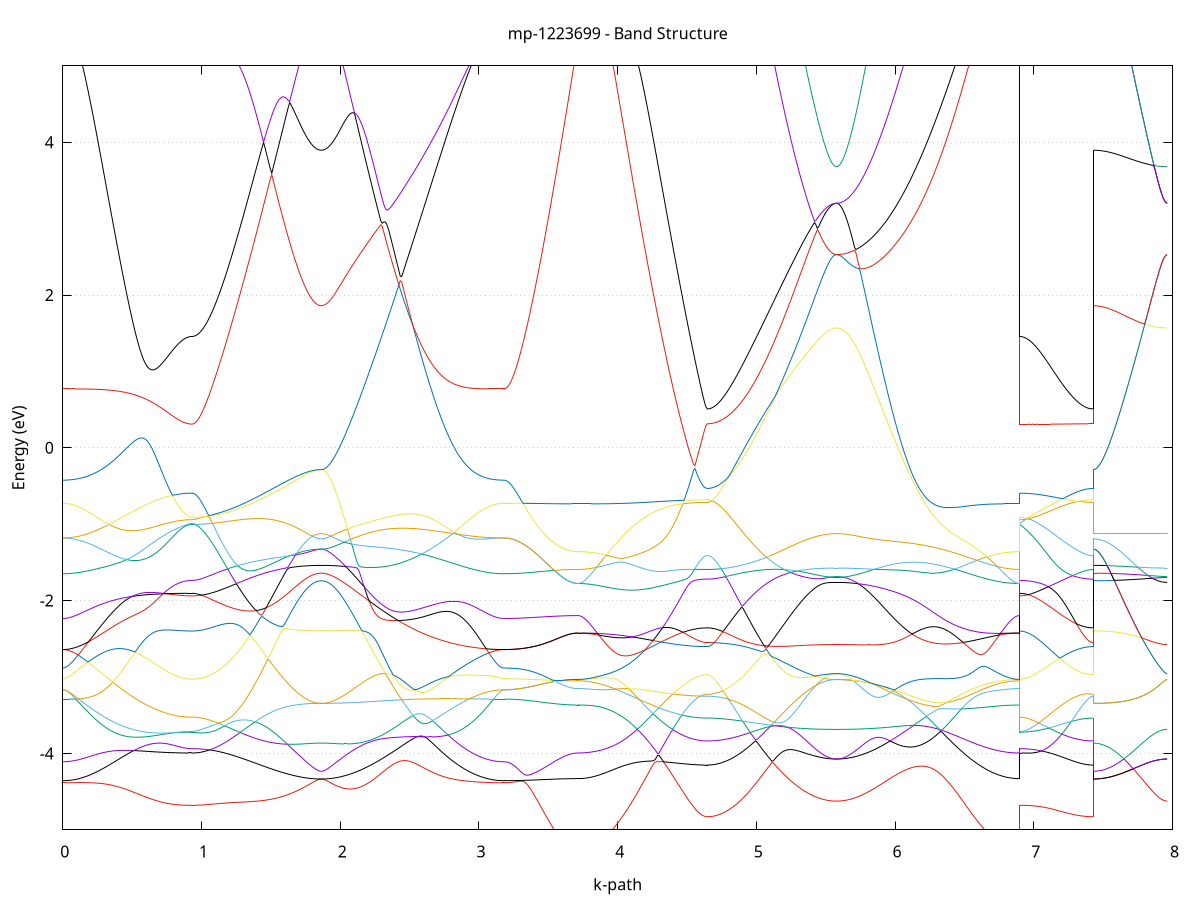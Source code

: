 set title 'mp-1223699 - Band Structure'
set xlabel 'k-path'
set ylabel 'Energy (eV)'
set grid y
set yrange [-5:5]
set terminal png size 800,600
set output 'mp-1223699_bands_gnuplot.png'
plot '-' using 1:2 with lines notitle, '-' using 1:2 with lines notitle, '-' using 1:2 with lines notitle, '-' using 1:2 with lines notitle, '-' using 1:2 with lines notitle, '-' using 1:2 with lines notitle, '-' using 1:2 with lines notitle, '-' using 1:2 with lines notitle, '-' using 1:2 with lines notitle, '-' using 1:2 with lines notitle, '-' using 1:2 with lines notitle, '-' using 1:2 with lines notitle, '-' using 1:2 with lines notitle, '-' using 1:2 with lines notitle, '-' using 1:2 with lines notitle, '-' using 1:2 with lines notitle, '-' using 1:2 with lines notitle, '-' using 1:2 with lines notitle, '-' using 1:2 with lines notitle, '-' using 1:2 with lines notitle, '-' using 1:2 with lines notitle, '-' using 1:2 with lines notitle, '-' using 1:2 with lines notitle, '-' using 1:2 with lines notitle, '-' using 1:2 with lines notitle, '-' using 1:2 with lines notitle, '-' using 1:2 with lines notitle, '-' using 1:2 with lines notitle, '-' using 1:2 with lines notitle, '-' using 1:2 with lines notitle, '-' using 1:2 with lines notitle, '-' using 1:2 with lines notitle, '-' using 1:2 with lines notitle, '-' using 1:2 with lines notitle, '-' using 1:2 with lines notitle, '-' using 1:2 with lines notitle, '-' using 1:2 with lines notitle, '-' using 1:2 with lines notitle, '-' using 1:2 with lines notitle, '-' using 1:2 with lines notitle, '-' using 1:2 with lines notitle, '-' using 1:2 with lines notitle, '-' using 1:2 with lines notitle, '-' using 1:2 with lines notitle, '-' using 1:2 with lines notitle, '-' using 1:2 with lines notitle, '-' using 1:2 with lines notitle, '-' using 1:2 with lines notitle, '-' using 1:2 with lines notitle, '-' using 1:2 with lines notitle, '-' using 1:2 with lines notitle, '-' using 1:2 with lines notitle, '-' using 1:2 with lines notitle, '-' using 1:2 with lines notitle, '-' using 1:2 with lines notitle, '-' using 1:2 with lines notitle, '-' using 1:2 with lines notitle, '-' using 1:2 with lines notitle, '-' using 1:2 with lines notitle, '-' using 1:2 with lines notitle, '-' using 1:2 with lines notitle, '-' using 1:2 with lines notitle, '-' using 1:2 with lines notitle, '-' using 1:2 with lines notitle
0.000000 -14.276474
0.009913 -14.276474
0.019827 -14.276274
0.029740 -14.275974
0.039654 -14.275474
0.049567 -14.274974
0.059480 -14.274274
0.069394 -14.273474
0.079307 -14.272574
0.089220 -14.271574
0.099134 -14.270474
0.109047 -14.269274
0.118961 -14.267974
0.128874 -14.266474
0.138787 -14.264974
0.148701 -14.263374
0.158614 -14.261674
0.168527 -14.259974
0.178441 -14.258074
0.188354 -14.256174
0.198268 -14.254274
0.208181 -14.252174
0.218094 -14.250174
0.228008 -14.248074
0.237921 -14.245874
0.247834 -14.243774
0.257748 -14.241574
0.267661 -14.239374
0.277575 -14.237174
0.287488 -14.234974
0.297401 -14.232774
0.307315 -14.230574
0.317228 -14.228374
0.327141 -14.226174
0.337055 -14.224074
0.346968 -14.222074
0.356882 -14.219974
0.366795 -14.217974
0.376708 -14.215974
0.386622 -14.214074
0.396535 -14.212274
0.406448 -14.210374
0.416362 -14.208674
0.426275 -14.206974
0.436189 -14.205274
0.446102 -14.203674
0.456015 -14.202074
0.465929 -14.200574
0.475842 -14.199174
0.485756 -14.197774
0.495669 -14.196374
0.505582 -14.195074
0.515496 -14.193874
0.525409 -14.192674
0.535322 -14.191474
0.545236 -14.190374
0.555149 -14.189274
0.565063 -14.188174
0.574976 -14.187174
0.584889 -14.186274
0.594803 -14.185274
0.604716 -14.184374
0.614629 -14.183574
0.624543 -14.182774
0.634456 -14.181974
0.644370 -14.181174
0.654283 -14.180474
0.664196 -14.179774
0.674110 -14.179074
0.684023 -14.178474
0.693936 -14.177874
0.703850 -14.177274
0.713763 -14.176674
0.723677 -14.176174
0.733590 -14.175674
0.743503 -14.175174
0.753417 -14.174774
0.763330 -14.174374
0.773243 -14.173974
0.783157 -14.173574
0.793070 -14.173174
0.802984 -14.172874
0.812897 -14.172574
0.822810 -14.172374
0.832724 -14.172074
0.842637 -14.171874
0.852550 -14.171674
0.862464 -14.171474
0.872377 -14.171374
0.882291 -14.171174
0.892204 -14.171074
0.902117 -14.170974
0.912031 -14.170974
0.921944 -14.170874
0.931858 -14.170874
0.931858 -14.170874
0.941771 -14.170774
0.951684 -14.170574
0.961598 -14.170074
0.971511 -14.169474
0.981424 -14.168774
0.991338 -14.167774
1.001251 -14.166674
1.011165 -14.165374
1.021078 -14.163974
1.030991 -14.162274
1.040905 -14.160574
1.050818 -14.158574
1.060731 -14.156474
1.070645 -14.154274
1.080558 -14.151874
1.090472 -14.149274
1.100385 -14.146574
1.110298 -14.143774
1.120212 -14.140774
1.130125 -14.137674
1.140038 -14.134474
1.149952 -14.131074
1.159865 -14.127574
1.169779 -14.123974
1.179692 -14.122074
1.189605 -14.121774
1.199519 -14.121374
1.209432 -14.122374
1.219345 -14.124174
1.229259 -14.126074
1.239172 -14.128074
1.249086 -14.129974
1.258999 -14.131974
1.268912 -14.134074
1.278826 -14.136174
1.288739 -14.138274
1.298652 -14.140374
1.308566 -14.142474
1.318479 -14.144674
1.328393 -14.146874
1.338306 -14.149074
1.348219 -14.151274
1.358133 -14.153474
1.368046 -14.155774
1.377960 -14.157974
1.387873 -14.160274
1.397786 -14.162474
1.407700 -14.164674
1.417613 -14.166974
1.427526 -14.169174
1.437440 -14.171374
1.447353 -14.173574
1.457267 -14.175774
1.467180 -14.177974
1.477093 -14.180174
1.487007 -14.182274
1.496920 -14.184374
1.506833 -14.186474
1.516747 -14.188474
1.526660 -14.190574
1.536574 -14.192574
1.546487 -14.194474
1.556400 -14.196374
1.566314 -14.198274
1.576227 -14.200074
1.586140 -14.201874
1.596054 -14.203674
1.605967 -14.205374
1.615881 -14.207074
1.625794 -14.208674
1.635707 -14.210174
1.645621 -14.211674
1.655534 -14.213174
1.665447 -14.214574
1.675361 -14.215874
1.685274 -14.217174
1.695188 -14.218374
1.705101 -14.219474
1.715014 -14.220574
1.724928 -14.221574
1.734841 -14.222574
1.744754 -14.223474
1.754668 -14.224274
1.764581 -14.224974
1.774495 -14.225674
1.784408 -14.226274
1.794321 -14.226874
1.804235 -14.227274
1.814148 -14.227674
1.824061 -14.228074
1.833975 -14.228274
1.843888 -14.228474
1.853802 -14.228574
1.863715 -14.228574
1.863715 -14.228574
1.873699 -14.228574
1.883682 -14.228474
1.893666 -14.228274
1.903650 -14.227974
1.913633 -14.227674
1.923617 -14.227274
1.933601 -14.226774
1.943584 -14.226274
1.953568 -14.225674
1.963552 -14.224974
1.973535 -14.224174
1.983519 -14.223374
1.993503 -14.222474
2.003487 -14.221474
2.013470 -14.220374
2.023454 -14.219274
2.033438 -14.218074
2.043421 -14.216874
2.053405 -14.215574
2.063389 -14.214174
2.073372 -14.212674
2.083356 -14.211174
2.093340 -14.209674
2.103323 -14.207974
2.113307 -14.206274
2.123291 -14.204574
2.133274 -14.202774
2.143258 -14.200874
2.153242 -14.198974
2.163225 -14.196974
2.173209 -14.194974
2.183193 -14.192874
2.193176 -14.190774
2.203160 -14.188574
2.213144 -14.186374
2.223127 -14.184074
2.233111 -14.181774
2.243095 -14.179374
2.253078 -14.176974
2.263062 -14.174574
2.273046 -14.172074
2.283030 -14.169574
2.293013 -14.166974
2.302997 -14.164374
2.312981 -14.161774
2.322964 -14.159074
2.332948 -14.156474
2.342932 -14.153674
2.352915 -14.150974
2.362899 -14.148174
2.372883 -14.145474
2.382866 -14.142674
2.392850 -14.139774
2.402834 -14.136974
2.412817 -14.134074
2.422801 -14.131274
2.432785 -14.128374
2.442768 -14.125474
2.452752 -14.122574
2.462736 -14.119674
2.472719 -14.116674
2.482703 -14.113774
2.492687 -14.110874
2.502670 -14.107974
2.512654 -14.104974
2.522638 -14.102074
2.532621 -14.099174
2.542605 -14.096274
2.552589 -14.093374
2.562573 -14.090474
2.572556 -14.087574
2.582540 -14.084774
2.592524 -14.085674
2.602507 -14.091174
2.612491 -14.096674
2.622475 -14.102174
2.632458 -14.107674
2.642442 -14.112974
2.652426 -14.118374
2.662409 -14.123674
2.672393 -14.128874
2.682377 -14.134074
2.692360 -14.139174
2.702344 -14.144274
2.712328 -14.149274
2.722311 -14.154174
2.732295 -14.159074
2.742279 -14.163774
2.752262 -14.168474
2.762246 -14.173174
2.772230 -14.177774
2.782213 -14.182174
2.792197 -14.186574
2.802181 -14.190874
2.812164 -14.195174
2.822148 -14.199274
2.832132 -14.203274
2.842115 -14.207274
2.852099 -14.211074
2.862083 -14.214874
2.872067 -14.218474
2.882050 -14.222074
2.892034 -14.225574
2.902018 -14.228874
2.912001 -14.232174
2.921985 -14.235274
2.931969 -14.238374
2.941952 -14.241274
2.951936 -14.244074
2.961920 -14.246774
2.971903 -14.249374
2.981887 -14.251874
2.991871 -14.254274
3.001854 -14.256474
3.011838 -14.258674
3.021822 -14.260674
3.031805 -14.262574
3.041789 -14.264374
3.051773 -14.265974
3.061756 -14.267574
3.071740 -14.268974
3.081724 -14.270274
3.091707 -14.271474
3.101691 -14.272474
3.111675 -14.273474
3.121658 -14.274274
3.131642 -14.274974
3.141626 -14.275474
3.151610 -14.275974
3.161593 -14.276274
3.171577 -14.276474
3.181561 -14.276474
3.181561 -14.276474
3.191428 -14.276474
3.201296 -14.276474
3.211164 -14.276474
3.221031 -14.276474
3.230899 -14.276474
3.240767 -14.276474
3.250634 -14.276474
3.260502 -14.276474
3.270370 -14.276474
3.280237 -14.276474
3.290105 -14.276474
3.299973 -14.276474
3.309840 -14.276474
3.319708 -14.276474
3.329576 -14.276374
3.339443 -14.276374
3.349311 -14.276374
3.359179 -14.276374
3.369046 -14.276374
3.378914 -14.276374
3.388782 -14.276374
3.398649 -14.276374
3.408517 -14.276374
3.418385 -14.276274
3.428252 -14.276274
3.438120 -14.276274
3.447988 -14.276274
3.457855 -14.276274
3.467723 -14.276274
3.477591 -14.276274
3.487458 -14.276174
3.497326 -14.276174
3.507194 -14.276174
3.517061 -14.276174
3.526929 -14.276174
3.536797 -14.276174
3.546664 -14.276174
3.556532 -14.276174
3.566400 -14.276174
3.576267 -14.276174
3.586135 -14.276074
3.596003 -14.276074
3.605871 -14.276074
3.615738 -14.276074
3.625606 -14.276074
3.635474 -14.276074
3.645341 -14.276074
3.655209 -14.276074
3.665077 -14.276074
3.674944 -14.276074
3.684812 -14.276074
3.694680 -14.276074
3.704547 -14.276074
3.714415 -14.276074
3.714415 -14.276074
3.724328 -14.275974
3.734242 -14.275774
3.744155 -14.275474
3.754068 -14.275074
3.763982 -14.274574
3.773895 -14.273874
3.783809 -14.273074
3.793722 -14.272174
3.803635 -14.271174
3.813549 -14.270074
3.823462 -14.268874
3.833375 -14.267474
3.843289 -14.266074
3.853202 -14.264574
3.863116 -14.262974
3.873029 -14.261274
3.882942 -14.259474
3.892856 -14.257674
3.902769 -14.255674
3.912682 -14.253674
3.922596 -14.251674
3.932509 -14.249574
3.942423 -14.247474
3.952336 -14.245274
3.962249 -14.243074
3.972163 -14.240774
3.982076 -14.238574
3.991989 -14.236274
4.001903 -14.233974
4.011816 -14.231774
4.021730 -14.229474
4.031643 -14.227174
4.041556 -14.224974
4.051470 -14.222774
4.061383 -14.220574
4.071297 -14.218374
4.081210 -14.216274
4.091123 -14.214174
4.101037 -14.212074
4.110950 -14.210074
4.120863 -14.208174
4.130777 -14.206274
4.140690 -14.204374
4.150604 -14.202574
4.160517 -14.200874
4.170430 -14.199174
4.180344 -14.197474
4.190257 -14.195874
4.200170 -14.194374
4.210084 -14.192874
4.219997 -14.191374
4.229911 -14.189974
4.239824 -14.188674
4.249737 -14.187374
4.259651 -14.186074
4.269564 -14.184874
4.279477 -14.183774
4.289391 -14.182574
4.299304 -14.181574
4.309218 -14.180474
4.319131 -14.179474
4.329044 -14.178574
4.338958 -14.177574
4.348871 -14.176774
4.358784 -14.175874
4.368698 -14.175074
4.378611 -14.174274
4.388525 -14.173574
4.398438 -14.172874
4.408351 -14.172174
4.418265 -14.171574
4.428178 -14.170874
4.438091 -14.170374
4.448005 -14.169774
4.457918 -14.169274
4.467832 -14.168774
4.477745 -14.168274
4.487658 -14.167874
4.497572 -14.167474
4.507485 -14.167074
4.517399 -14.166674
4.527312 -14.166374
4.537225 -14.166074
4.547139 -14.165774
4.557052 -14.165574
4.566965 -14.165374
4.576879 -14.165174
4.586792 -14.164974
4.596706 -14.164874
4.606619 -14.164674
4.616532 -14.164574
4.626446 -14.164574
4.636359 -14.164474
4.646272 -14.164474
4.646272 -14.164474
4.656186 -14.164374
4.666099 -14.164174
4.676013 -14.163674
4.685926 -14.163074
4.695839 -14.162274
4.705753 -14.161274
4.715666 -14.160174
4.725579 -14.158874
4.735493 -14.157374
4.745406 -14.155674
4.755320 -14.153874
4.765233 -14.151874
4.775146 -14.149774
4.785060 -14.147474
4.794973 -14.144974
4.804886 -14.142374
4.814800 -14.139574
4.824713 -14.136674
4.834627 -14.133674
4.844540 -14.130474
4.854453 -14.127174
4.864367 -14.123674
4.874280 -14.120074
4.884193 -14.119374
4.894107 -14.119074
4.904020 -14.118674
4.913934 -14.119874
4.923847 -14.121674
4.933760 -14.123574
4.943674 -14.125374
4.953587 -14.127374
4.963501 -14.129274
4.973414 -14.131274
4.983327 -14.133374
4.993241 -14.135374
5.003154 -14.137474
5.013067 -14.139574
5.022981 -14.141674
5.032894 -14.143874
5.042808 -14.145974
5.052721 -14.148174
5.062634 -14.150374
5.072548 -14.152574
5.082461 -14.154774
5.092374 -14.157074
5.102288 -14.159274
5.112201 -14.161474
5.122115 -14.163674
5.132028 -14.165874
5.141941 -14.168074
5.151855 -14.170274
5.161768 -14.172474
5.171681 -14.174674
5.181595 -14.176774
5.191508 -14.178974
5.201422 -14.181074
5.211335 -14.183174
5.221248 -14.185174
5.231162 -14.187274
5.241075 -14.189274
5.250988 -14.191274
5.260902 -14.193174
5.270815 -14.195074
5.280729 -14.196974
5.290642 -14.198774
5.300555 -14.200574
5.310469 -14.202274
5.320382 -14.203974
5.330295 -14.205574
5.340209 -14.207174
5.350122 -14.208774
5.360036 -14.210174
5.369949 -14.211674
5.379862 -14.212974
5.389776 -14.214374
5.399689 -14.215574
5.409603 -14.216774
5.419516 -14.217874
5.429429 -14.218974
5.439343 -14.219974
5.449256 -14.220974
5.459169 -14.221774
5.469083 -14.222674
5.478996 -14.223374
5.488910 -14.224074
5.498823 -14.224674
5.508736 -14.225174
5.518650 -14.225674
5.528563 -14.226074
5.538476 -14.226374
5.548390 -14.226674
5.558303 -14.226774
5.568217 -14.226874
5.578130 -14.226974
5.578130 -14.226974
5.588114 -14.226874
5.598097 -14.226774
5.608081 -14.226574
5.618065 -14.226374
5.628048 -14.226074
5.638032 -14.225674
5.648016 -14.225174
5.657999 -14.224574
5.667983 -14.223974
5.677967 -14.223274
5.687950 -14.222574
5.697934 -14.221774
5.707918 -14.220774
5.717901 -14.219874
5.727885 -14.218774
5.737869 -14.217674
5.747852 -14.216574
5.757836 -14.215274
5.767820 -14.213974
5.777804 -14.212674
5.787787 -14.211174
5.797771 -14.209674
5.807755 -14.208174
5.817738 -14.206574
5.827722 -14.204874
5.837706 -14.203074
5.847689 -14.201374
5.857673 -14.199474
5.867657 -14.197574
5.877640 -14.195574
5.887624 -14.193574
5.897608 -14.191574
5.907591 -14.189374
5.917575 -14.187274
5.927559 -14.185074
5.937542 -14.182774
5.947526 -14.180474
5.957510 -14.178074
5.967493 -14.175674
5.977477 -14.173274
5.987461 -14.170774
5.997444 -14.168274
6.007428 -14.165774
6.017412 -14.163174
6.027395 -14.160574
6.037379 -14.157974
6.047363 -14.155274
6.057346 -14.152574
6.067330 -14.149874
6.077314 -14.147074
6.087298 -14.144374
6.097281 -14.141574
6.107265 -14.138774
6.117249 -14.135874
6.127232 -14.133074
6.137216 -14.130174
6.147200 -14.127374
6.157183 -14.124474
6.167167 -14.121574
6.177151 -14.118674
6.187134 -14.115774
6.197118 -14.112874
6.207102 -14.109974
6.217085 -14.107074
6.227069 -14.104174
6.237053 -14.101274
6.247036 -14.098374
6.257020 -14.095474
6.267004 -14.092574
6.276987 -14.089674
6.286971 -14.086874
6.296955 -14.083974
6.306938 -14.085474
6.316922 -14.091074
6.326906 -14.096574
6.336889 -14.102074
6.346873 -14.107474
6.356857 -14.112874
6.366841 -14.118174
6.376824 -14.123474
6.386808 -14.128774
6.396792 -14.133874
6.406775 -14.138974
6.416759 -14.144074
6.426743 -14.149074
6.436726 -14.153974
6.446710 -14.158774
6.456694 -14.163574
6.466677 -14.168274
6.476661 -14.172874
6.486645 -14.177474
6.496628 -14.181974
6.506612 -14.186374
6.516596 -14.190674
6.526579 -14.194874
6.536563 -14.198974
6.546547 -14.202974
6.556530 -14.206974
6.566514 -14.210774
6.576498 -14.214574
6.586481 -14.218174
6.596465 -14.221774
6.606449 -14.225174
6.616432 -14.228574
6.626416 -14.231774
6.636400 -14.234974
6.646384 -14.237974
6.656367 -14.240874
6.666351 -14.243674
6.676335 -14.246374
6.686318 -14.248974
6.696302 -14.251474
6.706286 -14.253874
6.716269 -14.256074
6.726253 -14.258274
6.736237 -14.260274
6.746220 -14.262174
6.756204 -14.263974
6.766188 -14.265574
6.776171 -14.267174
6.786155 -14.268574
6.796139 -14.269874
6.806122 -14.270974
6.816106 -14.272074
6.826090 -14.272974
6.836073 -14.273774
6.846057 -14.274474
6.856041 -14.275074
6.866024 -14.275474
6.876008 -14.275774
6.885992 -14.275974
6.895975 -14.276074
6.895975 -14.170874
6.905843 -14.170874
6.915711 -14.170874
6.925578 -14.170874
6.935446 -14.170774
6.945314 -14.170774
6.955182 -14.170674
6.965049 -14.170574
6.974917 -14.170574
6.984785 -14.170474
6.994652 -14.170374
7.004520 -14.170274
7.014388 -14.170074
7.024255 -14.169974
7.034123 -14.169874
7.043991 -14.169674
7.053858 -14.169574
7.063726 -14.169374
7.073594 -14.169274
7.083461 -14.169074
7.093329 -14.168874
7.103197 -14.168674
7.113064 -14.168574
7.122932 -14.168374
7.132800 -14.168174
7.142667 -14.167974
7.152535 -14.167774
7.162403 -14.167674
7.172270 -14.167474
7.182138 -14.167274
7.192006 -14.167074
7.201873 -14.166874
7.211741 -14.166674
7.221609 -14.166574
7.231476 -14.166374
7.241344 -14.166174
7.251212 -14.166074
7.261079 -14.165874
7.270947 -14.165774
7.280815 -14.165574
7.290682 -14.165474
7.300550 -14.165374
7.310418 -14.165274
7.320285 -14.165074
7.330153 -14.164974
7.340021 -14.164874
7.349888 -14.164874
7.359756 -14.164774
7.369624 -14.164674
7.379491 -14.164674
7.389359 -14.164574
7.399227 -14.164574
7.409094 -14.164474
7.418962 -14.164474
7.428830 -14.164474
7.428830 -14.228574
7.438698 -14.228574
7.448565 -14.228574
7.458433 -14.228574
7.468301 -14.228574
7.478168 -14.228574
7.488036 -14.228574
7.497904 -14.228574
7.507771 -14.228474
7.517639 -14.228474
7.527507 -14.228474
7.537374 -14.228474
7.547242 -14.228374
7.557110 -14.228374
7.566977 -14.228374
7.576845 -14.228274
7.586713 -14.228274
7.596580 -14.228274
7.606448 -14.228174
7.616316 -14.228174
7.626183 -14.228074
7.636051 -14.228074
7.645919 -14.227974
7.655786 -14.227974
7.665654 -14.227874
7.675522 -14.227874
7.685389 -14.227774
7.695257 -14.227774
7.705125 -14.227674
7.714992 -14.227674
7.724860 -14.227674
7.734728 -14.227574
7.744595 -14.227574
7.754463 -14.227474
7.764331 -14.227474
7.774198 -14.227374
7.784066 -14.227374
7.793934 -14.227274
7.803801 -14.227274
7.813669 -14.227274
7.823537 -14.227174
7.833404 -14.227174
7.843272 -14.227174
7.853140 -14.227074
7.863007 -14.227074
7.872875 -14.227074
7.882743 -14.227074
7.892610 -14.226974
7.902478 -14.226974
7.912346 -14.226974
7.922213 -14.226974
7.932081 -14.226974
7.941949 -14.226974
7.951817 -14.226974
7.961684 -14.226974
e
0.000000 -14.131274
0.009913 -14.131274
0.019827 -14.131174
0.029740 -14.130974
0.039654 -14.130774
0.049567 -14.130474
0.059480 -14.130174
0.069394 -14.129774
0.079307 -14.129274
0.089220 -14.128774
0.099134 -14.128174
0.109047 -14.127474
0.118961 -14.126774
0.128874 -14.125974
0.138787 -14.125074
0.148701 -14.124074
0.158614 -14.123074
0.168527 -14.121974
0.178441 -14.120774
0.188354 -14.119474
0.198268 -14.118074
0.208181 -14.116574
0.218094 -14.115074
0.228008 -14.113374
0.237921 -14.111574
0.247834 -14.109774
0.257748 -14.107774
0.267661 -14.105774
0.277575 -14.103574
0.287488 -14.101274
0.297401 -14.098874
0.307315 -14.096374
0.317228 -14.093674
0.327141 -14.090974
0.337055 -14.088174
0.346968 -14.085174
0.356882 -14.082074
0.366795 -14.078974
0.376708 -14.075674
0.386622 -14.072274
0.396535 -14.068774
0.406448 -14.065174
0.416362 -14.061574
0.426275 -14.057774
0.436189 -14.053974
0.446102 -14.050374
0.456015 -14.052774
0.465929 -14.055174
0.475842 -14.057674
0.485756 -14.060074
0.495669 -14.062474
0.505582 -14.064974
0.515496 -14.067374
0.525409 -14.069774
0.535322 -14.072074
0.545236 -14.074474
0.555149 -14.076774
0.565063 -14.079074
0.574976 -14.081374
0.584889 -14.083574
0.594803 -14.085774
0.604716 -14.087974
0.614629 -14.090074
0.624543 -14.092174
0.634456 -14.094174
0.644370 -14.096174
0.654283 -14.098174
0.664196 -14.100074
0.674110 -14.101874
0.684023 -14.103674
0.693936 -14.105474
0.703850 -14.107174
0.713763 -14.108774
0.723677 -14.110374
0.733590 -14.111874
0.743503 -14.113274
0.753417 -14.114674
0.763330 -14.115974
0.773243 -14.117274
0.783157 -14.118474
0.793070 -14.119574
0.802984 -14.120574
0.812897 -14.121574
0.822810 -14.122474
0.832724 -14.123274
0.842637 -14.123974
0.852550 -14.124674
0.862464 -14.125274
0.872377 -14.125774
0.882291 -14.126174
0.892204 -14.126574
0.902117 -14.126774
0.912031 -14.126974
0.921944 -14.127074
0.931858 -14.127174
0.931858 -14.127174
0.941771 -14.127174
0.951684 -14.127174
0.961598 -14.127074
0.971511 -14.126974
0.981424 -14.126974
0.991338 -14.126874
1.001251 -14.126774
1.011165 -14.126574
1.021078 -14.126474
1.030991 -14.126274
1.040905 -14.126174
1.050818 -14.125974
1.060731 -14.125774
1.070645 -14.125474
1.080558 -14.125274
1.090472 -14.124974
1.100385 -14.124774
1.110298 -14.124474
1.120212 -14.124174
1.130125 -14.123874
1.140038 -14.123574
1.149952 -14.123174
1.159865 -14.122874
1.169779 -14.122474
1.179692 -14.120274
1.189605 -14.118774
1.199519 -14.120474
1.209432 -14.120974
1.219345 -14.120474
1.229259 -14.120074
1.239172 -14.119674
1.249086 -14.119274
1.258999 -14.118774
1.268912 -14.118374
1.278826 -14.117874
1.288739 -14.117374
1.298652 -14.116974
1.308566 -14.116474
1.318479 -14.115974
1.328393 -14.115474
1.338306 -14.115074
1.348219 -14.114574
1.358133 -14.114074
1.368046 -14.113574
1.377960 -14.113074
1.387873 -14.112574
1.397786 -14.112074
1.407700 -14.111574
1.417613 -14.111074
1.427526 -14.110674
1.437440 -14.110174
1.447353 -14.109674
1.457267 -14.109174
1.467180 -14.108774
1.477093 -14.108274
1.487007 -14.107774
1.496920 -14.107374
1.506833 -14.106874
1.516747 -14.106474
1.526660 -14.105974
1.536574 -14.105574
1.546487 -14.105174
1.556400 -14.104774
1.566314 -14.104374
1.576227 -14.103974
1.586140 -14.103574
1.596054 -14.103174
1.605967 -14.102774
1.615881 -14.102474
1.625794 -14.102074
1.635707 -14.101774
1.645621 -14.101474
1.655534 -14.101174
1.665447 -14.100874
1.675361 -14.100574
1.685274 -14.100274
1.695188 -14.100074
1.705101 -14.099774
1.715014 -14.099574
1.724928 -14.099374
1.734841 -14.099174
1.744754 -14.098974
1.754668 -14.098774
1.764581 -14.098574
1.774495 -14.098474
1.784408 -14.098374
1.794321 -14.098274
1.804235 -14.098174
1.814148 -14.098074
1.824061 -14.097974
1.833975 -14.097874
1.843888 -14.097874
1.853802 -14.097874
1.863715 -14.097874
1.863715 -14.097874
1.873699 -14.097874
1.883682 -14.097774
1.893666 -14.097774
1.903650 -14.097774
1.913633 -14.097774
1.923617 -14.097674
1.933601 -14.097674
1.943584 -14.097574
1.953568 -14.097474
1.963552 -14.097374
1.973535 -14.097274
1.983519 -14.097174
1.993503 -14.097074
2.003487 -14.096874
2.013470 -14.096774
2.023454 -14.096574
2.033438 -14.096374
2.043421 -14.096174
2.053405 -14.095974
2.063389 -14.095774
2.073372 -14.095574
2.083356 -14.095274
2.093340 -14.095074
2.103323 -14.094774
2.113307 -14.094474
2.123291 -14.094174
2.133274 -14.093874
2.143258 -14.093474
2.153242 -14.093174
2.163225 -14.092774
2.173209 -14.092374
2.183193 -14.091874
2.193176 -14.091474
2.203160 -14.090974
2.213144 -14.090474
2.223127 -14.089974
2.233111 -14.089374
2.243095 -14.088874
2.253078 -14.088274
2.263062 -14.087574
2.273046 -14.086974
2.283030 -14.086274
2.293013 -14.085574
2.302997 -14.084874
2.312981 -14.084074
2.322964 -14.083374
2.332948 -14.082574
2.342932 -14.081674
2.352915 -14.080774
2.362899 -14.079874
2.372883 -14.078974
2.382866 -14.078074
2.392850 -14.077074
2.402834 -14.075974
2.412817 -14.074974
2.422801 -14.073874
2.432785 -14.072774
2.442768 -14.071674
2.452752 -14.070474
2.462736 -14.069274
2.472719 -14.068074
2.482703 -14.066874
2.492687 -14.065574
2.502670 -14.064274
2.512654 -14.062974
2.522638 -14.061574
2.532621 -14.060174
2.542605 -14.058774
2.552589 -14.063074
2.562573 -14.068774
2.572556 -14.074374
2.582540 -14.080074
2.592524 -14.081874
2.602507 -14.079074
2.612491 -14.076274
2.622475 -14.073474
2.632458 -14.070674
2.642442 -14.067874
2.652426 -14.065174
2.662409 -14.062674
2.672393 -14.063374
2.682377 -14.065574
2.692360 -14.067774
2.702344 -14.069874
2.712328 -14.072074
2.722311 -14.074174
2.732295 -14.076374
2.742279 -14.078474
2.752262 -14.080574
2.762246 -14.082674
2.772230 -14.084674
2.782213 -14.086674
2.792197 -14.088674
2.802181 -14.090574
2.812164 -14.092574
2.822148 -14.094474
2.832132 -14.096274
2.842115 -14.098074
2.852099 -14.099874
2.862083 -14.101674
2.872067 -14.103374
2.882050 -14.105074
2.892034 -14.106674
2.902018 -14.108274
2.912001 -14.109774
2.921985 -14.111274
2.931969 -14.112774
2.941952 -14.114174
2.951936 -14.115474
2.961920 -14.116774
2.971903 -14.118074
2.981887 -14.119274
2.991871 -14.120374
3.001854 -14.121474
3.011838 -14.122474
3.021822 -14.123474
3.031805 -14.124474
3.041789 -14.125274
3.051773 -14.126074
3.061756 -14.126874
3.071740 -14.127574
3.081724 -14.128174
3.091707 -14.128774
3.101691 -14.129274
3.111675 -14.129774
3.121658 -14.130174
3.131642 -14.130474
3.141626 -14.130774
3.151610 -14.130974
3.161593 -14.131174
3.171577 -14.131274
3.181561 -14.131274
3.181561 -14.131274
3.191428 -14.131274
3.201296 -14.131274
3.211164 -14.131174
3.221031 -14.131074
3.230899 -14.130874
3.240767 -14.130774
3.250634 -14.130574
3.260502 -14.130374
3.270370 -14.130074
3.280237 -14.129874
3.290105 -14.129574
3.299973 -14.129174
3.309840 -14.128874
3.319708 -14.128474
3.329576 -14.128074
3.339443 -14.127674
3.349311 -14.127274
3.359179 -14.126874
3.369046 -14.126374
3.378914 -14.125874
3.388782 -14.125474
3.398649 -14.124974
3.408517 -14.124474
3.418385 -14.123974
3.428252 -14.123474
3.438120 -14.122874
3.447988 -14.122374
3.457855 -14.121874
3.467723 -14.121374
3.477591 -14.120874
3.487458 -14.120374
3.497326 -14.119874
3.507194 -14.119374
3.517061 -14.118874
3.526929 -14.118374
3.536797 -14.117974
3.546664 -14.117474
3.556532 -14.117074
3.566400 -14.116674
3.576267 -14.116274
3.586135 -14.115874
3.596003 -14.115574
3.605871 -14.115274
3.615738 -14.114974
3.625606 -14.114674
3.635474 -14.114474
3.645341 -14.114174
3.655209 -14.113974
3.665077 -14.113874
3.674944 -14.113674
3.684812 -14.113574
3.694680 -14.113574
3.704547 -14.113474
3.714415 -14.113474
3.714415 -14.113474
3.724328 -14.113474
3.734242 -14.113374
3.744155 -14.113174
3.754068 -14.112974
3.763982 -14.112674
3.773895 -14.112374
3.783809 -14.111974
3.793722 -14.111474
3.803635 -14.110874
3.813549 -14.110274
3.823462 -14.109674
3.833375 -14.108874
3.843289 -14.108074
3.853202 -14.107174
3.863116 -14.106174
3.873029 -14.105174
3.882942 -14.104074
3.892856 -14.102774
3.902769 -14.101574
3.912682 -14.100174
3.922596 -14.098674
3.932509 -14.097174
3.942423 -14.095474
3.952336 -14.093774
3.962249 -14.091874
3.972163 -14.089974
3.982076 -14.087974
3.991989 -14.085774
4.001903 -14.083574
4.011816 -14.081274
4.021730 -14.078774
4.031643 -14.076174
4.041556 -14.073574
4.051470 -14.070774
4.061383 -14.067874
4.071297 -14.064974
4.081210 -14.061874
4.091123 -14.058674
4.101037 -14.055374
4.110950 -14.051974
4.120863 -14.048574
4.130777 -14.044974
4.140690 -14.043474
4.150604 -14.045874
4.160517 -14.048274
4.170430 -14.050774
4.180344 -14.053174
4.190257 -14.055574
4.200170 -14.057974
4.210084 -14.060374
4.219997 -14.062774
4.229911 -14.065074
4.239824 -14.067474
4.249737 -14.069774
4.259651 -14.072074
4.269564 -14.074374
4.279477 -14.076674
4.289391 -14.078874
4.299304 -14.081074
4.309218 -14.083274
4.319131 -14.085374
4.329044 -14.087474
4.338958 -14.089574
4.348871 -14.091574
4.358784 -14.093574
4.368698 -14.095474
4.378611 -14.097374
4.388525 -14.099174
4.398438 -14.100974
4.408351 -14.102674
4.418265 -14.104274
4.428178 -14.105874
4.438091 -14.107474
4.448005 -14.108974
4.457918 -14.110374
4.467832 -14.111674
4.477745 -14.112974
4.487658 -14.114174
4.497572 -14.115374
4.507485 -14.116474
4.517399 -14.117474
4.527312 -14.118374
4.537225 -14.119274
4.547139 -14.120074
4.557052 -14.120774
4.566965 -14.121474
4.576879 -14.121974
4.586792 -14.122474
4.596706 -14.122974
4.606619 -14.123274
4.616532 -14.123574
4.626446 -14.123774
4.636359 -14.123874
4.646272 -14.123874
4.646272 -14.123874
4.656186 -14.123874
4.666099 -14.123874
4.676013 -14.123874
4.685926 -14.123774
4.695839 -14.123674
4.705753 -14.123574
4.715666 -14.123474
4.725579 -14.123374
4.735493 -14.123274
4.745406 -14.123074
4.755320 -14.122874
4.765233 -14.122774
4.775146 -14.122474
4.785060 -14.122274
4.794973 -14.122074
4.804886 -14.121874
4.814800 -14.121574
4.824713 -14.121274
4.834627 -14.120974
4.844540 -14.120674
4.854453 -14.120374
4.864367 -14.120074
4.874280 -14.119774
4.884193 -14.116374
4.894107 -14.116474
4.904020 -14.118174
4.913934 -14.118274
4.923847 -14.117874
4.933760 -14.117474
4.943674 -14.117074
4.953587 -14.116674
4.963501 -14.116274
4.973414 -14.115874
4.983327 -14.115374
4.993241 -14.114974
5.003154 -14.114574
5.013067 -14.114074
5.022981 -14.113674
5.032894 -14.113174
5.042808 -14.112674
5.052721 -14.112274
5.062634 -14.111774
5.072548 -14.111274
5.082461 -14.110874
5.092374 -14.110374
5.102288 -14.109874
5.112201 -14.109374
5.122115 -14.108974
5.132028 -14.108474
5.141941 -14.107974
5.151855 -14.107574
5.161768 -14.107074
5.171681 -14.106574
5.181595 -14.106174
5.191508 -14.105674
5.201422 -14.105274
5.211335 -14.104774
5.221248 -14.104374
5.231162 -14.103974
5.241075 -14.103474
5.250988 -14.103074
5.260902 -14.102674
5.270815 -14.102274
5.280729 -14.101874
5.290642 -14.101474
5.300555 -14.101174
5.310469 -14.100774
5.320382 -14.100374
5.330295 -14.100074
5.340209 -14.099774
5.350122 -14.099374
5.360036 -14.099074
5.369949 -14.098774
5.379862 -14.098474
5.389776 -14.098274
5.399689 -14.097974
5.409603 -14.097774
5.419516 -14.097474
5.429429 -14.097274
5.439343 -14.097074
5.449256 -14.096874
5.459169 -14.096674
5.469083 -14.096474
5.478996 -14.096374
5.488910 -14.096174
5.498823 -14.096074
5.508736 -14.095974
5.518650 -14.095874
5.528563 -14.095774
5.538476 -14.095774
5.548390 -14.095674
5.558303 -14.095674
5.568217 -14.095674
5.578130 -14.095574
5.578130 -14.095574
5.588114 -14.095574
5.598097 -14.095574
5.608081 -14.095574
5.618065 -14.095574
5.628048 -14.095474
5.638032 -14.095474
5.648016 -14.095374
5.657999 -14.095274
5.667983 -14.095174
5.677967 -14.095074
5.687950 -14.094974
5.697934 -14.094874
5.707918 -14.094774
5.717901 -14.094574
5.727885 -14.094374
5.737869 -14.094274
5.747852 -14.094074
5.757836 -14.093874
5.767820 -14.093674
5.777804 -14.093374
5.787787 -14.093174
5.797771 -14.092874
5.807755 -14.092674
5.817738 -14.092374
5.827722 -14.092074
5.837706 -14.091674
5.847689 -14.091374
5.857673 -14.090974
5.867657 -14.090574
5.877640 -14.090174
5.887624 -14.089774
5.897608 -14.089274
5.907591 -14.088874
5.917575 -14.088374
5.927559 -14.087774
5.937542 -14.087274
5.947526 -14.086674
5.957510 -14.086174
5.967493 -14.085474
5.977477 -14.084874
5.987461 -14.084174
5.997444 -14.083474
6.007428 -14.082774
6.017412 -14.082074
6.027395 -14.081274
6.037379 -14.080474
6.047363 -14.079674
6.057346 -14.078774
6.067330 -14.077874
6.077314 -14.076974
6.087298 -14.076074
6.097281 -14.075074
6.107265 -14.074074
6.117249 -14.073074
6.127232 -14.071974
6.137216 -14.070974
6.147200 -14.069774
6.157183 -14.068674
6.167167 -14.067574
6.177151 -14.066374
6.187134 -14.065174
6.197118 -14.063874
6.207102 -14.062674
6.217085 -14.061374
6.227069 -14.060074
6.237053 -14.058674
6.247036 -14.057374
6.257020 -14.057274
6.267004 -14.062974
6.276987 -14.068674
6.286971 -14.074274
6.296955 -14.079874
6.306938 -14.081174
6.316922 -14.078374
6.326906 -14.075574
6.336889 -14.072774
6.346873 -14.069974
6.356857 -14.067274
6.366841 -14.064574
6.376824 -14.061874
6.386808 -14.059174
6.396792 -14.056574
6.406775 -14.053974
6.416759 -14.051374
6.426743 -14.053174
6.436726 -14.055374
6.446710 -14.057474
6.456694 -14.059674
6.466677 -14.061774
6.476661 -14.063874
6.486645 -14.065974
6.496628 -14.068074
6.506612 -14.070074
6.516596 -14.072074
6.526579 -14.073974
6.536563 -14.075974
6.546547 -14.077874
6.556530 -14.079674
6.566514 -14.081474
6.576498 -14.083274
6.586481 -14.085074
6.596465 -14.086774
6.606449 -14.088374
6.616432 -14.089974
6.626416 -14.091574
6.636400 -14.093074
6.646384 -14.094574
6.656367 -14.095974
6.666351 -14.097374
6.676335 -14.098674
6.686318 -14.099974
6.696302 -14.101174
6.706286 -14.102374
6.716269 -14.103474
6.726253 -14.104574
6.736237 -14.105574
6.746220 -14.106474
6.756204 -14.107374
6.766188 -14.108174
6.776171 -14.108974
6.786155 -14.109674
6.796139 -14.110374
6.806122 -14.110974
6.816106 -14.111474
6.826090 -14.111874
6.836073 -14.112374
6.846057 -14.112674
6.856041 -14.112974
6.866024 -14.113174
6.876008 -14.113374
6.885992 -14.113474
6.895975 -14.113474
6.895975 -14.127174
6.905843 -14.127174
6.915711 -14.127174
6.925578 -14.127174
6.935446 -14.127074
6.945314 -14.127074
6.955182 -14.127074
6.965049 -14.127074
6.974917 -14.126974
6.984785 -14.126974
6.994652 -14.126874
7.004520 -14.126874
7.014388 -14.126774
7.024255 -14.126774
7.034123 -14.126674
7.043991 -14.126574
7.053858 -14.126474
7.063726 -14.126474
7.073594 -14.126374
7.083461 -14.126274
7.093329 -14.126174
7.103197 -14.126074
7.113064 -14.125974
7.122932 -14.125974
7.132800 -14.125874
7.142667 -14.125774
7.152535 -14.125674
7.162403 -14.125574
7.172270 -14.125474
7.182138 -14.125374
7.192006 -14.125274
7.201873 -14.125174
7.211741 -14.125074
7.221609 -14.124974
7.231476 -14.124874
7.241344 -14.124774
7.251212 -14.124774
7.261079 -14.124674
7.270947 -14.124574
7.280815 -14.124474
7.290682 -14.124474
7.300550 -14.124374
7.310418 -14.124274
7.320285 -14.124274
7.330153 -14.124174
7.340021 -14.124174
7.349888 -14.124074
7.359756 -14.124074
7.369624 -14.123974
7.379491 -14.123974
7.389359 -14.123974
7.399227 -14.123974
7.409094 -14.123874
7.418962 -14.123874
7.428830 -14.123874
7.428830 -14.097874
7.438698 -14.097874
7.448565 -14.097874
7.458433 -14.097874
7.468301 -14.097774
7.478168 -14.097774
7.488036 -14.097774
7.497904 -14.097774
7.507771 -14.097674
7.517639 -14.097674
7.527507 -14.097674
7.537374 -14.097574
7.547242 -14.097574
7.557110 -14.097574
7.566977 -14.097474
7.576845 -14.097474
7.586713 -14.097374
7.596580 -14.097374
7.606448 -14.097274
7.616316 -14.097174
7.626183 -14.097174
7.636051 -14.097074
7.645919 -14.097074
7.655786 -14.096974
7.665654 -14.096874
7.675522 -14.096874
7.685389 -14.096774
7.695257 -14.096674
7.705125 -14.096674
7.714992 -14.096574
7.724860 -14.096474
7.734728 -14.096474
7.744595 -14.096374
7.754463 -14.096374
7.764331 -14.096274
7.774198 -14.096174
7.784066 -14.096174
7.793934 -14.096074
7.803801 -14.096074
7.813669 -14.095974
7.823537 -14.095974
7.833404 -14.095874
7.843272 -14.095874
7.853140 -14.095774
7.863007 -14.095774
7.872875 -14.095774
7.882743 -14.095774
7.892610 -14.095674
7.902478 -14.095674
7.912346 -14.095674
7.922213 -14.095674
7.932081 -14.095674
7.941949 -14.095674
7.951817 -14.095674
7.961684 -14.095574
e
0.000000 -13.984174
0.009913 -13.984274
0.019827 -13.984274
0.029740 -13.984474
0.039654 -13.984674
0.049567 -13.984974
0.059480 -13.985274
0.069394 -13.985674
0.079307 -13.986174
0.089220 -13.986674
0.099134 -13.987274
0.109047 -13.987974
0.118961 -13.988674
0.128874 -13.989374
0.138787 -13.990174
0.148701 -13.991074
0.158614 -13.991974
0.168527 -13.992974
0.178441 -13.994274
0.188354 -13.995674
0.198268 -13.997174
0.208181 -13.998774
0.218094 -14.000474
0.228008 -14.002174
0.237921 -14.003874
0.247834 -14.005774
0.257748 -14.007574
0.267661 -14.009574
0.277575 -14.011474
0.287488 -14.013574
0.297401 -14.015574
0.307315 -14.017674
0.317228 -14.019874
0.327141 -14.022074
0.337055 -14.024274
0.346968 -14.026574
0.356882 -14.028874
0.366795 -14.031174
0.376708 -14.033474
0.386622 -14.035874
0.396535 -14.038274
0.406448 -14.040674
0.416362 -14.043074
0.426275 -14.045474
0.436189 -14.047874
0.446102 -14.050074
0.456015 -14.046174
0.465929 -14.042074
0.475842 -14.041574
0.485756 -14.043374
0.495669 -14.045274
0.505582 -14.047074
0.515496 -14.048874
0.525409 -14.050674
0.535322 -14.052474
0.545236 -14.054274
0.555149 -14.056074
0.565063 -14.057774
0.574976 -14.059474
0.584889 -14.061174
0.594803 -14.062874
0.604716 -14.064574
0.614629 -14.066174
0.624543 -14.067774
0.634456 -14.069274
0.644370 -14.070774
0.654283 -14.072274
0.664196 -14.073774
0.674110 -14.075174
0.684023 -14.076474
0.693936 -14.077874
0.703850 -14.079174
0.713763 -14.080374
0.723677 -14.081574
0.733590 -14.082674
0.743503 -14.083774
0.753417 -14.084874
0.763330 -14.085874
0.773243 -14.086774
0.783157 -14.087674
0.793070 -14.088574
0.802984 -14.089374
0.812897 -14.090074
0.822810 -14.090774
0.832724 -14.091374
0.842637 -14.091974
0.852550 -14.092474
0.862464 -14.092874
0.872377 -14.093274
0.882291 -14.093674
0.892204 -14.093874
0.902117 -14.094074
0.912031 -14.094274
0.921944 -14.094374
0.931858 -14.094374
0.931858 -14.094374
0.941771 -14.094474
0.951684 -14.094574
0.961598 -14.094774
0.971511 -14.094974
0.981424 -14.095374
0.991338 -14.095774
1.001251 -14.096274
1.011165 -14.096874
1.021078 -14.097474
1.030991 -14.098174
1.040905 -14.098974
1.050818 -14.099874
1.060731 -14.100774
1.070645 -14.101774
1.080558 -14.102874
1.090472 -14.103974
1.100385 -14.105174
1.110298 -14.106474
1.120212 -14.107874
1.130125 -14.109174
1.140038 -14.110674
1.149952 -14.112174
1.159865 -14.113774
1.169779 -14.115374
1.179692 -14.117074
1.189605 -14.116474
1.199519 -14.112574
1.209432 -14.108574
1.219345 -14.104574
1.229259 -14.100374
1.239172 -14.096174
1.249086 -14.091874
1.258999 -14.087574
1.268912 -14.083174
1.278826 -14.078674
1.288739 -14.074174
1.298652 -14.069674
1.308566 -14.065174
1.318479 -14.060674
1.328393 -14.056074
1.338306 -14.051574
1.348219 -14.047074
1.358133 -14.042574
1.368046 -14.044274
1.377960 -14.045874
1.387873 -14.047474
1.397786 -14.049174
1.407700 -14.050774
1.417613 -14.052374
1.427526 -14.054074
1.437440 -14.055674
1.447353 -14.057274
1.457267 -14.058874
1.467180 -14.060474
1.477093 -14.062074
1.487007 -14.063574
1.496920 -14.065174
1.506833 -14.066674
1.516747 -14.068174
1.526660 -14.069674
1.536574 -14.071174
1.546487 -14.072574
1.556400 -14.074074
1.566314 -14.075374
1.576227 -14.076774
1.586140 -14.078074
1.596054 -14.079374
1.605967 -14.080674
1.615881 -14.081874
1.625794 -14.083074
1.635707 -14.084174
1.645621 -14.085274
1.655534 -14.086374
1.665447 -14.087374
1.675361 -14.088374
1.685274 -14.089274
1.695188 -14.090174
1.705101 -14.091074
1.715014 -14.091874
1.724928 -14.092674
1.734841 -14.093374
1.744754 -14.093974
1.754668 -14.094574
1.764581 -14.095174
1.774495 -14.095674
1.784408 -14.096174
1.794321 -14.096574
1.804235 -14.096874
1.814148 -14.097174
1.824061 -14.097374
1.833975 -14.097574
1.843888 -14.097774
1.853802 -14.097774
1.863715 -14.097874
1.863715 -14.097874
1.873699 -14.097874
1.883682 -14.097774
1.893666 -14.097674
1.903650 -14.097574
1.913633 -14.097474
1.923617 -14.097274
1.933601 -14.097074
1.943584 -14.096874
1.953568 -14.096674
1.963552 -14.096374
1.973535 -14.096074
1.983519 -14.095674
1.993503 -14.095274
2.003487 -14.094874
2.013470 -14.094474
2.023454 -14.093974
2.033438 -14.093574
2.043421 -14.092974
2.053405 -14.092474
2.063389 -14.091874
2.073372 -14.091274
2.083356 -14.090674
2.093340 -14.090074
2.103323 -14.089374
2.113307 -14.088674
2.123291 -14.087974
2.133274 -14.087174
2.143258 -14.086374
2.153242 -14.085574
2.163225 -14.084774
2.173209 -14.083874
2.183193 -14.082974
2.193176 -14.082074
2.203160 -14.081174
2.213144 -14.080174
2.223127 -14.079274
2.233111 -14.078274
2.243095 -14.077274
2.253078 -14.076174
2.263062 -14.075174
2.273046 -14.074074
2.283030 -14.072974
2.293013 -14.071874
2.302997 -14.070674
2.312981 -14.069574
2.322964 -14.068374
2.332948 -14.067174
2.342932 -14.065974
2.352915 -14.064774
2.362899 -14.063574
2.372883 -14.062274
2.382866 -14.060974
2.392850 -14.059774
2.402834 -14.058474
2.412817 -14.057174
2.422801 -14.055874
2.432785 -14.054474
2.442768 -14.053174
2.452752 -14.051874
2.462736 -14.050474
2.472719 -14.049174
2.482703 -14.047774
2.492687 -14.046374
2.502670 -14.044974
2.512654 -14.043674
2.522638 -14.045874
2.532621 -14.051674
2.542605 -14.057374
2.552589 -14.057374
2.562573 -14.055974
2.572556 -14.054474
2.582540 -14.052974
2.592524 -14.051474
2.602507 -14.049974
2.612491 -14.049774
2.622475 -14.051974
2.632458 -14.054274
2.642442 -14.056474
2.652426 -14.058774
2.662409 -14.060774
2.672393 -14.059674
2.682377 -14.057074
2.692360 -14.054474
2.702344 -14.051874
2.712328 -14.049274
2.722311 -14.046774
2.732295 -14.044274
2.742279 -14.041874
2.752262 -14.039374
2.762246 -14.037074
2.772230 -14.034674
2.782213 -14.032374
2.792197 -14.030174
2.802181 -14.027974
2.812164 -14.025774
2.822148 -14.023674
2.832132 -14.021574
2.842115 -14.019574
2.852099 -14.017574
2.862083 -14.015674
2.872067 -14.013774
2.882050 -14.011974
2.892034 -14.010174
2.902018 -14.008474
2.912001 -14.006874
2.921985 -14.005174
2.931969 -14.003674
2.941952 -14.002174
2.951936 -14.000674
2.961920 -13.999374
2.971903 -13.997974
2.981887 -13.996774
2.991871 -13.995574
3.001854 -13.994374
3.011838 -13.993274
3.021822 -13.992274
3.031805 -13.991274
3.041789 -13.990374
3.051773 -13.989574
3.061756 -13.988774
3.071740 -13.987974
3.081724 -13.987374
3.091707 -13.986774
3.101691 -13.986174
3.111675 -13.985774
3.121658 -13.985374
3.131642 -13.984974
3.141626 -13.984674
3.151610 -13.984474
3.161593 -13.984374
3.171577 -13.984274
3.181561 -13.984174
3.181561 -13.984174
3.191428 -13.984174
3.201296 -13.984174
3.211164 -13.984174
3.221031 -13.984174
3.230899 -13.984174
3.240767 -13.984174
3.250634 -13.984174
3.260502 -13.984174
3.270370 -13.984174
3.280237 -13.984174
3.290105 -13.984174
3.299973 -13.984174
3.309840 -13.984174
3.319708 -13.984174
3.329576 -13.984174
3.339443 -13.984174
3.349311 -13.984174
3.359179 -13.984174
3.369046 -13.984174
3.378914 -13.984174
3.388782 -13.984174
3.398649 -13.984174
3.408517 -13.984174
3.418385 -13.984174
3.428252 -13.984174
3.438120 -13.984074
3.447988 -13.984074
3.457855 -13.984074
3.467723 -13.984074
3.477591 -13.984074
3.487458 -13.984074
3.497326 -13.984074
3.507194 -13.984074
3.517061 -13.984074
3.526929 -13.984074
3.536797 -13.984074
3.546664 -13.984074
3.556532 -13.984074
3.566400 -13.984074
3.576267 -13.984074
3.586135 -13.984074
3.596003 -13.984074
3.605871 -13.984074
3.615738 -13.984074
3.625606 -13.984074
3.635474 -13.984074
3.645341 -13.984074
3.655209 -13.984074
3.665077 -13.984074
3.674944 -13.984074
3.684812 -13.984074
3.694680 -13.984074
3.704547 -13.984074
3.714415 -13.984074
3.714415 -13.984074
3.724328 -13.984074
3.734242 -13.984174
3.744155 -13.984374
3.754068 -13.984574
3.763982 -13.984874
3.773895 -13.985174
3.783809 -13.985574
3.793722 -13.986074
3.803635 -13.986574
3.813549 -13.987174
3.823462 -13.987774
3.833375 -13.988474
3.843289 -13.989274
3.853202 -13.990074
3.863116 -13.990974
3.873029 -13.991874
3.882942 -13.992874
3.892856 -13.993874
3.902769 -13.994974
3.912682 -13.996074
3.922596 -13.997274
3.932509 -13.998774
3.942423 -14.000474
3.952336 -14.002174
3.962249 -14.003974
3.972163 -14.005874
3.982076 -14.007774
3.991989 -14.009774
4.001903 -14.011774
4.011816 -14.013874
4.021730 -14.015974
4.031643 -14.018074
4.041556 -14.020274
4.051470 -14.022474
4.061383 -14.024774
4.071297 -14.026974
4.081210 -14.029274
4.091123 -14.031674
4.101037 -14.033974
4.110950 -14.036374
4.120863 -14.038674
4.130777 -14.041074
4.140690 -14.041374
4.150604 -14.037674
4.160517 -14.035874
4.170430 -14.037774
4.180344 -14.039574
4.190257 -14.041374
4.200170 -14.043274
4.210084 -14.045074
4.219997 -14.046874
4.229911 -14.048674
4.239824 -14.050474
4.249737 -14.052274
4.259651 -14.054074
4.269564 -14.055774
4.279477 -14.057574
4.289391 -14.059274
4.299304 -14.060974
4.309218 -14.062574
4.319131 -14.064274
4.329044 -14.065874
4.338958 -14.067474
4.348871 -14.068974
4.358784 -14.070474
4.368698 -14.071974
4.378611 -14.073474
4.388525 -14.074874
4.398438 -14.076174
4.408351 -14.077574
4.418265 -14.078774
4.428178 -14.080074
4.438091 -14.081274
4.448005 -14.082374
4.457918 -14.083474
4.467832 -14.084574
4.477745 -14.085574
4.487658 -14.086474
4.497572 -14.087374
4.507485 -14.088174
4.517399 -14.088974
4.527312 -14.089774
4.537225 -14.090374
4.547139 -14.090974
4.557052 -14.091574
4.566965 -14.092074
4.576879 -14.092574
4.586792 -14.092874
4.596706 -14.093274
4.606619 -14.093474
4.616532 -14.093774
4.626446 -14.093874
4.636359 -14.093974
4.646272 -14.093974
4.646272 -14.093974
4.656186 -14.094074
4.666099 -14.094174
4.676013 -14.094374
4.685926 -14.094574
4.695839 -14.094974
4.705753 -14.095374
4.715666 -14.095874
4.725579 -14.096474
4.735493 -14.097074
4.745406 -14.097774
4.755320 -14.098574
4.765233 -14.099474
4.775146 -14.100374
4.785060 -14.101374
4.794973 -14.102374
4.804886 -14.103574
4.814800 -14.104774
4.824713 -14.105974
4.834627 -14.107274
4.844540 -14.108674
4.854453 -14.110174
4.864367 -14.111674
4.874280 -14.113174
4.884193 -14.114774
4.894107 -14.112574
4.904020 -14.108674
4.913934 -14.104574
4.923847 -14.100474
4.933760 -14.096274
4.943674 -14.091974
4.953587 -14.087574
4.963501 -14.083074
4.973414 -14.078574
4.983327 -14.073974
4.993241 -14.069274
5.003154 -14.064574
5.013067 -14.059874
5.022981 -14.055074
5.032894 -14.050374
5.042808 -14.045574
5.052721 -14.040674
5.062634 -14.038474
5.072548 -14.040074
5.082461 -14.041774
5.092374 -14.043374
5.102288 -14.044974
5.112201 -14.046674
5.122115 -14.048274
5.132028 -14.049974
5.141941 -14.051574
5.151855 -14.053274
5.161768 -14.054874
5.171681 -14.056474
5.181595 -14.058074
5.191508 -14.059674
5.201422 -14.061274
5.211335 -14.062774
5.221248 -14.064374
5.231162 -14.065874
5.241075 -14.067374
5.250988 -14.068874
5.260902 -14.070274
5.270815 -14.071674
5.280729 -14.073074
5.290642 -14.074474
5.300555 -14.075774
5.310469 -14.077074
5.320382 -14.078374
5.330295 -14.079574
5.340209 -14.080774
5.350122 -14.081974
5.360036 -14.083074
5.369949 -14.084074
5.379862 -14.085174
5.389776 -14.086174
5.399689 -14.087074
5.409603 -14.087974
5.419516 -14.088774
5.429429 -14.089574
5.439343 -14.090374
5.449256 -14.091074
5.459169 -14.091774
5.469083 -14.092374
5.478996 -14.092874
5.488910 -14.093374
5.498823 -14.093874
5.508736 -14.094274
5.518650 -14.094674
5.528563 -14.094974
5.538476 -14.095174
5.548390 -14.095374
5.558303 -14.095474
5.568217 -14.095574
5.578130 -14.095574
5.578130 -14.095574
5.588114 -14.095574
5.598097 -14.095574
5.608081 -14.095474
5.618065 -14.095374
5.628048 -14.095274
5.638032 -14.095074
5.648016 -14.094874
5.657999 -14.094674
5.667983 -14.094374
5.677967 -14.094174
5.687950 -14.093774
5.697934 -14.093474
5.707918 -14.093074
5.717901 -14.092674
5.727885 -14.092274
5.737869 -14.091774
5.747852 -14.091374
5.757836 -14.090774
5.767820 -14.090274
5.777804 -14.089674
5.787787 -14.089074
5.797771 -14.088474
5.807755 -14.087874
5.817738 -14.087174
5.827722 -14.086474
5.837706 -14.085774
5.847689 -14.084974
5.857673 -14.084174
5.867657 -14.083374
5.877640 -14.082574
5.887624 -14.081674
5.897608 -14.080874
5.907591 -14.079974
5.917575 -14.078974
5.927559 -14.078074
5.937542 -14.077074
5.947526 -14.076074
5.957510 -14.075074
5.967493 -14.074074
5.977477 -14.072974
5.987461 -14.071974
5.997444 -14.070874
6.007428 -14.069774
6.017412 -14.068574
6.027395 -14.067474
6.037379 -14.066274
6.047363 -14.065074
6.057346 -14.063874
6.067330 -14.062674
6.077314 -14.061474
6.087298 -14.060174
6.097281 -14.058974
6.107265 -14.057674
6.117249 -14.056374
6.127232 -14.055074
6.137216 -14.053774
6.147200 -14.052474
6.157183 -14.051174
6.167167 -14.049874
6.177151 -14.048474
6.187134 -14.047174
6.197118 -14.045774
6.207102 -14.044374
6.217085 -14.043074
6.227069 -14.041674
6.237053 -14.045774
6.247036 -14.051574
6.257020 -14.055974
6.267004 -14.054574
6.276987 -14.053074
6.286971 -14.051674
6.296955 -14.050174
6.306938 -14.048674
6.316922 -14.047174
6.326906 -14.045674
6.336889 -14.044174
6.346873 -14.042574
6.356857 -14.041074
6.366841 -14.039574
6.376824 -14.041874
6.386808 -14.044174
6.396792 -14.046474
6.406775 -14.048674
6.416759 -14.050874
6.426743 -14.048874
6.436726 -14.046374
6.446710 -14.043874
6.456694 -14.041474
6.466677 -14.039074
6.476661 -14.036674
6.486645 -14.034374
6.496628 -14.032074
6.506612 -14.029874
6.516596 -14.027674
6.526579 -14.025474
6.536563 -14.023374
6.546547 -14.021374
6.556530 -14.019274
6.566514 -14.017374
6.576498 -14.015474
6.586481 -14.013574
6.596465 -14.011774
6.606449 -14.009974
6.616432 -14.008274
6.626416 -14.006674
6.636400 -14.005074
6.646384 -14.003474
6.656367 -14.001974
6.666351 -14.000574
6.676335 -13.999174
6.686318 -13.997874
6.696302 -13.996574
6.706286 -13.995374
6.716269 -13.994274
6.726253 -13.993174
6.736237 -13.992074
6.746220 -13.991174
6.756204 -13.990274
6.766188 -13.989374
6.776171 -13.988574
6.786155 -13.987874
6.796139 -13.987174
6.806122 -13.986574
6.816106 -13.986074
6.826090 -13.985574
6.836073 -13.985174
6.846057 -13.984874
6.856041 -13.984574
6.866024 -13.984374
6.876008 -13.984174
6.885992 -13.984074
6.895975 -13.984074
6.895975 -14.094374
6.905843 -14.094374
6.915711 -14.094374
6.925578 -14.094374
6.935446 -14.094374
6.945314 -14.094374
6.955182 -14.094374
6.965049 -14.094374
6.974917 -14.094374
6.984785 -14.094374
6.994652 -14.094374
7.004520 -14.094374
7.014388 -14.094374
7.024255 -14.094374
7.034123 -14.094374
7.043991 -14.094274
7.053858 -14.094274
7.063726 -14.094274
7.073594 -14.094274
7.083461 -14.094274
7.093329 -14.094274
7.103197 -14.094274
7.113064 -14.094274
7.122932 -14.094274
7.132800 -14.094274
7.142667 -14.094174
7.152535 -14.094174
7.162403 -14.094174
7.172270 -14.094174
7.182138 -14.094174
7.192006 -14.094174
7.201873 -14.094174
7.211741 -14.094174
7.221609 -14.094174
7.231476 -14.094074
7.241344 -14.094074
7.251212 -14.094074
7.261079 -14.094074
7.270947 -14.094074
7.280815 -14.094074
7.290682 -14.094074
7.300550 -14.094074
7.310418 -14.094074
7.320285 -14.094074
7.330153 -14.094074
7.340021 -14.093974
7.349888 -14.093974
7.359756 -14.093974
7.369624 -14.093974
7.379491 -14.093974
7.389359 -14.093974
7.399227 -14.093974
7.409094 -14.093974
7.418962 -14.093974
7.428830 -14.093974
7.428830 -14.097874
7.438698 -14.097874
7.448565 -14.097874
7.458433 -14.097874
7.468301 -14.097774
7.478168 -14.097774
7.488036 -14.097774
7.497904 -14.097774
7.507771 -14.097674
7.517639 -14.097674
7.527507 -14.097674
7.537374 -14.097574
7.547242 -14.097574
7.557110 -14.097574
7.566977 -14.097474
7.576845 -14.097474
7.586713 -14.097374
7.596580 -14.097374
7.606448 -14.097274
7.616316 -14.097174
7.626183 -14.097174
7.636051 -14.097074
7.645919 -14.097074
7.655786 -14.096974
7.665654 -14.096874
7.675522 -14.096874
7.685389 -14.096774
7.695257 -14.096674
7.705125 -14.096674
7.714992 -14.096574
7.724860 -14.096474
7.734728 -14.096474
7.744595 -14.096374
7.754463 -14.096374
7.764331 -14.096274
7.774198 -14.096174
7.784066 -14.096174
7.793934 -14.096074
7.803801 -14.096074
7.813669 -14.095974
7.823537 -14.095974
7.833404 -14.095874
7.843272 -14.095874
7.853140 -14.095774
7.863007 -14.095774
7.872875 -14.095774
7.882743 -14.095774
7.892610 -14.095674
7.902478 -14.095674
7.912346 -14.095674
7.922213 -14.095674
7.932081 -14.095674
7.941949 -14.095674
7.951817 -14.095674
7.961684 -14.095574
e
0.000000 -13.981074
0.009913 -13.981074
0.019827 -13.981274
0.029740 -13.981474
0.039654 -13.981774
0.049567 -13.982074
0.059480 -13.982574
0.069394 -13.983074
0.079307 -13.983774
0.089220 -13.984474
0.099134 -13.985274
0.109047 -13.986074
0.118961 -13.987074
0.128874 -13.988074
0.138787 -13.989174
0.148701 -13.990274
0.158614 -13.991574
0.168527 -13.992874
0.178441 -13.993974
0.188354 -13.995074
0.198268 -13.996274
0.208181 -13.997374
0.218094 -13.998674
0.228008 -13.999874
0.237921 -14.001274
0.247834 -14.002574
0.257748 -14.003974
0.267661 -14.005474
0.277575 -14.006874
0.287488 -14.008474
0.297401 -14.009974
0.307315 -14.011574
0.317228 -14.013174
0.327141 -14.014774
0.337055 -14.016474
0.346968 -14.018174
0.356882 -14.019874
0.366795 -14.021674
0.376708 -14.023374
0.386622 -14.025174
0.396535 -14.026974
0.406448 -14.028774
0.416362 -14.030574
0.426275 -14.032374
0.436189 -14.034274
0.446102 -14.036074
0.456015 -14.037874
0.465929 -14.039774
0.475842 -14.038074
0.485756 -14.033974
0.495669 -14.029774
0.505582 -14.025574
0.515496 -14.021374
0.525409 -14.017174
0.535322 -14.012974
0.545236 -14.008774
0.555149 -14.004574
0.565063 -14.000374
0.574976 -13.996174
0.584889 -13.993974
0.594803 -13.994274
0.604716 -13.994574
0.614629 -13.994774
0.624543 -13.995074
0.634456 -13.995374
0.644370 -13.995574
0.654283 -13.995874
0.664196 -13.996174
0.674110 -13.996374
0.684023 -13.996574
0.693936 -13.996874
0.703850 -13.997074
0.713763 -13.997274
0.723677 -13.997474
0.733590 -13.997674
0.743503 -13.997874
0.753417 -13.998074
0.763330 -13.998274
0.773243 -13.998374
0.783157 -13.998574
0.793070 -13.998674
0.802984 -13.998874
0.812897 -13.998974
0.822810 -13.999074
0.832724 -13.999174
0.842637 -13.999274
0.852550 -13.999374
0.862464 -13.999474
0.872377 -13.999574
0.882291 -13.999574
0.892204 -13.999674
0.902117 -13.999674
0.912031 -13.999674
0.921944 -13.999774
0.931858 -13.999774
0.931858 -13.999774
0.941771 -13.999774
0.951684 -13.999874
0.961598 -13.999974
0.971511 -14.000174
0.981424 -14.000374
0.991338 -14.000674
1.001251 -14.001074
1.011165 -14.001474
1.021078 -14.001974
1.030991 -14.002474
1.040905 -14.003074
1.050818 -14.003674
1.060731 -14.004374
1.070645 -14.005074
1.080558 -14.005874
1.090472 -14.006674
1.100385 -14.007574
1.110298 -14.008474
1.120212 -14.009374
1.130125 -14.010374
1.140038 -14.011474
1.149952 -14.012574
1.159865 -14.013674
1.169779 -14.014874
1.179692 -14.016074
1.189605 -14.017274
1.199519 -14.018574
1.209432 -14.019874
1.219345 -14.021274
1.229259 -14.022674
1.239172 -14.024074
1.249086 -14.025474
1.258999 -14.026974
1.268912 -14.028374
1.278826 -14.029974
1.288739 -14.031474
1.298652 -14.032974
1.308566 -14.034574
1.318479 -14.036174
1.328393 -14.037774
1.338306 -14.039374
1.348219 -14.040974
1.358133 -14.042574
1.368046 -14.038174
1.377960 -14.033774
1.387873 -14.029374
1.397786 -14.025074
1.407700 -14.020874
1.417613 -14.016774
1.427526 -14.012774
1.437440 -14.008874
1.447353 -14.004974
1.457267 -14.001274
1.467180 -13.997674
1.477093 -13.994274
1.487007 -13.990874
1.496920 -13.987674
1.506833 -13.984674
1.516747 -13.981774
1.526660 -13.978974
1.536574 -13.976274
1.546487 -13.973774
1.556400 -13.971474
1.566314 -13.969174
1.576227 -13.967074
1.586140 -13.965074
1.596054 -13.963274
1.605967 -13.961574
1.615881 -13.959874
1.625794 -13.958374
1.635707 -13.956974
1.645621 -13.955574
1.655534 -13.954374
1.665447 -13.953174
1.675361 -13.952174
1.685274 -13.951174
1.695188 -13.950274
1.705101 -13.949374
1.715014 -13.948674
1.724928 -13.947874
1.734841 -13.947274
1.744754 -13.946674
1.754668 -13.946174
1.764581 -13.945674
1.774495 -13.945174
1.784408 -13.944874
1.794321 -13.944474
1.804235 -13.944174
1.814148 -13.943974
1.824061 -13.943774
1.833975 -13.943574
1.843888 -13.943474
1.853802 -13.943474
1.863715 -13.943374
1.863715 -13.943374
1.873699 -13.943474
1.883682 -13.943474
1.893666 -13.943574
1.903650 -13.943774
1.913633 -13.943974
1.923617 -13.944174
1.933601 -13.944474
1.943584 -13.944774
1.953568 -13.945174
1.963552 -13.945574
1.973535 -13.946074
1.983519 -13.946574
1.993503 -13.947074
2.003487 -13.947674
2.013470 -13.948274
2.023454 -13.948974
2.033438 -13.949674
2.043421 -13.950474
2.053405 -13.951274
2.063389 -13.952074
2.073372 -13.952974
2.083356 -13.953874
2.093340 -13.954874
2.103323 -13.955874
2.113307 -13.956974
2.123291 -13.958074
2.133274 -13.959174
2.143258 -13.960374
2.153242 -13.961574
2.163225 -13.962774
2.173209 -13.964074
2.183193 -13.965374
2.193176 -13.966774
2.203160 -13.968174
2.213144 -13.969674
2.223127 -13.971074
2.233111 -13.972674
2.243095 -13.974174
2.253078 -13.975774
2.263062 -13.977374
2.273046 -13.979074
2.283030 -13.980774
2.293013 -13.982474
2.302997 -13.984274
2.312981 -13.985974
2.322964 -13.987874
2.332948 -13.989674
2.342932 -13.991574
2.352915 -13.993474
2.362899 -13.995374
2.372883 -13.997374
2.382866 -13.999374
2.392850 -14.001374
2.402834 -14.003374
2.412817 -14.005474
2.422801 -14.007574
2.432785 -14.009674
2.442768 -14.011774
2.452752 -14.013974
2.462736 -14.016074
2.472719 -14.018274
2.482703 -14.022874
2.492687 -14.028574
2.502670 -14.034374
2.512654 -14.040174
2.522638 -14.042274
2.532621 -14.040874
2.542605 -14.039474
2.552589 -14.038074
2.562573 -14.038374
2.572556 -14.040674
2.582540 -14.042974
2.592524 -14.045174
2.602507 -14.047474
2.612491 -14.048374
2.622475 -14.046774
2.632458 -14.045274
2.642442 -14.043674
2.652426 -14.042074
2.662409 -14.040374
2.672393 -14.038774
2.682377 -14.037174
2.692360 -14.035474
2.702344 -14.033874
2.712328 -14.032174
2.722311 -14.030574
2.732295 -14.028874
2.742279 -14.027274
2.752262 -14.025574
2.762246 -14.023974
2.772230 -14.022274
2.782213 -14.020674
2.792197 -14.019074
2.802181 -14.017474
2.812164 -14.015874
2.822148 -14.014274
2.832132 -14.012674
2.842115 -14.011174
2.852099 -14.009574
2.862083 -14.008074
2.872067 -14.006574
2.882050 -14.005174
2.892034 -14.003774
2.902018 -14.002374
2.912001 -14.000974
2.921985 -13.999674
2.931969 -13.998374
2.941952 -13.997074
2.951936 -13.995874
2.961920 -13.994674
2.971903 -13.993474
2.981887 -13.992374
2.991871 -13.991374
3.001854 -13.990374
3.011838 -13.989374
3.021822 -13.988474
3.031805 -13.987574
3.041789 -13.986774
3.051773 -13.985974
3.061756 -13.985274
3.071740 -13.984574
3.081724 -13.983974
3.091707 -13.983474
3.101691 -13.982974
3.111675 -13.982474
3.121658 -13.982174
3.131642 -13.981774
3.141626 -13.981574
3.151610 -13.981374
3.161593 -13.981174
3.171577 -13.981074
3.181561 -13.981074
3.181561 -13.981074
3.191428 -13.981074
3.201296 -13.981074
3.211164 -13.981074
3.221031 -13.981074
3.230899 -13.981074
3.240767 -13.981074
3.250634 -13.980974
3.260502 -13.980974
3.270370 -13.980974
3.280237 -13.980974
3.290105 -13.980874
3.299973 -13.980874
3.309840 -13.980874
3.319708 -13.980774
3.329576 -13.980774
3.339443 -13.980774
3.349311 -13.980674
3.359179 -13.980674
3.369046 -13.980574
3.378914 -13.980574
3.388782 -13.980474
3.398649 -13.980474
3.408517 -13.980474
3.418385 -13.980374
3.428252 -13.980374
3.438120 -13.980274
3.447988 -13.980274
3.457855 -13.980174
3.467723 -13.980174
3.477591 -13.980074
3.487458 -13.980074
3.497326 -13.979974
3.507194 -13.979974
3.517061 -13.979874
3.526929 -13.979874
3.536797 -13.979774
3.546664 -13.979774
3.556532 -13.979774
3.566400 -13.979674
3.576267 -13.979674
3.586135 -13.979674
3.596003 -13.979574
3.605871 -13.979574
3.615738 -13.979574
3.625606 -13.979574
3.635474 -13.979474
3.645341 -13.979474
3.655209 -13.979474
3.665077 -13.979474
3.674944 -13.979474
3.684812 -13.979474
3.694680 -13.979374
3.704547 -13.979374
3.714415 -13.979374
3.714415 -13.979374
3.724328 -13.979474
3.734242 -13.979574
3.744155 -13.979774
3.754068 -13.980074
3.763982 -13.980474
3.773895 -13.980874
3.783809 -13.981474
3.793722 -13.982074
3.803635 -13.982774
3.813549 -13.983574
3.823462 -13.984474
3.833375 -13.985374
3.843289 -13.986374
3.853202 -13.987474
3.863116 -13.988674
3.873029 -13.989874
3.882942 -13.991174
3.892856 -13.992574
3.902769 -13.994074
3.912682 -13.995574
3.922596 -13.997074
3.932509 -13.998474
3.942423 -13.999774
3.952336 -14.001074
3.962249 -14.002474
3.972163 -14.003874
3.982076 -14.005274
3.991989 -14.006774
4.001903 -14.008274
4.011816 -14.009774
4.021730 -14.011374
4.031643 -14.012974
4.041556 -14.014674
4.051470 -14.016274
4.061383 -14.017974
4.071297 -14.019774
4.081210 -14.021474
4.091123 -14.023174
4.101037 -14.024974
4.110950 -14.026774
4.120863 -14.028574
4.130777 -14.030374
4.140690 -14.032174
4.150604 -14.034074
4.160517 -14.033874
4.170430 -14.030074
4.180344 -14.026174
4.190257 -14.022174
4.200170 -14.018174
4.210084 -14.014174
4.219997 -14.010074
4.229911 -14.005974
4.239824 -14.001874
4.249737 -13.997674
4.259651 -13.993574
4.269564 -13.990774
4.279477 -13.991074
4.289391 -13.991274
4.299304 -13.991574
4.309218 -13.991874
4.319131 -13.992074
4.329044 -13.992374
4.338958 -13.992674
4.348871 -13.992874
4.358784 -13.993174
4.368698 -13.993374
4.378611 -13.993574
4.388525 -13.993874
4.398438 -13.994074
4.408351 -13.994274
4.418265 -13.994474
4.428178 -13.994674
4.438091 -13.994874
4.448005 -13.995074
4.457918 -13.995274
4.467832 -13.995374
4.477745 -13.995574
4.487658 -13.995674
4.497572 -13.995874
4.507485 -13.995974
4.517399 -13.996174
4.527312 -13.996274
4.537225 -13.996374
4.547139 -13.996474
4.557052 -13.996574
4.566965 -13.996674
4.576879 -13.996674
4.586792 -13.996774
4.596706 -13.996774
4.606619 -13.996874
4.616532 -13.996874
4.626446 -13.996974
4.636359 -13.996974
4.646272 -13.996974
4.646272 -13.996974
4.656186 -13.996974
4.666099 -13.997074
4.676013 -13.997174
4.685926 -13.997374
4.695839 -13.997674
4.705753 -13.997974
4.715666 -13.998274
4.725579 -13.998674
4.735493 -13.999174
4.745406 -13.999674
4.755320 -14.000274
4.765233 -14.000874
4.775146 -14.001574
4.785060 -14.002274
4.794973 -14.003074
4.804886 -14.003974
4.814800 -14.004774
4.824713 -14.005674
4.834627 -14.006674
4.844540 -14.007674
4.854453 -14.008774
4.864367 -14.009874
4.874280 -14.010974
4.884193 -14.012174
4.894107 -14.013374
4.904020 -14.014674
4.913934 -14.015974
4.923847 -14.017274
4.933760 -14.018574
4.943674 -14.019974
4.953587 -14.021374
4.963501 -14.022874
4.973414 -14.024374
4.983327 -14.025874
4.993241 -14.027374
5.003154 -14.028874
5.013067 -14.030474
5.022981 -14.032074
5.032894 -14.033574
5.042808 -14.035174
5.052721 -14.036874
5.062634 -14.035874
5.072548 -14.031174
5.082461 -14.026374
5.092374 -14.021674
5.102288 -14.016974
5.112201 -14.012274
5.122115 -14.007674
5.132028 -14.003174
5.141941 -13.998774
5.151855 -13.994474
5.161768 -13.990174
5.171681 -13.986074
5.181595 -13.982074
5.191508 -13.978174
5.201422 -13.974474
5.211335 -13.970774
5.221248 -13.967374
5.231162 -13.964074
5.241075 -13.960874
5.250988 -13.957874
5.260902 -13.955074
5.270815 -13.952374
5.280729 -13.949874
5.290642 -13.947474
5.300555 -13.945174
5.310469 -13.943074
5.320382 -13.941174
5.330295 -13.939374
5.340209 -13.937674
5.350122 -13.936074
5.360036 -13.934574
5.369949 -13.933274
5.379862 -13.931974
5.389776 -13.930874
5.399689 -13.929774
5.409603 -13.928774
5.419516 -13.927874
5.429429 -13.927074
5.439343 -13.926274
5.449256 -13.925574
5.459169 -13.924974
5.469083 -13.924374
5.478996 -13.923874
5.488910 -13.923474
5.498823 -13.923074
5.508736 -13.922674
5.518650 -13.922374
5.528563 -13.922174
5.538476 -13.921974
5.548390 -13.921774
5.558303 -13.921674
5.568217 -13.921574
5.578130 -13.921574
5.578130 -13.921574
5.588114 -13.921574
5.598097 -13.921674
5.608081 -13.921774
5.618065 -13.921974
5.628048 -13.922174
5.638032 -13.922374
5.648016 -13.922674
5.657999 -13.922974
5.667983 -13.923374
5.677967 -13.923874
5.687950 -13.924274
5.697934 -13.924774
5.707918 -13.925374
5.717901 -13.925974
5.727885 -13.926574
5.737869 -13.927274
5.747852 -13.928074
5.757836 -13.928874
5.767820 -13.929674
5.777804 -13.930474
5.787787 -13.931474
5.797771 -13.932374
5.807755 -13.933374
5.817738 -13.934374
5.827722 -13.935474
5.837706 -13.936574
5.847689 -13.937774
5.857673 -13.938974
5.867657 -13.940174
5.877640 -13.941474
5.887624 -13.942874
5.897608 -13.944174
5.907591 -13.945574
5.917575 -13.947074
5.927559 -13.948474
5.937542 -13.950074
5.947526 -13.951574
5.957510 -13.953174
5.967493 -13.954774
5.977477 -13.956474
5.987461 -13.958174
5.997444 -13.959874
6.007428 -13.961674
6.017412 -13.963474
6.027395 -13.965274
6.037379 -13.967174
6.047363 -13.969074
6.057346 -13.970974
6.067330 -13.972874
6.077314 -13.974874
6.087298 -13.976874
6.097281 -13.978974
6.107265 -13.980974
6.117249 -13.983074
6.127232 -13.985174
6.137216 -13.988274
6.147200 -13.993974
6.157183 -13.999674
6.167167 -14.005474
6.177151 -14.011174
6.187134 -14.016974
6.197118 -14.022774
6.207102 -14.028574
6.217085 -14.034274
6.227069 -14.040074
6.237053 -14.040274
6.247036 -14.038874
6.257020 -14.037474
6.267004 -14.036174
6.276987 -14.034774
6.286971 -14.033374
6.296955 -14.031974
6.306938 -14.030574
6.316922 -14.029174
6.326906 -14.030374
6.336889 -14.032674
6.346873 -14.034974
6.356857 -14.037274
6.366841 -14.039474
6.376824 -14.037874
6.386808 -14.036274
6.396792 -14.034674
6.406775 -14.033074
6.416759 -14.031474
6.426743 -14.029874
6.436726 -14.028174
6.446710 -14.026574
6.456694 -14.024974
6.466677 -14.023374
6.476661 -14.021674
6.486645 -14.020074
6.496628 -14.018474
6.506612 -14.016874
6.516596 -14.015374
6.526579 -14.013774
6.536563 -14.012174
6.546547 -14.010674
6.556530 -14.009174
6.566514 -14.007674
6.576498 -14.006174
6.586481 -14.004674
6.596465 -14.003274
6.606449 -14.001874
6.616432 -14.000474
6.626416 -13.999074
6.636400 -13.997774
6.646384 -13.996474
6.656367 -13.995274
6.666351 -13.994074
6.676335 -13.992874
6.686318 -13.991774
6.696302 -13.990674
6.706286 -13.989574
6.716269 -13.988574
6.726253 -13.987674
6.736237 -13.986774
6.746220 -13.985874
6.756204 -13.985074
6.766188 -13.984274
6.776171 -13.983574
6.786155 -13.982874
6.796139 -13.982274
6.806122 -13.981774
6.816106 -13.981274
6.826090 -13.980874
6.836073 -13.980474
6.846057 -13.980174
6.856041 -13.979874
6.866024 -13.979674
6.876008 -13.979574
6.885992 -13.979474
6.895975 -13.979374
6.895975 -13.999774
6.905843 -13.999774
6.915711 -13.999774
6.925578 -13.999674
6.935446 -13.999674
6.945314 -13.999674
6.955182 -13.999674
6.965049 -13.999574
6.974917 -13.999574
6.984785 -13.999574
6.994652 -13.999474
7.004520 -13.999474
7.014388 -13.999374
7.024255 -13.999374
7.034123 -13.999274
7.043991 -13.999274
7.053858 -13.999174
7.063726 -13.999074
7.073594 -13.999074
7.083461 -13.998974
7.093329 -13.998874
7.103197 -13.998774
7.113064 -13.998774
7.122932 -13.998674
7.132800 -13.998574
7.142667 -13.998474
7.152535 -13.998374
7.162403 -13.998374
7.172270 -13.998274
7.182138 -13.998174
7.192006 -13.998074
7.201873 -13.997974
7.211741 -13.997974
7.221609 -13.997874
7.231476 -13.997774
7.241344 -13.997674
7.251212 -13.997674
7.261079 -13.997574
7.270947 -13.997474
7.280815 -13.997474
7.290682 -13.997374
7.300550 -13.997274
7.310418 -13.997274
7.320285 -13.997174
7.330153 -13.997174
7.340021 -13.997074
7.349888 -13.997074
7.359756 -13.997074
7.369624 -13.996974
7.379491 -13.996974
7.389359 -13.996974
7.399227 -13.996974
7.409094 -13.996974
7.418962 -13.996974
7.428830 -13.996974
7.428830 -13.943374
7.438698 -13.943374
7.448565 -13.943374
7.458433 -13.943274
7.468301 -13.943074
7.478168 -13.942974
7.488036 -13.942774
7.497904 -13.942474
7.507771 -13.942274
7.517639 -13.941974
7.527507 -13.941574
7.537374 -13.941274
7.547242 -13.940874
7.557110 -13.940474
7.566977 -13.939974
7.576845 -13.939474
7.586713 -13.938974
7.596580 -13.938474
7.606448 -13.937974
7.616316 -13.937374
7.626183 -13.936874
7.636051 -13.936274
7.645919 -13.935674
7.655786 -13.934974
7.665654 -13.934374
7.675522 -13.933774
7.685389 -13.933174
7.695257 -13.932474
7.705125 -13.931874
7.714992 -13.931274
7.724860 -13.930574
7.734728 -13.929974
7.744595 -13.929374
7.754463 -13.928774
7.764331 -13.928174
7.774198 -13.927574
7.784066 -13.927074
7.793934 -13.926474
7.803801 -13.925974
7.813669 -13.925474
7.823537 -13.924974
7.833404 -13.924574
7.843272 -13.924174
7.853140 -13.923774
7.863007 -13.923374
7.872875 -13.923074
7.882743 -13.922774
7.892610 -13.922474
7.902478 -13.922274
7.912346 -13.922074
7.922213 -13.921874
7.932081 -13.921774
7.941949 -13.921674
7.951817 -13.921574
7.961684 -13.921574
e
0.000000 -13.981074
0.009913 -13.981074
0.019827 -13.981074
0.029740 -13.981074
0.039654 -13.981174
0.049567 -13.981174
0.059480 -13.981274
0.069394 -13.981274
0.079307 -13.981374
0.089220 -13.981474
0.099134 -13.981574
0.109047 -13.981674
0.118961 -13.981774
0.128874 -13.981874
0.138787 -13.982074
0.148701 -13.982174
0.158614 -13.982374
0.168527 -13.982474
0.178441 -13.982674
0.188354 -13.982874
0.198268 -13.983074
0.208181 -13.983274
0.218094 -13.983474
0.228008 -13.983674
0.237921 -13.983874
0.247834 -13.984074
0.257748 -13.984374
0.267661 -13.984574
0.277575 -13.984774
0.287488 -13.985074
0.297401 -13.985274
0.307315 -13.985574
0.317228 -13.985874
0.327141 -13.986074
0.337055 -13.986374
0.346968 -13.986674
0.356882 -13.986974
0.366795 -13.987274
0.376708 -13.987574
0.386622 -13.987874
0.396535 -13.988174
0.406448 -13.988474
0.416362 -13.988774
0.426275 -13.989074
0.436189 -13.989374
0.446102 -13.989674
0.456015 -13.989974
0.465929 -13.990274
0.475842 -13.990574
0.485756 -13.990974
0.495669 -13.991274
0.505582 -13.991574
0.515496 -13.991874
0.525409 -13.992174
0.535322 -13.992474
0.545236 -13.992774
0.555149 -13.993074
0.565063 -13.993374
0.574976 -13.993674
0.584889 -13.992074
0.594803 -13.987874
0.604716 -13.983874
0.614629 -13.979774
0.624543 -13.975874
0.634456 -13.971974
0.644370 -13.968074
0.654283 -13.964374
0.664196 -13.960674
0.674110 -13.957074
0.684023 -13.953474
0.693936 -13.950074
0.703850 -13.946774
0.713763 -13.943574
0.723677 -13.940474
0.733590 -13.937474
0.743503 -13.934574
0.753417 -13.931874
0.763330 -13.929174
0.773243 -13.926674
0.783157 -13.924374
0.793070 -13.922174
0.802984 -13.920074
0.812897 -13.918074
0.822810 -13.916274
0.832724 -13.914674
0.842637 -13.913174
0.852550 -13.911774
0.862464 -13.910574
0.872377 -13.909574
0.882291 -13.908674
0.892204 -13.907974
0.902117 -13.907374
0.912031 -13.906974
0.921944 -13.906774
0.931858 -13.906674
0.931858 -13.906674
0.941771 -13.906674
0.951684 -13.906674
0.961598 -13.906574
0.971511 -13.906574
0.981424 -13.906474
0.991338 -13.906374
1.001251 -13.906274
1.011165 -13.906174
1.021078 -13.906074
1.030991 -13.905874
1.040905 -13.905674
1.050818 -13.905574
1.060731 -13.905374
1.070645 -13.905074
1.080558 -13.904874
1.090472 -13.904574
1.100385 -13.904374
1.110298 -13.904074
1.120212 -13.903674
1.130125 -13.903374
1.140038 -13.902974
1.149952 -13.902674
1.159865 -13.902274
1.169779 -13.901774
1.179692 -13.901374
1.189605 -13.900874
1.199519 -13.900374
1.209432 -13.899874
1.219345 -13.899274
1.229259 -13.898674
1.239172 -13.898074
1.249086 -13.897374
1.258999 -13.896674
1.268912 -13.895974
1.278826 -13.895174
1.288739 -13.894374
1.298652 -13.893574
1.308566 -13.892674
1.318479 -13.891674
1.328393 -13.890674
1.338306 -13.889674
1.348219 -13.888574
1.358133 -13.887374
1.368046 -13.886174
1.377960 -13.884874
1.387873 -13.883474
1.397786 -13.881974
1.407700 -13.880474
1.417613 -13.878874
1.427526 -13.877174
1.437440 -13.875474
1.447353 -13.873574
1.457267 -13.871674
1.467180 -13.869674
1.477093 -13.867574
1.487007 -13.865374
1.496920 -13.863174
1.506833 -13.860774
1.516747 -13.858374
1.526660 -13.855974
1.536574 -13.853374
1.546487 -13.850774
1.556400 -13.848174
1.566314 -13.845474
1.576227 -13.842874
1.586140 -13.840074
1.596054 -13.837374
1.605967 -13.834674
1.615881 -13.831974
1.625794 -13.829274
1.635707 -13.826674
1.645621 -13.824074
1.655534 -13.821474
1.665447 -13.818974
1.675361 -13.816574
1.685274 -13.814274
1.695188 -13.811974
1.705101 -13.809774
1.715014 -13.807674
1.724928 -13.805774
1.734841 -13.803874
1.744754 -13.802174
1.754668 -13.800474
1.764581 -13.799074
1.774495 -13.797674
1.784408 -13.796474
1.794321 -13.795374
1.804235 -13.794374
1.814148 -13.793574
1.824061 -13.792874
1.833975 -13.792374
1.843888 -13.791974
1.853802 -13.791774
1.863715 -13.791674
1.863715 -13.791674
1.873699 -13.791774
1.883682 -13.791974
1.893666 -13.792374
1.903650 -13.792874
1.913633 -13.793574
1.923617 -13.794474
1.933601 -13.795374
1.943584 -13.796574
1.953568 -13.797774
1.963552 -13.799274
1.973535 -13.800774
1.983519 -13.802574
1.993503 -13.804374
2.003487 -13.806374
2.013470 -13.808574
2.023454 -13.810874
2.033438 -13.813274
2.043421 -13.815774
2.053405 -13.818474
2.063389 -13.821274
2.073372 -13.824274
2.083356 -13.827374
2.093340 -13.830574
2.103323 -13.833874
2.113307 -13.837274
2.123291 -13.840874
2.133274 -13.844574
2.143258 -13.848374
2.153242 -13.852274
2.163225 -13.856274
2.173209 -13.860374
2.183193 -13.864674
2.193176 -13.868974
2.203160 -13.873374
2.213144 -13.877874
2.223127 -13.882474
2.233111 -13.887174
2.243095 -13.891974
2.253078 -13.896774
2.263062 -13.901674
2.273046 -13.906674
2.283030 -13.911774
2.293013 -13.916874
2.302997 -13.922174
2.312981 -13.927374
2.322964 -13.932674
2.332948 -13.938074
2.342932 -13.943474
2.352915 -13.948974
2.362899 -13.954474
2.372883 -13.960074
2.382866 -13.965674
2.392850 -13.971274
2.402834 -13.976974
2.412817 -13.982574
2.422801 -13.988274
2.432785 -13.994074
2.442768 -13.999774
2.452752 -14.005574
2.462736 -14.011274
2.472719 -14.017074
2.482703 -14.020474
2.492687 -14.022674
2.502670 -14.024874
2.512654 -14.027074
2.522638 -14.029374
2.532621 -14.031574
2.542605 -14.033874
2.552589 -14.036074
2.562573 -14.036674
2.572556 -14.035274
2.582540 -14.033874
2.592524 -14.032474
2.602507 -14.031074
2.612491 -14.029774
2.622475 -14.028374
2.632458 -14.026974
2.642442 -14.025574
2.652426 -14.024274
2.662409 -14.022874
2.672393 -14.021574
2.682377 -14.020174
2.692360 -14.018874
2.702344 -14.017574
2.712328 -14.016274
2.722311 -14.014974
2.732295 -14.013674
2.742279 -14.012374
2.752262 -14.011174
2.762246 -14.009874
2.772230 -14.008674
2.782213 -14.007474
2.792197 -14.006274
2.802181 -14.005174
2.812164 -14.003974
2.822148 -14.002874
2.832132 -14.001774
2.842115 -14.000674
2.852099 -13.999574
2.862083 -13.998574
2.872067 -13.997574
2.882050 -13.996574
2.892034 -13.995574
2.902018 -13.994674
2.912001 -13.993774
2.921985 -13.992874
2.931969 -13.991974
2.941952 -13.991174
2.951936 -13.990374
2.961920 -13.989574
2.971903 -13.988874
2.981887 -13.988174
2.991871 -13.987474
3.001854 -13.986874
3.011838 -13.986274
3.021822 -13.985674
3.031805 -13.985074
3.041789 -13.984574
3.051773 -13.984074
3.061756 -13.983674
3.071740 -13.983274
3.081724 -13.982874
3.091707 -13.982574
3.101691 -13.982274
3.111675 -13.981974
3.121658 -13.981674
3.131642 -13.981474
3.141626 -13.981374
3.151610 -13.981274
3.161593 -13.981174
3.171577 -13.981074
3.181561 -13.981074
3.181561 -13.981074
3.191428 -13.981074
3.201296 -13.981074
3.211164 -13.981074
3.221031 -13.981074
3.230899 -13.981074
3.240767 -13.981074
3.250634 -13.980974
3.260502 -13.980974
3.270370 -13.980974
3.280237 -13.980974
3.290105 -13.980874
3.299973 -13.980874
3.309840 -13.980874
3.319708 -13.980774
3.329576 -13.980774
3.339443 -13.980774
3.349311 -13.980674
3.359179 -13.980674
3.369046 -13.980574
3.378914 -13.980574
3.388782 -13.980474
3.398649 -13.980474
3.408517 -13.980474
3.418385 -13.980374
3.428252 -13.980374
3.438120 -13.980274
3.447988 -13.980274
3.457855 -13.980174
3.467723 -13.980174
3.477591 -13.980074
3.487458 -13.980074
3.497326 -13.979974
3.507194 -13.979974
3.517061 -13.979874
3.526929 -13.979874
3.536797 -13.979774
3.546664 -13.979774
3.556532 -13.979774
3.566400 -13.979674
3.576267 -13.979674
3.586135 -13.979674
3.596003 -13.979574
3.605871 -13.979574
3.615738 -13.979574
3.625606 -13.979574
3.635474 -13.979474
3.645341 -13.979474
3.655209 -13.979474
3.665077 -13.979474
3.674944 -13.979474
3.684812 -13.979474
3.694680 -13.979374
3.704547 -13.979374
3.714415 -13.979374
3.714415 -13.979374
3.724328 -13.979374
3.734242 -13.979474
3.744155 -13.979474
3.754068 -13.979474
3.763982 -13.979574
3.773895 -13.979574
3.783809 -13.979674
3.793722 -13.979674
3.803635 -13.979774
3.813549 -13.979874
3.823462 -13.979974
3.833375 -13.980074
3.843289 -13.980174
3.853202 -13.980374
3.863116 -13.980474
3.873029 -13.980574
3.882942 -13.980774
3.892856 -13.980974
3.902769 -13.981074
3.912682 -13.981274
3.922596 -13.981474
3.932509 -13.981674
3.942423 -13.981874
3.952336 -13.982074
3.962249 -13.982274
3.972163 -13.982474
3.982076 -13.982674
3.991989 -13.982974
4.001903 -13.983174
4.011816 -13.983474
4.021730 -13.983674
4.031643 -13.983974
4.041556 -13.984174
4.051470 -13.984474
4.061383 -13.984774
4.071297 -13.984974
4.081210 -13.985274
4.091123 -13.985574
4.101037 -13.985874
4.110950 -13.986074
4.120863 -13.986374
4.130777 -13.986674
4.140690 -13.986974
4.150604 -13.987274
4.160517 -13.987574
4.170430 -13.987874
4.180344 -13.988174
4.190257 -13.988474
4.200170 -13.988774
4.210084 -13.989074
4.219997 -13.989274
4.229911 -13.989574
4.239824 -13.989874
4.249737 -13.990174
4.259651 -13.990474
4.269564 -13.989474
4.279477 -13.985374
4.289391 -13.981274
4.299304 -13.977174
4.309218 -13.973174
4.319131 -13.969074
4.329044 -13.965174
4.338958 -13.961274
4.348871 -13.957374
4.358784 -13.953574
4.368698 -13.949874
4.378611 -13.946274
4.388525 -13.942674
4.398438 -13.939174
4.408351 -13.935874
4.418265 -13.932574
4.428178 -13.929374
4.438091 -13.926274
4.448005 -13.923274
4.457918 -13.920474
4.467832 -13.917774
4.477745 -13.915174
4.487658 -13.912674
4.497572 -13.910274
4.507485 -13.908074
4.517399 -13.906074
4.527312 -13.904074
4.537225 -13.902374
4.547139 -13.900674
4.557052 -13.899174
4.566965 -13.897874
4.576879 -13.896674
4.586792 -13.895674
4.596706 -13.894774
4.606619 -13.894074
4.616532 -13.893474
4.626446 -13.893074
4.636359 -13.892874
4.646272 -13.892774
4.646272 -13.892774
4.656186 -13.892774
4.666099 -13.892774
4.676013 -13.892674
4.685926 -13.892674
4.695839 -13.892574
4.705753 -13.892574
4.715666 -13.892474
4.725579 -13.892374
4.735493 -13.892274
4.745406 -13.892174
4.755320 -13.891974
4.765233 -13.891874
4.775146 -13.891674
4.785060 -13.891574
4.794973 -13.891374
4.804886 -13.891174
4.814800 -13.890874
4.824713 -13.890674
4.834627 -13.890474
4.844540 -13.890174
4.854453 -13.889874
4.864367 -13.889574
4.874280 -13.889274
4.884193 -13.888974
4.894107 -13.888574
4.904020 -13.888274
4.913934 -13.887874
4.923847 -13.887474
4.933760 -13.886974
4.943674 -13.886574
4.953587 -13.886074
4.963501 -13.885574
4.973414 -13.885074
4.983327 -13.884474
4.993241 -13.883874
5.003154 -13.883274
5.013067 -13.882674
5.022981 -13.881974
5.032894 -13.881274
5.042808 -13.880474
5.052721 -13.879674
5.062634 -13.878874
5.072548 -13.877974
5.082461 -13.877074
5.092374 -13.876074
5.102288 -13.874974
5.112201 -13.873874
5.122115 -13.872774
5.132028 -13.871474
5.141941 -13.870174
5.151855 -13.868774
5.161768 -13.867374
5.171681 -13.865774
5.181595 -13.864174
5.191508 -13.862474
5.201422 -13.860674
5.211335 -13.858874
5.221248 -13.856874
5.231162 -13.854874
5.241075 -13.852674
5.250988 -13.850474
5.260902 -13.848274
5.270815 -13.845874
5.280729 -13.843574
5.290642 -13.841074
5.300555 -13.838574
5.310469 -13.836074
5.320382 -13.833574
5.330295 -13.831074
5.340209 -13.828474
5.350122 -13.825974
5.360036 -13.823474
5.369949 -13.821074
5.379862 -13.818674
5.389776 -13.816274
5.399689 -13.813974
5.409603 -13.811774
5.419516 -13.809574
5.429429 -13.807574
5.439343 -13.805674
5.449256 -13.803774
5.459169 -13.802074
5.469083 -13.800474
5.478996 -13.798974
5.488910 -13.797574
5.498823 -13.796374
5.508736 -13.795274
5.518650 -13.794374
5.528563 -13.793574
5.538476 -13.792874
5.548390 -13.792374
5.558303 -13.791974
5.568217 -13.791774
5.578130 -13.791674
5.578130 -13.791674
5.588114 -13.791774
5.598097 -13.791974
5.608081 -13.792374
5.618065 -13.792874
5.628048 -13.793574
5.638032 -13.794374
5.648016 -13.795374
5.657999 -13.796474
5.667983 -13.797774
5.677967 -13.799174
5.687950 -13.800774
5.697934 -13.802474
5.707918 -13.804374
5.717901 -13.806374
5.727885 -13.808474
5.737869 -13.810774
5.747852 -13.813174
5.757836 -13.815774
5.767820 -13.818474
5.777804 -13.821274
5.787787 -13.824274
5.797771 -13.827274
5.807755 -13.830574
5.817738 -13.833874
5.827722 -13.837274
5.837706 -13.840874
5.847689 -13.844574
5.857673 -13.848374
5.867657 -13.852274
5.877640 -13.856274
5.887624 -13.860374
5.897608 -13.864574
5.907591 -13.868974
5.917575 -13.873374
5.927559 -13.877874
5.937542 -13.882474
5.947526 -13.887174
5.957510 -13.891874
5.967493 -13.896774
5.977477 -13.901674
5.987461 -13.906674
5.997444 -13.911774
6.007428 -13.916874
6.017412 -13.922074
6.027395 -13.927374
6.037379 -13.932674
6.047363 -13.938074
6.057346 -13.943474
6.067330 -13.948974
6.077314 -13.954474
6.087298 -13.959974
6.097281 -13.965574
6.107265 -13.971174
6.117249 -13.976874
6.127232 -13.982574
6.137216 -13.987274
6.147200 -13.989474
6.157183 -13.991674
6.167167 -13.993774
6.177151 -13.996074
6.187134 -13.998274
6.197118 -14.000474
6.207102 -14.002774
6.217085 -14.004974
6.227069 -14.007274
6.237053 -14.009574
6.247036 -14.011874
6.257020 -14.014174
6.267004 -14.016474
6.276987 -14.018774
6.286971 -14.021074
6.296955 -14.023474
6.306938 -14.025774
6.316922 -14.028074
6.326906 -14.027874
6.336889 -14.026474
6.346873 -14.025074
6.356857 -14.023674
6.366841 -14.022374
6.376824 -14.021074
6.386808 -14.019674
6.396792 -14.018374
6.406775 -14.017074
6.416759 -14.015674
6.426743 -14.014374
6.436726 -14.013174
6.446710 -14.011874
6.456694 -14.010574
6.466677 -14.009374
6.476661 -14.008074
6.486645 -14.006874
6.496628 -14.005674
6.506612 -14.004474
6.516596 -14.003374
6.526579 -14.002174
6.536563 -14.001074
6.546547 -13.999974
6.556530 -13.998874
6.566514 -13.997874
6.576498 -13.996874
6.586481 -13.995774
6.596465 -13.994874
6.606449 -13.993874
6.616432 -13.992974
6.626416 -13.992074
6.636400 -13.991174
6.646384 -13.990274
6.656367 -13.989474
6.666351 -13.988674
6.676335 -13.987874
6.686318 -13.987174
6.696302 -13.986474
6.706286 -13.985774
6.716269 -13.985174
6.726253 -13.984574
6.736237 -13.983974
6.746220 -13.983474
6.756204 -13.982874
6.766188 -13.982474
6.776171 -13.981974
6.786155 -13.981574
6.796139 -13.981174
6.806122 -13.980874
6.816106 -13.980574
6.826090 -13.980274
6.836073 -13.980074
6.846057 -13.979874
6.856041 -13.979674
6.866024 -13.979574
6.876008 -13.979474
6.885992 -13.979474
6.895975 -13.979374
6.895975 -13.906674
6.905843 -13.906674
6.915711 -13.906674
6.925578 -13.906574
6.935446 -13.906474
6.945314 -13.906374
6.955182 -13.906274
6.965049 -13.906174
6.974917 -13.905974
6.984785 -13.905774
6.994652 -13.905574
7.004520 -13.905374
7.014388 -13.905074
7.024255 -13.904874
7.034123 -13.904574
7.043991 -13.904274
7.053858 -13.903974
7.063726 -13.903574
7.073594 -13.903274
7.083461 -13.902974
7.093329 -13.902574
7.103197 -13.902174
7.113064 -13.901774
7.122932 -13.901474
7.132800 -13.901074
7.142667 -13.900674
7.152535 -13.900274
7.162403 -13.899874
7.172270 -13.899474
7.182138 -13.898974
7.192006 -13.898574
7.201873 -13.898174
7.211741 -13.897874
7.221609 -13.897474
7.231476 -13.897074
7.241344 -13.896674
7.251212 -13.896374
7.261079 -13.895974
7.270947 -13.895674
7.280815 -13.895274
7.290682 -13.894974
7.300550 -13.894674
7.310418 -13.894474
7.320285 -13.894174
7.330153 -13.893974
7.340021 -13.893774
7.349888 -13.893574
7.359756 -13.893374
7.369624 -13.893174
7.379491 -13.893074
7.389359 -13.892974
7.399227 -13.892874
7.409094 -13.892774
7.418962 -13.892774
7.428830 -13.892774
7.428830 -13.791674
7.438698 -13.791674
7.448565 -13.791674
7.458433 -13.791674
7.468301 -13.791674
7.478168 -13.791674
7.488036 -13.791674
7.497904 -13.791674
7.507771 -13.791674
7.517639 -13.791674
7.527507 -13.791674
7.537374 -13.791674
7.547242 -13.791674
7.557110 -13.791674
7.566977 -13.791674
7.576845 -13.791674
7.586713 -13.791674
7.596580 -13.791674
7.606448 -13.791674
7.616316 -13.791674
7.626183 -13.791674
7.636051 -13.791674
7.645919 -13.791674
7.655786 -13.791674
7.665654 -13.791674
7.675522 -13.791674
7.685389 -13.791674
7.695257 -13.791674
7.705125 -13.791674
7.714992 -13.791674
7.724860 -13.791674
7.734728 -13.791674
7.744595 -13.791674
7.754463 -13.791674
7.764331 -13.791674
7.774198 -13.791674
7.784066 -13.791674
7.793934 -13.791674
7.803801 -13.791674
7.813669 -13.791674
7.823537 -13.791674
7.833404 -13.791674
7.843272 -13.791674
7.853140 -13.791674
7.863007 -13.791674
7.872875 -13.791674
7.882743 -13.791674
7.892610 -13.791674
7.902478 -13.791674
7.912346 -13.791674
7.922213 -13.791674
7.932081 -13.791674
7.941949 -13.791674
7.951817 -13.791674
7.961684 -13.791674
e
0.000000 -8.224874
0.009913 -8.224474
0.019827 -8.223274
0.029740 -8.221474
0.039654 -8.218774
0.049567 -8.215374
0.059480 -8.211174
0.069394 -8.206274
0.079307 -8.200674
0.089220 -8.194174
0.099134 -8.187074
0.109047 -8.179074
0.118961 -8.170474
0.128874 -8.161074
0.138787 -8.150874
0.148701 -8.139974
0.158614 -8.128374
0.168527 -8.115974
0.178441 -8.102874
0.188354 -8.089074
0.198268 -8.074474
0.208181 -8.059274
0.218094 -8.043274
0.228008 -8.026574
0.237921 -8.009174
0.247834 -7.990974
0.257748 -7.972174
0.267661 -7.952674
0.277575 -7.932474
0.287488 -7.911574
0.297401 -7.890074
0.307315 -7.867874
0.317228 -7.844974
0.327141 -7.821374
0.337055 -7.797174
0.346968 -7.772374
0.356882 -7.746974
0.366795 -7.720874
0.376708 -7.694174
0.386622 -7.666974
0.396535 -7.639074
0.406448 -7.610674
0.416362 -7.581674
0.426275 -7.552074
0.436189 -7.521974
0.446102 -7.491374
0.456015 -7.460274
0.465929 -7.428674
0.475842 -7.396674
0.485756 -7.364074
0.495669 -7.331174
0.505582 -7.297774
0.515496 -7.264074
0.525409 -7.229974
0.535322 -7.195474
0.545236 -7.160674
0.555149 -7.125674
0.565063 -7.090374
0.574976 -7.054874
0.584889 -7.019074
0.594803 -6.983274
0.604716 -6.947274
0.614629 -6.911174
0.624543 -6.875074
0.634456 -6.839074
0.644370 -6.802974
0.654283 -6.767074
0.664196 -6.731374
0.674110 -6.695874
0.684023 -6.660674
0.693936 -6.625774
0.703850 -6.591374
0.713763 -6.557374
0.723677 -6.523974
0.733590 -6.491274
0.743503 -6.459274
0.753417 -6.428074
0.763330 -6.397774
0.773243 -6.368474
0.783157 -6.340274
0.793070 -6.313174
0.802984 -6.287474
0.812897 -6.263174
0.822810 -6.240274
0.832724 -6.219074
0.842637 -6.199474
0.852550 -6.181674
0.862464 -6.165674
0.872377 -6.151674
0.882291 -6.139674
0.892204 -6.129774
0.902117 -6.122074
0.912031 -6.116474
0.921944 -6.113074
0.931858 -6.111974
0.931858 -6.111974
0.941771 -6.111874
0.951684 -6.111574
0.961598 -6.111074
0.971511 -6.110274
0.981424 -6.109374
0.991338 -6.108174
1.001251 -6.106774
1.011165 -6.105174
1.021078 -6.103374
1.030991 -6.101374
1.040905 -6.099174
1.050818 -6.096674
1.060731 -6.094074
1.070645 -6.091274
1.080558 -6.088174
1.090472 -6.084974
1.100385 -6.081474
1.110298 -6.077874
1.120212 -6.073974
1.130125 -6.069874
1.140038 -6.065674
1.149952 -6.061174
1.159865 -6.056574
1.169779 -6.051774
1.179692 -6.046774
1.189605 -6.041574
1.199519 -6.036174
1.209432 -6.030574
1.219345 -6.024774
1.229259 -6.018874
1.239172 -6.012774
1.249086 -6.006574
1.258999 -6.000074
1.268912 -5.993474
1.278826 -5.986774
1.288739 -5.979874
1.298652 -5.972774
1.308566 -5.965574
1.318479 -5.958274
1.328393 -5.950774
1.338306 -5.943174
1.348219 -5.935374
1.358133 -5.927574
1.368046 -5.919574
1.377960 -5.911474
1.387873 -5.903274
1.397786 -5.894974
1.407700 -5.886674
1.417613 -5.878174
1.427526 -5.869674
1.437440 -5.861174
1.447353 -5.852474
1.457267 -5.843774
1.467180 -5.835074
1.477093 -5.826374
1.487007 -5.817574
1.496920 -5.808774
1.506833 -5.800074
1.516747 -5.791274
1.526660 -5.782574
1.536574 -5.773874
1.546487 -5.765274
1.556400 -5.756674
1.566314 -5.748174
1.576227 -5.739774
1.586140 -5.731474
1.596054 -5.723274
1.605967 -5.715174
1.615881 -5.707274
1.625794 -5.699574
1.635707 -5.691974
1.645621 -5.684574
1.655534 -5.677374
1.665447 -5.670374
1.675361 -5.663574
1.685274 -5.657074
1.695188 -5.650774
1.705101 -5.644774
1.715014 -5.639074
1.724928 -5.633674
1.734841 -5.628574
1.744754 -5.623774
1.754668 -5.619374
1.764581 -5.615274
1.774495 -5.611474
1.784408 -5.608174
1.794321 -5.605174
1.804235 -5.602574
1.814148 -5.600274
1.824061 -5.598474
1.833975 -5.597074
1.843888 -5.595974
1.853802 -5.595374
1.863715 -5.595174
1.863715 -5.595174
1.873699 -5.595374
1.883682 -5.596074
1.893666 -5.597074
1.903650 -5.598574
1.913633 -5.600474
1.923617 -5.602874
1.933601 -5.605674
1.943584 -5.608974
1.953568 -5.612874
1.963552 -5.617174
1.973535 -5.622074
1.983519 -5.627574
1.993503 -5.633674
2.003487 -5.640274
2.013470 -5.647574
2.023454 -5.655574
2.033438 -5.664174
2.043421 -5.673574
2.053405 -5.683574
2.063389 -5.694374
2.073372 -5.705774
2.083356 -5.717974
2.093340 -5.730974
2.103323 -5.744674
2.113307 -5.759074
2.123291 -5.774174
2.133274 -5.790074
2.143258 -5.806674
2.153242 -5.823974
2.163225 -5.841974
2.173209 -5.860674
2.183193 -5.880074
2.193176 -5.900074
2.203160 -5.920674
2.213144 -5.941974
2.223127 -5.963874
2.233111 -5.986374
2.243095 -6.009374
2.253078 -6.032974
2.263062 -6.057174
2.273046 -6.081874
2.283030 -6.107074
2.293013 -6.132774
2.302997 -6.159074
2.312981 -6.185674
2.322964 -6.212874
2.332948 -6.240474
2.342932 -6.268474
2.352915 -6.296974
2.362899 -6.325774
2.372883 -6.354974
2.382866 -6.384574
2.392850 -6.414574
2.402834 -6.444874
2.412817 -6.475474
2.422801 -6.506474
2.432785 -6.537674
2.442768 -6.569174
2.452752 -6.600874
2.462736 -6.632874
2.472719 -6.665074
2.482703 -6.697474
2.492687 -6.730074
2.502670 -6.762774
2.512654 -6.795574
2.522638 -6.828474
2.532621 -6.861474
2.542605 -6.894574
2.552589 -6.927674
2.562573 -6.960774
2.572556 -6.993874
2.582540 -7.026974
2.592524 -7.059974
2.602507 -7.092874
2.612491 -7.125674
2.622475 -7.158274
2.632458 -7.190774
2.642442 -7.223174
2.652426 -7.255274
2.662409 -7.287074
2.672393 -7.318774
2.682377 -7.350074
2.692360 -7.381174
2.702344 -7.411874
2.712328 -7.442274
2.722311 -7.472274
2.732295 -7.501974
2.742279 -7.531174
2.752262 -7.560074
2.762246 -7.588474
2.772230 -7.616374
2.782213 -7.643874
2.792197 -7.670874
2.802181 -7.697374
2.812164 -7.723274
2.822148 -7.748774
2.832132 -7.773674
2.842115 -7.797974
2.852099 -7.821674
2.862083 -7.844874
2.872067 -7.867474
2.882050 -7.889374
2.892034 -7.910774
2.902018 -7.931474
2.912001 -7.951474
2.921985 -7.970874
2.931969 -7.989674
2.941952 -8.007774
2.951936 -8.025174
2.961920 -8.041874
2.971903 -8.057874
2.981887 -8.073174
2.991871 -8.087774
3.001854 -8.101674
3.011838 -8.114874
3.021822 -8.127274
3.031805 -8.139074
3.041789 -8.150074
3.051773 -8.160274
3.061756 -8.169774
3.071740 -8.178574
3.081724 -8.186574
3.091707 -8.193774
3.101691 -8.200274
3.111675 -8.206074
3.121658 -8.210974
3.131642 -8.215274
3.141626 -8.218674
3.151610 -8.221374
3.161593 -8.223274
3.171577 -8.224474
3.181561 -8.224874
3.181561 -8.224874
3.191428 -8.224574
3.201296 -8.223674
3.211164 -8.222274
3.221031 -8.220174
3.230899 -8.217574
3.240767 -8.214474
3.250634 -8.210674
3.260502 -8.206374
3.270370 -8.201574
3.280237 -8.196174
3.290105 -8.190274
3.299973 -8.183874
3.309840 -8.176874
3.319708 -8.169474
3.329576 -8.161574
3.339443 -8.153174
3.349311 -8.144274
3.359179 -8.134974
3.369046 -8.125274
3.378914 -8.115174
3.388782 -8.104674
3.398649 -8.093774
3.408517 -8.082674
3.418385 -8.071174
3.428252 -8.059474
3.438120 -8.047474
3.447988 -8.035274
3.457855 -8.022974
3.467723 -8.010474
3.477591 -7.997874
3.487458 -7.985174
3.497326 -7.972574
3.507194 -7.959874
3.517061 -7.947374
3.526929 -7.934874
3.536797 -7.922674
3.546664 -7.910574
3.556532 -7.898874
3.566400 -7.887474
3.576267 -7.876474
3.586135 -7.865874
3.596003 -7.855774
3.605871 -7.846274
3.615738 -7.837374
3.625606 -7.829074
3.635474 -7.821574
3.645341 -7.814774
3.655209 -7.808874
3.665077 -7.803674
3.674944 -7.799474
3.684812 -7.796174
3.694680 -7.793774
3.704547 -7.792274
3.714415 -7.791774
3.714415 -7.791774
3.724328 -7.791474
3.734242 -7.790474
3.744155 -7.788874
3.754068 -7.786674
3.763982 -7.783674
3.773895 -7.780174
3.783809 -7.775874
3.793722 -7.771074
3.803635 -7.765574
3.813549 -7.759374
3.823462 -7.752574
3.833375 -7.745174
3.843289 -7.737074
3.853202 -7.728374
3.863116 -7.718974
3.873029 -7.708974
3.882942 -7.698374
3.892856 -7.687074
3.902769 -7.675274
3.912682 -7.662774
3.922596 -7.649574
3.932509 -7.635874
3.942423 -7.621474
3.952336 -7.606574
3.962249 -7.590974
3.972163 -7.574774
3.982076 -7.557974
3.991989 -7.540574
4.001903 -7.522674
4.011816 -7.504074
4.021730 -7.484974
4.031643 -7.465174
4.041556 -7.444974
4.051470 -7.424074
4.061383 -7.402674
4.071297 -7.380674
4.081210 -7.358174
4.091123 -7.335074
4.101037 -7.311474
4.110950 -7.287374
4.120863 -7.262774
4.130777 -7.237574
4.140690 -7.211974
4.150604 -7.185874
4.160517 -7.159174
4.170430 -7.132074
4.180344 -7.104574
4.190257 -7.076574
4.200170 -7.048074
4.210084 -7.019174
4.219997 -6.989874
4.229911 -6.960174
4.239824 -6.930074
4.249737 -6.899674
4.259651 -6.868874
4.269564 -6.837674
4.279477 -6.806174
4.289391 -6.774374
4.299304 -6.742274
4.309218 -6.709874
4.319131 -6.677274
4.329044 -6.644374
4.338958 -6.611374
4.348871 -6.578074
4.358784 -6.544774
4.368698 -6.511274
4.378611 -6.477674
4.388525 -6.443974
4.398438 -6.410274
4.408351 -6.376674
4.418265 -6.343074
4.428178 -6.309574
4.438091 -6.276174
4.448005 -6.243074
4.457918 -6.210274
4.467832 -6.177774
4.477745 -6.145674
4.487658 -6.114174
4.497572 -6.083174
4.507485 -6.052974
4.517399 -6.023574
4.527312 -5.995074
4.537225 -5.967774
4.547139 -5.941774
4.557052 -5.917274
4.566965 -5.894374
4.576879 -5.873474
4.586792 -5.854574
4.596706 -5.838074
4.606619 -5.824274
4.616532 -5.813174
4.626446 -5.805174
4.636359 -5.800274
4.646272 -5.798574
4.646272 -5.798574
4.656186 -5.798474
4.666099 -5.798174
4.676013 -5.797674
4.685926 -5.796974
4.695839 -5.796074
4.705753 -5.794974
4.715666 -5.793574
4.725579 -5.792074
4.735493 -5.790374
4.745406 -5.788374
4.755320 -5.786274
4.765233 -5.783874
4.775146 -5.781274
4.785060 -5.778474
4.794973 -5.775474
4.804886 -5.772274
4.814800 -5.768874
4.824713 -5.765174
4.834627 -5.761374
4.844540 -5.757274
4.854453 -5.752874
4.864367 -5.748374
4.874280 -5.743574
4.884193 -5.738574
4.894107 -5.733374
4.904020 -5.727874
4.913934 -5.722174
4.923847 -5.716274
4.933760 -5.710074
4.943674 -5.703674
4.953587 -5.697074
4.963501 -5.690174
4.973414 -5.683074
4.983327 -5.675674
4.993241 -5.668074
5.003154 -5.660274
5.013067 -5.652174
5.022981 -5.643774
5.032894 -5.635274
5.042808 -5.626374
5.052721 -5.617374
5.062634 -5.607974
5.072548 -5.598474
5.082461 -5.588674
5.092374 -5.578674
5.102288 -5.568374
5.112201 -5.557874
5.122115 -5.547174
5.132028 -5.536174
5.141941 -5.524974
5.151855 -5.513574
5.161768 -5.501974
5.171681 -5.490174
5.181595 -5.478174
5.191508 -5.465974
5.201422 -5.453574
5.211335 -5.440974
5.221248 -5.428174
5.231162 -5.415274
5.241075 -5.402174
5.250988 -5.388974
5.260902 -5.375674
5.270815 -5.362274
5.280729 -5.348674
5.290642 -5.335074
5.300555 -5.321374
5.310469 -5.307574
5.320382 -5.293874
5.330295 -5.280074
5.340209 -5.266374
5.350122 -5.252674
5.360036 -5.239074
5.369949 -5.225574
5.379862 -5.212174
5.389776 -5.198974
5.399689 -5.185974
5.409603 -5.173274
5.419516 -5.160874
5.429429 -5.148774
5.439343 -5.137074
5.449256 -5.125874
5.459169 -5.115174
5.469083 -5.104974
5.478996 -5.095474
5.488910 -5.086574
5.498823 -5.078474
5.508736 -5.071074
5.518650 -5.064574
5.528563 -5.058974
5.538476 -5.054374
5.548390 -5.050674
5.558303 -5.048074
5.568217 -5.046474
5.578130 -5.045974
5.578130 -5.045974
5.588114 -5.046474
5.598097 -5.048074
5.608081 -5.050774
5.618065 -5.054474
5.628048 -5.059274
5.638032 -5.064974
5.648016 -5.071674
5.657999 -5.079274
5.667983 -5.087674
5.677967 -5.096974
5.687950 -5.106974
5.697934 -5.117774
5.707918 -5.129274
5.717901 -5.141474
5.727885 -5.154274
5.737869 -5.167574
5.747852 -5.181574
5.757836 -5.196074
5.767820 -5.211174
5.777804 -5.226674
5.787787 -5.242774
5.797771 -5.259374
5.807755 -5.276474
5.817738 -5.294074
5.827722 -5.312174
5.837706 -5.330674
5.847689 -5.349874
5.857673 -5.369474
5.867657 -5.389574
5.877640 -5.410274
5.887624 -5.431574
5.897608 -5.453374
5.907591 -5.475774
5.917575 -5.498674
5.927559 -5.522174
5.937542 -5.546374
5.947526 -5.571074
5.957510 -5.596374
5.967493 -5.622374
5.977477 -5.648874
5.987461 -5.675974
5.997444 -5.703674
6.007428 -5.731974
6.017412 -5.760774
6.027395 -5.790174
6.037379 -5.820074
6.047363 -5.850474
6.057346 -5.881274
6.067330 -5.912674
6.077314 -5.944374
6.087298 -5.976574
6.097281 -6.009074
6.107265 -6.041974
6.117249 -6.075174
6.127232 -6.108574
6.137216 -6.142274
6.147200 -6.176174
6.157183 -6.210274
6.167167 -6.244474
6.177151 -6.278774
6.187134 -6.313174
6.197118 -6.347574
6.207102 -6.382074
6.217085 -6.416474
6.227069 -6.450874
6.237053 -6.485174
6.247036 -6.519374
6.257020 -6.553474
6.267004 -6.587374
6.276987 -6.621174
6.286971 -6.654674
6.296955 -6.687974
6.306938 -6.721074
6.316922 -6.753874
6.326906 -6.786374
6.336889 -6.818474
6.346873 -6.850374
6.356857 -6.881874
6.366841 -6.912974
6.376824 -6.943774
6.386808 -6.974074
6.396792 -7.004074
6.406775 -7.033574
6.416759 -7.062674
6.426743 -7.091274
6.436726 -7.119474
6.446710 -7.147174
6.456694 -7.174374
6.466677 -7.201074
6.476661 -7.227274
6.486645 -7.252974
6.496628 -7.278174
6.506612 -7.302774
6.516596 -7.326874
6.526579 -7.350374
6.536563 -7.373374
6.546547 -7.395774
6.556530 -7.417674
6.566514 -7.438974
6.576498 -7.459674
6.586481 -7.479774
6.596465 -7.499274
6.606449 -7.518174
6.616432 -7.536474
6.626416 -7.554174
6.636400 -7.571274
6.646384 -7.587774
6.656367 -7.603574
6.666351 -7.618774
6.676335 -7.633374
6.686318 -7.647374
6.696302 -7.660774
6.706286 -7.673474
6.716269 -7.685574
6.726253 -7.696974
6.736237 -7.707774
6.746220 -7.717874
6.756204 -7.727374
6.766188 -7.736274
6.776171 -7.744474
6.786155 -7.751974
6.796139 -7.758874
6.806122 -7.765174
6.816106 -7.770774
6.826090 -7.775674
6.836073 -7.779974
6.846057 -7.783574
6.856041 -7.786574
6.866024 -7.788874
6.876008 -7.790474
6.885992 -7.791474
6.895975 -7.791774
6.895975 -6.111974
6.905843 -6.111774
6.915711 -6.111174
6.925578 -6.110074
6.935446 -6.108574
6.945314 -6.106674
6.955182 -6.104274
6.965049 -6.101474
6.974917 -6.098374
6.984785 -6.094774
6.994652 -6.090774
7.004520 -6.086374
7.014388 -6.081674
7.024255 -6.076474
7.034123 -6.070974
7.043991 -6.065174
7.053858 -6.058974
7.063726 -6.052474
7.073594 -6.045574
7.083461 -6.038474
7.093329 -6.030974
7.103197 -6.023274
7.113064 -6.015374
7.122932 -6.007174
7.132800 -5.998774
7.142667 -5.990274
7.152535 -5.981474
7.162403 -5.972674
7.172270 -5.963674
7.182138 -5.954574
7.192006 -5.945474
7.201873 -5.936274
7.211741 -5.927174
7.221609 -5.918074
7.231476 -5.908974
7.241344 -5.900074
7.251212 -5.891274
7.261079 -5.882674
7.270947 -5.874274
7.280815 -5.866174
7.290682 -5.858274
7.300550 -5.850774
7.310418 -5.843574
7.320285 -5.836874
7.330153 -5.830574
7.340021 -5.824774
7.349888 -5.819474
7.359756 -5.814674
7.369624 -5.810474
7.379491 -5.806874
7.389359 -5.803974
7.399227 -5.801674
7.409094 -5.799974
7.418962 -5.798974
7.428830 -5.798574
7.428830 -5.595174
7.438698 -5.594974
7.448565 -5.594174
7.458433 -5.592874
7.468301 -5.590974
7.478168 -5.588574
7.488036 -5.585674
7.497904 -5.582274
7.507771 -5.578374
7.517639 -5.573874
7.527507 -5.568974
7.537374 -5.563474
7.547242 -5.557474
7.557110 -5.550874
7.566977 -5.543874
7.576845 -5.536374
7.586713 -5.528374
7.596580 -5.519774
7.606448 -5.510774
7.616316 -5.501274
7.626183 -5.491374
7.636051 -5.480874
7.645919 -5.469974
7.655786 -5.458674
7.665654 -5.446774
7.675522 -5.434574
7.685389 -5.421874
7.695257 -5.408774
7.705125 -5.395274
7.714992 -5.381374
7.724860 -5.367174
7.734728 -5.352474
7.744595 -5.337574
7.754463 -5.322274
7.764331 -5.306774
7.774198 -5.290874
7.784066 -5.274874
7.793934 -5.258674
7.803801 -5.242274
7.813669 -5.225774
7.823537 -5.209274
7.833404 -5.192774
7.843272 -5.176374
7.853140 -5.160174
7.863007 -5.144274
7.872875 -5.128874
7.882743 -5.114174
7.892610 -5.100174
7.902478 -5.087174
7.912346 -5.075574
7.922213 -5.065474
7.932081 -5.057174
7.941949 -5.050974
7.951817 -5.047174
7.961684 -5.045974
e
0.000000 -4.384674
0.009913 -4.384674
0.019827 -4.384574
0.029740 -4.384474
0.039654 -4.384274
0.049567 -4.384074
0.059480 -4.383874
0.069394 -4.383674
0.079307 -4.383474
0.089220 -4.383274
0.099134 -4.383174
0.109047 -4.382974
0.118961 -4.382874
0.128874 -4.382874
0.138787 -4.382874
0.148701 -4.382974
0.158614 -4.383074
0.168527 -4.383274
0.178441 -4.383574
0.188354 -4.384074
0.198268 -4.384574
0.208181 -4.385174
0.218094 -4.385974
0.228008 -4.386874
0.237921 -4.387974
0.247834 -4.389274
0.257748 -4.390674
0.267661 -4.392374
0.277575 -4.394174
0.287488 -4.396274
0.297401 -4.398574
0.307315 -4.401074
0.317228 -4.403874
0.327141 -4.406974
0.337055 -4.410274
0.346968 -4.413874
0.356882 -4.417774
0.366795 -4.421974
0.376708 -4.426374
0.386622 -4.431074
0.396535 -4.436074
0.406448 -4.441374
0.416362 -4.446874
0.426275 -4.452574
0.436189 -4.458474
0.446102 -4.464674
0.456015 -4.470974
0.465929 -4.477574
0.475842 -4.484174
0.485756 -4.490974
0.495669 -4.497874
0.505582 -4.504874
0.515496 -4.511974
0.525409 -4.519074
0.535322 -4.526274
0.545236 -4.533374
0.555149 -4.540574
0.565063 -4.547674
0.574976 -4.554674
0.584889 -4.561674
0.594803 -4.568474
0.604716 -4.575274
0.614629 -4.581874
0.624543 -4.588374
0.634456 -4.594674
0.644370 -4.600874
0.654283 -4.606874
0.664196 -4.612674
0.674110 -4.618174
0.684023 -4.623574
0.693936 -4.628674
0.703850 -4.633574
0.713763 -4.638174
0.723677 -4.642574
0.733590 -4.646674
0.743503 -4.650574
0.753417 -4.654174
0.763330 -4.657474
0.773243 -4.660474
0.783157 -4.663274
0.793070 -4.665874
0.802984 -4.668074
0.812897 -4.670074
0.822810 -4.671874
0.832724 -4.673474
0.842637 -4.674774
0.852550 -4.675974
0.862464 -4.676874
0.872377 -4.677674
0.882291 -4.678274
0.892204 -4.678774
0.902117 -4.679174
0.912031 -4.679374
0.921944 -4.679574
0.931858 -4.679574
0.931858 -4.679574
0.941771 -4.679574
0.951684 -4.679274
0.961598 -4.678874
0.971511 -4.678374
0.981424 -4.677674
0.991338 -4.676774
1.001251 -4.675774
1.011165 -4.674674
1.021078 -4.673474
1.030991 -4.672174
1.040905 -4.670774
1.050818 -4.669274
1.060731 -4.667774
1.070645 -4.666174
1.080558 -4.664574
1.090472 -4.662974
1.100385 -4.661374
1.110298 -4.659674
1.120212 -4.658074
1.130125 -4.656474
1.140038 -4.654974
1.149952 -4.653474
1.159865 -4.652074
1.169779 -4.650674
1.179692 -4.649274
1.189605 -4.648074
1.199519 -4.646774
1.209432 -4.645674
1.219345 -4.644574
1.229259 -4.643574
1.239172 -4.642574
1.249086 -4.641574
1.258999 -4.640674
1.268912 -4.639774
1.278826 -4.638974
1.288739 -4.638074
1.298652 -4.637174
1.308566 -4.636274
1.318479 -4.635374
1.328393 -4.634474
1.338306 -4.633474
1.348219 -4.632374
1.358133 -4.631274
1.368046 -4.630074
1.377960 -4.628674
1.387873 -4.627274
1.397786 -4.625774
1.407700 -4.624074
1.417613 -4.622274
1.427526 -4.620374
1.437440 -4.618274
1.447353 -4.615974
1.457267 -4.613474
1.467180 -4.610874
1.477093 -4.608074
1.487007 -4.605074
1.496920 -4.601774
1.506833 -4.598374
1.516747 -4.594674
1.526660 -4.590774
1.536574 -4.586574
1.546487 -4.582174
1.556400 -4.577574
1.566314 -4.572674
1.576227 -4.567574
1.586140 -4.562174
1.596054 -4.556474
1.605967 -4.550574
1.615881 -4.544374
1.625794 -4.537874
1.635707 -4.531074
1.645621 -4.524074
1.655534 -4.516774
1.665447 -4.509174
1.675361 -4.501274
1.685274 -4.493174
1.695188 -4.484674
1.705101 -4.476074
1.715014 -4.467074
1.724928 -4.457874
1.734841 -4.448374
1.744754 -4.438774
1.754668 -4.428874
1.764581 -4.418774
1.774495 -4.408574
1.784408 -4.398174
1.794321 -4.387874
1.804235 -4.377574
1.814148 -4.367474
1.824061 -4.357974
1.833975 -4.349274
1.843888 -4.342174
1.853802 -4.337274
1.863715 -4.335574
1.863715 -4.335574
1.873699 -4.337374
1.883682 -4.342274
1.893666 -4.349574
1.903650 -4.358274
1.913633 -4.367774
1.923617 -4.377574
1.933601 -4.387474
1.943584 -4.397074
1.953568 -4.406474
1.963552 -4.415374
1.973535 -4.423674
1.983519 -4.431474
1.993503 -4.438574
2.003487 -4.444974
2.013470 -4.450574
2.023454 -4.455374
2.033438 -4.459274
2.043421 -4.462374
2.053405 -4.464574
2.063389 -4.465774
2.073372 -4.466074
2.083356 -4.465374
2.093340 -4.463774
2.103323 -4.461274
2.113307 -4.457774
2.123291 -4.453374
2.133274 -4.447974
2.143258 -4.441774
2.153242 -4.434674
2.163225 -4.426674
2.173209 -4.417974
2.183193 -4.408374
2.193176 -4.398074
2.203160 -4.387174
2.213144 -4.375474
2.223127 -4.363274
2.233111 -4.350474
2.243095 -4.337274
2.253078 -4.323574
2.263062 -4.309474
2.273046 -4.295074
2.283030 -4.280574
2.293013 -4.265774
2.302997 -4.250974
2.312981 -4.236174
2.322964 -4.221474
2.332948 -4.207074
2.342932 -4.192974
2.352915 -4.179374
2.362899 -4.166274
2.372883 -4.153874
2.382866 -4.142374
2.392850 -4.131874
2.402834 -4.122474
2.412817 -4.114274
2.422801 -4.107374
2.432785 -4.101974
2.442768 -4.097974
2.452752 -4.095574
2.462736 -4.094674
2.472719 -4.095174
2.482703 -4.097174
2.492687 -4.100474
2.502670 -4.104974
2.512654 -4.110674
2.522638 -4.117274
2.532621 -4.124674
2.542605 -4.132774
2.552589 -4.141374
2.562573 -4.150474
2.572556 -4.159874
2.582540 -4.169474
2.592524 -4.179174
2.602507 -4.188974
2.612491 -4.198674
2.622475 -4.208274
2.632458 -4.217674
2.642442 -4.226874
2.652426 -4.235874
2.662409 -4.244574
2.672393 -4.252974
2.682377 -4.261074
2.692360 -4.268774
2.702344 -4.276174
2.712328 -4.283274
2.722311 -4.289974
2.732295 -4.296274
2.742279 -4.302274
2.752262 -4.307974
2.762246 -4.313274
2.772230 -4.318374
2.782213 -4.323074
2.792197 -4.327474
2.802181 -4.331674
2.812164 -4.335474
2.822148 -4.339174
2.832132 -4.342474
2.842115 -4.345674
2.852099 -4.348574
2.862083 -4.351374
2.872067 -4.353974
2.882050 -4.356374
2.892034 -4.358574
2.902018 -4.360674
2.912001 -4.362674
2.921985 -4.364474
2.931969 -4.366174
2.941952 -4.367774
2.951936 -4.369274
2.961920 -4.370674
2.971903 -4.372074
2.981887 -4.373274
2.991871 -4.374474
3.001854 -4.375574
3.011838 -4.376574
3.021822 -4.377474
3.031805 -4.378374
3.041789 -4.379174
3.051773 -4.379974
3.061756 -4.380674
3.071740 -4.381374
3.081724 -4.381874
3.091707 -4.382474
3.101691 -4.382974
3.111675 -4.383374
3.121658 -4.383674
3.131642 -4.383974
3.141626 -4.384274
3.151610 -4.384474
3.161593 -4.384574
3.171577 -4.384674
3.181561 -4.384674
3.181561 -4.384674
3.191428 -4.384474
3.201296 -4.383974
3.211164 -4.382974
3.221031 -4.381574
3.230899 -4.379874
3.240767 -4.377874
3.250634 -4.375574
3.260502 -4.373074
3.270370 -4.370474
3.280237 -4.367974
3.290105 -4.365774
3.299973 -4.364474
3.309840 -4.364774
3.319708 -4.368174
3.329576 -4.376374
3.339443 -4.390274
3.349311 -4.409474
3.359179 -4.432474
3.369046 -4.458274
3.378914 -4.485974
3.388782 -4.514974
3.398649 -4.544974
3.408517 -4.575874
3.418385 -4.607274
3.428252 -4.639074
3.438120 -4.671174
3.447988 -4.703474
3.457855 -4.735774
3.467723 -4.767974
3.477591 -4.799974
3.487458 -4.831674
3.497326 -4.862974
3.507194 -4.893774
3.517061 -4.923974
3.526929 -4.953474
3.536797 -4.982174
3.546664 -5.010074
3.556532 -5.036874
3.566400 -5.062674
3.576267 -5.087274
3.586135 -5.110574
3.596003 -5.132674
3.605871 -5.153274
3.615738 -5.172374
3.625606 -5.189874
3.635474 -5.205774
3.645341 -5.219974
3.655209 -5.232374
3.665077 -5.242974
3.674944 -5.251774
3.684812 -5.258574
3.694680 -5.263474
3.704547 -5.266474
3.714415 -5.267474
3.714415 -5.267474
3.724328 -5.266974
3.734242 -5.265674
3.744155 -5.263474
3.754068 -5.260374
3.763982 -5.256374
3.773895 -5.251474
3.783809 -5.245774
3.793722 -5.239174
3.803635 -5.231674
3.813549 -5.223274
3.823462 -5.214074
3.833375 -5.203974
3.843289 -5.192974
3.853202 -5.181174
3.863116 -5.168574
3.873029 -5.155174
3.882942 -5.140874
3.892856 -5.125774
3.902769 -5.109774
3.912682 -5.093074
3.922596 -5.075574
3.932509 -5.057274
3.942423 -5.038274
3.952336 -5.018474
3.962249 -4.997874
3.972163 -4.976674
3.982076 -4.954674
3.991989 -4.931974
4.001903 -4.908574
4.011816 -4.884474
4.021730 -4.859774
4.031643 -4.834474
4.041556 -4.808474
4.051470 -4.781874
4.061383 -4.754774
4.071297 -4.727074
4.081210 -4.698874
4.091123 -4.670174
4.101037 -4.640874
4.110950 -4.611174
4.120863 -4.581074
4.130777 -4.550574
4.140690 -4.519674
4.150604 -4.488374
4.160517 -4.456774
4.170430 -4.424874
4.180344 -4.392774
4.190257 -4.360374
4.200170 -4.327874
4.210084 -4.295274
4.219997 -4.262574
4.229911 -4.229874
4.239824 -4.197374
4.249737 -4.165674
4.259651 -4.136374
4.269564 -4.116474
4.279477 -4.109874
4.289391 -4.108274
4.299304 -4.108174
4.309218 -4.108674
4.319131 -4.109474
4.329044 -4.110574
4.338958 -4.131174
4.348871 -4.157874
4.358784 -4.184874
4.368698 -4.212174
4.378611 -4.239674
4.388525 -4.267374
4.398438 -4.295174
4.408351 -4.323274
4.418265 -4.351374
4.428178 -4.379574
4.438091 -4.407774
4.448005 -4.435974
4.457918 -4.464074
4.467832 -4.491974
4.477745 -4.519674
4.487658 -4.547174
4.497572 -4.574174
4.507485 -4.600674
4.517399 -4.626574
4.527312 -4.651774
4.537225 -4.676074
4.547139 -4.699374
4.557052 -4.721374
4.566965 -4.741974
4.576879 -4.760974
4.586792 -4.778074
4.596706 -4.793074
4.606619 -4.805674
4.616532 -4.815874
4.626446 -4.823174
4.636359 -4.827674
4.646272 -4.829174
4.646272 -4.829174
4.656186 -4.828774
4.666099 -4.827674
4.676013 -4.825774
4.685926 -4.823174
4.695839 -4.819774
4.705753 -4.815674
4.715666 -4.810774
4.725579 -4.805174
4.735493 -4.798774
4.745406 -4.791674
4.755320 -4.783874
4.765233 -4.775374
4.775146 -4.766074
4.785060 -4.756074
4.794973 -4.745474
4.804886 -4.734074
4.814800 -4.721974
4.824713 -4.709274
4.834627 -4.695774
4.844540 -4.681674
4.854453 -4.666974
4.864367 -4.651574
4.874280 -4.635574
4.884193 -4.618974
4.894107 -4.601674
4.904020 -4.583874
4.913934 -4.565474
4.923847 -4.546574
4.933760 -4.527074
4.943674 -4.507074
4.953587 -4.486574
4.963501 -4.465574
4.973414 -4.444174
4.983327 -4.422274
4.993241 -4.400074
5.003154 -4.377474
5.013067 -4.354574
5.022981 -4.331374
5.032894 -4.307974
5.042808 -4.284274
5.052721 -4.260574
5.062634 -4.236674
5.072548 -4.212874
5.082461 -4.189174
5.092374 -4.165674
5.102288 -4.142374
5.112201 -4.119674
5.122115 -4.124274
5.132028 -4.145074
5.141941 -4.165374
5.151855 -4.185374
5.161768 -4.204874
5.171681 -4.224074
5.181595 -4.242874
5.191508 -4.261174
5.201422 -4.279174
5.211335 -4.296674
5.221248 -4.313774
5.231162 -4.330474
5.241075 -4.346674
5.250988 -4.362474
5.260902 -4.377874
5.270815 -4.392874
5.280729 -4.407374
5.290642 -4.421374
5.300555 -4.434974
5.310469 -4.448174
5.320382 -4.460874
5.330295 -4.473074
5.340209 -4.484874
5.350122 -4.496174
5.360036 -4.507074
5.369949 -4.517474
5.379862 -4.527374
5.389776 -4.536774
5.399689 -4.545774
5.409603 -4.554274
5.419516 -4.562274
5.429429 -4.569874
5.439343 -4.576874
5.449256 -4.583474
5.459169 -4.589574
5.469083 -4.595174
5.478996 -4.600374
5.488910 -4.604974
5.498823 -4.609174
5.508736 -4.612874
5.518650 -4.615974
5.528563 -4.618674
5.538476 -4.620874
5.548390 -4.622674
5.558303 -4.623874
5.568217 -4.624574
5.578130 -4.624874
5.578130 -4.624874
5.588114 -4.624574
5.598097 -4.623874
5.608081 -4.622574
5.618065 -4.620874
5.628048 -4.618674
5.638032 -4.615874
5.648016 -4.612674
5.657999 -4.609074
5.667983 -4.604874
5.677967 -4.600274
5.687950 -4.595174
5.697934 -4.589674
5.707918 -4.583774
5.717901 -4.577374
5.727885 -4.570574
5.737869 -4.563374
5.747852 -4.555674
5.757836 -4.547774
5.767820 -4.539374
5.777804 -4.530674
5.787787 -4.521674
5.797771 -4.512274
5.807755 -4.502674
5.817738 -4.492674
5.827722 -4.482474
5.837706 -4.472074
5.847689 -4.461374
5.857673 -4.450474
5.867657 -4.439474
5.877640 -4.428274
5.887624 -4.416974
5.897608 -4.405574
5.907591 -4.394074
5.917575 -4.382474
5.927559 -4.370974
5.937542 -4.359374
5.947526 -4.347874
5.957510 -4.336474
5.967493 -4.325074
5.977477 -4.313874
5.987461 -4.302774
5.997444 -4.291874
6.007428 -4.281274
6.017412 -4.270774
6.027395 -4.260674
6.037379 -4.250874
6.047363 -4.241474
6.057346 -4.232374
6.067330 -4.223774
6.077314 -4.215574
6.087298 -4.207874
6.097281 -4.200674
6.107265 -4.194074
6.117249 -4.188074
6.127232 -4.182674
6.137216 -4.178074
6.147200 -4.174074
6.157183 -4.170874
6.167167 -4.168474
6.177151 -4.166974
6.187134 -4.166274
6.197118 -4.166574
6.207102 -4.167874
6.217085 -4.170174
6.227069 -4.173474
6.237053 -4.177874
6.247036 -4.183474
6.257020 -4.190174
6.267004 -4.198074
6.276987 -4.207074
6.286971 -4.217374
6.296955 -4.228874
6.306938 -4.241474
6.316922 -4.255374
6.326906 -4.270274
6.336889 -4.286374
6.346873 -4.303474
6.356857 -4.321674
6.366841 -4.340774
6.376824 -4.360774
6.386808 -4.381674
6.396792 -4.403274
6.406775 -4.425574
6.416759 -4.448474
6.426743 -4.471974
6.436726 -4.495974
6.446710 -4.520374
6.456694 -4.545074
6.466677 -4.570074
6.476661 -4.595174
6.486645 -4.620574
6.496628 -4.645874
6.506612 -4.671274
6.516596 -4.696674
6.526579 -4.721874
6.536563 -4.746974
6.546547 -4.771874
6.556530 -4.796474
6.566514 -4.820874
6.576498 -4.844774
6.586481 -4.868374
6.596465 -4.891574
6.606449 -4.914274
6.616432 -4.936474
6.626416 -4.958174
6.636400 -4.979374
6.646384 -4.999874
6.656367 -5.019774
6.666351 -5.039074
6.676335 -5.057774
6.686318 -5.075674
6.696302 -5.092974
6.706286 -5.109474
6.716269 -5.125174
6.726253 -5.140274
6.736237 -5.154474
6.746220 -5.167874
6.756204 -5.180574
6.766188 -5.192374
6.776171 -5.203374
6.786155 -5.213474
6.796139 -5.222774
6.806122 -5.231174
6.816106 -5.238774
6.826090 -5.245474
6.836073 -5.251274
6.846057 -5.256174
6.856041 -5.260274
6.866024 -5.263374
6.876008 -5.265674
6.885992 -5.266974
6.895975 -5.267474
6.895975 -4.679574
6.905843 -4.679674
6.915711 -4.679874
6.925578 -4.680074
6.935446 -4.680474
6.945314 -4.680974
6.955182 -4.681574
6.965049 -4.682374
6.974917 -4.683374
6.984785 -4.684474
6.994652 -4.685874
7.004520 -4.687374
7.014388 -4.689174
7.024255 -4.691174
7.034123 -4.693474
7.043991 -4.695974
7.053858 -4.698674
7.063726 -4.701774
7.073594 -4.704974
7.083461 -4.708474
7.093329 -4.712274
7.103197 -4.716174
7.113064 -4.720274
7.122932 -4.724574
7.132800 -4.729074
7.142667 -4.733674
7.152535 -4.738374
7.162403 -4.743174
7.172270 -4.747974
7.182138 -4.752874
7.192006 -4.757774
7.201873 -4.762574
7.211741 -4.767474
7.221609 -4.772174
7.231476 -4.776874
7.241344 -4.781474
7.251212 -4.785874
7.261079 -4.790174
7.270947 -4.794274
7.280815 -4.798274
7.290682 -4.802074
7.300550 -4.805674
7.310418 -4.808974
7.320285 -4.812074
7.330153 -4.814974
7.340021 -4.817674
7.349888 -4.820074
7.359756 -4.822174
7.369624 -4.823974
7.379491 -4.825574
7.389359 -4.826874
7.399227 -4.827874
7.409094 -4.828574
7.418962 -4.829074
7.428830 -4.829174
7.428830 -4.335574
7.438698 -4.335374
7.448565 -4.334774
7.458433 -4.333874
7.468301 -4.332674
7.478168 -4.330974
7.488036 -4.328974
7.497904 -4.326674
7.507771 -4.323974
7.517639 -4.320974
7.527507 -4.317574
7.537374 -4.313874
7.547242 -4.309874
7.557110 -4.305574
7.566977 -4.300874
7.576845 -4.295974
7.586713 -4.290674
7.596580 -4.285174
7.606448 -4.279374
7.616316 -4.273374
7.626183 -4.267074
7.636051 -4.260574
7.645919 -4.253874
7.655786 -4.246974
7.665654 -4.239874
7.675522 -4.232674
7.685389 -4.225274
7.695257 -4.217874
7.705125 -4.210274
7.714992 -4.202674
7.724860 -4.216974
7.734728 -4.237574
7.744595 -4.258374
7.754463 -4.279474
7.764331 -4.300674
7.774198 -4.322074
7.784066 -4.343474
7.793934 -4.364874
7.803801 -4.386274
7.813669 -4.407574
7.823537 -4.428674
7.833404 -4.449474
7.843272 -4.469874
7.853140 -4.489874
7.863007 -4.509174
7.872875 -4.527774
7.882743 -4.545474
7.892610 -4.562074
7.902478 -4.577274
7.912346 -4.590874
7.922213 -4.602574
7.932081 -4.612074
7.941949 -4.619074
7.951817 -4.623374
7.961684 -4.624874
e
0.000000 -4.357374
0.009913 -4.357174
0.019827 -4.356574
0.029740 -4.355674
0.039654 -4.354374
0.049567 -4.352674
0.059480 -4.350574
0.069394 -4.348074
0.079307 -4.345174
0.089220 -4.341874
0.099134 -4.338174
0.109047 -4.334074
0.118961 -4.329574
0.128874 -4.324674
0.138787 -4.319374
0.148701 -4.313674
0.158614 -4.307674
0.168527 -4.301274
0.178441 -4.294574
0.188354 -4.287574
0.198268 -4.280174
0.208181 -4.272474
0.218094 -4.264474
0.228008 -4.256174
0.237921 -4.247574
0.247834 -4.238774
0.257748 -4.229674
0.267661 -4.220274
0.277575 -4.210774
0.287488 -4.200974
0.297401 -4.190974
0.307315 -4.180774
0.317228 -4.170474
0.327141 -4.160074
0.337055 -4.149474
0.346968 -4.138774
0.356882 -4.127974
0.366795 -4.117174
0.376708 -4.106274
0.386622 -4.095274
0.396535 -4.084274
0.406448 -4.073374
0.416362 -4.062474
0.426275 -4.051574
0.436189 -4.040774
0.446102 -4.030074
0.456015 -4.019474
0.465929 -4.009074
0.475842 -3.998774
0.485756 -3.988674
0.495669 -3.978874
0.505582 -3.969274
0.515496 -3.963274
0.525409 -3.964174
0.535322 -3.965174
0.545236 -3.966174
0.555149 -3.967274
0.565063 -3.968374
0.574976 -3.969474
0.584889 -3.970674
0.594803 -3.971774
0.604716 -3.972974
0.614629 -3.974174
0.624543 -3.975274
0.634456 -3.976474
0.644370 -3.977574
0.654283 -3.978674
0.664196 -3.979774
0.674110 -3.980874
0.684023 -3.981874
0.693936 -3.982874
0.703850 -3.983874
0.713763 -3.984874
0.723677 -3.985774
0.733590 -3.986574
0.743503 -3.987374
0.753417 -3.988174
0.763330 -3.988974
0.773243 -3.989674
0.783157 -3.990274
0.793070 -3.990974
0.802984 -3.991474
0.812897 -3.992074
0.822810 -3.992474
0.832724 -3.992974
0.842637 -3.993374
0.852550 -3.993674
0.862464 -3.994074
0.872377 -3.994274
0.882291 -3.994574
0.892204 -3.994674
0.902117 -3.994874
0.912031 -3.994974
0.921944 -3.994974
0.931858 -3.995074
0.931858 -3.995074
0.941771 -3.994774
0.951684 -3.993974
0.961598 -3.992774
0.971511 -3.990974
0.981424 -3.988674
0.991338 -3.985874
1.001251 -3.982674
1.011165 -3.978874
1.021078 -3.974574
1.030991 -3.969874
1.040905 -3.964674
1.050818 -3.958974
1.060731 -3.955074
1.070645 -3.957874
1.080558 -3.960774
1.090472 -3.963874
1.100385 -3.967274
1.110298 -3.970774
1.120212 -3.974474
1.130125 -3.978374
1.140038 -3.982574
1.149952 -3.986874
1.159865 -3.991274
1.169779 -3.995974
1.179692 -4.000774
1.189605 -4.005774
1.199519 -4.010874
1.209432 -4.016174
1.219345 -4.021574
1.229259 -4.027074
1.239172 -4.032774
1.249086 -4.038574
1.258999 -4.044474
1.268912 -4.050474
1.278826 -4.056574
1.288739 -4.062774
1.298652 -4.068974
1.308566 -4.075274
1.318479 -4.081674
1.328393 -4.088074
1.338306 -4.094574
1.348219 -4.101074
1.358133 -4.107574
1.368046 -4.114174
1.377960 -4.120774
1.387873 -4.127274
1.397786 -4.133874
1.407700 -4.140474
1.417613 -4.147074
1.427526 -4.153574
1.437440 -4.160074
1.447353 -4.166574
1.457267 -4.172974
1.467180 -4.179374
1.477093 -4.185774
1.487007 -4.192074
1.496920 -4.198274
1.506833 -4.204474
1.516747 -4.210574
1.526660 -4.216574
1.536574 -4.222574
1.546487 -4.228374
1.556400 -4.234174
1.566314 -4.239774
1.576227 -4.245374
1.586140 -4.250774
1.596054 -4.256174
1.605967 -4.261374
1.615881 -4.266474
1.625794 -4.271374
1.635707 -4.276174
1.645621 -4.280874
1.655534 -4.285374
1.665447 -4.289774
1.675361 -4.293974
1.685274 -4.297974
1.695188 -4.301874
1.705101 -4.305574
1.715014 -4.309074
1.724928 -4.312374
1.734841 -4.315474
1.744754 -4.318374
1.754668 -4.321074
1.764581 -4.323474
1.774495 -4.325774
1.784408 -4.327774
1.794321 -4.329574
1.804235 -4.331174
1.814148 -4.332474
1.824061 -4.333574
1.833975 -4.334474
1.843888 -4.335074
1.853802 -4.335374
1.863715 -4.335574
1.863715 -4.335574
1.873699 -4.335374
1.883682 -4.334874
1.893666 -4.334174
1.903650 -4.333074
1.913633 -4.331774
1.923617 -4.330074
1.933601 -4.328074
1.943584 -4.325774
1.953568 -4.323274
1.963552 -4.320374
1.973535 -4.317174
1.983519 -4.313774
1.993503 -4.309974
2.003487 -4.305974
2.013470 -4.301674
2.023454 -4.297074
2.033438 -4.292174
2.043421 -4.286974
2.053405 -4.281574
2.063389 -4.275774
2.073372 -4.269874
2.083356 -4.263574
2.093340 -4.257074
2.103323 -4.250274
2.113307 -4.243274
2.123291 -4.236074
2.133274 -4.228574
2.143258 -4.220774
2.153242 -4.212774
2.163225 -4.204574
2.173209 -4.196174
2.183193 -4.187474
2.193176 -4.178574
2.203160 -4.169474
2.213144 -4.160174
2.223127 -4.150674
2.233111 -4.140974
2.243095 -4.131074
2.253078 -4.121074
2.263062 -4.110774
2.273046 -4.100374
2.283030 -4.089774
2.293013 -4.079074
2.302997 -4.068174
2.312981 -4.057174
2.322964 -4.045974
2.332948 -4.034674
2.342932 -4.023274
2.352915 -4.011774
2.362899 -4.000074
2.372883 -3.988374
2.382866 -3.976474
2.392850 -3.964574
2.402834 -3.952674
2.412817 -3.940574
2.422801 -3.928574
2.432785 -3.916474
2.442768 -3.904374
2.452752 -3.892274
2.462736 -3.880274
2.472719 -3.868274
2.482703 -3.856474
2.492687 -3.844774
2.502670 -3.833274
2.512654 -3.822174
2.522638 -3.811474
2.532621 -3.801374
2.542605 -3.791974
2.552589 -3.783874
2.562573 -3.781074
2.572556 -3.781474
2.582540 -3.782074
2.592524 -3.782674
2.602507 -3.783174
2.612491 -3.787774
2.622475 -3.799574
2.632458 -3.813374
2.642442 -3.828674
2.652426 -3.844774
2.662409 -3.861474
2.672393 -3.878474
2.682377 -3.895674
2.692360 -3.912774
2.702344 -3.929774
2.712328 -3.946674
2.722311 -3.963374
2.732295 -3.979874
2.742279 -3.996074
2.752262 -4.011974
2.762246 -4.027574
2.772230 -4.042874
2.782213 -4.057874
2.792197 -4.072574
2.802181 -4.086874
2.812164 -4.100774
2.822148 -4.114374
2.832132 -4.127674
2.842115 -4.140574
2.852099 -4.153074
2.862083 -4.165174
2.872067 -4.176974
2.882050 -4.188474
2.892034 -4.199474
2.902018 -4.210174
2.912001 -4.220474
2.921985 -4.230474
2.931969 -4.239974
2.941952 -4.249174
2.951936 -4.258074
2.961920 -4.266474
2.971903 -4.274574
2.981887 -4.282274
2.991871 -4.289574
3.001854 -4.296474
3.011838 -4.303074
3.021822 -4.309274
3.031805 -4.315074
3.041789 -4.320574
3.051773 -4.325574
3.061756 -4.330274
3.071740 -4.334674
3.081724 -4.338574
3.091707 -4.342174
3.101691 -4.345374
3.111675 -4.348174
3.121658 -4.350574
3.131642 -4.352674
3.141626 -4.354374
3.151610 -4.355674
3.161593 -4.356574
3.171577 -4.357174
3.181561 -4.357374
3.181561 -4.357374
3.191428 -4.357374
3.201296 -4.357274
3.211164 -4.357174
3.221031 -4.356974
3.230899 -4.356774
3.240767 -4.356574
3.250634 -4.356274
3.260502 -4.355974
3.270370 -4.355674
3.280237 -4.355274
3.290105 -4.354874
3.299973 -4.354374
3.309840 -4.353874
3.319708 -4.353374
3.329576 -4.352774
3.339443 -4.352174
3.349311 -4.351574
3.359179 -4.350974
3.369046 -4.350274
3.378914 -4.349574
3.388782 -4.348874
3.398649 -4.348174
3.408517 -4.347374
3.418385 -4.346674
3.428252 -4.345874
3.438120 -4.345074
3.447988 -4.344374
3.457855 -4.343574
3.467723 -4.342774
3.477591 -4.341974
3.487458 -4.341174
3.497326 -4.340474
3.507194 -4.339674
3.517061 -4.338974
3.526929 -4.338274
3.536797 -4.337574
3.546664 -4.336874
3.556532 -4.336174
3.566400 -4.335574
3.576267 -4.334974
3.586135 -4.334374
3.596003 -4.333874
3.605871 -4.333274
3.615738 -4.332874
3.625606 -4.332374
3.635474 -4.332074
3.645341 -4.331674
3.655209 -4.331374
3.665077 -4.331174
3.674944 -4.330874
3.684812 -4.330774
3.694680 -4.330674
3.704547 -4.330574
3.714415 -4.330574
3.714415 -4.330574
3.724328 -4.330274
3.734242 -4.329674
3.744155 -4.328574
3.754068 -4.327074
3.763982 -4.325174
3.773895 -4.322874
3.783809 -4.320074
3.793722 -4.316974
3.803635 -4.313474
3.813549 -4.309574
3.823462 -4.305274
3.833375 -4.300674
3.843289 -4.295674
3.853202 -4.290374
3.863116 -4.284874
3.873029 -4.278974
3.882942 -4.272874
3.892856 -4.266474
3.902769 -4.259874
3.912682 -4.253174
3.922596 -4.246274
3.932509 -4.239274
3.942423 -4.232074
3.952336 -4.224974
3.962249 -4.217774
3.972163 -4.210574
3.982076 -4.203374
3.991989 -4.196374
4.001903 -4.189374
4.011816 -4.182574
4.021730 -4.175974
4.031643 -4.169574
4.041556 -4.163274
4.051470 -4.157374
4.061383 -4.151674
4.071297 -4.146274
4.081210 -4.141174
4.091123 -4.136374
4.101037 -4.131874
4.110950 -4.127674
4.120863 -4.123874
4.130777 -4.120274
4.140690 -4.117074
4.150604 -4.114274
4.160517 -4.111674
4.170430 -4.109374
4.180344 -4.107374
4.190257 -4.105674
4.200170 -4.104174
4.210084 -4.102974
4.219997 -4.101874
4.229911 -4.100874
4.239824 -4.099874
4.249737 -4.098274
4.259651 -4.094474
4.269564 -4.081474
4.279477 -4.055474
4.289391 -4.024774
4.299304 -4.027674
4.309218 -4.052974
4.319131 -4.078674
4.329044 -4.104774
4.338958 -4.111774
4.348871 -4.113274
4.358784 -4.114774
4.368698 -4.116374
4.378611 -4.118074
4.388525 -4.119874
4.398438 -4.121674
4.408351 -4.123474
4.418265 -4.125374
4.428178 -4.127274
4.438091 -4.129074
4.448005 -4.130974
4.457918 -4.132774
4.467832 -4.134574
4.477745 -4.136374
4.487658 -4.137974
4.497572 -4.139674
4.507485 -4.141174
4.517399 -4.142674
4.527312 -4.144074
4.537225 -4.145474
4.547139 -4.146674
4.557052 -4.147774
4.566965 -4.148774
4.576879 -4.149674
4.586792 -4.150474
4.596706 -4.151174
4.606619 -4.151674
4.616532 -4.152174
4.626446 -4.152474
4.636359 -4.152674
4.646272 -4.152674
4.646272 -4.152674
4.656186 -4.152374
4.666099 -4.151574
4.676013 -4.150174
4.685926 -4.148174
4.695839 -4.145674
4.705753 -4.142574
4.715666 -4.138974
4.725579 -4.134774
4.735493 -4.130074
4.745406 -4.124774
4.755320 -4.118974
4.765233 -4.112574
4.775146 -4.105774
4.785060 -4.098274
4.794973 -4.090374
4.804886 -4.081974
4.814800 -4.072974
4.824713 -4.063574
4.834627 -4.053674
4.844540 -4.043274
4.854453 -4.032374
4.864367 -4.021074
4.874280 -4.009274
4.884193 -3.996974
4.894107 -3.984374
4.904020 -3.971274
4.913934 -3.957774
4.923847 -3.943874
4.933760 -3.929574
4.943674 -3.914874
4.953587 -3.899874
4.963501 -3.884574
4.973414 -3.868874
4.983327 -3.852974
4.993241 -3.837174
5.003154 -3.848174
5.013067 -3.872874
5.022981 -3.897274
5.032894 -3.921474
5.042808 -3.945374
5.052721 -3.968974
5.062634 -3.992174
5.072548 -4.015074
5.082461 -4.037674
5.092374 -4.059874
5.102288 -4.081674
5.112201 -4.103174
5.122115 -4.097474
5.132028 -4.076074
5.141941 -4.055674
5.151855 -4.036574
5.161768 -4.018874
5.171681 -4.002974
5.181595 -3.988974
5.191508 -3.977074
5.201422 -3.967374
5.211335 -3.960074
5.221248 -3.954874
5.231162 -3.951674
5.241075 -3.950274
5.250988 -3.950574
5.260902 -3.952074
5.270815 -3.954674
5.280729 -3.958274
5.290642 -3.962474
5.300555 -3.967174
5.310469 -3.972374
5.320382 -3.977774
5.330295 -3.983374
5.340209 -3.989174
5.350122 -3.994974
5.360036 -4.000774
5.369949 -4.006474
5.379862 -4.012074
5.389776 -4.017574
5.399689 -4.022974
5.409603 -4.028074
5.419516 -4.033074
5.429429 -4.037774
5.439343 -4.042274
5.449256 -4.046474
5.459169 -4.050474
5.469083 -4.054174
5.478996 -4.057574
5.488910 -4.060574
5.498823 -4.063374
5.508736 -4.065874
5.518650 -4.067974
5.528563 -4.069774
5.538476 -4.071274
5.548390 -4.072474
5.558303 -4.073374
5.568217 -4.073874
5.578130 -4.073974
5.578130 -4.073974
5.588114 -4.073874
5.598097 -4.073274
5.608081 -4.072474
5.618065 -4.071274
5.628048 -4.069674
5.638032 -4.067774
5.648016 -4.065474
5.657999 -4.062974
5.667983 -4.059974
5.677967 -4.056774
5.687950 -4.053174
5.697934 -4.049274
5.707918 -4.044974
5.717901 -4.040374
5.727885 -4.035474
5.737869 -4.030274
5.747852 -4.024774
5.757836 -4.018974
5.767820 -4.012774
5.777804 -4.006374
5.787787 -3.999574
5.797771 -3.992574
5.807755 -3.985274
5.817738 -3.977674
5.827722 -3.969774
5.837706 -3.961674
5.847689 -3.953274
5.857673 -3.944674
5.867657 -3.935774
5.877640 -3.926574
5.887624 -3.917174
5.897608 -3.907574
5.907591 -3.897774
5.917575 -3.887674
5.927559 -3.877474
5.937542 -3.866974
5.947526 -3.856374
5.957510 -3.845574
5.967493 -3.839974
5.977477 -3.848774
5.987461 -3.857474
5.997444 -3.865874
6.007428 -3.873974
6.017412 -3.881574
6.027395 -3.888574
6.037379 -3.894874
6.047363 -3.900574
6.057346 -3.905374
6.067330 -3.909474
6.077314 -3.912674
6.087298 -3.914974
6.097281 -3.916474
6.107265 -3.916974
6.117249 -3.916574
6.127232 -3.915374
6.137216 -3.913174
6.147200 -3.909974
6.157183 -3.905974
6.167167 -3.901074
6.177151 -3.895274
6.187134 -3.888674
6.197118 -3.881074
6.207102 -3.872774
6.217085 -3.863574
6.227069 -3.853574
6.237053 -3.842774
6.247036 -3.831274
6.257020 -3.818974
6.267004 -3.805974
6.276987 -3.792274
6.286971 -3.777974
6.296955 -3.762974
6.306938 -3.747274
6.316922 -3.731074
6.326906 -3.714274
6.336889 -3.719774
6.346873 -3.738474
6.356857 -3.757074
6.366841 -3.775474
6.376824 -3.793774
6.386808 -3.811974
6.396792 -3.830074
6.406775 -3.847974
6.416759 -3.865674
6.426743 -3.883174
6.436726 -3.900374
6.446710 -3.917474
6.456694 -3.934274
6.466677 -3.950874
6.476661 -3.967174
6.486645 -3.983274
6.496628 -3.999074
6.506612 -4.014574
6.516596 -4.029674
6.526579 -4.044574
6.536563 -4.059174
6.546547 -4.073474
6.556530 -4.087374
6.566514 -4.100974
6.576498 -4.114174
6.586481 -4.127074
6.596465 -4.139574
6.606449 -4.151774
6.616432 -4.163574
6.626416 -4.175074
6.636400 -4.186174
6.646384 -4.196774
6.656367 -4.207074
6.666351 -4.216974
6.676335 -4.226574
6.686318 -4.235674
6.696302 -4.244374
6.706286 -4.252674
6.716269 -4.260574
6.726253 -4.268074
6.736237 -4.275174
6.746220 -4.281774
6.756204 -4.288074
6.766188 -4.293874
6.776171 -4.299274
6.786155 -4.304274
6.796139 -4.308774
6.806122 -4.312874
6.816106 -4.316574
6.826090 -4.319874
6.836073 -4.322674
6.846057 -4.325074
6.856041 -4.327074
6.866024 -4.328574
6.876008 -4.329674
6.885992 -4.330274
6.895975 -4.330574
6.895975 -3.995074
6.905843 -3.995074
6.915711 -3.995274
6.925578 -3.995574
6.935446 -3.995974
6.945314 -3.996174
6.955182 -3.996274
6.965049 -3.996174
6.974917 -3.995674
6.984785 -3.994774
6.994652 -3.993274
7.004520 -3.991074
7.014388 -3.988274
7.024255 -3.984574
7.034123 -3.979974
7.043991 -3.974474
7.053858 -3.968074
7.063726 -3.971074
7.073594 -3.975074
7.083461 -3.979274
7.093329 -3.983774
7.103197 -3.988374
7.113064 -3.993274
7.122932 -3.998374
7.132800 -4.003674
7.142667 -4.009174
7.152535 -4.014874
7.162403 -4.020774
7.172270 -4.026774
7.182138 -4.032874
7.192006 -4.039174
7.201873 -4.045574
7.211741 -4.052074
7.221609 -4.058674
7.231476 -4.065274
7.241344 -4.071874
7.251212 -4.078374
7.261079 -4.084974
7.270947 -4.091374
7.280815 -4.097674
7.290682 -4.103874
7.300550 -4.109774
7.310418 -4.115474
7.320285 -4.120974
7.330153 -4.126074
7.340021 -4.130874
7.349888 -4.135174
7.359756 -4.139174
7.369624 -4.142674
7.379491 -4.145674
7.389359 -4.148174
7.399227 -4.150174
7.409094 -4.151574
7.418962 -4.152374
7.428830 -4.152674
7.428830 -4.335574
7.438698 -4.335374
7.448565 -4.334774
7.458433 -4.333874
7.468301 -4.332674
7.478168 -4.330974
7.488036 -4.328974
7.497904 -4.326674
7.507771 -4.323974
7.517639 -4.320974
7.527507 -4.317574
7.537374 -4.313874
7.547242 -4.309874
7.557110 -4.305574
7.566977 -4.300874
7.576845 -4.295974
7.586713 -4.290674
7.596580 -4.285174
7.606448 -4.279374
7.616316 -4.273374
7.626183 -4.267074
7.636051 -4.260574
7.645919 -4.253874
7.655786 -4.246974
7.665654 -4.239874
7.675522 -4.232674
7.685389 -4.225274
7.695257 -4.217874
7.705125 -4.210274
7.714992 -4.202674
7.724860 -4.195074
7.734728 -4.187374
7.744595 -4.179774
7.754463 -4.172074
7.764331 -4.164574
7.774198 -4.157174
7.784066 -4.149874
7.793934 -4.142674
7.803801 -4.135774
7.813669 -4.128974
7.823537 -4.122574
7.833404 -4.116374
7.843272 -4.110474
7.853140 -4.104974
7.863007 -4.099874
7.872875 -4.095174
7.882743 -4.090874
7.892610 -4.086974
7.902478 -4.083574
7.912346 -4.080674
7.922213 -4.078274
7.932081 -4.076474
7.941949 -4.075074
7.951817 -4.074274
7.961684 -4.073974
e
0.000000 -4.109674
0.009913 -4.109474
0.019827 -4.108874
0.029740 -4.107774
0.039654 -4.106274
0.049567 -4.104374
0.059480 -4.101974
0.069394 -4.099274
0.079307 -4.096174
0.089220 -4.092774
0.099134 -4.088974
0.109047 -4.084874
0.118961 -4.080474
0.128874 -4.075774
0.138787 -4.070874
0.148701 -4.065774
0.158614 -4.060474
0.168527 -4.055074
0.178441 -4.049474
0.188354 -4.043874
0.198268 -4.038274
0.208181 -4.032574
0.218094 -4.026974
0.228008 -4.021474
0.237921 -4.016074
0.247834 -4.010774
0.257748 -4.005674
0.267661 -4.000874
0.277575 -3.996174
0.287488 -3.991774
0.297401 -3.987574
0.307315 -3.983774
0.317228 -3.980174
0.327141 -3.976974
0.337055 -3.973974
0.346968 -3.971374
0.356882 -3.968974
0.366795 -3.966974
0.376708 -3.965174
0.386622 -3.963774
0.396535 -3.962474
0.406448 -3.961574
0.416362 -3.960874
0.426275 -3.960374
0.436189 -3.960074
0.446102 -3.959974
0.456015 -3.959974
0.465929 -3.960274
0.475842 -3.960574
0.485756 -3.961174
0.495669 -3.961774
0.505582 -3.962474
0.515496 -3.959874
0.525409 -3.950774
0.535322 -3.942074
0.545236 -3.933674
0.555149 -3.925574
0.565063 -3.917974
0.574976 -3.910674
0.584889 -3.903974
0.594803 -3.897674
0.604716 -3.891774
0.614629 -3.886574
0.624543 -3.881774
0.634456 -3.877674
0.644370 -3.874074
0.654283 -3.871074
0.664196 -3.868674
0.674110 -3.866974
0.684023 -3.865874
0.693936 -3.865374
0.703850 -3.865474
0.713763 -3.866274
0.723677 -3.867574
0.733590 -3.869474
0.743503 -3.871874
0.753417 -3.874774
0.763330 -3.878174
0.773243 -3.881974
0.783157 -3.886074
0.793070 -3.890474
0.802984 -3.895074
0.812897 -3.899874
0.822810 -3.904574
0.832724 -3.909374
0.842637 -3.914074
0.852550 -3.918574
0.862464 -3.922774
0.872377 -3.926574
0.882291 -3.929974
0.892204 -3.932774
0.902117 -3.935074
0.912031 -3.936774
0.921944 -3.937774
0.931858 -3.938174
0.931858 -3.938174
0.941771 -3.938274
0.951684 -3.938574
0.961598 -3.939074
0.971511 -3.939774
0.981424 -3.940674
0.991338 -3.941774
1.001251 -3.943074
1.011165 -3.944574
1.021078 -3.946274
1.030991 -3.948174
1.040905 -3.950274
1.050818 -3.952574
1.060731 -3.952874
1.070645 -3.946274
1.080558 -3.939174
1.090472 -3.931674
1.100385 -3.923774
1.110298 -3.915474
1.120212 -3.906774
1.130125 -3.897674
1.140038 -3.888174
1.149952 -3.878374
1.159865 -3.868174
1.169779 -3.857674
1.179692 -3.846774
1.189605 -3.835674
1.199519 -3.824274
1.209432 -3.812574
1.219345 -3.800674
1.229259 -3.788574
1.239172 -3.776274
1.249086 -3.763774
1.258999 -3.751074
1.268912 -3.738274
1.278826 -3.726774
1.288739 -3.734374
1.298652 -3.741774
1.308566 -3.749174
1.318479 -3.756374
1.328393 -3.763474
1.338306 -3.770374
1.348219 -3.777174
1.358133 -3.783774
1.368046 -3.790274
1.377960 -3.796474
1.387873 -3.802574
1.397786 -3.808474
1.407700 -3.814174
1.417613 -3.819574
1.427526 -3.824874
1.437440 -3.829874
1.447353 -3.834674
1.457267 -3.839274
1.467180 -3.843574
1.477093 -3.847774
1.487007 -3.851574
1.496920 -3.855174
1.506833 -3.858574
1.516747 -3.861774
1.526660 -3.864674
1.536574 -3.867274
1.546487 -3.869674
1.556400 -3.871874
1.566314 -3.873774
1.576227 -3.875474
1.586140 -3.876874
1.596054 -3.878174
1.605967 -3.879174
1.615881 -3.879874
1.625794 -3.891674
1.635707 -3.908574
1.645621 -3.925574
1.655534 -3.942674
1.665447 -3.959674
1.675361 -3.976674
1.685274 -3.993674
1.695188 -4.010574
1.705101 -4.027374
1.715014 -4.043974
1.724928 -4.060474
1.734841 -4.076774
1.744754 -4.092974
1.754668 -4.108774
1.764581 -4.124374
1.774495 -4.139574
1.784408 -4.154474
1.794321 -4.168774
1.804235 -4.182574
1.814148 -4.195574
1.824061 -4.207574
1.833975 -4.218074
1.843888 -4.226574
1.853802 -4.232274
1.863715 -4.234274
1.863715 -4.234274
1.873699 -4.232274
1.883682 -4.226574
1.893666 -4.217974
1.903650 -4.207574
1.913633 -4.195774
1.923617 -4.183274
1.933601 -4.170074
1.943584 -4.156574
1.953568 -4.142774
1.963552 -4.128874
1.973535 -4.114974
1.983519 -4.100974
1.993503 -4.087174
2.003487 -4.073374
2.013470 -4.059674
2.023454 -4.046274
2.033438 -4.032974
2.043421 -4.019974
2.053405 -4.007274
2.063389 -3.994774
2.073372 -3.982574
2.083356 -3.970674
2.093340 -3.959174
2.103323 -3.947974
2.113307 -3.937174
2.123291 -3.926674
2.133274 -3.916674
2.143258 -3.906974
2.153242 -3.897674
2.163225 -3.888874
2.173209 -3.880474
2.183193 -3.872374
2.193176 -3.864774
2.203160 -3.857674
2.213144 -3.850874
2.223127 -3.844574
2.233111 -3.838674
2.243095 -3.833174
2.253078 -3.828074
2.263062 -3.823374
2.273046 -3.819074
2.283030 -3.815174
2.293013 -3.811574
2.302997 -3.808374
2.312981 -3.805474
2.322964 -3.802874
2.332948 -3.800574
2.342932 -3.798474
2.352915 -3.796674
2.362899 -3.795074
2.372883 -3.793674
2.382866 -3.792374
2.392850 -3.791074
2.402834 -3.789974
2.412817 -3.788874
2.422801 -3.787774
2.432785 -3.786674
2.442768 -3.785674
2.452752 -3.784674
2.462736 -3.783674
2.472719 -3.782774
2.482703 -3.781874
2.492687 -3.781274
2.502670 -3.780674
2.512654 -3.780374
2.522638 -3.780174
2.532621 -3.780174
2.542605 -3.780374
2.552589 -3.780574
2.562573 -3.777274
2.572556 -3.772874
2.582540 -3.771274
2.592524 -3.773174
2.602507 -3.778774
2.612491 -3.783674
2.622475 -3.784074
2.632458 -3.784374
2.642442 -3.784574
2.652426 -3.784574
2.662409 -3.784374
2.672393 -3.783874
2.682377 -3.783174
2.692360 -3.782174
2.702344 -3.780874
2.712328 -3.779274
2.722311 -3.777274
2.732295 -3.774874
2.742279 -3.772074
2.752262 -3.768874
2.762246 -3.765274
2.772230 -3.761174
2.782213 -3.767274
2.792197 -3.783374
2.802181 -3.799074
2.812164 -3.814574
2.822148 -3.829774
2.832132 -3.844574
2.842115 -3.859074
2.852099 -3.873274
2.862083 -3.887074
2.872067 -3.900474
2.882050 -3.913474
2.892034 -3.926174
2.902018 -3.938374
2.912001 -3.950274
2.921985 -3.961774
2.931969 -3.972774
2.941952 -3.983474
2.951936 -3.993674
2.961920 -4.003474
2.971903 -4.012874
2.981887 -4.021874
2.991871 -4.030374
3.001854 -4.038474
3.011838 -4.046174
3.021822 -4.053374
3.031805 -4.060274
3.041789 -4.066574
3.051773 -4.072574
3.061756 -4.078074
3.071740 -4.083074
3.081724 -4.087674
3.091707 -4.091874
3.101691 -4.095674
3.111675 -4.098974
3.121658 -4.101774
3.131642 -4.104174
3.141626 -4.106174
3.151610 -4.107774
3.161593 -4.108874
3.171577 -4.109474
3.181561 -4.109674
3.181561 -4.109674
3.191428 -4.110674
3.201296 -4.113674
3.211164 -4.118574
3.221031 -4.125474
3.230899 -4.134174
3.240767 -4.144574
3.250634 -4.156774
3.260502 -4.170574
3.270370 -4.185674
3.280237 -4.202074
3.290105 -4.219174
3.299973 -4.236574
3.309840 -4.253274
3.319708 -4.267874
3.329576 -4.278574
3.339443 -4.284274
3.349311 -4.285374
3.359179 -4.283174
3.369046 -4.278774
3.378914 -4.272874
3.388782 -4.265974
3.398649 -4.258174
3.408517 -4.249874
3.418385 -4.241074
3.428252 -4.231774
3.438120 -4.222174
3.447988 -4.212174
3.457855 -4.201974
3.467723 -4.191574
3.477591 -4.180974
3.487458 -4.170274
3.497326 -4.159474
3.507194 -4.148574
3.517061 -4.137674
3.526929 -4.126774
3.536797 -4.115974
3.546664 -4.105374
3.556532 -4.094774
3.566400 -4.084574
3.576267 -4.074574
3.586135 -4.064874
3.596003 -4.055574
3.605871 -4.046674
3.615738 -4.038374
3.625606 -4.030574
3.635474 -4.023474
3.645341 -4.016974
3.655209 -4.011274
3.665077 -4.006274
3.674944 -4.002174
3.684812 -3.998874
3.694680 -3.996574
3.704547 -3.995174
3.714415 -3.994674
3.714415 -3.994674
3.724328 -3.994574
3.734242 -3.994174
3.744155 -3.993474
3.754068 -3.992574
3.763982 -3.991474
3.773895 -3.989974
3.783809 -3.988274
3.793722 -3.986274
3.803635 -3.984074
3.813549 -3.981474
3.823462 -3.978674
3.833375 -3.975574
3.843289 -3.972174
3.853202 -3.968474
3.863116 -3.964474
3.873029 -3.960174
3.882942 -3.955574
3.892856 -3.950574
3.902769 -3.945274
3.912682 -3.939674
3.922596 -3.933574
3.932509 -3.927174
3.942423 -3.920374
3.952336 -3.913174
3.962249 -3.905474
3.972163 -3.897474
3.982076 -3.888874
3.991989 -3.879874
4.001903 -3.870374
4.011816 -3.860374
4.021730 -3.849974
4.031643 -3.838974
4.041556 -3.827474
4.051470 -3.815474
4.061383 -3.802974
4.071297 -3.789974
4.081210 -3.776474
4.091123 -3.762474
4.101037 -3.748074
4.110950 -3.733174
4.120863 -3.717874
4.130777 -3.702174
4.140690 -3.686074
4.150604 -3.700074
4.160517 -3.718474
4.170430 -3.737374
4.180344 -3.756874
4.190257 -3.776874
4.200170 -3.797274
4.210084 -3.818274
4.219997 -3.839674
4.229911 -3.861574
4.239824 -3.883974
4.249737 -3.906874
4.259651 -3.930174
4.269564 -3.953874
4.279477 -3.978074
4.289391 -4.002674
4.299304 -3.992774
4.309218 -3.960574
4.319131 -3.928274
4.329044 -3.896074
4.338958 -3.864074
4.348871 -3.832374
4.358784 -3.800974
4.368698 -3.769874
4.378611 -3.739174
4.388525 -3.708874
4.398438 -3.689574
4.408351 -3.700974
4.418265 -3.711974
4.428178 -3.722474
4.438091 -3.732574
4.448005 -3.742174
4.457918 -3.751374
4.467832 -3.760074
4.477745 -3.768374
4.487658 -3.776174
4.497572 -3.783574
4.507485 -3.790474
4.517399 -3.796874
4.527312 -3.802874
4.537225 -3.808374
4.547139 -3.813374
4.557052 -3.817874
4.566965 -3.821974
4.576879 -3.825574
4.586792 -3.828674
4.596706 -3.831374
4.606619 -3.833474
4.616532 -3.835174
4.626446 -3.836374
4.636359 -3.837074
4.646272 -3.837374
4.646272 -3.837374
4.656186 -3.837174
4.666099 -3.836874
4.676013 -3.836174
4.685926 -3.835274
4.695839 -3.834174
4.705753 -3.832774
4.715666 -3.831174
4.725579 -3.829274
4.735493 -3.827174
4.745406 -3.824774
4.755320 -3.822174
4.765233 -3.819374
4.775146 -3.816274
4.785060 -3.812974
4.794973 -3.809474
4.804886 -3.805774
4.814800 -3.801774
4.824713 -3.797674
4.834627 -3.793274
4.844540 -3.788774
4.854453 -3.784074
4.864367 -3.779174
4.874280 -3.774074
4.884193 -3.768874
4.894107 -3.763474
4.904020 -3.757974
4.913934 -3.752274
4.923847 -3.746574
4.933760 -3.740674
4.943674 -3.734774
4.953587 -3.728774
4.963501 -3.745574
4.973414 -3.771574
4.983327 -3.797174
4.993241 -3.822074
5.003154 -3.819574
5.013067 -3.802874
5.022981 -3.785874
5.032894 -3.768574
5.042808 -3.750974
5.052721 -3.733174
5.062634 -3.715274
5.072548 -3.697174
5.082461 -3.678874
5.092374 -3.660574
5.102288 -3.646374
5.112201 -3.642974
5.122115 -3.640074
5.132028 -3.637874
5.141941 -3.639674
5.151855 -3.641974
5.161768 -3.644174
5.171681 -3.646274
5.181595 -3.648374
5.191508 -3.650474
5.201422 -3.652474
5.211335 -3.654374
5.221248 -3.656274
5.231162 -3.662474
5.241075 -3.670574
5.250988 -3.679874
5.260902 -3.690074
5.270815 -3.701374
5.280729 -3.713574
5.290642 -3.726574
5.300555 -3.740274
5.310469 -3.754674
5.320382 -3.769674
5.330295 -3.785074
5.340209 -3.800874
5.350122 -3.816974
5.360036 -3.833274
5.369949 -3.849674
5.379862 -3.866074
5.389776 -3.882374
5.399689 -3.898474
5.409603 -3.914374
5.419516 -3.929974
5.429429 -3.945174
5.439343 -3.959874
5.449256 -3.973974
5.459169 -3.987474
5.469083 -4.000274
5.478996 -4.012174
5.488910 -4.023374
5.498823 -4.033474
5.508736 -4.042674
5.518650 -4.050774
5.528563 -4.057774
5.538476 -4.063574
5.548390 -4.068074
5.558303 -4.071374
5.568217 -4.073374
5.578130 -4.073974
5.578130 -4.073974
5.588114 -4.073374
5.598097 -4.071374
5.608081 -4.068074
5.618065 -4.063474
5.628048 -4.057674
5.638032 -4.050674
5.648016 -4.042474
5.657999 -4.033374
5.667983 -4.023174
5.677967 -4.012174
5.687950 -4.000274
5.697934 -3.987774
5.707918 -3.974574
5.717901 -3.960874
5.727885 -3.946774
5.737869 -3.932474
5.747852 -3.917974
5.757836 -3.903474
5.767820 -3.889074
5.777804 -3.874974
5.787787 -3.861274
5.797771 -3.848274
5.807755 -3.836074
5.817738 -3.824974
5.827722 -3.814974
5.837706 -3.806474
5.847689 -3.799574
5.857673 -3.794374
5.867657 -3.791074
5.877640 -3.789674
5.887624 -3.790074
5.897608 -3.792274
5.907591 -3.795974
5.917575 -3.801174
5.927559 -3.807574
5.937542 -3.814874
5.947526 -3.822774
5.957510 -3.831274
5.967493 -3.834574
5.977477 -3.823374
5.987461 -3.811974
5.997444 -3.800574
6.007428 -3.788874
6.017412 -3.777174
6.027395 -3.765274
6.037379 -3.753274
6.047363 -3.741074
6.057346 -3.728874
6.067330 -3.716574
6.077314 -3.704174
6.087298 -3.691774
6.097281 -3.679174
6.107265 -3.666574
6.117249 -3.653974
6.127232 -3.641274
6.137216 -3.634274
6.147200 -3.634474
6.157183 -3.634974
6.167167 -3.635674
6.177151 -3.636774
6.187134 -3.638174
6.197118 -3.639974
6.207102 -3.641974
6.217085 -3.644374
6.227069 -3.647174
6.237053 -3.650274
6.247036 -3.653774
6.257020 -3.657474
6.267004 -3.661574
6.276987 -3.665974
6.286971 -3.670674
6.296955 -3.675574
6.306938 -3.680774
6.316922 -3.686274
6.326906 -3.701074
6.336889 -3.697974
6.346873 -3.704074
6.356857 -3.710474
6.366841 -3.716974
6.376824 -3.723674
6.386808 -3.730574
6.396792 -3.737574
6.406775 -3.744674
6.416759 -3.751874
6.426743 -3.759274
6.436726 -3.766674
6.446710 -3.774174
6.456694 -3.781674
6.466677 -3.789274
6.476661 -3.796874
6.486645 -3.804474
6.496628 -3.811974
6.506612 -3.819574
6.516596 -3.827074
6.526579 -3.834574
6.536563 -3.841974
6.546547 -3.849374
6.556530 -3.856574
6.566514 -3.863774
6.576498 -3.870774
6.586481 -3.877674
6.596465 -3.884474
6.606449 -3.891174
6.616432 -3.897674
6.626416 -3.904074
6.636400 -3.910274
6.646384 -3.916274
6.656367 -3.922074
6.666351 -3.927774
6.676335 -3.933174
6.686318 -3.938474
6.696302 -3.943474
6.706286 -3.948374
6.716269 -3.952974
6.726253 -3.957374
6.736237 -3.961574
6.746220 -3.965474
6.756204 -3.969174
6.766188 -3.972674
6.776171 -3.975874
6.786155 -3.978874
6.796139 -3.981574
6.806122 -3.984074
6.816106 -3.986274
6.826090 -3.988274
6.836073 -3.989974
6.846057 -3.991374
6.856041 -3.992574
6.866024 -3.993474
6.876008 -3.994174
6.885992 -3.994574
6.895975 -3.994674
6.895975 -3.938174
6.905843 -3.938274
6.915711 -3.938574
6.925578 -3.939174
6.935446 -3.939974
6.945314 -3.940974
6.955182 -3.942274
6.965049 -3.943674
6.974917 -3.945374
6.984785 -3.947374
6.994652 -3.949474
7.004520 -3.951874
7.014388 -3.954474
7.024255 -3.957374
7.034123 -3.960474
7.043991 -3.963774
7.053858 -3.967274
7.063726 -3.960674
7.073594 -3.952174
7.083461 -3.942674
7.093329 -3.932074
7.103197 -3.920374
7.113064 -3.907674
7.122932 -3.893874
7.132800 -3.879074
7.142667 -3.863274
7.152535 -3.846474
7.162403 -3.828674
7.172270 -3.809874
7.182138 -3.790274
7.192006 -3.769774
7.201873 -3.748474
7.211741 -3.754374
7.221609 -3.761374
7.231476 -3.768174
7.241344 -3.774674
7.251212 -3.780874
7.261079 -3.786874
7.270947 -3.792474
7.280815 -3.797774
7.290682 -3.802774
7.300550 -3.807474
7.310418 -3.811874
7.320285 -3.815874
7.330153 -3.819574
7.340021 -3.822874
7.349888 -3.825874
7.359756 -3.828574
7.369624 -3.830874
7.379491 -3.832874
7.389359 -3.834474
7.399227 -3.835774
7.409094 -3.836574
7.418962 -3.837174
7.428830 -3.837374
7.428830 -4.234274
7.438698 -4.233974
7.448565 -4.232874
7.458433 -4.231174
7.468301 -4.228774
7.478168 -4.225774
7.488036 -4.221974
7.497904 -4.217574
7.507771 -4.212474
7.517639 -4.206674
7.527507 -4.200274
7.537374 -4.193274
7.547242 -4.185574
7.557110 -4.177374
7.566977 -4.168474
7.576845 -4.158974
7.586713 -4.148874
7.596580 -4.138274
7.606448 -4.127074
7.616316 -4.115374
7.626183 -4.103174
7.636051 -4.090474
7.645919 -4.077274
7.655786 -4.082874
7.665654 -4.100674
7.675522 -4.119074
7.685389 -4.137774
7.695257 -4.156974
7.705125 -4.176674
7.714992 -4.196574
7.724860 -4.195074
7.734728 -4.187374
7.744595 -4.179774
7.754463 -4.172074
7.764331 -4.164574
7.774198 -4.157174
7.784066 -4.149874
7.793934 -4.142674
7.803801 -4.135774
7.813669 -4.128974
7.823537 -4.122574
7.833404 -4.116374
7.843272 -4.110474
7.853140 -4.104974
7.863007 -4.099874
7.872875 -4.095174
7.882743 -4.090874
7.892610 -4.086974
7.902478 -4.083574
7.912346 -4.080674
7.922213 -4.078274
7.932081 -4.076474
7.941949 -4.075074
7.951817 -4.074274
7.961684 -4.073974
e
0.000000 -3.288974
0.009913 -3.288974
0.019827 -3.288974
0.029740 -3.288874
0.039654 -3.288874
0.049567 -3.288774
0.059480 -3.288574
0.069394 -3.288274
0.079307 -3.287974
0.089220 -3.287474
0.099134 -3.298774
0.109047 -3.317974
0.118961 -3.337274
0.128874 -3.356574
0.138787 -3.375874
0.148701 -3.395074
0.158614 -3.414174
0.168527 -3.433074
0.178441 -3.451674
0.188354 -3.469974
0.198268 -3.488074
0.208181 -3.505674
0.218094 -3.522974
0.228008 -3.539874
0.237921 -3.556374
0.247834 -3.572374
0.257748 -3.587974
0.267661 -3.602974
0.277575 -3.617474
0.287488 -3.631374
0.297401 -3.644774
0.307315 -3.657574
0.317228 -3.669874
0.327141 -3.681474
0.337055 -3.692474
0.346968 -3.702774
0.356882 -3.712574
0.366795 -3.721674
0.376708 -3.730174
0.386622 -3.737974
0.396535 -3.745174
0.406448 -3.751774
0.416362 -3.757774
0.426275 -3.763174
0.436189 -3.767874
0.446102 -3.772174
0.456015 -3.775874
0.465929 -3.778974
0.475842 -3.781674
0.485756 -3.783774
0.495669 -3.785574
0.505582 -3.786774
0.515496 -3.787674
0.525409 -3.788174
0.535322 -3.788274
0.545236 -3.788074
0.555149 -3.787574
0.565063 -3.786774
0.574976 -3.785674
0.584889 -3.784374
0.594803 -3.782874
0.604716 -3.781074
0.614629 -3.779174
0.624543 -3.777074
0.634456 -3.774774
0.644370 -3.772374
0.654283 -3.769874
0.664196 -3.767274
0.674110 -3.764474
0.684023 -3.761674
0.693936 -3.758874
0.703850 -3.755974
0.713763 -3.753074
0.723677 -3.750274
0.733590 -3.747374
0.743503 -3.744574
0.753417 -3.741774
0.763330 -3.739074
0.773243 -3.736374
0.783157 -3.733874
0.793070 -3.731474
0.802984 -3.729674
0.812897 -3.728774
0.822810 -3.727974
0.832724 -3.727174
0.842637 -3.726374
0.852550 -3.725674
0.862464 -3.724974
0.872377 -3.724374
0.882291 -3.723774
0.892204 -3.723274
0.902117 -3.722974
0.912031 -3.722674
0.921944 -3.722474
0.931858 -3.722474
0.931858 -3.722474
0.941771 -3.723474
0.951684 -3.725574
0.961598 -3.727674
0.971511 -3.729474
0.981424 -3.730874
0.991338 -3.731774
1.001251 -3.732174
1.011165 -3.731974
1.021078 -3.731174
1.030991 -3.729774
1.040905 -3.727674
1.050818 -3.724874
1.060731 -3.721374
1.070645 -3.717174
1.080558 -3.712274
1.090472 -3.706574
1.100385 -3.700074
1.110298 -3.692874
1.120212 -3.684974
1.130125 -3.676274
1.140038 -3.666974
1.149952 -3.657174
1.159865 -3.646874
1.169779 -3.640474
1.179692 -3.648274
1.189605 -3.656074
1.199519 -3.663974
1.209432 -3.671974
1.219345 -3.679874
1.229259 -3.687774
1.239172 -3.695674
1.249086 -3.703574
1.258999 -3.711374
1.268912 -3.719074
1.278826 -3.725374
1.288739 -3.712474
1.298652 -3.699474
1.308566 -3.686374
1.318479 -3.673374
1.328393 -3.660374
1.338306 -3.647374
1.348219 -3.634474
1.358133 -3.621674
1.368046 -3.609074
1.377960 -3.596574
1.387873 -3.586574
1.397786 -3.592774
1.407700 -3.599674
1.417613 -3.607274
1.427526 -3.615574
1.437440 -3.624574
1.447353 -3.634174
1.457267 -3.644474
1.467180 -3.655474
1.477093 -3.666974
1.487007 -3.679074
1.496920 -3.691774
1.506833 -3.704874
1.516747 -3.718574
1.526660 -3.732674
1.536574 -3.747274
1.546487 -3.762174
1.556400 -3.777474
1.566314 -3.793074
1.576227 -3.808974
1.586140 -3.825174
1.596054 -3.841574
1.605967 -3.858174
1.615881 -3.874874
1.625794 -3.880474
1.635707 -3.880774
1.645621 -3.880974
1.655534 -3.880874
1.665447 -3.880674
1.675361 -3.880274
1.685274 -3.879774
1.695188 -3.879074
1.705101 -3.878274
1.715014 -3.877474
1.724928 -3.876474
1.734841 -3.875374
1.744754 -3.874274
1.754668 -3.873174
1.764581 -3.872074
1.774495 -3.870974
1.784408 -3.869874
1.794321 -3.868874
1.804235 -3.867974
1.814148 -3.867174
1.824061 -3.866474
1.833975 -3.865974
1.843888 -3.865574
1.853802 -3.865274
1.863715 -3.865174
1.863715 -3.865174
1.873699 -3.865274
1.883682 -3.865574
1.893666 -3.865974
1.903650 -3.866474
1.913633 -3.867174
1.923617 -3.867974
1.933601 -3.868874
1.943584 -3.869774
1.953568 -3.870774
1.963552 -3.871774
1.973535 -3.872674
1.983519 -3.873574
1.993503 -3.874474
2.003487 -3.875174
2.013470 -3.875774
2.023454 -3.876174
2.033438 -3.876374
2.043421 -3.876374
2.053405 -3.876174
2.063389 -3.875674
2.073372 -3.874874
2.083356 -3.873874
2.093340 -3.872574
2.103323 -3.870874
2.113307 -3.868874
2.123291 -3.866474
2.133274 -3.863774
2.143258 -3.860774
2.153242 -3.857274
2.163225 -3.853474
2.173209 -3.849274
2.183193 -3.844674
2.193176 -3.839674
2.203160 -3.834274
2.213144 -3.828474
2.223127 -3.822274
2.233111 -3.815674
2.243095 -3.808774
2.253078 -3.801374
2.263062 -3.793674
2.273046 -3.785474
2.283030 -3.776974
2.293013 -3.768174
2.302997 -3.758974
2.312981 -3.749374
2.322964 -3.739474
2.332948 -3.729174
2.342932 -3.718674
2.352915 -3.707774
2.362899 -3.696674
2.372883 -3.685274
2.382866 -3.673574
2.392850 -3.661674
2.402834 -3.649674
2.412817 -3.637374
2.422801 -3.625074
2.432785 -3.612574
2.442768 -3.600074
2.452752 -3.587574
2.462736 -3.575074
2.472719 -3.562774
2.482703 -3.550674
2.492687 -3.538974
2.502670 -3.527774
2.512654 -3.517174
2.522638 -3.507374
2.532621 -3.518474
2.542605 -3.538974
2.552589 -3.558074
2.562573 -3.575074
2.572556 -3.589674
2.582540 -3.600974
2.592524 -3.608374
2.602507 -3.611874
2.612491 -3.611474
2.622475 -3.607974
2.632458 -3.602074
2.642442 -3.594474
2.652426 -3.585574
2.662409 -3.575874
2.672393 -3.582474
2.682377 -3.598974
2.692360 -3.615674
2.702344 -3.632674
2.712328 -3.649774
2.722311 -3.666874
2.732295 -3.683974
2.742279 -3.700974
2.752262 -3.717774
2.762246 -3.734474
2.772230 -3.751074
2.782213 -3.756574
2.792197 -3.751474
2.802181 -3.745774
2.812164 -3.739574
2.822148 -3.732874
2.832132 -3.725574
2.842115 -3.717674
2.852099 -3.709074
2.862083 -3.699974
2.872067 -3.690174
2.882050 -3.679774
2.892034 -3.668774
2.902018 -3.657074
2.912001 -3.644774
2.921985 -3.631774
2.931969 -3.618074
2.941952 -3.603774
2.951936 -3.588874
2.961920 -3.573274
2.971903 -3.557074
2.981887 -3.540174
2.991871 -3.522674
3.001854 -3.504574
3.011838 -3.485974
3.021822 -3.466774
3.031805 -3.446974
3.041789 -3.426674
3.051773 -3.405974
3.061756 -3.384874
3.071740 -3.363374
3.081724 -3.341574
3.091707 -3.319674
3.101691 -3.297574
3.111675 -3.288774
3.121658 -3.288774
3.131642 -3.288874
3.141626 -3.288874
3.151610 -3.288874
3.161593 -3.288974
3.171577 -3.288974
3.181561 -3.288974
3.181561 -3.288974
3.191428 -3.288974
3.201296 -3.289174
3.211164 -3.289574
3.221031 -3.289974
3.230899 -3.290574
3.240767 -3.291274
3.250634 -3.292174
3.260502 -3.293074
3.270370 -3.294174
3.280237 -3.295374
3.290105 -3.296674
3.299973 -3.298074
3.309840 -3.299674
3.319708 -3.301274
3.329576 -3.302974
3.339443 -3.304674
3.349311 -3.306574
3.359179 -3.308474
3.369046 -3.310474
3.378914 -3.312574
3.388782 -3.314674
3.398649 -3.316774
3.408517 -3.318974
3.418385 -3.321174
3.428252 -3.323474
3.438120 -3.325674
3.447988 -3.327974
3.457855 -3.330274
3.467723 -3.332474
3.477591 -3.334774
3.487458 -3.336974
3.497326 -3.339074
3.507194 -3.341274
3.517061 -3.343374
3.526929 -3.345374
3.536797 -3.347374
3.546664 -3.349274
3.556532 -3.351174
3.566400 -3.352974
3.576267 -3.354674
3.586135 -3.356274
3.596003 -3.357774
3.605871 -3.359174
3.615738 -3.360474
3.625606 -3.361574
3.635474 -3.362674
3.645341 -3.363674
3.655209 -3.364474
3.665077 -3.365174
3.674944 -3.365774
3.684812 -3.366174
3.694680 -3.366574
3.704547 -3.366774
3.714415 -3.366774
3.714415 -3.366774
3.724328 -3.366874
3.734242 -3.367074
3.744155 -3.367374
3.754068 -3.367774
3.763982 -3.368374
3.773895 -3.369174
3.783809 -3.370074
3.793722 -3.371174
3.803635 -3.372574
3.813549 -3.374274
3.823462 -3.376274
3.833375 -3.378474
3.843289 -3.381174
3.853202 -3.384174
3.863116 -3.387574
3.873029 -3.391374
3.882942 -3.395674
3.892856 -3.400474
3.902769 -3.405674
3.912682 -3.411374
3.922596 -3.417574
3.932509 -3.424274
3.942423 -3.431574
3.952336 -3.439274
3.962249 -3.447474
3.972163 -3.456174
3.982076 -3.465474
3.991989 -3.475174
4.001903 -3.485374
4.011816 -3.496174
4.021730 -3.507374
4.031643 -3.519174
4.041556 -3.531374
4.051470 -3.544174
4.061383 -3.557374
4.071297 -3.571174
4.081210 -3.585474
4.091123 -3.600274
4.101037 -3.615574
4.110950 -3.631474
4.120863 -3.647874
4.130777 -3.664674
4.140690 -3.682074
4.150604 -3.669674
4.160517 -3.652874
4.170430 -3.635774
4.180344 -3.618474
4.190257 -3.600874
4.200170 -3.582974
4.210084 -3.564974
4.219997 -3.546774
4.229911 -3.528474
4.239824 -3.510074
4.249737 -3.491474
4.259651 -3.488074
4.269564 -3.504874
4.279477 -3.521274
4.289391 -3.537374
4.299304 -3.553174
4.309218 -3.568574
4.319131 -3.583574
4.329044 -3.598174
4.338958 -3.612474
4.348871 -3.626374
4.358784 -3.639874
4.368698 -3.652874
4.378611 -3.665574
4.388525 -3.677774
4.398438 -3.679074
4.408351 -3.649774
4.418265 -3.620974
4.428178 -3.592674
4.438091 -3.565074
4.448005 -3.538074
4.457918 -3.511774
4.467832 -3.500074
4.477745 -3.504074
4.487658 -3.507774
4.497572 -3.511374
4.507485 -3.514674
4.517399 -3.517874
4.527312 -3.520774
4.537225 -3.523374
4.547139 -3.525874
4.557052 -3.528074
4.566965 -3.530074
4.576879 -3.531874
4.586792 -3.533374
4.596706 -3.534674
4.606619 -3.535674
4.616532 -3.536574
4.626446 -3.537174
4.636359 -3.537474
4.646272 -3.537574
4.646272 -3.537574
4.656186 -3.537674
4.666099 -3.537974
4.676013 -3.538374
4.685926 -3.538874
4.695839 -3.539574
4.705753 -3.540474
4.715666 -3.541474
4.725579 -3.542674
4.735493 -3.543874
4.745406 -3.545274
4.755320 -3.546774
4.765233 -3.548374
4.775146 -3.550074
4.785060 -3.551974
4.794973 -3.553774
4.804886 -3.555774
4.814800 -3.557874
4.824713 -3.559974
4.834627 -3.562174
4.844540 -3.564374
4.854453 -3.566674
4.864367 -3.568974
4.874280 -3.571374
4.884193 -3.573774
4.894107 -3.576274
4.904020 -3.585074
4.913934 -3.612374
4.923847 -3.639474
4.933760 -3.666374
4.943674 -3.692974
4.953587 -3.719474
4.963501 -3.722674
4.973414 -3.716574
4.983327 -3.710474
4.993241 -3.704374
5.003154 -3.698274
5.013067 -3.692274
5.022981 -3.686374
5.032894 -3.680574
5.042808 -3.674874
5.052721 -3.669374
5.062634 -3.664174
5.072548 -3.659174
5.082461 -3.654474
5.092374 -3.650174
5.102288 -3.642074
5.112201 -3.632674
5.122115 -3.635074
5.132028 -3.637374
5.141941 -3.636274
5.151855 -3.635374
5.161768 -3.635374
5.171681 -3.636174
5.181595 -3.637974
5.191508 -3.640774
5.201422 -3.644574
5.211335 -3.649374
5.221248 -3.655374
5.231162 -3.658074
5.241075 -3.659874
5.250988 -3.661574
5.260902 -3.663174
5.270815 -3.664774
5.280729 -3.666274
5.290642 -3.667774
5.300555 -3.669174
5.310469 -3.670474
5.320382 -3.671774
5.330295 -3.672974
5.340209 -3.674074
5.350122 -3.675174
5.360036 -3.676174
5.369949 -3.677074
5.379862 -3.677974
5.389776 -3.678874
5.399689 -3.679674
5.409603 -3.680374
5.419516 -3.681074
5.429429 -3.681674
5.439343 -3.682274
5.449256 -3.682774
5.459169 -3.683274
5.469083 -3.683674
5.478996 -3.684074
5.488910 -3.684474
5.498823 -3.684774
5.508736 -3.684974
5.518650 -3.685274
5.528563 -3.685474
5.538476 -3.685574
5.548390 -3.685674
5.558303 -3.685774
5.568217 -3.685874
5.578130 -3.685874
5.578130 -3.685874
5.588114 -3.685874
5.598097 -3.685774
5.608081 -3.685674
5.618065 -3.685574
5.628048 -3.685474
5.638032 -3.685274
5.648016 -3.684974
5.657999 -3.684774
5.667983 -3.684474
5.677967 -3.684074
5.687950 -3.683774
5.697934 -3.683374
5.707918 -3.682874
5.717901 -3.682374
5.727885 -3.681874
5.737869 -3.681274
5.747852 -3.680674
5.757836 -3.680074
5.767820 -3.679374
5.777804 -3.678674
5.787787 -3.677874
5.797771 -3.677074
5.807755 -3.676174
5.817738 -3.675274
5.827722 -3.674274
5.837706 -3.673274
5.847689 -3.672174
5.857673 -3.670974
5.867657 -3.669874
5.877640 -3.668574
5.887624 -3.667274
5.897608 -3.665974
5.907591 -3.664574
5.917575 -3.663074
5.927559 -3.661674
5.937542 -3.660074
5.947526 -3.658474
5.957510 -3.656874
5.967493 -3.655274
5.977477 -3.653574
5.987461 -3.651874
5.997444 -3.650274
6.007428 -3.648574
6.017412 -3.646874
6.027395 -3.645274
6.037379 -3.643674
6.047363 -3.642074
6.057346 -3.640674
6.067330 -3.639274
6.077314 -3.638074
6.087298 -3.636974
6.097281 -3.636074
6.107265 -3.635274
6.117249 -3.634674
6.127232 -3.634374
6.137216 -3.628574
6.147200 -3.615874
6.157183 -3.603174
6.167167 -3.590474
6.177151 -3.577774
6.187134 -3.565074
6.197118 -3.552374
6.207102 -3.539874
6.217085 -3.527274
6.227069 -3.515274
6.237053 -3.533374
6.247036 -3.551674
6.257020 -3.570174
6.267004 -3.588674
6.276987 -3.607374
6.286971 -3.626074
6.296955 -3.644774
6.306938 -3.663574
6.316922 -3.682374
6.326906 -3.691974
6.336889 -3.696974
6.346873 -3.679074
6.356857 -3.660774
6.366841 -3.642074
6.376824 -3.622874
6.386808 -3.603474
6.396792 -3.583674
6.406775 -3.563574
6.416759 -3.543274
6.426743 -3.522874
6.436726 -3.502374
6.446710 -3.481874
6.456694 -3.461474
6.466677 -3.441174
6.476661 -3.421174
6.486645 -3.416674
6.496628 -3.416074
6.506612 -3.415274
6.516596 -3.414474
6.526579 -3.413474
6.536563 -3.412374
6.546547 -3.411174
6.556530 -3.409974
6.566514 -3.408574
6.576498 -3.407174
6.586481 -3.405674
6.596465 -3.404174
6.606449 -3.402574
6.616432 -3.400874
6.626416 -3.399274
6.636400 -3.397574
6.646384 -3.395774
6.656367 -3.394074
6.666351 -3.392274
6.676335 -3.390574
6.686318 -3.388874
6.696302 -3.387074
6.706286 -3.385474
6.716269 -3.383774
6.726253 -3.382174
6.736237 -3.380574
6.746220 -3.379074
6.756204 -3.377574
6.766188 -3.376174
6.776171 -3.374874
6.786155 -3.373674
6.796139 -3.372474
6.806122 -3.371474
6.816106 -3.370474
6.826090 -3.369674
6.836073 -3.368874
6.846057 -3.368274
6.856041 -3.367774
6.866024 -3.367374
6.876008 -3.367074
6.885992 -3.366874
6.895975 -3.366774
6.895975 -3.722474
6.905843 -3.722274
6.915711 -3.721974
6.925578 -3.721274
6.935446 -3.720374
6.945314 -3.719274
6.955182 -3.717874
6.965049 -3.716174
6.974917 -3.714274
6.984785 -3.712174
6.994652 -3.709774
7.004520 -3.707174
7.014388 -3.704374
7.024255 -3.701274
7.034123 -3.697974
7.043991 -3.694474
7.053858 -3.690774
7.063726 -3.686974
7.073594 -3.682874
7.083461 -3.678674
7.093329 -3.674174
7.103197 -3.669674
7.113064 -3.672074
7.122932 -3.680974
7.132800 -3.689874
7.142667 -3.698574
7.152535 -3.707174
7.162403 -3.715474
7.172270 -3.723674
7.182138 -3.731674
7.192006 -3.739474
7.201873 -3.747074
7.211741 -3.726374
7.221609 -3.703574
7.231476 -3.680074
7.241344 -3.655974
7.251212 -3.631374
7.261079 -3.606274
7.270947 -3.581774
7.280815 -3.576974
7.290682 -3.572374
7.300550 -3.567974
7.310418 -3.563874
7.320285 -3.559874
7.330153 -3.556274
7.340021 -3.552874
7.349888 -3.549774
7.359756 -3.546974
7.369624 -3.544574
7.379491 -3.542474
7.389359 -3.540774
7.399227 -3.539374
7.409094 -3.538374
7.418962 -3.537774
7.428830 -3.537574
7.428830 -3.865174
7.438698 -3.865674
7.448565 -3.866974
7.458433 -3.869174
7.468301 -3.872274
7.478168 -3.876174
7.488036 -3.881074
7.497904 -3.886774
7.507771 -3.893274
7.517639 -3.900674
7.527507 -3.908874
7.537374 -3.917874
7.547242 -3.927674
7.557110 -3.938274
7.566977 -3.949674
7.576845 -3.961774
7.586713 -3.974574
7.596580 -3.988074
7.606448 -4.002374
7.616316 -4.017274
7.626183 -4.032774
7.636051 -4.048874
7.645919 -4.065574
7.655786 -4.063674
7.665654 -4.049774
7.675522 -4.035374
7.685389 -4.020674
7.695257 -4.005574
7.705125 -3.990274
7.714992 -3.974774
7.724860 -3.959074
7.734728 -3.943174
7.744595 -3.927174
7.754463 -3.911174
7.764331 -3.895074
7.774198 -3.879174
7.784066 -3.863274
7.793934 -3.847674
7.803801 -3.832274
7.813669 -3.817174
7.823537 -3.802574
7.833404 -3.788374
7.843272 -3.774774
7.853140 -3.761874
7.863007 -3.749674
7.872875 -3.738374
7.882743 -3.727874
7.892610 -3.718374
7.902478 -3.710074
7.912346 -3.702774
7.922213 -3.696774
7.932081 -3.692074
7.941949 -3.688574
7.951817 -3.686574
7.961684 -3.685874
e
0.000000 -3.168074
0.009913 -3.170074
0.019827 -3.175874
0.029740 -3.184974
0.039654 -3.196874
0.049567 -3.210974
0.059480 -3.226674
0.069394 -3.243674
0.079307 -3.261474
0.089220 -3.279874
0.099134 -3.286774
0.109047 -3.285874
0.118961 -3.294174
0.128874 -3.307874
0.138787 -3.321574
0.148701 -3.335174
0.158614 -3.348674
0.168527 -3.362074
0.178441 -3.375374
0.188354 -3.388474
0.198268 -3.401374
0.208181 -3.414174
0.218094 -3.426774
0.228008 -3.439174
0.237921 -3.451474
0.247834 -3.463474
0.257748 -3.475274
0.267661 -3.486774
0.277575 -3.498174
0.287488 -3.509274
0.297401 -3.520074
0.307315 -3.530674
0.317228 -3.541074
0.327141 -3.551174
0.337055 -3.560974
0.346968 -3.570574
0.356882 -3.579974
0.366795 -3.588974
0.376708 -3.597774
0.386622 -3.606274
0.396535 -3.614474
0.406448 -3.622474
0.416362 -3.630174
0.426275 -3.637574
0.436189 -3.644674
0.446102 -3.651474
0.456015 -3.657974
0.465929 -3.664274
0.475842 -3.670174
0.485756 -3.675874
0.495669 -3.681274
0.505582 -3.686374
0.515496 -3.691274
0.525409 -3.695774
0.535322 -3.700074
0.545236 -3.704074
0.555149 -3.707774
0.565063 -3.711274
0.574976 -3.714474
0.584889 -3.717374
0.594803 -3.720074
0.604716 -3.722474
0.614629 -3.724574
0.624543 -3.726574
0.634456 -3.728174
0.644370 -3.729674
0.654283 -3.730874
0.664196 -3.731874
0.674110 -3.732674
0.684023 -3.733374
0.693936 -3.733774
0.703850 -3.733974
0.713763 -3.734074
0.723677 -3.733974
0.733590 -3.733774
0.743503 -3.733474
0.753417 -3.733074
0.763330 -3.732474
0.773243 -3.731874
0.783157 -3.731174
0.793070 -3.730374
0.802984 -3.729174
0.812897 -3.726974
0.822810 -3.724874
0.832724 -3.723074
0.842637 -3.721274
0.852550 -3.719674
0.862464 -3.718274
0.872377 -3.717074
0.882291 -3.716074
0.892204 -3.715174
0.902117 -3.714474
0.912031 -3.713974
0.921944 -3.713674
0.931858 -3.713574
0.931858 -3.713574
0.941771 -3.712174
0.951684 -3.708974
0.961598 -3.704874
0.971511 -3.700374
0.981424 -3.695474
0.991338 -3.690274
1.001251 -3.684774
1.011165 -3.679174
1.021078 -3.673274
1.030991 -3.667274
1.040905 -3.661074
1.050818 -3.654774
1.060731 -3.648274
1.070645 -3.641774
1.080558 -3.635174
1.090472 -3.628474
1.100385 -3.621774
1.110298 -3.614974
1.120212 -3.608174
1.130125 -3.610374
1.140038 -3.617674
1.149952 -3.625174
1.159865 -3.632774
1.169779 -3.636274
1.179692 -3.625674
1.189605 -3.615374
1.199519 -3.605774
1.209432 -3.597074
1.219345 -3.589474
1.229259 -3.582974
1.239172 -3.577574
1.249086 -3.573074
1.258999 -3.569374
1.268912 -3.566574
1.278826 -3.564474
1.288739 -3.562974
1.298652 -3.562274
1.308566 -3.562174
1.318479 -3.562874
1.328393 -3.564174
1.338306 -3.566074
1.348219 -3.568774
1.358133 -3.572174
1.368046 -3.576274
1.377960 -3.581074
1.387873 -3.584174
1.397786 -3.572074
1.407700 -3.560274
1.417613 -3.548574
1.427526 -3.537274
1.437440 -3.526174
1.447353 -3.515474
1.457267 -3.505074
1.467180 -3.494974
1.477093 -3.485274
1.487007 -3.475874
1.496920 -3.466874
1.506833 -3.458274
1.516747 -3.450074
1.526660 -3.442174
1.536574 -3.434774
1.546487 -3.427674
1.556400 -3.420974
1.566314 -3.414674
1.576227 -3.408674
1.586140 -3.403074
1.596054 -3.397774
1.605967 -3.392874
1.615881 -3.388274
1.625794 -3.384074
1.635707 -3.380074
1.645621 -3.376374
1.655534 -3.372974
1.665447 -3.369874
1.675361 -3.366974
1.685274 -3.364274
1.695188 -3.361874
1.705101 -3.359674
1.715014 -3.357574
1.724928 -3.355774
1.734841 -3.354074
1.744754 -3.352674
1.754668 -3.351274
1.764581 -3.350074
1.774495 -3.349074
1.784408 -3.348174
1.794321 -3.347374
1.804235 -3.346674
1.814148 -3.346074
1.824061 -3.345674
1.833975 -3.345274
1.843888 -3.345074
1.853802 -3.344874
1.863715 -3.344874
1.863715 -3.344874
1.873699 -3.344774
1.883682 -3.344774
1.893666 -3.344674
1.903650 -3.344474
1.913633 -3.344274
1.923617 -3.344074
1.933601 -3.343774
1.943584 -3.343474
1.953568 -3.343174
1.963552 -3.342774
1.973535 -3.342374
1.983519 -3.341874
1.993503 -3.341374
2.003487 -3.340874
2.013470 -3.340274
2.023454 -3.339674
2.033438 -3.339074
2.043421 -3.338374
2.053405 -3.337674
2.063389 -3.336974
2.073372 -3.336174
2.083356 -3.335374
2.093340 -3.334574
2.103323 -3.333674
2.113307 -3.332774
2.123291 -3.331874
2.133274 -3.330974
2.143258 -3.330074
2.153242 -3.329074
2.163225 -3.328074
2.173209 -3.327074
2.183193 -3.325974
2.193176 -3.324974
2.203160 -3.323874
2.213144 -3.322874
2.223127 -3.321774
2.233111 -3.320674
2.243095 -3.319574
2.253078 -3.318474
2.263062 -3.317374
2.273046 -3.316274
2.283030 -3.315174
2.293013 -3.314074
2.302997 -3.312974
2.312981 -3.311874
2.322964 -3.310774
2.332948 -3.309674
2.342932 -3.308574
2.352915 -3.307574
2.362899 -3.306474
2.372883 -3.305474
2.382866 -3.304374
2.392850 -3.303374
2.402834 -3.302374
2.412817 -3.301474
2.422801 -3.300474
2.432785 -3.299574
2.442768 -3.298674
2.452752 -3.323374
2.462736 -3.349874
2.472719 -3.375774
2.482703 -3.401274
2.492687 -3.426174
2.502670 -3.450374
2.512654 -3.473974
2.522638 -3.496674
2.532621 -3.498774
2.542605 -3.491474
2.552589 -3.485874
2.562573 -3.482174
2.572556 -3.480874
2.582540 -3.482074
2.592524 -3.485774
2.602507 -3.491974
2.612491 -3.500474
2.622475 -3.510974
2.632458 -3.523074
2.642442 -3.536574
2.652426 -3.551074
2.662409 -3.566474
2.672393 -3.565474
2.682377 -3.554674
2.692360 -3.543574
2.702344 -3.532174
2.712328 -3.520674
2.722311 -3.509074
2.732295 -3.497474
2.742279 -3.485774
2.752262 -3.474174
2.762246 -3.462574
2.772230 -3.450974
2.782213 -3.439474
2.792197 -3.428174
2.802181 -3.416874
2.812164 -3.405674
2.822148 -3.394674
2.832132 -3.383774
2.842115 -3.373074
2.852099 -3.362474
2.862083 -3.352074
2.872067 -3.341874
2.882050 -3.331874
2.892034 -3.322074
2.902018 -3.312574
2.912001 -3.303174
2.921985 -3.294074
2.931969 -3.286774
2.941952 -3.286974
2.951936 -3.287074
2.961920 -3.287274
2.971903 -3.287374
2.981887 -3.287474
2.991871 -3.287674
3.001854 -3.287774
3.011838 -3.287874
3.021822 -3.287974
3.031805 -3.288074
3.041789 -3.288174
3.051773 -3.288274
3.061756 -3.288374
3.071740 -3.288474
3.081724 -3.288574
3.091707 -3.288574
3.101691 -3.288674
3.111675 -3.275674
3.121658 -3.254074
3.131642 -3.233174
3.141626 -3.213574
3.151610 -3.195874
3.161593 -3.181374
3.171577 -3.171574
3.181561 -3.168074
3.181561 -3.168074
3.191428 -3.167874
3.201296 -3.167574
3.211164 -3.166874
3.221031 -3.166074
3.230899 -3.164974
3.240767 -3.163574
3.250634 -3.162074
3.260502 -3.160174
3.270370 -3.158174
3.280237 -3.155974
3.290105 -3.153474
3.299973 -3.150774
3.309840 -3.147974
3.319708 -3.144974
3.329576 -3.141774
3.339443 -3.138474
3.349311 -3.134974
3.359179 -3.131374
3.369046 -3.127674
3.378914 -3.123874
3.388782 -3.119974
3.398649 -3.115974
3.408517 -3.111974
3.418385 -3.107874
3.428252 -3.103774
3.438120 -3.099774
3.447988 -3.095674
3.457855 -3.091674
3.467723 -3.087674
3.477591 -3.083674
3.487458 -3.079874
3.497326 -3.076074
3.507194 -3.072374
3.517061 -3.068774
3.526929 -3.065374
3.536797 -3.062074
3.546664 -3.058874
3.556532 -3.063974
3.566400 -3.072574
3.576267 -3.081074
3.586135 -3.089374
3.596003 -3.097374
3.605871 -3.105074
3.615738 -3.112374
3.625606 -3.119174
3.635474 -3.125474
3.645341 -3.131174
3.655209 -3.136274
3.665077 -3.140674
3.674944 -3.144374
3.684812 -3.147274
3.694680 -3.149374
3.704547 -3.150674
3.714415 -3.151074
3.714415 -3.151074
3.724328 -3.151174
3.734242 -3.151674
3.744155 -3.152374
3.754068 -3.153274
3.763982 -3.154374
3.773895 -3.155674
3.783809 -3.157074
3.793722 -3.158474
3.803635 -3.159974
3.813549 -3.161374
3.823462 -3.162674
3.833375 -3.163874
3.843289 -3.164874
3.853202 -3.165674
3.863116 -3.166274
3.873029 -3.166674
3.882942 -3.166874
3.892856 -3.166774
3.902769 -3.166474
3.912682 -3.165974
3.922596 -3.165174
3.932509 -3.164374
3.942423 -3.163274
3.952336 -3.162174
3.962249 -3.160974
3.972163 -3.159774
3.982076 -3.158574
3.991989 -3.164274
4.001903 -3.171574
4.011816 -3.178874
4.021730 -3.186374
4.031643 -3.193874
4.041556 -3.201574
4.051470 -3.209274
4.061383 -3.217174
4.071297 -3.224974
4.081210 -3.232974
4.091123 -3.240974
4.101037 -3.248974
4.110950 -3.256974
4.120863 -3.265074
4.130777 -3.273174
4.140690 -3.281174
4.150604 -3.289274
4.160517 -3.305874
4.170430 -3.324974
4.180344 -3.343874
4.190257 -3.362674
4.200170 -3.381374
4.210084 -3.399774
4.219997 -3.417974
4.229911 -3.435874
4.239824 -3.453574
4.249737 -3.470974
4.259651 -3.472974
4.269564 -3.454374
4.279477 -3.435774
4.289391 -3.417174
4.299304 -3.404174
4.309218 -3.411074
4.319131 -3.417774
4.329044 -3.424474
4.338958 -3.430974
4.348871 -3.437274
4.358784 -3.443474
4.368698 -3.449574
4.378611 -3.455374
4.388525 -3.461074
4.398438 -3.466674
4.408351 -3.471974
4.418265 -3.477174
4.428178 -3.482074
4.438091 -3.486874
4.448005 -3.491474
4.457918 -3.495874
4.467832 -3.486274
4.477745 -3.461574
4.487658 -3.437674
4.497572 -3.414674
4.507485 -3.392574
4.517399 -3.371574
4.527312 -3.351674
4.537225 -3.332974
4.547139 -3.315474
4.557052 -3.299374
4.566965 -3.284674
4.576879 -3.271374
4.586792 -3.259774
4.596706 -3.250174
4.606619 -3.250574
4.616532 -3.250874
4.626446 -3.251174
4.636359 -3.251274
4.646272 -3.251374
4.646272 -3.251374
4.656186 -3.251474
4.666099 -3.251974
4.676013 -3.252774
4.685926 -3.253874
4.695839 -3.255274
4.705753 -3.257074
4.715666 -3.259174
4.725579 -3.261574
4.735493 -3.264374
4.745406 -3.267474
4.755320 -3.270974
4.765233 -3.274774
4.775146 -3.278974
4.785060 -3.283474
4.794973 -3.288374
4.804886 -3.305874
4.814800 -3.333974
4.824713 -3.362074
4.834627 -3.390174
4.844540 -3.418274
4.854453 -3.446374
4.864367 -3.474374
4.874280 -3.502274
4.884193 -3.529974
4.894107 -3.557574
4.904020 -3.578774
4.913934 -3.581274
4.923847 -3.583774
4.933760 -3.586374
4.943674 -3.588974
4.953587 -3.591574
4.963501 -3.594174
4.973414 -3.596874
4.983327 -3.599474
4.993241 -3.602074
5.003154 -3.604774
5.013067 -3.607374
5.022981 -3.609974
5.032894 -3.612574
5.042808 -3.615174
5.052721 -3.617774
5.062634 -3.620274
5.072548 -3.622874
5.082461 -3.625374
5.092374 -3.627774
5.102288 -3.630274
5.112201 -3.623474
5.122115 -3.604774
5.132028 -3.592874
5.141941 -3.597274
5.151855 -3.600274
5.161768 -3.601374
5.171681 -3.600574
5.181595 -3.597574
5.191508 -3.592174
5.201422 -3.584374
5.211335 -3.573974
5.221248 -3.561374
5.231162 -3.546474
5.241075 -3.529674
5.250988 -3.511174
5.260902 -3.491174
5.270815 -3.470074
5.280729 -3.448074
5.290642 -3.425374
5.300555 -3.402174
5.310469 -3.378674
5.320382 -3.354874
5.330295 -3.331074
5.340209 -3.307274
5.350122 -3.283674
5.360036 -3.260274
5.369949 -3.237274
5.379862 -3.214674
5.389776 -3.192574
5.399689 -3.171074
5.409603 -3.150174
5.419516 -3.130074
5.429429 -3.110774
5.439343 -3.100474
5.449256 -3.091474
5.459169 -3.083074
5.469083 -3.075274
5.478996 -3.068074
5.488910 -3.061574
5.498823 -3.055774
5.508736 -3.050574
5.518650 -3.046074
5.528563 -3.042274
5.538476 -3.039174
5.548390 -3.036674
5.558303 -3.034974
5.568217 -3.033874
5.578130 -3.033574
5.578130 -3.033574
5.588114 -3.033674
5.598097 -3.033874
5.608081 -3.034274
5.618065 -3.034874
5.628048 -3.035674
5.638032 -3.036574
5.648016 -3.037574
5.657999 -3.038874
5.667983 -3.040274
5.677967 -3.041774
5.687950 -3.043574
5.697934 -3.046974
5.707918 -3.061174
5.717901 -3.075974
5.727885 -3.091274
5.737869 -3.107074
5.747852 -3.122974
5.757836 -3.139074
5.767820 -3.154974
5.777804 -3.170674
5.787787 -3.185974
5.797771 -3.200574
5.807755 -3.214274
5.817738 -3.226774
5.827722 -3.238074
5.837706 -3.247674
5.847689 -3.255574
5.857673 -3.261474
5.867657 -3.265274
5.877640 -3.266874
5.887624 -3.266474
5.897608 -3.263974
5.907591 -3.259474
5.917575 -3.253374
5.927559 -3.245674
5.937542 -3.236774
5.947526 -3.226774
5.957510 -3.216074
5.967493 -3.204774
5.977477 -3.208474
5.987461 -3.216774
5.997444 -3.224874
6.007428 -3.232974
6.017412 -3.240874
6.027395 -3.248674
6.037379 -3.256374
6.047363 -3.263874
6.057346 -3.271274
6.067330 -3.278474
6.077314 -3.285474
6.087298 -3.292374
6.097281 -3.305774
6.107265 -3.319574
6.117249 -3.333874
6.127232 -3.348674
6.137216 -3.363774
6.147200 -3.379274
6.157183 -3.395174
6.167167 -3.411474
6.177151 -3.428074
6.187134 -3.444974
6.197118 -3.462174
6.207102 -3.479674
6.217085 -3.497374
6.227069 -3.514874
6.237053 -3.502574
6.247036 -3.490374
6.257020 -3.478374
6.267004 -3.466674
6.276987 -3.455374
6.286971 -3.444674
6.296955 -3.434774
6.306938 -3.426474
6.316922 -3.420374
6.326906 -3.416774
6.336889 -3.415174
6.346873 -3.414674
6.356857 -3.414874
6.366841 -3.415374
6.376824 -3.415874
6.386808 -3.416474
6.396792 -3.417074
6.406775 -3.417474
6.416759 -3.417774
6.426743 -3.418074
6.436726 -3.418174
6.446710 -3.418074
6.456694 -3.417974
6.466677 -3.417674
6.476661 -3.417274
6.486645 -3.401574
6.496628 -3.382474
6.506612 -3.363874
6.516596 -3.346074
6.526579 -3.329074
6.536563 -3.313074
6.546547 -3.298074
6.556530 -3.284174
6.566514 -3.271474
6.576498 -3.259874
6.586481 -3.249374
6.596465 -3.239974
6.606449 -3.231574
6.616432 -3.224074
6.626416 -3.217374
6.636400 -3.211474
6.646384 -3.206174
6.656367 -3.201374
6.666351 -3.197074
6.676335 -3.193274
6.686318 -3.189774
6.696302 -3.186474
6.706286 -3.183474
6.716269 -3.180674
6.726253 -3.178074
6.736237 -3.175674
6.746220 -3.173274
6.756204 -3.170974
6.766188 -3.168774
6.776171 -3.166674
6.786155 -3.164674
6.796139 -3.162774
6.806122 -3.160874
6.816106 -3.159074
6.826090 -3.157374
6.836073 -3.155874
6.846057 -3.154474
6.856041 -3.153274
6.866024 -3.152374
6.876008 -3.151674
6.885992 -3.151174
6.895975 -3.151074
6.895975 -3.713574
6.905843 -3.712874
6.915711 -3.710774
6.925578 -3.707374
6.935446 -3.702674
6.945314 -3.696674
6.955182 -3.689574
6.965049 -3.681374
6.974917 -3.672374
6.984785 -3.662374
6.994652 -3.651774
7.004520 -3.640374
7.014388 -3.628474
7.024255 -3.616074
7.034123 -3.603174
7.043991 -3.608574
7.053858 -3.617474
7.063726 -3.626574
7.073594 -3.635674
7.083461 -3.644774
7.093329 -3.653874
7.103197 -3.663074
7.113064 -3.664974
7.122932 -3.660074
7.132800 -3.655074
7.142667 -3.650074
7.152535 -3.644874
7.162403 -3.639674
7.172270 -3.634374
7.182138 -3.628974
7.192006 -3.623574
7.201873 -3.618174
7.211741 -3.612774
7.221609 -3.607474
7.231476 -3.602174
7.241344 -3.596874
7.251212 -3.591774
7.261079 -3.586674
7.270947 -3.580774
7.280815 -3.554974
7.290682 -3.528974
7.300550 -3.502874
7.310418 -3.476774
7.320285 -3.450974
7.330153 -3.425474
7.340021 -3.400574
7.349888 -3.376474
7.359756 -3.353374
7.369624 -3.331574
7.379491 -3.311474
7.389359 -3.293274
7.399227 -3.277474
7.409094 -3.264374
7.418962 -3.255074
7.428830 -3.251374
7.428830 -3.344874
7.438698 -3.344774
7.448565 -3.344674
7.458433 -3.344474
7.468301 -3.344174
7.478168 -3.343774
7.488036 -3.343274
7.497904 -3.342674
7.507771 -3.342074
7.517639 -3.341274
7.527507 -3.340374
7.537374 -3.339374
7.547242 -3.338274
7.557110 -3.337074
7.566977 -3.335674
7.576845 -3.334174
7.586713 -3.332474
7.596580 -3.330674
7.606448 -3.328674
7.616316 -3.326474
7.626183 -3.324174
7.636051 -3.321574
7.645919 -3.318774
7.655786 -3.315774
7.665654 -3.312474
7.675522 -3.308974
7.685389 -3.305174
7.695257 -3.301074
7.705125 -3.296574
7.714992 -3.291774
7.724860 -3.286674
7.734728 -3.281174
7.744595 -3.275274
7.754463 -3.268974
7.764331 -3.262174
7.774198 -3.254974
7.784066 -3.247174
7.793934 -3.238974
7.803801 -3.230174
7.813669 -3.220874
7.823537 -3.210974
7.833404 -3.200474
7.843272 -3.189474
7.853140 -3.177774
7.863007 -3.165374
7.872875 -3.152474
7.882743 -3.138874
7.892610 -3.124674
7.902478 -3.109974
7.912346 -3.094874
7.922213 -3.079374
7.932081 -3.064074
7.941949 -3.049774
7.951817 -3.038274
7.961684 -3.033574
e
0.000000 -3.168074
0.009913 -3.169774
0.019827 -3.174674
0.029740 -3.182174
0.039654 -3.191574
0.049567 -3.202474
0.059480 -3.214374
0.069394 -3.226974
0.079307 -3.239974
0.089220 -3.253274
0.099134 -3.266874
0.109047 -3.280474
0.118961 -3.284674
0.128874 -3.283274
0.138787 -3.281474
0.148701 -3.279274
0.158614 -3.276674
0.168527 -3.273674
0.178441 -3.270074
0.188354 -3.265874
0.198268 -3.261174
0.208181 -3.255674
0.218094 -3.249574
0.228008 -3.242674
0.237921 -3.235074
0.247834 -3.226574
0.257748 -3.217274
0.267661 -3.206974
0.277575 -3.195874
0.287488 -3.183874
0.297401 -3.170874
0.307315 -3.156974
0.317228 -3.142074
0.327141 -3.126274
0.337055 -3.109574
0.346968 -3.091874
0.356882 -3.073374
0.366795 -3.077474
0.376708 -3.091574
0.386622 -3.105474
0.396535 -3.119274
0.406448 -3.132974
0.416362 -3.146474
0.426275 -3.159874
0.436189 -3.173074
0.446102 -3.186074
0.456015 -3.198874
0.465929 -3.211574
0.475842 -3.223974
0.485756 -3.236274
0.495669 -3.248374
0.505582 -3.260174
0.515496 -3.271874
0.525409 -3.283274
0.535322 -3.294474
0.545236 -3.305474
0.555149 -3.316174
0.565063 -3.326674
0.574976 -3.336974
0.584889 -3.346974
0.594803 -3.356774
0.604716 -3.366374
0.614629 -3.375574
0.624543 -3.384674
0.634456 -3.393374
0.644370 -3.401874
0.654283 -3.410174
0.664196 -3.418174
0.674110 -3.425874
0.684023 -3.433274
0.693936 -3.440374
0.703850 -3.447274
0.713763 -3.453874
0.723677 -3.460274
0.733590 -3.466274
0.743503 -3.471974
0.753417 -3.477474
0.763330 -3.482674
0.773243 -3.487574
0.783157 -3.492174
0.793070 -3.496474
0.802984 -3.500574
0.812897 -3.504274
0.822810 -3.507674
0.832724 -3.510874
0.842637 -3.513674
0.852550 -3.516274
0.862464 -3.518474
0.872377 -3.520474
0.882291 -3.522074
0.892204 -3.523374
0.902117 -3.524474
0.912031 -3.525274
0.921944 -3.525674
0.931858 -3.525874
0.931858 -3.525874
0.941771 -3.526074
0.951684 -3.526774
0.961598 -3.528074
0.971511 -3.529774
0.981424 -3.531874
0.991338 -3.534574
1.001251 -3.537674
1.011165 -3.541174
1.021078 -3.545074
1.030991 -3.549474
1.040905 -3.554174
1.050818 -3.559274
1.060731 -3.564674
1.070645 -3.570374
1.080558 -3.576474
1.090472 -3.582774
1.100385 -3.589374
1.110298 -3.596174
1.120212 -3.603174
1.130125 -3.601174
1.140038 -3.594174
1.149952 -3.586874
1.159865 -3.579174
1.169779 -3.571074
1.179692 -3.562274
1.189605 -3.552474
1.199519 -3.541274
1.209432 -3.528474
1.219345 -3.514074
1.229259 -3.497874
1.239172 -3.480074
1.249086 -3.460874
1.258999 -3.440274
1.268912 -3.418474
1.278826 -3.395574
1.288739 -3.371574
1.298652 -3.346574
1.308566 -3.320574
1.318479 -3.293774
1.328393 -3.265974
1.338306 -3.237474
1.348219 -3.208074
1.358133 -3.177974
1.368046 -3.147174
1.377960 -3.115674
1.387873 -3.083474
1.397786 -3.050674
1.407700 -3.017274
1.417613 -2.983374
1.427526 -2.948974
1.437440 -2.914074
1.447353 -2.878674
1.457267 -2.842974
1.467180 -2.806874
1.477093 -2.770574
1.487007 -2.778674
1.496920 -2.802974
1.506833 -2.827074
1.516747 -2.850974
1.526660 -2.874474
1.536574 -2.897774
1.546487 -2.920674
1.556400 -2.943274
1.566314 -2.965374
1.576227 -2.987174
1.586140 -3.008474
1.596054 -3.029374
1.605967 -3.049774
1.615881 -3.069774
1.625794 -3.089174
1.635707 -3.108074
1.645621 -3.126374
1.655534 -3.144174
1.665447 -3.161274
1.675361 -3.177874
1.685274 -3.193774
1.695188 -3.209074
1.705101 -3.223674
1.715014 -3.237574
1.724928 -3.250674
1.734841 -3.263074
1.744754 -3.274774
1.754668 -3.285574
1.764581 -3.295574
1.774495 -3.304674
1.784408 -3.312974
1.794321 -3.320374
1.804235 -3.326774
1.814148 -3.332274
1.824061 -3.336774
1.833975 -3.340274
1.843888 -3.342774
1.853802 -3.344374
1.863715 -3.344874
1.863715 -3.344874
1.873699 -3.344374
1.883682 -3.343074
1.893666 -3.340874
1.903650 -3.337774
1.913633 -3.333874
1.923617 -3.329174
1.933601 -3.323574
1.943584 -3.317374
1.953568 -3.310274
1.963552 -3.302674
1.973535 -3.294274
1.983519 -3.285374
1.993503 -3.275874
2.003487 -3.265874
2.013470 -3.255374
2.023454 -3.244474
2.033438 -3.233174
2.043421 -3.221474
2.053405 -3.209574
2.063389 -3.197374
2.073372 -3.184874
2.083356 -3.172374
2.093340 -3.159674
2.103323 -3.146874
2.113307 -3.134074
2.123291 -3.121274
2.133274 -3.108574
2.143258 -3.095874
2.153242 -3.083474
2.163225 -3.071174
2.173209 -3.059174
2.183193 -3.047574
2.193176 -3.036274
2.203160 -3.025374
2.213144 -3.015074
2.223127 -3.005274
2.233111 -2.996074
2.243095 -2.987574
2.253078 -2.979774
2.263062 -2.972874
2.273046 -2.966874
2.283030 -2.961774
2.293013 -2.957774
2.302997 -2.954774
2.312981 -2.952974
2.322964 -2.952274
2.332948 -2.975574
2.342932 -3.006374
2.352915 -3.036974
2.362899 -3.067174
2.372883 -3.097074
2.382866 -3.126574
2.392850 -3.155874
2.402834 -3.184674
2.412817 -3.213274
2.422801 -3.241374
2.432785 -3.269174
2.442768 -3.296474
2.452752 -3.297774
2.462736 -3.296974
2.472719 -3.296074
2.482703 -3.295274
2.492687 -3.294474
2.502670 -3.293774
2.512654 -3.293074
2.522638 -3.292374
2.532621 -3.291774
2.542605 -3.291074
2.552589 -3.290574
2.562573 -3.289974
2.572556 -3.289474
2.582540 -3.288974
2.592524 -3.288474
2.602507 -3.288074
2.612491 -3.287674
2.622475 -3.287274
2.632458 -3.286974
2.642442 -3.286674
2.652426 -3.286374
2.662409 -3.286174
2.672393 -3.285974
2.682377 -3.285774
2.692360 -3.285574
2.702344 -3.285474
2.712328 -3.285374
2.722311 -3.285274
2.732295 -3.285174
2.742279 -3.285174
2.752262 -3.285074
2.762246 -3.285074
2.772230 -3.285074
2.782213 -3.285174
2.792197 -3.285174
2.802181 -3.285274
2.812164 -3.285374
2.822148 -3.285474
2.832132 -3.285474
2.842115 -3.285674
2.852099 -3.285774
2.862083 -3.285874
2.872067 -3.285974
2.882050 -3.286074
2.892034 -3.286274
2.902018 -3.286374
2.912001 -3.286574
2.921985 -3.286674
2.931969 -3.285174
2.941952 -3.276574
2.951936 -3.268274
2.961920 -3.260174
2.971903 -3.252474
2.981887 -3.244974
2.991871 -3.237774
3.001854 -3.230874
3.011838 -3.224274
3.021822 -3.218074
3.031805 -3.212174
3.041789 -3.206674
3.051773 -3.201474
3.061756 -3.196574
3.071740 -3.192074
3.081724 -3.187974
3.091707 -3.184174
3.101691 -3.180874
3.111675 -3.177874
3.121658 -3.175274
3.131642 -3.173074
3.141626 -3.171274
3.151610 -3.169874
3.161593 -3.168874
3.171577 -3.168274
3.181561 -3.168074
3.181561 -3.168074
3.191428 -3.167874
3.201296 -3.167574
3.211164 -3.166874
3.221031 -3.166074
3.230899 -3.164974
3.240767 -3.163574
3.250634 -3.162074
3.260502 -3.160174
3.270370 -3.158174
3.280237 -3.155974
3.290105 -3.153474
3.299973 -3.150774
3.309840 -3.147974
3.319708 -3.144974
3.329576 -3.141774
3.339443 -3.138474
3.349311 -3.134974
3.359179 -3.131374
3.369046 -3.127674
3.378914 -3.123874
3.388782 -3.119974
3.398649 -3.115974
3.408517 -3.111974
3.418385 -3.107874
3.428252 -3.103774
3.438120 -3.099774
3.447988 -3.095674
3.457855 -3.091674
3.467723 -3.087674
3.477591 -3.083674
3.487458 -3.079874
3.497326 -3.076074
3.507194 -3.072374
3.517061 -3.068774
3.526929 -3.065374
3.536797 -3.062074
3.546664 -3.058874
3.556532 -3.055874
3.566400 -3.052974
3.576267 -3.050274
3.586135 -3.047674
3.596003 -3.047174
3.605871 -3.047674
3.615738 -3.048074
3.625606 -3.048474
3.635474 -3.048874
3.645341 -3.049174
3.655209 -3.049474
3.665077 -3.049774
3.674944 -3.049974
3.684812 -3.050074
3.694680 -3.050174
3.704547 -3.050274
3.714415 -3.050274
3.714415 -3.050274
3.724328 -3.050474
3.734242 -3.050974
3.744155 -3.051774
3.754068 -3.052974
3.763982 -3.054374
3.773895 -3.056274
3.783809 -3.058374
3.793722 -3.060774
3.803635 -3.063574
3.813549 -3.066574
3.823462 -3.069974
3.833375 -3.073574
3.843289 -3.077474
3.853202 -3.081674
3.863116 -3.086174
3.873029 -3.090874
3.882942 -3.095874
3.892856 -3.101074
3.902769 -3.106474
3.912682 -3.112174
3.922596 -3.117974
3.932509 -3.124074
3.942423 -3.130374
3.952336 -3.136874
3.962249 -3.143474
3.972163 -3.150274
3.982076 -3.157174
3.991989 -3.157374
4.001903 -3.156274
4.011816 -3.155174
4.021730 -3.154374
4.031643 -3.153674
4.041556 -3.153074
4.051470 -3.152774
4.061383 -3.152674
4.071297 -3.152674
4.081210 -3.155174
4.091123 -3.173174
4.101037 -3.191574
4.110950 -3.210274
4.120863 -3.229274
4.130777 -3.248374
4.140690 -3.267474
4.150604 -3.286674
4.160517 -3.297374
4.170430 -3.305374
4.180344 -3.313374
4.190257 -3.321374
4.200170 -3.329274
4.210084 -3.337174
4.219997 -3.344974
4.229911 -3.352674
4.239824 -3.360274
4.249737 -3.367874
4.259651 -3.375274
4.269564 -3.382674
4.279477 -3.389974
4.289391 -3.397074
4.299304 -3.398674
4.309218 -3.380174
4.319131 -3.361874
4.329044 -3.343674
4.338958 -3.325574
4.348871 -3.307674
4.358784 -3.289974
4.368698 -3.272474
4.378611 -3.255274
4.388525 -3.238274
4.398438 -3.222474
4.408351 -3.224674
4.418265 -3.226774
4.428178 -3.228774
4.438091 -3.230674
4.448005 -3.232574
4.457918 -3.234374
4.467832 -3.236074
4.477745 -3.237674
4.487658 -3.239174
4.497572 -3.240674
4.507485 -3.241974
4.517399 -3.243274
4.527312 -3.244474
4.537225 -3.245574
4.547139 -3.246574
4.557052 -3.247474
4.566965 -3.248274
4.576879 -3.248974
4.586792 -3.249574
4.596706 -3.249774
4.606619 -3.241474
4.616532 -3.234874
4.626446 -3.230274
4.636359 -3.227374
4.646272 -3.226474
4.646272 -3.226474
4.656186 -3.226074
4.666099 -3.224974
4.676013 -3.223074
4.685926 -3.220374
4.695839 -3.216974
4.705753 -3.212874
4.715666 -3.207974
4.725579 -3.202374
4.735493 -3.196074
4.745406 -3.189074
4.755320 -3.181374
4.765233 -3.195274
4.775146 -3.222574
4.785060 -3.250174
4.794973 -3.277974
4.804886 -3.293674
4.814800 -3.299374
4.824713 -3.305374
4.834627 -3.311774
4.844540 -3.318674
4.854453 -3.325774
4.864367 -3.333374
4.874280 -3.341274
4.884193 -3.349574
4.894107 -3.358174
4.904020 -3.367074
4.913934 -3.376374
4.923847 -3.385974
4.933760 -3.395774
4.943674 -3.405874
4.953587 -3.416174
4.963501 -3.426774
4.973414 -3.437474
4.983327 -3.448274
4.993241 -3.459274
5.003154 -3.470274
5.013067 -3.481374
5.022981 -3.492374
5.032894 -3.503374
5.042808 -3.514174
5.052721 -3.524774
5.062634 -3.535174
5.072548 -3.545274
5.082461 -3.554874
5.092374 -3.564074
5.102288 -3.572574
5.112201 -3.580274
5.122115 -3.587074
5.132028 -3.586074
5.141941 -3.567374
5.151855 -3.548674
5.161768 -3.529974
5.171681 -3.511274
5.181595 -3.492674
5.191508 -3.474174
5.201422 -3.455774
5.211335 -3.437474
5.221248 -3.419274
5.231162 -3.401274
5.241075 -3.383474
5.250988 -3.365874
5.260902 -3.348574
5.270815 -3.331474
5.280729 -3.314674
5.290642 -3.298174
5.300555 -3.281974
5.310469 -3.266174
5.320382 -3.250674
5.330295 -3.235574
5.340209 -3.220874
5.350122 -3.206574
5.360036 -3.192774
5.369949 -3.179374
5.379862 -3.166574
5.389776 -3.154174
5.399689 -3.142374
5.409603 -3.130974
5.419516 -3.120274
5.429429 -3.110074
5.439343 -3.092274
5.449256 -3.074674
5.459169 -3.058174
5.469083 -3.042674
5.478996 -3.028274
5.488910 -3.017874
5.498823 -3.021174
5.508736 -3.024074
5.518650 -3.026574
5.528563 -3.028674
5.538476 -3.030474
5.548390 -3.031774
5.558303 -3.032774
5.568217 -3.033374
5.578130 -3.033574
5.578130 -3.033574
5.588114 -3.033674
5.598097 -3.033874
5.608081 -3.034274
5.618065 -3.034774
5.628048 -3.035374
5.638032 -3.036174
5.648016 -3.037174
5.657999 -3.038274
5.667983 -3.039574
5.677967 -3.040974
5.687950 -3.042474
5.697934 -3.045374
5.707918 -3.047474
5.717901 -3.049674
5.727885 -3.052074
5.737869 -3.054574
5.747852 -3.057174
5.757836 -3.060074
5.767820 -3.062974
5.777804 -3.066174
5.787787 -3.069474
5.797771 -3.072874
5.807755 -3.076474
5.817738 -3.080174
5.827722 -3.084074
5.837706 -3.088674
5.847689 -3.097174
5.857673 -3.105674
5.867657 -3.114174
5.877640 -3.122774
5.887624 -3.131474
5.897608 -3.140174
5.907591 -3.148774
5.917575 -3.157474
5.927559 -3.166074
5.937542 -3.174674
5.947526 -3.183274
5.957510 -3.191774
5.967493 -3.200174
5.977477 -3.193074
5.987461 -3.182374
5.997444 -3.191474
6.007428 -3.200974
6.017412 -3.210874
6.027395 -3.221174
6.037379 -3.231874
6.047363 -3.243074
6.057346 -3.254674
6.067330 -3.266774
6.077314 -3.279374
6.087298 -3.292274
6.097281 -3.299074
6.107265 -3.305674
6.117249 -3.312074
6.127232 -3.318174
6.137216 -3.324174
6.147200 -3.329974
6.157183 -3.335574
6.167167 -3.340974
6.177151 -3.346074
6.187134 -3.351074
6.197118 -3.355774
6.207102 -3.360274
6.217085 -3.364474
6.227069 -3.368574
6.237053 -3.372274
6.247036 -3.375674
6.257020 -3.378774
6.267004 -3.381474
6.276987 -3.383674
6.286971 -3.385174
6.296955 -3.385674
6.306938 -3.384474
6.316922 -3.381074
6.326906 -3.375074
6.336889 -3.366974
6.346873 -3.357674
6.356857 -3.347674
6.366841 -3.337374
6.376824 -3.330974
6.386808 -3.328074
6.396792 -3.324674
6.406775 -3.320774
6.416759 -3.316374
6.426743 -3.311574
6.436726 -3.306374
6.446710 -3.300774
6.456694 -3.294874
6.466677 -3.288574
6.476661 -3.281974
6.486645 -3.275074
6.496628 -3.267974
6.506612 -3.260674
6.516596 -3.253174
6.526579 -3.245474
6.536563 -3.237674
6.546547 -3.229774
6.556530 -3.221774
6.566514 -3.213774
6.576498 -3.205674
6.586481 -3.197674
6.596465 -3.189674
6.606449 -3.181674
6.616432 -3.173774
6.626416 -3.166074
6.636400 -3.158374
6.646384 -3.150874
6.656367 -3.143574
6.666351 -3.136374
6.676335 -3.129474
6.686318 -3.122774
6.696302 -3.116274
6.706286 -3.110074
6.716269 -3.104074
6.726253 -3.098374
6.736237 -3.092974
6.746220 -3.087874
6.756204 -3.083074
6.766188 -3.078574
6.776171 -3.074474
6.786155 -3.070574
6.796139 -3.067074
6.806122 -3.063874
6.816106 -3.061074
6.826090 -3.058574
6.836073 -3.056374
6.846057 -3.054474
6.856041 -3.052974
6.866024 -3.051774
6.876008 -3.050974
6.885992 -3.050474
6.895975 -3.050274
6.895975 -3.525874
6.905843 -3.526274
6.915711 -3.527674
6.925578 -3.529974
6.935446 -3.533174
6.945314 -3.537174
6.955182 -3.541974
6.965049 -3.547374
6.974917 -3.553474
6.984785 -3.560174
6.994652 -3.567374
7.004520 -3.574974
7.014388 -3.582974
7.024255 -3.591274
7.034123 -3.599874
7.043991 -3.589974
7.053858 -3.576374
7.063726 -3.562574
7.073594 -3.548574
7.083461 -3.534374
7.093329 -3.520074
7.103197 -3.505774
7.113064 -3.491374
7.122932 -3.477074
7.132800 -3.462774
7.142667 -3.448574
7.152535 -3.434474
7.162403 -3.420574
7.172270 -3.406874
7.182138 -3.393374
7.192006 -3.380174
7.201873 -3.367174
7.211741 -3.354574
7.221609 -3.342274
7.231476 -3.330474
7.241344 -3.318974
7.251212 -3.307874
7.261079 -3.297374
7.270947 -3.287274
7.280815 -3.277774
7.290682 -3.268774
7.300550 -3.260474
7.310418 -3.252674
7.320285 -3.245674
7.330153 -3.239274
7.340021 -3.233774
7.349888 -3.229074
7.359756 -3.225174
7.369624 -3.222374
7.379491 -3.220574
7.389359 -3.219974
7.399227 -3.220674
7.409094 -3.222574
7.418962 -3.225074
7.428830 -3.226474
7.428830 -3.344874
7.438698 -3.344774
7.448565 -3.344674
7.458433 -3.344474
7.468301 -3.344174
7.478168 -3.343774
7.488036 -3.343274
7.497904 -3.342674
7.507771 -3.342074
7.517639 -3.341274
7.527507 -3.340374
7.537374 -3.339374
7.547242 -3.338274
7.557110 -3.337074
7.566977 -3.335674
7.576845 -3.334174
7.586713 -3.332474
7.596580 -3.330674
7.606448 -3.328674
7.616316 -3.326474
7.626183 -3.324174
7.636051 -3.321574
7.645919 -3.318774
7.655786 -3.315774
7.665654 -3.312474
7.675522 -3.308974
7.685389 -3.305174
7.695257 -3.301074
7.705125 -3.296574
7.714992 -3.291774
7.724860 -3.286674
7.734728 -3.281174
7.744595 -3.275274
7.754463 -3.268974
7.764331 -3.262174
7.774198 -3.254974
7.784066 -3.247174
7.793934 -3.238974
7.803801 -3.230174
7.813669 -3.220874
7.823537 -3.210974
7.833404 -3.200474
7.843272 -3.189474
7.853140 -3.177774
7.863007 -3.165374
7.872875 -3.152474
7.882743 -3.138874
7.892610 -3.124674
7.902478 -3.109974
7.912346 -3.094874
7.922213 -3.079374
7.932081 -3.064074
7.941949 -3.049774
7.951817 -3.038274
7.961684 -3.033574
e
0.000000 -3.022874
0.009913 -3.021074
0.019827 -3.016074
0.029740 -3.008474
0.039654 -2.998774
0.049567 -2.987574
0.059480 -2.975374
0.069394 -2.962474
0.079307 -2.948974
0.089220 -2.935274
0.099134 -2.921274
0.109047 -2.907174
0.118961 -2.892974
0.128874 -2.878774
0.138787 -2.864674
0.148701 -2.850674
0.158614 -2.836874
0.168527 -2.823174
0.178441 -2.809674
0.188354 -2.814974
0.198268 -2.829174
0.208181 -2.843574
0.218094 -2.858074
0.228008 -2.872774
0.237921 -2.887374
0.247834 -2.902174
0.257748 -2.916974
0.267661 -2.931774
0.277575 -2.946574
0.287488 -2.961274
0.297401 -2.976074
0.307315 -2.990774
0.317228 -3.005474
0.327141 -3.019974
0.337055 -3.034574
0.346968 -3.048974
0.356882 -3.063274
0.366795 -3.053974
0.376708 -3.033674
0.386622 -3.012574
0.396535 -2.990774
0.406448 -2.968174
0.416362 -2.944974
0.426275 -2.921074
0.436189 -2.896674
0.446102 -2.871674
0.456015 -2.846274
0.465929 -2.820574
0.475842 -2.794574
0.485756 -2.768374
0.495669 -2.742074
0.505582 -2.715774
0.515496 -2.689574
0.525409 -2.678474
0.535322 -2.686774
0.545236 -2.695674
0.555149 -2.704974
0.565063 -2.714774
0.574976 -2.724874
0.584889 -2.735374
0.594803 -2.746174
0.604716 -2.757174
0.614629 -2.768474
0.624543 -2.779874
0.634456 -2.791374
0.644370 -2.803074
0.654283 -2.814774
0.664196 -2.826574
0.674110 -2.838274
0.684023 -2.849874
0.693936 -2.861474
0.703850 -2.872874
0.713763 -2.884174
0.723677 -2.895274
0.733590 -2.906074
0.743503 -2.916674
0.753417 -2.926974
0.763330 -2.936874
0.773243 -2.946474
0.783157 -2.955674
0.793070 -2.964374
0.802984 -2.972674
0.812897 -2.980474
0.822810 -2.987774
0.832724 -2.994574
0.842637 -3.000674
0.852550 -3.006374
0.862464 -3.011374
0.872377 -3.015674
0.882291 -3.019474
0.892204 -3.022574
0.902117 -3.024874
0.912031 -3.026674
0.921944 -3.027674
0.931858 -3.028074
0.931858 -3.028074
0.941771 -3.027774
0.951684 -3.026874
0.961598 -3.025374
0.971511 -3.023174
0.981424 -3.020474
0.991338 -3.017174
1.001251 -3.013274
1.011165 -3.008674
1.021078 -3.003474
1.030991 -2.997674
1.040905 -2.991174
1.050818 -2.984074
1.060731 -2.976274
1.070645 -2.967774
1.080558 -2.958674
1.090472 -2.948874
1.100385 -2.938374
1.110298 -2.927274
1.120212 -2.915374
1.130125 -2.902774
1.140038 -2.889574
1.149952 -2.875574
1.159865 -2.860974
1.169779 -2.845574
1.179692 -2.829474
1.189605 -2.812674
1.199519 -2.795174
1.209432 -2.777074
1.219345 -2.758174
1.229259 -2.738574
1.239172 -2.718374
1.249086 -2.697374
1.258999 -2.675774
1.268912 -2.653574
1.278826 -2.630674
1.288739 -2.607074
1.298652 -2.582874
1.308566 -2.558074
1.318479 -2.532674
1.328393 -2.506674
1.338306 -2.480074
1.348219 -2.452874
1.358133 -2.467174
1.368046 -2.488874
1.377960 -2.511374
1.387873 -2.534374
1.397786 -2.557974
1.407700 -2.581974
1.417613 -2.606174
1.427526 -2.630674
1.437440 -2.655374
1.447353 -2.680074
1.457267 -2.704874
1.467180 -2.729574
1.477093 -2.754174
1.487007 -2.733974
1.496920 -2.697074
1.506833 -2.660174
1.516747 -2.623074
1.526660 -2.585974
1.536574 -2.548974
1.546487 -2.512174
1.556400 -2.475574
1.566314 -2.439774
1.576227 -2.405474
1.586140 -2.377174
1.596054 -2.365674
1.605967 -2.365574
1.615881 -2.367874
1.625794 -2.370574
1.635707 -2.373274
1.645621 -2.375874
1.655534 -2.378274
1.665447 -2.380474
1.675361 -2.382474
1.685274 -2.384174
1.695188 -2.385774
1.705101 -2.387174
1.715014 -2.388474
1.724928 -2.389574
1.734841 -2.390474
1.744754 -2.391374
1.754668 -2.392074
1.764581 -2.392674
1.774495 -2.393274
1.784408 -2.393674
1.794321 -2.394074
1.804235 -2.394374
1.814148 -2.394674
1.824061 -2.394874
1.833975 -2.395074
1.843888 -2.395174
1.853802 -2.395174
1.863715 -2.395274
1.863715 -2.395274
1.873699 -2.395174
1.883682 -2.395174
1.893666 -2.395074
1.903650 -2.394874
1.913633 -2.394674
1.923617 -2.394474
1.933601 -2.394174
1.943584 -2.393874
1.953568 -2.393574
1.963552 -2.393174
1.973535 -2.392774
1.983519 -2.392374
1.993503 -2.391874
2.003487 -2.391474
2.013470 -2.390974
2.023454 -2.390474
2.033438 -2.390074
2.043421 -2.389674
2.053405 -2.389274
2.063389 -2.388974
2.073372 -2.388774
2.083356 -2.388674
2.093340 -2.388674
2.103323 -2.388874
2.113307 -2.389274
2.123291 -2.389974
2.133274 -2.390974
2.143258 -2.392474
2.153242 -2.394574
2.163225 -2.419274
2.173209 -2.452874
2.183193 -2.486474
2.193176 -2.520074
2.203160 -2.553674
2.213144 -2.587074
2.223127 -2.620474
2.233111 -2.653674
2.243095 -2.686774
2.253078 -2.719774
2.263062 -2.752474
2.273046 -2.785074
2.283030 -2.817474
2.293013 -2.849574
2.302997 -2.881474
2.312981 -2.913074
2.322964 -2.944474
2.332948 -2.952874
2.342932 -2.954774
2.352915 -2.957874
2.362899 -2.962174
2.372883 -2.967874
2.382866 -2.974974
2.392850 -3.003974
2.402834 -3.030974
2.412817 -3.055774
2.422801 -3.078174
2.432785 -3.098274
2.442768 -3.115874
2.452752 -3.131074
2.462736 -3.143674
2.472719 -3.153874
2.482703 -3.161774
2.492687 -3.167274
2.502670 -3.170574
2.512654 -3.171974
2.522638 -3.171474
2.532621 -3.169274
2.542605 -3.175374
2.552589 -3.185274
2.562573 -3.193274
2.572556 -3.199074
2.582540 -3.202374
2.592524 -3.203174
2.602507 -3.201474
2.612491 -3.197474
2.622475 -3.191474
2.632458 -3.183674
2.642442 -3.174474
2.652426 -3.164174
2.662409 -3.152974
2.672393 -3.141074
2.682377 -3.128674
2.692360 -3.115774
2.702344 -3.102574
2.712328 -3.089274
2.722311 -3.075674
2.732295 -3.062074
2.742279 -3.048474
2.752262 -3.034774
2.762246 -3.021174
2.772230 -3.007674
2.782213 -2.995574
2.792197 -2.992174
2.802181 -2.989174
2.812164 -2.986474
2.822148 -2.984174
2.832132 -2.982074
2.842115 -2.980374
2.852099 -2.978874
2.862083 -2.977574
2.872067 -2.976574
2.882050 -2.975774
2.892034 -2.975174
2.902018 -2.974774
2.912001 -2.974574
2.921985 -2.974374
2.931969 -2.974474
2.941952 -2.974574
2.951936 -2.974774
2.961920 -2.975174
2.971903 -2.975574
2.981887 -2.976074
2.991871 -2.976674
3.001854 -2.977374
3.011838 -2.978074
3.021822 -2.978874
3.031805 -2.979774
3.041789 -2.980774
3.051773 -2.981874
3.061756 -2.982974
3.071740 -2.984374
3.081724 -2.985974
3.091707 -2.987774
3.101691 -2.990074
3.111675 -2.992774
3.121658 -2.996074
3.131642 -3.000274
3.141626 -3.005274
3.151610 -3.010974
3.161593 -3.016674
3.171577 -3.021174
3.181561 -3.022874
3.181561 -3.022874
3.191428 -3.022874
3.201296 -3.022974
3.211164 -3.022974
3.221031 -3.023174
3.230899 -3.023374
3.240767 -3.023674
3.250634 -3.023974
3.260502 -3.024274
3.270370 -3.024674
3.280237 -3.025174
3.290105 -3.025574
3.299973 -3.026174
3.309840 -3.026674
3.319708 -3.027274
3.329576 -3.027874
3.339443 -3.028474
3.349311 -3.029174
3.359179 -3.029874
3.369046 -3.030574
3.378914 -3.031274
3.388782 -3.032074
3.398649 -3.032874
3.408517 -3.033574
3.418385 -3.034374
3.428252 -3.035174
3.438120 -3.035974
3.447988 -3.036774
3.457855 -3.037574
3.467723 -3.038374
3.477591 -3.039174
3.487458 -3.039974
3.497326 -3.040674
3.507194 -3.041474
3.517061 -3.042174
3.526929 -3.042874
3.536797 -3.046274
3.546664 -3.055174
3.556532 -3.055874
3.566400 -3.052974
3.576267 -3.050274
3.586135 -3.047674
3.596003 -3.045374
3.605871 -3.043174
3.615738 -3.041174
3.625606 -3.039374
3.635474 -3.037774
3.645341 -3.036274
3.655209 -3.035074
3.665077 -3.033974
3.674944 -3.033074
3.684812 -3.032374
3.694680 -3.031974
3.704547 -3.031674
3.714415 -3.031574
3.714415 -3.031574
3.724328 -3.031474
3.734242 -3.031174
3.744155 -3.030774
3.754068 -3.030174
3.763982 -3.029374
3.773895 -3.028474
3.783809 -3.027374
3.793722 -3.026174
3.803635 -3.024874
3.813549 -3.023474
3.823462 -3.021974
3.833375 -3.020374
3.843289 -3.018774
3.853202 -3.017174
3.863116 -3.015574
3.873029 -3.014174
3.882942 -3.012774
3.892856 -3.011674
3.902769 -3.010874
3.912682 -3.010374
3.922596 -3.010374
3.932509 -3.010874
3.942423 -3.012174
3.952336 -3.014274
3.962249 -3.017474
3.972163 -3.021674
3.982076 -3.027174
3.991989 -3.034174
4.001903 -3.042474
4.011816 -3.052274
4.021730 -3.063574
4.031643 -3.076174
4.041556 -3.090074
4.051470 -3.105074
4.061383 -3.120974
4.071297 -3.137774
4.081210 -3.153074
4.091123 -3.153574
4.101037 -3.154274
4.110950 -3.155274
4.120863 -3.156374
4.130777 -3.157774
4.140690 -3.159274
4.150604 -3.160974
4.160517 -3.162874
4.170430 -3.164874
4.180344 -3.166974
4.190257 -3.169274
4.200170 -3.171574
4.210084 -3.173974
4.219997 -3.176474
4.229911 -3.179074
4.239824 -3.181674
4.249737 -3.184274
4.259651 -3.186974
4.269564 -3.189674
4.279477 -3.192374
4.289391 -3.195074
4.299304 -3.197674
4.309218 -3.200374
4.319131 -3.202974
4.329044 -3.205574
4.338958 -3.208174
4.348871 -3.210674
4.358784 -3.213174
4.368698 -3.215574
4.378611 -3.217974
4.388525 -3.220274
4.398438 -3.221674
4.408351 -3.205274
4.418265 -3.189274
4.428178 -3.173574
4.438091 -3.158274
4.448005 -3.143474
4.457918 -3.128974
4.467832 -3.114874
4.477745 -3.101374
4.487658 -3.088274
4.497572 -3.075674
4.507485 -3.063574
4.517399 -3.051974
4.527312 -3.041074
4.537225 -3.030674
4.547139 -3.020974
4.557052 -3.011874
4.566965 -3.003574
4.576879 -2.995974
4.586792 -2.989174
4.596706 -2.983274
4.606619 -2.978374
4.616532 -2.974474
4.626446 -2.971574
4.636359 -2.969874
4.646272 -2.969274
4.646272 -2.969274
4.656186 -2.971774
4.666099 -2.979174
4.676013 -2.990874
4.685926 -3.006174
4.695839 -3.024374
4.705753 -3.044974
4.715666 -3.067374
4.725579 -3.091274
4.735493 -3.116174
4.745406 -3.141874
4.755320 -3.168274
4.765233 -3.172974
4.775146 -3.163874
4.785060 -3.154174
4.794973 -3.143774
4.804886 -3.132674
4.814800 -3.120974
4.824713 -3.108674
4.834627 -3.095774
4.844540 -3.082274
4.854453 -3.068174
4.864367 -3.053474
4.874280 -3.038174
4.884193 -3.022274
4.894107 -3.005874
4.904020 -2.988974
4.913934 -2.971574
4.923847 -2.953574
4.933760 -2.935174
4.943674 -2.916274
4.953587 -2.896874
4.963501 -2.877074
4.973414 -2.856774
4.983327 -2.836174
4.993241 -2.815274
5.003154 -2.794074
5.013067 -2.772674
5.022981 -2.751274
5.032894 -2.730574
5.042808 -2.712174
5.052721 -2.700774
5.062634 -2.699674
5.072548 -2.703874
5.082461 -2.709974
5.092374 -2.716974
5.102288 -2.724474
5.112201 -2.744274
5.122115 -2.768774
5.132028 -2.792374
5.141941 -2.814974
5.151855 -2.836474
5.161768 -2.856874
5.171681 -2.876174
5.181595 -2.894174
5.191508 -2.910874
5.201422 -2.926274
5.211335 -2.940274
5.221248 -2.952974
5.231162 -2.964174
5.241075 -2.974074
5.250988 -2.982574
5.260902 -2.989774
5.270815 -2.995674
5.280729 -3.000474
5.290642 -3.004074
5.300555 -3.006774
5.310469 -3.008374
5.320382 -3.009274
5.330295 -3.009374
5.340209 -3.008774
5.350122 -3.007574
5.360036 -3.005874
5.369949 -3.003774
5.379862 -3.001374
5.389776 -2.998674
5.399689 -2.995774
5.409603 -2.992674
5.419516 -2.989474
5.429429 -2.991074
5.439343 -2.996374
5.449256 -3.001374
5.459169 -3.005974
5.469083 -3.010274
5.478996 -3.014274
5.488910 -3.015074
5.498823 -3.002974
5.508736 -2.992274
5.518650 -2.982874
5.528563 -2.974874
5.538476 -2.968174
5.548390 -2.963074
5.558303 -2.959274
5.568217 -2.957074
5.578130 -2.956274
5.578130 -2.956274
5.588114 -2.956974
5.598097 -2.959074
5.608081 -2.962374
5.618065 -2.967074
5.628048 -2.973174
5.638032 -2.980374
5.648016 -2.988874
5.657999 -2.998474
5.667983 -3.009174
5.677967 -3.020874
5.687950 -3.033474
5.697934 -3.044274
5.707918 -3.046174
5.717901 -3.048174
5.727885 -3.050374
5.737869 -3.052774
5.747852 -3.055274
5.757836 -3.057974
5.767820 -3.060874
5.777804 -3.063974
5.787787 -3.067174
5.797771 -3.070574
5.807755 -3.074274
5.817738 -3.078074
5.827722 -3.082074
5.837706 -3.088074
5.847689 -3.092274
5.857673 -3.096574
5.867657 -3.101074
5.877640 -3.105674
5.887624 -3.111174
5.897608 -3.116874
5.907591 -3.122874
5.917575 -3.129174
5.927559 -3.135774
5.937542 -3.142674
5.947526 -3.149874
5.957510 -3.157474
5.967493 -3.165374
5.977477 -3.173674
5.987461 -3.181174
5.997444 -3.170974
6.007428 -3.177174
6.017412 -3.183474
6.027395 -3.189874
6.037379 -3.196274
6.047363 -3.202774
6.057346 -3.209374
6.067330 -3.215974
6.077314 -3.222574
6.087298 -3.229274
6.097281 -3.235874
6.107265 -3.242574
6.117249 -3.249174
6.127232 -3.255674
6.137216 -3.262174
6.147200 -3.268574
6.157183 -3.274774
6.167167 -3.280874
6.177151 -3.286874
6.187134 -3.292674
6.197118 -3.298174
6.207102 -3.303474
6.217085 -3.308574
6.227069 -3.313274
6.237053 -3.317674
6.247036 -3.321674
6.257020 -3.325274
6.267004 -3.328574
6.276987 -3.331274
6.286971 -3.333574
6.296955 -3.335474
6.306938 -3.336774
6.316922 -3.337574
6.326906 -3.337774
6.336889 -3.337474
6.346873 -3.336674
6.356857 -3.335274
6.366841 -3.333374
6.376824 -3.326874
6.386808 -3.316374
6.396792 -3.305874
6.406775 -3.295474
6.416759 -3.285174
6.426743 -3.275074
6.436726 -3.264974
6.446710 -3.255074
6.456694 -3.245374
6.466677 -3.235874
6.476661 -3.226474
6.486645 -3.217374
6.496628 -3.208374
6.506612 -3.199574
6.516596 -3.190974
6.526579 -3.182674
6.536563 -3.174474
6.546547 -3.166574
6.556530 -3.158874
6.566514 -3.151374
6.576498 -3.144074
6.586481 -3.137074
6.596465 -3.130274
6.606449 -3.123674
6.616432 -3.117274
6.626416 -3.111174
6.636400 -3.105274
6.646384 -3.099574
6.656367 -3.094174
6.666351 -3.088974
6.676335 -3.083974
6.686318 -3.079274
6.696302 -3.074674
6.706286 -3.070474
6.716269 -3.066374
6.726253 -3.062574
6.736237 -3.058974
6.746220 -3.055674
6.756204 -3.052474
6.766188 -3.049574
6.776171 -3.046874
6.786155 -3.044374
6.796139 -3.042174
6.806122 -3.040174
6.816106 -3.038374
6.826090 -3.036774
6.836073 -3.035374
6.846057 -3.034174
6.856041 -3.033274
6.866024 -3.032474
6.876008 -3.031974
6.885992 -3.031674
6.895975 -3.031574
6.895975 -3.028074
6.905843 -3.027474
6.915711 -3.025774
6.925578 -3.023074
6.935446 -3.019274
6.945314 -3.014474
6.955182 -3.008774
6.965049 -3.002174
6.974917 -2.994774
6.984785 -2.986674
6.994652 -2.977874
7.004520 -2.968474
7.014388 -2.958574
7.024255 -2.948274
7.034123 -2.937474
7.043991 -2.926374
7.053858 -2.915074
7.063726 -2.903474
7.073594 -2.891674
7.083461 -2.879674
7.093329 -2.867674
7.103197 -2.855674
7.113064 -2.843574
7.122932 -2.831474
7.132800 -2.819474
7.142667 -2.807474
7.152535 -2.795674
7.162403 -2.783974
7.172270 -2.772474
7.182138 -2.761074
7.192006 -2.762474
7.201873 -2.777674
7.211741 -2.792474
7.221609 -2.806974
7.231476 -2.820974
7.241344 -2.834574
7.251212 -2.847674
7.261079 -2.860174
7.270947 -2.872174
7.280815 -2.883474
7.290682 -2.894174
7.300550 -2.904274
7.310418 -2.913674
7.320285 -2.922474
7.330153 -2.930474
7.340021 -2.937774
7.349888 -2.944374
7.359756 -2.950174
7.369624 -2.955174
7.379491 -2.959474
7.389359 -2.962974
7.399227 -2.965774
7.409094 -2.967774
7.418962 -2.968874
7.428830 -2.969274
7.428830 -2.395274
7.438698 -2.395274
7.448565 -2.395474
7.458433 -2.395774
7.468301 -2.396174
7.478168 -2.396674
7.488036 -2.397374
7.497904 -2.398074
7.507771 -2.398974
7.517639 -2.400074
7.527507 -2.401174
7.537374 -2.402474
7.547242 -2.403874
7.557110 -2.405474
7.566977 -2.407174
7.576845 -2.409074
7.586713 -2.411074
7.596580 -2.413274
7.606448 -2.415574
7.616316 -2.418174
7.626183 -2.420874
7.636051 -2.423774
7.645919 -2.426874
7.655786 -2.430174
7.665654 -2.433674
7.675522 -2.437374
7.685389 -2.441274
7.695257 -2.445474
7.705125 -2.449774
7.714992 -2.454374
7.724860 -2.459274
7.734728 -2.464274
7.744595 -2.469574
7.754463 -2.475074
7.764331 -2.480674
7.774198 -2.486574
7.784066 -2.505774
7.793934 -2.538374
7.803801 -2.570274
7.813669 -2.601674
7.823537 -2.632374
7.833404 -2.662474
7.843272 -2.691874
7.853140 -2.720474
7.863007 -2.748474
7.872875 -2.775674
7.882743 -2.802074
7.892610 -2.827574
7.902478 -2.852174
7.912346 -2.875774
7.922213 -2.898074
7.932081 -2.918774
7.941949 -2.937074
7.951817 -2.950774
7.961684 -2.956274
e
0.000000 -2.882574
0.009913 -2.880474
0.019827 -2.874274
0.029740 -2.864474
0.039654 -2.851674
0.049567 -2.836474
0.059480 -2.819374
0.069394 -2.800774
0.079307 -2.780974
0.089220 -2.760374
0.099134 -2.738974
0.109047 -2.717074
0.118961 -2.722774
0.128874 -2.734874
0.138787 -2.747374
0.148701 -2.760274
0.158614 -2.773574
0.168527 -2.787174
0.178441 -2.800974
0.188354 -2.796474
0.198268 -2.783474
0.208181 -2.770874
0.218094 -2.758574
0.228008 -2.746674
0.237921 -2.735174
0.247834 -2.724074
0.257748 -2.713474
0.267661 -2.703274
0.277575 -2.693674
0.287488 -2.684674
0.297401 -2.676174
0.307315 -2.668374
0.317228 -2.661074
0.327141 -2.654574
0.337055 -2.648674
0.346968 -2.643474
0.356882 -2.639074
0.366795 -2.635374
0.376708 -2.632374
0.386622 -2.630174
0.396535 -2.628774
0.406448 -2.628174
0.416362 -2.628274
0.426275 -2.629274
0.436189 -2.630974
0.446102 -2.633474
0.456015 -2.636674
0.465929 -2.640574
0.475842 -2.645274
0.485756 -2.650674
0.495669 -2.656674
0.505582 -2.663374
0.515496 -2.670574
0.525409 -2.663674
0.535322 -2.638174
0.545236 -2.613174
0.555149 -2.588874
0.565063 -2.565474
0.574976 -2.543174
0.584889 -2.521974
0.594803 -2.502174
0.604716 -2.483974
0.614629 -2.467374
0.624543 -2.452474
0.634456 -2.439274
0.644370 -2.427774
0.654283 -2.417974
0.664196 -2.409774
0.674110 -2.402974
0.684023 -2.397474
0.693936 -2.393174
0.703850 -2.389774
0.713763 -2.387374
0.723677 -2.385674
0.733590 -2.384574
0.743503 -2.384074
0.753417 -2.383974
0.763330 -2.384274
0.773243 -2.384874
0.783157 -2.385674
0.793070 -2.386574
0.802984 -2.387674
0.812897 -2.388874
0.822810 -2.390074
0.832724 -2.391174
0.842637 -2.392374
0.852550 -2.393474
0.862464 -2.394474
0.872377 -2.395374
0.882291 -2.396174
0.892204 -2.396874
0.902117 -2.397374
0.912031 -2.397774
0.921944 -2.397974
0.931858 -2.398074
0.931858 -2.398074
0.941771 -2.397874
0.951684 -2.397074
0.961598 -2.395774
0.971511 -2.393974
0.981424 -2.391774
0.991338 -2.389074
1.001251 -2.385874
1.011165 -2.382274
1.021078 -2.378374
1.030991 -2.374074
1.040905 -2.369374
1.050818 -2.364474
1.060731 -2.359374
1.070645 -2.353974
1.080558 -2.348574
1.090472 -2.342974
1.100385 -2.337474
1.110298 -2.331874
1.120212 -2.326474
1.130125 -2.321274
1.140038 -2.316374
1.149952 -2.311774
1.159865 -2.307674
1.169779 -2.304174
1.179692 -2.301274
1.189605 -2.299174
1.199519 -2.298074
1.209432 -2.297874
1.219345 -2.298874
1.229259 -2.301074
1.239172 -2.304774
1.249086 -2.309874
1.258999 -2.316474
1.268912 -2.324774
1.278826 -2.334674
1.288739 -2.346274
1.298652 -2.359374
1.308566 -2.374074
1.318479 -2.390174
1.328393 -2.407774
1.338306 -2.426474
1.348219 -2.446374
1.358133 -2.425174
1.368046 -2.396974
1.377960 -2.368274
1.387873 -2.338974
1.397786 -2.309274
1.407700 -2.279074
1.417613 -2.248474
1.427526 -2.217474
1.437440 -2.206974
1.447353 -2.221774
1.457267 -2.235674
1.467180 -2.248774
1.477093 -2.260974
1.487007 -2.272474
1.496920 -2.283174
1.506833 -2.293074
1.516747 -2.302274
1.526660 -2.310674
1.536574 -2.318474
1.546487 -2.325474
1.556400 -2.331674
1.566314 -2.336774
1.576227 -2.339974
1.586140 -2.337074
1.596054 -2.317174
1.605967 -2.285974
1.615881 -2.252374
1.625794 -2.218474
1.635707 -2.184974
1.645621 -2.151874
1.655534 -2.119474
1.665447 -2.087974
1.675361 -2.057274
1.685274 -2.027574
1.695188 -1.998874
1.705101 -1.971374
1.715014 -1.945074
1.724928 -1.920074
1.734841 -1.896474
1.744754 -1.874274
1.754668 -1.853574
1.764581 -1.834474
1.774495 -1.816974
1.784408 -1.801174
1.794321 -1.787074
1.804235 -1.774774
1.814148 -1.764274
1.824061 -1.755674
1.833975 -1.748974
1.843888 -1.744174
1.853802 -1.741274
1.863715 -1.740274
1.863715 -1.740274
1.873699 -1.741274
1.883682 -1.744174
1.893666 -1.749074
1.903650 -1.755974
1.913633 -1.764774
1.923617 -1.775574
1.933601 -1.788174
1.943584 -1.802674
1.953568 -1.819074
1.963552 -1.837074
1.973535 -1.856874
1.983519 -1.878274
1.993503 -1.901074
2.003487 -1.925374
2.013470 -1.950874
2.023454 -1.977474
2.033438 -2.005174
2.043421 -2.033874
2.053405 -2.063374
2.063389 -2.093574
2.073372 -2.124474
2.083356 -2.155874
2.093340 -2.187874
2.103323 -2.220174
2.113307 -2.252774
2.123291 -2.285774
2.133274 -2.318974
2.143258 -2.352274
2.153242 -2.385774
2.163225 -2.397274
2.173209 -2.400974
2.183193 -2.405874
2.193176 -2.412274
2.203160 -2.420674
2.213144 -2.431574
2.223127 -2.445574
2.233111 -2.463274
2.243095 -2.485174
2.253078 -2.511274
2.263062 -2.541474
2.273046 -2.574974
2.283030 -2.611074
2.293013 -2.648874
2.302997 -2.687474
2.312981 -2.726474
2.322964 -2.765274
2.332948 -2.803374
2.342932 -2.840574
2.352915 -2.876574
2.362899 -2.911074
2.372883 -2.943874
2.382866 -2.974674
2.392850 -2.982674
2.402834 -2.991774
2.412817 -3.001974
2.422801 -3.013174
2.432785 -3.025174
2.442768 -3.037974
2.452752 -3.051474
2.462736 -3.065374
2.472719 -3.079774
2.482703 -3.094374
2.492687 -3.108974
2.502670 -3.123474
2.512654 -3.137674
2.522638 -3.151174
2.532621 -3.163874
2.542605 -3.165574
2.552589 -3.160574
2.562573 -3.154474
2.572556 -3.147474
2.582540 -3.139774
2.592524 -3.131474
2.602507 -3.122874
2.612491 -3.113874
2.622475 -3.104774
2.632458 -3.095674
2.642442 -3.086674
2.652426 -3.077774
2.662409 -3.069074
2.672393 -3.060774
2.682377 -3.052774
2.692360 -3.045074
2.702344 -3.037874
2.712328 -3.031074
2.722311 -3.024674
2.732295 -3.018774
2.742279 -3.013274
2.752262 -3.008174
2.762246 -3.003574
2.772230 -2.999374
2.782213 -2.994274
2.792197 -2.980974
2.802181 -2.967774
2.812164 -2.954674
2.822148 -2.941874
2.832132 -2.929074
2.842115 -2.916574
2.852099 -2.904174
2.862083 -2.892074
2.872067 -2.880074
2.882050 -2.868274
2.892034 -2.856674
2.902018 -2.845274
2.912001 -2.834074
2.921985 -2.823074
2.931969 -2.812274
2.941952 -2.801674
2.951936 -2.791274
2.961920 -2.781074
2.971903 -2.770974
2.981887 -2.761274
2.991871 -2.751674
3.001854 -2.742274
3.011838 -2.733174
3.021822 -2.724274
3.031805 -2.715674
3.041789 -2.707374
3.051773 -2.699374
3.061756 -2.691674
3.071740 -2.684374
3.081724 -2.711274
3.091707 -2.737774
3.101691 -2.763274
3.111675 -2.787674
3.121658 -2.810374
3.131642 -2.830974
3.141626 -2.848874
3.151610 -2.863374
3.161593 -2.873974
3.171577 -2.880474
3.181561 -2.882574
3.181561 -2.882574
3.191428 -2.882674
3.201296 -2.882874
3.211164 -2.883274
3.221031 -2.883874
3.230899 -2.884674
3.240767 -2.885574
3.250634 -2.886674
3.260502 -2.888074
3.270370 -2.889674
3.280237 -2.891474
3.290105 -2.893574
3.299973 -2.895974
3.309840 -2.898674
3.319708 -2.901674
3.329576 -2.904974
3.339443 -2.908574
3.349311 -2.912474
3.359179 -2.916874
3.369046 -2.921474
3.378914 -2.926474
3.388782 -2.931874
3.398649 -2.937474
3.408517 -2.943574
3.418385 -2.949974
3.428252 -2.956674
3.438120 -2.963674
3.447988 -2.970974
3.457855 -2.978574
3.467723 -2.986374
3.477591 -2.994474
3.487458 -3.002774
3.497326 -3.011274
3.507194 -3.019874
3.517061 -3.028674
3.526929 -3.037474
3.536797 -3.043574
3.546664 -3.044274
3.556532 -3.044874
3.566400 -3.045474
3.576267 -3.046074
3.586135 -3.046674
3.596003 -3.045374
3.605871 -3.043174
3.615738 -3.041174
3.625606 -3.039374
3.635474 -3.037774
3.645341 -3.036274
3.655209 -3.035074
3.665077 -3.033974
3.674944 -3.033074
3.684812 -3.032374
3.694680 -3.031974
3.704547 -3.031674
3.714415 -3.031574
3.714415 -3.031574
3.724328 -3.031274
3.734242 -3.030674
3.744155 -3.029474
3.754068 -3.027974
3.763982 -3.026074
3.773895 -3.023774
3.783809 -3.021174
3.793722 -3.018274
3.803635 -3.015074
3.813549 -3.011674
3.823462 -3.008074
3.833375 -3.004274
3.843289 -3.000274
3.853202 -2.996174
3.863116 -2.991874
3.873029 -2.987374
3.882942 -2.982674
3.892856 -2.977874
3.902769 -2.972974
3.912682 -2.967774
3.922596 -2.962374
3.932509 -2.956774
3.942423 -2.950874
3.952336 -2.944774
3.962249 -2.938374
3.972163 -2.931574
3.982076 -2.924474
3.991989 -2.916974
4.001903 -2.909074
4.011816 -2.900774
4.021730 -2.891874
4.031643 -2.882574
4.041556 -2.872774
4.051470 -2.862474
4.061383 -2.851574
4.071297 -2.840174
4.081210 -2.828174
4.091123 -2.815574
4.101037 -2.802474
4.110950 -2.788774
4.120863 -2.774374
4.130777 -2.759474
4.140690 -2.743974
4.150604 -2.727974
4.160517 -2.711274
4.170430 -2.694074
4.180344 -2.676174
4.190257 -2.657774
4.200170 -2.643574
4.210084 -2.635074
4.219997 -2.626374
4.229911 -2.617574
4.239824 -2.608674
4.249737 -2.599674
4.259651 -2.590674
4.269564 -2.581574
4.279477 -2.572474
4.289391 -2.563374
4.299304 -2.554274
4.309218 -2.545274
4.319131 -2.543174
4.329044 -2.546274
4.338958 -2.549374
4.348871 -2.552374
4.358784 -2.555274
4.368698 -2.558174
4.378611 -2.560974
4.388525 -2.563774
4.398438 -2.566474
4.408351 -2.569074
4.418265 -2.571574
4.428178 -2.574074
4.438091 -2.576374
4.448005 -2.578674
4.457918 -2.580874
4.467832 -2.582974
4.477745 -2.584974
4.487658 -2.586874
4.497572 -2.588674
4.507485 -2.590374
4.517399 -2.591974
4.527312 -2.593474
4.537225 -2.594774
4.547139 -2.596074
4.557052 -2.597174
4.566965 -2.598174
4.576879 -2.599074
4.586792 -2.599874
4.596706 -2.600574
4.606619 -2.601074
4.616532 -2.601574
4.626446 -2.601874
4.636359 -2.602074
4.646272 -2.602074
4.646272 -2.602074
4.656186 -2.599674
4.666099 -2.592674
4.676013 -2.581574
4.685926 -2.567074
4.695839 -2.551374
4.705753 -2.552074
4.715666 -2.552874
4.725579 -2.553874
4.735493 -2.554974
4.745406 -2.556274
4.755320 -2.557674
4.765233 -2.559174
4.775146 -2.560874
4.785060 -2.562774
4.794973 -2.564674
4.804886 -2.566874
4.814800 -2.569174
4.824713 -2.571674
4.834627 -2.574274
4.844540 -2.577074
4.854453 -2.580074
4.864367 -2.583274
4.874280 -2.586674
4.884193 -2.590174
4.894107 -2.593874
4.904020 -2.597874
4.913934 -2.601974
4.923847 -2.606274
4.933760 -2.610774
4.943674 -2.615474
4.953587 -2.620374
4.963501 -2.625474
4.973414 -2.630674
4.983327 -2.636174
4.993241 -2.641674
5.003154 -2.647374
5.013067 -2.652974
5.022981 -2.658374
5.032894 -2.663074
5.042808 -2.665374
5.052721 -2.660474
5.062634 -2.645274
5.072548 -2.638274
5.082461 -2.665874
5.092374 -2.692774
5.102288 -2.718874
5.112201 -2.732274
5.122115 -2.740274
5.132028 -2.748574
5.141941 -2.756974
5.151855 -2.765574
5.161768 -2.774174
5.171681 -2.782974
5.181595 -2.791874
5.191508 -2.800774
5.201422 -2.809774
5.211335 -2.818774
5.221248 -2.827774
5.231162 -2.836774
5.241075 -2.845774
5.250988 -2.854674
5.260902 -2.863574
5.270815 -2.872374
5.280729 -2.881174
5.290642 -2.889774
5.300555 -2.898274
5.310469 -2.906674
5.320382 -2.914874
5.330295 -2.922874
5.340209 -2.930774
5.350122 -2.938474
5.360036 -2.945874
5.369949 -2.953174
5.379862 -2.960174
5.389776 -2.966874
5.399689 -2.973374
5.409603 -2.979574
5.419516 -2.985474
5.429429 -2.986274
5.439343 -2.983074
5.449256 -2.979874
5.459169 -2.976774
5.469083 -2.973874
5.478996 -2.971074
5.488910 -2.968374
5.498823 -2.965974
5.508736 -2.963774
5.518650 -2.961874
5.528563 -2.960174
5.538476 -2.958774
5.548390 -2.957674
5.558303 -2.956974
5.568217 -2.956474
5.578130 -2.956274
5.578130 -2.956274
5.588114 -2.956574
5.598097 -2.957274
5.608081 -2.958474
5.618065 -2.960074
5.628048 -2.962274
5.638032 -2.964774
5.648016 -2.967774
5.657999 -2.971274
5.667983 -2.975174
5.677967 -2.979374
5.687950 -2.984074
5.697934 -2.989174
5.707918 -2.994574
5.717901 -3.000274
5.727885 -3.006374
5.737869 -3.012674
5.747852 -3.019374
5.757836 -3.026274
5.767820 -3.033374
5.777804 -3.040774
5.787787 -3.048374
5.797771 -3.056174
5.807755 -3.064074
5.817738 -3.072174
5.827722 -3.080374
5.837706 -3.086374
5.847689 -3.090874
5.857673 -3.095574
5.867657 -3.100474
5.877640 -3.105674
5.887624 -3.110374
5.897608 -3.115274
5.907591 -3.120274
5.917575 -3.125374
5.927559 -3.130674
5.937542 -3.136074
5.947526 -3.141574
5.957510 -3.147274
5.967493 -3.153074
5.977477 -3.158974
5.987461 -3.164874
5.997444 -3.169174
6.007428 -3.157374
6.017412 -3.145874
6.027395 -3.134674
6.037379 -3.123774
6.047363 -3.113474
6.057346 -3.103774
6.067330 -3.094574
6.077314 -3.086074
6.087298 -3.078174
6.097281 -3.070974
6.107265 -3.064274
6.117249 -3.058274
6.127232 -3.052874
6.137216 -3.048074
6.147200 -3.043774
6.157183 -3.039974
6.167167 -3.036674
6.177151 -3.033774
6.187134 -3.031374
6.197118 -3.029274
6.207102 -3.027574
6.217085 -3.026174
6.227069 -3.025074
6.237053 -3.024174
6.247036 -3.023474
6.257020 -3.022974
6.267004 -3.022674
6.276987 -3.022474
6.286971 -3.022374
6.296955 -3.022374
6.306938 -3.022374
6.316922 -3.022474
6.326906 -3.022574
6.336889 -3.022574
6.346873 -3.022674
6.356857 -3.022574
6.366841 -3.022374
6.376824 -3.022174
6.386808 -3.021674
6.396792 -3.021074
6.406775 -3.020174
6.416759 -3.018974
6.426743 -3.017574
6.436726 -3.015674
6.446710 -3.013474
6.456694 -3.010674
6.466677 -3.007374
6.476661 -3.003474
6.486645 -2.998774
6.496628 -2.993374
6.506612 -2.986974
6.516596 -2.979774
6.526579 -2.971474
6.536563 -2.962074
6.546547 -2.951774
6.556530 -2.940374
6.566514 -2.928074
6.576498 -2.915174
6.586481 -2.902074
6.596465 -2.889274
6.606449 -2.877674
6.616432 -2.868274
6.626416 -2.862174
6.636400 -2.860074
6.646384 -2.861874
6.656367 -2.866774
6.666351 -2.873774
6.676335 -2.882374
6.686318 -2.891774
6.696302 -2.901574
6.706286 -2.911674
6.716269 -2.921774
6.726253 -2.931774
6.736237 -2.941574
6.746220 -2.951074
6.756204 -2.960274
6.766188 -2.969074
6.776171 -2.977474
6.786155 -2.985374
6.796139 -2.992774
6.806122 -2.999674
6.816106 -3.005974
6.826090 -3.011674
6.836073 -3.016774
6.846057 -3.021174
6.856041 -3.024874
6.866024 -3.027774
6.876008 -3.029874
6.885992 -3.031074
6.895975 -3.031574
6.895975 -2.398074
6.905843 -2.398774
6.915711 -2.400774
6.925578 -2.404074
6.935446 -2.408574
6.945314 -2.414374
6.955182 -2.421274
6.965049 -2.429274
6.974917 -2.438274
6.984785 -2.448274
6.994652 -2.459174
7.004520 -2.470774
7.014388 -2.483174
7.024255 -2.496274
7.034123 -2.509874
7.043991 -2.524074
7.053858 -2.538774
7.063726 -2.553874
7.073594 -2.569274
7.083461 -2.585074
7.093329 -2.600974
7.103197 -2.617174
7.113064 -2.633474
7.122932 -2.649874
7.132800 -2.666274
7.142667 -2.682674
7.152535 -2.698974
7.162403 -2.715074
7.172270 -2.731074
7.182138 -2.746874
7.192006 -2.749974
7.201873 -2.739174
7.211741 -2.728574
7.221609 -2.718274
7.231476 -2.708274
7.241344 -2.698674
7.251212 -2.689374
7.261079 -2.680474
7.270947 -2.671974
7.280815 -2.663874
7.290682 -2.656174
7.300550 -2.648974
7.310418 -2.642274
7.320285 -2.635974
7.330153 -2.630174
7.340021 -2.624974
7.349888 -2.620174
7.359756 -2.615974
7.369624 -2.612374
7.379491 -2.609174
7.389359 -2.606674
7.399227 -2.604674
7.409094 -2.603274
7.418962 -2.602374
7.428830 -2.602074
7.428830 -1.740274
7.438698 -1.740274
7.448565 -1.740174
7.458433 -1.740074
7.468301 -1.739974
7.478168 -1.739774
7.488036 -1.739574
7.497904 -1.739274
7.507771 -1.738974
7.517639 -1.738674
7.527507 -1.738274
7.537374 -1.737774
7.547242 -1.737374
7.557110 -1.736874
7.566977 -1.736274
7.576845 -1.735774
7.586713 -1.762174
7.596580 -1.801274
7.606448 -1.840474
7.616316 -1.879874
7.626183 -1.919074
7.636051 -1.958274
7.645919 -1.997274
7.655786 -2.036074
7.665654 -2.074574
7.675522 -2.112874
7.685389 -2.150774
7.695257 -2.188274
7.705125 -2.225474
7.714992 -2.262174
7.724860 -2.298474
7.734728 -2.334274
7.744595 -2.369674
7.754463 -2.404474
7.764331 -2.438774
7.774198 -2.472574
7.784066 -2.505774
7.793934 -2.538374
7.803801 -2.570274
7.813669 -2.601674
7.823537 -2.632374
7.833404 -2.662474
7.843272 -2.691874
7.853140 -2.720474
7.863007 -2.748474
7.872875 -2.775674
7.882743 -2.802074
7.892610 -2.827574
7.902478 -2.852174
7.912346 -2.875774
7.922213 -2.898074
7.932081 -2.918774
7.941949 -2.937074
7.951817 -2.950774
7.961684 -2.956274
e
0.000000 -2.640774
0.009913 -2.641474
0.019827 -2.643474
0.029740 -2.646774
0.039654 -2.651274
0.049567 -2.657074
0.059480 -2.663874
0.069394 -2.671674
0.079307 -2.680374
0.089220 -2.689974
0.099134 -2.700274
0.109047 -2.711274
0.118961 -2.694774
0.128874 -2.672174
0.138787 -2.649274
0.148701 -2.626174
0.158614 -2.602974
0.168527 -2.579574
0.178441 -2.556174
0.188354 -2.535974
0.198268 -2.525974
0.208181 -2.515774
0.218094 -2.505274
0.228008 -2.494574
0.237921 -2.483774
0.247834 -2.472674
0.257748 -2.461474
0.267661 -2.450174
0.277575 -2.438774
0.287488 -2.427274
0.297401 -2.415774
0.307315 -2.404174
0.317228 -2.392674
0.327141 -2.381174
0.337055 -2.369674
0.346968 -2.358274
0.356882 -2.346974
0.366795 -2.335774
0.376708 -2.324774
0.386622 -2.313874
0.396535 -2.303174
0.406448 -2.292574
0.416362 -2.282274
0.426275 -2.272174
0.436189 -2.262274
0.446102 -2.252674
0.456015 -2.243274
0.465929 -2.234074
0.475842 -2.225074
0.485756 -2.216274
0.495669 -2.207674
0.505582 -2.199074
0.515496 -2.190674
0.525409 -2.182274
0.535322 -2.173674
0.545236 -2.165074
0.555149 -2.156074
0.565063 -2.146774
0.574976 -2.136874
0.584889 -2.126374
0.594803 -2.115174
0.604716 -2.103174
0.614629 -2.090274
0.624543 -2.076374
0.634456 -2.061674
0.644370 -2.046074
0.654283 -2.029774
0.664196 -2.012974
0.674110 -1.995774
0.684023 -1.978274
0.693936 -1.960774
0.703850 -1.943374
0.713763 -1.926174
0.723677 -1.910874
0.733590 -1.910274
0.743503 -1.909774
0.753417 -1.912074
0.763330 -1.914374
0.773243 -1.916674
0.783157 -1.918874
0.793070 -1.921074
0.802984 -1.923174
0.812897 -1.925274
0.822810 -1.927174
0.832724 -1.928974
0.842637 -1.930674
0.852550 -1.932174
0.862464 -1.933574
0.872377 -1.934774
0.882291 -1.935774
0.892204 -1.936674
0.902117 -1.937274
0.912031 -1.937774
0.921944 -1.938074
0.931858 -1.938174
0.931858 -1.938174
0.941771 -1.937974
0.951684 -1.937374
0.961598 -1.936374
0.971511 -1.934974
0.981424 -1.933174
0.991338 -1.931074
1.001251 -1.930074
1.011165 -1.936774
1.021078 -1.943974
1.030991 -1.951374
1.040905 -1.959074
1.050818 -1.967074
1.060731 -1.975074
1.070645 -1.983274
1.080558 -1.991474
1.090472 -1.999674
1.100385 -2.007774
1.110298 -2.015974
1.120212 -2.024074
1.130125 -2.031974
1.140038 -2.039774
1.149952 -2.047474
1.159865 -2.054974
1.169779 -2.062274
1.179692 -2.069374
1.189605 -2.076274
1.199519 -2.082874
1.209432 -2.089174
1.219345 -2.095174
1.229259 -2.100874
1.239172 -2.106274
1.249086 -2.111274
1.258999 -2.115874
1.268912 -2.120074
1.278826 -2.123874
1.288739 -2.127174
1.298652 -2.130074
1.308566 -2.132574
1.318479 -2.134474
1.328393 -2.135874
1.338306 -2.136674
1.348219 -2.136974
1.358133 -2.136674
1.368046 -2.135874
1.377960 -2.134374
1.387873 -2.132374
1.397786 -2.139274
1.407700 -2.157574
1.417613 -2.174874
1.427526 -2.191374
1.437440 -2.186074
1.447353 -2.154374
1.457267 -2.122274
1.467180 -2.092474
1.477093 -2.084574
1.487007 -2.075974
1.496920 -2.066774
1.506833 -2.056974
1.516747 -2.046474
1.526660 -2.035474
1.536574 -2.023974
1.546487 -2.011874
1.556400 -1.999274
1.566314 -1.986174
1.576227 -1.972674
1.586140 -1.958774
1.596054 -1.944474
1.605967 -1.929874
1.615881 -1.914974
1.625794 -1.899974
1.635707 -1.884674
1.645621 -1.869274
1.655534 -1.853874
1.665447 -1.838474
1.675361 -1.823074
1.685274 -1.807874
1.695188 -1.792874
1.705101 -1.778074
1.715014 -1.763674
1.724928 -1.749674
1.734841 -1.736174
1.744754 -1.723374
1.754668 -1.711074
1.764581 -1.699674
1.774495 -1.689074
1.784408 -1.679374
1.794321 -1.670574
1.804235 -1.662874
1.814148 -1.656274
1.824061 -1.650874
1.833975 -1.646574
1.843888 -1.643474
1.853802 -1.641674
1.863715 -1.640974
1.863715 -1.640974
1.873699 -1.641674
1.883682 -1.643474
1.893666 -1.646574
1.903650 -1.650774
1.913633 -1.656074
1.923617 -1.662374
1.933601 -1.669474
1.943584 -1.677474
1.953568 -1.686174
1.963552 -1.695574
1.973535 -1.705474
1.983519 -1.715874
1.993503 -1.726674
2.003487 -1.737974
2.013470 -1.749574
2.023454 -1.761474
2.033438 -1.773574
2.043421 -1.785974
2.053405 -1.798474
2.063389 -1.811274
2.073372 -1.824174
2.083356 -1.837174
2.093340 -1.850274
2.103323 -1.863474
2.113307 -1.876774
2.123291 -1.890074
2.133274 -1.903474
2.143258 -1.916774
2.153242 -1.930174
2.163225 -1.943574
2.173209 -1.956974
2.183193 -1.970374
2.193176 -1.983674
2.203160 -1.996974
2.213144 -2.026974
2.223127 -2.069774
2.233111 -2.107774
2.243095 -2.140574
2.253078 -2.167974
2.263062 -2.190074
2.273046 -2.207474
2.283030 -2.221074
2.293013 -2.231474
2.302997 -2.239474
2.312981 -2.245674
2.322964 -2.250374
2.332948 -2.253874
2.342932 -2.256574
2.352915 -2.258574
2.362899 -2.260074
2.372883 -2.260974
2.382866 -2.261574
2.392850 -2.261874
2.402834 -2.261874
2.412817 -2.261574
2.422801 -2.266174
2.432785 -2.276874
2.442768 -2.287474
2.452752 -2.297874
2.462736 -2.308074
2.472719 -2.318074
2.482703 -2.327974
2.492687 -2.337674
2.502670 -2.347274
2.512654 -2.356674
2.522638 -2.365874
2.532621 -2.374874
2.542605 -2.383774
2.552589 -2.392374
2.562573 -2.400974
2.572556 -2.409274
2.582540 -2.417474
2.592524 -2.425474
2.602507 -2.433274
2.612491 -2.440874
2.622475 -2.448374
2.632458 -2.455674
2.642442 -2.462874
2.652426 -2.469874
2.662409 -2.476674
2.672393 -2.483274
2.682377 -2.489774
2.692360 -2.496174
2.702344 -2.502274
2.712328 -2.508274
2.722311 -2.514174
2.732295 -2.519874
2.742279 -2.525374
2.752262 -2.530774
2.762246 -2.536074
2.772230 -2.541174
2.782213 -2.546174
2.792197 -2.550974
2.802181 -2.555674
2.812164 -2.560174
2.822148 -2.564574
2.832132 -2.568874
2.842115 -2.572974
2.852099 -2.576974
2.862083 -2.580874
2.872067 -2.584574
2.882050 -2.588174
2.892034 -2.591674
2.902018 -2.595074
2.912001 -2.598274
2.921985 -2.601374
2.931969 -2.604374
2.941952 -2.607274
2.951936 -2.609974
2.961920 -2.612674
2.971903 -2.615174
2.981887 -2.617574
2.991871 -2.619774
3.001854 -2.621974
3.011838 -2.623974
3.021822 -2.625874
3.031805 -2.627674
3.041789 -2.629374
3.051773 -2.630974
3.061756 -2.656774
3.071740 -2.684274
3.081724 -2.677474
3.091707 -2.671074
3.101691 -2.665074
3.111675 -2.659674
3.121658 -2.654874
3.131642 -2.650674
3.141626 -2.647174
3.151610 -2.644374
3.161593 -2.642374
3.171577 -2.641174
3.181561 -2.640774
3.181561 -2.640774
3.191428 -2.640674
3.201296 -2.640474
3.211164 -2.640074
3.221031 -2.639574
3.230899 -2.638874
3.240767 -2.638074
3.250634 -2.637074
3.260502 -2.635874
3.270370 -2.634574
3.280237 -2.633074
3.290105 -2.631374
3.299973 -2.629574
3.309840 -2.627574
3.319708 -2.625274
3.329576 -2.622874
3.339443 -2.620274
3.349311 -2.617374
3.359179 -2.614374
3.369046 -2.611074
3.378914 -2.607574
3.388782 -2.603874
3.398649 -2.599874
3.408517 -2.595574
3.418385 -2.591174
3.428252 -2.586374
3.438120 -2.581374
3.447988 -2.576174
3.457855 -2.570674
3.467723 -2.564974
3.477591 -2.558974
3.487458 -2.552774
3.497326 -2.546374
3.507194 -2.539774
3.517061 -2.532974
3.526929 -2.526074
3.536797 -2.518974
3.546664 -2.511774
3.556532 -2.504474
3.566400 -2.497174
3.576267 -2.489874
3.586135 -2.482674
3.596003 -2.475674
3.605871 -2.468774
3.615738 -2.462174
3.625606 -2.455774
3.635474 -2.449874
3.645341 -2.444474
3.655209 -2.439574
3.665077 -2.435274
3.674944 -2.431574
3.684812 -2.428674
3.694680 -2.426574
3.704547 -2.425374
3.714415 -2.424874
3.714415 -2.424874
3.724328 -2.425074
3.734242 -2.425474
3.744155 -2.426174
3.754068 -2.427174
3.763982 -2.428374
3.773895 -2.429874
3.783809 -2.431574
3.793722 -2.433474
3.803635 -2.435574
3.813549 -2.437974
3.823462 -2.440474
3.833375 -2.443074
3.843289 -2.445874
3.853202 -2.448774
3.863116 -2.451674
3.873029 -2.470174
3.882942 -2.492774
3.892856 -2.515074
3.902769 -2.536874
3.912682 -2.558174
3.922596 -2.578774
3.932509 -2.598474
3.942423 -2.617374
3.952336 -2.634974
3.962249 -2.651374
3.972163 -2.666274
3.982076 -2.679574
3.991989 -2.691174
4.001903 -2.700974
4.011816 -2.708974
4.021730 -2.715174
4.031643 -2.719574
4.041556 -2.722374
4.051470 -2.723674
4.061383 -2.723574
4.071297 -2.722274
4.081210 -2.719974
4.091123 -2.716674
4.101037 -2.712574
4.110950 -2.707674
4.120863 -2.702274
4.130777 -2.696274
4.140690 -2.689774
4.150604 -2.682774
4.160517 -2.675574
4.170430 -2.667874
4.180344 -2.660074
4.190257 -2.651874
4.200170 -2.638774
4.210084 -2.619274
4.219997 -2.599074
4.229911 -2.578374
4.239824 -2.557074
4.249737 -2.535274
4.259651 -2.524074
4.269564 -2.527274
4.279477 -2.530574
4.289391 -2.533774
4.299304 -2.536974
4.309218 -2.540074
4.319131 -2.536174
4.329044 -2.527274
4.338958 -2.518374
4.348871 -2.509674
4.358784 -2.500974
4.368698 -2.492474
4.378611 -2.484074
4.388525 -2.475874
4.398438 -2.467774
4.408351 -2.459974
4.418265 -2.452274
4.428178 -2.444774
4.438091 -2.437574
4.448005 -2.430574
4.457918 -2.423874
4.467832 -2.417374
4.477745 -2.421874
4.487658 -2.431674
4.497572 -2.441674
4.507485 -2.451774
4.517399 -2.461974
4.527312 -2.472174
4.537225 -2.482174
4.547139 -2.492074
4.557052 -2.501474
4.566965 -2.510474
4.576879 -2.518874
4.586792 -2.526474
4.596706 -2.533274
4.606619 -2.538974
4.616532 -2.543574
4.626446 -2.546974
4.636359 -2.549074
4.646272 -2.549774
4.646272 -2.549774
4.656186 -2.549774
4.666099 -2.549974
4.676013 -2.550274
4.685926 -2.550774
4.695839 -2.549774
4.705753 -2.530374
4.715666 -2.509474
4.725579 -2.487374
4.735493 -2.464374
4.745406 -2.440774
4.755320 -2.416774
4.765233 -2.410774
4.775146 -2.418674
4.785060 -2.426874
4.794973 -2.435174
4.804886 -2.443574
4.814800 -2.452074
4.824713 -2.460574
4.834627 -2.469074
4.844540 -2.477374
4.854453 -2.485574
4.864367 -2.493674
4.874280 -2.501474
4.884193 -2.509074
4.894107 -2.516374
4.904020 -2.523474
4.913934 -2.530174
4.923847 -2.536574
4.933760 -2.542674
4.943674 -2.548474
4.953587 -2.553874
4.963501 -2.558974
4.973414 -2.563674
4.983327 -2.568074
4.993241 -2.572074
5.003154 -2.575774
5.013067 -2.579174
5.022981 -2.582274
5.032894 -2.585074
5.042808 -2.587574
5.052721 -2.589774
5.062634 -2.610074
5.072548 -2.624574
5.082461 -2.601974
5.092374 -2.596074
5.102288 -2.597074
5.112201 -2.597874
5.122115 -2.598474
5.132028 -2.598974
5.141941 -2.599274
5.151855 -2.599374
5.161768 -2.599374
5.171681 -2.599174
5.181595 -2.598874
5.191508 -2.598474
5.201422 -2.598074
5.211335 -2.597474
5.221248 -2.596874
5.231162 -2.596174
5.241075 -2.595374
5.250988 -2.594574
5.260902 -2.593674
5.270815 -2.592774
5.280729 -2.591874
5.290642 -2.590974
5.300555 -2.589974
5.310469 -2.588974
5.320382 -2.588074
5.330295 -2.587074
5.340209 -2.586174
5.350122 -2.585274
5.360036 -2.584374
5.369949 -2.583474
5.379862 -2.582674
5.389776 -2.581874
5.399689 -2.581074
5.409603 -2.580374
5.419516 -2.579774
5.429429 -2.579074
5.439343 -2.578574
5.449256 -2.578074
5.459169 -2.577574
5.469083 -2.577174
5.478996 -2.576774
5.488910 -2.576474
5.498823 -2.576274
5.508736 -2.575974
5.518650 -2.575874
5.528563 -2.575674
5.538476 -2.575574
5.548390 -2.575474
5.558303 -2.575474
5.568217 -2.575374
5.578130 -2.575374
5.578130 -2.575374
5.588114 -2.575374
5.598097 -2.575474
5.608081 -2.575474
5.618065 -2.575574
5.628048 -2.575674
5.638032 -2.575774
5.648016 -2.575974
5.657999 -2.576174
5.667983 -2.576374
5.677967 -2.576574
5.687950 -2.576874
5.697934 -2.577174
5.707918 -2.577474
5.717901 -2.577774
5.727885 -2.578174
5.737869 -2.578474
5.747852 -2.578774
5.757836 -2.579174
5.767820 -2.579474
5.777804 -2.579674
5.787787 -2.579974
5.797771 -2.580074
5.807755 -2.580174
5.817738 -2.580174
5.827722 -2.580074
5.837706 -2.579874
5.847689 -2.579574
5.857673 -2.579074
5.867657 -2.578374
5.877640 -2.577474
5.887624 -2.576274
5.897608 -2.574874
5.907591 -2.573274
5.917575 -2.571274
5.927559 -2.568974
5.937542 -2.566374
5.947526 -2.563274
5.957510 -2.559874
5.967493 -2.555974
5.977477 -2.551574
5.987461 -2.546774
5.997444 -2.541474
6.007428 -2.535674
6.017412 -2.529374
6.027395 -2.522574
6.037379 -2.515274
6.047363 -2.507474
6.057346 -2.499274
6.067330 -2.490674
6.077314 -2.481774
6.087298 -2.472474
6.097281 -2.463074
6.107265 -2.453474
6.117249 -2.443674
6.127232 -2.442274
6.137216 -2.453774
6.147200 -2.464674
6.157183 -2.474874
6.167167 -2.484574
6.177151 -2.493574
6.187134 -2.502074
6.197118 -2.509874
6.207102 -2.517174
6.217085 -2.523874
6.227069 -2.530074
6.237053 -2.535774
6.247036 -2.540874
6.257020 -2.545474
6.267004 -2.549674
6.276987 -2.553274
6.286971 -2.556574
6.296955 -2.559374
6.306938 -2.561674
6.316922 -2.563674
6.326906 -2.565274
6.336889 -2.566474
6.346873 -2.567274
6.356857 -2.567774
6.366841 -2.567974
6.376824 -2.567874
6.386808 -2.567374
6.396792 -2.566674
6.406775 -2.565674
6.416759 -2.564474
6.426743 -2.562874
6.436726 -2.561174
6.446710 -2.559174
6.456694 -2.556974
6.466677 -2.554574
6.476661 -2.551974
6.486645 -2.549274
6.496628 -2.557574
6.506612 -2.573274
6.516596 -2.588874
6.526579 -2.604374
6.536563 -2.619674
6.546547 -2.634674
6.556530 -2.649074
6.566514 -2.662974
6.576498 -2.675774
6.586481 -2.687374
6.596465 -2.697174
6.606449 -2.704274
6.616432 -2.707774
6.626416 -2.706774
6.636400 -2.700574
6.646384 -2.689374
6.656367 -2.674174
6.666351 -2.655674
6.676335 -2.635074
6.686318 -2.612774
6.696302 -2.589274
6.706286 -2.565074
6.716269 -2.540274
6.726253 -2.515074
6.736237 -2.489674
6.746220 -2.464274
6.756204 -2.448474
6.766188 -2.445374
6.776171 -2.442574
6.786155 -2.439874
6.796139 -2.437374
6.806122 -2.435074
6.816106 -2.432974
6.826090 -2.431174
6.836073 -2.429474
6.846057 -2.428074
6.856041 -2.426974
6.866024 -2.426074
6.876008 -2.425474
6.885992 -2.425074
6.895975 -2.424874
6.895975 -1.938174
6.905843 -1.937774
6.915711 -1.936574
6.925578 -1.934674
6.935446 -1.931974
6.945314 -1.928574
6.955182 -1.924474
6.965049 -1.925174
6.974917 -1.931374
6.984785 -1.938274
6.994652 -1.945874
7.004520 -1.954174
7.014388 -1.962974
7.024255 -1.972374
7.034123 -1.982274
7.043991 -1.992674
7.053858 -2.003474
7.063726 -2.014674
7.073594 -2.026274
7.083461 -2.038174
7.093329 -2.050274
7.103197 -2.062574
7.113064 -2.075174
7.122932 -2.087774
7.132800 -2.100574
7.142667 -2.113374
7.152535 -2.126274
7.162403 -2.139074
7.172270 -2.151874
7.182138 -2.164574
7.192006 -2.177074
7.201873 -2.189574
7.211741 -2.201774
7.221609 -2.213774
7.231476 -2.225474
7.241344 -2.236874
7.251212 -2.247974
7.261079 -2.258774
7.270947 -2.269074
7.280815 -2.278974
7.290682 -2.288374
7.300550 -2.297374
7.310418 -2.311274
7.320285 -2.341774
7.330153 -2.371574
7.340021 -2.400174
7.349888 -2.427474
7.359756 -2.453074
7.369624 -2.476574
7.379491 -2.497474
7.389359 -2.515474
7.399227 -2.530074
7.409094 -2.540874
7.418962 -2.547474
7.428830 -2.549774
7.428830 -1.640974
7.438698 -1.641074
7.448565 -1.641074
7.458433 -1.641174
7.468301 -1.641374
7.478168 -1.641574
7.488036 -1.641774
7.497904 -1.642074
7.507771 -1.642374
7.517639 -1.642674
7.527507 -1.643074
7.537374 -1.643574
7.547242 -1.643974
7.557110 -1.646574
7.566977 -1.684674
7.576845 -1.723174
7.586713 -1.762174
7.596580 -1.801274
7.606448 -1.840474
7.616316 -1.879874
7.626183 -1.919074
7.636051 -1.958274
7.645919 -1.997274
7.655786 -2.036074
7.665654 -2.074574
7.675522 -2.112874
7.685389 -2.150774
7.695257 -2.188274
7.705125 -2.225474
7.714992 -2.262174
7.724860 -2.298474
7.734728 -2.334274
7.744595 -2.369674
7.754463 -2.404474
7.764331 -2.438774
7.774198 -2.472574
7.784066 -2.492574
7.793934 -2.498674
7.803801 -2.504974
7.813669 -2.511274
7.823537 -2.517674
7.833404 -2.523974
7.843272 -2.530174
7.853140 -2.536274
7.863007 -2.542174
7.872875 -2.547774
7.882743 -2.553074
7.892610 -2.557974
7.902478 -2.562374
7.912346 -2.566174
7.922213 -2.569474
7.932081 -2.571974
7.941949 -2.573874
7.951817 -2.574974
7.961684 -2.575374
e
0.000000 -2.640774
0.009913 -2.640474
0.019827 -2.639474
0.029740 -2.637774
0.039654 -2.635574
0.049567 -2.632674
0.059480 -2.629074
0.069394 -2.624974
0.079307 -2.620274
0.089220 -2.614974
0.099134 -2.609174
0.109047 -2.602774
0.118961 -2.595874
0.128874 -2.588574
0.138787 -2.580774
0.148701 -2.572574
0.158614 -2.563974
0.168527 -2.554974
0.178441 -2.545674
0.188354 -2.532774
0.198268 -2.509374
0.208181 -2.485974
0.218094 -2.462674
0.228008 -2.439474
0.237921 -2.416374
0.247834 -2.393374
0.257748 -2.370474
0.267661 -2.347874
0.277575 -2.325374
0.287488 -2.303174
0.297401 -2.281274
0.307315 -2.259574
0.317228 -2.238274
0.327141 -2.217274
0.337055 -2.196574
0.346968 -2.176374
0.356882 -2.156674
0.366795 -2.137374
0.376708 -2.118574
0.386622 -2.100374
0.396535 -2.082774
0.406448 -2.065874
0.416362 -2.049574
0.426275 -2.033974
0.436189 -2.019174
0.446102 -2.005174
0.456015 -1.991974
0.465929 -1.979674
0.475842 -1.968174
0.485756 -1.957574
0.495669 -1.947874
0.505582 -1.943874
0.515496 -1.941374
0.525409 -1.938974
0.535322 -1.936774
0.545236 -1.934574
0.555149 -1.932574
0.565063 -1.930574
0.574976 -1.928774
0.584889 -1.926974
0.594803 -1.925374
0.604716 -1.923774
0.614629 -1.922374
0.624543 -1.920974
0.634456 -1.919674
0.644370 -1.918474
0.654283 -1.917274
0.664196 -1.916174
0.674110 -1.915174
0.684023 -1.914174
0.693936 -1.913274
0.703850 -1.912474
0.713763 -1.911674
0.723677 -1.909474
0.733590 -1.907574
0.743503 -1.909574
0.753417 -1.908974
0.763330 -1.908374
0.773243 -1.907974
0.783157 -1.907474
0.793070 -1.906974
0.802984 -1.906574
0.812897 -1.906274
0.822810 -1.905974
0.832724 -1.905674
0.842637 -1.905374
0.852550 -1.905174
0.862464 -1.904974
0.872377 -1.904774
0.882291 -1.904574
0.892204 -1.904474
0.902117 -1.904374
0.912031 -1.904374
0.921944 -1.904274
0.931858 -1.904274
0.931858 -1.904274
0.941771 -1.904874
0.951684 -1.906674
0.961598 -1.909574
0.971511 -1.913474
0.981424 -1.918374
0.991338 -1.923874
1.001251 -1.928474
1.011165 -1.925574
1.021078 -1.922274
1.030991 -1.918674
1.040905 -1.914674
1.050818 -1.910374
1.060731 -1.905774
1.070645 -1.900874
1.080558 -1.895674
1.090472 -1.890274
1.100385 -1.884574
1.110298 -1.878574
1.120212 -1.872474
1.130125 -1.866074
1.140038 -1.859574
1.149952 -1.852874
1.159865 -1.845974
1.169779 -1.838974
1.179692 -1.831874
1.189605 -1.824574
1.199519 -1.817274
1.209432 -1.809874
1.219345 -1.802474
1.229259 -1.794974
1.239172 -1.787474
1.249086 -1.779974
1.258999 -1.800274
1.268912 -1.828874
1.278826 -1.856974
1.288739 -1.884474
1.298652 -1.911374
1.308566 -1.937574
1.318479 -1.963174
1.328393 -1.987974
1.338306 -2.011974
1.348219 -2.035274
1.358133 -2.057774
1.368046 -2.079474
1.377960 -2.100274
1.387873 -2.120174
1.397786 -2.129674
1.407700 -2.126274
1.417613 -2.122274
1.427526 -2.117674
1.437440 -2.112374
1.447353 -2.106374
1.457267 -2.099774
1.467180 -2.089874
1.477093 -2.057274
1.487007 -2.024374
1.496920 -1.991274
1.506833 -1.957974
1.516747 -1.924574
1.526660 -1.891174
1.536574 -1.857574
1.546487 -1.824074
1.556400 -1.790574
1.566314 -1.757274
1.576227 -1.724074
1.586140 -1.691274
1.596054 -1.658774
1.605967 -1.626974
1.615881 -1.597174
1.625794 -1.576874
1.635707 -1.570174
1.645621 -1.566574
1.655534 -1.563574
1.665447 -1.561074
1.675361 -1.558674
1.685274 -1.556474
1.695188 -1.554474
1.705101 -1.552574
1.715014 -1.550874
1.724928 -1.549274
1.734841 -1.547774
1.744754 -1.546374
1.754668 -1.545074
1.764581 -1.543974
1.774495 -1.542974
1.784408 -1.542074
1.794321 -1.541274
1.804235 -1.540574
1.814148 -1.539974
1.824061 -1.539474
1.833975 -1.539074
1.843888 -1.538874
1.853802 -1.538674
1.863715 -1.538674
1.863715 -1.538674
1.873699 -1.538674
1.883682 -1.538874
1.893666 -1.539074
1.903650 -1.539474
1.913633 -1.539974
1.923617 -1.540574
1.933601 -1.541174
1.943584 -1.541974
1.953568 -1.542774
1.963552 -1.543774
1.973535 -1.544774
1.983519 -1.545874
1.993503 -1.547074
2.003487 -1.548274
2.013470 -1.549574
2.023454 -1.550974
2.033438 -1.552374
2.043421 -1.559874
2.053405 -1.578674
2.063389 -1.597774
2.073372 -1.617174
2.083356 -1.636874
2.093340 -1.656674
2.103323 -1.676774
2.113307 -1.696974
2.123291 -1.717374
2.133274 -1.737774
2.143258 -1.758274
2.153242 -1.778874
2.163225 -1.799374
2.173209 -1.822074
2.183193 -1.877174
2.193176 -1.929974
2.203160 -1.980174
2.213144 -2.010274
2.223127 -2.023474
2.233111 -2.036574
2.243095 -2.049674
2.253078 -2.062674
2.263062 -2.075574
2.273046 -2.088374
2.283030 -2.101074
2.293013 -2.113674
2.302997 -2.126174
2.312981 -2.138574
2.322964 -2.150874
2.332948 -2.163074
2.342932 -2.175074
2.352915 -2.186974
2.362899 -2.198674
2.372883 -2.210374
2.382866 -2.221774
2.392850 -2.233074
2.402834 -2.244274
2.412817 -2.255374
2.422801 -2.261074
2.432785 -2.260274
2.442768 -2.259274
2.452752 -2.258074
2.462736 -2.256674
2.472719 -2.254974
2.482703 -2.253174
2.492687 -2.250974
2.502670 -2.248674
2.512654 -2.245974
2.522638 -2.243174
2.532621 -2.239974
2.542605 -2.236574
2.552589 -2.232874
2.562573 -2.228874
2.572556 -2.224574
2.582540 -2.220074
2.592524 -2.215274
2.602507 -2.210274
2.612491 -2.205074
2.622475 -2.199674
2.632458 -2.194174
2.642442 -2.188574
2.652426 -2.182874
2.662409 -2.177374
2.672393 -2.171874
2.682377 -2.166474
2.692360 -2.161474
2.702344 -2.156774
2.712328 -2.152474
2.722311 -2.148774
2.732295 -2.145674
2.742279 -2.143274
2.752262 -2.141674
2.762246 -2.141074
2.772230 -2.141374
2.782213 -2.142774
2.792197 -2.145374
2.802181 -2.149174
2.812164 -2.154274
2.822148 -2.160674
2.832132 -2.168474
2.842115 -2.177574
2.852099 -2.188174
2.862083 -2.200074
2.872067 -2.213374
2.882050 -2.228074
2.892034 -2.244174
2.902018 -2.261474
2.912001 -2.279974
2.921985 -2.299774
2.931969 -2.320674
2.941952 -2.342574
2.951936 -2.365474
2.961920 -2.389274
2.971903 -2.413874
2.981887 -2.439174
2.991871 -2.465174
3.001854 -2.491674
3.011838 -2.518674
3.021822 -2.545974
3.031805 -2.573574
3.041789 -2.601274
3.051773 -2.629074
3.061756 -2.632374
3.071740 -2.633774
3.081724 -2.634974
3.091707 -2.636074
3.101691 -2.637074
3.111675 -2.637874
3.121658 -2.638674
3.131642 -2.639274
3.141626 -2.639874
3.151610 -2.640274
3.161593 -2.640574
3.171577 -2.640674
3.181561 -2.640774
3.181561 -2.640774
3.191428 -2.640674
3.201296 -2.640474
3.211164 -2.640074
3.221031 -2.639574
3.230899 -2.638874
3.240767 -2.638074
3.250634 -2.637074
3.260502 -2.635874
3.270370 -2.634574
3.280237 -2.633074
3.290105 -2.631374
3.299973 -2.629574
3.309840 -2.627574
3.319708 -2.625274
3.329576 -2.622874
3.339443 -2.620274
3.349311 -2.617374
3.359179 -2.614374
3.369046 -2.611074
3.378914 -2.607574
3.388782 -2.603874
3.398649 -2.599874
3.408517 -2.595574
3.418385 -2.591174
3.428252 -2.586374
3.438120 -2.581374
3.447988 -2.576174
3.457855 -2.570674
3.467723 -2.564974
3.477591 -2.558974
3.487458 -2.552774
3.497326 -2.546374
3.507194 -2.539774
3.517061 -2.532974
3.526929 -2.526074
3.536797 -2.518974
3.546664 -2.511774
3.556532 -2.504474
3.566400 -2.497174
3.576267 -2.489874
3.586135 -2.482674
3.596003 -2.475674
3.605871 -2.468774
3.615738 -2.462174
3.625606 -2.455774
3.635474 -2.449874
3.645341 -2.444474
3.655209 -2.439574
3.665077 -2.435274
3.674944 -2.431574
3.684812 -2.428674
3.694680 -2.426574
3.704547 -2.425374
3.714415 -2.424874
3.714415 -2.424874
3.724328 -2.424974
3.734242 -2.424974
3.744155 -2.425074
3.754068 -2.425274
3.763982 -2.425474
3.773895 -2.425774
3.783809 -2.426074
3.793722 -2.426374
3.803635 -2.426774
3.813549 -2.427274
3.823462 -2.427774
3.833375 -2.428374
3.843289 -2.428974
3.853202 -2.429774
3.863116 -2.447474
3.873029 -2.454674
3.882942 -2.457674
3.892856 -2.460674
3.902769 -2.463674
3.912682 -2.466674
3.922596 -2.469474
3.932509 -2.472174
3.942423 -2.474774
3.952336 -2.477174
3.962249 -2.479374
3.972163 -2.481374
3.982076 -2.483174
3.991989 -2.484574
4.001903 -2.485774
4.011816 -2.486574
4.021730 -2.487074
4.031643 -2.487274
4.041556 -2.486974
4.051470 -2.486274
4.061383 -2.485174
4.071297 -2.483674
4.081210 -2.481674
4.091123 -2.479274
4.101037 -2.476374
4.110950 -2.476974
4.120863 -2.479774
4.130777 -2.482774
4.140690 -2.485774
4.150604 -2.488774
4.160517 -2.491874
4.170430 -2.494974
4.180344 -2.498174
4.190257 -2.501274
4.200170 -2.504574
4.210084 -2.507774
4.219997 -2.510974
4.229911 -2.514274
4.239824 -2.517574
4.249737 -2.520774
4.259651 -2.512774
4.269564 -2.489874
4.279477 -2.466274
4.289391 -2.442174
4.299304 -2.417474
4.309218 -2.392174
4.319131 -2.366374
4.329044 -2.352774
4.338958 -2.351274
4.348871 -2.350774
4.358784 -2.351174
4.368698 -2.352574
4.378611 -2.354974
4.388525 -2.358174
4.398438 -2.362374
4.408351 -2.367374
4.418265 -2.373274
4.428178 -2.379874
4.438091 -2.387174
4.448005 -2.395074
4.457918 -2.403574
4.467832 -2.412574
4.477745 -2.411174
4.487658 -2.405274
4.497572 -2.399674
4.507485 -2.394374
4.517399 -2.389374
4.527312 -2.384674
4.537225 -2.380374
4.547139 -2.376374
4.557052 -2.372774
4.566965 -2.369474
4.576879 -2.366574
4.586792 -2.364074
4.596706 -2.361974
4.606619 -2.360174
4.616532 -2.358774
4.626446 -2.357874
4.636359 -2.357274
4.646272 -2.357074
4.646272 -2.357074
4.656186 -2.357474
4.666099 -2.358774
4.676013 -2.360874
4.685926 -2.363774
4.695839 -2.367474
4.705753 -2.371974
4.715666 -2.377074
4.725579 -2.382874
4.735493 -2.389174
4.745406 -2.395974
4.755320 -2.403174
4.765233 -2.392474
4.775146 -2.368074
4.785060 -2.343574
4.794973 -2.319074
4.804886 -2.294774
4.814800 -2.270574
4.824713 -2.246574
4.834627 -2.222874
4.844540 -2.199374
4.854453 -2.176274
4.864367 -2.153374
4.874280 -2.130974
4.884193 -2.108874
4.894107 -2.087174
4.904020 -2.102074
4.913934 -2.135674
4.923847 -2.169174
4.933760 -2.202574
4.943674 -2.235774
4.953587 -2.268774
4.963501 -2.301474
4.973414 -2.333974
4.983327 -2.366174
4.993241 -2.398074
5.003154 -2.429674
5.013067 -2.460874
5.022981 -2.491674
5.032894 -2.521974
5.042808 -2.551874
5.052721 -2.581274
5.062634 -2.591774
5.072548 -2.593474
5.082461 -2.594874
5.092374 -2.578474
5.102288 -2.554374
5.112201 -2.529974
5.122115 -2.505374
5.132028 -2.480574
5.141941 -2.455574
5.151855 -2.430474
5.161768 -2.405274
5.171681 -2.380074
5.181595 -2.354974
5.191508 -2.329774
5.201422 -2.304674
5.211335 -2.279674
5.221248 -2.254874
5.231162 -2.230174
5.241075 -2.205674
5.250988 -2.181374
5.260902 -2.157374
5.270815 -2.133674
5.280729 -2.110374
5.290642 -2.087374
5.300555 -2.064774
5.310469 -2.042674
5.320382 -2.020974
5.330295 -1.999874
5.340209 -1.979274
5.350122 -1.959274
5.360036 -1.939974
5.369949 -1.921274
5.379862 -1.903374
5.389776 -1.886174
5.399689 -1.869874
5.409603 -1.854574
5.419516 -1.840074
5.429429 -1.826774
5.439343 -1.814574
5.449256 -1.803674
5.459169 -1.794074
5.469083 -1.785974
5.478996 -1.779374
5.488910 -1.774174
5.498823 -1.770274
5.508736 -1.767474
5.518650 -1.765374
5.528563 -1.763974
5.538476 -1.763074
5.548390 -1.762374
5.558303 -1.761974
5.568217 -1.761774
5.578130 -1.761774
5.578130 -1.761774
5.588114 -1.761774
5.598097 -1.761974
5.608081 -1.762374
5.618065 -1.762874
5.628048 -1.763474
5.638032 -1.764174
5.648016 -1.765174
5.657999 -1.766174
5.667983 -1.767374
5.677967 -1.768674
5.687950 -1.770074
5.697934 -1.771674
5.707918 -1.773474
5.717901 -1.775374
5.727885 -1.777374
5.737869 -1.781974
5.747852 -1.794374
5.757836 -1.807474
5.767820 -1.821374
5.777804 -1.835774
5.787787 -1.850874
5.797771 -1.866574
5.807755 -1.882874
5.817738 -1.899674
5.827722 -1.916974
5.837706 -1.934674
5.847689 -1.952774
5.857673 -1.971274
5.867657 -1.990074
5.877640 -2.009174
5.887624 -2.028474
5.897608 -2.047874
5.907591 -2.067474
5.917575 -2.087174
5.927559 -2.106774
5.937542 -2.126474
5.947526 -2.146074
5.957510 -2.165574
5.967493 -2.184974
5.977477 -2.204074
5.987461 -2.222974
5.997444 -2.241574
6.007428 -2.259874
6.017412 -2.277774
6.027395 -2.295274
6.037379 -2.312374
6.047363 -2.328974
6.057346 -2.345074
6.067330 -2.360674
6.077314 -2.375774
6.087298 -2.390274
6.097281 -2.404174
6.107265 -2.417474
6.117249 -2.430174
6.127232 -2.433974
6.137216 -2.424374
6.147200 -2.414874
6.157183 -2.405574
6.167167 -2.396674
6.177151 -2.388174
6.187134 -2.380174
6.197118 -2.372674
6.207102 -2.365874
6.217085 -2.359774
6.227069 -2.354474
6.237053 -2.350074
6.247036 -2.346474
6.257020 -2.343874
6.267004 -2.342274
6.276987 -2.341674
6.286971 -2.342174
6.296955 -2.343674
6.306938 -2.346274
6.316922 -2.349974
6.326906 -2.354674
6.336889 -2.360474
6.346873 -2.367274
6.356857 -2.375074
6.366841 -2.383874
6.376824 -2.393474
6.386808 -2.403974
6.396792 -2.415274
6.406775 -2.427274
6.416759 -2.439974
6.426743 -2.453274
6.436726 -2.467074
6.446710 -2.481374
6.456694 -2.496074
6.466677 -2.511174
6.476661 -2.526474
6.486645 -2.541974
6.496628 -2.546274
6.506612 -2.543174
6.516596 -2.539974
6.526579 -2.536574
6.536563 -2.533074
6.546547 -2.529474
6.556530 -2.525774
6.566514 -2.521974
6.576498 -2.518074
6.586481 -2.514074
6.596465 -2.510074
6.606449 -2.506074
6.616432 -2.501974
6.626416 -2.497874
6.636400 -2.493774
6.646384 -2.489674
6.656367 -2.485574
6.666351 -2.481474
6.676335 -2.477474
6.686318 -2.473474
6.696302 -2.469574
6.706286 -2.465774
6.716269 -2.462074
6.726253 -2.458474
6.736237 -2.454974
6.746220 -2.451674
6.756204 -2.438874
6.766188 -2.428574
6.776171 -2.428274
6.786155 -2.427974
6.796139 -2.427574
6.806122 -2.427174
6.816106 -2.426874
6.826090 -2.426474
6.836073 -2.426074
6.846057 -2.425774
6.856041 -2.425474
6.866024 -2.425174
6.876008 -2.425074
6.885992 -2.424974
6.895975 -2.424874
6.895975 -1.904274
6.905843 -1.904674
6.915711 -1.906074
6.925578 -1.908174
6.935446 -1.911174
6.945314 -1.915074
6.955182 -1.919774
6.965049 -1.919874
6.974917 -1.914674
6.984785 -1.908974
6.994652 -1.902874
7.004520 -1.896474
7.014388 -1.889674
7.024255 -1.882574
7.034123 -1.875274
7.043991 -1.867774
7.053858 -1.860074
7.063726 -1.852274
7.073594 -1.844274
7.083461 -1.836274
7.093329 -1.828174
7.103197 -1.819974
7.113064 -1.826774
7.122932 -1.838374
7.132800 -1.851274
7.142667 -1.865574
7.152535 -1.881374
7.162403 -1.898774
7.172270 -1.917874
7.182138 -1.938574
7.192006 -1.960974
7.201873 -1.984874
7.211741 -2.010374
7.221609 -2.037174
7.231476 -2.065174
7.241344 -2.094274
7.251212 -2.124174
7.261079 -2.154774
7.270947 -2.185874
7.280815 -2.217274
7.290682 -2.248774
7.300550 -2.280174
7.310418 -2.305774
7.320285 -2.313574
7.330153 -2.320874
7.340021 -2.327574
7.349888 -2.333674
7.359756 -2.339074
7.369624 -2.343774
7.379491 -2.347774
7.389359 -2.351074
7.399227 -2.353674
7.409094 -2.355574
7.418962 -2.356674
7.428830 -2.357074
7.428830 -1.538674
7.438698 -1.538674
7.448565 -1.538774
7.458433 -1.538874
7.468301 -1.539174
7.478168 -1.539374
7.488036 -1.539774
7.497904 -1.540074
7.507771 -1.540574
7.517639 -1.541074
7.527507 -1.541674
7.537374 -1.572674
7.547242 -1.609174
7.557110 -1.646574
7.566977 -1.684674
7.576845 -1.723174
7.586713 -1.735074
7.596580 -1.734474
7.606448 -1.733774
7.616316 -1.733074
7.626183 -1.732274
7.636051 -1.731474
7.645919 -1.730674
7.655786 -1.729874
7.665654 -1.728974
7.675522 -1.728074
7.685389 -1.727074
7.695257 -1.726074
7.705125 -1.725074
7.714992 -1.724074
7.724860 -1.722974
7.734728 -1.721874
7.744595 -1.720774
7.754463 -1.719674
7.764331 -1.718474
7.774198 -1.717374
7.784066 -1.716174
7.793934 -1.714874
7.803801 -1.713674
7.813669 -1.712474
7.823537 -1.711174
7.833404 -1.709874
7.843272 -1.708674
7.853140 -1.707374
7.863007 -1.714374
7.872875 -1.723174
7.882743 -1.731174
7.892610 -1.738274
7.902478 -1.744474
7.912346 -1.749674
7.922213 -1.753974
7.932081 -1.757374
7.941949 -1.759774
7.951817 -1.761274
7.961684 -1.761774
e
0.000000 -2.233574
0.009913 -2.233074
0.019827 -2.231574
0.029740 -2.229074
0.039654 -2.225674
0.049567 -2.221374
0.059480 -2.216374
0.069394 -2.210674
0.079307 -2.204374
0.089220 -2.197474
0.099134 -2.190274
0.109047 -2.182674
0.118961 -2.174774
0.128874 -2.166674
0.138787 -2.158474
0.148701 -2.150174
0.158614 -2.141774
0.168527 -2.133374
0.178441 -2.125074
0.188354 -2.116774
0.198268 -2.108574
0.208181 -2.100474
0.218094 -2.092474
0.228008 -2.084674
0.237921 -2.076974
0.247834 -2.069474
0.257748 -2.062174
0.267661 -2.055074
0.277575 -2.048174
0.287488 -2.041474
0.297401 -2.034974
0.307315 -2.028674
0.317228 -2.022574
0.327141 -2.016774
0.337055 -2.011074
0.346968 -2.005674
0.356882 -2.000374
0.366795 -1.995374
0.376708 -1.990574
0.386622 -1.985874
0.396535 -1.981474
0.406448 -1.977274
0.416362 -1.973174
0.426275 -1.969274
0.436189 -1.965574
0.446102 -1.961974
0.456015 -1.958574
0.465929 -1.955374
0.475842 -1.952274
0.485756 -1.949374
0.495669 -1.946574
0.505582 -1.939074
0.515496 -1.931074
0.525409 -1.923974
0.535322 -1.917774
0.545236 -1.912274
0.555149 -1.907574
0.565063 -1.903674
0.574976 -1.900374
0.584889 -1.897774
0.594803 -1.895774
0.604716 -1.894274
0.614629 -1.893374
0.624543 -1.892874
0.634456 -1.892874
0.644370 -1.893174
0.654283 -1.893874
0.664196 -1.894874
0.674110 -1.896174
0.684023 -1.897674
0.693936 -1.899374
0.703850 -1.901274
0.713763 -1.903274
0.723677 -1.905374
0.733590 -1.893274
0.743503 -1.877774
0.753417 -1.862974
0.763330 -1.848874
0.773243 -1.835574
0.783157 -1.823174
0.793070 -1.811574
0.802984 -1.800874
0.812897 -1.790974
0.822810 -1.781974
0.832724 -1.773874
0.842637 -1.766474
0.852550 -1.759974
0.862464 -1.754274
0.872377 -1.749374
0.882291 -1.745274
0.892204 -1.741874
0.902117 -1.739274
0.912031 -1.737374
0.921944 -1.736274
0.931858 -1.735874
0.931858 -1.735874
0.941771 -1.735374
0.951684 -1.733674
0.961598 -1.730974
0.971511 -1.727374
0.981424 -1.722974
0.991338 -1.717874
1.001251 -1.712274
1.011165 -1.706174
1.021078 -1.699774
1.030991 -1.693174
1.040905 -1.686274
1.050818 -1.679274
1.060731 -1.672174
1.070645 -1.665074
1.080558 -1.657874
1.090472 -1.650774
1.100385 -1.643574
1.110298 -1.636574
1.120212 -1.629574
1.130125 -1.622574
1.140038 -1.615774
1.149952 -1.609074
1.159865 -1.602474
1.169779 -1.595974
1.179692 -1.589574
1.189605 -1.588974
1.199519 -1.619974
1.209432 -1.650774
1.219345 -1.681374
1.229259 -1.711674
1.239172 -1.741674
1.249086 -1.771174
1.258999 -1.772474
1.268912 -1.764974
1.278826 -1.757574
1.288739 -1.750174
1.298652 -1.742774
1.308566 -1.735474
1.318479 -1.728274
1.328393 -1.721174
1.338306 -1.714074
1.348219 -1.707174
1.358133 -1.700274
1.368046 -1.693574
1.377960 -1.686974
1.387873 -1.680574
1.397786 -1.674174
1.407700 -1.667974
1.417613 -1.661974
1.427526 -1.656074
1.437440 -1.650274
1.447353 -1.644674
1.457267 -1.639174
1.467180 -1.633874
1.477093 -1.628774
1.487007 -1.623774
1.496920 -1.618874
1.506833 -1.614174
1.516747 -1.609674
1.526660 -1.605274
1.536574 -1.600974
1.546487 -1.596874
1.556400 -1.592974
1.566314 -1.589074
1.576227 -1.585374
1.586140 -1.581674
1.596054 -1.578074
1.605967 -1.574174
1.615881 -1.568874
1.625794 -1.554574
1.635707 -1.527474
1.645621 -1.497874
1.655534 -1.468474
1.665447 -1.439574
1.675361 -1.411474
1.685274 -1.399174
1.695188 -1.395974
1.705101 -1.392474
1.715014 -1.388874
1.724928 -1.385074
1.734841 -1.380974
1.744754 -1.376674
1.754668 -1.372174
1.764581 -1.367374
1.774495 -1.362374
1.784408 -1.357174
1.794321 -1.351874
1.804235 -1.346574
1.814148 -1.341474
1.824061 -1.336674
1.833975 -1.332474
1.843888 -1.329174
1.853802 -1.327074
1.863715 -1.326274
1.863715 -1.326274
1.873699 -1.327674
1.883682 -1.331874
1.893666 -1.338374
1.903650 -1.346774
1.913633 -1.356874
1.923617 -1.368374
1.933601 -1.380774
1.943584 -1.394174
1.953568 -1.408374
1.963552 -1.423174
1.973535 -1.438574
1.983519 -1.454574
1.993503 -1.471074
2.003487 -1.487974
2.013470 -1.505374
2.023454 -1.523174
2.033438 -1.541374
2.043421 -1.553874
2.053405 -1.555374
2.063389 -1.556974
2.073372 -1.558674
2.083356 -1.560474
2.093340 -1.562474
2.103323 -1.564974
2.113307 -1.568674
2.123291 -1.576674
2.133274 -1.601974
2.143258 -1.651474
2.153242 -1.708074
2.163225 -1.765474
2.173209 -1.819774
2.183193 -1.840174
2.193176 -1.860374
2.203160 -1.880274
2.213144 -1.899974
2.223127 -1.919374
2.233111 -1.938374
2.243095 -1.956974
2.253078 -1.974974
2.263062 -1.992374
2.273046 -2.009174
2.283030 -2.025274
2.293013 -2.040574
2.302997 -2.054974
2.312981 -2.068474
2.322964 -2.081074
2.332948 -2.092574
2.342932 -2.103074
2.352915 -2.112374
2.362899 -2.120674
2.372883 -2.127874
2.382866 -2.133974
2.392850 -2.139074
2.402834 -2.143074
2.412817 -2.146074
2.422801 -2.148174
2.432785 -2.149374
2.442768 -2.149674
2.452752 -2.149274
2.462736 -2.148274
2.472719 -2.146574
2.482703 -2.144274
2.492687 -2.141474
2.502670 -2.138274
2.512654 -2.134574
2.522638 -2.130674
2.532621 -2.126374
2.542605 -2.121874
2.552589 -2.117074
2.562573 -2.112174
2.572556 -2.107074
2.582540 -2.101874
2.592524 -2.096574
2.602507 -2.091174
2.612491 -2.085774
2.622475 -2.080374
2.632458 -2.074974
2.642442 -2.069674
2.652426 -2.064374
2.662409 -2.059074
2.672393 -2.053974
2.682377 -2.048974
2.692360 -2.044074
2.702344 -2.039474
2.712328 -2.034974
2.722311 -2.030774
2.732295 -2.026774
2.742279 -2.023174
2.752262 -2.019774
2.762246 -2.016874
2.772230 -2.014274
2.782213 -2.012174
2.792197 -2.010474
2.802181 -2.009374
2.812164 -2.008774
2.822148 -2.008774
2.832132 -2.009374
2.842115 -2.010574
2.852099 -2.012374
2.862083 -2.014974
2.872067 -2.018174
2.882050 -2.022074
2.892034 -2.026574
2.902018 -2.031774
2.912001 -2.037574
2.921985 -2.044074
2.931969 -2.051074
2.941952 -2.058674
2.951936 -2.066774
2.961920 -2.075274
2.971903 -2.084074
2.981887 -2.093274
2.991871 -2.102774
3.001854 -2.112374
3.011838 -2.122074
3.021822 -2.131874
3.031805 -2.141674
3.041789 -2.151274
3.051773 -2.160774
3.061756 -2.169974
3.071740 -2.178874
3.081724 -2.187374
3.091707 -2.195374
3.101691 -2.202874
3.111675 -2.209674
3.121658 -2.215774
3.131642 -2.221074
3.141626 -2.225474
3.151610 -2.228974
3.161593 -2.231574
3.171577 -2.233074
3.181561 -2.233574
3.181561 -2.233574
3.191428 -2.233574
3.201296 -2.233474
3.211164 -2.233274
3.221031 -2.233074
3.230899 -2.232774
3.240767 -2.232474
3.250634 -2.232074
3.260502 -2.231574
3.270370 -2.231074
3.280237 -2.230474
3.290105 -2.229774
3.299973 -2.229174
3.309840 -2.228374
3.319708 -2.227574
3.329576 -2.226774
3.339443 -2.225874
3.349311 -2.224974
3.359179 -2.224074
3.369046 -2.223074
3.378914 -2.222074
3.388782 -2.221074
3.398649 -2.220074
3.408517 -2.218974
3.418385 -2.217974
3.428252 -2.216874
3.438120 -2.215774
3.447988 -2.214674
3.457855 -2.213574
3.467723 -2.212574
3.477591 -2.211474
3.487458 -2.210374
3.497326 -2.209374
3.507194 -2.208374
3.517061 -2.207374
3.526929 -2.206374
3.536797 -2.205474
3.546664 -2.204574
3.556532 -2.203674
3.566400 -2.202874
3.576267 -2.202074
3.586135 -2.201274
3.596003 -2.200574
3.605871 -2.199974
3.615738 -2.199274
3.625606 -2.198774
3.635474 -2.198274
3.645341 -2.197774
3.655209 -2.197374
3.665077 -2.197074
3.674944 -2.196774
3.684812 -2.196574
3.694680 -2.196474
3.704547 -2.196374
3.714415 -2.196274
3.714415 -2.196274
3.724328 -2.198174
3.734242 -2.203674
3.744155 -2.212574
3.754068 -2.224374
3.763982 -2.238674
3.773895 -2.255174
3.783809 -2.273274
3.793722 -2.292774
3.803635 -2.313374
3.813549 -2.334674
3.823462 -2.356674
3.833375 -2.379074
3.843289 -2.401774
3.853202 -2.424574
3.863116 -2.430474
3.873029 -2.431374
3.882942 -2.432274
3.892856 -2.433274
3.902769 -2.434374
3.912682 -2.435574
3.922596 -2.436774
3.932509 -2.438174
3.942423 -2.439574
3.952336 -2.441074
3.962249 -2.442674
3.972163 -2.444374
3.982076 -2.446174
3.991989 -2.448074
4.001903 -2.449974
4.011816 -2.452074
4.021730 -2.454174
4.031643 -2.456374
4.041556 -2.458674
4.051470 -2.461074
4.061383 -2.463474
4.071297 -2.466074
4.081210 -2.468674
4.091123 -2.471374
4.101037 -2.474074
4.110950 -2.473074
4.120863 -2.469274
4.130777 -2.465074
4.140690 -2.460374
4.150604 -2.455274
4.160517 -2.449874
4.170430 -2.443974
4.180344 -2.437874
4.190257 -2.431374
4.200170 -2.424774
4.210084 -2.417974
4.219997 -2.411074
4.229911 -2.404074
4.239824 -2.397174
4.249737 -2.390474
4.259651 -2.383974
4.269564 -2.377774
4.279477 -2.372074
4.289391 -2.366774
4.299304 -2.362174
4.309218 -2.358274
4.319131 -2.355074
4.329044 -2.339974
4.338958 -2.313074
4.348871 -2.285574
4.358784 -2.257574
4.368698 -2.228974
4.378611 -2.199974
4.388525 -2.170374
4.398438 -2.140274
4.408351 -2.109774
4.418265 -2.078774
4.428178 -2.047474
4.438091 -2.015774
4.448005 -1.983774
4.457918 -1.951674
4.467832 -1.919674
4.477745 -1.887974
4.487658 -1.856974
4.497572 -1.827574
4.507485 -1.800874
4.517399 -1.778574
4.527312 -1.761774
4.537225 -1.749974
4.547139 -1.741774
4.557052 -1.735874
4.566965 -1.731374
4.576879 -1.727874
4.586792 -1.725174
4.596706 -1.722974
4.606619 -1.721274
4.616532 -1.719974
4.626446 -1.719074
4.636359 -1.718474
4.646272 -1.718374
4.646272 -1.718374
4.656186 -1.718074
4.666099 -1.717374
4.676013 -1.716274
4.685926 -1.714774
4.695839 -1.712774
4.705753 -1.710474
4.715666 -1.707774
4.725579 -1.704774
4.735493 -1.701574
4.745406 -1.698074
4.755320 -1.694374
4.765233 -1.690574
4.775146 -1.686574
4.785060 -1.701774
4.794973 -1.733874
4.804886 -1.766274
4.814800 -1.799174
4.824713 -1.832374
4.834627 -1.865774
4.844540 -1.899374
4.854453 -1.933074
4.864367 -1.966874
4.874280 -2.000674
4.884193 -2.034474
4.894107 -2.068274
4.904020 -2.065974
4.913934 -2.045074
4.923847 -2.024774
4.933760 -2.004774
4.943674 -1.985374
4.953587 -1.966374
4.963501 -1.947974
4.973414 -1.929974
4.983327 -1.912574
4.993241 -1.895574
5.003154 -1.879174
5.013067 -1.863274
5.022981 -1.847874
5.032894 -1.833074
5.042808 -1.818774
5.052721 -1.804974
5.062634 -1.791674
5.072548 -1.778974
5.082461 -1.766774
5.092374 -1.755074
5.102288 -1.743874
5.112201 -1.733174
5.122115 -1.723074
5.132028 -1.713374
5.141941 -1.704074
5.151855 -1.695374
5.161768 -1.687074
5.171681 -1.679174
5.181595 -1.671774
5.191508 -1.664674
5.201422 -1.658074
5.211335 -1.651774
5.221248 -1.645874
5.231162 -1.640374
5.241075 -1.635174
5.250988 -1.634574
5.260902 -1.641874
5.270815 -1.648774
5.280729 -1.655274
5.290642 -1.661474
5.300555 -1.667374
5.310469 -1.672974
5.320382 -1.678174
5.330295 -1.682974
5.340209 -1.687574
5.350122 -1.691874
5.360036 -1.695774
5.369949 -1.699374
5.379862 -1.702674
5.389776 -1.705574
5.399689 -1.708174
5.409603 -1.710274
5.419516 -1.712074
5.429429 -1.713374
5.439343 -1.714074
5.449256 -1.714174
5.459169 -1.713674
5.469083 -1.712374
5.478996 -1.710274
5.488910 -1.707474
5.498823 -1.704274
5.508736 -1.700774
5.518650 -1.697274
5.528563 -1.693874
5.538476 -1.693474
5.548390 -1.694774
5.558303 -1.695774
5.568217 -1.696274
5.578130 -1.696474
5.578130 -1.696474
5.588114 -1.696274
5.598097 -1.695674
5.608081 -1.694774
5.618065 -1.693374
5.628048 -1.694674
5.638032 -1.698774
5.648016 -1.703674
5.657999 -1.709374
5.667983 -1.715774
5.677967 -1.722874
5.687950 -1.730874
5.697934 -1.739574
5.707918 -1.749074
5.717901 -1.759274
5.727885 -1.770274
5.737869 -1.779474
5.747852 -1.781874
5.757836 -1.784274
5.767820 -1.786874
5.777804 -1.789574
5.787787 -1.792474
5.797771 -1.795474
5.807755 -1.798574
5.817738 -1.801874
5.827722 -1.805374
5.837706 -1.808874
5.847689 -1.812674
5.857673 -1.816474
5.867657 -1.820474
5.877640 -1.824674
5.887624 -1.828974
5.897608 -1.833374
5.907591 -1.837974
5.917575 -1.842674
5.927559 -1.847574
5.937542 -1.852574
5.947526 -1.857774
5.957510 -1.863174
5.967493 -1.868674
5.977477 -1.874274
5.987461 -1.880174
5.997444 -1.886174
6.007428 -1.892374
6.017412 -1.898674
6.027395 -1.905274
6.037379 -1.912074
6.047363 -1.919074
6.057346 -1.926274
6.067330 -1.933774
6.077314 -1.941474
6.087298 -1.949374
6.097281 -1.957674
6.107265 -1.966174
6.117249 -1.974974
6.127232 -1.984174
6.137216 -1.993674
6.147200 -2.003374
6.157183 -2.013574
6.167167 -2.023974
6.177151 -2.034774
6.187134 -2.045874
6.197118 -2.057274
6.207102 -2.068874
6.217085 -2.080774
6.227069 -2.092874
6.237053 -2.105174
6.247036 -2.117574
6.257020 -2.129974
6.267004 -2.142474
6.276987 -2.154974
6.286971 -2.167474
6.296955 -2.179774
6.306938 -2.191974
6.316922 -2.203874
6.326906 -2.215674
6.336889 -2.227174
6.346873 -2.238374
6.356857 -2.249374
6.366841 -2.259974
6.376824 -2.270174
6.386808 -2.280174
6.396792 -2.289674
6.406775 -2.298874
6.416759 -2.307774
6.426743 -2.316274
6.436726 -2.324374
6.446710 -2.332174
6.456694 -2.339674
6.466677 -2.346774
6.476661 -2.353574
6.486645 -2.359974
6.496628 -2.366074
6.506612 -2.371874
6.516596 -2.377374
6.526579 -2.382474
6.536563 -2.387374
6.546547 -2.391874
6.556530 -2.396174
6.566514 -2.400074
6.576498 -2.403774
6.586481 -2.407174
6.596465 -2.410274
6.606449 -2.413174
6.616432 -2.415674
6.626416 -2.418074
6.636400 -2.420074
6.646384 -2.421874
6.656367 -2.423474
6.666351 -2.424874
6.676335 -2.425974
6.686318 -2.426874
6.696302 -2.427674
6.706286 -2.428174
6.716269 -2.428574
6.726253 -2.428874
6.736237 -2.428974
6.746220 -2.428974
6.756204 -2.428774
6.766188 -2.413774
6.776171 -2.388974
6.786155 -2.364674
6.796139 -2.340974
6.806122 -2.318174
6.816106 -2.296374
6.826090 -2.275774
6.836073 -2.256874
6.846057 -2.239774
6.856041 -2.224974
6.866024 -2.212874
6.876008 -2.203774
6.885992 -2.198174
6.895975 -2.196274
6.895975 -1.735874
6.905843 -1.736074
6.915711 -1.736474
6.925578 -1.737174
6.935446 -1.738274
6.945314 -1.739574
6.955182 -1.741174
6.965049 -1.743074
6.974917 -1.745374
6.984785 -1.747974
6.994652 -1.750874
7.004520 -1.754174
7.014388 -1.757974
7.024255 -1.762074
7.034123 -1.766674
7.043991 -1.771874
7.053858 -1.777474
7.063726 -1.783774
7.073594 -1.790674
7.083461 -1.798374
7.093329 -1.806874
7.103197 -1.816274
7.113064 -1.811674
7.122932 -1.803474
7.132800 -1.795174
7.142667 -1.786874
7.152535 -1.778574
7.162403 -1.770274
7.172270 -1.761974
7.182138 -1.753674
7.192006 -1.745374
7.201873 -1.737074
7.211741 -1.728874
7.221609 -1.720574
7.231476 -1.712474
7.241344 -1.704274
7.251212 -1.696274
7.261079 -1.688174
7.270947 -1.680274
7.280815 -1.673774
7.290682 -1.679974
7.300550 -1.685674
7.310418 -1.690774
7.320285 -1.695374
7.330153 -1.699474
7.340021 -1.703174
7.349888 -1.706374
7.359756 -1.709274
7.369624 -1.711674
7.379491 -1.713674
7.389359 -1.715374
7.399227 -1.716674
7.409094 -1.717574
7.418962 -1.718174
7.428830 -1.718374
7.428830 -1.326274
7.438698 -1.328974
7.448565 -1.336774
7.458433 -1.349474
7.468301 -1.366774
7.478168 -1.387974
7.488036 -1.412774
7.497904 -1.440474
7.507771 -1.470774
7.517639 -1.503174
7.527507 -1.537274
7.537374 -1.572674
7.547242 -1.609174
7.557110 -1.644474
7.566977 -1.645074
7.576845 -1.645674
7.586713 -1.646274
7.596580 -1.646974
7.606448 -1.647674
7.616316 -1.648374
7.626183 -1.649174
7.636051 -1.649974
7.645919 -1.650774
7.655786 -1.651674
7.665654 -1.652574
7.675522 -1.653474
7.685389 -1.654474
7.695257 -1.655474
7.705125 -1.656474
7.714992 -1.657474
7.724860 -1.658574
7.734728 -1.659674
7.744595 -1.660874
7.754463 -1.661974
7.764331 -1.663174
7.774198 -1.664374
7.784066 -1.665574
7.793934 -1.666774
7.803801 -1.668074
7.813669 -1.669274
7.823537 -1.670774
7.833404 -1.682774
7.843272 -1.694074
7.853140 -1.704674
7.863007 -1.706074
7.872875 -1.704774
7.882743 -1.703574
7.892610 -1.702374
7.902478 -1.701174
7.912346 -1.699974
7.922213 -1.698874
7.932081 -1.697974
7.941949 -1.697174
7.951817 -1.696674
7.961684 -1.696474
e
0.000000 -1.648474
0.009913 -1.648374
0.019827 -1.647974
0.029740 -1.647374
0.039654 -1.646474
0.049567 -1.645274
0.059480 -1.643974
0.069394 -1.642374
0.079307 -1.640474
0.089220 -1.638474
0.099134 -1.636174
0.109047 -1.633674
0.118961 -1.630974
0.128874 -1.628174
0.138787 -1.625074
0.148701 -1.621874
0.158614 -1.618474
0.168527 -1.614974
0.178441 -1.611374
0.188354 -1.607574
0.198268 -1.603674
0.208181 -1.599674
0.218094 -1.595674
0.228008 -1.591474
0.237921 -1.587274
0.247834 -1.582974
0.257748 -1.578574
0.267661 -1.574174
0.277575 -1.569774
0.287488 -1.565174
0.297401 -1.560574
0.307315 -1.555974
0.317228 -1.551274
0.327141 -1.546374
0.337055 -1.541474
0.346968 -1.536474
0.356882 -1.531374
0.366795 -1.526074
0.376708 -1.520574
0.386622 -1.514874
0.396535 -1.508974
0.406448 -1.502774
0.416362 -1.496374
0.426275 -1.489574
0.436189 -1.482474
0.446102 -1.474974
0.456015 -1.467074
0.465929 -1.465074
0.475842 -1.468574
0.485756 -1.471474
0.495669 -1.473674
0.505582 -1.475174
0.515496 -1.475874
0.525409 -1.475874
0.535322 -1.475074
0.545236 -1.473474
0.555149 -1.471074
0.565063 -1.467774
0.574976 -1.463574
0.584889 -1.458574
0.594803 -1.452674
0.604716 -1.445874
0.614629 -1.438174
0.624543 -1.429574
0.634456 -1.420074
0.644370 -1.409674
0.654283 -1.398374
0.664196 -1.386074
0.674110 -1.372974
0.684023 -1.359074
0.693936 -1.344274
0.703850 -1.328674
0.713763 -1.312374
0.723677 -1.295374
0.733590 -1.277674
0.743503 -1.259574
0.753417 -1.241074
0.763330 -1.222174
0.773243 -1.203174
0.783157 -1.184174
0.793070 -1.165274
0.802984 -1.146674
0.812897 -1.128474
0.822810 -1.110874
0.832724 -1.094074
0.842637 -1.078274
0.852550 -1.063574
0.862464 -1.050074
0.872377 -1.038074
0.882291 -1.027674
0.892204 -1.018974
0.902117 -1.012074
0.912031 -1.007074
0.921944 -1.003974
0.931858 -1.002974
0.931858 -1.002974
0.941771 -1.002974
0.951684 -1.002674
0.961598 -1.008174
0.971511 -1.020374
0.981424 -1.034674
0.991338 -1.050674
1.001251 -1.068274
1.011165 -1.087374
1.021078 -1.107974
1.030991 -1.129874
1.040905 -1.153074
1.050818 -1.177374
1.060731 -1.202874
1.070645 -1.229274
1.080558 -1.256574
1.090472 -1.284674
1.100385 -1.313474
1.110298 -1.342874
1.120212 -1.372774
1.130125 -1.403074
1.140038 -1.433674
1.149952 -1.464574
1.159865 -1.495574
1.169779 -1.526774
1.179692 -1.557874
1.189605 -1.583274
1.199519 -1.577174
1.209432 -1.571174
1.219345 -1.565374
1.229259 -1.559674
1.239172 -1.554074
1.249086 -1.548574
1.258999 -1.543274
1.268912 -1.553374
1.278826 -1.567274
1.288739 -1.579174
1.298652 -1.588974
1.308566 -1.596774
1.318479 -1.602774
1.328393 -1.606974
1.338306 -1.609574
1.348219 -1.610674
1.358133 -1.610374
1.368046 -1.608874
1.377960 -1.606274
1.387873 -1.602774
1.397786 -1.598274
1.407700 -1.593074
1.417613 -1.587274
1.427526 -1.580874
1.437440 -1.574074
1.447353 -1.566774
1.457267 -1.559174
1.467180 -1.551274
1.477093 -1.543174
1.487007 -1.534874
1.496920 -1.526474
1.506833 -1.517974
1.516747 -1.509474
1.526660 -1.500874
1.536574 -1.492374
1.546487 -1.483874
1.556400 -1.475374
1.566314 -1.467074
1.576227 -1.458874
1.586140 -1.450774
1.596054 -1.442774
1.605967 -1.435074
1.615881 -1.427474
1.625794 -1.420074
1.635707 -1.413774
1.645621 -1.410974
1.655534 -1.408174
1.665447 -1.405374
1.675361 -1.402374
1.685274 -1.384174
1.695188 -1.374874
1.705101 -1.369474
1.715014 -1.364374
1.724928 -1.359574
1.734841 -1.355074
1.744754 -1.350874
1.754668 -1.346974
1.764581 -1.343474
1.774495 -1.340174
1.784408 -1.337274
1.794321 -1.334774
1.804235 -1.332474
1.814148 -1.330574
1.824061 -1.329074
1.833975 -1.327874
1.843888 -1.326974
1.853802 -1.326474
1.863715 -1.326274
1.863715 -1.326274
1.873699 -1.325774
1.883682 -1.324374
1.893666 -1.321974
1.903650 -1.318674
1.913633 -1.314574
1.923617 -1.309774
1.933601 -1.304374
1.943584 -1.298374
1.953568 -1.291874
1.963552 -1.285074
1.973535 -1.277874
1.983519 -1.270474
1.993503 -1.262974
2.003487 -1.255174
2.013470 -1.247374
2.023454 -1.239574
2.033438 -1.235574
2.043421 -1.241074
2.053405 -1.246174
2.063389 -1.250874
2.073372 -1.255174
2.083356 -1.262074
2.093340 -1.325174
2.103323 -1.387574
2.113307 -1.448474
2.123291 -1.504574
2.133274 -1.542574
2.143258 -1.555474
2.153242 -1.560074
2.163225 -1.562474
2.173209 -1.564074
2.183193 -1.565174
2.193176 -1.565974
2.203160 -1.566474
2.213144 -1.566774
2.223127 -1.566774
2.233111 -1.566674
2.243095 -1.566274
2.253078 -1.565574
2.263062 -1.564774
2.273046 -1.563574
2.283030 -1.562174
2.293013 -1.560574
2.302997 -1.558674
2.312981 -1.556474
2.322964 -1.553974
2.332948 -1.551274
2.342932 -1.548274
2.352915 -1.544974
2.362899 -1.541374
2.372883 -1.537474
2.382866 -1.533274
2.392850 -1.528774
2.402834 -1.523974
2.412817 -1.518974
2.422801 -1.513674
2.432785 -1.508074
2.442768 -1.502174
2.452752 -1.495974
2.462736 -1.489574
2.472719 -1.482974
2.482703 -1.475974
2.492687 -1.468874
2.502670 -1.461474
2.512654 -1.453774
2.522638 -1.445974
2.532621 -1.437874
2.542605 -1.429474
2.552589 -1.420974
2.562573 -1.412274
2.572556 -1.403274
2.582540 -1.394174
2.592524 -1.392774
2.602507 -1.397374
2.612491 -1.402074
2.622475 -1.406774
2.632458 -1.411674
2.642442 -1.416674
2.652426 -1.421674
2.662409 -1.426874
2.672393 -1.432074
2.682377 -1.437374
2.692360 -1.442774
2.702344 -1.448174
2.712328 -1.453674
2.722311 -1.459174
2.732295 -1.464774
2.742279 -1.470474
2.752262 -1.476074
2.762246 -1.481774
2.772230 -1.487574
2.782213 -1.493274
2.792197 -1.499074
2.802181 -1.504874
2.812164 -1.510674
2.822148 -1.516374
2.832132 -1.522174
2.842115 -1.527874
2.852099 -1.533574
2.862083 -1.539174
2.872067 -1.544774
2.882050 -1.550374
2.892034 -1.555874
2.902018 -1.561274
2.912001 -1.566574
2.921985 -1.571774
2.931969 -1.576974
2.941952 -1.581974
2.951936 -1.586874
2.961920 -1.591574
2.971903 -1.596274
2.981887 -1.600774
2.991871 -1.605074
3.001854 -1.609274
3.011838 -1.613274
3.021822 -1.617074
3.031805 -1.620674
3.041789 -1.624174
3.051773 -1.627374
3.061756 -1.630474
3.071740 -1.633274
3.081724 -1.635774
3.091707 -1.638174
3.101691 -1.640274
3.111675 -1.642174
3.121658 -1.643874
3.131642 -1.645274
3.141626 -1.646474
3.151610 -1.647274
3.161593 -1.647974
3.171577 -1.648374
3.181561 -1.648474
3.181561 -1.648474
3.191428 -1.648474
3.201296 -1.648274
3.211164 -1.648074
3.221031 -1.647674
3.230899 -1.647274
3.240767 -1.646674
3.250634 -1.646074
3.260502 -1.645374
3.270370 -1.644574
3.280237 -1.643674
3.290105 -1.642674
3.299973 -1.641574
3.309840 -1.640474
3.319708 -1.639274
3.329576 -1.637974
3.339443 -1.636674
3.349311 -1.635274
3.359179 -1.633874
3.369046 -1.632374
3.378914 -1.630874
3.388782 -1.629274
3.398649 -1.627774
3.408517 -1.626074
3.418385 -1.624474
3.428252 -1.622874
3.438120 -1.621174
3.447988 -1.619574
3.457855 -1.617874
3.467723 -1.616274
3.477591 -1.614574
3.487458 -1.612974
3.497326 -1.611474
3.507194 -1.609874
3.517061 -1.608374
3.526929 -1.606874
3.536797 -1.605474
3.546664 -1.609974
3.556532 -1.625774
3.566400 -1.641274
3.576267 -1.656274
3.586135 -1.670774
3.596003 -1.684674
3.605871 -1.697874
3.615738 -1.710274
3.625606 -1.721974
3.635474 -1.732674
3.645341 -1.742374
3.655209 -1.750974
3.665077 -1.758374
3.674944 -1.764574
3.684812 -1.769474
3.694680 -1.772974
3.704547 -1.775174
3.714415 -1.775874
3.714415 -1.775874
3.724328 -1.775974
3.734242 -1.776474
3.744155 -1.777174
3.754068 -1.778074
3.763982 -1.779274
3.773895 -1.780774
3.783809 -1.782574
3.793722 -1.784474
3.803635 -1.786674
3.813549 -1.789074
3.823462 -1.791674
3.833375 -1.794474
3.843289 -1.797474
3.853202 -1.800474
3.863116 -1.803674
3.873029 -1.806974
3.882942 -1.810374
3.892856 -1.813874
3.902769 -1.817374
3.912682 -1.820874
3.922596 -1.824274
3.932509 -1.827774
3.942423 -1.831174
3.952336 -1.834474
3.962249 -1.837774
3.972163 -1.840874
3.982076 -1.843774
3.991989 -1.846574
4.001903 -1.849274
4.011816 -1.851674
4.021730 -1.853874
4.031643 -1.855974
4.041556 -1.857674
4.051470 -1.859174
4.061383 -1.860474
4.071297 -1.861474
4.081210 -1.862174
4.091123 -1.862574
4.101037 -1.862774
4.110950 -1.862574
4.120863 -1.862174
4.130777 -1.861474
4.140690 -1.860574
4.150604 -1.859274
4.160517 -1.857774
4.170430 -1.855974
4.180344 -1.853974
4.190257 -1.851674
4.200170 -1.849174
4.210084 -1.846374
4.219997 -1.843374
4.229911 -1.840274
4.239824 -1.836874
4.249737 -1.833374
4.259651 -1.829674
4.269564 -1.825874
4.279477 -1.821874
4.289391 -1.817774
4.299304 -1.813574
4.309218 -1.809174
4.319131 -1.804774
4.329044 -1.800374
4.338958 -1.795774
4.348871 -1.791174
4.358784 -1.786574
4.368698 -1.781974
4.378611 -1.777274
4.388525 -1.772574
4.398438 -1.767974
4.408351 -1.763274
4.418265 -1.758474
4.428178 -1.753774
4.438091 -1.748974
4.448005 -1.744074
4.457918 -1.738974
4.467832 -1.733574
4.477745 -1.727774
4.487658 -1.720974
4.497572 -1.712574
4.507485 -1.701574
4.517399 -1.686274
4.527312 -1.665874
4.537225 -1.640874
4.547139 -1.613074
4.557052 -1.591074
4.566965 -1.591274
4.576879 -1.591374
4.586792 -1.591574
4.596706 -1.591774
4.606619 -1.591874
4.616532 -1.592074
4.626446 -1.592174
4.636359 -1.592274
4.646272 -1.592274
4.646272 -1.592274
4.656186 -1.592174
4.666099 -1.591874
4.676013 -1.591374
4.685926 -1.590774
4.695839 -1.589974
4.705753 -1.588974
4.715666 -1.587774
4.725579 -1.586374
4.735493 -1.584774
4.745406 -1.583074
4.755320 -1.609674
4.765233 -1.639574
4.775146 -1.670374
4.785060 -1.682574
4.794973 -1.678474
4.804886 -1.674274
4.814800 -1.670174
4.824713 -1.665974
4.834627 -1.661874
4.844540 -1.657774
4.854453 -1.653774
4.864367 -1.649874
4.874280 -1.645974
4.884193 -1.642174
4.894107 -1.638474
4.904020 -1.634974
4.913934 -1.631474
4.923847 -1.628174
4.933760 -1.624974
4.943674 -1.621874
4.953587 -1.618874
4.963501 -1.616074
4.973414 -1.613374
4.983327 -1.610874
4.993241 -1.608374
5.003154 -1.606074
5.013067 -1.603974
5.022981 -1.601974
5.032894 -1.600174
5.042808 -1.598374
5.052721 -1.596874
5.062634 -1.595474
5.072548 -1.594274
5.082461 -1.593174
5.092374 -1.592274
5.102288 -1.591474
5.112201 -1.590874
5.122115 -1.590474
5.132028 -1.590274
5.141941 -1.590174
5.151855 -1.590274
5.161768 -1.590574
5.171681 -1.591074
5.181595 -1.591774
5.191508 -1.592574
5.201422 -1.593574
5.211335 -1.601574
5.221248 -1.610374
5.231162 -1.618874
5.241075 -1.626874
5.250988 -1.630274
5.260902 -1.625674
5.270815 -1.621374
5.280729 -1.617274
5.290642 -1.613574
5.300555 -1.614174
5.310469 -1.617174
5.320382 -1.620374
5.330295 -1.623674
5.340209 -1.627074
5.350122 -1.630574
5.360036 -1.634274
5.369949 -1.637974
5.379862 -1.641874
5.389776 -1.645674
5.399689 -1.649574
5.409603 -1.653474
5.419516 -1.657374
5.429429 -1.661274
5.439343 -1.665074
5.449256 -1.668774
5.459169 -1.672374
5.469083 -1.675874
5.478996 -1.679074
5.488910 -1.682174
5.498823 -1.684974
5.508736 -1.687574
5.518650 -1.689874
5.528563 -1.691874
5.538476 -1.690974
5.548390 -1.688574
5.558303 -1.686874
5.568217 -1.685774
5.578130 -1.685374
5.578130 -1.685374
5.588114 -1.685774
5.598097 -1.686874
5.608081 -1.688774
5.618065 -1.691374
5.628048 -1.691674
5.638032 -1.689674
5.648016 -1.687274
5.657999 -1.684474
5.667983 -1.681374
5.677967 -1.677974
5.687950 -1.674374
5.697934 -1.670374
5.707918 -1.666174
5.717901 -1.661774
5.727885 -1.657074
5.737869 -1.652274
5.747852 -1.647274
5.757836 -1.642074
5.767820 -1.636774
5.777804 -1.631274
5.787787 -1.625774
5.797771 -1.620274
5.807755 -1.614574
5.817738 -1.608974
5.827722 -1.603274
5.837706 -1.597574
5.847689 -1.591974
5.857673 -1.590174
5.867657 -1.590874
5.877640 -1.591574
5.887624 -1.592174
5.897608 -1.592874
5.907591 -1.593474
5.917575 -1.594074
5.927559 -1.594574
5.937542 -1.595174
5.947526 -1.595674
5.957510 -1.596274
5.967493 -1.596874
5.977477 -1.597374
5.987461 -1.597974
5.997444 -1.598674
6.007428 -1.599374
6.017412 -1.600074
6.027395 -1.600874
6.037379 -1.601774
6.047363 -1.602774
6.057346 -1.603874
6.067330 -1.605074
6.077314 -1.606374
6.087298 -1.607874
6.097281 -1.609374
6.107265 -1.611174
6.117249 -1.612974
6.127232 -1.614974
6.137216 -1.617074
6.147200 -1.619174
6.157183 -1.621474
6.167167 -1.623674
6.177151 -1.625974
6.187134 -1.628174
6.197118 -1.630374
6.207102 -1.632374
6.217085 -1.634274
6.227069 -1.635874
6.237053 -1.637274
6.247036 -1.638374
6.257020 -1.639174
6.267004 -1.639574
6.276987 -1.639574
6.286971 -1.639174
6.296955 -1.638374
6.306938 -1.637074
6.316922 -1.635374
6.326906 -1.633274
6.336889 -1.630674
6.346873 -1.627574
6.356857 -1.624174
6.366841 -1.620274
6.376824 -1.615974
6.386808 -1.611274
6.396792 -1.606274
6.406775 -1.600874
6.416759 -1.595174
6.426743 -1.589274
6.436726 -1.593474
6.446710 -1.598874
6.456694 -1.604374
6.466677 -1.609974
6.476661 -1.615574
6.486645 -1.621274
6.496628 -1.626874
6.506612 -1.632574
6.516596 -1.638274
6.526579 -1.643974
6.536563 -1.649574
6.546547 -1.655274
6.556530 -1.660874
6.566514 -1.666474
6.576498 -1.671974
6.586481 -1.677474
6.596465 -1.682874
6.606449 -1.688174
6.616432 -1.693474
6.626416 -1.698574
6.636400 -1.703674
6.646384 -1.708574
6.656367 -1.713374
6.666351 -1.718074
6.676335 -1.722674
6.686318 -1.727074
6.696302 -1.731374
6.706286 -1.735474
6.716269 -1.739374
6.726253 -1.743174
6.736237 -1.746774
6.746220 -1.750174
6.756204 -1.753374
6.766188 -1.756374
6.776171 -1.759174
6.786155 -1.761874
6.796139 -1.764274
6.806122 -1.766374
6.816106 -1.768374
6.826090 -1.770074
6.836073 -1.771674
6.846057 -1.772974
6.856041 -1.773974
6.866024 -1.774774
6.876008 -1.775374
6.885992 -1.775774
6.895975 -1.775874
6.895975 -1.002974
6.905843 -1.011874
6.915711 -1.025674
6.925578 -1.040574
6.935446 -1.056174
6.945314 -1.072374
6.955182 -1.089174
6.965049 -1.106674
6.974917 -1.124674
6.984785 -1.143274
6.994652 -1.162474
7.004520 -1.182174
7.014388 -1.202574
7.024255 -1.223374
7.034123 -1.244774
7.043991 -1.266574
7.053858 -1.288774
7.063726 -1.311274
7.073594 -1.334074
7.083461 -1.357074
7.093329 -1.379974
7.103197 -1.402874
7.113064 -1.425574
7.122932 -1.447874
7.132800 -1.469674
7.142667 -1.490674
7.152535 -1.510974
7.162403 -1.530174
7.172270 -1.548274
7.182138 -1.565174
7.192006 -1.580974
7.201873 -1.595374
7.211741 -1.608674
7.221609 -1.620774
7.231476 -1.631874
7.241344 -1.641874
7.251212 -1.651074
7.261079 -1.659374
7.270947 -1.666874
7.280815 -1.672374
7.290682 -1.664574
7.300550 -1.656974
7.310418 -1.649474
7.320285 -1.642174
7.330153 -1.635074
7.340021 -1.628174
7.349888 -1.621674
7.359756 -1.615574
7.369624 -1.609974
7.379491 -1.604974
7.389359 -1.600574
7.399227 -1.597074
7.409094 -1.594374
7.418962 -1.592774
7.428830 -1.592274
7.428830 -1.326274
7.438698 -1.328974
7.448565 -1.336774
7.458433 -1.349474
7.468301 -1.366774
7.478168 -1.387974
7.488036 -1.412774
7.497904 -1.440474
7.507771 -1.470774
7.517639 -1.503174
7.527507 -1.537274
7.537374 -1.542274
7.547242 -1.542874
7.557110 -1.543574
7.566977 -1.544374
7.576845 -1.545174
7.586713 -1.545974
7.596580 -1.546874
7.606448 -1.547774
7.616316 -1.548674
7.626183 -1.549574
7.636051 -1.550574
7.645919 -1.551574
7.655786 -1.552574
7.665654 -1.553574
7.675522 -1.554574
7.685389 -1.555674
7.695257 -1.556674
7.705125 -1.557674
7.714992 -1.558774
7.724860 -1.559774
7.734728 -1.560774
7.744595 -1.561774
7.754463 -1.569874
7.764331 -1.585674
7.774198 -1.601174
7.784066 -1.616174
7.793934 -1.630674
7.803801 -1.644674
7.813669 -1.658074
7.823537 -1.670574
7.833404 -1.671874
7.843272 -1.673074
7.853140 -1.674374
7.863007 -1.675674
7.872875 -1.676974
7.882743 -1.678274
7.892610 -1.679474
7.902478 -1.680674
7.912346 -1.681874
7.922213 -1.682974
7.932081 -1.683874
7.941949 -1.684674
7.951817 -1.685174
7.961684 -1.685374
e
0.000000 -1.180374
0.009913 -1.180574
0.019827 -1.181274
0.029740 -1.182374
0.039654 -1.183874
0.049567 -1.185774
0.059480 -1.188174
0.069394 -1.190974
0.079307 -1.194174
0.089220 -1.197774
0.099134 -1.201774
0.109047 -1.206174
0.118961 -1.210874
0.128874 -1.216074
0.138787 -1.221574
0.148701 -1.227374
0.158614 -1.233474
0.168527 -1.239974
0.178441 -1.246674
0.188354 -1.253774
0.198268 -1.261074
0.208181 -1.268574
0.218094 -1.276374
0.228008 -1.284274
0.237921 -1.292474
0.247834 -1.300774
0.257748 -1.309174
0.267661 -1.317674
0.277575 -1.326374
0.287488 -1.334974
0.297401 -1.343674
0.307315 -1.352374
0.317228 -1.361074
0.327141 -1.369674
0.337055 -1.378274
0.346968 -1.386674
0.356882 -1.394974
0.366795 -1.402974
0.376708 -1.410874
0.386622 -1.418474
0.396535 -1.425674
0.406448 -1.432674
0.416362 -1.439274
0.426275 -1.445374
0.436189 -1.451074
0.446102 -1.456274
0.456015 -1.460974
0.465929 -1.458774
0.475842 -1.449974
0.485756 -1.440774
0.495669 -1.431174
0.505582 -1.421074
0.515496 -1.410574
0.525409 -1.399674
0.535322 -1.388474
0.545236 -1.376774
0.555149 -1.364874
0.565063 -1.352674
0.574976 -1.340274
0.584889 -1.327574
0.594803 -1.314774
0.604716 -1.301874
0.614629 -1.288974
0.624543 -1.275974
0.634456 -1.263074
0.644370 -1.250174
0.654283 -1.237374
0.664196 -1.224774
0.674110 -1.212274
0.684023 -1.199974
0.693936 -1.187874
0.703850 -1.175974
0.713763 -1.164374
0.723677 -1.153074
0.733590 -1.142074
0.743503 -1.131374
0.753417 -1.120974
0.763330 -1.110874
0.773243 -1.101074
0.783157 -1.091674
0.793070 -1.082574
0.802984 -1.073674
0.812897 -1.065174
0.822810 -1.056874
0.832724 -1.048874
0.842637 -1.041074
0.852550 -1.033574
0.862464 -1.026174
0.872377 -1.018974
0.882291 -1.011974
0.892204 -1.005274
0.902117 -0.999174
0.912031 -0.993974
0.921944 -0.990274
0.931858 -0.988974
0.931858 -0.988974
0.941771 -0.991474
0.951684 -0.998174
0.961598 -1.002374
0.971511 -1.001874
0.981424 -1.001274
0.991338 -1.000474
1.001251 -0.999574
1.011165 -0.998574
1.021078 -0.997474
1.030991 -0.996174
1.040905 -0.994774
1.050818 -0.993274
1.060731 -0.991674
1.070645 -0.989974
1.080558 -0.994274
1.090472 -1.031374
1.100385 -1.068274
1.110298 -1.104874
1.120212 -1.141074
1.130125 -1.176674
1.140038 -1.211674
1.149952 -1.245874
1.159865 -1.279174
1.169779 -1.311474
1.179692 -1.342674
1.189605 -1.372574
1.199519 -1.401174
1.209432 -1.428274
1.219345 -1.453774
1.229259 -1.477474
1.239172 -1.499474
1.249086 -1.519474
1.258999 -1.537474
1.268912 -1.538074
1.278826 -1.533074
1.288739 -1.528174
1.298652 -1.523374
1.308566 -1.518674
1.318479 -1.514174
1.328393 -1.509774
1.338306 -1.505474
1.348219 -1.501274
1.358133 -1.497274
1.368046 -1.493274
1.377960 -1.489474
1.387873 -1.485674
1.397786 -1.482074
1.407700 -1.478574
1.417613 -1.475074
1.427526 -1.471774
1.437440 -1.468474
1.447353 -1.465274
1.457267 -1.462174
1.467180 -1.459074
1.477093 -1.456174
1.487007 -1.453274
1.496920 -1.450374
1.506833 -1.447574
1.516747 -1.444874
1.526660 -1.442174
1.536574 -1.439574
1.546487 -1.436974
1.556400 -1.434374
1.566314 -1.431774
1.576227 -1.429274
1.586140 -1.426674
1.596054 -1.424174
1.605967 -1.421574
1.615881 -1.418974
1.625794 -1.416374
1.635707 -1.412874
1.645621 -1.405874
1.655534 -1.399174
1.665447 -1.392674
1.675361 -1.386474
1.685274 -1.380474
1.695188 -1.357874
1.705101 -1.332674
1.715014 -1.308474
1.724928 -1.285574
1.734841 -1.263974
1.744754 -1.243674
1.754668 -1.224774
1.764581 -1.207374
1.774495 -1.191574
1.784408 -1.177174
1.794321 -1.164474
1.804235 -1.160974
1.814148 -1.169374
1.824061 -1.176774
1.833975 -1.183074
1.843888 -1.187874
1.853802 -1.190874
1.863715 -1.191874
1.863715 -1.191874
1.873699 -1.190874
1.883682 -1.187874
1.893666 -1.183174
1.903650 -1.177174
1.913633 -1.170374
1.923617 -1.162874
1.933601 -1.158174
1.943584 -1.166774
1.953568 -1.175474
1.963552 -1.184174
1.973535 -1.192774
1.983519 -1.200974
1.993503 -1.208774
2.003487 -1.216174
2.013470 -1.223174
2.023454 -1.229574
2.033438 -1.231674
2.043421 -1.223774
2.053405 -1.215974
2.063389 -1.208274
2.073372 -1.200574
2.083356 -1.259074
2.093340 -1.262674
2.103323 -1.265974
2.113307 -1.269074
2.123291 -1.271874
2.133274 -1.274474
2.143258 -1.276974
2.153242 -1.279174
2.163225 -1.281374
2.173209 -1.283374
2.183193 -1.285274
2.193176 -1.287074
2.203160 -1.288874
2.213144 -1.290574
2.223127 -1.292274
2.233111 -1.293874
2.243095 -1.295574
2.253078 -1.297174
2.263062 -1.298774
2.273046 -1.300474
2.283030 -1.302074
2.293013 -1.303774
2.302997 -1.305574
2.312981 -1.307274
2.322964 -1.309174
2.332948 -1.310974
2.342932 -1.312974
2.352915 -1.314974
2.362899 -1.317074
2.372883 -1.319274
2.382866 -1.321574
2.392850 -1.323874
2.402834 -1.326374
2.412817 -1.328874
2.422801 -1.331474
2.432785 -1.334274
2.442768 -1.337074
2.452752 -1.339974
2.462736 -1.343074
2.472719 -1.346174
2.482703 -1.349474
2.492687 -1.352874
2.502670 -1.356374
2.512654 -1.359974
2.522638 -1.363674
2.532621 -1.367474
2.542605 -1.371474
2.552589 -1.375474
2.562573 -1.379674
2.572556 -1.383974
2.582540 -1.388274
2.592524 -1.384774
2.602507 -1.375174
2.612491 -1.365474
2.622475 -1.355474
2.632458 -1.345274
2.642442 -1.334874
2.652426 -1.324274
2.662409 -1.313374
2.672393 -1.302274
2.682377 -1.290974
2.692360 -1.279374
2.702344 -1.267574
2.712328 -1.255474
2.722311 -1.243174
2.732295 -1.230474
2.742279 -1.217574
2.752262 -1.204474
2.762246 -1.190974
2.772230 -1.177274
2.782213 -1.163274
2.792197 -1.149074
2.802181 -1.134574
2.812164 -1.122474
2.822148 -1.125174
2.832132 -1.127774
2.842115 -1.130474
2.852099 -1.135274
2.862083 -1.143774
2.872067 -1.151674
2.882050 -1.158974
2.892034 -1.165474
2.902018 -1.171374
2.912001 -1.176574
2.921985 -1.181074
2.931969 -1.184874
2.941952 -1.187974
2.951936 -1.190574
2.961920 -1.192574
2.971903 -1.193974
2.981887 -1.194974
2.991871 -1.195474
3.001854 -1.195574
3.011838 -1.195374
3.021822 -1.194874
3.031805 -1.194074
3.041789 -1.193174
3.051773 -1.192074
3.061756 -1.190874
3.071740 -1.189574
3.081724 -1.188274
3.091707 -1.186974
3.101691 -1.185774
3.111675 -1.184574
3.121658 -1.183574
3.131642 -1.182574
3.141626 -1.181874
3.151610 -1.181174
3.161593 -1.180774
3.171577 -1.180474
3.181561 -1.180374
3.181561 -1.180374
3.191428 -1.180774
3.201296 -1.182074
3.211164 -1.184174
3.221031 -1.187074
3.230899 -1.190874
3.240767 -1.195374
3.250634 -1.200774
3.260502 -1.206974
3.270370 -1.213874
3.280237 -1.221574
3.290105 -1.229974
3.299973 -1.239174
3.309840 -1.248974
3.319708 -1.259474
3.329576 -1.270674
3.339443 -1.282374
3.349311 -1.294774
3.359179 -1.307674
3.369046 -1.321074
3.378914 -1.334974
3.388782 -1.349374
3.398649 -1.364174
3.408517 -1.379374
3.418385 -1.394974
3.428252 -1.410774
3.438120 -1.426974
3.447988 -1.443274
3.457855 -1.459774
3.467723 -1.476574
3.477591 -1.493374
3.487458 -1.510274
3.497326 -1.527074
3.507194 -1.543974
3.517061 -1.560774
3.526929 -1.577374
3.536797 -1.593774
3.546664 -1.609974
3.556532 -1.625774
3.566400 -1.641274
3.576267 -1.656274
3.586135 -1.670774
3.596003 -1.684674
3.605871 -1.697874
3.615738 -1.710274
3.625606 -1.721974
3.635474 -1.732674
3.645341 -1.742374
3.655209 -1.750974
3.665077 -1.758374
3.674944 -1.764574
3.684812 -1.769474
3.694680 -1.772974
3.704547 -1.775174
3.714415 -1.775874
3.714415 -1.775874
3.724328 -1.774074
3.734242 -1.768674
3.744155 -1.759974
3.754068 -1.748374
3.763982 -1.734374
3.773895 -1.718274
3.783809 -1.700474
3.793722 -1.681474
3.803635 -1.661374
3.813549 -1.640474
3.823462 -1.618874
3.833375 -1.596974
3.843289 -1.574674
3.853202 -1.562774
3.863116 -1.558874
3.873029 -1.554774
3.882942 -1.550474
3.892856 -1.546174
3.902769 -1.541674
3.912682 -1.537074
3.922596 -1.532374
3.932509 -1.527674
3.942423 -1.522974
3.952336 -1.518274
3.962249 -1.513674
3.972163 -1.509274
3.982076 -1.505074
3.991989 -1.501374
4.001903 -1.498274
4.011816 -1.496174
4.021730 -1.495274
4.031643 -1.495874
4.041556 -1.498074
4.051470 -1.501474
4.061383 -1.505874
4.071297 -1.510874
4.081210 -1.516474
4.091123 -1.522374
4.101037 -1.528474
4.110950 -1.534774
4.120863 -1.541074
4.130777 -1.547474
4.140690 -1.553774
4.150604 -1.560074
4.160517 -1.566274
4.170430 -1.572274
4.180344 -1.578174
4.190257 -1.583774
4.200170 -1.589074
4.210084 -1.594074
4.219997 -1.598774
4.229911 -1.602974
4.239824 -1.606774
4.249737 -1.610174
4.259651 -1.612974
4.269564 -1.615274
4.279477 -1.617074
4.289391 -1.618274
4.299304 -1.618874
4.309218 -1.618974
4.319131 -1.618674
4.329044 -1.617874
4.338958 -1.616674
4.348871 -1.615074
4.358784 -1.613374
4.368698 -1.611374
4.378611 -1.609274
4.388525 -1.607174
4.398438 -1.605074
4.408351 -1.602974
4.418265 -1.601074
4.428178 -1.599274
4.438091 -1.597674
4.448005 -1.596174
4.457918 -1.594974
4.467832 -1.593874
4.477745 -1.592974
4.487658 -1.592274
4.497572 -1.591774
4.507485 -1.591374
4.517399 -1.591174
4.527312 -1.590974
4.537225 -1.590974
4.547139 -1.590974
4.557052 -1.584074
4.566965 -1.554874
4.576879 -1.526374
4.586792 -1.499474
4.596706 -1.474774
4.606619 -1.453074
4.616532 -1.435074
4.626446 -1.421574
4.636359 -1.413174
4.646272 -1.410274
4.646272 -1.410274
4.656186 -1.412474
4.666099 -1.418774
4.676013 -1.428974
4.685926 -1.442874
4.695839 -1.460074
4.705753 -1.479974
4.715666 -1.502374
4.725579 -1.526874
4.735493 -1.553074
4.745406 -1.580774
4.755320 -1.581174
4.765233 -1.579074
4.775146 -1.576874
4.785060 -1.574374
4.794973 -1.571774
4.804886 -1.569074
4.814800 -1.566074
4.824713 -1.562974
4.834627 -1.559674
4.844540 -1.556274
4.854453 -1.552674
4.864367 -1.548874
4.874280 -1.544974
4.884193 -1.540874
4.894107 -1.536674
4.904020 -1.532274
4.913934 -1.527674
4.923847 -1.522974
4.933760 -1.518074
4.943674 -1.513074
4.953587 -1.507874
4.963501 -1.502474
4.973414 -1.496974
4.983327 -1.491374
4.993241 -1.485474
5.003154 -1.479474
5.013067 -1.473374
5.022981 -1.467074
5.032894 -1.460574
5.042808 -1.453974
5.052721 -1.447174
5.062634 -1.440174
5.072548 -1.433074
5.082461 -1.446474
5.092374 -1.461174
5.102288 -1.475474
5.112201 -1.489174
5.122115 -1.502574
5.132028 -1.515374
5.141941 -1.527674
5.151855 -1.539574
5.161768 -1.551074
5.171681 -1.561974
5.181595 -1.572574
5.191508 -1.582674
5.201422 -1.592274
5.211335 -1.594874
5.221248 -1.596274
5.231162 -1.597874
5.241075 -1.599674
5.250988 -1.601574
5.260902 -1.603774
5.270815 -1.606074
5.280729 -1.608574
5.290642 -1.611274
5.300555 -1.609974
5.310469 -1.606774
5.320382 -1.603674
5.330295 -1.600874
5.340209 -1.598174
5.350122 -1.595774
5.360036 -1.593474
5.369949 -1.591374
5.379862 -1.589474
5.389776 -1.587674
5.399689 -1.586074
5.409603 -1.584574
5.419516 -1.583274
5.429429 -1.581974
5.439343 -1.580874
5.449256 -1.579874
5.459169 -1.578974
5.469083 -1.578074
5.478996 -1.577374
5.488910 -1.576774
5.498823 -1.576174
5.508736 -1.575674
5.518650 -1.575274
5.528563 -1.574874
5.538476 -1.574674
5.548390 -1.574474
5.558303 -1.574274
5.568217 -1.574174
5.578130 -1.574174
5.578130 -1.574174
5.588114 -1.574174
5.598097 -1.574274
5.608081 -1.574474
5.618065 -1.574674
5.628048 -1.574874
5.638032 -1.575274
5.648016 -1.575574
5.657999 -1.576074
5.667983 -1.576574
5.677967 -1.577074
5.687950 -1.577674
5.697934 -1.578274
5.707918 -1.578874
5.717901 -1.579574
5.727885 -1.580274
5.737869 -1.580974
5.747852 -1.581774
5.757836 -1.582574
5.767820 -1.583374
5.777804 -1.584074
5.787787 -1.584874
5.797771 -1.585674
5.807755 -1.586474
5.817738 -1.587274
5.827722 -1.588074
5.837706 -1.588774
5.847689 -1.589474
5.857673 -1.586374
5.867657 -1.580874
5.877640 -1.575374
5.887624 -1.570074
5.897608 -1.564774
5.907591 -1.559674
5.917575 -1.554674
5.927559 -1.549874
5.937542 -1.545174
5.947526 -1.540674
5.957510 -1.536374
5.967493 -1.532174
5.977477 -1.528274
5.987461 -1.524574
5.997444 -1.521074
6.007428 -1.517774
6.017412 -1.514674
6.027395 -1.511874
6.037379 -1.509274
6.047363 -1.506974
6.057346 -1.504874
6.067330 -1.502974
6.077314 -1.501374
6.087298 -1.500074
6.097281 -1.498974
6.107265 -1.498174
6.117249 -1.497574
6.127232 -1.497274
6.137216 -1.497174
6.147200 -1.497374
6.157183 -1.497774
6.167167 -1.498474
6.177151 -1.499474
6.187134 -1.500574
6.197118 -1.502074
6.207102 -1.503674
6.217085 -1.505574
6.227069 -1.507674
6.237053 -1.509974
6.247036 -1.512574
6.257020 -1.515274
6.267004 -1.518274
6.276987 -1.521374
6.286971 -1.524774
6.296955 -1.528274
6.306938 -1.532074
6.316922 -1.535874
6.326906 -1.539974
6.336889 -1.544174
6.346873 -1.548574
6.356857 -1.553074
6.366841 -1.557774
6.376824 -1.562574
6.386808 -1.567474
6.396792 -1.572474
6.406775 -1.577574
6.416759 -1.582774
6.426743 -1.588074
6.436726 -1.582974
6.446710 -1.576574
6.456694 -1.569874
6.466677 -1.562974
6.476661 -1.555974
6.486645 -1.548774
6.496628 -1.541574
6.506612 -1.534274
6.516596 -1.526874
6.526579 -1.519374
6.536563 -1.511974
6.546547 -1.504574
6.556530 -1.497174
6.566514 -1.489874
6.576498 -1.482674
6.586481 -1.475474
6.596465 -1.476374
6.606449 -1.482474
6.616432 -1.488574
6.626416 -1.494574
6.636400 -1.500474
6.646384 -1.506274
6.656367 -1.511974
6.666351 -1.517674
6.676335 -1.523174
6.686318 -1.528574
6.696302 -1.533774
6.706286 -1.538874
6.716269 -1.543874
6.726253 -1.548574
6.736237 -1.553174
6.746220 -1.569074
6.756204 -1.587174
6.766188 -1.605474
6.776171 -1.623674
6.786155 -1.641774
6.796139 -1.659774
6.806122 -1.677274
6.816106 -1.694374
6.826090 -1.710574
6.836073 -1.725874
6.846057 -1.739774
6.856041 -1.751974
6.866024 -1.761974
6.876008 -1.769574
6.885992 -1.774274
6.895975 -1.775874
6.895975 -0.988974
6.905843 -0.980574
6.915711 -0.968174
6.925578 -0.955674
6.935446 -0.943374
6.945314 -0.933474
6.955182 -0.930274
6.965049 -0.931674
6.974917 -0.938074
6.984785 -0.945174
6.994652 -0.952974
7.004520 -0.961474
7.014388 -0.970674
7.024255 -0.980374
7.034123 -0.990574
7.043991 -1.001274
7.053858 -1.012474
7.063726 -1.024074
7.073594 -1.035974
7.083461 -1.048274
7.093329 -1.060774
7.103197 -1.073474
7.113064 -1.086374
7.122932 -1.099474
7.132800 -1.112674
7.142667 -1.125874
7.152535 -1.139174
7.162403 -1.152474
7.172270 -1.165774
7.182138 -1.178974
7.192006 -1.192174
7.201873 -1.205174
7.211741 -1.218074
7.221609 -1.230874
7.231476 -1.243474
7.241344 -1.255874
7.251212 -1.268074
7.261079 -1.280074
7.270947 -1.291774
7.280815 -1.303274
7.290682 -1.314374
7.300550 -1.325174
7.310418 -1.335674
7.320285 -1.345774
7.330153 -1.355374
7.340021 -1.364474
7.349888 -1.373074
7.359756 -1.380974
7.369624 -1.388174
7.379491 -1.394574
7.389359 -1.399974
7.399227 -1.404374
7.409094 -1.407674
7.418962 -1.409674
7.428830 -1.410274
7.428830 -1.191874
7.438698 -1.192374
7.448565 -1.193774
7.458433 -1.195974
7.468301 -1.199174
7.478168 -1.203174
7.488036 -1.208074
7.497904 -1.213874
7.507771 -1.220474
7.517639 -1.227974
7.527507 -1.236274
7.537374 -1.245374
7.547242 -1.255174
7.557110 -1.265774
7.566977 -1.277074
7.576845 -1.288974
7.586713 -1.301574
7.596580 -1.314774
7.606448 -1.328574
7.616316 -1.342874
7.626183 -1.357674
7.636051 -1.372874
7.645919 -1.388474
7.655786 -1.404374
7.665654 -1.420574
7.675522 -1.437074
7.685389 -1.453674
7.695257 -1.470474
7.705125 -1.487174
7.714992 -1.503974
7.724860 -1.520774
7.734728 -1.537374
7.744595 -1.553774
7.754463 -1.562774
7.764331 -1.563674
7.774198 -1.564574
7.784066 -1.565474
7.793934 -1.566374
7.803801 -1.567174
7.813669 -1.567974
7.823537 -1.568674
7.833404 -1.569474
7.843272 -1.570074
7.853140 -1.570774
7.863007 -1.571274
7.872875 -1.571874
7.882743 -1.572274
7.892610 -1.572774
7.902478 -1.573074
7.912346 -1.573474
7.922213 -1.573674
7.932081 -1.573874
7.941949 -1.574074
7.951817 -1.574174
7.961684 -1.574174
e
0.000000 -1.180374
0.009913 -1.180174
0.019827 -1.179674
0.029740 -1.178774
0.039654 -1.177574
0.049567 -1.176074
0.059480 -1.174174
0.069394 -1.171974
0.079307 -1.169374
0.089220 -1.166474
0.099134 -1.163174
0.109047 -1.159574
0.118961 -1.155674
0.128874 -1.151474
0.138787 -1.146874
0.148701 -1.142074
0.158614 -1.136874
0.168527 -1.131374
0.178441 -1.125574
0.188354 -1.119474
0.198268 -1.113074
0.208181 -1.106474
0.218094 -1.099574
0.228008 -1.092374
0.237921 -1.084874
0.247834 -1.077174
0.257748 -1.069274
0.267661 -1.061174
0.277575 -1.052774
0.287488 -1.044274
0.297401 -1.035574
0.307315 -1.026674
0.317228 -1.017574
0.327141 -1.008374
0.337055 -1.006474
0.346968 -1.015574
0.356882 -1.024274
0.366795 -1.032574
0.376708 -1.040174
0.386622 -1.047374
0.396535 -1.053974
0.406448 -1.059874
0.416362 -1.065274
0.426275 -1.070074
0.436189 -1.074174
0.446102 -1.077674
0.456015 -1.080574
0.465929 -1.082874
0.475842 -1.084574
0.485756 -1.085574
0.495669 -1.086074
0.505582 -1.086074
0.515496 -1.085474
0.525409 -1.084374
0.535322 -1.082774
0.545236 -1.080674
0.555149 -1.078174
0.565063 -1.075374
0.574976 -1.072074
0.584889 -1.068574
0.594803 -1.064674
0.604716 -1.060474
0.614629 -1.056174
0.624543 -1.051574
0.634456 -1.046774
0.644370 -1.041974
0.654283 -1.036874
0.664196 -1.031874
0.674110 -1.026674
0.684023 -1.021574
0.693936 -1.016374
0.703850 -1.011174
0.713763 -1.006074
0.723677 -1.001074
0.733590 -0.996174
0.743503 -0.991274
0.753417 -0.986674
0.763330 -0.982074
0.773243 -0.977774
0.783157 -0.973574
0.793070 -0.969574
0.802984 -0.965774
0.812897 -0.962274
0.822810 -0.958974
0.832724 -0.955874
0.842637 -0.953074
0.852550 -0.950574
0.862464 -0.948374
0.872377 -0.946374
0.882291 -0.944674
0.892204 -0.943374
0.902117 -0.942274
0.912031 -0.941474
0.921944 -0.940974
0.931858 -0.940874
0.931858 -0.940874
0.941771 -0.939474
0.951684 -0.935874
0.961598 -0.931174
0.971511 -0.926074
0.981424 -0.921074
0.991338 -0.916174
1.001251 -0.911374
1.011165 -0.906774
1.021078 -0.902274
1.030991 -0.900474
1.040905 -0.898374
1.050818 -0.896074
1.060731 -0.920174
1.070645 -0.957074
1.080558 -0.988074
1.090472 -0.986174
1.100385 -0.984174
1.110298 -0.982074
1.120212 -0.979874
1.130125 -0.977674
1.140038 -0.975374
1.149952 -0.972974
1.159865 -0.970574
1.169779 -0.968074
1.179692 -0.965674
1.189605 -0.963174
1.199519 -0.960674
1.209432 -0.958174
1.219345 -0.955674
1.229259 -0.953174
1.239172 -0.950774
1.249086 -0.948374
1.258999 -0.946074
1.268912 -0.943874
1.278826 -0.941674
1.288739 -0.939574
1.298652 -0.937574
1.308566 -0.935674
1.318479 -0.933974
1.328393 -0.932374
1.338306 -0.930874
1.348219 -0.929574
1.358133 -0.928474
1.368046 -0.927574
1.377960 -0.926774
1.387873 -0.926274
1.397786 -0.925874
1.407700 -0.925774
1.417613 -0.925974
1.427526 -0.926274
1.437440 -0.926974
1.447353 -0.927874
1.457267 -0.929074
1.467180 -0.930474
1.477093 -0.932274
1.487007 -0.934274
1.496920 -0.936674
1.506833 -0.939374
1.516747 -0.942374
1.526660 -0.945674
1.536574 -0.949374
1.546487 -0.953374
1.556400 -0.957774
1.566314 -0.962474
1.576227 -0.967474
1.586140 -0.972874
1.596054 -0.978674
1.605967 -0.984774
1.615881 -0.991274
1.625794 -0.998074
1.635707 -1.005174
1.645621 -1.012674
1.655534 -1.020474
1.665447 -1.028574
1.675361 -1.037074
1.685274 -1.045774
1.695188 -1.054774
1.705101 -1.063974
1.715014 -1.073474
1.724928 -1.083174
1.734841 -1.092974
1.744754 -1.102974
1.754668 -1.112974
1.764581 -1.122974
1.774495 -1.132874
1.784408 -1.142574
1.794321 -1.152074
1.804235 -1.153474
1.814148 -1.144074
1.824061 -1.136274
1.833975 -1.130274
1.843888 -1.125974
1.853802 -1.123374
1.863715 -1.122474
1.863715 -1.122474
1.873699 -1.123374
1.883682 -1.125974
1.893666 -1.130174
1.903650 -1.135674
1.913633 -1.142374
1.923617 -1.149974
1.933601 -1.155074
1.943584 -1.146974
1.953568 -1.138874
1.963552 -1.130674
1.973535 -1.122574
1.983519 -1.114574
1.993503 -1.106674
2.003487 -1.098874
2.013470 -1.091274
2.023454 -1.083774
2.033438 -1.076474
2.043421 -1.069274
2.053405 -1.072374
2.063389 -1.135374
2.073372 -1.198674
2.083356 -1.193074
2.093340 -1.185674
2.103323 -1.178374
2.113307 -1.171174
2.123291 -1.164274
2.133274 -1.157374
2.143258 -1.150774
2.153242 -1.144374
2.163225 -1.138174
2.173209 -1.132074
2.183193 -1.126274
2.193176 -1.120674
2.203160 -1.115274
2.213144 -1.110074
2.223127 -1.105174
2.233111 -1.100374
2.243095 -1.095874
2.253078 -1.091574
2.263062 -1.087574
2.273046 -1.083674
2.283030 -1.080074
2.293013 -1.076774
2.302997 -1.073574
2.312981 -1.070674
2.322964 -1.067974
2.332948 -1.065474
2.342932 -1.063274
2.352915 -1.061174
2.362899 -1.059374
2.372883 -1.057774
2.382866 -1.056374
2.392850 -1.055174
2.402834 -1.054174
2.412817 -1.053374
2.422801 -1.052674
2.432785 -1.052274
2.442768 -1.052074
2.452752 -1.051974
2.462736 -1.052074
2.472719 -1.052374
2.482703 -1.052774
2.492687 -1.053374
2.502670 -1.054174
2.512654 -1.055074
2.522638 -1.056074
2.532621 -1.057274
2.542605 -1.058574
2.552589 -1.059974
2.562573 -1.061574
2.572556 -1.063274
2.582540 -1.065074
2.592524 -1.066874
2.602507 -1.068874
2.612491 -1.070974
2.622475 -1.073074
2.632458 -1.075374
2.642442 -1.077674
2.652426 -1.080074
2.662409 -1.082474
2.672393 -1.084974
2.682377 -1.087474
2.692360 -1.090074
2.702344 -1.092674
2.712328 -1.095374
2.722311 -1.097974
2.732295 -1.100674
2.742279 -1.103474
2.752262 -1.106174
2.762246 -1.108874
2.772230 -1.111674
2.782213 -1.114374
2.792197 -1.117074
2.802181 -1.119774
2.812164 -1.119874
2.822148 -1.106174
2.832132 -1.116374
2.842115 -1.126074
2.852099 -1.132974
2.862083 -1.135574
2.872067 -1.138074
2.882050 -1.140474
2.892034 -1.142874
2.902018 -1.145274
2.912001 -1.147574
2.921985 -1.149774
2.931969 -1.151974
2.941952 -1.154074
2.951936 -1.156074
2.961920 -1.158074
2.971903 -1.159974
2.981887 -1.161774
2.991871 -1.163574
3.001854 -1.165274
3.011838 -1.166874
3.021822 -1.168374
3.031805 -1.169774
3.041789 -1.171074
3.051773 -1.172374
3.061756 -1.173574
3.071740 -1.174574
3.081724 -1.175574
3.091707 -1.176474
3.101691 -1.177274
3.111675 -1.178074
3.121658 -1.178674
3.131642 -1.179174
3.141626 -1.179574
3.151610 -1.179974
3.161593 -1.180174
3.171577 -1.180274
3.181561 -1.180374
3.181561 -1.180374
3.191428 -1.180774
3.201296 -1.182074
3.211164 -1.184174
3.221031 -1.187074
3.230899 -1.190874
3.240767 -1.195374
3.250634 -1.200774
3.260502 -1.206974
3.270370 -1.213874
3.280237 -1.221574
3.290105 -1.229974
3.299973 -1.239174
3.309840 -1.248974
3.319708 -1.259474
3.329576 -1.270674
3.339443 -1.282374
3.349311 -1.294774
3.359179 -1.307674
3.369046 -1.321074
3.378914 -1.334974
3.388782 -1.349374
3.398649 -1.364174
3.408517 -1.379374
3.418385 -1.394974
3.428252 -1.410774
3.438120 -1.426974
3.447988 -1.443274
3.457855 -1.459774
3.467723 -1.476574
3.477591 -1.493374
3.487458 -1.510274
3.497326 -1.527074
3.507194 -1.543974
3.517061 -1.560774
3.526929 -1.577374
3.536797 -1.593774
3.546664 -1.604074
3.556532 -1.602774
3.566400 -1.601474
3.576267 -1.600274
3.586135 -1.599174
3.596003 -1.598074
3.605871 -1.597074
3.615738 -1.596174
3.625606 -1.595374
3.635474 -1.594574
3.645341 -1.593874
3.655209 -1.593274
3.665077 -1.592774
3.674944 -1.592374
3.684812 -1.592074
3.694680 -1.591874
3.704547 -1.591674
3.714415 -1.591674
3.714415 -1.591674
3.724328 -1.591474
3.734242 -1.591074
3.744155 -1.590274
3.754068 -1.589074
3.763982 -1.587674
3.773895 -1.585974
3.783809 -1.583974
3.793722 -1.581674
3.803635 -1.579174
3.813549 -1.576274
3.823462 -1.573274
3.833375 -1.569974
3.843289 -1.566474
3.853202 -1.552074
3.863116 -1.529374
3.873029 -1.506674
3.882942 -1.483874
3.892856 -1.461174
3.902769 -1.438474
3.912682 -1.415974
3.922596 -1.407874
3.932509 -1.412274
3.942423 -1.416674
3.952336 -1.421274
3.962249 -1.425774
3.972163 -1.430274
3.982076 -1.434574
3.991989 -1.438574
4.001903 -1.441974
4.011816 -1.444574
4.021730 -1.445974
4.031643 -1.445974
4.041556 -1.444574
4.051470 -1.441974
4.061383 -1.438474
4.071297 -1.434274
4.081210 -1.429574
4.091123 -1.424574
4.101037 -1.419274
4.110950 -1.413874
4.120863 -1.408174
4.130777 -1.402374
4.140690 -1.396474
4.150604 -1.390274
4.160517 -1.383974
4.170430 -1.377474
4.180344 -1.370774
4.190257 -1.363774
4.200170 -1.356474
4.210084 -1.348874
4.219997 -1.340774
4.229911 -1.332374
4.239824 -1.323374
4.249737 -1.313774
4.259651 -1.303474
4.269564 -1.292474
4.279477 -1.280474
4.289391 -1.267574
4.299304 -1.253474
4.309218 -1.238174
4.319131 -1.221474
4.329044 -1.203274
4.338958 -1.183374
4.348871 -1.161874
4.358784 -1.138374
4.368698 -1.112974
4.378611 -1.085474
4.388525 -1.055874
4.398438 -1.024074
4.408351 -0.990174
4.418265 -0.953974
4.428178 -0.915674
4.438091 -0.875074
4.448005 -0.832374
4.457918 -0.787474
4.467832 -0.740574
4.477745 -0.730274
4.487658 -0.728174
4.497572 -0.726274
4.507485 -0.724574
4.517399 -0.722974
4.527312 -0.721574
4.537225 -0.720374
4.547139 -0.719174
4.557052 -0.718174
4.566965 -0.717374
4.576879 -0.716574
4.586792 -0.715974
4.596706 -0.715374
4.606619 -0.714974
4.616532 -0.714674
4.626446 -0.714374
4.636359 -0.714274
4.646272 -0.714274
4.646272 -0.714274
4.656186 -0.712074
4.666099 -0.705874
4.676013 -0.695774
4.685926 -0.696974
4.695839 -0.705774
4.705753 -0.716374
4.715666 -0.728474
4.725579 -0.742174
4.735493 -0.757074
4.745406 -0.773274
4.755320 -0.790474
4.765233 -0.808674
4.775146 -0.827674
4.785060 -0.847474
4.794973 -0.867774
4.804886 -0.888574
4.814800 -0.909874
4.824713 -0.931474
4.834627 -0.953274
4.844540 -0.975274
4.854453 -0.997374
4.864367 -1.019574
4.874280 -1.041774
4.884193 -1.063874
4.894107 -1.085874
4.904020 -1.107774
4.913934 -1.129474
4.923847 -1.150974
4.933760 -1.172174
4.943674 -1.193174
4.953587 -1.213874
4.963501 -1.234174
4.973414 -1.254174
4.983327 -1.273774
4.993241 -1.293074
5.003154 -1.311874
5.013067 -1.330274
5.022981 -1.348274
5.032894 -1.365774
5.042808 -1.382874
5.052721 -1.399474
5.062634 -1.415574
5.072548 -1.431274
5.082461 -1.425874
5.092374 -1.418474
5.102288 -1.410874
5.112201 -1.403274
5.122115 -1.395474
5.132028 -1.387474
5.141941 -1.379474
5.151855 -1.371374
5.161768 -1.363174
5.171681 -1.354874
5.181595 -1.346474
5.191508 -1.338174
5.201422 -1.329674
5.211335 -1.321274
5.221248 -1.312874
5.231162 -1.304474
5.241075 -1.296074
5.250988 -1.287774
5.260902 -1.279474
5.270815 -1.271274
5.280729 -1.263174
5.290642 -1.255174
5.300555 -1.247274
5.310469 -1.239474
5.320382 -1.231874
5.330295 -1.224474
5.340209 -1.217174
5.350122 -1.210174
5.360036 -1.203274
5.369949 -1.196574
5.379862 -1.190174
5.389776 -1.183974
5.399689 -1.177974
5.409603 -1.172274
5.419516 -1.166874
5.429429 -1.161674
5.439343 -1.156874
5.449256 -1.152274
5.459169 -1.147974
5.469083 -1.144074
5.478996 -1.140374
5.488910 -1.137074
5.498823 -1.134074
5.508736 -1.131474
5.518650 -1.129174
5.528563 -1.127174
5.538476 -1.125574
5.548390 -1.124374
5.558303 -1.123474
5.568217 -1.122974
5.578130 -1.122774
5.578130 -1.122774
5.588114 -1.122974
5.598097 -1.123474
5.608081 -1.124374
5.618065 -1.125574
5.628048 -1.127174
5.638032 -1.129074
5.648016 -1.131174
5.657999 -1.133674
5.667983 -1.136274
5.677967 -1.139174
5.687950 -1.142174
5.697934 -1.145374
5.707918 -1.148674
5.717901 -1.152074
5.727885 -1.155474
5.737869 -1.158874
5.747852 -1.162374
5.757836 -1.165774
5.767820 -1.169274
5.777804 -1.172574
5.787787 -1.175874
5.797771 -1.179074
5.807755 -1.182174
5.817738 -1.185174
5.827722 -1.188074
5.837706 -1.190874
5.847689 -1.193574
5.857673 -1.196174
5.867657 -1.198674
5.877640 -1.201174
5.887624 -1.203474
5.897608 -1.205674
5.907591 -1.207874
5.917575 -1.209974
5.927559 -1.212074
5.937542 -1.214074
5.947526 -1.215974
5.957510 -1.217874
5.967493 -1.219774
5.977477 -1.221674
5.987461 -1.223574
5.997444 -1.225374
6.007428 -1.227274
6.017412 -1.229174
6.027395 -1.231074
6.037379 -1.232974
6.047363 -1.234874
6.057346 -1.236874
6.067330 -1.238974
6.077314 -1.241074
6.087298 -1.243274
6.097281 -1.245474
6.107265 -1.247774
6.117249 -1.250074
6.127232 -1.252574
6.137216 -1.255074
6.147200 -1.257674
6.157183 -1.260374
6.167167 -1.263174
6.177151 -1.266074
6.187134 -1.269074
6.197118 -1.272174
6.207102 -1.275374
6.217085 -1.278674
6.227069 -1.282174
6.237053 -1.285674
6.247036 -1.289374
6.257020 -1.293074
6.267004 -1.296974
6.276987 -1.300974
6.286971 -1.305074
6.296955 -1.309274
6.306938 -1.313574
6.316922 -1.318074
6.326906 -1.322574
6.336889 -1.327274
6.346873 -1.332074
6.356857 -1.336874
6.366841 -1.341874
6.376824 -1.346974
6.386808 -1.352174
6.396792 -1.357474
6.406775 -1.362874
6.416759 -1.368374
6.426743 -1.373874
6.436726 -1.379574
6.446710 -1.385274
6.456694 -1.391074
6.466677 -1.396974
6.476661 -1.402874
6.486645 -1.408874
6.496628 -1.414874
6.506612 -1.420974
6.516596 -1.427074
6.526579 -1.433174
6.536563 -1.439374
6.546547 -1.445574
6.556530 -1.451774
6.566514 -1.457974
6.576498 -1.464074
6.586481 -1.470274
6.596465 -1.468474
6.606449 -1.461574
6.616432 -1.454874
6.626416 -1.448374
6.636400 -1.441974
6.646384 -1.435774
6.656367 -1.429774
6.666351 -1.432674
6.676335 -1.448574
6.686318 -1.464874
6.696302 -1.481474
6.706286 -1.498474
6.716269 -1.515774
6.726253 -1.533274
6.736237 -1.551074
6.746220 -1.557574
6.756204 -1.561674
6.766188 -1.565574
6.776171 -1.569274
6.786155 -1.572774
6.796139 -1.575874
6.806122 -1.578874
6.816106 -1.581474
6.826090 -1.583774
6.836073 -1.585874
6.846057 -1.587674
6.856041 -1.589074
6.866024 -1.590174
6.876008 -1.590974
6.885992 -1.591474
6.895975 -1.591674
6.895975 -0.940874
6.905843 -0.940574
6.915711 -0.939674
6.925578 -0.938174
6.935446 -0.936074
6.945314 -0.931374
6.955182 -0.926074
6.965049 -0.926474
6.974917 -0.922274
6.984785 -0.917674
6.994652 -0.912574
7.004520 -0.907074
7.014388 -0.901174
7.024255 -0.894974
7.034123 -0.888574
7.043991 -0.881774
7.053858 -0.874874
7.063726 -0.867674
7.073594 -0.860374
7.083461 -0.852974
7.093329 -0.845474
7.103197 -0.837974
7.113064 -0.830374
7.122932 -0.822774
7.132800 -0.815174
7.142667 -0.807674
7.152535 -0.800174
7.162403 -0.792874
7.172270 -0.785574
7.182138 -0.778474
7.192006 -0.771574
7.201873 -0.764774
7.211741 -0.758074
7.221609 -0.751674
7.231476 -0.745474
7.241344 -0.739574
7.251212 -0.733774
7.261079 -0.728274
7.270947 -0.723074
7.280815 -0.718174
7.290682 -0.713474
7.300550 -0.709074
7.310418 -0.704974
7.320285 -0.701174
7.330153 -0.703374
7.340021 -0.705374
7.349888 -0.707174
7.359756 -0.708774
7.369624 -0.710174
7.379491 -0.711474
7.389359 -0.712474
7.399227 -0.713174
7.409094 -0.713774
7.418962 -0.714074
7.428830 -0.714274
7.428830 -1.122474
7.438698 -1.122474
7.448565 -1.122474
7.458433 -1.122574
7.468301 -1.122574
7.478168 -1.122574
7.488036 -1.122574
7.497904 -1.122574
7.507771 -1.122574
7.517639 -1.122574
7.527507 -1.122574
7.537374 -1.122574
7.547242 -1.122574
7.557110 -1.122574
7.566977 -1.122574
7.576845 -1.122574
7.586713 -1.122574
7.596580 -1.122574
7.606448 -1.122574
7.616316 -1.122574
7.626183 -1.122574
7.636051 -1.122574
7.645919 -1.122574
7.655786 -1.122574
7.665654 -1.122574
7.675522 -1.122574
7.685389 -1.122574
7.695257 -1.122574
7.705125 -1.122674
7.714992 -1.122674
7.724860 -1.122674
7.734728 -1.122674
7.744595 -1.122674
7.754463 -1.122674
7.764331 -1.122674
7.774198 -1.122674
7.784066 -1.122674
7.793934 -1.122674
7.803801 -1.122674
7.813669 -1.122674
7.823537 -1.122674
7.833404 -1.122674
7.843272 -1.122674
7.853140 -1.122674
7.863007 -1.122674
7.872875 -1.122674
7.882743 -1.122674
7.892610 -1.122774
7.902478 -1.122774
7.912346 -1.122774
7.922213 -1.122774
7.932081 -1.122774
7.941949 -1.122774
7.951817 -1.122774
7.961684 -1.122774
e
0.000000 -0.725074
0.009913 -0.725474
0.019827 -0.726574
0.029740 -0.728374
0.039654 -0.730974
0.049567 -0.734174
0.059480 -0.738174
0.069394 -0.742774
0.079307 -0.748074
0.089220 -0.754074
0.099134 -0.760574
0.109047 -0.767774
0.118961 -0.775474
0.128874 -0.783674
0.138787 -0.792474
0.148701 -0.801674
0.158614 -0.811274
0.168527 -0.821274
0.178441 -0.831574
0.188354 -0.842274
0.198268 -0.853074
0.208181 -0.864274
0.218094 -0.875474
0.228008 -0.886874
0.237921 -0.898374
0.247834 -0.909874
0.257748 -0.921274
0.267661 -0.932674
0.277575 -0.943974
0.287488 -0.955074
0.297401 -0.965874
0.307315 -0.976574
0.317228 -0.986874
0.327141 -0.996874
0.337055 -0.998974
0.346968 -0.989474
0.356882 -0.979874
0.366795 -0.970174
0.376708 -0.960474
0.386622 -0.950574
0.396535 -0.940674
0.406448 -0.930774
0.416362 -0.920774
0.426275 -0.910774
0.436189 -0.900774
0.446102 -0.890774
0.456015 -0.880774
0.465929 -0.870874
0.475842 -0.860974
0.485756 -0.851074
0.495669 -0.841274
0.505582 -0.831574
0.515496 -0.821974
0.525409 -0.812474
0.535322 -0.802974
0.545236 -0.793674
0.555149 -0.784474
0.565063 -0.775474
0.574976 -0.766574
0.584889 -0.757774
0.594803 -0.749274
0.604716 -0.740774
0.614629 -0.732574
0.624543 -0.724474
0.634456 -0.716574
0.644370 -0.708974
0.654283 -0.701474
0.664196 -0.694174
0.674110 -0.687174
0.684023 -0.680374
0.693936 -0.673774
0.703850 -0.667374
0.713763 -0.661274
0.723677 -0.655374
0.733590 -0.649674
0.743503 -0.644274
0.753417 -0.639174
0.763330 -0.634274
0.773243 -0.629674
0.783157 -0.625274
0.793070 -0.633174
0.802984 -0.666474
0.812897 -0.697974
0.822810 -0.727574
0.832724 -0.755174
0.842637 -0.780874
0.852550 -0.804474
0.862464 -0.826174
0.872377 -0.845774
0.882291 -0.863274
0.892204 -0.878574
0.902117 -0.891474
0.912031 -0.901474
0.921944 -0.907974
0.931858 -0.910274
0.931858 -0.910274
0.941771 -0.910174
0.951684 -0.909874
0.961598 -0.909374
0.971511 -0.908674
0.981424 -0.907774
0.991338 -0.906774
1.001251 -0.905474
1.011165 -0.903974
1.021078 -0.902274
1.030991 -0.897774
1.040905 -0.893374
1.050818 -0.888874
1.060731 -0.893674
1.070645 -0.890974
1.080558 -0.888074
1.090472 -0.885074
1.100385 -0.881774
1.110298 -0.878374
1.120212 -0.874674
1.130125 -0.870874
1.140038 -0.866774
1.149952 -0.862574
1.159865 -0.858074
1.169779 -0.853474
1.179692 -0.848674
1.189605 -0.843574
1.199519 -0.838374
1.209432 -0.832974
1.219345 -0.827374
1.229259 -0.821674
1.239172 -0.815674
1.249086 -0.809574
1.258999 -0.803274
1.268912 -0.796774
1.278826 -0.790074
1.288739 -0.783274
1.298652 -0.776274
1.308566 -0.769174
1.318479 -0.761874
1.328393 -0.754374
1.338306 -0.746774
1.348219 -0.739074
1.358133 -0.731174
1.368046 -0.723174
1.377960 -0.715074
1.387873 -0.706874
1.397786 -0.698474
1.407700 -0.690074
1.417613 -0.681474
1.427526 -0.672874
1.437440 -0.664074
1.447353 -0.655274
1.457267 -0.646274
1.467180 -0.637274
1.477093 -0.628174
1.487007 -0.619074
1.496920 -0.609774
1.506833 -0.600474
1.516747 -0.591074
1.526660 -0.581674
1.536574 -0.572174
1.546487 -0.562574
1.556400 -0.552874
1.566314 -0.543174
1.576227 -0.533374
1.586140 -0.523474
1.596054 -0.513474
1.605967 -0.503474
1.615881 -0.493274
1.625794 -0.483074
1.635707 -0.472774
1.645621 -0.462374
1.655534 -0.451874
1.665447 -0.441374
1.675361 -0.430774
1.685274 -0.420174
1.695188 -0.409574
1.705101 -0.398874
1.715014 -0.388374
1.724928 -0.377874
1.734841 -0.367574
1.744754 -0.357474
1.754668 -0.347674
1.764581 -0.338274
1.774495 -0.329274
1.784408 -0.320874
1.794321 -0.313174
1.804235 -0.306274
1.814148 -0.300174
1.824061 -0.295074
1.833975 -0.291074
1.843888 -0.288074
1.853802 -0.286274
1.863715 -0.285674
1.863715 -0.285674
1.873699 -0.288674
1.883682 -0.297774
1.893666 -0.312574
1.903650 -0.333074
1.913633 -0.358974
1.923617 -0.389774
1.933601 -0.425174
1.943584 -0.464874
1.953568 -0.508274
1.963552 -0.555074
1.973535 -0.604874
1.983519 -0.657274
1.993503 -0.712074
2.003487 -0.768774
2.013470 -0.827174
2.023454 -0.886974
2.033438 -0.947874
2.043421 -1.009774
2.053405 -1.062374
2.063389 -1.055474
2.073372 -1.048874
2.083356 -1.042374
2.093340 -1.035974
2.103323 -1.029674
2.113307 -1.023574
2.123291 -1.017674
2.133274 -1.011774
2.143258 -1.005974
2.153242 -1.000374
2.163225 -0.994774
2.173209 -0.989374
2.183193 -0.983974
2.193176 -0.978674
2.203160 -0.973474
2.213144 -0.968274
2.223127 -0.963174
2.233111 -0.958174
2.243095 -0.953174
2.253078 -0.948274
2.263062 -0.943474
2.273046 -0.938674
2.283030 -0.933974
2.293013 -0.929374
2.302997 -0.924774
2.312981 -0.920274
2.322964 -0.915874
2.332948 -0.911474
2.342932 -0.907274
2.352915 -0.903174
2.362899 -0.899174
2.372883 -0.895274
2.382866 -0.891474
2.392850 -0.887874
2.402834 -0.884474
2.412817 -0.881274
2.422801 -0.878274
2.432785 -0.875474
2.442768 -0.872974
2.452752 -0.870774
2.462736 -0.868874
2.472719 -0.867274
2.482703 -0.865974
2.492687 -0.865174
2.502670 -0.864674
2.512654 -0.864674
2.522638 -0.865174
2.532621 -0.866074
2.542605 -0.867474
2.552589 -0.869474
2.562573 -0.871974
2.572556 -0.875074
2.582540 -0.878774
2.592524 -0.883074
2.602507 -0.888074
2.612491 -0.893574
2.622475 -0.899674
2.632458 -0.906474
2.642442 -0.913874
2.652426 -0.921774
2.662409 -0.930374
2.672393 -0.939374
2.682377 -0.948974
2.692360 -0.959074
2.702344 -0.969574
2.712328 -0.980374
2.722311 -0.991574
2.732295 -1.002974
2.742279 -1.014574
2.752262 -1.026374
2.762246 -1.038174
2.772230 -1.049974
2.782213 -1.061674
2.792197 -1.073274
2.802181 -1.084574
2.812164 -1.095574
2.822148 -1.104974
2.832132 -1.089874
2.842115 -1.074574
2.852099 -1.059174
2.862083 -1.043774
2.872067 -1.028274
2.882050 -1.012674
2.892034 -0.997174
2.902018 -0.981774
2.912001 -0.966474
2.921985 -0.951374
2.931969 -0.936374
2.941952 -0.921674
2.951936 -0.907274
2.961920 -0.893174
2.971903 -0.879374
2.981887 -0.866074
2.991871 -0.853174
3.001854 -0.840774
3.011838 -0.828874
3.021822 -0.817474
3.031805 -0.806674
3.041789 -0.796474
3.051773 -0.786874
3.061756 -0.777874
3.071740 -0.769574
3.081724 -0.761974
3.091707 -0.755074
3.101691 -0.748774
3.111675 -0.743274
3.121658 -0.738474
3.131642 -0.734374
3.141626 -0.731074
3.151610 -0.728474
3.161593 -0.726574
3.171577 -0.725474
3.181561 -0.725074
3.181561 -0.725074
3.191428 -0.725074
3.201296 -0.725074
3.211164 -0.725174
3.221031 -0.725174
3.230899 -0.725274
3.240767 -0.725374
3.250634 -0.725474
3.260502 -0.725574
3.270370 -0.725674
3.280237 -0.725774
3.290105 -0.725974
3.299973 -0.726074
3.309840 -0.726274
3.319708 -0.734474
3.329576 -0.764674
3.339443 -0.794474
3.349311 -0.823774
3.359179 -0.852574
3.369046 -0.880674
3.378914 -0.908174
3.388782 -0.934874
3.398649 -0.960774
3.408517 -0.985874
3.418385 -1.010174
3.428252 -1.033674
3.438120 -1.056374
3.447988 -1.078174
3.457855 -1.099174
3.467723 -1.119274
3.477591 -1.138574
3.487458 -1.156974
3.497326 -1.174574
3.507194 -1.191374
3.517061 -1.207274
3.526929 -1.222374
3.536797 -1.236674
3.546664 -1.250174
3.556532 -1.262774
3.566400 -1.274674
3.576267 -1.285774
3.586135 -1.295974
3.596003 -1.305474
3.605871 -1.314174
3.615738 -1.322174
3.625606 -1.329274
3.635474 -1.335674
3.645341 -1.341374
3.655209 -1.346174
3.665077 -1.350374
3.674944 -1.353674
3.684812 -1.356274
3.694680 -1.358174
3.704547 -1.359274
3.714415 -1.359674
3.714415 -1.359674
3.724328 -1.359774
3.734242 -1.360174
3.744155 -1.360674
3.754068 -1.361474
3.763982 -1.362574
3.773895 -1.363774
3.783809 -1.365274
3.793722 -1.366974
3.803635 -1.368874
3.813549 -1.370974
3.823462 -1.373374
3.833375 -1.375974
3.843289 -1.378674
3.853202 -1.381674
3.863116 -1.384874
3.873029 -1.388274
3.882942 -1.391874
3.892856 -1.395574
3.902769 -1.399574
3.912682 -1.403674
3.922596 -1.393674
3.932509 -1.371474
3.942423 -1.349574
3.952336 -1.327874
3.962249 -1.306474
3.972163 -1.285374
3.982076 -1.264474
3.991989 -1.243974
4.001903 -1.223874
4.011816 -1.203974
4.021730 -1.184574
4.031643 -1.165474
4.041556 -1.146774
4.051470 -1.128574
4.061383 -1.110674
4.071297 -1.093174
4.081210 -1.076174
4.091123 -1.059474
4.101037 -1.043274
4.110950 -1.027574
4.120863 -1.012274
4.130777 -0.997374
4.140690 -0.982874
4.150604 -0.968974
4.160517 -0.955374
4.170430 -0.942274
4.180344 -0.929674
4.190257 -0.917474
4.200170 -0.905674
4.210084 -0.894374
4.219997 -0.883474
4.229911 -0.872974
4.239824 -0.862974
4.249737 -0.853374
4.259651 -0.844174
4.269564 -0.835374
4.279477 -0.826974
4.289391 -0.818974
4.299304 -0.811374
4.309218 -0.804174
4.319131 -0.797374
4.329044 -0.790874
4.338958 -0.784774
4.348871 -0.778974
4.358784 -0.773474
4.368698 -0.768374
4.378611 -0.763574
4.388525 -0.759074
4.398438 -0.754874
4.408351 -0.750874
4.418265 -0.747274
4.428178 -0.743874
4.438091 -0.740674
4.448005 -0.737774
4.457918 -0.735074
4.467832 -0.732574
4.477745 -0.691574
4.487658 -0.686274
4.497572 -0.685674
4.507485 -0.685074
4.517399 -0.684474
4.527312 -0.683974
4.537225 -0.683474
4.547139 -0.683074
4.557052 -0.682674
4.566965 -0.682274
4.576879 -0.681974
4.586792 -0.681674
4.596706 -0.681474
4.606619 -0.681274
4.616532 -0.681074
4.626446 -0.680974
4.636359 -0.680874
4.646272 -0.680874
4.646272 -0.680874
4.656186 -0.681874
4.666099 -0.684974
4.676013 -0.690074
4.685926 -0.682074
4.695839 -0.665074
4.705753 -0.645374
4.715666 -0.623274
4.725579 -0.599174
4.735493 -0.573374
4.745406 -0.546174
4.755320 -0.517774
4.765233 -0.488374
4.775146 -0.458274
4.785060 -0.427474
4.794973 -0.396074
4.804886 -0.369174
4.814800 -0.349274
4.824713 -0.328374
4.834627 -0.306574
4.844540 -0.283774
4.854453 -0.260174
4.864367 -0.235674
4.874280 -0.210274
4.884193 -0.184174
4.894107 -0.157274
4.904020 -0.129674
4.913934 -0.101374
4.923847 -0.072374
4.933760 -0.042674
4.943674 -0.012474
4.953587 0.018426
4.963501 0.049926
4.973414 0.082026
4.983327 0.114626
4.993241 0.147726
5.003154 0.181426
5.013067 0.215526
5.022981 0.250126
5.032894 0.285226
5.042808 0.320826
5.052721 0.356726
5.062634 0.393226
5.072548 0.430026
5.082461 0.467326
5.092374 0.505026
5.102288 0.543126
5.112201 0.581626
5.122115 0.620526
5.132028 0.659826
5.141941 0.689626
5.151855 0.716726
5.161768 0.743526
5.171681 0.770126
5.181595 0.796426
5.191508 0.822426
5.201422 0.848226
5.211335 0.873726
5.221248 0.898926
5.231162 0.924026
5.241075 0.948726
5.250988 0.973326
5.260902 0.997626
5.270815 1.021726
5.280729 1.045626
5.290642 1.069326
5.300555 1.092826
5.310469 1.116026
5.320382 1.139126
5.330295 1.162026
5.340209 1.184726
5.350122 1.207126
5.360036 1.229426
5.369949 1.251526
5.379862 1.273326
5.389776 1.294926
5.399689 1.316226
5.409603 1.337226
5.419516 1.357926
5.429429 1.378326
5.439343 1.398126
5.449256 1.417526
5.459169 1.436426
5.469083 1.454526
5.478996 1.471926
5.488910 1.488326
5.498823 1.503726
5.508736 1.517926
5.518650 1.530726
5.528563 1.541926
5.538476 1.551426
5.548390 1.559026
5.558303 1.564526
5.568217 1.567926
5.578130 1.569026
5.578130 1.569026
5.588114 1.567926
5.598097 1.564426
5.608081 1.558626
5.618065 1.550426
5.628048 1.539826
5.638032 1.526626
5.648016 1.510926
5.657999 1.492726
5.667983 1.471826
5.677967 1.448326
5.687950 1.422426
5.697934 1.394026
5.707918 1.363326
5.717901 1.330526
5.727885 1.295726
5.737869 1.259126
5.747852 1.220826
5.757836 1.181226
5.767820 1.140326
5.777804 1.098326
5.787787 1.055426
5.797771 1.011726
5.807755 0.967426
5.817738 0.922526
5.827722 0.877226
5.837706 0.831626
5.847689 0.785726
5.857673 0.739626
5.867657 0.693426
5.877640 0.647126
5.887624 0.600826
5.897608 0.554526
5.907591 0.508426
5.917575 0.462326
5.927559 0.416426
5.937542 0.370626
5.947526 0.325126
5.957510 0.279826
5.967493 0.234826
5.977477 0.190026
5.987461 0.145626
5.997444 0.101626
6.007428 0.057826
6.017412 0.014526
6.027395 -0.028374
6.037379 -0.070774
6.047363 -0.112774
6.057346 -0.154274
6.067330 -0.195274
6.077314 -0.235774
6.087298 -0.275674
6.097281 -0.314874
6.107265 -0.353574
6.117249 -0.391574
6.127232 -0.428874
6.137216 -0.465474
6.147200 -0.501374
6.157183 -0.536374
6.167167 -0.570674
6.177151 -0.604174
6.187134 -0.636674
6.197118 -0.668374
6.207102 -0.699174
6.217085 -0.728974
6.227069 -0.757874
6.237053 -0.785674
6.247036 -0.812574
6.257020 -0.838374
6.267004 -0.863174
6.276987 -0.886974
6.286971 -0.909774
6.296955 -0.931574
6.306938 -0.952274
6.316922 -0.972074
6.326906 -0.990874
6.336889 -1.008774
6.346873 -1.025874
6.356857 -1.042074
6.366841 -1.057474
6.376824 -1.072174
6.386808 -1.086274
6.396792 -1.099674
6.406775 -1.112574
6.416759 -1.124974
6.426743 -1.136974
6.436726 -1.148674
6.446710 -1.160074
6.456694 -1.171174
6.466677 -1.182174
6.476661 -1.193074
6.486645 -1.203974
6.496628 -1.214774
6.506612 -1.225674
6.516596 -1.236674
6.526579 -1.247774
6.536563 -1.258974
6.546547 -1.270474
6.556530 -1.282174
6.566514 -1.294174
6.576498 -1.306474
6.586481 -1.319074
6.596465 -1.331974
6.606449 -1.345274
6.616432 -1.358874
6.626416 -1.372874
6.636400 -1.387274
6.646384 -1.402074
6.656367 -1.417174
6.666351 -1.423974
6.676335 -1.418474
6.686318 -1.413174
6.696302 -1.408074
6.706286 -1.403274
6.716269 -1.398774
6.726253 -1.394474
6.736237 -1.390374
6.746220 -1.386574
6.756204 -1.383074
6.766188 -1.379774
6.776171 -1.376774
6.786155 -1.373974
6.796139 -1.371474
6.806122 -1.369174
6.816106 -1.367174
6.826090 -1.365374
6.836073 -1.363874
6.846057 -1.362574
6.856041 -1.361574
6.866024 -1.360774
6.876008 -1.360174
6.885992 -1.359774
6.895975 -1.359674
6.895975 -0.910274
6.905843 -0.910674
6.915711 -0.912074
6.925578 -0.914274
6.935446 -0.917374
6.945314 -0.921374
6.955182 -0.919674
6.965049 -0.908274
6.974917 -0.897274
6.984785 -0.886374
6.994652 -0.875774
7.004520 -0.865274
7.014388 -0.855074
7.024255 -0.844974
7.034123 -0.834974
7.043991 -0.825074
7.053858 -0.815374
7.063726 -0.805674
7.073594 -0.796074
7.083461 -0.786474
7.093329 -0.776874
7.103197 -0.767374
7.113064 -0.757874
7.122932 -0.748474
7.132800 -0.738974
7.142667 -0.729474
7.152535 -0.720074
7.162403 -0.710574
7.172270 -0.701174
7.182138 -0.691774
7.192006 -0.682374
7.201873 -0.673074
7.211741 -0.668374
7.221609 -0.671774
7.231476 -0.675174
7.241344 -0.678474
7.251212 -0.681774
7.261079 -0.684874
7.270947 -0.687874
7.280815 -0.690874
7.290682 -0.693674
7.300550 -0.696274
7.310418 -0.698774
7.320285 -0.701174
7.330153 -0.697674
7.340021 -0.694574
7.349888 -0.691674
7.359756 -0.689174
7.369624 -0.686974
7.379491 -0.685174
7.389359 -0.683574
7.399227 -0.682474
7.409094 -0.681574
7.418962 -0.681074
7.428830 -0.680874
7.428830 -0.285674
7.438698 -0.282574
7.448565 -0.273374
7.458433 -0.258274
7.468301 -0.237674
7.478168 -0.212074
7.488036 -0.182074
7.497904 -0.148174
7.507771 -0.110774
7.517639 -0.070274
7.527507 -0.027174
7.537374 0.018226
7.547242 0.065726
7.557110 0.115026
7.566977 0.165926
7.576845 0.218226
7.586713 0.271926
7.596580 0.326726
7.606448 0.382726
7.616316 0.439626
7.626183 0.497526
7.636051 0.556226
7.645919 0.615626
7.655786 0.675926
7.665654 0.736826
7.675522 0.798426
7.685389 0.860626
7.695257 0.923426
7.705125 0.986826
7.714992 1.050726
7.724860 1.115126
7.734728 1.179926
7.744595 1.245226
7.754463 1.310926
7.764331 1.377026
7.774198 1.443426
7.784066 1.510126
7.793934 1.577126
7.803801 1.617026
7.813669 1.611426
7.823537 1.606026
7.833404 1.601026
7.843272 1.596426
7.853140 1.592126
7.863007 1.588126
7.872875 1.584526
7.882743 1.581326
7.892610 1.578426
7.902478 1.575926
7.912346 1.573826
7.922213 1.572126
7.932081 1.570826
7.941949 1.569826
7.951817 1.569226
7.961684 1.569026
e
0.000000 -0.423474
0.009913 -0.423374
0.019827 -0.422874
0.029740 -0.422174
0.039654 -0.421074
0.049567 -0.419674
0.059480 -0.417974
0.069394 -0.415974
0.079307 -0.413674
0.089220 -0.411074
0.099134 -0.408074
0.109047 -0.404674
0.118961 -0.400974
0.128874 -0.396874
0.138787 -0.392474
0.148701 -0.387674
0.158614 -0.382374
0.168527 -0.376774
0.178441 -0.370674
0.188354 -0.364174
0.198268 -0.357274
0.208181 -0.349874
0.218094 -0.341974
0.228008 -0.333674
0.237921 -0.324874
0.247834 -0.315474
0.257748 -0.305674
0.267661 -0.295374
0.277575 -0.284474
0.287488 -0.273174
0.297401 -0.261274
0.307315 -0.248874
0.317228 -0.235974
0.327141 -0.222474
0.337055 -0.208574
0.346968 -0.194174
0.356882 -0.179274
0.366795 -0.163874
0.376708 -0.148074
0.386622 -0.131874
0.396535 -0.115274
0.406448 -0.098374
0.416362 -0.081074
0.426275 -0.063674
0.436189 -0.046074
0.446102 -0.028374
0.456015 -0.010674
0.465929 0.006926
0.475842 0.024226
0.485756 0.041126
0.495669 0.057426
0.505582 0.072926
0.515496 0.087226
0.525409 0.100226
0.535322 0.111426
0.545236 0.120326
0.555149 0.126526
0.565063 0.129526
0.574976 0.128626
0.584889 0.123326
0.594803 0.113226
0.604716 0.098026
0.614629 0.077626
0.624543 0.052126
0.634456 0.022026
0.644370 -0.012174
0.654283 -0.049774
0.664196 -0.090074
0.674110 -0.132474
0.684023 -0.176174
0.693936 -0.220674
0.703850 -0.265574
0.713763 -0.310374
0.723677 -0.354674
0.733590 -0.398274
0.743503 -0.440974
0.753417 -0.482374
0.763330 -0.522474
0.773243 -0.561074
0.783157 -0.597974
0.793070 -0.621174
0.802984 -0.617374
0.812897 -0.613874
0.822810 -0.610574
0.832724 -0.607574
0.842637 -0.604874
0.852550 -0.602374
0.862464 -0.600274
0.872377 -0.598374
0.882291 -0.596774
0.892204 -0.595474
0.902117 -0.594474
0.912031 -0.593774
0.921944 -0.593374
0.931858 -0.593174
0.931858 -0.593174
0.941771 -0.596074
0.951684 -0.604474
0.961598 -0.618174
0.971511 -0.636474
0.981424 -0.658974
0.991338 -0.684874
1.001251 -0.713574
1.011165 -0.744674
1.021078 -0.777574
1.030991 -0.811874
1.040905 -0.847274
1.050818 -0.883474
1.060731 -0.884474
1.070645 -0.879874
1.080558 -0.875274
1.090472 -0.870474
1.100385 -0.865674
1.110298 -0.860674
1.120212 -0.855474
1.130125 -0.850174
1.140038 -0.844674
1.149952 -0.839074
1.159865 -0.833274
1.169779 -0.827274
1.179692 -0.821174
1.189605 -0.814774
1.199519 -0.808274
1.209432 -0.801574
1.219345 -0.794774
1.229259 -0.787774
1.239172 -0.780574
1.249086 -0.773174
1.258999 -0.765674
1.268912 -0.758074
1.278826 -0.750174
1.288739 -0.742274
1.298652 -0.734174
1.308566 -0.725874
1.318479 -0.717474
1.328393 -0.708974
1.338306 -0.700374
1.348219 -0.691574
1.358133 -0.682674
1.368046 -0.673774
1.377960 -0.664674
1.387873 -0.655474
1.397786 -0.646274
1.407700 -0.636874
1.417613 -0.627474
1.427526 -0.617974
1.437440 -0.608474
1.447353 -0.598874
1.457267 -0.589174
1.467180 -0.579574
1.477093 -0.569774
1.487007 -0.560074
1.496920 -0.550274
1.506833 -0.540574
1.516747 -0.530774
1.526660 -0.520974
1.536574 -0.511174
1.546487 -0.501474
1.556400 -0.491674
1.566314 -0.481974
1.576227 -0.472374
1.586140 -0.462774
1.596054 -0.453274
1.605967 -0.443774
1.615881 -0.434474
1.625794 -0.425174
1.635707 -0.415974
1.645621 -0.406974
1.655534 -0.398074
1.665447 -0.389374
1.675361 -0.380774
1.685274 -0.372474
1.695188 -0.364274
1.705101 -0.356374
1.715014 -0.348774
1.724928 -0.341474
1.734841 -0.334474
1.744754 -0.327774
1.754668 -0.321474
1.764581 -0.315674
1.774495 -0.310174
1.784408 -0.305274
1.794321 -0.300774
1.804235 -0.296874
1.814148 -0.293474
1.824061 -0.290674
1.833975 -0.288574
1.843888 -0.286974
1.853802 -0.285974
1.863715 -0.285674
1.863715 -0.285674
1.873699 -0.283574
1.883682 -0.277374
1.893666 -0.267174
1.903650 -0.253074
1.913633 -0.235474
1.923617 -0.214474
1.933601 -0.190574
1.943584 -0.163874
1.953568 -0.134774
1.963552 -0.103474
1.973535 -0.070274
1.983519 -0.035274
1.993503 0.001326
2.003487 0.039326
2.013470 0.078626
2.023454 0.119026
2.033438 0.160426
2.043421 0.202826
2.053405 0.246026
2.063389 0.290026
2.073372 0.334726
2.083356 0.380026
2.093340 0.426026
2.103323 0.472526
2.113307 0.519626
2.123291 0.567126
2.133274 0.615126
2.143258 0.663526
2.153242 0.712326
2.163225 0.761526
2.173209 0.811126
2.183193 0.860926
2.193176 0.911126
2.203160 0.961726
2.213144 1.012526
2.223127 1.063526
2.233111 1.114926
2.243095 1.166526
2.253078 1.218326
2.263062 1.270426
2.273046 1.322726
2.283030 1.375326
2.293013 1.428026
2.302997 1.481026
2.312981 1.534126
2.322964 1.587526
2.332948 1.641026
2.342932 1.694726
2.352915 1.748726
2.362899 1.802726
2.372883 1.857026
2.382866 1.911426
2.392850 1.966026
2.402834 2.020826
2.412817 2.075726
2.422801 2.130726
2.432785 2.076926
2.442768 2.020226
2.452752 1.964726
2.462736 1.910226
2.472719 1.856926
2.482703 1.804826
2.492687 1.753926
2.502670 1.704226
2.512654 1.655726
2.522638 1.608526
2.532621 1.541926
2.542605 1.474526
2.552589 1.407926
2.562573 1.342026
2.572556 1.276926
2.582540 1.212626
2.592524 1.149126
2.602507 1.086526
2.612491 1.024826
2.622475 0.964026
2.632458 0.904226
2.642442 0.845326
2.652426 0.787626
2.662409 0.730926
2.672393 0.675326
2.682377 0.620926
2.692360 0.567626
2.702344 0.515726
2.712328 0.465026
2.722311 0.415626
2.732295 0.367626
2.742279 0.321026
2.752262 0.275926
2.762246 0.232226
2.772230 0.190026
2.782213 0.149426
2.792197 0.110426
2.802181 0.072926
2.812164 0.037126
2.822148 0.002926
2.832132 -0.029674
2.842115 -0.060674
2.852099 -0.089974
2.862083 -0.117674
2.872067 -0.143774
2.882050 -0.168374
2.892034 -0.191374
2.902018 -0.212874
2.912001 -0.232974
2.921985 -0.251674
2.931969 -0.268974
2.941952 -0.285074
2.951936 -0.299874
2.961920 -0.313474
2.971903 -0.325974
2.981887 -0.337474
2.991871 -0.347874
3.001854 -0.357474
3.011838 -0.366074
3.021822 -0.373974
3.031805 -0.380974
3.041789 -0.387374
3.051773 -0.393074
3.061756 -0.398074
3.071740 -0.402574
3.081724 -0.406574
3.091707 -0.410074
3.101691 -0.413074
3.111675 -0.415574
3.121658 -0.417774
3.131642 -0.419574
3.141626 -0.420974
3.151610 -0.422074
3.161593 -0.422874
3.171577 -0.423374
3.181561 -0.423474
3.181561 -0.423474
3.191428 -0.425974
3.201296 -0.433374
3.211164 -0.445274
3.221031 -0.461274
3.230899 -0.480874
3.240767 -0.503474
3.250634 -0.528574
3.260502 -0.555474
3.270370 -0.583774
3.280237 -0.613174
3.290105 -0.643174
3.299973 -0.673574
3.309840 -0.704074
3.319708 -0.726474
3.329576 -0.726674
3.339443 -0.726874
3.349311 -0.727074
3.359179 -0.727274
3.369046 -0.727474
3.378914 -0.727674
3.388782 -0.727974
3.398649 -0.728174
3.408517 -0.728474
3.418385 -0.728674
3.428252 -0.728974
3.438120 -0.729174
3.447988 -0.729474
3.457855 -0.729674
3.467723 -0.729974
3.477591 -0.730174
3.487458 -0.730474
3.497326 -0.730674
3.507194 -0.730974
3.517061 -0.731174
3.526929 -0.731374
3.536797 -0.731674
3.546664 -0.731874
3.556532 -0.732074
3.566400 -0.732274
3.576267 -0.732474
3.586135 -0.732674
3.596003 -0.732774
3.605871 -0.732974
3.615738 -0.733074
3.625606 -0.733274
3.635474 -0.733374
3.645341 -0.733474
3.655209 -0.733574
3.665077 -0.733674
3.674944 -0.733774
3.684812 -0.733774
3.694680 -0.733774
3.704547 -0.733874
3.714415 -0.733874
3.714415 -0.733874
3.724328 -0.733874
3.734242 -0.733874
3.744155 -0.733874
3.754068 -0.733774
3.763982 -0.733774
3.773895 -0.733774
3.783809 -0.733674
3.793722 -0.733674
3.803635 -0.733674
3.813549 -0.733574
3.823462 -0.733474
3.833375 -0.733374
3.843289 -0.733274
3.853202 -0.733174
3.863116 -0.733074
3.873029 -0.732974
3.882942 -0.732774
3.892856 -0.732574
3.902769 -0.732374
3.912682 -0.732174
3.922596 -0.731974
3.932509 -0.731674
3.942423 -0.731374
3.952336 -0.731074
3.962249 -0.730674
3.972163 -0.730374
3.982076 -0.729974
3.991989 -0.729474
4.001903 -0.729074
4.011816 -0.728574
4.021730 -0.728074
4.031643 -0.727474
4.041556 -0.726874
4.051470 -0.726274
4.061383 -0.725674
4.071297 -0.724974
4.081210 -0.724274
4.091123 -0.723474
4.101037 -0.722774
4.110950 -0.721974
4.120863 -0.721174
4.130777 -0.720274
4.140690 -0.719374
4.150604 -0.718574
4.160517 -0.717574
4.170430 -0.716674
4.180344 -0.715774
4.190257 -0.714774
4.200170 -0.713774
4.210084 -0.712774
4.219997 -0.711774
4.229911 -0.710674
4.239824 -0.709674
4.249737 -0.708674
4.259651 -0.707574
4.269564 -0.706574
4.279477 -0.705474
4.289391 -0.704374
4.299304 -0.703374
4.309218 -0.702374
4.319131 -0.701274
4.329044 -0.700274
4.338958 -0.699274
4.348871 -0.698174
4.358784 -0.697274
4.368698 -0.696274
4.378611 -0.695274
4.388525 -0.694374
4.398438 -0.693374
4.408351 -0.692474
4.418265 -0.691674
4.428178 -0.690774
4.438091 -0.689974
4.448005 -0.689174
4.457918 -0.688374
4.467832 -0.687674
4.477745 -0.686974
4.487658 -0.640574
4.497572 -0.587774
4.507485 -0.532974
4.517399 -0.476474
4.527312 -0.418174
4.537225 -0.358274
4.547139 -0.296774
4.557052 -0.269174
4.566965 -0.317774
4.576879 -0.362874
4.586792 -0.403974
4.596706 -0.440574
4.606619 -0.471874
4.616532 -0.497274
4.626446 -0.516074
4.636359 -0.527674
4.646272 -0.531574
4.646272 -0.531574
4.656186 -0.530874
4.666099 -0.528874
4.676013 -0.525574
4.685926 -0.520974
4.695839 -0.515074
4.705753 -0.507774
4.715666 -0.499374
4.725579 -0.489574
4.735493 -0.478574
4.745406 -0.466374
4.755320 -0.452974
4.765233 -0.438474
4.775146 -0.422774
4.785060 -0.405974
4.794973 -0.388174
4.804886 -0.364374
4.814800 -0.332274
4.824713 -0.299874
4.834627 -0.267274
4.844540 -0.234574
4.854453 -0.201774
4.864367 -0.168974
4.874280 -0.136074
4.884193 -0.103174
4.894107 -0.070374
4.904020 -0.037574
4.913934 -0.004974
4.923847 0.027526
4.933760 0.059926
4.943674 0.092226
4.953587 0.124326
4.963501 0.156226
4.973414 0.187926
4.983327 0.219426
4.993241 0.250726
5.003154 0.281726
5.013067 0.312626
5.022981 0.343226
5.032894 0.373526
5.042808 0.403626
5.052721 0.433426
5.062634 0.463026
5.072548 0.492326
5.082461 0.521326
5.092374 0.550026
5.102288 0.578526
5.112201 0.606726
5.122115 0.634626
5.132028 0.662226
5.141941 0.699426
5.151855 0.739526
5.161768 0.779926
5.171681 0.820726
5.181595 0.861926
5.191508 0.903526
5.201422 0.945526
5.211335 0.987826
5.221248 1.030626
5.231162 1.073726
5.241075 1.117226
5.250988 1.161126
5.260902 1.205426
5.270815 1.250026
5.280729 1.295026
5.290642 1.340526
5.300555 1.386226
5.310469 1.432426
5.320382 1.478926
5.330295 1.525826
5.340209 1.573026
5.350122 1.620626
5.360036 1.668426
5.369949 1.716526
5.379862 1.764926
5.389776 1.813426
5.399689 1.862126
5.409603 1.910926
5.419516 1.959726
5.429429 2.008426
5.439343 2.056926
5.449256 2.105026
5.459169 2.152626
5.469083 2.199426
5.478996 2.245226
5.488910 2.289626
5.498823 2.332226
5.508736 2.372526
5.518650 2.409926
5.528563 2.443626
5.538476 2.472926
5.548390 2.497026
5.558303 2.514926
5.568217 2.526026
5.578130 2.529726
5.578130 2.529726
5.588114 2.527726
5.598097 2.521626
5.608081 2.511926
5.618065 2.499226
5.628048 2.484426
5.638032 2.468126
5.648016 2.451226
5.657999 2.434326
5.667983 2.418026
5.677967 2.402826
5.687950 2.389026
5.697934 2.376926
5.707918 2.366626
5.717901 2.358226
5.727885 2.351726
5.737869 2.347226
5.747852 2.317126
5.757836 2.237026
5.767820 2.156126
5.777804 2.074626
5.787787 1.992626
5.797771 1.910326
5.807755 1.827926
5.817738 1.745526
5.827722 1.663226
5.837706 1.581226
5.847689 1.499426
5.857673 1.418026
5.867657 1.337126
5.877640 1.256826
5.887624 1.177226
5.897608 1.098326
5.907591 1.020126
5.917575 0.942926
5.927559 0.866626
5.937542 0.791326
5.947526 0.717026
5.957510 0.643926
5.967493 0.572026
5.977477 0.501426
5.987461 0.432226
5.997444 0.364326
6.007428 0.297926
6.017412 0.233126
6.027395 0.170026
6.037379 0.108526
6.047363 0.048826
6.057346 -0.009074
6.067330 -0.064974
6.077314 -0.118974
6.087298 -0.170874
6.097281 -0.220674
6.107265 -0.268274
6.117249 -0.313574
6.127232 -0.356674
6.137216 -0.397474
6.147200 -0.435974
6.157183 -0.472074
6.167167 -0.505774
6.177151 -0.537174
6.187134 -0.566274
6.197118 -0.593174
6.207102 -0.617674
6.217085 -0.640174
6.227069 -0.660474
6.237053 -0.678874
6.247036 -0.695274
6.257020 -0.709974
6.267004 -0.722874
6.276987 -0.734274
6.286971 -0.744174
6.296955 -0.752674
6.306938 -0.759874
6.316922 -0.765974
6.326906 -0.770974
6.336889 -0.775074
6.346873 -0.778174
6.356857 -0.780574
6.366841 -0.782274
6.376824 -0.783274
6.386808 -0.783774
6.396792 -0.783774
6.406775 -0.783274
6.416759 -0.782474
6.426743 -0.781274
6.436726 -0.779874
6.446710 -0.778174
6.456694 -0.776374
6.466677 -0.774374
6.476661 -0.772274
6.486645 -0.770174
6.496628 -0.767874
6.506612 -0.765674
6.516596 -0.763474
6.526579 -0.761174
6.536563 -0.758974
6.546547 -0.756874
6.556530 -0.754774
6.566514 -0.752874
6.576498 -0.750974
6.586481 -0.749174
6.596465 -0.747474
6.606449 -0.745874
6.616432 -0.744374
6.626416 -0.742974
6.636400 -0.741774
6.646384 -0.740574
6.656367 -0.739574
6.666351 -0.738674
6.676335 -0.737874
6.686318 -0.737074
6.696302 -0.736474
6.706286 -0.735974
6.716269 -0.735474
6.726253 -0.735074
6.736237 -0.734774
6.746220 -0.734474
6.756204 -0.734274
6.766188 -0.734074
6.776171 -0.733974
6.786155 -0.733874
6.796139 -0.733874
6.806122 -0.733774
6.816106 -0.733774
6.826090 -0.733774
6.836073 -0.733774
6.846057 -0.733774
6.856041 -0.733774
6.866024 -0.733874
6.876008 -0.733874
6.885992 -0.733874
6.895975 -0.733874
6.895975 -0.593174
6.905843 -0.593274
6.915711 -0.593574
6.925578 -0.594074
6.935446 -0.594674
6.945314 -0.595474
6.955182 -0.596574
6.965049 -0.597674
6.974917 -0.599074
6.984785 -0.600674
6.994652 -0.602374
7.004520 -0.604174
7.014388 -0.606274
7.024255 -0.608374
7.034123 -0.610774
7.043991 -0.613174
7.053858 -0.615774
7.063726 -0.618574
7.073594 -0.621374
7.083461 -0.624374
7.093329 -0.627374
7.103197 -0.630574
7.113064 -0.633774
7.122932 -0.637074
7.132800 -0.640474
7.142667 -0.643874
7.152535 -0.647374
7.162403 -0.650874
7.172270 -0.654374
7.182138 -0.657874
7.192006 -0.661374
7.201873 -0.664874
7.211741 -0.663774
7.221609 -0.654674
7.231476 -0.645474
7.241344 -0.636574
7.251212 -0.627674
7.261079 -0.618974
7.270947 -0.610474
7.280815 -0.602274
7.290682 -0.594274
7.300550 -0.586574
7.310418 -0.579174
7.320285 -0.572174
7.330153 -0.565674
7.340021 -0.559574
7.349888 -0.553974
7.359756 -0.548874
7.369624 -0.544374
7.379491 -0.540574
7.389359 -0.537374
7.399227 -0.534874
7.409094 -0.532974
7.418962 -0.531874
7.428830 -0.531574
7.428830 -0.285674
7.438698 -0.282574
7.448565 -0.273374
7.458433 -0.258274
7.468301 -0.237674
7.478168 -0.212074
7.488036 -0.182074
7.497904 -0.148174
7.507771 -0.110774
7.517639 -0.070274
7.527507 -0.027174
7.537374 0.018226
7.547242 0.065726
7.557110 0.115026
7.566977 0.165926
7.576845 0.218226
7.586713 0.271926
7.596580 0.326726
7.606448 0.382726
7.616316 0.439626
7.626183 0.497526
7.636051 0.556226
7.645919 0.615626
7.655786 0.675926
7.665654 0.736826
7.675522 0.798426
7.685389 0.860626
7.695257 0.923426
7.705125 0.986826
7.714992 1.050726
7.724860 1.115126
7.734728 1.179926
7.744595 1.245226
7.754463 1.310926
7.764331 1.377026
7.774198 1.443426
7.784066 1.510126
7.793934 1.577126
7.803801 1.644326
7.813669 1.711726
7.823537 1.779126
7.833404 1.846526
7.843272 1.913826
7.853140 1.980926
7.863007 2.047426
7.872875 2.113326
7.882743 2.178126
7.892610 2.241426
7.902478 2.302526
7.912346 2.360426
7.922213 2.413626
7.932081 2.460126
7.941949 2.497126
7.951817 2.521326
7.961684 2.529726
e
0.000000 0.771726
0.009913 0.771726
0.019827 0.771726
0.029740 0.771626
0.039654 0.771626
0.049567 0.771626
0.059480 0.771526
0.069394 0.771426
0.079307 0.771426
0.089220 0.771326
0.099134 0.771126
0.109047 0.771026
0.118961 0.770926
0.128874 0.770726
0.138787 0.770526
0.148701 0.770326
0.158614 0.770026
0.168527 0.769726
0.178441 0.769426
0.188354 0.769026
0.198268 0.768626
0.208181 0.768126
0.218094 0.767626
0.228008 0.767026
0.237921 0.766426
0.247834 0.765726
0.257748 0.764926
0.267661 0.764026
0.277575 0.763126
0.287488 0.762026
0.297401 0.760926
0.307315 0.759726
0.317228 0.758326
0.327141 0.756926
0.337055 0.755326
0.346968 0.753526
0.356882 0.751726
0.366795 0.749726
0.376708 0.747526
0.386622 0.745226
0.396535 0.742726
0.406448 0.740026
0.416362 0.737126
0.426275 0.734026
0.436189 0.730726
0.446102 0.727226
0.456015 0.723426
0.465929 0.719426
0.475842 0.715226
0.485756 0.710726
0.495669 0.705926
0.505582 0.700826
0.515496 0.695426
0.525409 0.689826
0.535322 0.683826
0.545236 0.677526
0.555149 0.670926
0.565063 0.663926
0.574976 0.656626
0.584889 0.648926
0.594803 0.640926
0.604716 0.632626
0.614629 0.623826
0.624543 0.614726
0.634456 0.605326
0.644370 0.595426
0.654283 0.585326
0.664196 0.574826
0.674110 0.563926
0.684023 0.552726
0.693936 0.541326
0.703850 0.529526
0.713763 0.517526
0.723677 0.505326
0.733590 0.492826
0.743503 0.480326
0.753417 0.467626
0.763330 0.454926
0.773243 0.442226
0.783157 0.429626
0.793070 0.417126
0.802984 0.404926
0.812897 0.393026
0.822810 0.381526
0.832724 0.370526
0.842637 0.360126
0.852550 0.350526
0.862464 0.341726
0.872377 0.333826
0.882291 0.326926
0.892204 0.321126
0.902117 0.316626
0.912031 0.313226
0.921944 0.311226
0.931858 0.310626
0.931858 0.310626
0.941771 0.313926
0.951684 0.323826
0.961598 0.339926
0.971511 0.361626
0.981424 0.388526
0.991338 0.419726
1.001251 0.454826
1.011165 0.493326
1.021078 0.534526
1.030991 0.578226
1.040905 0.624126
1.050818 0.671726
1.060731 0.721026
1.070645 0.771726
1.080558 0.823726
1.090472 0.876826
1.100385 0.930926
1.110298 0.986026
1.120212 1.041926
1.130125 1.098626
1.140038 1.156126
1.149952 1.214326
1.159865 1.273126
1.169779 1.332526
1.179692 1.392526
1.189605 1.453126
1.199519 1.514226
1.209432 1.575826
1.219345 1.637926
1.229259 1.700426
1.239172 1.763426
1.249086 1.826926
1.258999 1.890826
1.268912 1.955126
1.278826 2.019726
1.288739 2.084826
1.298652 2.150326
1.308566 2.216126
1.318479 2.282326
1.328393 2.348926
1.338306 2.415726
1.348219 2.483026
1.358133 2.550526
1.368046 2.618426
1.377960 2.686526
1.387873 2.755026
1.397786 2.823826
1.407700 2.892826
1.417613 2.962126
1.427526 3.031726
1.437440 3.101626
1.447353 3.171726
1.457267 3.242026
1.467180 3.312626
1.477093 3.383426
1.487007 3.454426
1.496920 3.525526
1.506833 3.573326
1.516747 3.501626
1.526660 3.430226
1.536574 3.359226
1.546487 3.288726
1.556400 3.218726
1.566314 3.149426
1.576227 3.080926
1.586140 3.013226
1.596054 2.946526
1.605967 2.880726
1.615881 2.816126
1.625794 2.752626
1.635707 2.690426
1.645621 2.629526
1.655534 2.570126
1.665447 2.512326
1.675361 2.456026
1.685274 2.401526
1.695188 2.348926
1.705101 2.298226
1.715014 2.249626
1.724928 2.203326
1.734841 2.159226
1.744754 2.117626
1.754668 2.078726
1.764581 2.042526
1.774495 2.009126
1.784408 1.978826
1.794321 1.951726
1.804235 1.927926
1.814148 1.907526
1.824061 1.890726
1.833975 1.877526
1.843888 1.868026
1.853802 1.862226
1.863715 1.860326
1.863715 1.860326
1.873699 1.862326
1.883682 1.868026
1.893666 1.877526
1.903650 1.890426
1.913633 1.906526
1.923617 1.925526
1.933601 1.946926
1.943584 1.970526
1.953568 1.995926
1.963552 2.022726
1.973535 2.050726
1.983519 2.079426
1.993503 2.108726
2.003487 2.138426
2.013470 2.168326
2.023454 2.198226
2.033438 2.228126
2.043421 2.257826
2.053405 2.287226
2.063389 2.316426
2.073372 2.345326
2.083356 2.373826
2.093340 2.402126
2.103323 2.430026
2.113307 2.457626
2.123291 2.485026
2.133274 2.512126
2.143258 2.539026
2.153242 2.565626
2.163225 2.592126
2.173209 2.618426
2.183193 2.644626
2.193176 2.670626
2.203160 2.696526
2.213144 2.722326
2.223127 2.748026
2.233111 2.773526
2.243095 2.799026
2.253078 2.824226
2.263062 2.849126
2.273046 2.873726
2.283030 2.897626
2.293013 2.920226
2.302997 2.898926
2.312981 2.830726
2.322964 2.763226
2.332948 2.696526
2.342932 2.630626
2.352915 2.565526
2.362899 2.501226
2.372883 2.437826
2.382866 2.375226
2.392850 2.313626
2.402834 2.253026
2.412817 2.193326
2.422801 2.134626
2.432785 2.185926
2.442768 2.174726
2.452752 2.102426
2.462736 2.030526
2.472719 1.959026
2.482703 1.888126
2.492687 1.817726
2.502670 1.747826
2.512654 1.678526
2.522638 1.609926
2.532621 1.562726
2.542605 1.518226
2.552589 1.475026
2.562573 1.433226
2.572556 1.392926
2.582540 1.354026
2.592524 1.316526
2.602507 1.280526
2.612491 1.245926
2.622475 1.212926
2.632458 1.181326
2.642442 1.151226
2.652426 1.122626
2.662409 1.095426
2.672393 1.069726
2.682377 1.045426
2.692360 1.022526
2.702344 1.001026
2.712328 0.980826
2.722311 0.962026
2.732295 0.944426
2.742279 0.928026
2.752262 0.912826
2.762246 0.898726
2.772230 0.885726
2.782213 0.873726
2.792197 0.862726
2.802181 0.852626
2.812164 0.843426
2.822148 0.835026
2.832132 0.827426
2.842115 0.820526
2.852099 0.814326
2.862083 0.808726
2.872067 0.803726
2.882050 0.799226
2.892034 0.795226
2.902018 0.791726
2.912001 0.788626
2.921985 0.785826
2.931969 0.783426
2.941952 0.781326
2.951936 0.779626
2.961920 0.778026
2.971903 0.776726
2.981887 0.775626
2.991871 0.774726
3.001854 0.773926
3.011838 0.773326
3.021822 0.772826
3.031805 0.772426
3.041789 0.772126
3.051773 0.771926
3.061756 0.771726
3.071740 0.771626
3.081724 0.771626
3.091707 0.771526
3.101691 0.771526
3.111675 0.771526
3.121658 0.771626
3.131642 0.771626
3.141626 0.771626
3.151610 0.771626
3.161593 0.771726
3.171577 0.771726
3.181561 0.771726
3.181561 0.771726
3.191428 0.775726
3.201296 0.787826
3.211164 0.807726
3.221031 0.834726
3.230899 0.868526
3.240767 0.908326
3.250634 0.953726
3.260502 1.004026
3.270370 1.058726
3.280237 1.117526
3.290105 1.179826
3.299973 1.245326
3.309840 1.313826
3.319708 1.385026
3.329576 1.458726
3.339443 1.534726
3.349311 1.612926
3.359179 1.693126
3.369046 1.775126
3.378914 1.858926
3.388782 1.944426
3.398649 2.031526
3.408517 2.120126
3.418385 2.210126
3.428252 2.301526
3.438120 2.394126
3.447988 2.488126
3.457855 2.583226
3.467723 2.679526
3.477591 2.776926
3.487458 2.875426
3.497326 2.974826
3.507194 3.075326
3.517061 3.176626
3.526929 3.278926
3.536797 3.382126
3.546664 3.486026
3.556532 3.590826
3.566400 3.696326
3.576267 3.802626
3.586135 3.909526
3.596003 4.017126
3.605871 4.125226
3.615738 4.234026
3.625606 4.343226
3.635474 4.452926
3.645341 4.562926
3.655209 4.673226
3.665077 4.783426
3.674944 4.893326
3.684812 5.002026
3.694680 5.107326
3.704547 5.201526
3.714415 5.249626
3.714415 5.249626
3.724328 5.250026
3.734242 5.251326
3.744155 5.253326
3.754068 5.256226
3.763982 5.259826
3.773895 5.264326
3.783809 5.269526
3.793722 5.275526
3.803635 5.282226
3.813549 5.289626
3.823462 5.297726
3.833375 5.306426
3.843289 5.315826
3.853202 5.325726
3.863116 5.336126
3.873029 5.347026
3.882942 5.358226
3.892856 5.369826
3.902769 5.381626
3.912682 5.393426
3.922596 5.405326
3.932509 5.341826
3.942423 5.252326
3.952336 5.157126
3.962249 5.058126
3.972163 4.956726
3.982076 4.853626
3.991989 4.749326
4.001903 4.644126
4.011816 4.538526
4.021730 4.432526
4.031643 4.326426
4.041556 4.220226
4.051470 4.114126
4.061383 4.008126
4.071297 3.902426
4.081210 3.796926
4.091123 3.691926
4.101037 3.587226
4.110950 3.482926
4.120863 3.379226
4.130777 3.276026
4.140690 3.173426
4.150604 3.071426
4.160517 2.970026
4.170430 2.869326
4.180344 2.769326
4.190257 2.670026
4.200170 2.571526
4.210084 2.473826
4.219997 2.376826
4.229911 2.280726
4.239824 2.185426
4.249737 2.091026
4.259651 1.997526
4.269564 1.904926
4.279477 1.813326
4.289391 1.722526
4.299304 1.632826
4.309218 1.544026
4.319131 1.456326
4.329044 1.369526
4.338958 1.283926
4.348871 1.199326
4.358784 1.115826
4.368698 1.033426
4.378611 0.952126
4.388525 0.872026
4.398438 0.793126
4.408351 0.715426
4.418265 0.638926
4.428178 0.563726
4.438091 0.489926
4.448005 0.417426
4.457918 0.346326
4.467832 0.276626
4.477745 0.208526
4.487658 0.141926
4.497572 0.077126
4.507485 0.014026
4.517399 -0.047174
4.527312 -0.106274
4.537225 -0.163074
4.547139 -0.217474
4.557052 -0.233774
4.566965 -0.169374
4.576879 -0.103674
4.586792 -0.036774
4.596706 0.030926
4.606619 0.099226
4.616532 0.167026
4.626446 0.232326
4.636359 0.288426
4.646272 0.314626
4.646272 0.314626
4.656186 0.315026
4.666099 0.316426
4.676013 0.318726
4.685926 0.321926
4.695839 0.326026
4.705753 0.331126
4.715666 0.337126
4.725579 0.344026
4.735493 0.351826
4.745406 0.360626
4.755320 0.370226
4.765233 0.380926
4.775146 0.392426
4.785060 0.404926
4.794973 0.418326
4.804886 0.432626
4.814800 0.447926
4.824713 0.464226
4.834627 0.481326
4.844540 0.499426
4.854453 0.518526
4.864367 0.538426
4.874280 0.559326
4.884193 0.581126
4.894107 0.603926
4.904020 0.627526
4.913934 0.652126
4.923847 0.677626
4.933760 0.704026
4.943674 0.731326
4.953587 0.759526
4.963501 0.788526
4.973414 0.818426
4.983327 0.849226
4.993241 0.880826
5.003154 0.913226
5.013067 0.946526
5.022981 0.980626
5.032894 1.015426
5.042808 1.051126
5.052721 1.087526
5.062634 1.124626
5.072548 1.162526
5.082461 1.201126
5.092374 1.240426
5.102288 1.280426
5.112201 1.321026
5.122115 1.362326
5.132028 1.404226
5.141941 1.446726
5.151855 1.489826
5.161768 1.533526
5.171681 1.577726
5.181595 1.622526
5.191508 1.667726
5.201422 1.713526
5.211335 1.759626
5.221248 1.806326
5.231162 1.853326
5.241075 1.900726
5.250988 1.948426
5.260902 1.996426
5.270815 2.044726
5.280729 2.093326
5.290642 2.142026
5.300555 2.190926
5.310469 2.240026
5.320382 2.289026
5.330295 2.338126
5.340209 2.387126
5.350122 2.435926
5.360036 2.484526
5.369949 2.532926
5.379862 2.580826
5.389776 2.628326
5.399689 2.675126
5.409603 2.721226
5.419516 2.766426
5.429429 2.810526
5.439343 2.853526
5.449256 2.830726
5.459169 2.790126
5.469083 2.751826
5.478996 2.715926
5.488910 2.682726
5.498823 2.652226
5.508736 2.624726
5.518650 2.600326
5.528563 2.579326
5.538476 2.561726
5.548390 2.547926
5.558303 2.537826
5.568217 2.531826
5.578130 2.529726
5.578130 2.529726
5.588114 2.530126
5.598097 2.531126
5.608081 2.532826
5.618065 2.535126
5.628048 2.538126
5.638032 2.541826
5.648016 2.546226
5.657999 2.551226
5.667983 2.557026
5.677967 2.563426
5.687950 2.570426
5.697934 2.578226
5.707918 2.586626
5.717901 2.550226
5.727885 2.474026
5.737869 2.396226
5.747852 2.344526
5.757836 2.343626
5.767820 2.344326
5.777804 2.346626
5.787787 2.350326
5.797771 2.355426
5.807755 2.361826
5.817738 2.369426
5.827722 2.378126
5.837706 2.387826
5.847689 2.398526
5.857673 2.410126
5.867657 2.422726
5.877640 2.436026
5.887624 2.450126
5.897608 2.465126
5.907591 2.480726
5.917575 2.497126
5.927559 2.514226
5.937542 2.532026
5.947526 2.550426
5.957510 2.569526
5.967493 2.589326
5.977477 2.609826
5.987461 2.630926
5.997444 2.652626
6.007428 2.675126
6.017412 2.698226
6.027395 2.722026
6.037379 2.746426
6.047363 2.771626
6.057346 2.797526
6.067330 2.824026
6.077314 2.851326
6.087298 2.879426
6.097281 2.908226
6.107265 2.937826
6.117249 2.968126
6.127232 2.999226
6.137216 3.031226
6.147200 3.063926
6.157183 3.097526
6.167167 3.132026
6.177151 3.167326
6.187134 3.203426
6.197118 3.240526
6.207102 3.278526
6.217085 3.317326
6.227069 3.357126
6.237053 3.397826
6.247036 3.439526
6.257020 3.482126
6.267004 3.525626
6.276987 3.570126
6.286971 3.615526
6.296955 3.662026
6.306938 3.709326
6.316922 3.757726
6.326906 3.807026
6.336889 3.857226
6.346873 3.908426
6.356857 3.960626
6.366841 4.013726
6.376824 4.067726
6.386808 4.122626
6.396792 4.178426
6.406775 4.235126
6.416759 4.292726
6.426743 4.351126
6.436726 4.410326
6.446710 4.470426
6.456694 4.531126
6.466677 4.592626
6.476661 4.654826
6.486645 4.717626
6.496628 4.781026
6.506612 4.844926
6.516596 4.909326
6.526579 4.974126
6.536563 5.039126
6.546547 5.104226
6.556530 5.169326
6.566514 5.234226
6.576498 5.298526
6.586481 5.362026
6.596465 5.423926
6.606449 5.483626
6.616432 5.539626
6.626416 5.540826
6.636400 5.520626
6.646384 5.501026
6.656367 5.482026
6.666351 5.463726
6.676335 5.446026
6.686318 5.429026
6.696302 5.412826
6.706286 5.397226
6.716269 5.382326
6.726253 5.368226
6.736237 5.354926
6.746220 5.342326
6.756204 5.330526
6.766188 5.319426
6.776171 5.309226
6.786155 5.299726
6.796139 5.291126
6.806122 5.283226
6.816106 5.276226
6.826090 5.270026
6.836073 5.264626
6.846057 5.260026
6.856041 5.256326
6.866024 5.253426
6.876008 5.251326
6.885992 5.250026
6.895975 5.249626
6.895975 0.310626
6.905843 0.310626
6.915711 0.310526
6.925578 0.310526
6.935446 0.310526
6.945314 0.310426
6.955182 0.310426
6.965049 0.310326
6.974917 0.310226
6.984785 0.310226
6.994652 0.310126
7.004520 0.310026
7.014388 0.310026
7.024255 0.309926
7.034123 0.309826
7.043991 0.309826
7.053858 0.309826
7.063726 0.309826
7.073594 0.309826
7.083461 0.309826
7.093329 0.309826
7.103197 0.309926
7.113064 0.309926
7.122932 0.310026
7.132800 0.310126
7.142667 0.310226
7.152535 0.310426
7.162403 0.310526
7.172270 0.310726
7.182138 0.310826
7.192006 0.311026
7.201873 0.311226
7.211741 0.311426
7.221609 0.311626
7.231476 0.311826
7.241344 0.312026
7.251212 0.312226
7.261079 0.312426
7.270947 0.312626
7.280815 0.312826
7.290682 0.313026
7.300550 0.313226
7.310418 0.313426
7.320285 0.313626
7.330153 0.313726
7.340021 0.313926
7.349888 0.314026
7.359756 0.314126
7.369624 0.314226
7.379491 0.314326
7.389359 0.314426
7.399227 0.314526
7.409094 0.314526
7.418962 0.314526
7.428830 0.314626
7.428830 1.860326
7.438698 1.860026
7.448565 1.859126
7.458433 1.857526
7.468301 1.855326
7.478168 1.852526
7.488036 1.849226
7.497904 1.845226
7.507771 1.840826
7.517639 1.835826
7.527507 1.830326
7.537374 1.824426
7.547242 1.818026
7.557110 1.811326
7.566977 1.804226
7.576845 1.796826
7.586713 1.789226
7.596580 1.781326
7.606448 1.773226
7.616316 1.764926
7.626183 1.756526
7.636051 1.748026
7.645919 1.739426
7.655786 1.730826
7.665654 1.722226
7.675522 1.713726
7.685389 1.705226
7.695257 1.696826
7.705125 1.688526
7.714992 1.680426
7.724860 1.672426
7.734728 1.664626
7.744595 1.657126
7.754463 1.649726
7.764331 1.642626
7.774198 1.635826
7.784066 1.629226
7.793934 1.623026
7.803801 1.644326
7.813669 1.711726
7.823537 1.779126
7.833404 1.846526
7.843272 1.913826
7.853140 1.980926
7.863007 2.047426
7.872875 2.113326
7.882743 2.178126
7.892610 2.241426
7.902478 2.302526
7.912346 2.360426
7.922213 2.413626
7.932081 2.460126
7.941949 2.497126
7.951817 2.521326
7.961684 2.529726
e
0.000000 5.622426
0.009913 5.619026
0.019827 5.608826
0.029740 5.591926
0.039654 5.568426
0.049567 5.538626
0.059480 5.502626
0.069394 5.460826
0.079307 5.413426
0.089220 5.360926
0.099134 5.303426
0.109047 5.241426
0.118961 5.175326
0.128874 5.105226
0.138787 5.031626
0.148701 4.954826
0.158614 4.875126
0.168527 4.792726
0.178441 4.707926
0.188354 4.621026
0.198268 4.532226
0.208181 4.441726
0.218094 4.349726
0.228008 4.256526
0.237921 4.162126
0.247834 4.066726
0.257748 3.970626
0.267661 3.873826
0.277575 3.776426
0.287488 3.678726
0.297401 3.580726
0.307315 3.482526
0.317228 3.384326
0.327141 3.286126
0.337055 3.188026
0.346968 3.090226
0.356882 2.992726
0.366795 2.895626
0.376708 2.799126
0.386622 2.703226
0.396535 2.607926
0.406448 2.513526
0.416362 2.420026
0.426275 2.327526
0.436189 2.236226
0.446102 2.146126
0.456015 2.057426
0.465929 1.970326
0.475842 1.884926
0.485756 1.801426
0.495669 1.720126
0.505582 1.641126
0.515496 1.564926
0.525409 1.491826
0.535322 1.422126
0.545236 1.356426
0.555149 1.295126
0.565063 1.238926
0.574976 1.188326
0.584889 1.143826
0.594803 1.106026
0.604716 1.075226
0.614629 1.051526
0.624543 1.034626
0.634456 1.024326
0.644370 1.020026
0.654283 1.021026
0.664196 1.026626
0.674110 1.036126
0.684023 1.048926
0.693936 1.064326
0.703850 1.081926
0.713763 1.101326
0.723677 1.121926
0.733590 1.143626
0.743503 1.166026
0.753417 1.188726
0.763330 1.211726
0.773243 1.234626
0.783157 1.257326
0.793070 1.279526
0.802984 1.301126
0.812897 1.321926
0.822810 1.341826
0.832724 1.360526
0.842637 1.377926
0.852550 1.393926
0.862464 1.408326
0.872377 1.421126
0.882291 1.432226
0.892204 1.441326
0.902117 1.448526
0.912031 1.453726
0.921944 1.456826
0.931858 1.457926
0.931858 1.457926
0.941771 1.459526
0.951684 1.464526
0.961598 1.472826
0.971511 1.484326
0.981424 1.499026
0.991338 1.516826
1.001251 1.537626
1.011165 1.561226
1.021078 1.587626
1.030991 1.616726
1.040905 1.648326
1.050818 1.682326
1.060731 1.718526
1.070645 1.757026
1.080558 1.797426
1.090472 1.839726
1.100385 1.883926
1.110298 1.929826
1.120212 1.977226
1.130125 2.026226
1.140038 2.076526
1.149952 2.128326
1.159865 2.181226
1.169779 2.235426
1.179692 2.290626
1.189605 2.346926
1.199519 2.404226
1.209432 2.462326
1.219345 2.521426
1.229259 2.581326
1.239172 2.641926
1.249086 2.703226
1.258999 2.765226
1.268912 2.827826
1.278826 2.891026
1.288739 2.954726
1.298652 3.018926
1.308566 3.083526
1.318479 3.148526
1.328393 3.213926
1.338306 3.279526
1.348219 3.345326
1.358133 3.411426
1.368046 3.477526
1.377960 3.543726
1.387873 3.609826
1.397786 3.675826
1.407700 3.741626
1.417613 3.807026
1.427526 3.872026
1.437440 3.936426
1.447353 4.000026
1.457267 3.932126
1.467180 3.860726
1.477093 3.789026
1.487007 3.717126
1.496920 3.645226
1.506833 3.596926
1.516747 3.668426
1.526660 3.740126
1.536574 3.811926
1.546487 3.883926
1.556400 3.955926
1.566314 4.028026
1.576227 4.100226
1.586140 4.172426
1.596054 4.244626
1.605967 4.316726
1.615881 4.388826
1.625794 4.460726
1.635707 4.519426
1.645621 4.488126
1.655534 4.453626
1.665447 4.416826
1.675361 4.378426
1.685274 4.339126
1.695188 4.299626
1.705101 4.260226
1.715014 4.221626
1.724928 4.183926
1.734841 4.147726
1.744754 4.113126
1.754668 4.080526
1.764581 4.049926
1.774495 4.021826
1.784408 3.996126
1.794321 3.973126
1.804235 3.953026
1.814148 3.935726
1.824061 3.921426
1.833975 3.910326
1.843888 3.902326
1.853802 3.897426
1.863715 3.895826
1.863715 3.895826
1.873699 3.897426
1.883682 3.902326
1.893666 3.910526
1.903650 3.921826
1.913633 3.936226
1.923617 3.953726
1.933601 3.974126
1.943584 3.997126
1.953568 4.022826
1.963552 4.050726
1.973535 4.080726
1.983519 4.112326
1.993503 4.145226
2.003487 4.178826
2.013470 4.212626
2.023454 4.245926
2.033438 4.277826
2.043421 4.307526
2.053405 4.334126
2.063389 4.356426
2.073372 4.373326
2.083356 4.383926
2.093340 4.387426
2.103323 4.377226
2.113307 4.300326
2.123291 4.223426
2.133274 4.146626
2.143258 4.070026
2.153242 3.993626
2.163225 3.917426
2.173209 3.841626
2.183193 3.766126
2.193176 3.691026
2.203160 3.616326
2.213144 3.542126
2.223127 3.468326
2.233111 3.395126
2.243095 3.322426
2.253078 3.250226
2.263062 3.178726
2.273046 3.107726
2.283030 3.037526
2.293013 2.967826
2.302997 2.940526
2.312981 2.955726
2.322964 2.958726
2.332948 2.937026
2.342932 2.888726
2.352915 2.826026
2.362899 2.757226
2.372883 2.685926
2.382866 2.613326
2.392850 2.540226
2.402834 2.466826
2.412817 2.393526
2.422801 2.320326
2.432785 2.247326
2.442768 2.241326
2.452752 2.296826
2.462736 2.352426
2.472719 2.408226
2.482703 2.464126
2.492687 2.520126
2.502670 2.576226
2.512654 2.632526
2.522638 2.688926
2.532621 2.745326
2.542605 2.801926
2.552589 2.858626
2.562573 2.915326
2.572556 2.972126
2.582540 3.029026
2.592524 3.086026
2.602507 3.143026
2.612491 3.200126
2.622475 3.257226
2.632458 3.314326
2.642442 3.371426
2.652426 3.428626
2.662409 3.485726
2.672393 3.542826
2.682377 3.599926
2.692360 3.656926
2.702344 3.713826
2.712328 3.770726
2.722311 3.827526
2.732295 3.884126
2.742279 3.940626
2.752262 3.996926
2.762246 4.053026
2.772230 4.108926
2.782213 4.164626
2.792197 4.219926
2.802181 4.275026
2.812164 4.329826
2.822148 4.384126
2.832132 4.438126
2.842115 4.491626
2.852099 4.544626
2.862083 4.597126
2.872067 4.649026
2.882050 4.700326
2.892034 4.750926
2.902018 4.800826
2.912001 4.849926
2.921985 4.898226
2.931969 4.945626
2.941952 4.992026
2.951936 5.037326
2.961920 5.081626
2.971903 5.124726
2.981887 5.166626
2.991871 5.207126
3.001854 5.246226
3.011838 5.283926
3.021822 5.319926
3.031805 5.354426
3.041789 5.387126
3.051773 5.418026
3.061756 5.447026
3.071740 5.474126
3.081724 5.499126
3.091707 5.522026
3.101691 5.542726
3.111675 5.561126
3.121658 5.577226
3.131642 5.590926
3.141626 5.602226
3.151610 5.611026
3.161593 5.617426
3.171577 5.621226
3.181561 5.622426
3.181561 5.622426
3.191428 5.623326
3.201296 5.625926
3.211164 5.630326
3.221031 5.636426
3.230899 5.644226
3.240767 5.653826
3.250634 5.665026
3.260502 5.677926
3.270370 5.692526
3.280237 5.708726
3.290105 5.726526
3.299973 5.745926
3.309840 5.766926
3.319708 5.789426
3.329576 5.813326
3.339443 5.838726
3.349311 5.865526
3.359179 5.893726
3.369046 5.923226
3.378914 5.953926
3.388782 5.985926
3.398649 6.019026
3.408517 6.053226
3.418385 6.088426
3.428252 6.124726
3.438120 6.161826
3.447988 6.199726
3.457855 6.238426
3.467723 6.277726
3.477591 6.317626
3.487458 6.358026
3.497326 6.398826
3.507194 6.439826
3.517061 6.480926
3.526929 6.522026
3.536797 6.563026
3.546664 6.603726
3.556532 6.644026
3.566400 6.683626
3.576267 6.722426
3.586135 6.760126
3.596003 6.751226
3.605871 6.635726
3.615738 6.520326
3.625606 6.404926
3.635474 6.289726
3.645341 6.174826
3.655209 6.060326
3.665077 5.946426
3.674944 5.833526
3.684812 5.722526
3.694680 5.615526
3.704547 5.520326
3.714415 5.471926
3.714415 5.471926
3.724328 5.472526
3.734242 5.474126
3.744155 5.476926
3.754068 5.480826
3.763982 5.485726
3.773895 5.491726
3.783809 5.498726
3.793722 5.506626
3.803635 5.515326
3.813549 5.524726
3.823462 5.534626
3.833375 5.544926
3.843289 5.555026
3.853202 5.564526
3.863116 5.572326
3.873029 5.576926
3.882942 5.575626
3.892856 5.563826
3.902769 5.536126
3.912682 5.488526
3.922596 5.422126
3.932509 5.417126
3.942423 5.428526
3.952336 5.439526
3.962249 5.449726
3.972163 5.459126
3.982076 5.467226
3.991989 5.473726
4.001903 5.478326
4.011816 5.480526
4.021730 5.479926
4.031643 5.475926
4.041556 5.467926
4.051470 5.455426
4.061383 5.437826
4.071297 5.414426
4.081210 5.385026
4.091123 5.349126
4.101037 5.306626
4.110950 5.257626
4.120863 5.202226
4.130777 5.140826
4.140690 5.073926
4.150604 5.002026
4.160517 4.925626
4.170430 4.845226
4.180344 4.761526
4.190257 4.674826
4.200170 4.585726
4.210084 4.494426
4.219997 4.401326
4.229911 4.306826
4.239824 4.211026
4.249737 4.114326
4.259651 4.016726
4.269564 3.918526
4.279477 3.819826
4.289391 3.720726
4.299304 3.621426
4.309218 3.521926
4.319131 3.422326
4.329044 3.322826
4.338958 3.223426
4.348871 3.124226
4.358784 3.025126
4.368698 2.926326
4.378611 2.827926
4.388525 2.729826
4.398438 2.632226
4.408351 2.535026
4.418265 2.438226
4.428178 2.342026
4.438091 2.246426
4.448005 2.151426
4.457918 2.057026
4.467832 1.963326
4.477745 1.870226
4.487658 1.777926
4.497572 1.686426
4.507485 1.595626
4.517399 1.505726
4.527312 1.416626
4.537225 1.328526
4.547139 1.241326
4.557052 1.155126
4.566965 1.070026
4.576879 0.986126
4.586792 0.903526
4.596706 0.822526
4.606619 0.743426
4.616532 0.667226
4.626446 0.595926
4.636359 0.536126
4.646272 0.508826
4.646272 0.508826
4.656186 0.510126
4.666099 0.513826
4.676013 0.520126
4.685926 0.528726
4.695839 0.539726
4.705753 0.552826
4.715666 0.568126
4.725579 0.585326
4.735493 0.604326
4.745406 0.625026
4.755320 0.647326
4.765233 0.671026
4.775146 0.696026
4.785060 0.722226
4.794973 0.749526
4.804886 0.777826
4.814800 0.807126
4.824713 0.837126
4.834627 0.867926
4.844540 0.899426
4.854453 0.931526
4.864367 0.964226
4.874280 0.997426
4.884193 1.031126
4.894107 1.065226
4.904020 1.099726
4.913934 1.134526
4.923847 1.169626
4.933760 1.205026
4.943674 1.240726
4.953587 1.276626
4.963501 1.312826
4.973414 1.349126
4.983327 1.385626
4.993241 1.422226
5.003154 1.459026
5.013067 1.495826
5.022981 1.532826
5.032894 1.569926
5.042808 1.607026
5.052721 1.644226
5.062634 1.681526
5.072548 1.718726
5.082461 1.756126
5.092374 1.793426
5.102288 1.830826
5.112201 1.868126
5.122115 1.905426
5.132028 1.942826
5.141941 1.980126
5.151855 2.017426
5.161768 2.054626
5.171681 2.091826
5.181595 2.128926
5.191508 2.165926
5.201422 2.202926
5.211335 2.239726
5.221248 2.276526
5.231162 2.313126
5.241075 2.349626
5.250988 2.386026
5.260902 2.422126
5.270815 2.458126
5.280729 2.493826
5.290642 2.529326
5.300555 2.564626
5.310469 2.599526
5.320382 2.634126
5.330295 2.668326
5.340209 2.702026
5.350122 2.735426
5.360036 2.768126
5.369949 2.800426
5.379862 2.831926
5.389776 2.862826
5.399689 2.892926
5.409603 2.922226
5.419516 2.950526
5.429429 2.918626
5.439343 2.873626
5.449256 2.895026
5.459169 2.935026
5.469083 2.973126
5.478996 3.009226
5.488910 3.043026
5.498823 3.074226
5.508736 3.102526
5.518650 3.127826
5.528563 3.149726
5.538476 3.168026
5.548390 3.182526
5.558303 3.193026
5.568217 3.199426
5.578130 3.201526
5.578130 3.201526
5.588114 3.197226
5.598097 3.184526
5.608081 3.163626
5.618065 3.135026
5.628048 3.099026
5.638032 3.056526
5.648016 3.007926
5.657999 2.954026
5.667983 2.895426
5.677967 2.832626
5.687950 2.766226
5.697934 2.696726
5.707918 2.624626
5.717901 2.595726
5.727885 2.605626
5.737869 2.616026
5.747852 2.627226
5.757836 2.639126
5.767820 2.651726
5.777804 2.664926
5.787787 2.678926
5.797771 2.693526
5.807755 2.708926
5.817738 2.725026
5.827722 2.741726
5.837706 2.759226
5.847689 2.777426
5.857673 2.796326
5.867657 2.815926
5.877640 2.836226
5.887624 2.857226
5.897608 2.878926
5.907591 2.901326
5.917575 2.924526
5.927559 2.948326
5.937542 2.972926
5.947526 2.998226
5.957510 3.024226
5.967493 3.050926
5.977477 3.078326
5.987461 3.106426
5.997444 3.135326
6.007428 3.164826
6.017412 3.195026
6.027395 3.226026
6.037379 3.257626
6.047363 3.289926
6.057346 3.322926
6.067330 3.356626
6.077314 3.391026
6.087298 3.426026
6.097281 3.461726
6.107265 3.498126
6.117249 3.535226
6.127232 3.572926
6.137216 3.611326
6.147200 3.650326
6.157183 3.689926
6.167167 3.730226
6.177151 3.771126
6.187134 3.812626
6.197118 3.854826
6.207102 3.897626
6.217085 3.940926
6.227069 3.984926
6.237053 4.029426
6.247036 4.074526
6.257020 4.120226
6.267004 4.166426
6.276987 4.213226
6.286971 4.260526
6.296955 4.308426
6.306938 4.356726
6.316922 4.405626
6.326906 4.455026
6.336889 4.504826
6.346873 4.555226
6.356857 4.606026
6.366841 4.657226
6.376824 4.708926
6.386808 4.761026
6.396792 4.813526
6.406775 4.866326
6.416759 4.919626
6.426743 4.973226
6.436726 5.027226
6.446710 5.081426
6.456694 5.136026
6.466677 5.190826
6.476661 5.245926
6.486645 5.301326
6.496628 5.356826
6.506612 5.412526
6.516596 5.468326
6.526579 5.524326
6.536563 5.580326
6.546547 5.636426
6.556530 5.692526
6.566514 5.673226
6.576498 5.650026
6.586481 5.627126
6.596465 5.604826
6.606449 5.582926
6.616432 5.561626
6.626416 5.590026
6.636400 5.632426
6.646384 5.663826
6.656367 5.682626
6.666351 5.689726
6.676335 5.687726
6.686318 5.679626
6.696302 5.667926
6.706286 5.653926
6.716269 5.638926
6.726253 5.623526
6.736237 5.608126
6.746220 5.593026
6.756204 5.578426
6.766188 5.564426
6.776171 5.551326
6.786155 5.539026
6.796139 5.527626
6.806122 5.517226
6.816106 5.507826
6.826090 5.499526
6.836073 5.492226
6.846057 5.486126
6.856041 5.481026
6.866024 5.477026
6.876008 5.474226
6.885992 5.472526
6.895975 5.471926
6.895975 1.457926
6.905843 1.456926
6.915711 1.453926
6.925578 1.449026
6.935446 1.442226
6.945314 1.433526
6.955182 1.423026
6.965049 1.410726
6.974917 1.396826
6.984785 1.381326
6.994652 1.364326
7.004520 1.346026
7.014388 1.326326
7.024255 1.305526
7.034123 1.283726
7.043991 1.260926
7.053858 1.237226
7.063726 1.212826
7.073594 1.187826
7.083461 1.162226
7.093329 1.136226
7.103197 1.109826
7.113064 1.083326
7.122932 1.056526
7.132800 1.029726
7.142667 1.002926
7.152535 0.976126
7.162403 0.949626
7.172270 0.923226
7.182138 0.897126
7.192006 0.871426
7.201873 0.846226
7.211741 0.821426
7.221609 0.797126
7.231476 0.773426
7.241344 0.750426
7.251212 0.728126
7.261079 0.706626
7.270947 0.685926
7.280815 0.666026
7.290682 0.647126
7.300550 0.629226
7.310418 0.612326
7.320285 0.596526
7.330153 0.581926
7.340021 0.568426
7.349888 0.556226
7.359756 0.545326
7.369624 0.535826
7.379491 0.527626
7.389359 0.520926
7.399227 0.515626
7.409094 0.511826
7.418962 0.509626
7.428830 0.508826
7.428830 3.895826
7.438698 3.895626
7.448565 3.895026
7.458433 3.894026
7.468301 3.892726
7.478168 3.890926
7.488036 3.888826
7.497904 3.886326
7.507771 3.883526
7.517639 3.880326
7.527507 3.876826
7.537374 3.873026
7.547242 3.868826
7.557110 3.864426
7.566977 3.859726
7.576845 3.854826
7.586713 3.849726
7.596580 3.844326
7.606448 3.838726
7.616316 3.833026
7.626183 3.827126
7.636051 3.821126
7.645919 3.815026
7.655786 3.808926
7.665654 3.802626
7.675522 3.796426
7.685389 3.790126
7.695257 3.783826
7.705125 3.777626
7.714992 3.771426
7.724860 3.765326
7.734728 3.759226
7.744595 3.753326
7.754463 3.747526
7.764331 3.741926
7.774198 3.736426
7.784066 3.731126
7.793934 3.726126
7.803801 3.721226
7.813669 3.716526
7.823537 3.712126
7.833404 3.708026
7.843272 3.704126
7.853140 3.700426
7.863007 3.697126
7.872875 3.649226
7.882743 3.577826
7.892610 3.508726
7.902478 3.442626
7.912346 3.380526
7.922213 3.323826
7.932081 3.274626
7.941949 3.235726
7.951817 3.210326
7.961684 3.201526
e
0.000000 5.622426
0.009913 5.623426
0.019827 5.626226
0.029740 5.630826
0.039654 5.637326
0.049567 5.645626
0.059480 5.655826
0.069394 5.667826
0.079307 5.681626
0.089220 5.697126
0.099134 5.714526
0.109047 5.733626
0.118961 5.754426
0.128874 5.776926
0.138787 5.801026
0.148701 5.826826
0.158614 5.854326
0.168527 5.883326
0.178441 5.913826
0.188354 5.945926
0.198268 5.979526
0.208181 6.014526
0.218094 6.050926
0.228008 6.088726
0.237921 6.127926
0.247834 6.168426
0.257748 6.210126
0.267661 6.253126
0.277575 6.297326
0.287488 6.342626
0.297401 6.389126
0.307315 6.436726
0.317228 6.485326
0.327141 6.535026
0.337055 6.585626
0.346968 6.637226
0.356882 6.689726
0.366795 6.743126
0.376708 6.797326
0.386622 6.852326
0.396535 6.908126
0.406448 6.964726
0.416362 7.021926
0.426275 7.079826
0.436189 7.138326
0.446102 7.197426
0.456015 7.257126
0.465929 7.317326
0.475842 7.377926
0.485756 7.439026
0.495669 7.500626
0.505582 7.562526
0.515496 7.624726
0.525409 7.687226
0.535322 7.750026
0.545236 7.696426
0.555149 7.601326
0.565063 7.507326
0.574976 7.414326
0.584889 7.322426
0.594803 7.231726
0.604716 7.142126
0.614629 7.053826
0.624543 6.966826
0.634456 6.881226
0.644370 6.797026
0.654283 6.714426
0.664196 6.633226
0.674110 6.553826
0.684023 6.476026
0.693936 6.400026
0.703850 6.325926
0.713763 6.253826
0.723677 6.183726
0.733590 6.115826
0.743503 6.050126
0.753417 5.986826
0.763330 5.926026
0.773243 5.867726
0.783157 5.812126
0.793070 5.759326
0.802984 5.709426
0.812897 5.662626
0.822810 5.618926
0.832724 5.578626
0.842637 5.541626
0.852550 5.508226
0.862464 5.478526
0.872377 5.452426
0.882291 5.430226
0.892204 5.411926
0.902117 5.397626
0.912031 5.387426
0.921944 5.381226
0.931858 5.379226
0.931858 5.379226
0.941771 5.379026
0.951684 5.378526
0.961598 5.377726
0.971511 5.376626
0.981424 5.375126
0.991338 5.373326
1.001251 5.371126
1.011165 5.368626
1.021078 5.365626
1.030991 5.362226
1.040905 5.358426
1.050818 5.354126
1.060731 5.349426
1.070645 5.344026
1.080558 5.338126
1.090472 5.331626
1.100385 5.324426
1.110298 5.316426
1.120212 5.307626
1.130125 5.298026
1.140038 5.287426
1.149952 5.275726
1.159865 5.262926
1.169779 5.248926
1.179692 5.233626
1.189605 5.216726
1.199519 5.198326
1.209432 5.178126
1.219345 5.156126
1.229259 5.132126
1.239172 5.105926
1.249086 5.077426
1.258999 5.046626
1.268912 5.013226
1.278826 4.977326
1.288739 4.938726
1.298652 4.897326
1.308566 4.853226
1.318479 4.806426
1.328393 4.756926
1.338306 4.704926
1.348219 4.650326
1.358133 4.593426
1.368046 4.534226
1.377960 4.473126
1.387873 4.410026
1.397786 4.345326
1.407700 4.279126
1.417613 4.211626
1.427526 4.143026
1.437440 4.073426
1.447353 4.003126
1.457267 4.062626
1.467180 4.123926
1.477093 4.183726
1.487007 4.241726
1.496920 4.297426
1.506833 4.350326
1.516747 4.399826
1.526660 4.445426
1.536574 4.486326
1.546487 4.521726
1.556400 4.550826
1.566314 4.573026
1.576227 4.587526
1.586140 4.594226
1.596054 4.593026
1.605967 4.584126
1.615881 4.568426
1.625794 4.546426
1.635707 4.532526
1.645621 4.604126
1.655534 4.675426
1.665447 4.746426
1.675361 4.816926
1.685274 4.886926
1.695188 4.956226
1.705101 5.024826
1.715014 5.092526
1.724928 5.159026
1.734841 5.224326
1.744754 5.288026
1.754668 5.349826
1.764581 5.409326
1.774495 5.466326
1.784408 5.520126
1.794321 5.570226
1.804235 5.615926
1.814148 5.656526
1.824061 5.691326
1.833975 5.719426
1.843888 5.740126
1.853802 5.752826
1.863715 5.757026
1.863715 5.757026
1.873699 5.752726
1.883682 5.739826
1.893666 5.718726
1.903650 5.689926
1.913633 5.654126
1.923617 5.612026
1.933601 5.564426
1.943584 5.511926
1.953568 5.455226
1.963552 5.395026
1.973535 5.331726
1.983519 5.265826
1.993503 5.197726
2.003487 5.127726
2.013470 5.056226
2.023454 4.983526
2.033438 4.909726
2.043421 4.835026
2.053405 4.759726
2.063389 4.683826
2.073372 4.607526
2.083356 4.530926
2.093340 4.454126
2.103323 4.382926
2.113307 4.370426
2.123291 4.349726
2.133274 4.321326
2.143258 4.285626
2.153242 4.243426
2.163225 4.195526
2.173209 4.142626
2.183193 4.085626
2.193176 4.025026
2.203160 3.961526
2.213144 3.895526
2.223127 3.827726
2.233111 3.758226
2.243095 3.687526
2.253078 3.615926
2.263062 3.543726
2.273046 3.471226
2.283030 3.398926
2.293013 3.327526
2.302997 3.258226
2.312981 3.193826
2.322964 3.141726
2.332948 3.114326
2.342932 3.113626
2.352915 3.127626
2.362899 3.147826
2.372883 3.171026
2.382866 3.195726
2.392850 3.221426
2.402834 3.247726
2.412817 3.274526
2.422801 3.301726
2.432785 3.329226
2.442768 3.357026
2.452752 3.385026
2.462736 3.413326
2.472719 3.441826
2.482703 3.470526
2.492687 3.499426
2.502670 3.528526
2.512654 3.557926
2.522638 3.587426
2.532621 3.617226
2.542605 3.647226
2.552589 3.677526
2.562573 3.707926
2.572556 3.738626
2.582540 3.769626
2.592524 3.800826
2.602507 3.832226
2.612491 3.864026
2.622475 3.896026
2.632458 3.928226
2.642442 3.960826
2.652426 3.993626
2.662409 4.026726
2.672393 4.060226
2.682377 4.093926
2.692360 4.127926
2.702344 4.162326
2.712328 4.196926
2.722311 4.231926
2.732295 4.267226
2.742279 4.302826
2.752262 4.338726
2.762246 4.374926
2.772230 4.411426
2.782213 4.448126
2.792197 4.485226
2.802181 4.522526
2.812164 4.560126
2.822148 4.597926
2.832132 4.635926
2.842115 4.674026
2.852099 4.712426
2.862083 4.750826
2.872067 4.789326
2.882050 4.827926
2.892034 4.866526
2.902018 4.905026
2.912001 4.943426
2.921985 4.981626
2.931969 5.019626
2.941952 5.057426
2.951936 5.094726
2.961920 5.131626
2.971903 5.167926
2.981887 5.203626
2.991871 5.238626
3.001854 5.272826
3.011838 5.306126
3.021822 5.338326
3.031805 5.369326
3.041789 5.399126
3.051773 5.427526
3.061756 5.454526
3.071740 5.479826
3.081724 5.503426
3.091707 5.525126
3.101691 5.544926
3.111675 5.562626
3.121658 5.578226
3.131642 5.591626
3.141626 5.602626
3.151610 5.611226
3.161593 5.617426
3.171577 5.621226
3.181561 5.622426
3.181561 5.622426
3.191428 5.623326
3.201296 5.625926
3.211164 5.630326
3.221031 5.636426
3.230899 5.644226
3.240767 5.653826
3.250634 5.665026
3.260502 5.677926
3.270370 5.692526
3.280237 5.708726
3.290105 5.726526
3.299973 5.745926
3.309840 5.766926
3.319708 5.789426
3.329576 5.813326
3.339443 5.838726
3.349311 5.865526
3.359179 5.893726
3.369046 5.923226
3.378914 5.953926
3.388782 5.985926
3.398649 6.019026
3.408517 6.053226
3.418385 6.088426
3.428252 6.124726
3.438120 6.161826
3.447988 6.199726
3.457855 6.238426
3.467723 6.277726
3.477591 6.317626
3.487458 6.358026
3.497326 6.398826
3.507194 6.439826
3.517061 6.480926
3.526929 6.522026
3.536797 6.563026
3.546664 6.603726
3.556532 6.644026
3.566400 6.683626
3.576267 6.722426
3.586135 6.760126
3.596003 6.796626
3.605871 6.831526
3.615738 6.864726
3.625606 6.895926
3.635474 6.924826
3.645341 6.951226
3.655209 6.974726
3.665077 6.995126
3.674944 7.012226
3.684812 7.025726
3.694680 7.035526
3.704547 7.041526
3.714415 7.043426
3.714415 7.043426
3.724328 7.038626
3.734242 7.024026
3.744155 6.999926
3.754068 6.966926
3.763982 6.925426
3.773895 6.876126
3.783809 6.819726
3.793722 6.757026
3.803635 6.688626
3.813549 6.615426
3.823462 6.538126
3.833375 6.457526
3.843289 6.374626
3.853202 6.290326
3.863116 6.206126
3.873029 6.123826
3.882942 6.046526
3.892856 5.979026
3.902769 5.927026
3.912682 5.894726
3.922596 5.881226
3.932509 5.881726
3.942423 5.891726
3.952336 5.907926
3.962249 5.928326
3.972163 5.951926
3.982076 5.977926
3.991989 6.005826
4.001903 6.035426
4.011816 6.066526
4.021730 6.098826
4.031643 6.132326
4.041556 6.166926
4.051470 6.202526
4.061383 6.239126
4.071297 6.276626
4.081210 6.314926
4.091123 6.354126
4.101037 6.394026
4.110950 6.434726
4.120863 6.476126
4.130777 6.518226
4.140690 6.561026
4.150604 6.604426
4.160517 6.648326
4.170430 6.692926
4.180344 6.738026
4.190257 6.783726
4.200170 6.829926
4.210084 6.876526
4.219997 6.923626
4.229911 6.971126
4.239824 7.019126
4.249737 7.067426
4.259651 7.116126
4.269564 7.165126
4.279477 7.214426
4.289391 7.264026
4.299304 7.313826
4.309218 7.363826
4.319131 7.414126
4.329044 7.464526
4.338958 7.515026
4.348871 7.565626
4.358784 7.616326
4.368698 7.667026
4.378611 7.717626
4.388525 7.768126
4.398438 7.818626
4.408351 7.868826
4.418265 7.918726
4.428178 7.968426
4.438091 8.017626
4.448005 8.066326
4.457918 8.114426
4.467832 8.161926
4.477745 8.208526
4.487658 8.254226
4.497572 8.298826
4.507485 8.342226
4.517399 8.384226
4.527312 8.424526
4.537225 8.463026
4.547139 8.499426
4.557052 8.533626
4.566965 8.565126
4.576879 8.593926
4.586792 8.619526
4.596706 8.641726
4.606619 8.660326
4.616532 8.675126
4.626446 8.685726
4.636359 8.692226
4.646272 8.694426
4.646272 8.694426
4.656186 8.694026
4.666099 8.692726
4.676013 8.690526
4.685926 8.687026
4.695839 8.682026
4.705753 8.674826
4.715666 8.664726
4.725579 8.650826
4.735493 8.631526
4.745406 8.605426
4.755320 8.570726
4.765233 8.526126
4.775146 8.470926
4.785060 8.405526
4.794973 8.331126
4.804886 8.249326
4.814800 8.161726
4.824713 8.069626
4.834627 7.974126
4.844540 7.876126
4.854453 7.776326
4.864367 7.675026
4.874280 7.572826
4.884193 7.469826
4.894107 7.366426
4.904020 7.262826
4.913934 7.159026
4.923847 7.055326
4.933760 6.951726
4.943674 6.848426
4.953587 6.745426
4.963501 6.642826
4.973414 6.540726
4.983327 6.439126
4.993241 6.338026
5.003154 6.237626
5.013067 6.137826
5.022981 6.038826
5.032894 5.940526
5.042808 5.842926
5.052721 5.746226
5.062634 5.650326
5.072548 5.555326
5.082461 5.461126
5.092374 5.367926
5.102288 5.275726
5.112201 5.184426
5.122115 5.094126
5.132028 5.004826
5.141941 4.916626
5.151855 4.829426
5.161768 4.743426
5.171681 4.658526
5.181595 4.574626
5.191508 4.492026
5.201422 4.410526
5.211335 4.330326
5.221248 4.251326
5.231162 4.173526
5.241075 4.096926
5.250988 4.021726
5.260902 3.947826
5.270815 3.875226
5.280729 3.804026
5.290642 3.734226
5.300555 3.665826
5.310469 3.598826
5.320382 3.533326
5.330295 3.469226
5.340209 3.406726
5.350122 3.345726
5.360036 3.286326
5.369949 3.228626
5.379862 3.172526
5.389776 3.118126
5.399689 3.065426
5.409603 3.014626
5.419516 2.965626
5.429429 2.977826
5.439343 3.004026
5.449256 3.029026
5.459169 3.052726
5.469083 3.075026
5.478996 3.095926
5.488910 3.115126
5.498823 3.132626
5.508736 3.148326
5.518650 3.162126
5.528563 3.174026
5.538476 3.183826
5.548390 3.191526
5.558303 3.197026
5.568217 3.200426
5.578130 3.201526
5.578130 3.201526
5.588114 3.202526
5.598097 3.205426
5.608081 3.210326
5.618065 3.217226
5.628048 3.226026
5.638032 3.236726
5.648016 3.249326
5.657999 3.263826
5.667983 3.280126
5.677967 3.298326
5.687950 3.318226
5.697934 3.340026
5.707918 3.363426
5.717901 3.388626
5.727885 3.415426
5.737869 3.443926
5.747852 3.473926
5.757836 3.505526
5.767820 3.538626
5.777804 3.573226
5.787787 3.609226
5.797771 3.646526
5.807755 3.685326
5.817738 3.725326
5.827722 3.766626
5.837706 3.809126
5.847689 3.852826
5.857673 3.897726
5.867657 3.943626
5.877640 3.990726
5.887624 4.038826
5.897608 4.087926
5.907591 4.138026
5.917575 4.189126
5.927559 4.241026
5.937542 4.293826
5.947526 4.347526
5.957510 4.402026
5.967493 4.457326
5.977477 4.513426
5.987461 4.570226
5.997444 4.627726
6.007428 4.685926
6.017412 4.744726
6.027395 4.804226
6.037379 4.864326
6.047363 4.925026
6.057346 4.986226
6.067330 5.048026
6.077314 5.110326
6.087298 5.173226
6.097281 5.236526
6.107265 5.300226
6.117249 5.364426
6.127232 5.429026
6.137216 5.494026
6.147200 5.559426
6.157183 5.625226
6.167167 5.691326
6.177151 5.757726
6.187134 5.824526
6.197118 5.891526
6.207102 5.958826
6.217085 6.026326
6.227069 6.094126
6.237053 6.162126
6.247036 6.230326
6.257020 6.279826
6.267004 6.273626
6.276987 6.266226
6.286971 6.257526
6.296955 6.247726
6.306938 6.236526
6.316922 6.224126
6.326906 6.210526
6.336889 6.195626
6.346873 6.179526
6.356857 6.162326
6.366841 6.144026
6.376824 6.124726
6.386808 6.104526
6.396792 6.083426
6.406775 6.061526
6.416759 6.038926
6.426743 6.015826
6.436726 5.992126
6.446710 5.968126
6.456694 5.943726
6.466677 5.919026
6.476661 5.894126
6.486645 5.869226
6.496628 5.844226
6.506612 5.819226
6.516596 5.794326
6.526579 5.769626
6.536563 5.745126
6.546547 5.720826
6.556530 5.696826
6.566514 5.748626
6.576498 5.804626
6.586481 5.860526
6.596465 5.916226
6.606449 5.971726
6.616432 6.026926
6.626416 6.023126
6.636400 6.020626
6.646384 6.029926
6.656367 6.052626
6.666351 6.087726
6.676335 6.132426
6.686318 6.183626
6.696302 6.238926
6.706286 6.296426
6.716269 6.355126
6.726253 6.414126
6.736237 6.472726
6.746220 6.530426
6.756204 6.586826
6.766188 6.641626
6.776171 6.694326
6.786155 6.744726
6.796139 6.792226
6.806122 6.836626
6.816106 6.877626
6.826090 6.914726
6.836073 6.947826
6.846057 6.976326
6.856041 7.000126
6.866024 7.018926
6.876008 7.032526
6.885992 7.040726
6.895975 7.043426
6.895975 5.379226
6.905843 5.380926
6.915711 5.386026
6.925578 5.394626
6.935446 5.406626
6.945314 5.421926
6.955182 5.440626
6.965049 5.462626
6.974917 5.487926
6.984785 5.516426
6.994652 5.548126
7.004520 5.582926
7.014388 5.620826
7.024255 5.661626
7.034123 5.705426
7.043991 5.752026
7.053858 5.801426
7.063726 5.853626
7.073594 5.908326
7.083461 5.965726
7.093329 6.025526
7.103197 6.087726
7.113064 6.152326
7.122932 6.219126
7.132800 6.288126
7.142667 6.359226
7.152535 6.432426
7.162403 6.507526
7.172270 6.584526
7.182138 6.663226
7.192006 6.743726
7.201873 6.825926
7.211741 6.909626
7.221609 6.994826
7.231476 7.081426
7.241344 7.169426
7.251212 7.258526
7.261079 7.348826
7.270947 7.440126
7.280815 7.532326
7.290682 7.625326
7.300550 7.718926
7.310418 7.812826
7.320285 7.907026
7.330153 8.001026
7.340021 8.094426
7.349888 8.186826
7.359756 8.277326
7.369624 8.365126
7.379491 8.448526
7.389359 8.525426
7.399227 8.592926
7.409094 8.646726
7.418962 8.682026
7.428830 8.694426
7.428830 5.757026
7.438698 5.757026
7.448565 5.756726
7.458433 5.756426
7.468301 5.755826
7.478168 5.755226
7.488036 5.754426
7.497904 5.753526
7.507771 5.752426
7.517639 5.751326
7.527507 5.750126
7.537374 5.748926
7.547242 5.747526
7.557110 5.746226
7.566977 5.744726
7.576845 5.743326
7.586713 5.741926
7.596580 5.740426
7.606448 5.739026
7.616316 5.737626
7.626183 5.696826
7.636051 5.609926
7.645919 5.523226
7.655786 5.436826
7.665654 5.350826
7.675522 5.265126
7.685389 5.179726
7.695257 5.094626
7.705125 5.009926
7.714992 4.925626
7.724860 4.841626
7.734728 4.758126
7.744595 4.674926
7.754463 4.592226
7.764331 4.510026
7.774198 4.428226
7.784066 4.347026
7.793934 4.266326
7.803801 4.186226
7.813669 4.106826
7.823537 4.028026
7.833404 3.950126
7.843272 3.873126
7.853140 3.797226
7.863007 3.722426
7.872875 3.649226
7.882743 3.577826
7.892610 3.508726
7.902478 3.442626
7.912346 3.380526
7.922213 3.323826
7.932081 3.274626
7.941949 3.235726
7.951817 3.210326
7.961684 3.201526
e
0.000000 10.345826
0.009913 10.346626
0.019827 10.348926
0.029740 10.352726
0.039654 10.358026
0.049567 10.364826
0.059480 10.373226
0.069394 10.383026
0.079307 10.394326
0.089220 10.407026
0.099134 10.421226
0.109047 10.436726
0.118961 10.453526
0.128874 10.471726
0.138787 10.491126
0.148701 10.511626
0.158614 10.533126
0.168527 10.555526
0.178441 10.578626
0.188354 10.601926
0.198268 10.625126
0.208181 10.647326
0.218094 10.667326
0.228008 10.682926
0.237921 10.687926
0.247834 10.633526
0.257748 10.567226
0.267661 10.491126
0.277575 10.407526
0.287488 10.318426
0.297401 10.225226
0.307315 10.129026
0.317228 10.030526
0.327141 9.930426
0.337055 9.828926
0.346968 9.726626
0.356882 9.623526
0.366795 9.520026
0.376708 9.416226
0.386622 9.312226
0.396535 9.208226
0.406448 9.104326
0.416362 9.000526
0.426275 8.897026
0.436189 8.793826
0.446102 8.691026
0.456015 8.588626
0.465929 8.486826
0.475842 8.385526
0.485756 8.284826
0.495669 8.184826
0.505582 8.085526
0.515496 7.987026
0.525409 7.889226
0.535322 7.792426
0.545236 7.813026
0.555149 7.876126
0.565063 7.836626
0.574976 7.757826
0.584889 7.680526
0.594803 7.604826
0.604716 7.530626
0.614629 7.458126
0.624543 7.387226
0.634456 7.318026
0.644370 7.250626
0.654283 7.185026
0.664196 7.121226
0.674110 7.059326
0.684023 6.999326
0.693936 6.941226
0.703850 6.885226
0.713763 6.831226
0.723677 6.779226
0.733590 6.729426
0.743503 6.681826
0.753417 6.636326
0.763330 6.593126
0.773243 6.552126
0.783157 6.513426
0.793070 6.477126
0.802984 6.443126
0.812897 6.411526
0.822810 6.382326
0.832724 6.355626
0.842637 6.331426
0.852550 6.309626
0.862464 6.290426
0.872377 6.273726
0.882291 6.259526
0.892204 6.247926
0.902117 6.238826
0.912031 6.232426
0.921944 6.228526
0.931858 6.227226
0.931858 6.227226
0.941771 6.227326
0.951684 6.227626
0.961598 6.228026
0.971511 6.228726
0.981424 6.229526
0.991338 6.230526
1.001251 6.231726
1.011165 6.233126
1.021078 6.234626
1.030991 6.236426
1.040905 6.238426
1.050818 6.240526
1.060731 6.242926
1.070645 6.245426
1.080558 6.248226
1.090472 6.251126
1.100385 6.254326
1.110298 6.257726
1.120212 6.261326
1.130125 6.265126
1.140038 6.269126
1.149952 6.273426
1.159865 6.277926
1.169779 6.282626
1.179692 6.287626
1.189605 6.292826
1.199519 6.298326
1.209432 6.304126
1.219345 6.310126
1.229259 6.316326
1.239172 6.322926
1.249086 6.329726
1.258999 6.336826
1.268912 6.344226
1.278826 6.351926
1.288739 6.360026
1.298652 6.368326
1.308566 6.377026
1.318479 6.386026
1.328393 6.395426
1.338306 6.405126
1.348219 6.415126
1.358133 6.425526
1.368046 6.436326
1.377960 6.447526
1.387873 6.459126
1.397786 6.471126
1.407700 6.483526
1.417613 6.496326
1.427526 6.509526
1.437440 6.523226
1.447353 6.537326
1.457267 6.534626
1.467180 6.532126
1.477093 6.531626
1.487007 6.508226
1.496920 6.435226
1.506833 6.366726
1.516747 6.303026
1.526660 6.245026
1.536574 6.193426
1.546487 6.149126
1.556400 6.112826
1.566314 6.085426
1.576227 6.067426
1.586140 6.059226
1.596054 6.061026
1.605967 6.072426
1.615881 6.092926
1.625794 6.121726
1.635707 6.158026
1.645621 6.200726
1.655534 6.249026
1.665447 6.302226
1.675361 6.359526
1.685274 6.420226
1.695188 6.484026
1.705101 6.550326
1.715014 6.618826
1.724928 6.689126
1.734841 6.761126
1.744754 6.834526
1.754668 6.909126
1.764581 6.984726
1.774495 7.061126
1.784408 7.138326
1.794321 7.216026
1.804235 7.272726
1.814148 7.299126
1.824061 7.311726
1.833975 7.321726
1.843888 7.329126
1.853802 7.333626
1.863715 7.335126
1.863715 7.335126
1.873699 7.335626
1.883682 7.337126
1.893666 7.339626
1.903650 7.289526
1.913633 7.211726
1.923617 7.130126
1.933601 7.047026
1.943584 6.963626
1.953568 6.880726
1.963552 6.799026
1.973535 6.718826
1.983519 6.640726
1.993503 6.565026
2.003487 6.492326
2.013470 6.423026
2.023454 6.357826
2.033438 6.297426
2.043421 6.242626
2.053405 6.194226
2.063389 6.153226
2.073372 6.120426
2.083356 6.096826
2.093340 6.083126
2.103323 6.079726
2.113307 6.086826
2.123291 6.104226
2.133274 6.131526
2.143258 6.167926
2.153242 6.212526
2.163225 6.264526
2.173209 6.322826
2.183193 6.386626
2.193176 6.455026
2.203160 6.527226
2.213144 6.602626
2.223127 6.680526
2.233111 6.760326
2.243095 6.841626
2.253078 6.923826
2.263062 7.006626
2.273046 7.089426
2.283030 7.171926
2.293013 7.253826
2.302997 7.334726
2.312981 7.414426
2.322964 7.492626
2.332948 7.569226
2.342932 7.644126
2.352915 7.717226
2.362899 7.788526
2.372883 7.858026
2.382866 7.926026
2.392850 7.992426
2.402834 8.057526
2.412817 8.121526
2.422801 8.184426
2.432785 8.246426
2.442768 8.307826
2.452752 8.368726
2.462736 8.429226
2.472719 8.489426
2.482703 8.549626
2.492687 8.609626
2.502670 8.669826
2.512654 8.730126
2.522638 8.790626
2.532621 8.851426
2.542605 8.912526
2.552589 8.974126
2.562573 9.036026
2.572556 9.098426
2.582540 9.161226
2.592524 9.224626
2.602507 9.288526
2.612491 9.352926
2.622475 9.417926
2.632458 9.483326
2.642442 9.549326
2.652426 9.615926
2.662409 9.683026
2.672393 9.742126
2.682377 9.797426
2.692360 9.853326
2.702344 9.909926
2.712328 9.967126
2.722311 10.024826
2.732295 10.083126
2.742279 10.141726
2.752262 10.200626
2.762246 10.259726
2.772230 10.318726
2.782213 10.377426
2.792197 10.435626
2.802181 10.492726
2.812164 10.548226
2.822148 10.601426
2.832132 10.651326
2.842115 10.696626
2.852099 10.735926
2.862083 10.767526
2.872067 10.790326
2.882050 10.803326
2.892034 10.807026
2.902018 10.802426
2.912001 10.791026
2.921985 10.774626
2.931969 10.754426
2.941952 10.731826
2.951936 10.707626
2.961920 10.682626
2.971903 10.657126
2.981887 10.631726
2.991871 10.606626
3.001854 10.582126
3.011838 10.558326
3.021822 10.535426
3.031805 10.513526
3.041789 10.492726
3.051773 10.473126
3.061756 10.454826
3.071740 10.437826
3.081724 10.422126
3.091707 10.407826
3.101691 10.394926
3.111675 10.383526
3.121658 10.373526
3.131642 10.365126
3.141626 10.358226
3.151610 10.352826
3.161593 10.348926
3.171577 10.346626
3.181561 10.345826
3.181561 10.345826
3.191428 10.341626
3.201296 10.329226
3.211164 10.308926
3.221031 10.281026
3.230899 10.246026
3.240767 10.204426
3.250634 10.156826
3.260502 10.103726
3.270370 10.045426
3.280237 9.982426
3.290105 9.915126
3.299973 9.843726
3.309840 9.768526
3.319708 9.689926
3.329576 9.608026
3.339443 9.523226
3.349311 9.435526
3.359179 9.345226
3.369046 9.252526
3.378914 9.157526
3.388782 9.060526
3.398649 8.961526
3.408517 8.860726
3.418385 8.758326
3.428252 8.654326
3.438120 8.549026
3.447988 8.442326
3.457855 8.334526
3.467723 8.225626
3.477591 8.115826
3.487458 8.005026
3.497326 7.893526
3.507194 7.781326
3.517061 7.668426
3.526929 7.555026
3.536797 7.441126
3.546664 7.326826
3.556532 7.212126
3.566400 7.097226
3.576267 6.982026
3.586135 6.866626
3.596003 6.796626
3.605871 6.831526
3.615738 6.864726
3.625606 6.895926
3.635474 6.924826
3.645341 6.951226
3.655209 6.974726
3.665077 6.995126
3.674944 7.012226
3.684812 7.025726
3.694680 7.035526
3.704547 7.041526
3.714415 7.043426
3.714415 7.043426
3.724328 7.043826
3.734242 7.045026
3.744155 7.047026
3.754068 7.049826
3.763982 7.053426
3.773895 7.057826
3.783809 7.063026
3.793722 7.069026
3.803635 7.075826
3.813549 7.083426
3.823462 7.091826
3.833375 7.101026
3.843289 7.111026
3.853202 7.121826
3.863116 7.133526
3.873029 7.145926
3.882942 7.159226
3.892856 7.173326
3.902769 7.188226
3.912682 7.203926
3.922596 7.220426
3.932509 7.237826
3.942423 7.256026
3.952336 7.275026
3.962249 7.294926
3.972163 7.315626
3.982076 7.337126
3.991989 7.359426
4.001903 7.382626
4.011816 7.406626
4.021730 7.431426
4.031643 7.377026
4.041556 7.305226
4.051470 7.238726
4.061383 7.178126
4.071297 7.123926
4.081210 7.076626
4.091123 7.036526
4.101037 7.003926
4.110950 6.978826
4.120863 6.960926
4.130777 6.950026
4.140690 6.945626
4.150604 6.947226
4.160517 6.954226
4.170430 6.966326
4.180344 6.982726
4.190257 7.003226
4.200170 7.027226
4.210084 7.054526
4.219997 7.084626
4.229911 7.117326
4.239824 7.152326
4.249737 7.189626
4.259651 7.228726
4.269564 7.269726
4.279477 7.312326
4.289391 7.356526
4.299304 7.402126
4.309218 7.449126
4.319131 7.497326
4.329044 7.546726
4.338958 7.597326
4.348871 7.648926
4.358784 7.701626
4.368698 7.755326
4.378611 7.809926
4.388525 7.865426
4.398438 7.921826
4.408351 7.979026
4.418265 8.037126
4.428178 8.096026
4.438091 8.155626
4.448005 8.216026
4.457918 8.277126
4.467832 8.338926
4.477745 8.401526
4.487658 8.464726
4.497572 8.528626
4.507485 8.593126
4.517399 8.658226
4.527312 8.723926
4.537225 8.790226
4.547139 8.857126
4.557052 8.924526
4.566965 8.992326
4.576879 9.060526
4.586792 9.128926
4.596706 9.197426
4.606619 9.265526
4.616532 9.332426
4.626446 9.396026
4.636359 9.449926
4.646272 9.474526
4.646272 9.474526
4.656186 9.475026
4.666099 9.476226
4.676013 9.478426
4.685926 9.481326
4.695839 9.485126
4.705753 9.489826
4.715666 9.437026
4.725579 9.371926
4.735493 9.307726
4.745406 9.247126
4.755320 9.192426
4.765233 9.145826
4.775146 9.108526
4.785060 9.080326
4.794973 9.060626
4.804886 9.048026
4.814800 9.041126
4.824713 9.038926
4.834627 9.040426
4.844540 9.044926
4.854453 9.052026
4.864367 9.061126
4.874280 9.072126
4.884193 9.084726
4.894107 9.098726
4.904020 9.114126
4.913934 9.130726
4.923847 9.148426
4.933760 9.167326
4.943674 9.149726
4.953587 9.043226
4.963501 8.936426
4.973414 8.829426
4.983327 8.722126
4.993241 8.614926
5.003154 8.507626
5.013067 8.400426
5.022981 8.293326
5.032894 8.186326
5.042808 8.079626
5.052721 7.973226
5.062634 7.867126
5.072548 7.761326
5.082461 7.655826
5.092374 7.550826
5.102288 7.446226
5.112201 7.342026
5.122115 7.238426
5.132028 7.135226
5.141941 7.032626
5.151855 6.930526
5.161768 6.829026
5.171681 6.728126
5.181595 6.627826
5.191508 6.528126
5.201422 6.429126
5.211335 6.330826
5.221248 6.233226
5.231162 6.136426
5.241075 6.040226
5.250988 5.944926
5.260902 5.850426
5.270815 5.756726
5.280729 5.663826
5.290642 5.571826
5.300555 5.480726
5.310469 5.390626
5.320382 5.301426
5.330295 5.213326
5.340209 5.126126
5.350122 5.040126
5.360036 4.955126
5.369949 4.871426
5.379862 4.788926
5.389776 4.707726
5.399689 4.627826
5.409603 4.549526
5.419516 4.472626
5.429429 4.397526
5.439343 4.324226
5.449256 4.252826
5.459169 4.183726
5.469083 4.116926
5.478996 4.052926
5.488910 3.992026
5.498823 3.934526
5.508736 3.881126
5.518650 3.832326
5.528563 3.788926
5.538476 3.751726
5.548390 3.721526
5.558303 3.699226
5.568217 3.685426
5.578130 3.680826
5.578130 3.680826
5.588114 3.685526
5.598097 3.699526
5.608081 3.722326
5.618065 3.753426
5.628048 3.792126
5.638032 3.837626
5.648016 3.889126
5.657999 3.946126
5.667983 4.007926
5.677967 4.074026
5.687950 4.143926
5.697934 4.217326
5.707918 4.293926
5.717901 4.373426
5.727885 4.455626
5.737869 4.540226
5.747852 4.627226
5.757836 4.716326
5.767820 4.807526
5.777804 4.900626
5.787787 4.995626
5.797771 5.092426
5.807755 5.190926
5.817738 5.291026
5.827722 5.392726
5.837706 5.495926
5.847689 5.600626
5.857673 5.706726
5.867657 5.814226
5.877640 5.923026
5.887624 6.033126
5.897608 6.144526
5.907591 6.181926
5.917575 6.187026
5.927559 6.191926
5.937542 6.196826
5.947526 6.201726
5.957510 6.206526
5.967493 6.211326
5.977477 6.216126
5.987461 6.220926
5.997444 6.225726
6.007428 6.230426
6.017412 6.235226
6.027395 6.239926
6.037379 6.244626
6.047363 6.249226
6.057346 6.253826
6.067330 6.258326
6.077314 6.262826
6.087298 6.267126
6.097281 6.271226
6.107265 6.275226
6.117249 6.279026
6.127232 6.282526
6.137216 6.285726
6.147200 6.288626
6.157183 6.291126
6.167167 6.293126
6.177151 6.294626
6.187134 6.295526
6.197118 6.295826
6.207102 6.295426
6.217085 6.294126
6.227069 6.292026
6.237053 6.289026
6.247036 6.284926
6.257020 6.298726
6.267004 6.367226
6.276987 6.435926
6.286971 6.504726
6.296955 6.573626
6.306938 6.642626
6.316922 6.711626
6.326906 6.780726
6.336889 6.849826
6.346873 6.919026
6.356857 6.988126
6.366841 7.008626
6.376824 6.959226
6.386808 6.910326
6.396792 6.862026
6.406775 6.814326
6.416759 6.767426
6.426743 6.721026
6.436726 6.675426
6.446710 6.630526
6.456694 6.586326
6.466677 6.542926
6.476661 6.500326
6.486645 6.458626
6.496628 6.417726
6.506612 6.377726
6.516596 6.338826
6.526579 6.300826
6.536563 6.264026
6.546547 6.228426
6.556530 6.194126
6.566514 6.161426
6.576498 6.130426
6.586481 6.101626
6.596465 6.075426
6.606449 6.052726
6.616432 6.034626
6.626416 6.081826
6.636400 6.136226
6.646384 6.190226
6.656367 6.243626
6.666351 6.296326
6.676335 6.348326
6.686318 6.399526
6.696302 6.449726
6.706286 6.498926
6.716269 6.547026
6.726253 6.593726
6.736237 6.639026
6.746220 6.682726
6.756204 6.724826
6.766188 6.764926
6.776171 6.803026
6.786155 6.838926
6.796139 6.872526
6.806122 6.903526
6.816106 6.931726
6.826090 6.957226
6.836073 6.979626
6.846057 6.998826
6.856041 7.014726
6.866024 7.027226
6.876008 7.036226
6.885992 7.041626
6.895975 7.043426
6.895975 6.227226
6.905843 6.229226
6.915711 6.235226
6.925578 6.245126
6.935446 6.259026
6.945314 6.276826
6.955182 6.298426
6.965049 6.323726
6.974917 6.352726
6.984785 6.385326
6.994652 6.421326
7.004520 6.460726
7.014388 6.503426
7.024255 6.549226
7.034123 6.598026
7.043991 6.649726
7.053858 6.704326
7.063726 6.761526
7.073594 6.821226
7.083461 6.883426
7.093329 6.947926
7.103197 7.014626
7.113064 7.083426
7.122932 7.154226
7.132800 7.226926
7.142667 7.301426
7.152535 7.377526
7.162403 7.455326
7.172270 7.534526
7.182138 7.615126
7.192006 7.696926
7.201873 7.780026
7.211741 7.864226
7.221609 7.949326
7.231476 8.035326
7.241344 8.122026
7.251212 8.209426
7.261079 8.297326
7.270947 8.385626
7.280815 8.474026
7.290682 8.562426
7.300550 8.650626
7.310418 8.738226
7.320285 8.825026
7.330153 8.910426
7.340021 8.994126
7.349888 9.075226
7.359756 9.153026
7.369624 9.226426
7.379491 9.293926
7.389359 9.353826
7.399227 9.404026
7.409094 9.442326
7.418962 9.466326
7.428830 9.474526
7.428830 7.335126
7.438698 7.312226
7.448565 7.255726
7.458433 7.182626
7.468301 7.102026
7.478168 7.017626
7.488036 6.931226
7.497904 6.843726
7.507771 6.755626
7.517639 6.667026
7.527507 6.578326
7.537374 6.489626
7.547242 6.400926
7.557110 6.312226
7.566977 6.223726
7.576845 6.135426
7.586713 6.047226
7.596580 5.959226
7.606448 5.871526
7.616316 5.784026
7.626183 5.696826
7.636051 5.609926
7.645919 5.523226
7.655786 5.436826
7.665654 5.350826
7.675522 5.265126
7.685389 5.179726
7.695257 5.094626
7.705125 5.009926
7.714992 4.925626
7.724860 4.841626
7.734728 4.758126
7.744595 4.674926
7.754463 4.592226
7.764331 4.510026
7.774198 4.428226
7.784066 4.347026
7.793934 4.266326
7.803801 4.186226
7.813669 4.106826
7.823537 4.028026
7.833404 3.950126
7.843272 3.873126
7.853140 3.797226
7.863007 3.722426
7.872875 3.694126
7.882743 3.691326
7.892610 3.688926
7.902478 3.686826
7.912346 3.684926
7.922213 3.683526
7.932081 3.682326
7.941949 3.681526
7.951817 3.681026
7.961684 3.680826
e
0.000000 10.715026
0.009913 10.716126
0.019827 10.719326
0.029740 10.724426
0.039654 10.731026
0.049567 10.738826
0.059480 10.747126
0.069394 10.755726
0.079307 10.764126
0.089220 10.772026
0.099134 10.779326
0.109047 10.785826
0.118961 10.791526
0.128874 10.796326
0.138787 10.800126
0.148701 10.802926
0.158614 10.804526
0.168527 10.804726
0.178441 10.803026
0.188354 10.798826
0.198268 10.791126
0.208181 10.778526
0.218094 10.758726
0.228008 10.729326
0.237921 10.690526
0.247834 10.684226
0.257748 10.657626
0.267661 10.607626
0.277575 10.537826
0.287488 10.454726
0.297401 10.363626
0.307315 10.267926
0.317228 10.169526
0.327141 10.069726
0.337055 9.969126
0.346968 9.868226
0.356882 9.767426
0.366795 9.666826
0.376708 9.566726
0.386622 9.467126
0.396535 9.368126
0.406448 9.269926
0.416362 9.172426
0.426275 9.075826
0.436189 8.980026
0.446102 8.885326
0.456015 8.791526
0.465929 8.698726
0.475842 8.607026
0.485756 8.516526
0.495669 8.427026
0.505582 8.338826
0.515496 8.251826
0.525409 8.166126
0.535322 8.081726
0.545236 7.998626
0.555149 7.916926
0.565063 7.939426
0.574976 8.002826
0.584889 8.066226
0.594803 8.129626
0.604716 8.192926
0.614629 8.256126
0.624543 8.319126
0.634456 8.381926
0.644370 8.444526
0.654283 8.506626
0.664196 8.568426
0.674110 8.629626
0.684023 8.690326
0.693936 8.750326
0.703850 8.809626
0.713763 8.868026
0.723677 8.925526
0.733590 8.981926
0.743503 9.037226
0.753417 9.091126
0.763330 9.143726
0.773243 9.194726
0.783157 9.243926
0.793070 9.291326
0.802984 9.336626
0.812897 9.379726
0.822810 9.420326
0.832724 9.458426
0.842637 9.493626
0.852550 9.525826
0.862464 9.554826
0.872377 9.580326
0.882291 9.602326
0.892204 9.620626
0.902117 9.634926
0.912031 9.645326
0.921944 9.651526
0.931858 9.653626
0.931858 9.653626
0.941771 9.647526
0.951684 9.629526
0.961598 9.600026
0.971511 9.560026
0.981424 9.510526
0.991338 9.452626
1.001251 9.387526
1.011165 9.316326
1.021078 9.240026
1.030991 9.159426
1.040905 9.075326
1.050818 8.988426
1.060731 8.899426
1.070645 8.808626
1.080558 8.716626
1.090472 8.623826
1.100385 8.530426
1.110298 8.436926
1.120212 8.343526
1.130125 8.250526
1.140038 8.158126
1.149952 8.066526
1.159865 7.976026
1.169779 7.886926
1.179692 7.799226
1.189605 7.713326
1.199519 7.629326
1.209432 7.547426
1.219345 7.468026
1.229259 7.391026
1.239172 7.316926
1.249086 7.245726
1.258999 7.177626
1.268912 7.112826
1.278826 7.051526
1.288739 6.993726
1.298652 6.939526
1.308566 6.889126
1.318479 6.842426
1.328393 6.799426
1.338306 6.760126
1.348219 6.724426
1.358133 6.692226
1.368046 6.663526
1.377960 6.638026
1.387873 6.615726
1.397786 6.596326
1.407700 6.579826
1.417613 6.565926
1.427526 6.554626
1.437440 6.545726
1.447353 6.539126
1.457267 6.551826
1.467180 6.566926
1.477093 6.582426
1.487007 6.532826
1.496920 6.535926
1.506833 6.540526
1.516747 6.546826
1.526660 6.554626
1.536574 6.563926
1.546487 6.574626
1.556400 6.586726
1.566314 6.600126
1.576227 6.614826
1.586140 6.630826
1.596054 6.648026
1.605967 6.666526
1.615881 6.686226
1.625794 6.707126
1.635707 6.729226
1.645621 6.752426
1.655534 6.776826
1.665447 6.802426
1.675361 6.829126
1.685274 6.856926
1.695188 6.885826
1.705101 6.915926
1.715014 6.947026
1.724928 6.979326
1.734841 7.012626
1.744754 7.047026
1.754668 7.082426
1.764581 7.118826
1.774495 7.156126
1.784408 7.194326
1.794321 7.233326
1.804235 7.284326
1.814148 7.312426
1.824061 7.351626
1.833975 7.374226
1.843888 7.352726
1.853802 7.339526
1.863715 7.335126
1.863715 7.335126
1.873699 7.337526
1.883682 7.344926
1.893666 7.356726
1.903650 7.343126
1.913633 7.347626
1.923617 7.353126
1.933601 7.359526
1.943584 7.367026
1.953568 7.375526
1.963552 7.385026
1.973535 7.395526
1.983519 7.406926
1.993503 7.419426
2.003487 7.432826
2.013470 7.447226
2.023454 7.462726
2.033438 7.479026
2.043421 7.496426
2.053405 7.514826
2.063389 7.534126
2.073372 7.554426
2.083356 7.575626
2.093340 7.597826
2.103323 7.621026
2.113307 7.645126
2.123291 7.670226
2.133274 7.696326
2.143258 7.723226
2.153242 7.751226
2.163225 7.780026
2.173209 7.809826
2.183193 7.840526
2.193176 7.872126
2.203160 7.904726
2.213144 7.938126
2.223127 7.972526
2.233111 8.007826
2.243095 8.043926
2.253078 8.081026
2.263062 8.118926
2.273046 8.157726
2.283030 8.197426
2.293013 8.233926
2.302997 8.259926
2.312981 8.286526
2.322964 8.313726
2.332948 8.341626
2.342932 8.370126
2.352915 8.399326
2.362899 8.429226
2.372883 8.459826
2.382866 8.491126
2.392850 8.523126
2.402834 8.555826
2.412817 8.589326
2.422801 8.623526
2.432785 8.658526
2.442768 8.694326
2.452752 8.730826
2.462736 8.768226
2.472719 8.806326
2.482703 8.845326
2.492687 8.885026
2.502670 8.925626
2.512654 8.967026
2.522638 9.009226
2.532621 9.052326
2.542605 9.096126
2.552589 9.140926
2.562573 9.186426
2.572556 9.232826
2.582540 9.280126
2.592524 9.328226
2.602507 9.377126
2.612491 9.426826
2.622475 9.477426
2.632458 9.528826
2.642442 9.580926
2.652426 9.633926
2.662409 9.687726
2.672393 9.750526
2.682377 9.818626
2.692360 9.887126
2.702344 9.956126
2.712328 10.025526
2.722311 10.095326
2.732295 10.165526
2.742279 10.235926
2.752262 10.306626
2.762246 10.377526
2.772230 10.448426
2.782213 10.519526
2.792197 10.590426
2.802181 10.661226
2.812164 10.731726
2.822148 10.801826
2.832132 10.843226
2.842115 10.880226
2.852099 10.914526
2.862083 10.945726
2.872067 10.973626
2.882050 10.997826
2.892034 11.018126
2.902018 11.034326
2.912001 11.046326
2.921985 11.054026
2.931969 11.057526
2.941952 11.056926
2.951936 11.052526
2.961920 11.044526
2.971903 11.033326
2.981887 11.019426
2.991871 11.003126
3.001854 10.984826
3.011838 10.965226
3.021822 10.944426
3.031805 10.923126
3.041789 10.901426
3.051773 10.879926
3.061756 10.858726
3.071740 10.838226
3.081724 10.818726
3.091707 10.800326
3.101691 10.783426
3.111675 10.768026
3.121658 10.754326
3.131642 10.742526
3.141626 10.732726
3.151610 10.725026
3.161593 10.719526
3.171577 10.716126
3.181561 10.715026
3.181561 10.715026
3.191428 10.715026
3.201296 10.715026
3.211164 10.715026
3.221031 10.715126
3.230899 10.715126
3.240767 10.715226
3.250634 10.715226
3.260502 10.715326
3.270370 10.715426
3.280237 10.715526
3.290105 10.715626
3.299973 10.715726
3.309840 10.715926
3.319708 10.716026
3.329576 10.716126
3.339443 10.716326
3.349311 10.716426
3.359179 10.716626
3.369046 10.716726
3.378914 10.716926
3.388782 10.717126
3.398649 10.717326
3.408517 10.717426
3.418385 10.717626
3.428252 10.717826
3.438120 10.718026
3.447988 10.718226
3.457855 10.718426
3.467723 10.718526
3.477591 10.718726
3.487458 10.718926
3.497326 10.693026
3.507194 10.615726
3.517061 10.540026
3.526929 10.466126
3.536797 10.394126
3.546664 10.324126
3.556532 10.256426
3.566400 10.191026
3.576267 10.128126
3.586135 10.068126
3.596003 10.010926
3.605871 9.957026
3.615738 9.906526
3.625606 9.859726
3.635474 9.816826
3.645341 9.778226
3.655209 9.744026
3.665077 9.714626
3.674944 9.690226
3.684812 9.670926
3.694680 9.657026
3.704547 9.648626
3.714415 9.645826
3.714415 9.645826
3.724328 9.641826
3.734242 9.629626
3.744155 9.609526
3.754068 9.581826
3.763982 9.546726
3.773895 9.504626
3.783809 9.456026
3.793722 9.401326
3.803635 9.341126
3.813549 9.275726
3.823462 9.205826
3.833375 9.131726
3.843289 9.054026
3.853202 8.973026
3.863116 8.889126
3.873029 8.802926
3.882942 8.714626
3.892856 8.624526
3.902769 8.533126
3.912682 8.440726
3.922596 8.347526
3.932509 8.253926
3.942423 8.160326
3.952336 8.066926
3.962249 7.974226
3.972163 7.882426
3.982076 7.792026
3.991989 7.703426
4.001903 7.617026
4.011816 7.533526
4.021730 7.453226
4.031643 7.457026
4.041556 7.483526
4.051470 7.510826
4.061383 7.538926
4.071297 7.567926
4.081210 7.597626
4.091123 7.628226
4.101037 7.659626
4.110950 7.691726
4.120863 7.724726
4.130777 7.758526
4.140690 7.793026
4.150604 7.828326
4.160517 7.864326
4.170430 7.901226
4.180344 7.938726
4.190257 7.977026
4.200170 8.016026
4.210084 8.055726
4.219997 8.096026
4.229911 8.137126
4.239824 8.178726
4.249737 8.221026
4.259651 8.263926
4.269564 8.307426
4.279477 8.351426
4.289391 8.395926
4.299304 8.440926
4.309218 8.486326
4.319131 8.532226
4.329044 8.578426
4.338958 8.625026
4.348871 8.671926
4.358784 8.719026
4.368698 8.766226
4.378611 8.813626
4.388525 8.861026
4.398438 8.908426
4.408351 8.955826
4.418265 9.002926
4.428178 9.049826
4.438091 9.096326
4.448005 9.142326
4.457918 9.187726
4.467832 9.232426
4.477745 9.276326
4.487658 9.319126
4.497572 9.360826
4.507485 9.401226
4.517399 9.440126
4.527312 9.477326
4.537225 9.512626
4.547139 9.545826
4.557052 9.576726
4.566965 9.605126
4.576879 9.630726
4.586792 9.653526
4.596706 9.673126
4.606619 9.689426
4.616532 9.702226
4.626446 9.711526
4.636359 9.692926
4.646272 9.667726
4.646272 9.667726
4.656186 9.667726
4.666099 9.667926
4.676013 9.657426
4.685926 9.613026
4.695839 9.559926
4.705753 9.500526
4.715666 9.495326
4.725579 9.501626
4.735493 9.508826
4.745406 9.516926
4.755320 9.525726
4.765233 9.535526
4.775146 9.546026
4.785060 9.557426
4.794973 9.569626
4.804886 9.582726
4.814800 9.596626
4.824713 9.611326
4.834627 9.626926
4.844540 9.643326
4.854453 9.660426
4.864367 9.678526
4.874280 9.691526
4.884193 9.692426
4.894107 9.670726
4.904020 9.568726
4.913934 9.465326
4.923847 9.360926
4.933760 9.255626
4.943674 9.187226
4.953587 9.208126
4.963501 9.230026
4.973414 9.252826
4.983327 9.276526
4.993241 9.301226
5.003154 9.326826
5.013067 9.353226
5.022981 9.380526
5.032894 9.408826
5.042808 9.437826
5.052721 9.426326
5.062634 9.364426
5.072548 9.295926
5.082461 9.221726
5.092374 9.142826
5.102288 9.060226
5.112201 8.974826
5.122115 8.887126
5.132028 8.797726
5.141941 8.707126
5.151855 8.615526
5.161768 8.523426
5.171681 8.431026
5.181595 8.338326
5.191508 8.245726
5.201422 8.153126
5.211335 8.060826
5.221248 7.968926
5.231162 7.877426
5.241075 7.786426
5.250988 7.696026
5.260902 7.606326
5.270815 7.517326
5.280729 7.429126
5.290642 7.341926
5.300555 7.255526
5.310469 7.170326
5.320382 7.086126
5.330295 7.003126
5.340209 6.921326
5.350122 6.840926
5.360036 6.762026
5.369949 6.684626
5.379862 6.608826
5.389776 6.534826
5.399689 6.462826
5.409603 6.392726
5.419516 6.324826
5.429429 6.259326
5.439343 6.196426
5.449256 6.136126
5.459169 6.078926
5.469083 6.024726
5.478996 5.974126
5.488910 5.927126
5.498823 5.884026
5.508736 5.845126
5.518650 5.810826
5.528563 5.781226
5.538476 5.756526
5.548390 5.737126
5.558303 5.723126
5.568217 5.714726
5.578130 5.711826
5.578130 5.711826
5.588114 5.714726
5.598097 5.723226
5.608081 5.736826
5.618065 5.755026
5.628048 5.777026
5.638032 5.801926
5.648016 5.828726
5.657999 5.856426
5.667983 5.884326
5.677967 5.911426
5.687950 5.937426
5.697934 5.961726
5.707918 5.984226
5.717901 6.004726
5.727885 6.023326
5.737869 6.040126
5.747852 6.055326
5.757836 6.068926
5.767820 6.081226
5.777804 6.092326
5.787787 6.102426
5.797771 6.111626
5.807755 6.120126
5.817738 6.128026
5.827722 6.135326
5.837706 6.142126
5.847689 6.148526
5.857673 6.154726
5.867657 6.160526
5.877640 6.166126
5.887624 6.171526
5.897608 6.176826
5.907591 6.257126
5.917575 6.370826
5.927559 6.485726
5.937542 6.601726
5.947526 6.718826
5.957510 6.836926
5.967493 6.955926
5.977477 7.075826
5.987461 7.196626
5.997444 7.318026
6.007428 7.440126
6.017412 7.562626
6.027395 7.685326
6.037379 7.807826
6.047363 7.929326
6.057346 8.048626
6.067330 8.163126
6.077314 8.267126
6.087298 8.348226
6.097281 8.388526
6.107265 8.384926
6.117249 8.354026
6.127232 8.309826
6.137216 8.259426
6.147200 8.205926
6.157183 8.150626
6.167167 8.094426
6.177151 8.037826
6.187134 7.981026
6.197118 7.924126
6.207102 7.867426
6.217085 7.810926
6.227069 7.754626
6.237053 7.698526
6.247036 7.642926
6.257020 7.587526
6.267004 7.532626
6.276987 7.478126
6.286971 7.424026
6.296955 7.370326
6.306938 7.317126
6.316922 7.264426
6.326906 7.212226
6.336889 7.160526
6.346873 7.109326
6.356857 7.058726
6.366841 7.057226
6.376824 7.126226
6.386808 7.195126
6.396792 7.263926
6.406775 7.332626
6.416759 7.401226
6.426743 7.469626
6.436726 7.537726
6.446710 7.605726
6.456694 7.673326
6.466677 7.740726
6.476661 7.807826
6.486645 7.874526
6.496628 7.940826
6.506612 8.006726
6.516596 8.072126
6.526579 8.137126
6.536563 8.201526
6.546547 8.265326
6.556530 8.328526
6.566514 8.391126
6.576498 8.452926
6.586481 8.514026
6.596465 8.574226
6.606449 8.629426
6.616432 8.675226
6.626416 8.721526
6.636400 8.768226
6.646384 8.815326
6.656367 8.862626
6.666351 8.910026
6.676335 8.957426
6.686318 9.004626
6.696302 9.051626
6.706286 9.098126
6.716269 9.144026
6.726253 9.189226
6.736237 9.233426
6.746220 9.276426
6.756204 9.318226
6.766188 9.358426
6.776171 9.396826
6.786155 9.433326
6.796139 9.467626
6.806122 9.499526
6.816106 9.528826
6.826090 9.555226
6.836073 9.578626
6.846057 9.598726
6.856041 9.615526
6.866024 9.628726
6.876008 9.638226
6.885992 9.643926
6.895975 9.645826
6.895975 9.653626
6.905843 9.653726
6.915711 9.653826
6.925578 9.654126
6.935446 9.654526
6.945314 9.654926
6.955182 9.655526
6.965049 9.656226
6.974917 9.657026
6.984785 9.657926
6.994652 9.658926
7.004520 9.659926
7.014388 9.661126
7.024255 9.662326
7.034123 9.663726
7.043991 9.665026
7.053858 9.666526
7.063726 9.668126
7.073594 9.669626
7.083461 9.671326
7.093329 9.673026
7.103197 9.674826
7.113064 9.676526
7.122932 9.678426
7.132800 9.680226
7.142667 9.682126
7.152535 9.684026
7.162403 9.685926
7.172270 9.687826
7.182138 9.689726
7.192006 9.691626
7.201873 9.693526
7.211741 9.695326
7.221609 9.697126
7.231476 9.698926
7.241344 9.700626
7.251212 9.702326
7.261079 9.704026
7.270947 9.705626
7.280815 9.707126
7.290682 9.708526
7.300550 9.709926
7.310418 9.711226
7.320285 9.712426
7.330153 9.713526
7.340021 9.714526
7.349888 9.715426
7.359756 9.716326
7.369624 9.717026
7.379491 9.717626
7.389359 9.718126
7.399227 9.718526
7.409094 9.718226
7.418962 9.680826
7.428830 9.667726
7.428830 7.335126
7.438698 7.312226
7.448565 7.255726
7.458433 7.182626
7.468301 7.102026
7.478168 7.017626
7.488036 6.931226
7.497904 6.843726
7.507771 6.755626
7.517639 6.667026
7.527507 6.578326
7.537374 6.489626
7.547242 6.400926
7.557110 6.312226
7.566977 6.223726
7.576845 6.135426
7.586713 6.047226
7.596580 5.959226
7.606448 5.871526
7.616316 5.784026
7.626183 5.736126
7.636051 5.734826
7.645919 5.733426
7.655786 5.732126
7.665654 5.730826
7.675522 5.729526
7.685389 5.728326
7.695257 5.727126
7.705125 5.726026
7.714992 5.724926
7.724860 5.723826
7.734728 5.722826
7.744595 5.721926
7.754463 5.720926
7.764331 5.720126
7.774198 5.719326
7.784066 5.718526
7.793934 5.717826
7.803801 5.717126
7.813669 5.716426
7.823537 5.715826
7.833404 5.715326
7.843272 5.714826
7.853140 5.714326
7.863007 5.713926
7.872875 5.713526
7.882743 5.713126
7.892610 5.712826
7.902478 5.712626
7.912346 5.712326
7.922213 5.712226
7.932081 5.712026
7.941949 5.711926
7.951817 5.711926
7.961684 5.711826
e
0.000000 11.094726
0.009913 11.096626
0.019827 11.102326
0.029740 11.111826
0.039654 11.125226
0.049567 11.142526
0.059480 11.163426
0.069394 11.187826
0.079307 11.214926
0.089220 11.244026
0.099134 11.273926
0.109047 11.303126
0.118961 11.329826
0.128874 11.352026
0.138787 11.367626
0.148701 11.374526
0.158614 11.371326
0.168527 11.357226
0.178441 11.332326
0.188354 11.297826
0.198268 11.255926
0.208181 11.209526
0.218094 11.162226
0.228008 11.118026
0.237921 11.080426
0.247834 11.051426
0.257748 11.031026
0.267661 11.017726
0.277575 11.009726
0.287488 11.005526
0.297401 11.004226
0.307315 11.005026
0.317228 11.007426
0.327141 11.011026
0.337055 11.015626
0.346968 11.021126
0.356882 11.027426
0.366795 11.034326
0.376708 11.041726
0.386622 11.049826
0.396535 11.058426
0.406448 11.067426
0.416362 11.077026
0.426275 11.087026
0.436189 11.097526
0.446102 11.108426
0.456015 11.119826
0.465929 11.131626
0.475842 11.143926
0.485756 11.156726
0.495669 11.169826
0.505582 11.183526
0.515496 11.197626
0.525409 11.212126
0.535322 11.227226
0.545236 11.242726
0.555149 11.258626
0.565063 11.275126
0.574976 11.292026
0.584889 11.309426
0.594803 11.327326
0.604716 11.345726
0.614629 11.364526
0.624543 11.383926
0.634456 11.403826
0.644370 11.424126
0.654283 11.444926
0.664196 11.466326
0.674110 11.488126
0.684023 11.510426
0.693936 11.533126
0.703850 11.556326
0.713763 11.580026
0.723677 11.604126
0.733590 11.628726
0.743503 11.653626
0.753417 11.678826
0.763330 11.704526
0.773243 11.730326
0.783157 11.756526
0.793070 11.782726
0.802984 11.809126
0.812897 11.835426
0.822810 11.861626
0.832724 11.887426
0.842637 11.912726
0.852550 11.937326
0.862464 11.960826
0.872377 11.982826
0.882291 12.002926
0.892204 12.020626
0.902117 12.035226
0.912031 12.046226
0.921944 12.053126
0.931858 12.055426
0.931858 12.055426
0.941771 12.061526
0.951684 12.079526
0.961598 12.108726
0.971511 12.051326
0.981424 11.948826
0.991338 11.842926
1.001251 11.734726
1.011165 11.624826
1.021078 11.513426
1.030991 11.400926
1.040905 11.287526
1.050818 11.173426
1.060731 11.058726
1.070645 10.943626
1.080558 10.828126
1.090472 10.712426
1.100385 10.596526
1.110298 10.480526
1.120212 10.364526
1.130125 10.248626
1.140038 10.132726
1.149952 10.016926
1.159865 9.901426
1.169779 9.786126
1.179692 9.671026
1.189605 9.556326
1.199519 9.442026
1.209432 9.328126
1.219345 9.214626
1.229259 9.101626
1.239172 8.989126
1.249086 8.877126
1.258999 8.765826
1.268912 8.655126
1.278826 8.545126
1.288739 8.435826
1.298652 8.327326
1.308566 8.219526
1.318479 8.112726
1.328393 8.006726
1.338306 7.901826
1.348219 7.797826
1.358133 7.695026
1.368046 7.593326
1.377960 7.492926
1.387873 7.393826
1.397786 7.296226
1.407700 7.200126
1.417613 7.105726
1.427526 7.013226
1.437440 6.922626
1.447353 6.834326
1.457267 6.748426
1.467180 6.665226
1.477093 6.585026
1.487007 6.598326
1.496920 6.614726
1.506833 6.631726
1.516747 6.649126
1.526660 6.667026
1.536574 6.685426
1.546487 6.704326
1.556400 6.723726
1.566314 6.743526
1.576227 6.763926
1.586140 6.784826
1.596054 6.806126
1.605967 6.827926
1.615881 6.850126
1.625794 6.872826
1.635707 6.895926
1.645621 6.919326
1.655534 6.943126
1.665447 6.967226
1.675361 6.991526
1.685274 7.016126
1.695188 7.040726
1.705101 7.065426
1.715014 7.090026
1.724928 7.114426
1.734841 7.138526
1.744754 7.162226
1.754668 7.185326
1.764581 7.207626
1.774495 7.228926
1.784408 7.248926
1.794321 7.267526
1.804235 7.294126
1.814148 7.372126
1.824061 7.403526
1.833975 7.389326
1.843888 7.423126
1.853802 7.448626
1.863715 7.458526
1.863715 7.458526
1.873699 7.447826
1.883682 7.414326
1.893666 7.359326
1.903650 7.372426
1.913633 7.391526
1.923617 7.413126
1.933601 7.436726
1.943584 7.461626
1.953568 7.487126
1.963552 7.513026
1.973535 7.538726
1.983519 7.564126
1.993503 7.589026
2.003487 7.613226
2.013470 7.636826
2.023454 7.659726
2.033438 7.681926
2.043421 7.701826
2.053405 7.716426
2.063389 7.732126
2.073372 7.748826
2.083356 7.766526
2.093340 7.785326
2.103323 7.805226
2.113307 7.826326
2.123291 7.848726
2.133274 7.872326
2.143258 7.897326
2.153242 7.922026
2.163225 7.941826
2.173209 7.961926
2.183193 7.982326
2.193176 8.003026
2.203160 8.024026
2.213144 8.045526
2.223127 8.067326
2.233111 8.089626
2.243095 8.112326
2.253078 8.135626
2.263062 8.159326
2.273046 8.183626
2.283030 8.208426
2.293013 8.237926
2.302997 8.279326
2.312981 8.321526
2.322964 8.364626
2.332948 8.408526
2.342932 8.453226
2.352915 8.498826
2.362899 8.545126
2.372883 8.592326
2.382866 8.640326
2.392850 8.689026
2.402834 8.738526
2.412817 8.788826
2.422801 8.839926
2.432785 8.891726
2.442768 8.937926
2.452752 8.981126
2.462736 9.024926
2.472719 9.069426
2.482703 9.114526
2.492687 9.160226
2.502670 9.206526
2.512654 9.253426
2.522638 9.300826
2.532621 9.348726
2.542605 9.397226
2.552589 9.446226
2.562573 9.495726
2.572556 9.545626
2.582540 9.596026
2.592524 9.646726
2.602507 9.697926
2.612491 9.749326
2.622475 9.801126
2.632458 9.853226
2.642442 9.905426
2.652426 9.957926
2.662409 10.010526
2.672393 10.063226
2.682377 10.115926
2.692360 10.168626
2.702344 10.221226
2.712328 10.273626
2.722311 10.325726
2.732295 10.377426
2.742279 10.428726
2.752262 10.479326
2.762246 10.529326
2.772230 10.578326
2.782213 10.626326
2.792197 10.673026
2.802181 10.718326
2.812164 10.761926
2.822148 10.803626
2.832132 10.871226
2.842115 10.939826
2.852099 11.007326
2.862083 11.073426
2.872067 11.137726
2.882050 11.199826
2.892034 11.259126
2.902018 11.315026
2.912001 11.366826
2.921985 11.413526
2.931969 11.454326
2.941952 11.488226
2.951936 11.514226
2.961920 11.531626
2.971903 11.540126
2.981887 11.539826
2.991871 11.531226
3.001854 11.515326
3.011838 11.493326
3.021822 11.466526
3.031805 11.436226
3.041789 11.403726
3.051773 11.370026
3.061756 11.336026
3.071740 11.302426
3.081724 11.270026
3.091707 11.239326
3.101691 11.210826
3.111675 11.184826
3.121658 11.161626
3.131642 11.141626
3.141626 11.124926
3.151610 11.111826
3.161593 11.102326
3.171577 11.096626
3.181561 11.094726
3.181561 11.094726
3.191428 11.095326
3.201296 11.097226
3.211164 11.100026
3.221031 11.103526
3.230899 11.107326
3.240767 11.111026
3.250634 11.114226
3.260502 11.116826
3.270370 11.118326
3.280237 11.118826
3.290105 11.118026
3.299973 11.116026
3.309840 11.112726
3.319708 11.108226
3.329576 11.102526
3.339443 11.095626
3.349311 11.087726
3.359179 11.078826
3.369046 11.069126
3.378914 11.058726
3.388782 11.047626
3.398649 11.036026
3.408517 11.024026
3.418385 11.011626
3.428252 10.999026
3.438120 10.986226
3.447988 10.973426
3.457855 10.960526
3.467723 10.934026
3.477591 10.852326
3.487458 10.771926
3.497326 10.693026
3.507194 10.615726
3.517061 10.540026
3.526929 10.466126
3.536797 10.394126
3.546664 10.324126
3.556532 10.256426
3.566400 10.191026
3.576267 10.128126
3.586135 10.068126
3.596003 10.010926
3.605871 9.957026
3.615738 9.906526
3.625606 9.859726
3.635474 9.816826
3.645341 9.778226
3.655209 9.744026
3.665077 9.714626
3.674944 9.690226
3.684812 9.670926
3.694680 9.657026
3.704547 9.648626
3.714415 9.645826
3.714415 9.645826
3.724328 9.646526
3.734242 9.648726
3.744155 9.652426
3.754068 9.657526
3.763982 9.664026
3.773895 9.672026
3.783809 9.681526
3.793722 9.692426
3.803635 9.704726
3.813549 9.718526
3.823462 9.733726
3.833375 9.750326
3.843289 9.768326
3.853202 9.787826
3.863116 9.808626
3.873029 9.830826
3.882942 9.854526
3.892856 9.879526
3.902769 9.905926
3.912682 9.933626
3.922596 9.962726
3.932509 9.993126
3.942423 10.024926
3.952336 10.057926
3.962249 10.092326
3.972163 10.128026
3.982076 10.165026
3.991989 10.203226
4.001903 10.242726
4.011816 10.283426
4.021730 10.325426
4.031643 10.368626
4.041556 10.413026
4.051470 10.458626
4.061383 10.505326
4.071297 10.553326
4.081210 10.602426
4.091123 10.652626
4.101037 10.704026
4.110950 10.756426
4.120863 10.810026
4.130777 10.864626
4.140690 10.913626
4.150604 10.922226
4.160517 10.931126
4.170430 10.940126
4.180344 10.949426
4.190257 10.958926
4.200170 10.968626
4.210084 10.978526
4.219997 10.988626
4.229911 10.998926
4.239824 11.009426
4.249737 11.020126
4.259651 11.030926
4.269564 11.041826
4.279477 11.052926
4.289391 11.064126
4.299304 11.075426
4.309218 11.086726
4.319131 11.098126
4.329044 11.109426
4.338958 11.120626
4.348871 11.131826
4.358784 11.142726
4.368698 11.153326
4.378611 11.163526
4.388525 11.173126
4.398438 11.182126
4.408351 11.190126
4.418265 11.196926
4.428178 11.202126
4.438091 11.205426
4.448005 11.153226
4.457918 11.069826
4.467832 10.986926
4.477745 10.904526
4.487658 10.822526
4.497572 10.741026
4.507485 10.660126
4.517399 10.579626
4.527312 10.499726
4.537225 10.420426
4.547139 10.341626
4.557052 10.263526
4.566965 10.186126
4.576879 10.109426
4.586792 10.033726
4.596706 9.959026
4.606619 9.885826
4.616532 9.814926
4.626446 9.748426
4.636359 9.717126
4.646272 9.719026
4.646272 9.719026
4.656186 9.711926
4.666099 9.690926
4.676013 9.668226
4.685926 9.668626
4.695839 9.669126
4.705753 9.669826
4.715666 9.670526
4.725579 9.671426
4.735493 9.672326
4.745406 9.673426
4.755320 9.674526
4.765233 9.675826
4.775146 9.677126
4.785060 9.678526
4.794973 9.680026
4.804886 9.681526
4.814800 9.683026
4.824713 9.684626
4.834627 9.686126
4.844540 9.687626
4.854453 9.689026
4.864367 9.690426
4.874280 9.697326
4.884193 9.716926
4.894107 9.693126
4.904020 9.693326
4.913934 9.693026
4.923847 9.692026
4.933760 9.690226
4.943674 9.687226
4.953587 9.682926
4.963501 9.676826
4.973414 9.668426
4.983327 9.657126
4.993241 9.642126
5.003154 9.622626
5.013067 9.597726
5.022981 9.566226
5.032894 9.527426
5.042808 9.480826
5.052721 9.467726
5.062634 9.498526
5.072548 9.530126
5.082461 9.562626
5.092374 9.595926
5.102288 9.630026
5.112201 9.664926
5.122115 9.661126
5.132028 9.561826
5.141941 9.462426
5.151855 9.363126
5.161768 9.264326
5.171681 9.166126
5.181595 9.068726
5.191508 8.972026
5.201422 8.876326
5.211335 8.781626
5.221248 8.687926
5.231162 8.595326
5.241075 8.503926
5.250988 8.413726
5.260902 8.324826
5.270815 8.237226
5.280729 8.151026
5.290642 8.066326
5.300555 7.983226
5.310469 7.901626
5.320382 7.821726
5.330295 7.743626
5.340209 7.667326
5.350122 7.592826
5.360036 7.520426
5.369949 7.450126
5.379862 7.381926
5.389776 7.315926
5.399689 7.252426
5.409603 7.191326
5.419516 7.132826
5.429429 7.077026
5.439343 7.024026
5.449256 6.973926
5.459169 6.926926
5.469083 6.883026
5.478996 6.842526
5.488910 6.805326
5.498823 6.771826
5.508736 6.741826
5.518650 6.715626
5.528563 6.693326
5.538476 6.674926
5.548390 6.660526
5.558303 6.650226
5.568217 6.643926
5.578130 6.641926
5.578130 6.641926
5.588114 6.644026
5.598097 6.650326
5.608081 6.661126
5.618065 6.676526
5.628048 6.696726
5.638032 6.722126
5.648016 6.753026
5.657999 6.789726
5.667983 6.832526
5.677967 6.881526
5.687950 6.936726
5.697934 6.998126
5.707918 7.065426
5.717901 7.138326
5.727885 7.216526
5.737869 7.299426
5.747852 7.386826
5.757836 7.478126
5.767820 7.573026
5.777804 7.671226
5.787787 7.772326
5.797771 7.875926
5.807755 7.982026
5.817738 8.090126
5.827722 8.200026
5.837706 8.311626
5.847689 8.424626
5.857673 8.538926
5.867657 8.654126
5.877640 8.770026
5.887624 8.886026
5.897608 9.001526
5.907591 9.114926
5.917575 9.222626
5.927559 9.314626
5.937542 9.366726
5.947526 9.363926
5.957510 9.329426
5.967493 9.282926
5.977477 9.231626
5.987461 9.178326
5.997444 9.124026
6.007428 9.069526
6.017412 9.014926
6.027395 8.960626
6.037379 8.906726
6.047363 8.853326
6.057346 8.800526
6.067330 8.748526
6.077314 8.697126
6.087298 8.646726
6.097281 8.597126
6.107265 8.548626
6.117249 8.501126
6.127232 8.454826
6.137216 8.409726
6.147200 8.365926
6.157183 8.323526
6.167167 8.282526
6.177151 8.243226
6.187134 8.205526
6.197118 8.169626
6.207102 8.135626
6.217085 8.103526
6.227069 8.073526
6.237053 8.045726
6.247036 8.020126
6.257020 7.996926
6.267004 7.976126
6.276987 7.957826
6.286971 7.942026
6.296955 7.928926
6.306938 7.918526
6.316922 7.910726
6.326906 7.905626
6.336889 7.903226
6.346873 7.903526
6.356857 7.906426
6.366841 7.911826
6.376824 7.919926
6.386808 7.930426
6.396792 7.943326
6.406775 7.958526
6.416759 7.976026
6.426743 7.995726
6.436726 8.017426
6.446710 8.041226
6.456694 8.066826
6.466677 8.094426
6.476661 8.123726
6.486645 8.154626
6.496628 8.187226
6.506612 8.221326
6.516596 8.256926
6.526579 8.293826
6.536563 8.332026
6.546547 8.371526
6.556530 8.412126
6.566514 8.453726
6.576498 8.496426
6.586481 8.539926
6.596465 8.584326
6.606449 8.633626
6.616432 8.692026
6.626416 8.749526
6.636400 8.805926
6.646384 8.861226
6.656367 8.915326
6.666351 8.968126
6.676335 9.019726
6.686318 9.069826
6.696302 9.118426
6.706286 9.165426
6.716269 9.210826
6.726253 9.254426
6.736237 9.296226
6.746220 9.336126
6.756204 9.373926
6.766188 9.409726
6.776171 9.443226
6.786155 9.474526
6.796139 9.503426
6.806122 9.529826
6.816106 9.553726
6.826090 9.575026
6.836073 9.593626
6.846057 9.609426
6.856041 9.622526
6.866024 9.632626
6.876008 9.640026
6.885992 9.644426
6.895975 9.645826
6.895975 12.055426
6.905843 12.054826
6.915711 12.052826
6.925578 12.049526
6.935446 12.045026
6.945314 12.039226
6.955182 12.032426
6.965049 12.024526
6.974917 12.015626
6.984785 12.005926
6.994652 11.995326
7.004520 11.984126
7.014388 11.972226
7.024255 11.959826
7.034123 11.947026
7.043991 11.933826
7.053858 11.920226
7.063726 11.906526
7.073594 11.892526
7.083461 11.878326
7.093329 11.864126
7.103197 11.849726
7.113064 11.835326
7.122932 11.820826
7.132800 11.806326
7.142667 11.791626
7.152535 11.776626
7.162403 11.761326
7.172270 11.745226
7.182138 11.727826
7.192006 11.707826
7.201873 11.682426
7.211741 11.646126
7.221609 11.590226
7.231476 11.511426
7.241344 11.416326
7.251212 11.312726
7.261079 11.204726
7.270947 11.094626
7.280815 10.983426
7.290682 10.871926
7.300550 10.760626
7.310418 10.649926
7.320285 10.540126
7.330153 10.431626
7.340021 10.324926
7.349888 10.220726
7.359756 10.119526
7.369624 10.022626
7.379491 9.931426
7.389359 9.848026
7.399227 9.775626
7.409094 9.718826
7.418962 9.719026
7.428830 9.719026
7.428830 7.458526
7.438698 7.460326
7.448565 7.465726
7.458433 7.474626
7.468301 7.487026
7.478168 7.503026
7.488036 7.522426
7.497904 7.545326
7.507771 7.571526
7.517639 7.601126
7.527507 7.594526
7.537374 7.551126
7.547242 7.507926
7.557110 7.465326
7.566977 7.423526
7.576845 7.382526
7.586713 7.342426
7.596580 7.303426
7.606448 7.265526
7.616316 7.228826
7.626183 7.193226
7.636051 7.158826
7.645919 7.125626
7.655786 7.093726
7.665654 7.062926
7.675522 7.033426
7.685389 7.005126
7.695257 6.978026
7.705125 6.952026
7.714992 6.927326
7.724860 6.903726
7.734728 6.881226
7.744595 6.859926
7.754463 6.839626
7.764331 6.820526
7.774198 6.802426
7.784066 6.785426
7.793934 6.769426
7.803801 6.754426
7.813669 6.740526
7.823537 6.727526
7.833404 6.715526
7.843272 6.704426
7.853140 6.694326
7.863007 6.685126
7.872875 6.676826
7.882743 6.669426
7.892610 6.662926
7.902478 6.657326
7.912346 6.652626
7.922213 6.648726
7.932081 6.645726
7.941949 6.643626
7.951817 6.642326
7.961684 6.641926
e
0.000000 13.607926
0.009913 13.601026
0.019827 13.580726
0.029740 13.516326
0.039654 13.411826
0.049567 13.303026
0.059480 13.191626
0.069394 13.078626
0.079307 12.964626
0.089220 12.850026
0.099134 12.735126
0.109047 12.620026
0.118961 12.505026
0.128874 12.390326
0.138787 12.275926
0.148701 12.162126
0.158614 12.049026
0.168527 11.936826
0.178441 11.825826
0.188354 11.716326
0.198268 11.608826
0.208181 11.504226
0.218094 11.403626
0.228008 11.309326
0.237921 11.225026
0.247834 11.156426
0.257748 11.110126
0.267661 11.089026
0.277575 11.089626
0.287488 11.105526
0.297401 11.131326
0.307315 11.163626
0.317228 11.200526
0.327141 11.240726
0.337055 11.283526
0.346968 11.328426
0.356882 11.375226
0.366795 11.423526
0.376708 11.473326
0.386622 11.524326
0.396535 11.576426
0.406448 11.629626
0.416362 11.683726
0.426275 11.738726
0.436189 11.794326
0.446102 11.850726
0.456015 11.907526
0.465929 11.964926
0.475842 12.022526
0.485756 12.080326
0.495669 12.138126
0.505582 12.195826
0.515496 12.253226
0.525409 12.310126
0.535322 12.366226
0.545236 12.421326
0.555149 12.475126
0.565063 12.527326
0.574976 12.577526
0.584889 12.625326
0.594803 12.670526
0.604716 12.712526
0.614629 12.751226
0.624543 12.786326
0.634456 12.817626
0.644370 12.844926
0.654283 12.868426
0.664196 12.888226
0.674110 12.904526
0.684023 12.917526
0.693936 12.927626
0.703850 12.906326
0.713763 12.872426
0.723677 12.838226
0.733590 12.803826
0.743503 12.769326
0.753417 12.734926
0.763330 12.700726
0.773243 12.666926
0.783157 12.633726
0.793070 12.601126
0.802984 12.569526
0.812897 12.539126
0.822810 12.509926
0.832724 12.482326
0.842637 12.456526
0.852550 12.432726
0.862464 12.411026
0.872377 12.391826
0.882291 12.375126
0.892204 12.361226
0.902117 12.350226
0.912031 12.342326
0.921944 12.337526
0.931858 12.335926
0.931858 12.335926
0.941771 12.306726
0.951684 12.237126
0.961598 12.148726
0.971511 12.148326
0.981424 12.197126
0.991338 12.253826
1.001251 12.317126
1.011165 12.385526
1.021078 12.457926
1.030991 12.532926
1.040905 12.609226
1.050818 12.685526
1.060731 12.668626
1.070645 12.632526
1.080558 12.594126
1.090472 12.553426
1.100385 12.510726
1.110298 12.465926
1.120212 12.419026
1.130125 12.370326
1.140038 12.319726
1.149952 12.267326
1.159865 12.213226
1.169779 12.157426
1.179692 12.100126
1.189605 12.041326
1.199519 11.981126
1.209432 11.919526
1.219345 11.856626
1.229259 11.792426
1.239172 11.727126
1.249086 11.660626
1.258999 11.593026
1.268912 11.524526
1.278826 11.454926
1.288739 11.384526
1.298652 11.313226
1.308566 11.241026
1.318479 11.168126
1.328393 11.094526
1.338306 11.020226
1.348219 10.945226
1.358133 10.869626
1.368046 10.793526
1.377960 10.716826
1.387873 10.639626
1.397786 10.562026
1.407700 10.483926
1.417613 10.405526
1.427526 10.326626
1.437440 10.247526
1.447353 10.168126
1.457267 10.088426
1.467180 10.008426
1.477093 9.928326
1.487007 9.848026
1.496920 9.767526
1.506833 9.686926
1.516747 9.606226
1.526660 9.525526
1.536574 9.444826
1.546487 9.364026
1.556400 9.283426
1.566314 9.202726
1.576227 9.122226
1.586140 9.041926
1.596054 8.961726
1.605967 8.881826
1.615881 8.802226
1.625794 8.722926
1.635707 8.644026
1.645621 8.565626
1.655534 8.487726
1.665447 8.410426
1.675361 8.333726
1.685274 8.257926
1.695188 8.183026
1.705101 8.109226
1.715014 8.036626
1.724928 7.965326
1.734841 7.895726
1.744754 7.827926
1.754668 7.762426
1.764581 7.699326
1.774495 7.639326
1.784408 7.582726
1.794321 7.530126
1.804235 7.482226
1.814148 7.439726
1.824061 7.449626
1.833975 7.525626
1.843888 7.597726
1.853802 7.658326
1.863715 7.685826
1.863715 7.685826
1.873699 7.669026
1.883682 7.639726
1.893666 7.618626
1.903650 7.607526
1.913633 7.602926
1.923617 7.602226
1.933601 7.604026
1.943584 7.607626
1.953568 7.612526
1.963552 7.618526
1.973535 7.625626
1.983519 7.633726
1.993503 7.642826
2.003487 7.652726
2.013470 7.663626
2.023454 7.675426
2.033438 7.688126
2.043421 7.703526
2.053405 7.724626
2.063389 7.745226
2.073372 7.765426
2.083356 7.785326
2.093340 7.805026
2.103323 7.824526
2.113307 7.843926
2.123291 7.863326
2.133274 7.882726
2.143258 7.902326
2.153242 7.923726
2.163225 7.951626
2.173209 7.981126
2.183193 8.012326
2.193176 8.045326
2.203160 8.080126
2.213144 8.117026
2.223127 8.156126
2.233111 8.193426
2.243095 8.221426
2.253078 8.250226
2.263062 8.279826
2.273046 8.310126
2.283030 8.341226
2.293013 8.373026
2.302997 8.405626
2.312981 8.438926
2.322964 8.473026
2.332948 8.507826
2.342932 8.543326
2.352915 8.579626
2.362899 8.616626
2.372883 8.654326
2.382866 8.692826
2.392850 8.731926
2.402834 8.771726
2.412817 8.812226
2.422801 8.853526
2.432785 8.895326
2.442768 8.944226
2.452752 8.997526
2.462736 9.051526
2.472719 9.106226
2.482703 9.161726
2.492687 9.217826
2.502670 9.274626
2.512654 9.332126
2.522638 9.390326
2.532621 9.449126
2.542605 9.508626
2.552589 9.568726
2.562573 9.629426
2.572556 9.690826
2.582540 9.752726
2.592524 9.815326
2.602507 9.878426
2.612491 9.942126
2.622475 10.006426
2.632458 10.071226
2.642442 10.136626
2.652426 10.202526
2.662409 10.268926
2.672393 10.335926
2.682377 10.403326
2.692360 10.471226
2.702344 10.539626
2.712328 10.608426
2.722311 10.677726
2.732295 10.747426
2.742279 10.817526
2.752262 10.888026
2.762246 10.958926
2.772230 11.030226
2.782213 11.101926
2.792197 11.173926
2.802181 11.246326
2.812164 11.318926
2.822148 11.391926
2.832132 11.465226
2.842115 11.503126
2.852099 11.487226
2.862083 11.480926
2.872067 11.485726
2.882050 11.502226
2.892034 11.530226
2.902018 11.568626
2.912001 11.615826
2.921985 11.670326
2.931969 11.730626
2.941952 11.795526
2.951936 11.864226
2.961920 11.935926
2.971903 12.010226
2.981887 12.086626
2.991871 12.164926
3.001854 12.244826
3.011838 12.326226
3.021822 12.408926
3.031805 12.492726
3.041789 12.577726
3.051773 12.663526
3.061756 12.750326
3.071740 12.837926
3.081724 12.926226
3.091707 13.015026
3.101691 13.104426
3.111675 13.194126
3.121658 13.283926
3.131642 13.373526
3.141626 13.462126
3.151610 13.548526
3.161593 13.591626
3.171577 13.603826
3.181561 13.607926
3.181561 13.607926
3.191428 13.549426
3.201296 13.455726
3.211164 13.357726
3.221031 13.258626
3.230899 13.159426
3.240767 13.060326
3.250634 12.961426
3.260502 12.862826
3.270370 12.764626
3.280237 12.666926
3.290105 12.569526
3.299973 12.472726
3.309840 12.376426
3.319708 12.280726
3.329576 12.185526
3.339443 12.090926
3.349311 11.997026
3.359179 11.903726
3.369046 11.811226
3.378914 11.719426
3.388782 11.628426
3.398649 11.538226
3.408517 11.448926
3.418385 11.360426
3.428252 11.273026
3.438120 11.186626
3.447988 11.101226
3.457855 11.017026
3.467723 10.934026
3.477591 10.852326
3.487458 10.771926
3.497326 10.719126
3.507194 10.719326
3.517061 10.719426
3.526929 10.719626
3.536797 10.719826
3.546664 10.719926
3.556532 10.720126
3.566400 10.720226
3.576267 10.720426
3.586135 10.720526
3.596003 10.720626
3.605871 10.720726
3.615738 10.720826
3.625606 10.720926
3.635474 10.721026
3.645341 10.721126
3.655209 10.721226
3.665077 10.721226
3.674944 10.721326
3.684812 10.721326
3.694680 10.721326
3.704547 10.721326
3.714415 10.721326
3.714415 10.721326
3.724328 10.723426
3.734242 10.728026
3.744155 10.732326
3.754068 10.735426
3.763982 10.737626
3.773895 10.739426
3.783809 10.741126
3.793722 10.742826
3.803635 10.744626
3.813549 10.746526
3.823462 10.748626
3.833375 10.750726
3.843289 10.753126
3.853202 10.755626
3.863116 10.758326
3.873029 10.761226
3.882942 10.764226
3.892856 10.767526
3.902769 10.770926
3.912682 10.774526
3.922596 10.778326
3.932509 10.782326
3.942423 10.786526
3.952336 10.790926
3.962249 10.795426
3.972163 10.800226
3.982076 10.805226
3.991989 10.810426
4.001903 10.815826
4.011816 10.821426
4.021730 10.827226
4.031643 10.833226
4.041556 10.839426
4.051470 10.845826
4.061383 10.852526
4.071297 10.859426
4.081210 10.866526
4.091123 10.873826
4.101037 10.881326
4.110950 10.889026
4.120863 10.897026
4.130777 10.905226
4.140690 10.920426
4.150604 10.977126
4.160517 11.035026
4.170430 11.093826
4.180344 11.153726
4.190257 11.214526
4.200170 11.276426
4.210084 11.339226
4.219997 11.402926
4.229911 11.467626
4.239824 11.533326
4.249737 11.599826
4.259651 11.667326
4.269564 11.735626
4.279477 11.804826
4.289391 11.874926
4.299304 11.945826
4.309218 12.017626
4.319131 12.090126
4.329044 12.163526
4.338958 12.096526
4.348871 12.009026
4.358784 11.921926
4.368698 11.835026
4.378611 11.748526
4.388525 11.662326
4.398438 11.576426
4.408351 11.491026
4.418265 11.405926
4.428178 11.321326
4.438091 11.237026
4.448005 11.206326
4.457918 11.204026
4.467832 11.198126
4.477745 11.187926
4.487658 11.173026
4.497572 11.153326
4.507485 11.129126
4.517399 11.101126
4.527312 11.070326
4.537225 11.038026
4.547139 11.005026
4.557052 10.972526
4.566965 10.941226
4.576879 10.912026
4.586792 10.885326
4.596706 10.861926
4.606619 10.842026
4.616532 10.826226
4.626446 10.814726
4.636359 10.807726
4.646272 10.805326
4.646272 10.805326
4.656186 10.804626
4.666099 10.802326
4.676013 10.798526
4.685926 10.792926
4.695839 10.785426
4.705753 10.775826
4.715666 10.763626
4.725579 10.748526
4.735493 10.730026
4.745406 10.707426
4.755320 10.680126
4.765233 10.647326
4.775146 10.608526
4.785060 10.562926
4.794973 10.510326
4.804886 10.450526
4.814800 10.383726
4.824713 10.310326
4.834627 10.231026
4.844540 10.146626
4.854453 10.057726
4.864367 9.965026
4.874280 9.869326
4.884193 9.771026
4.894107 9.737326
4.904020 9.758526
4.913934 9.780526
4.923847 9.803226
4.933760 9.826726
4.943674 9.850926
4.953587 9.875826
4.963501 9.901426
4.973414 9.927526
4.983327 9.954226
4.993241 9.981326
5.003154 10.008626
5.013067 10.035926
5.022981 10.062626
5.032894 10.087926
5.042808 10.110026
5.052721 10.124826
5.062634 10.123626
5.072548 10.093426
5.082461 10.031126
5.092374 9.948526
5.102288 9.856226
5.112201 9.759726
5.122115 9.700726
5.132028 9.737326
5.141941 9.774726
5.151855 9.812926
5.161768 9.851926
5.171681 9.891726
5.181595 9.932326
5.191508 9.973826
5.201422 10.016026
5.211335 10.058926
5.221248 10.102726
5.231162 10.147226
5.241075 10.192526
5.250988 10.238526
5.260902 10.285326
5.270815 10.332826
5.280729 10.379626
5.290642 10.400226
5.300555 10.421326
5.310469 10.443026
5.320382 10.465226
5.330295 10.487926
5.340209 10.511126
5.350122 10.534626
5.360036 10.558526
5.369949 10.582626
5.379862 10.607026
5.389776 10.631626
5.399689 10.656226
5.409603 10.680826
5.419516 10.705326
5.429429 10.729626
5.439343 10.753626
5.449256 10.777126
5.459169 10.800026
5.469083 10.822126
5.478996 10.843326
5.488910 10.863326
5.498823 10.882026
5.508736 10.899226
5.518650 10.914626
5.528563 10.928126
5.538476 10.939526
5.548390 10.948526
5.558303 10.955126
5.568217 10.959026
5.578130 10.960426
5.578130 10.960426
5.588114 10.959026
5.598097 10.954926
5.608081 10.948126
5.618065 10.938526
5.628048 10.926126
5.638032 10.910926
5.648016 10.892826
5.657999 10.871826
5.667983 10.847926
5.677967 10.821126
5.687950 10.791526
5.697934 10.759126
5.707918 10.724026
5.717901 10.686326
5.727885 10.646126
5.737869 10.603626
5.747852 10.558926
5.757836 10.512326
5.767820 10.463826
5.777804 10.413826
5.787787 10.362326
5.797771 10.309526
5.807755 10.255726
5.817738 10.200926
5.827722 10.145326
5.837706 10.089226
5.847689 10.032626
5.857673 9.975826
5.867657 9.919026
5.877640 9.862426
5.887624 9.806626
5.897608 9.752226
5.907591 9.700826
5.917575 9.655926
5.927559 9.627726
5.937542 9.609626
5.947526 9.542326
5.957510 9.475426
5.967493 9.409026
5.977477 9.343126
5.987461 9.277826
5.997444 9.213126
6.007428 9.149326
6.017412 9.086326
6.027395 9.024526
6.037379 8.964226
6.047363 8.906226
6.057346 8.851726
6.067330 8.803326
6.077314 8.766626
6.087298 8.754126
6.097281 8.783626
6.107265 8.858226
6.117249 8.961326
6.127232 9.078826
6.137216 9.203726
6.147200 9.333026
6.157183 9.465126
6.167167 9.599226
6.177151 9.734826
6.187134 9.871826
6.197118 10.009826
6.207102 10.148826
6.217085 10.288726
6.227069 10.429326
6.237053 10.570726
6.247036 10.712726
6.257020 10.855326
6.267004 10.998626
6.276987 11.142326
6.286971 11.286626
6.296955 11.431326
6.306938 11.576426
6.316922 11.721926
6.326906 11.867626
6.336889 12.013726
6.346873 12.160026
6.356857 12.306426
6.366841 12.452926
6.376824 12.599326
6.386808 12.745626
6.396792 12.891526
6.406775 13.036926
6.416759 13.181426
6.426743 13.324426
6.436726 13.465026
6.446710 13.601126
6.456694 13.513226
6.466677 13.421726
6.476661 13.330026
6.486645 13.238526
6.496628 13.147226
6.506612 13.056326
6.516596 12.965826
6.526579 12.875926
6.536563 12.786726
6.546547 12.698226
6.556530 12.610426
6.566514 12.523526
6.576498 12.437626
6.586481 12.352626
6.596465 12.268626
6.606449 12.185826
6.616432 12.104126
6.626416 12.023726
6.636400 11.944626
6.646384 11.866826
6.656367 11.790626
6.666351 11.715926
6.676335 11.642926
6.686318 11.571626
6.696302 11.502226
6.706286 11.434826
6.716269 11.369526
6.726253 11.306426
6.736237 11.245626
6.746220 11.187426
6.756204 11.131826
6.766188 11.079026
6.776171 11.029226
6.786155 10.982526
6.796139 10.939226
6.806122 10.899326
6.816106 10.863026
6.826090 10.830626
6.836073 10.802126
6.846057 10.777726
6.856041 10.757626
6.866024 10.741826
6.876008 10.730526
6.885992 10.723626
6.895975 10.721326
6.895975 12.335926
6.905843 12.336226
6.915711 12.337126
6.925578 12.338626
6.935446 12.340726
6.945314 12.343426
6.955182 12.346826
6.965049 12.350726
6.974917 12.355226
6.984785 12.360226
6.994652 12.365826
7.004520 12.372026
7.014388 12.378826
7.024255 12.386026
7.034123 12.393826
7.043991 12.402126
7.053858 12.410826
7.063726 12.420126
7.073594 12.429826
7.083461 12.439926
7.093329 12.450426
7.103197 12.461326
7.113064 12.472626
7.122932 12.484226
7.132800 12.496126
7.142667 12.508326
7.152535 12.445226
7.162403 12.352426
7.172270 12.255826
7.182138 12.156926
7.192006 12.058026
7.201873 11.962426
7.211741 11.876326
7.221609 11.808926
7.231476 11.763826
7.241344 11.734926
7.251212 11.714526
7.261079 11.698826
7.270947 11.685926
7.280815 11.674726
7.290682 11.664826
7.300550 11.651226
7.310418 11.563026
7.320285 11.474826
7.330153 11.387326
7.340021 11.301226
7.349888 11.217526
7.359756 11.137126
7.369624 11.061326
7.379491 10.991526
7.389359 10.929726
7.399227 10.877926
7.409094 10.838526
7.418962 10.813826
7.428830 10.805326
7.428830 7.685826
7.438698 7.708926
7.448565 7.766026
7.458433 7.840126
7.468301 7.836426
7.478168 7.802026
7.488036 7.763926
7.497904 7.723326
7.507771 7.681126
7.517639 7.638026
7.527507 7.634026
7.537374 7.670026
7.547242 7.709326
7.557110 7.751626
7.566977 7.796926
7.576845 7.845226
7.586713 7.896426
7.596580 7.950326
7.606448 8.007026
7.616316 8.066326
7.626183 8.128326
7.636051 8.192726
7.645919 8.259626
7.655786 8.328826
7.665654 8.400326
7.675522 8.474026
7.685389 8.549926
7.695257 8.627926
7.705125 8.707826
7.714992 8.789726
7.724860 8.873526
7.734728 8.959026
7.744595 9.046326
7.754463 9.135226
7.764331 9.225626
7.774198 9.317626
7.784066 9.410926
7.793934 9.505626
7.803801 9.601526
7.813669 9.698426
7.823537 9.796426
7.833404 9.895226
7.843272 9.994626
7.853140 10.094526
7.863007 10.194526
7.872875 10.294426
7.882743 10.393626
7.892610 10.491526
7.902478 10.587026
7.912346 10.678826
7.922213 10.764726
7.932081 10.841326
7.941949 10.903726
7.951817 10.945526
7.961684 10.960426
e
0.000000 13.607926
0.009913 13.607926
0.019827 13.607826
0.029740 13.548326
0.039654 13.505526
0.049567 13.454326
0.059480 13.396826
0.069394 13.335126
0.079307 13.271326
0.089220 13.207226
0.099134 13.145026
0.109047 13.086626
0.118961 13.034226
0.128874 12.990026
0.138787 12.956426
0.148701 12.935426
0.158614 12.928726
0.168527 12.937326
0.178441 12.961426
0.188354 13.000326
0.198268 13.052826
0.208181 13.117426
0.218094 13.192526
0.228008 13.276526
0.237921 13.368126
0.247834 13.466126
0.257748 13.569626
0.267661 13.589226
0.277575 13.586826
0.287488 13.584126
0.297401 13.581126
0.307315 13.577926
0.317228 13.574326
0.327141 13.570426
0.337055 13.566126
0.346968 13.561526
0.356882 13.556426
0.366795 13.550926
0.376708 13.545026
0.386622 13.538526
0.396535 13.531626
0.406448 13.524026
0.416362 13.515926
0.426275 13.507226
0.436189 13.497826
0.446102 13.487726
0.456015 13.476926
0.465929 13.465326
0.475842 13.452926
0.485756 13.439826
0.495669 13.425726
0.505582 13.410826
0.515496 13.394926
0.525409 13.378126
0.535322 13.360426
0.545236 13.341626
0.555149 13.321826
0.565063 13.301026
0.574976 13.279126
0.584889 13.256226
0.594803 13.232226
0.604716 13.207226
0.614629 13.181126
0.624543 13.154026
0.634456 13.126026
0.644370 13.097026
0.654283 13.067126
0.664196 13.036426
0.674110 13.004826
0.684023 12.972626
0.693936 12.939726
0.703850 12.935126
0.713763 12.940426
0.723677 12.943826
0.733590 12.945526
0.743503 12.946026
0.753417 12.945326
0.763330 12.943726
0.773243 12.941526
0.783157 12.938826
0.793070 12.935726
0.802984 12.932426
0.812897 12.929026
0.822810 12.925526
0.832724 12.887926
0.842637 12.851326
0.852550 12.816526
0.862464 12.784026
0.872377 12.754226
0.882291 12.727426
0.892204 12.704326
0.902117 12.685426
0.912031 12.671426
0.921944 12.662726
0.931858 12.659726
0.931858 12.659726
0.941771 12.686026
0.951684 12.746926
0.961598 12.820726
0.971511 12.880126
0.981424 12.867426
0.991338 12.851826
1.001251 12.833426
1.011165 12.812426
1.021078 12.788726
1.030991 12.762526
1.040905 12.733626
1.050818 12.702326
1.060731 12.760326
1.070645 12.832226
1.080558 12.899626
1.090472 12.960726
1.100385 13.013626
1.110298 13.056626
1.120212 13.088026
1.130125 13.106626
1.140038 13.111626
1.149952 13.103226
1.159865 13.081826
1.169779 13.048726
1.179692 13.005226
1.189605 12.952726
1.199519 12.892626
1.209432 12.826126
1.219345 12.754226
1.229259 12.678026
1.239172 12.598126
1.249086 12.515226
1.258999 12.429826
1.268912 12.342326
1.278826 12.253126
1.288739 12.162526
1.298652 12.070726
1.308566 11.978126
1.318479 11.884726
1.328393 11.790826
1.338306 11.696426
1.348219 11.601826
1.358133 11.507126
1.368046 11.412226
1.377960 11.317426
1.387873 11.222726
1.397786 11.128326
1.407700 11.034026
1.417613 10.940126
1.427526 10.846626
1.437440 10.753526
1.447353 10.660926
1.457267 10.568826
1.467180 10.477326
1.477093 10.386426
1.487007 10.296126
1.496920 10.206626
1.506833 10.117726
1.516747 10.029726
1.526660 9.942426
1.536574 9.855926
1.546487 9.770326
1.556400 9.685526
1.566314 9.601726
1.576227 9.518726
1.586140 9.436726
1.596054 9.355726
1.605967 9.275726
1.615881 9.196626
1.625794 9.118626
1.635707 9.041726
1.645621 8.965826
1.655534 8.891026
1.665447 8.817326
1.675361 8.744726
1.685274 8.673326
1.695188 8.603026
1.705101 8.533926
1.715014 8.466026
1.724928 8.399326
1.734841 8.333926
1.744754 8.269726
1.754668 8.206926
1.764581 8.145426
1.774495 8.085426
1.784408 8.026826
1.794321 7.969926
1.804235 7.914926
1.814148 7.862026
1.824061 7.812026
1.833975 7.765926
1.843888 7.726026
1.853802 7.696926
1.863715 7.685826
1.863715 7.685826
1.873699 7.686226
1.883682 7.687326
1.893666 7.689126
1.903650 7.691726
1.913633 7.695026
1.923617 7.699026
1.933601 7.703726
1.943584 7.709226
1.953568 7.715526
1.963552 7.722426
1.973535 7.730126
1.983519 7.738626
1.993503 7.747826
2.003487 7.757726
2.013470 7.768426
2.023454 7.779826
2.033438 7.791926
2.043421 7.804826
2.053405 7.818526
2.063389 7.832926
2.073372 7.848026
2.083356 7.863926
2.093340 7.880626
2.103323 7.898026
2.113307 7.916126
2.123291 7.935126
2.133274 7.954726
2.143258 7.975226
2.153242 7.996426
2.163225 8.018326
2.173209 8.041026
2.183193 8.064526
2.193176 8.088826
2.203160 8.113826
2.213144 8.139526
2.223127 8.166126
2.233111 8.197526
2.243095 8.241526
2.253078 8.288126
2.263062 8.337626
2.273046 8.390126
2.283030 8.445926
2.293013 8.505126
2.302997 8.567926
2.312981 8.634526
2.322964 8.705026
2.332948 8.779326
2.342932 8.857626
2.352915 8.939826
2.362899 9.025826
2.372883 9.115526
2.382866 9.208826
2.392850 9.305426
2.402834 9.405226
2.412817 9.507926
2.422801 9.613326
2.432785 9.721326
2.442768 9.831526
2.452752 9.943826
2.462736 10.057926
2.472719 10.173926
2.482703 10.291426
2.492687 10.410326
2.502670 10.530426
2.512654 10.651826
2.522638 10.774226
2.532621 10.897426
2.542605 11.021626
2.552589 11.146426
2.562573 11.271926
2.572556 11.397926
2.582540 11.524326
2.592524 11.651226
2.602507 11.778326
2.612491 11.905626
2.622475 12.033126
2.632458 12.160526
2.642442 12.288026
2.652426 12.415226
2.662409 12.414726
2.672393 12.350826
2.682377 12.287726
2.692360 12.225626
2.702344 12.164526
2.712328 12.104526
2.722311 12.045526
2.732295 11.987926
2.742279 11.931626
2.752262 11.876926
2.762246 11.823826
2.772230 11.772626
2.782213 11.723526
2.792197 11.677026
2.802181 11.633426
2.812164 11.593326
2.822148 11.557526
2.832132 11.527026
2.842115 11.538726
2.852099 11.612426
2.862083 11.686526
2.872067 11.760726
2.882050 11.835126
2.892034 11.909726
2.902018 11.984426
2.912001 12.059226
2.921985 12.134226
2.931969 12.209126
2.941952 12.284226
2.951936 12.359226
2.961920 12.434126
2.971903 12.509026
2.981887 12.583726
2.991871 12.658226
3.001854 12.732426
3.011838 12.806326
3.021822 12.879726
3.031805 12.952526
3.041789 13.024626
3.051773 13.095826
3.061756 13.165926
3.071740 13.231326
3.081724 13.283226
3.091707 13.334226
3.101691 13.383426
3.111675 13.430026
3.121658 13.473026
3.131642 13.511626
3.141626 13.544826
3.151610 13.571726
3.161593 13.596326
3.171577 13.605026
3.181561 13.607926
3.181561 13.607926
3.191428 13.549426
3.201296 13.455726
3.211164 13.357726
3.221031 13.258626
3.230899 13.159426
3.240767 13.060326
3.250634 12.961426
3.260502 12.862826
3.270370 12.764626
3.280237 12.666926
3.290105 12.569526
3.299973 12.472726
3.309840 12.376426
3.319708 12.280726
3.329576 12.185526
3.339443 12.090926
3.349311 11.997026
3.359179 11.903726
3.369046 11.811226
3.378914 11.719426
3.388782 11.628426
3.398649 11.538226
3.408517 11.448926
3.418385 11.360426
3.428252 11.273026
3.438120 11.186626
3.447988 11.101226
3.457855 11.017026
3.467723 10.947726
3.477591 10.935126
3.487458 10.922626
3.497326 10.910426
3.507194 10.898526
3.517061 10.886926
3.526929 10.875626
3.536797 10.864826
3.546664 10.854526
3.556532 10.844626
3.566400 10.835226
3.576267 10.826326
3.586135 10.817926
3.596003 10.810126
3.605871 10.802926
3.615738 10.796326
3.625606 10.790226
3.635474 10.784826
3.645341 10.780026
3.655209 10.775826
3.665077 10.772326
3.674944 10.769426
3.684812 10.767126
3.694680 10.765526
3.704547 10.764526
3.714415 10.764226
3.714415 10.764226
3.724328 10.767726
3.734242 10.779826
3.744155 10.803026
3.754068 10.837926
3.763982 10.883626
3.773895 10.938926
3.783809 11.003026
3.793722 11.075026
3.803635 11.154126
3.813549 11.239826
3.823462 11.331426
3.833375 11.428226
3.843289 11.529726
3.853202 11.635626
3.863116 11.745226
3.873029 11.858426
3.882942 11.974726
3.892856 12.093826
3.902769 12.215526
3.912682 12.339526
3.922596 12.465626
3.932509 12.593626
3.942423 12.723426
3.952336 12.854826
3.962249 12.987626
3.972163 13.121826
3.982076 13.257126
3.991989 13.393626
4.001903 13.530926
4.011816 13.669126
4.021730 13.808026
4.031643 13.947426
4.041556 14.087026
4.051470 14.114726
4.061383 14.097826
4.071297 14.078326
4.081210 14.055526
4.091123 14.028426
4.101037 13.996126
4.110950 13.957226
4.120863 13.911026
4.130777 13.856926
4.140690 13.795426
4.150604 13.727326
4.160517 13.653926
4.170430 13.576426
4.180344 13.495726
4.190257 13.412826
4.200170 13.328126
4.210084 13.242126
4.219997 13.155326
4.229911 13.067726
4.239824 12.979826
4.249737 12.891426
4.259651 12.803026
4.269564 12.714426
4.279477 12.625726
4.289391 12.537226
4.299304 12.448726
4.309218 12.360326
4.319131 12.272226
4.329044 12.184226
4.338958 12.237726
4.348871 12.312626
4.358784 12.388326
4.368698 12.402426
4.378611 12.326726
4.388525 12.252626
4.398438 12.180626
4.408351 12.110726
4.418265 12.043426
4.428178 11.979026
4.438091 11.918026
4.448005 11.860926
4.457918 11.808426
4.467832 11.761126
4.477745 11.719826
4.487658 11.685026
4.497572 11.656826
4.507485 11.635126
4.517399 11.619126
4.527312 11.608126
4.537225 11.601026
4.547139 11.597026
4.557052 11.595226
4.566965 11.595026
4.576879 11.595826
4.586792 11.597226
4.596706 11.598926
4.606619 11.600626
4.616532 11.602126
4.626446 11.603326
4.636359 11.604126
4.646272 11.604326
4.646272 11.604326
4.656186 11.612526
4.666099 11.636526
4.676013 11.675426
4.685926 11.727626
4.695839 11.791326
4.705753 11.864726
4.715666 11.946226
4.725579 12.034526
4.735493 12.024326
4.745406 11.935426
4.755320 11.851126
4.765233 11.772226
4.775146 11.699526
4.785060 11.633726
4.794973 11.575226
4.804886 11.524126
4.814800 11.480326
4.824713 11.443526
4.834627 11.413026
4.844540 11.388226
4.854453 11.368226
4.864367 11.352526
4.874280 11.340526
4.884193 11.331526
4.894107 11.325226
4.904020 11.321226
4.913934 11.319226
4.923847 11.280226
4.933760 11.180526
4.943674 11.082426
4.953587 10.986126
4.963501 10.892126
4.973414 10.800926
4.983327 10.713126
4.993241 10.629626
5.003154 10.551326
5.013067 10.479126
5.022981 10.414026
5.032894 10.357026
5.042808 10.308626
5.052721 10.268826
5.062634 10.237326
5.072548 10.213226
5.082461 10.195626
5.092374 10.183626
5.102288 10.176226
5.112201 10.172726
5.122115 10.172426
5.132028 10.174726
5.141941 10.179426
5.151855 10.186026
5.161768 10.194326
5.171681 10.204126
5.181595 10.215226
5.191508 10.227526
5.201422 10.240926
5.211335 10.255426
5.221248 10.270726
5.231162 10.287026
5.241075 10.304026
5.250988 10.321826
5.260902 10.340426
5.270815 10.359726
5.280729 10.381026
5.290642 10.429926
5.300555 10.479526
5.310469 10.529826
5.320382 10.580826
5.330295 10.632526
5.340209 10.684726
5.350122 10.737626
5.360036 10.791126
5.369949 10.845126
5.379862 10.899726
5.389776 10.954726
5.399689 11.010226
5.409603 11.066126
5.419516 11.122426
5.429429 11.178926
5.439343 11.235626
5.449256 11.292326
5.459169 11.349026
5.469083 11.405526
5.478996 11.461526
5.488910 11.516726
5.498823 11.570826
5.508736 11.623326
5.518650 11.673426
5.528563 11.720226
5.538476 11.762526
5.548390 11.798626
5.558303 11.826626
5.568217 11.844526
5.578130 11.850726
5.578130 11.850726
5.588114 11.844426
5.598097 11.826126
5.608081 11.797126
5.618065 11.759126
5.628048 11.713826
5.638032 11.662826
5.648016 11.607326
5.657999 11.548326
5.667983 11.486526
5.677967 11.422626
5.687950 11.356926
5.697934 11.289826
5.707918 11.221726
5.717901 11.152726
5.727885 11.083026
5.737869 11.012826
5.747852 10.942226
5.757836 10.871326
5.767820 10.800226
5.777804 10.729126
5.787787 10.657826
5.797771 10.586626
5.807755 10.515426
5.817738 10.444326
5.827722 10.373426
5.837706 10.302626
5.847689 10.232026
5.857673 10.161726
5.867657 10.091626
5.877640 10.021726
5.887624 9.952226
5.897608 9.883026
5.907591 9.814126
5.917575 9.745626
5.927559 9.677426
5.937542 9.640126
5.947526 9.708326
5.957510 9.808926
5.967493 9.922426
5.977477 10.041326
5.987461 10.163126
5.997444 10.286426
6.007428 10.410826
6.017412 10.535826
6.027395 10.661126
6.037379 10.786626
6.047363 10.912226
6.057346 11.037626
6.067330 11.162826
6.077314 11.287526
6.087298 11.411826
6.097281 11.535426
6.107265 11.658226
6.117249 11.780126
6.127232 11.900926
6.137216 12.020526
6.147200 12.138726
6.157183 12.255426
6.167167 12.370526
6.177151 12.483926
6.187134 12.595426
6.197118 12.704926
6.207102 12.812326
6.217085 12.917726
6.227069 13.020926
6.237053 13.122026
6.247036 13.221026
6.257020 13.317926
6.267004 13.412826
6.276987 13.505726
6.286971 13.596826
6.296955 13.686226
6.306938 13.773926
6.316922 13.860126
6.326906 13.944826
6.336889 14.028326
6.346873 14.110626
6.356857 14.191726
6.366841 14.237526
6.376824 14.181226
6.386808 14.113826
6.396792 14.038326
6.406775 13.957226
6.416759 13.872126
6.426743 13.784426
6.436726 13.695026
6.446710 13.604526
6.456694 13.728626
6.466677 13.837026
6.476661 13.902526
6.486645 13.900026
6.496628 13.843526
6.506612 13.761026
6.516596 13.667126
6.526579 13.567826
6.536563 13.465526
6.546547 13.361726
6.556530 13.257026
6.566514 13.152126
6.576498 13.047126
6.586481 12.942426
6.596465 12.838126
6.606449 12.734526
6.616432 12.631626
6.626416 12.529626
6.636400 12.428726
6.646384 12.328926
6.656367 12.230426
6.666351 12.133326
6.676335 12.037926
6.686318 11.944126
6.696302 11.852326
6.706286 11.762426
6.716269 11.674826
6.726253 11.589726
6.736237 11.507126
6.746220 11.427526
6.756204 11.350926
6.766188 11.277626
6.776171 11.208026
6.786155 11.142326
6.796139 11.080826
6.806122 11.023826
6.816106 10.971726
6.826090 10.924726
6.836073 10.883226
6.846057 10.847526
6.856041 10.817926
6.866024 10.794626
6.876008 10.777726
6.885992 10.767626
6.895975 10.764226
6.895975 12.659726
6.905843 12.659826
6.915711 12.659826
6.925578 12.659926
6.935446 12.660126
6.945314 12.660226
6.955182 12.660426
6.965049 12.660526
6.974917 12.660526
6.984785 12.660526
6.994652 12.660326
7.004520 12.659926
7.014388 12.659326
7.024255 12.658426
7.034123 12.657126
7.043991 12.655326
7.053858 12.652826
7.063726 12.649726
7.073594 12.645726
7.083461 12.640726
7.093329 12.634426
7.103197 12.626726
7.113064 12.617126
7.122932 12.605526
7.132800 12.591426
7.142667 12.532726
7.152535 12.520726
7.162403 12.529826
7.172270 12.501026
7.182138 12.467226
7.192006 12.427926
7.201873 12.382726
7.211741 12.331326
7.221609 12.273926
7.231476 12.210626
7.241344 12.141926
7.251212 12.068226
7.261079 11.990426
7.270947 11.909026
7.280815 11.824926
7.290682 11.738826
7.300550 11.655926
7.310418 11.648026
7.320285 11.640826
7.330153 11.634326
7.340021 11.628526
7.349888 11.623426
7.359756 11.618926
7.369624 11.615026
7.379491 11.611726
7.389359 11.609126
7.399227 11.607026
7.409094 11.605526
7.418962 11.604626
7.428830 11.604326
7.428830 7.685826
7.438698 7.708926
7.448565 7.766026
7.458433 7.840126
7.468301 7.922226
7.478168 8.008426
7.488036 8.097126
7.497904 8.187326
7.507771 8.278626
7.517639 8.370626
7.527507 8.463226
7.537374 8.556326
7.547242 8.649726
7.557110 8.743526
7.566977 8.837526
7.576845 8.931826
7.586713 9.026326
7.596580 9.121026
7.606448 9.215826
7.616316 9.310826
7.626183 9.405926
7.636051 9.501126
7.645919 9.596426
7.655786 9.691826
7.665654 9.787326
7.675522 9.882826
7.685389 9.978326
7.695257 10.073926
7.705125 10.169526
7.714992 10.265126
7.724860 10.360626
7.734728 10.456226
7.744595 10.551726
7.754463 10.647126
7.764331 10.742526
7.774198 10.837826
7.784066 10.933026
7.793934 11.028026
7.803801 11.123026
7.813669 11.217726
7.823537 11.312426
7.833404 11.406826
7.843272 11.501026
7.853140 11.594926
7.863007 11.688726
7.872875 11.782126
7.882743 11.875326
7.892610 11.968126
7.902478 12.060626
7.912346 12.151926
7.922213 12.058926
7.932081 11.976826
7.941949 11.910526
7.951817 11.866426
7.961684 11.850726
e
0.000000 13.725126
0.009913 13.690926
0.019827 13.612626
0.029740 13.607826
0.039654 13.607726
0.049567 13.607626
0.059480 13.607526
0.069394 13.607426
0.079307 13.607226
0.089220 13.607026
0.099134 13.606726
0.109047 13.606526
0.118961 13.606126
0.128874 13.605726
0.138787 13.605326
0.148701 13.604726
0.158614 13.604126
0.168527 13.603426
0.178441 13.602626
0.188354 13.601726
0.198268 13.600726
0.208181 13.599626
0.218094 13.598326
0.228008 13.596826
0.237921 13.595226
0.247834 13.593426
0.257748 13.591426
0.267661 13.677826
0.277575 13.789826
0.287488 13.905226
0.297401 14.023426
0.307315 14.043226
0.317228 14.063526
0.327141 14.084426
0.337055 14.105926
0.346968 14.128026
0.356882 14.143426
0.366795 14.126926
0.376708 14.110426
0.386622 14.093826
0.396535 14.077226
0.406448 14.060726
0.416362 14.044326
0.426275 14.028226
0.436189 14.012326
0.446102 13.996826
0.456015 13.981826
0.465929 13.967326
0.475842 13.953526
0.485756 13.940526
0.495669 13.928526
0.505582 13.917626
0.515496 13.908026
0.525409 13.900026
0.535322 13.893626
0.545236 13.889426
0.555149 13.887426
0.565063 13.888126
0.574976 13.891726
0.584889 13.898826
0.594803 13.909626
0.604716 13.924526
0.614629 13.899426
0.624543 13.850626
0.634456 13.801726
0.644370 13.752826
0.654283 13.703826
0.664196 13.654926
0.674110 13.606126
0.684023 13.557526
0.693936 13.509126
0.703850 13.461026
0.713763 13.413126
0.723677 13.365726
0.733590 13.318626
0.743503 13.272126
0.753417 13.226126
0.763330 13.180726
0.773243 13.136026
0.783157 13.092026
0.793070 13.049026
0.802984 13.006926
0.812897 12.965926
0.822810 12.926226
0.832724 12.922126
0.842637 12.918826
0.852550 12.915826
0.862464 12.912926
0.872377 12.910426
0.882291 12.908226
0.892204 12.906426
0.902117 12.904926
0.912031 12.903926
0.921944 12.903226
0.931858 12.903026
0.931858 12.903026
0.941771 12.901626
0.951684 12.897326
0.961598 12.890126
0.971511 12.897326
0.981424 12.972626
0.991338 13.044626
1.001251 13.112026
1.011165 13.173926
1.021078 13.229726
1.030991 13.278726
1.040905 13.320726
1.050818 13.355426
1.060731 13.382626
1.070645 13.402426
1.080558 13.414926
1.090472 13.420526
1.100385 13.419326
1.110298 13.411826
1.120212 13.398426
1.130125 13.379526
1.140038 13.355526
1.149952 13.326826
1.159865 13.293726
1.169779 13.256726
1.179692 13.216026
1.189605 13.171926
1.199519 13.124726
1.209432 13.074626
1.219345 13.021926
1.229259 12.966726
1.239172 12.909226
1.249086 12.849726
1.258999 12.788226
1.268912 12.724926
1.278826 12.659926
1.288739 12.593326
1.298652 12.525326
1.308566 12.455926
1.318479 12.385226
1.328393 12.313326
1.338306 12.240326
1.348219 12.166226
1.358133 12.091226
1.368046 12.015226
1.377960 11.938426
1.387873 11.860826
1.397786 11.782426
1.407700 11.703326
1.417613 11.623626
1.427526 11.543226
1.437440 11.462226
1.447353 11.380726
1.457267 11.298726
1.467180 11.216326
1.477093 11.133426
1.487007 11.050126
1.496920 10.965226
1.506833 10.874126
1.516747 10.784126
1.526660 10.695026
1.536574 10.607026
1.546487 10.520126
1.556400 10.434326
1.566314 10.349826
1.576227 10.266426
1.586140 10.184326
1.596054 10.103626
1.605967 10.024126
1.615881 9.942326
1.625794 9.856026
1.635707 9.769626
1.645621 9.683226
1.655534 9.596826
1.665447 9.510426
1.675361 9.424026
1.685274 9.337626
1.695188 9.251326
1.705101 9.165126
1.715014 9.078926
1.724928 8.992926
1.734841 8.907126
1.744754 8.821426
1.754668 8.735926
1.764581 8.650726
1.774495 8.565826
1.784408 8.481326
1.794321 8.397226
1.804235 8.313826
1.814148 8.231326
1.824061 8.150226
1.833975 8.071426
1.843888 7.997426
1.853802 7.935626
1.863715 7.907726
1.863715 7.907726
1.873699 7.936526
1.883682 8.003026
1.893666 8.085526
1.903650 8.175226
1.913633 8.269126
1.923617 8.365626
1.933601 8.463926
1.943584 8.563826
1.953568 8.664826
1.963552 8.766826
1.973535 8.869726
1.983519 8.973426
1.993503 9.077926
2.003487 9.183026
2.013470 9.288826
2.023454 9.395226
2.033438 9.501926
2.043421 9.585226
2.053405 9.671526
2.063389 9.760626
2.073372 9.852226
2.083356 9.946226
2.093340 10.042326
2.103323 10.140526
2.113307 10.240526
2.123291 10.342326
2.133274 10.445726
2.143258 10.550626
2.153242 10.656926
2.163225 10.764526
2.173209 10.873326
2.183193 10.983326
2.193176 11.094226
2.203160 11.206226
2.213144 11.319126
2.223127 11.432826
2.233111 11.547326
2.243095 11.662526
2.253078 11.778326
2.263062 11.894726
2.273046 12.011626
2.283030 12.128826
2.293013 12.246426
2.302997 12.364326
2.312981 12.482226
2.322964 12.600026
2.332948 12.717626
2.342932 12.834726
2.352915 12.951126
2.362899 13.066226
2.372883 13.179526
2.382866 13.290026
2.392850 13.396226
2.402834 13.496026
2.412817 13.585726
2.422801 13.659826
2.432785 13.711426
2.442768 13.735026
2.452752 13.730926
2.462736 13.704426
2.472719 13.662626
2.482703 13.610926
2.492687 13.553026
2.502670 13.490926
2.512654 13.426326
2.522638 13.359926
2.532621 13.292326
2.542605 13.224126
2.552589 13.155526
2.562573 13.086626
2.572556 13.017826
2.582540 12.949126
2.592524 12.880726
2.602507 12.812526
2.612491 12.744826
2.622475 12.677526
2.632458 12.610826
2.642442 12.544826
2.652426 12.479426
2.662409 12.542226
2.672393 12.668826
2.682377 12.794826
2.692360 12.920226
2.702344 13.044626
2.712328 13.167826
2.722311 13.289326
2.732295 13.408726
2.742279 13.524926
2.752262 13.636326
2.762246 13.684826
2.772230 13.612126
2.782213 13.541826
2.792197 13.474226
2.802181 13.409526
2.812164 13.347826
2.822148 13.289626
2.832132 13.234926
2.842115 13.184326
2.852099 13.137826
2.862083 13.096026
2.872067 13.059026
2.882050 13.027326
2.892034 13.000926
2.902018 12.980226
2.912001 12.965326
2.921985 12.956326
2.931969 12.953026
2.941952 12.951726
2.951936 12.921126
2.961920 12.901026
2.971903 12.891726
2.981887 12.893326
2.991871 12.905226
3.001854 12.926426
3.011838 12.955826
3.021822 12.992126
3.031805 13.033826
3.041789 13.079726
3.051773 13.128626
3.061756 13.179526
3.071740 13.234726
3.081724 13.301926
3.091707 13.366926
3.101691 13.429426
3.111675 13.480026
3.121658 13.511326
3.131642 13.539226
3.141626 13.563026
3.151610 13.582226
3.161593 13.629426
3.171577 13.696026
3.181561 13.725126
3.181561 13.725126
3.191428 13.783926
3.201296 13.878426
3.211164 13.977826
3.221031 14.002026
3.230899 13.998826
3.240767 13.995126
3.250634 13.991026
3.260502 13.986626
3.270370 13.982126
3.280237 13.977426
3.290105 13.972826
3.299973 13.968326
3.309840 13.964026
3.319708 13.959826
3.329576 13.955926
3.339443 13.952326
3.349311 13.949026
3.359179 13.945926
3.369046 13.943126
3.378914 13.940626
3.388782 13.938326
3.398649 13.936326
3.408517 13.934626
3.418385 13.933026
3.428252 13.931626
3.438120 13.930426
3.447988 13.929326
3.457855 13.928426
3.467723 13.927626
3.477591 13.926926
3.487458 13.926326
3.497326 13.925726
3.507194 13.925326
3.517061 13.924926
3.526929 13.924526
3.536797 13.924326
3.546664 13.924026
3.556532 13.923826
3.566400 13.923626
3.576267 13.923426
3.586135 13.923326
3.596003 13.923226
3.605871 13.923126
3.615738 13.923026
3.625606 13.922926
3.635474 13.922926
3.645341 13.922826
3.655209 13.922826
3.665077 13.922726
3.674944 13.922726
3.684812 13.922726
3.694680 13.922726
3.704547 13.922726
3.714415 13.922726
3.714415 13.922726
3.724328 13.925526
3.734242 13.933826
3.744155 13.947326
3.754068 13.965426
3.763982 13.987226
3.773895 14.011826
3.783809 14.038026
3.793722 14.064726
3.803635 14.090726
3.813549 14.115126
3.823462 14.137126
3.833375 14.156226
3.843289 14.172426
3.853202 14.185726
3.863116 14.196226
3.873029 14.204226
3.882942 14.210126
3.892856 14.214026
3.902769 14.216226
3.912682 14.216926
3.922596 14.216326
3.932509 14.214526
3.942423 14.211626
3.952336 14.207726
3.962249 14.202826
3.972163 14.197126
3.982076 14.190426
3.991989 14.182926
4.001903 14.174426
4.011816 14.164926
4.021730 14.154426
4.031643 14.142726
4.041556 14.129526
4.051470 14.226426
4.061383 14.364826
4.071297 14.500126
4.081210 14.626026
4.091123 14.568626
4.101037 14.499026
4.110950 14.435626
4.120863 14.379526
4.130777 14.331026
4.140690 14.289826
4.150604 14.255126
4.160517 14.215726
4.170430 14.124726
4.180344 14.033726
4.190257 13.942826
4.200170 13.852126
4.210084 13.761626
4.219997 13.671526
4.229911 13.581826
4.239824 13.492626
4.249737 13.403926
4.259651 13.315826
4.269564 13.228326
4.279477 13.141526
4.289391 13.055426
4.299304 12.970226
4.309218 12.885826
4.319131 12.802426
4.329044 12.720026
4.338958 12.638726
4.348871 12.558626
4.358784 12.479826
4.368698 12.464826
4.378611 12.542026
4.388525 12.619926
4.398438 12.698526
4.408351 12.777826
4.418265 12.857926
4.428178 12.938526
4.438091 13.019926
4.448005 13.101926
4.457918 13.184526
4.467832 13.267826
4.477745 13.351626
4.487658 13.346926
4.497572 13.285626
4.507485 13.226926
4.517399 13.170926
4.527312 13.117926
4.537225 13.068126
4.547139 13.021626
4.557052 12.978626
4.566965 12.939526
4.576879 12.904326
4.586792 12.873426
4.596706 12.846826
4.606619 12.824826
4.616532 12.807526
4.626446 12.795026
4.636359 12.787526
4.646272 12.785026
4.646272 12.785026
4.656186 12.756926
4.666099 12.688326
4.676013 12.601026
4.685926 12.505926
4.695839 12.408126
4.705753 12.309726
4.715666 12.212326
4.725579 12.116826
4.735493 12.128226
4.745406 12.226426
4.755320 12.328326
4.765233 12.433326
4.775146 12.540626
4.785060 12.649926
4.794973 12.629326
4.804886 12.525426
4.814800 12.421226
4.824713 12.316626
4.834627 12.211826
4.844540 12.107026
4.854453 12.002226
4.864367 11.897626
4.874280 11.793226
4.884193 11.689326
4.894107 11.585826
4.904020 11.483126
4.913934 11.381126
4.923847 11.318926
4.933760 11.320126
4.943674 11.322826
4.953587 11.326726
4.963501 11.331726
4.973414 11.328726
4.983327 11.218226
4.993241 11.108526
5.003154 10.999826
5.013067 10.892526
5.022981 10.786926
5.032894 10.684126
5.042808 10.585926
5.052721 10.496426
5.062634 10.424226
5.072548 10.382526
5.082461 10.374226
5.092374 10.387826
5.102288 10.412526
5.112201 10.443126
5.122115 10.477126
5.132028 10.513526
5.141941 10.551726
5.151855 10.591226
5.161768 10.632026
5.171681 10.673826
5.181595 10.716726
5.191508 10.760426
5.201422 10.805026
5.211335 10.850426
5.221248 10.896726
5.231162 10.943726
5.241075 10.991426
5.250988 11.039926
5.260902 11.089026
5.270815 11.138926
5.280729 11.189426
5.290642 11.240526
5.300555 11.292326
5.310469 11.344626
5.320382 11.397526
5.330295 11.451026
5.340209 11.504926
5.350122 11.559326
5.360036 11.614226
5.369949 11.669426
5.379862 11.725026
5.389776 11.780926
5.399689 11.836926
5.409603 11.893126
5.419516 11.949426
5.429429 12.005526
5.439343 12.061526
5.449256 12.117026
5.459169 12.172026
5.469083 12.226226
5.478996 12.279326
5.488910 12.330826
5.498823 12.380426
5.508736 12.427526
5.518650 12.471426
5.528563 12.511226
5.538476 12.546026
5.548390 12.574726
5.558303 12.593326
5.568217 12.598426
5.578130 12.600126
5.578130 12.600126
5.588114 12.600526
5.598097 12.601526
5.608081 12.591926
5.618065 12.576326
5.628048 12.558126
5.638032 12.538126
5.648016 12.517426
5.657999 12.496726
5.667983 12.476826
5.677967 12.458126
5.687950 12.441226
5.697934 12.426526
5.707918 12.414126
5.717901 12.404226
5.727885 12.397026
5.737869 12.392526
5.747852 12.390726
5.757836 12.391626
5.767820 12.395226
5.777804 12.401326
5.787787 12.410026
5.797771 12.421026
5.807755 12.434426
5.817738 12.450026
5.827722 12.467826
5.837706 12.487626
5.847689 12.509526
5.857673 12.533326
5.867657 12.559026
5.877640 12.586626
5.887624 12.615926
5.897608 12.646926
5.907591 12.679726
5.917575 12.714126
5.927559 12.750226
5.937542 12.787926
5.947526 12.827226
5.957510 12.868126
5.967493 12.910626
5.977477 12.954826
5.987461 13.000526
5.997444 13.047926
6.007428 13.096926
6.017412 13.147626
6.027395 13.200026
6.037379 13.254126
6.047363 13.310126
6.057346 13.367926
6.067330 13.406726
6.077314 13.439326
6.087298 13.472626
6.097281 13.506426
6.107265 13.540726
6.117249 13.575626
6.127232 13.611126
6.137216 13.647026
6.147200 13.683526
6.157183 13.720426
6.167167 13.757826
6.177151 13.795626
6.187134 13.833726
6.197118 13.872226
6.207102 13.910926
6.217085 13.949826
6.227069 13.988726
6.237053 14.027626
6.247036 14.066326
6.257020 14.104626
6.267004 14.142126
6.276987 14.178426
6.286971 14.213026
6.296955 14.245026
6.306938 14.273326
6.316922 14.296126
6.326906 14.311026
6.336889 14.315126
6.346873 14.305426
6.356857 14.279526
6.366841 14.271826
6.376824 14.351026
6.386808 14.429326
6.396792 14.506826
6.406775 14.583426
6.416759 14.659326
6.426743 14.688126
6.436726 14.600126
6.446710 14.512926
6.456694 14.431526
6.466677 14.367026
6.476661 14.343526
6.486645 14.386426
6.496628 14.482126
6.506612 14.602526
6.516596 14.733426
6.526579 14.868726
6.536563 15.006126
6.546547 15.144026
6.556530 15.281926
6.566514 15.419126
6.576498 15.555326
6.586481 15.575826
6.596465 15.553526
6.606449 15.515926
6.616432 15.465426
6.626416 15.405026
6.636400 15.337326
6.646384 15.264426
6.656367 15.188226
6.666351 15.109926
6.676335 15.030626
6.686318 14.951126
6.696302 14.872126
6.706286 14.793926
6.716269 14.717226
6.726253 14.642326
6.736237 14.569526
6.746220 14.499126
6.756204 14.431526
6.766188 14.367026
6.776171 14.305826
6.786155 14.248226
6.796139 14.194626
6.806122 14.145126
6.816106 14.099926
6.826090 14.059526
6.836073 14.023926
6.846057 13.993426
6.856041 13.968126
6.866024 13.948326
6.876008 13.934126
6.885992 13.925526
6.895975 13.922726
6.895975 12.903026
6.905843 12.903526
6.915711 12.905026
6.925578 12.907426
6.935446 12.910626
6.945314 12.914626
6.955182 12.919226
6.965049 12.924226
6.974917 12.929426
6.984785 12.934526
6.994652 12.939326
7.004520 12.943426
7.014388 12.946326
7.024255 12.947726
7.034123 12.946926
7.043991 12.943226
7.053858 12.935626
7.063726 12.923326
7.073594 12.905026
7.083461 12.879426
7.093329 12.845526
7.103197 12.802126
7.113064 12.748826
7.122932 12.685726
7.132800 12.613326
7.142667 12.574526
7.152535 12.554126
7.162403 12.533326
7.172270 12.546126
7.182138 12.559126
7.192006 12.572126
7.201873 12.585226
7.211741 12.598326
7.221609 12.611426
7.231476 12.624426
7.241344 12.637226
7.251212 12.649926
7.261079 12.662326
7.270947 12.674426
7.280815 12.686226
7.290682 12.697626
7.300550 12.708526
7.310418 12.719026
7.320285 12.728826
7.330153 12.738026
7.340021 12.746526
7.349888 12.754326
7.359756 12.761326
7.369624 12.767426
7.379491 12.772726
7.389359 12.777126
7.399227 12.780626
7.409094 12.783026
7.418962 12.784526
7.428830 12.785026
7.428830 7.907726
7.438698 7.902726
7.448565 7.888426
7.458433 7.865726
7.468301 7.922226
7.478168 8.008426
7.488036 8.097126
7.497904 8.187326
7.507771 8.278626
7.517639 8.370626
7.527507 8.463226
7.537374 8.556326
7.547242 8.649726
7.557110 8.743526
7.566977 8.837526
7.576845 8.931826
7.586713 9.026326
7.596580 9.121026
7.606448 9.215826
7.616316 9.310826
7.626183 9.405926
7.636051 9.501126
7.645919 9.596426
7.655786 9.691826
7.665654 9.787326
7.675522 9.882826
7.685389 9.978326
7.695257 10.073926
7.705125 10.169526
7.714992 10.265126
7.724860 10.360626
7.734728 10.456226
7.744595 10.551726
7.754463 10.647126
7.764331 10.742526
7.774198 10.837826
7.784066 10.933026
7.793934 11.028026
7.803801 11.123026
7.813669 11.217726
7.823537 11.312426
7.833404 11.406826
7.843272 11.501026
7.853140 11.594926
7.863007 11.688726
7.872875 11.782126
7.882743 11.875326
7.892610 11.968126
7.902478 12.060626
7.912346 12.152726
7.922213 12.244526
7.932081 12.335826
7.941949 12.426626
7.951817 12.516926
7.961684 12.600126
e
0.000000 13.725126
0.009913 13.725426
0.019827 13.726526
0.029740 13.728126
0.039654 13.730526
0.049567 13.733526
0.059480 13.737326
0.069394 13.741626
0.079307 13.746726
0.089220 13.752426
0.099134 13.758826
0.109047 13.765926
0.118961 13.773626
0.128874 13.782026
0.138787 13.791026
0.148701 13.800826
0.158614 13.811126
0.168527 13.822126
0.178441 13.833826
0.188354 13.846126
0.198268 13.859126
0.208181 13.872726
0.218094 13.887026
0.228008 13.901926
0.237921 13.917426
0.247834 13.933526
0.257748 13.950326
0.267661 13.967626
0.277575 13.985626
0.287488 14.004226
0.297401 14.023426
0.307315 14.143926
0.317228 14.207626
0.327141 14.191926
0.337055 14.175926
0.346968 14.159726
0.356882 14.150626
0.366795 14.173826
0.376708 14.197526
0.386622 14.221726
0.396535 14.246526
0.406448 14.271726
0.416362 14.297426
0.426275 14.323626
0.436189 14.350326
0.446102 14.377426
0.456015 14.405026
0.465929 14.433026
0.475842 14.461426
0.485756 14.490226
0.495669 14.455726
0.505582 14.412726
0.515496 14.368926
0.525409 14.324326
0.535322 14.279126
0.545236 14.233226
0.555149 14.186726
0.565063 14.139826
0.574976 14.092426
0.584889 14.044626
0.594803 13.996426
0.604716 13.948026
0.614629 13.943826
0.624543 13.967726
0.634456 13.996626
0.644370 14.030326
0.654283 14.069026
0.664196 14.112526
0.674110 14.160526
0.684023 14.212826
0.693936 14.269026
0.703850 14.328826
0.713763 14.391926
0.723677 14.457826
0.733590 14.526326
0.743503 14.597126
0.753417 14.669926
0.763330 14.744426
0.773243 14.820326
0.783157 14.897426
0.793070 14.975626
0.802984 15.054426
0.812897 15.133726
0.822810 15.213226
0.832724 15.292526
0.842637 15.327826
0.852550 15.321226
0.862464 15.315526
0.872377 15.310626
0.882291 15.306426
0.892204 15.303126
0.902117 15.300426
0.912031 15.298626
0.921944 15.297526
0.931858 15.297126
0.931858 15.297126
0.941771 15.294426
0.951684 15.286326
0.961598 15.272926
0.971511 15.254526
0.981424 15.231326
0.991338 15.203926
1.001251 15.172626
1.011165 15.138026
1.021078 15.100826
1.030991 15.061726
1.040905 15.021626
1.050818 14.981526
1.060731 14.942426
1.070645 14.905826
1.080558 14.873126
1.090472 14.845926
1.100385 14.822226
1.110298 14.741726
1.120212 14.658726
1.130125 14.573526
1.140038 14.486226
1.149952 14.397026
1.159865 14.306126
1.169779 14.213626
1.179692 14.119726
1.189605 14.024626
1.199519 13.928326
1.209432 13.831026
1.219345 13.732926
1.229259 13.634026
1.239172 13.534426
1.249086 13.434326
1.258999 13.333726
1.268912 13.232826
1.278826 13.131626
1.288739 13.030226
1.298652 12.928626
1.308566 12.827126
1.318479 12.725526
1.328393 12.624026
1.338306 12.522726
1.348219 12.421626
1.358133 12.320826
1.368046 12.220326
1.377960 12.120226
1.387873 12.020526
1.397786 11.921226
1.407700 11.822526
1.417613 11.724426
1.427526 11.626926
1.437440 11.530126
1.447353 11.433926
1.457267 11.338526
1.467180 11.243926
1.477093 11.150126
1.487007 11.057226
1.496920 10.966426
1.506833 10.882426
1.516747 10.798026
1.526660 10.713426
1.536574 10.628526
1.546487 10.543326
1.556400 10.457926
1.566314 10.372426
1.576227 10.286626
1.586140 10.200726
1.596054 10.114726
1.605967 10.028626
1.615881 9.946226
1.625794 9.869626
1.635707 9.794626
1.645621 9.721226
1.655534 9.649426
1.665447 9.579426
1.675361 9.511126
1.685274 9.444726
1.695188 9.380426
1.705101 9.318126
1.715014 9.258026
1.724928 9.200326
1.734841 9.145126
1.744754 9.092526
1.754668 9.042826
1.764581 8.996126
1.774495 8.952726
1.784408 8.912926
1.794321 8.876826
1.804235 8.844826
1.814148 8.817126
1.824061 8.794026
1.833975 8.775726
1.843888 8.762526
1.853802 8.754526
1.863715 8.751826
1.863715 8.751826
1.873699 8.754526
1.883682 8.762726
1.893666 8.776326
1.903650 8.795326
1.913633 8.819826
1.923617 8.849726
1.933601 8.885026
1.943584 8.925626
1.953568 8.971426
1.963552 9.022226
1.973535 9.077926
1.983519 9.138226
1.993503 9.203126
2.003487 9.272126
2.013470 9.345126
2.023454 9.421726
2.033438 9.502126
2.043421 9.609626
2.053405 9.717626
2.063389 9.826126
2.073372 9.935026
2.083356 10.044526
2.093340 10.154326
2.103323 10.264626
2.113307 10.375426
2.123291 10.486526
2.133274 10.598026
2.143258 10.709826
2.153242 10.822026
2.163225 10.934626
2.173209 11.047426
2.183193 11.160626
2.193176 11.274026
2.203160 11.387726
2.213144 11.501726
2.223127 11.615926
2.233111 11.730226
2.243095 11.844826
2.253078 11.959526
2.263062 12.074326
2.273046 12.189226
2.283030 12.304226
2.293013 12.419226
2.302997 12.534226
2.312981 12.649126
2.322964 12.764026
2.332948 12.878726
2.342932 12.993326
2.352915 13.107526
2.362899 13.221526
2.372883 13.335226
2.382866 13.448326
2.392850 13.560926
2.402834 13.672926
2.412817 13.784226
2.422801 13.894626
2.432785 14.004026
2.442768 14.112226
2.452752 14.219126
2.462736 14.324426
2.472719 14.428026
2.482703 14.529426
2.492687 14.628426
2.502670 14.724526
2.512654 14.817326
2.522638 14.906026
2.532621 14.990126
2.542605 15.068426
2.552589 15.140126
2.562573 15.203826
2.572556 15.258226
2.582540 15.275026
2.592524 15.176726
2.602507 15.079326
2.612491 14.982826
2.622475 14.887326
2.632458 14.792826
2.642442 14.699326
2.652426 14.607026
2.662409 14.515826
2.672393 14.425826
2.682377 14.337226
2.692360 14.249926
2.702344 14.164026
2.712328 14.079726
2.722311 13.997026
2.732295 13.916126
2.742279 13.837026
2.752262 13.759926
2.762246 13.740026
2.772230 13.829726
2.782213 13.893926
2.792197 13.917126
2.802181 13.895626
2.812164 13.843026
2.822148 13.774126
2.832132 13.697426
2.842115 13.617326
2.852099 13.536326
2.862083 13.455826
2.872067 13.376926
2.882050 13.300826
2.892034 13.228126
2.902018 13.159926
2.912001 13.097126
2.921985 13.040826
2.931969 12.991926
2.941952 12.955526
2.951936 12.963426
2.961920 12.976426
2.971903 12.994226
2.981887 13.016426
2.991871 13.042526
3.001854 13.071926
3.011838 13.104326
3.021822 13.139126
3.031805 13.175926
3.041789 13.214126
3.051773 13.253326
3.061756 13.292926
3.071740 13.332526
3.081724 13.371626
3.091707 13.409626
3.101691 13.445926
3.111675 13.488726
3.121658 13.543926
3.131642 13.594226
3.141626 13.638226
3.151610 13.674726
3.161593 13.702226
3.171577 13.719326
3.181561 13.725126
3.181561 13.725126
3.191428 13.783926
3.201296 13.878426
3.211164 13.977826
3.221031 14.078826
3.230899 14.180626
3.240767 14.282826
3.250634 14.385326
3.260502 14.488126
3.270370 14.591126
3.280237 14.694226
3.290105 14.797426
3.299973 14.799226
3.309840 14.792126
3.319708 14.784826
3.329576 14.777526
3.339443 14.770326
3.349311 14.763026
3.359179 14.755826
3.369046 14.748826
3.378914 14.741826
3.388782 14.735026
3.398649 14.728326
3.408517 14.721826
3.418385 14.715526
3.428252 14.709426
3.438120 14.703426
3.447988 14.697726
3.457855 14.692226
3.467723 14.686826
3.477591 14.681726
3.487458 14.676826
3.497326 14.672126
3.507194 14.667626
3.517061 14.663426
3.526929 14.659326
3.536797 14.655526
3.546664 14.651926
3.556532 14.648526
3.566400 14.645326
3.576267 14.642326
3.586135 14.639626
3.596003 14.637026
3.605871 14.634626
3.615738 14.632526
3.625606 14.630626
3.635474 14.628826
3.645341 14.627326
3.655209 14.626026
3.665077 14.624926
3.674944 14.624026
3.684812 14.623326
3.694680 14.622826
3.704547 14.622526
3.714415 14.622426
3.714415 14.622426
3.724328 14.623926
3.734242 14.628526
3.744155 14.636426
3.754068 14.647926
3.763982 14.663526
3.773895 14.683926
3.783809 14.709626
3.793722 14.741526
3.803635 14.780026
3.813549 14.825726
3.823462 14.878926
3.833375 14.939226
3.843289 15.006526
3.853202 15.080126
3.863116 15.159026
3.873029 15.242426
3.882942 15.329026
3.892856 15.417026
3.902769 15.503926
3.912682 15.585426
3.922596 15.653726
3.932509 15.696426
3.942423 15.701926
3.952336 15.671926
3.962249 15.617726
3.972163 15.549826
3.982076 15.474226
3.991989 15.394026
4.001903 15.311126
4.011816 15.226726
4.021730 15.141426
4.031643 15.055826
4.041556 14.970626
4.051470 14.886026
4.061383 14.802826
4.071297 14.721626
4.081210 14.643226
4.091123 14.716426
4.101037 14.716826
4.110950 14.653826
4.120863 14.572726
4.130777 14.485826
4.140690 14.396726
4.150604 14.306426
4.160517 14.225826
4.170430 14.200626
4.180344 14.178626
4.190257 14.159026
4.200170 14.141326
4.210084 14.124926
4.219997 14.109726
4.229911 14.095326
4.239824 14.081626
4.249737 14.068526
4.259651 14.055926
4.269564 14.043726
4.279477 14.031826
4.289391 14.020326
4.299304 14.009126
4.309218 13.998226
4.319131 13.987526
4.329044 13.977126
4.338958 13.966926
4.348871 13.956926
4.358784 13.947226
4.368698 13.937826
4.378611 13.928626
4.388525 13.919626
4.398438 13.907326
4.408351 13.858026
4.418265 13.810026
4.428178 13.760226
4.438091 13.686626
4.448005 13.614726
4.457918 13.544626
4.467832 13.476626
4.477745 13.410626
4.487658 13.436026
4.497572 13.478226
4.507485 13.444126
4.517399 13.411926
4.527312 13.381626
4.537225 13.353326
4.547139 13.327126
4.557052 13.303126
4.566965 13.281326
4.576879 13.261926
4.586792 13.244926
4.596706 13.230426
4.606619 13.218526
4.616532 13.209126
4.626446 13.202426
4.636359 13.198326
4.646272 13.197026
4.646272 13.197026
4.656186 13.226026
4.666099 13.297226
4.676013 13.389026
4.685926 13.490526
4.695839 13.578626
4.705753 13.499526
4.715666 13.414326
4.725579 13.324426
4.735493 13.230926
4.745406 13.134726
4.755320 13.036326
4.765233 12.936326
4.775146 12.834926
4.785060 12.732526
4.794973 12.760826
4.804886 12.872826
4.814800 12.985826
4.824713 13.029926
4.834627 12.915626
4.844540 12.801326
4.854453 12.686926
4.864367 12.572626
4.874280 12.458326
4.884193 12.344226
4.894107 12.230126
4.904020 12.116326
4.913934 12.002726
4.923847 11.889426
4.933760 11.776426
4.943674 11.663826
4.953587 11.551526
4.963501 11.439826
4.973414 11.337726
4.983327 11.344726
4.993241 11.352626
5.003154 11.361426
5.013067 11.370926
5.022981 11.381326
5.032894 11.392326
5.042808 11.404126
5.052721 11.416626
5.062634 11.429826
5.072548 11.443626
5.082461 11.458126
5.092374 11.473226
5.102288 11.488926
5.112201 11.505326
5.122115 11.522326
5.132028 11.540026
5.141941 11.558226
5.151855 11.577126
5.161768 11.596526
5.171681 11.616626
5.181595 11.637326
5.191508 11.658526
5.201422 11.680426
5.211335 11.702826
5.221248 11.725926
5.231162 11.749526
5.241075 11.773726
5.250988 11.798426
5.260902 11.823726
5.270815 11.849526
5.280729 11.875826
5.290642 11.902726
5.300555 11.930026
5.310469 11.957826
5.320382 11.986126
5.330295 12.014726
5.340209 12.043826
5.350122 12.073126
5.360036 12.102826
5.369949 12.132726
5.379862 12.162826
5.389776 12.193026
5.399689 12.223326
5.409603 12.253526
5.419516 12.283626
5.429429 12.313426
5.439343 12.342826
5.449256 12.371726
5.459169 12.399826
5.469083 12.427126
5.478996 12.453326
5.488910 12.478126
5.498823 12.501426
5.508736 12.522926
5.518650 12.542226
5.528563 12.559226
5.538476 12.573526
5.548390 12.585026
5.558303 12.596226
5.568217 12.606826
5.578130 12.600126
5.578130 12.600126
5.588114 12.604826
5.598097 12.603926
5.608081 12.603226
5.618065 12.605626
5.628048 12.608626
5.638032 12.612426
5.648016 12.616826
5.657999 12.621926
5.667983 12.627626
5.677967 12.634126
5.687950 12.641226
5.697934 12.649126
5.707918 12.657526
5.717901 12.666726
5.727885 12.676626
5.737869 12.687126
5.747852 12.698326
5.757836 12.710126
5.767820 12.722726
5.777804 12.735926
5.787787 12.749826
5.797771 12.764426
5.807755 12.779626
5.817738 12.795526
5.827722 12.812126
5.837706 12.829426
5.847689 12.847326
5.857673 12.865926
5.867657 12.885126
5.877640 12.905026
5.887624 12.925626
5.897608 12.946826
5.907591 12.968726
5.917575 12.991326
5.927559 13.014526
5.937542 13.038426
5.947526 13.062926
5.957510 13.088126
5.967493 13.113926
5.977477 13.140326
5.987461 13.167426
5.997444 13.195126
6.007428 13.223526
6.017412 13.252526
6.027395 13.282126
6.037379 13.312326
6.047363 13.343226
6.057346 13.374626
6.067330 13.427626
6.077314 13.473926
6.087298 13.508026
6.097281 13.542726
6.107265 13.578026
6.117249 13.613826
6.127232 13.650326
6.137216 13.687426
6.147200 13.725126
6.157183 13.763426
6.167167 13.802226
6.177151 13.841726
6.187134 13.881726
6.197118 13.922226
6.207102 13.963326
6.217085 14.005026
6.227069 14.047226
6.237053 14.089926
6.247036 14.133226
6.257020 14.177026
6.267004 14.221326
6.276987 14.266126
6.286971 14.311426
6.296955 14.357226
6.306938 14.403426
6.316922 14.450126
6.326906 14.497326
6.336889 14.544926
6.346873 14.592926
6.356857 14.641426
6.366841 14.690226
6.376824 14.739426
6.386808 14.789026
6.396792 14.838926
6.406775 14.855626
6.416759 14.774026
6.426743 14.734326
6.436726 14.808626
6.446710 14.881926
6.456694 14.954426
6.466677 15.025726
6.476661 15.095826
6.486645 15.164326
6.496628 15.231026
6.506612 15.295326
6.516596 15.356626
6.526579 15.413826
6.536563 15.465926
6.546547 15.511026
6.556530 15.547126
6.566514 15.571526
6.576498 15.581726
6.586481 15.690126
6.596465 15.675126
6.606449 15.639326
6.616432 15.593526
6.626416 15.542626
6.636400 15.489226
6.646384 15.435026
6.656367 15.380726
6.666351 15.326926
6.676335 15.274126
6.686318 15.222326
6.696302 15.171926
6.706286 15.123026
6.716269 15.075826
6.726253 15.030326
6.736237 14.986726
6.746220 14.945126
6.756204 14.905626
6.766188 14.868326
6.776171 14.833326
6.786155 14.800726
6.796139 14.770626
6.806122 14.743126
6.816106 14.718226
6.826090 14.696126
6.836073 14.676726
6.846057 14.660226
6.856041 14.646726
6.866024 14.636126
6.876008 14.628526
6.885992 14.623926
6.895975 14.622426
6.895975 15.297126
6.905843 15.296826
6.915711 15.295726
6.925578 15.294026
6.935446 15.291526
6.945314 15.288426
6.955182 15.284726
6.965049 15.280326
6.974917 15.185926
6.984785 15.070426
6.994652 14.954626
7.004520 14.839426
7.014388 14.725326
7.024255 14.612926
7.034123 14.502926
7.043991 14.396126
7.053858 14.293426
7.063726 14.195926
7.073594 14.104626
7.083461 14.020926
7.093329 13.946026
7.103197 13.880826
7.113064 13.825826
7.122932 13.781126
7.132800 13.746126
7.142667 13.719726
7.152535 13.700726
7.162403 13.687926
7.172270 13.680026
7.182138 13.676126
7.192006 13.667426
7.201873 13.600926
7.211741 13.541126
7.221609 13.488026
7.231476 13.441626
7.241344 13.401426
7.251212 13.366926
7.261079 13.337526
7.270947 13.312726
7.280815 13.291826
7.290682 13.274226
7.300550 13.259426
7.310418 13.247126
7.320285 13.236826
7.330153 13.228326
7.340021 13.221226
7.349888 13.215326
7.359756 13.210526
7.369624 13.206626
7.379491 13.203426
7.389359 13.201026
7.399227 13.199226
7.409094 13.197926
7.418962 13.197226
7.428830 13.197026
7.428830 8.751826
7.438698 8.758326
7.448565 8.777526
7.458433 8.808226
7.468301 8.848826
7.478168 8.897626
7.488036 8.953326
7.497904 9.014726
7.507771 9.080926
7.517639 9.151026
7.527507 9.224726
7.537374 9.301326
7.547242 9.380826
7.557110 9.462626
7.566977 9.546726
7.576845 9.632926
7.586713 9.721026
7.596580 9.810926
7.606448 9.902626
7.616316 9.995826
7.626183 10.090626
7.636051 10.186926
7.645919 10.284626
7.655786 10.383626
7.665654 10.484026
7.675522 10.585626
7.685389 10.688426
7.695257 10.792426
7.705125 10.897426
7.714992 11.003626
7.724860 11.110826
7.734728 11.219026
7.744595 11.328226
7.754463 11.438226
7.764331 11.549226
7.774198 11.661026
7.784066 11.773626
7.793934 11.887026
7.803801 12.001126
7.813669 12.115826
7.823537 12.231226
7.833404 12.347226
7.843272 12.463626
7.853140 12.580526
7.863007 12.694826
7.872875 12.580126
7.882743 12.467626
7.892610 12.358026
7.902478 12.252326
7.912346 12.152726
7.922213 12.244526
7.932081 12.335826
7.941949 12.426626
7.951817 12.516926
7.961684 12.600126
e
0.000000 14.008226
0.009913 14.036726
0.019827 14.097426
0.029740 14.163626
0.039654 14.224326
0.049567 14.275426
0.059480 14.315926
0.069394 14.346426
0.079307 14.368526
0.089220 14.383826
0.099134 14.393926
0.109047 14.400026
0.118961 14.402826
0.128874 14.403226
0.138787 14.401426
0.148701 14.398026
0.158614 14.393226
0.168527 14.387126
0.178441 14.380026
0.188354 14.371926
0.198268 14.362926
0.208181 14.353126
0.218094 14.342626
0.228008 14.331426
0.237921 14.319626
0.247834 14.307326
0.257748 14.294426
0.267661 14.280926
0.277575 14.267126
0.287488 14.252726
0.297401 14.238026
0.307315 14.223026
0.317228 14.266326
0.327141 14.390126
0.337055 14.515126
0.346968 14.640826
0.356882 14.766726
0.366795 14.890026
0.376708 14.891026
0.386622 14.861526
0.396535 14.830426
0.406448 14.798026
0.416362 14.764526
0.426275 14.729726
0.436189 14.693826
0.446102 14.656726
0.456015 14.618526
0.465929 14.579326
0.475842 14.539126
0.485756 14.497826
0.495669 14.519326
0.505582 14.548826
0.515496 14.578726
0.525409 14.608826
0.535322 14.639226
0.545236 14.669926
0.555149 14.700926
0.565063 14.732026
0.574976 14.763326
0.584889 14.794826
0.594803 14.826426
0.604716 14.858026
0.614629 14.889826
0.624543 14.921526
0.634456 14.953226
0.644370 14.984826
0.654283 15.016326
0.664196 15.047626
0.674110 15.078826
0.684023 15.109626
0.693936 15.140126
0.703850 15.170226
0.713763 15.199926
0.723677 15.229126
0.733590 15.257626
0.743503 15.285526
0.753417 15.312726
0.763330 15.339126
0.773243 15.364626
0.783157 15.385526
0.793070 15.373526
0.802984 15.362626
0.812897 15.352526
0.822810 15.343426
0.832724 15.335126
0.842637 15.371326
0.852550 15.410626
0.862464 15.407226
0.872377 15.404226
0.882291 15.401726
0.892204 15.399626
0.902117 15.398026
0.912031 15.396826
0.921944 15.396226
0.931858 15.395926
0.931858 15.395926
0.941771 15.397626
0.951684 15.402526
0.961598 15.410926
0.971511 15.422926
0.981424 15.438926
0.991338 15.459026
1.001251 15.441026
1.011165 15.398126
1.021078 15.350226
1.030991 15.297826
1.040905 15.240926
1.050818 15.180026
1.060731 15.115126
1.070645 15.046726
1.080558 14.974926
1.090472 14.900026
1.100385 14.826026
1.110298 14.815126
1.120212 14.814826
1.130125 14.826426
1.140038 14.850326
1.149952 14.886526
1.159865 14.934326
1.169779 14.992326
1.179692 15.058926
1.189605 15.132526
1.199519 15.211226
1.209432 15.293426
1.219345 15.377426
1.229259 15.461426
1.239172 15.543826
1.249086 15.622926
1.258999 15.697026
1.268912 15.764526
1.278826 15.824226
1.288739 15.875226
1.298652 15.917426
1.308566 15.951026
1.318479 15.976926
1.328393 15.995926
1.338306 16.009126
1.348219 16.017426
1.358133 16.021626
1.368046 16.022626
1.377960 16.020926
1.387873 16.016926
1.397786 16.011126
1.407700 16.003826
1.417613 15.995326
1.427526 15.985726
1.437440 15.975226
1.447353 15.964026
1.457267 15.952326
1.467180 15.940126
1.477093 15.927526
1.487007 15.914626
1.496920 15.901526
1.506833 15.888226
1.516747 15.874826
1.526660 15.861426
1.536574 15.847926
1.546487 15.834526
1.556400 15.821226
1.566314 15.808026
1.576227 15.794926
1.586140 15.782026
1.596054 15.769426
1.605967 15.756926
1.615881 15.744726
1.625794 15.732926
1.635707 15.721326
1.645621 15.710026
1.655534 15.699226
1.665447 15.688726
1.675361 15.678626
1.685274 15.668926
1.695188 15.659626
1.705101 15.650826
1.715014 15.642426
1.724928 15.634526
1.734841 15.627126
1.744754 15.620326
1.754668 15.613926
1.764581 15.608026
1.774495 15.602726
1.784408 15.597926
1.794321 15.593626
1.804235 15.589926
1.814148 15.586826
1.824061 15.584226
1.833975 15.582226
1.843888 15.580826
1.853802 15.579926
1.863715 15.579626
1.863715 15.579626
1.873699 15.579926
1.883682 15.580826
1.893666 15.582326
1.903650 15.584326
1.913633 15.586926
1.923617 15.590126
1.933601 15.593926
1.943584 15.598226
1.953568 15.603126
1.963552 15.608526
1.973535 15.614426
1.983519 15.620926
1.993503 15.627926
2.003487 15.635426
2.013470 15.643326
2.023454 15.651826
2.033438 15.660726
2.043421 15.670026
2.053405 15.679726
2.063389 15.689926
2.073372 15.700426
2.083356 15.711326
2.093340 15.722526
2.103323 15.734126
2.113307 15.746026
2.123291 15.758226
2.133274 15.770626
2.143258 15.783326
2.153242 15.796226
2.163225 15.809326
2.173209 15.822526
2.183193 15.835926
2.193176 15.849526
2.203160 15.840126
2.213144 15.774426
2.223127 15.707526
2.233111 15.639626
2.243095 15.570726
2.253078 15.501126
2.263062 15.430726
2.273046 15.359826
2.283030 15.288526
2.293013 15.216826
2.302997 15.144926
2.312981 15.073026
2.322964 15.001226
2.332948 14.929826
2.342932 14.858926
2.352915 14.789026
2.362899 14.720426
2.372883 14.653726
2.382866 14.590026
2.392850 14.530626
2.402834 14.477826
2.412817 14.435226
2.422801 14.408326
2.432785 14.403826
2.442768 14.427426
2.452752 14.478726
2.462736 14.552226
2.472719 14.641026
2.482703 14.739426
2.492687 14.843926
2.502670 14.952126
2.512654 15.062526
2.522638 15.174126
2.532621 15.286126
2.542605 15.398126
2.552589 15.509626
2.562573 15.473926
2.572556 15.374026
2.582540 15.301926
2.592524 15.333826
2.602507 15.353026
2.612491 15.359226
2.622475 15.352726
2.632458 15.334226
2.642442 15.304826
2.652426 15.265626
2.662409 15.217826
2.672393 15.162526
2.682377 15.100726
2.692360 15.033526
2.702344 14.961726
2.712328 14.886326
2.722311 14.808226
2.732295 14.728626
2.742279 14.648926
2.752262 14.571026
2.762246 14.498526
2.772230 14.437526
2.782213 14.400226
2.792197 14.402126
2.802181 14.447226
2.812164 14.522026
2.822148 14.612026
2.832132 14.708726
2.842115 14.808026
2.852099 14.907526
2.862083 15.005926
2.872067 15.102126
2.882050 15.195326
2.892034 15.284926
2.902018 15.370226
2.912001 15.450426
2.921985 15.524826
2.931969 15.592526
2.941952 15.652826
2.951936 15.704926
2.961920 15.748026
2.971903 15.781526
2.981887 15.801226
2.991871 15.708726
3.001854 15.615326
3.011838 15.521026
3.021822 15.426026
3.031805 15.330526
3.041789 15.234526
3.051773 15.138226
3.061756 15.041726
3.071740 14.945026
3.081724 14.848326
3.091707 14.751826
3.101691 14.655526
3.111675 14.559626
3.121658 14.464426
3.131642 14.370326
3.141626 14.277926
3.151610 14.188626
3.161593 14.105626
3.171577 14.037826
3.181561 14.008226
3.181561 14.008226
3.191428 14.007826
3.201296 14.006626
3.211164 14.004726
3.221031 14.078826
3.230899 14.180626
3.240767 14.282826
3.250634 14.385326
3.260502 14.488126
3.270370 14.591126
3.280237 14.694226
3.290105 14.797426
3.299973 14.900726
3.309840 15.004126
3.319708 15.107526
3.329576 15.210826
3.339443 15.314226
3.349311 15.417526
3.359179 15.520726
3.369046 15.623826
3.378914 15.717626
3.388782 15.748526
3.398649 15.780626
3.408517 15.813626
3.418385 15.847526
3.428252 15.882526
3.438120 15.918426
3.447988 15.955326
3.457855 15.993126
3.467723 16.031926
3.477591 16.071626
3.487458 16.112226
3.497326 16.153726
3.507194 16.196126
3.517061 16.239326
3.526929 16.283526
3.536797 16.328526
3.546664 16.374426
3.556532 16.421126
3.566400 16.468526
3.576267 16.516826
3.586135 16.565726
3.596003 16.615326
3.605871 16.665526
3.615738 16.716226
3.625606 16.767226
3.635474 16.818526
3.645341 16.869626
3.655209 16.920126
3.665077 16.969526
3.674944 17.016626
3.684812 17.059726
3.694680 17.095826
3.704547 17.120926
3.714415 17.130026
3.714415 17.130026
3.724328 17.127726
3.734242 17.120726
3.744155 17.109026
3.754068 17.092526
3.763982 17.071126
3.773895 17.044726
3.783809 17.013226
3.793722 16.976626
3.803635 16.935026
3.813549 16.888426
3.823462 16.837026
3.833375 16.781326
3.843289 16.721626
3.853202 16.658426
3.863116 16.592526
3.873029 16.524626
3.882942 16.455826
3.892856 16.387626
3.902769 16.322426
3.912682 16.264426
3.922596 16.221226
3.932509 16.205326
3.942423 16.227926
3.952336 16.152826
3.962249 16.065526
3.972163 15.977426
3.982076 15.888726
3.991989 15.799626
4.001903 15.710026
4.011816 15.620226
4.021730 15.530126
4.031643 15.440126
4.041556 15.350226
4.051470 15.261026
4.061383 15.173326
4.071297 15.089026
4.081210 15.014526
4.091123 14.975826
4.101037 15.027426
4.110950 15.142526
4.120863 15.275426
4.130777 15.411626
4.140690 15.514826
4.150604 15.471426
4.160517 15.401926
4.170430 15.330726
4.180344 15.259526
4.190257 15.188926
4.200170 15.118826
4.210084 15.049526
4.219997 14.981026
4.229911 14.913326
4.239824 14.846426
4.249737 14.780426
4.259651 14.715326
4.269564 14.651026
4.279477 14.587726
4.289391 14.525326
4.299304 14.463926
4.309218 14.403426
4.319131 14.344026
4.329044 14.285626
4.338958 14.228226
4.348871 14.171926
4.358784 14.116726
4.368698 14.062626
4.378611 14.009626
4.388525 13.957926
4.398438 13.911026
4.408351 13.902526
4.418265 13.835426
4.428178 13.763426
4.438091 13.718126
4.448005 13.674226
4.457918 13.631826
4.467832 13.591026
4.477745 13.551726
4.487658 13.514126
4.497572 13.521126
4.507485 13.606726
4.517399 13.692826
4.527312 13.779526
4.537225 13.820026
4.547139 13.815926
4.557052 13.812326
4.566965 13.809026
4.576879 13.806126
4.586792 13.803626
4.596706 13.801426
4.606619 13.799726
4.616532 13.798326
4.626446 13.797326
4.636359 13.796726
4.646272 13.796526
4.646272 13.796526
4.656186 13.786326
4.666099 13.756626
4.676013 13.709926
4.685926 13.649626
4.695839 13.597026
4.705753 13.706326
4.715666 13.817526
4.725579 13.929826
4.735493 14.042826
4.745406 13.933226
4.755320 13.822326
4.765233 13.710426
4.775146 13.598026
4.785060 13.485026
4.794973 13.371626
4.804886 13.257926
4.814800 13.144026
4.824713 13.099426
4.834627 13.213426
4.844540 13.327626
4.854453 13.441726
4.864367 13.555526
4.874280 13.668726
4.884193 13.781226
4.894107 13.892826
4.904020 14.003026
4.913934 14.111826
4.923847 14.218826
4.933760 14.323726
4.943674 14.426126
4.953587 14.525626
4.963501 14.621926
4.973414 14.714426
4.983327 14.802726
4.993241 14.886326
5.003154 14.964626
5.013067 15.036926
5.022981 15.102826
5.032894 15.161726
5.042808 15.213026
5.052721 15.256326
5.062634 15.291326
5.072548 15.317626
5.082461 15.335426
5.092374 15.344626
5.102288 15.345426
5.112201 15.338226
5.122115 15.323526
5.132028 15.262526
5.141941 15.179926
5.151855 15.097226
5.161768 15.014626
5.171681 14.932126
5.181595 14.849826
5.191508 14.767826
5.201422 14.686226
5.211335 14.605126
5.221248 14.524626
5.231162 14.444626
5.241075 14.365326
5.250988 14.286726
5.260902 14.208926
5.270815 14.132026
5.280729 14.055926
5.290642 13.980926
5.300555 13.906826
5.310469 13.833826
5.320382 13.761926
5.330295 13.691226
5.340209 13.621826
5.350122 13.553726
5.360036 13.487026
5.369949 13.421826
5.379862 13.358126
5.389776 13.296026
5.399689 13.235726
5.409603 13.177226
5.419516 13.120726
5.429429 13.066226
5.439343 13.013926
5.449256 12.964026
5.459169 12.916626
5.469083 12.871926
5.478996 12.830126
5.488910 12.791326
5.498823 12.755826
5.508736 12.723826
5.518650 12.695526
5.528563 12.671126
5.538476 12.650926
5.548390 12.634926
5.558303 12.623426
5.568217 12.609526
5.578130 12.614126
5.578130 12.614126
5.588114 12.611526
5.598097 12.615526
5.608081 12.617226
5.618065 12.619726
5.628048 12.622826
5.638032 12.626726
5.648016 12.631226
5.657999 12.636426
5.667983 12.642426
5.677967 12.649026
5.687950 12.656326
5.697934 12.664426
5.707918 12.673126
5.717901 12.682526
5.727885 12.692626
5.737869 12.703526
5.747852 12.715026
5.757836 12.727126
5.767820 12.740026
5.777804 12.753626
5.787787 12.767926
5.797771 12.782826
5.807755 12.798526
5.817738 12.814826
5.827722 12.831826
5.837706 12.849526
5.847689 12.867926
5.857673 12.886926
5.867657 12.906626
5.877640 12.927126
5.887624 12.948126
5.897608 12.969926
5.907591 12.992326
5.917575 13.015426
5.927559 13.039226
5.937542 13.063626
5.947526 13.088726
5.957510 13.114426
5.967493 13.140926
5.977477 13.167926
5.987461 13.195626
5.997444 13.224026
6.007428 13.253026
6.017412 13.282726
6.027395 13.313026
6.037379 13.343926
6.047363 13.375526
6.057346 13.407726
6.067330 13.440526
6.077314 13.489326
6.087298 13.553026
6.097281 13.618926
6.107265 13.687126
6.117249 13.757526
6.127232 13.830426
6.137216 13.905926
6.147200 13.984026
6.157183 14.064826
6.167167 14.148526
6.177151 14.235226
6.187134 14.324926
6.197118 14.417726
6.207102 14.513626
6.217085 14.612826
6.227069 14.715126
6.237053 14.820526
6.247036 14.920626
6.257020 14.959226
6.267004 14.996526
6.276987 15.031826
6.286971 15.064726
6.296955 15.094326
6.306938 15.119626
6.316922 15.139426
6.326906 15.120726
6.336889 15.060426
6.346873 15.015226
6.356857 14.987226
6.366841 14.976626
6.376824 14.981426
6.386808 14.997926
6.396792 14.931026
6.406775 14.889226
6.416759 14.939726
6.426743 14.990526
6.436726 15.041626
6.446710 15.092926
6.456694 15.144326
6.466677 15.195826
6.476661 15.247326
6.486645 15.298826
6.496628 15.350226
6.506612 15.401226
6.516596 15.451626
6.526579 15.501126
6.536563 15.549126
6.546547 15.594726
6.556530 15.636026
6.566514 15.670126
6.576498 15.691626
6.586481 15.694126
6.596465 15.823326
6.606449 15.954726
6.616432 16.084026
6.626416 16.129926
6.636400 16.175926
6.646384 16.223826
6.656367 16.273026
6.666351 16.322826
6.676335 16.372826
6.686318 16.422926
6.696302 16.472726
6.706286 16.522226
6.716269 16.571026
6.726253 16.619226
6.736237 16.666526
6.746220 16.712826
6.756204 16.757926
6.766188 16.801626
6.776171 16.843726
6.786155 16.884126
6.796139 16.922326
6.806122 16.958326
6.816106 16.991726
6.826090 17.022126
6.836073 17.049426
6.846057 17.073226
6.856041 17.093226
6.866024 17.109126
6.876008 17.120626
6.885992 17.127626
6.895975 17.130026
6.895975 15.395926
6.905843 15.395926
6.915711 15.396026
6.925578 15.396026
6.935446 15.396026
6.945314 15.396126
6.955182 15.396126
6.965049 15.300426
6.974917 15.275326
6.984785 15.269726
6.994652 15.263526
7.004520 15.256826
7.014388 15.249626
7.024255 15.241926
7.034123 15.233726
7.043991 15.175426
7.053858 15.060226
7.063726 14.945326
7.073594 14.831526
7.083461 14.718926
7.093329 14.608026
7.103197 14.498926
7.113064 14.392026
7.122932 14.287626
7.132800 14.186226
7.142667 14.088126
7.152535 13.994026
7.162403 13.904326
7.172270 13.819626
7.182138 13.740426
7.192006 13.675426
7.201873 13.677026
7.211741 13.680526
7.221609 13.685426
7.231476 13.691426
7.241344 13.698226
7.251212 13.705426
7.261079 13.713026
7.270947 13.720726
7.280815 13.728526
7.290682 13.736126
7.300550 13.743626
7.310418 13.750726
7.320285 13.757626
7.330153 13.763926
7.340021 13.769926
7.349888 13.775326
7.359756 13.780126
7.369624 13.784426
7.379491 13.788126
7.389359 13.791126
7.399227 13.793526
7.409094 13.795226
7.418962 13.796226
7.428830 13.796526
7.428830 15.579626
7.438698 15.578426
7.448565 15.574626
7.458433 15.568326
7.468301 15.559426
7.478168 15.548126
7.488036 15.534226
7.497904 15.517926
7.507771 15.499126
7.517639 15.477826
7.527507 15.454126
7.537374 15.428026
7.547242 15.399526
7.557110 15.368726
7.566977 15.335526
7.576845 15.300026
7.586713 15.262326
7.596580 15.222326
7.606448 15.180226
7.616316 15.135926
7.626183 15.089526
7.636051 15.041126
7.645919 14.990626
7.655786 14.938226
7.665654 14.883826
7.675522 14.827626
7.685389 14.769626
7.695257 14.709826
7.705125 14.619026
7.714992 14.499726
7.724860 14.379626
7.734728 14.259026
7.744595 14.138026
7.754463 14.016626
7.764331 13.895126
7.774198 13.773426
7.784066 13.651826
7.793934 13.530226
7.803801 13.408926
7.813669 13.288026
7.823537 13.167626
7.833404 13.047926
7.843272 12.929026
7.853140 12.811326
7.863007 12.697726
7.872875 12.815226
7.882743 12.932726
7.892610 13.050026
7.902478 13.134426
7.912346 13.048126
7.922213 12.961226
7.932081 12.873626
7.941949 12.785426
7.951817 12.696726
7.961684 12.614126
e
0.000000 14.852726
0.009913 14.858626
0.019827 14.876426
0.029740 14.907226
0.039654 14.951926
0.049567 15.010726
0.059480 15.083026
0.069394 15.167226
0.079307 15.261126
0.089220 15.331426
0.099134 15.326626
0.109047 15.321326
0.118961 15.315326
0.128874 15.308826
0.138787 15.301726
0.148701 15.293926
0.158614 15.285626
0.168527 15.276626
0.178441 15.266926
0.188354 15.256526
0.198268 15.245426
0.208181 15.233626
0.218094 15.221026
0.228008 15.207626
0.237921 15.193526
0.247834 15.178426
0.257748 15.162526
0.267661 15.145726
0.277575 15.128026
0.287488 15.109226
0.297401 15.089526
0.307315 15.068826
0.317228 15.046926
0.327141 15.024026
0.337055 15.000026
0.346968 14.974926
0.356882 14.948726
0.366795 14.923826
0.376708 15.019426
0.386622 15.143326
0.396535 15.265726
0.406448 15.385826
0.416362 15.502526
0.426275 15.614626
0.436189 15.720326
0.446102 15.815126
0.456015 15.884826
0.465929 15.904626
0.475842 15.894026
0.485756 15.875526
0.495669 15.855126
0.505582 15.834226
0.515496 15.813526
0.525409 15.793126
0.535322 15.773126
0.545236 15.753726
0.555149 15.734926
0.565063 15.716626
0.574976 15.698926
0.584889 15.681726
0.594803 15.665126
0.604716 15.649126
0.614629 15.633626
0.624543 15.618726
0.634456 15.604326
0.644370 15.590426
0.654283 15.577126
0.664196 15.564226
0.674110 15.551826
0.684023 15.540026
0.693936 15.528626
0.703850 15.517726
0.713763 15.498226
0.723677 15.478826
0.733590 15.460626
0.743503 15.443426
0.753417 15.427326
0.763330 15.412426
0.773243 15.398426
0.783157 15.389126
0.793070 15.412526
0.802984 15.434726
0.812897 15.429026
0.822810 15.423726
0.832724 15.418926
0.842637 15.414526
0.852550 15.448926
0.862464 15.524726
0.872377 15.552426
0.882291 15.562826
0.892204 15.571326
0.902117 15.578026
0.912031 15.582826
0.921944 15.585726
0.931858 15.586726
0.931858 15.586726
0.941771 15.583626
0.951684 15.574526
0.961598 15.559326
0.971511 15.538126
0.981424 15.511326
0.991338 15.478826
1.001251 15.483726
1.011165 15.513326
1.021078 15.548226
1.030991 15.588626
1.040905 15.634726
1.050818 15.686726
1.060731 15.744526
1.070645 15.808126
1.080558 15.877226
1.090472 15.904926
1.100385 15.910526
1.110298 15.916426
1.120212 15.922726
1.130125 15.929526
1.140038 15.936726
1.149952 15.944326
1.159865 15.952426
1.169779 15.960926
1.179692 15.969826
1.189605 15.979126
1.199519 15.988826
1.209432 15.998926
1.219345 16.009526
1.229259 16.020426
1.239172 16.031726
1.249086 16.043426
1.258999 16.055526
1.268912 16.068026
1.278826 16.080826
1.288739 16.093926
1.298652 16.107326
1.308566 16.121126
1.318479 16.135226
1.328393 16.149626
1.338306 16.164226
1.348219 16.179126
1.358133 16.194326
1.368046 16.209726
1.377960 16.225326
1.387873 16.241126
1.397786 16.257126
1.407700 16.273226
1.417613 16.289526
1.427526 16.306026
1.437440 16.316126
1.447353 16.287526
1.457267 16.259226
1.467180 16.231026
1.477093 16.203126
1.487007 16.175526
1.496920 16.148226
1.506833 16.121326
1.516747 16.094726
1.526660 16.068626
1.536574 16.042926
1.546487 16.017626
1.556400 15.992926
1.566314 15.968626
1.576227 15.945026
1.586140 15.921826
1.596054 15.899326
1.605967 15.877426
1.615881 15.856126
1.625794 15.835426
1.635707 15.815526
1.645621 15.796226
1.655534 15.777726
1.665447 15.759926
1.675361 15.742826
1.685274 15.726626
1.695188 15.711126
1.705101 15.696426
1.715014 15.682526
1.724928 15.669526
1.734841 15.657326
1.744754 15.645926
1.754668 15.635426
1.764581 15.625826
1.774495 15.617126
1.784408 15.609326
1.794321 15.602426
1.804235 15.596426
1.814148 15.591326
1.824061 15.587126
1.833975 15.583826
1.843888 15.581526
1.853802 15.580126
1.863715 15.579626
1.863715 15.579626
1.873699 15.580126
1.883682 15.581526
1.893666 15.583926
1.903650 15.587226
1.913633 15.591426
1.923617 15.596626
1.933601 15.602726
1.943584 15.609726
1.953568 15.617726
1.963552 15.626626
1.973535 15.636426
1.983519 15.647126
1.993503 15.658826
2.003487 15.671426
2.013470 15.684926
2.023454 15.699326
2.033438 15.714626
2.043421 15.730826
2.053405 15.747826
2.063389 15.765826
2.073372 15.784626
2.083356 15.804326
2.093340 15.824926
2.103323 15.846326
2.113307 15.868626
2.123291 15.891626
2.133274 15.915526
2.143258 15.940326
2.153242 15.965826
2.163225 15.992126
2.173209 16.019126
2.183193 15.967426
2.193176 15.904426
2.203160 15.863126
2.213144 15.876826
2.223127 15.890626
2.233111 15.904426
2.243095 15.918226
2.253078 15.931926
2.263062 15.945626
2.273046 15.959326
2.283030 15.972826
2.293013 15.986226
2.302997 15.999426
2.312981 16.012426
2.322964 16.025226
2.332948 16.037826
2.342932 16.050026
2.352915 16.062026
2.362899 16.073626
2.372883 16.084826
2.382866 16.095626
2.392850 16.105926
2.402834 16.115826
2.412817 16.125126
2.422801 16.133926
2.432785 16.142126
2.442768 16.149726
2.452752 16.156626
2.462736 16.162926
2.472719 16.168526
2.482703 16.173526
2.492687 16.178026
2.502670 16.084926
2.512654 15.982226
2.522638 15.879626
2.532621 15.777426
2.542605 15.675626
2.552589 15.574426
2.562573 15.620226
2.572556 15.729626
2.582540 15.837326
2.592524 15.943226
2.602507 16.046826
2.612491 16.147726
2.622475 16.245726
2.632458 16.340326
2.642442 16.415326
2.652426 16.454426
2.662409 16.493426
2.672393 16.531326
2.682377 16.567626
2.692360 16.601826
2.702344 16.633526
2.712328 16.662726
2.722311 16.689226
2.732295 16.713226
2.742279 16.734826
2.752262 16.754126
2.762246 16.771426
2.772230 16.786826
2.782213 16.800526
2.792197 16.812726
2.802181 16.823626
2.812164 16.833326
2.822148 16.841826
2.832132 16.849526
2.842115 16.856326
2.852099 16.817626
2.862083 16.759226
2.872067 16.696226
2.882050 16.628926
2.892034 16.557926
2.902018 16.483426
2.912001 16.405926
2.921985 16.325626
2.931969 16.242926
2.941952 16.158026
2.951936 16.071126
2.961920 15.982626
2.971903 15.892526
2.981887 15.805226
2.991871 15.818926
3.001854 15.823026
3.011838 15.786926
3.021822 15.711526
3.031805 15.636926
3.041789 15.563226
3.051773 15.490426
3.061756 15.419026
3.071740 15.349026
3.081724 15.280826
3.091707 15.214726
3.101691 15.151426
3.111675 15.091426
3.121658 15.035526
3.131642 14.984826
3.141626 14.940326
3.151610 14.903526
3.161593 14.875826
3.171577 14.858626
3.181561 14.852726
3.181561 14.852726
3.191428 14.852226
3.201296 14.850826
3.211164 14.848526
3.221031 14.845426
3.230899 14.841426
3.240767 14.836826
3.250634 14.831526
3.260502 14.825826
3.270370 14.819626
3.280237 14.813126
3.290105 14.806226
3.299973 14.900726
3.309840 15.004126
3.319708 15.107526
3.329576 15.210826
3.339443 15.314226
3.349311 15.417526
3.359179 15.520726
3.369046 15.623826
3.378914 15.726826
3.388782 15.829626
3.398649 15.932226
3.408517 16.034526
3.418385 16.136626
3.428252 16.238426
3.438120 16.339826
3.447988 16.440826
3.457855 16.541426
3.467723 16.641526
3.477591 16.741126
3.487458 16.840126
3.497326 16.938526
3.507194 17.036126
3.517061 17.133026
3.526929 17.229026
3.536797 17.324026
3.546664 17.418026
3.556532 17.510726
3.566400 17.602226
3.576267 17.692126
3.586135 17.780326
3.596003 17.866526
3.605871 17.950426
3.615738 18.031526
3.625606 17.966226
3.635474 17.900726
3.645341 17.837026
3.655209 17.775426
3.665077 17.716826
3.674944 17.662026
3.684812 17.613026
3.694680 17.572526
3.704547 17.545026
3.714415 17.535026
3.714415 17.535026
3.724328 17.531626
3.734242 17.521526
3.744155 17.504726
3.754068 17.481526
3.763982 17.452026
3.773895 17.416526
3.783809 17.375426
3.793722 17.328926
3.803635 17.277626
3.813549 17.221726
3.823462 17.161726
3.833375 17.097926
3.843289 17.030826
3.853202 16.960726
3.863116 16.887926
3.873029 16.812826
3.882942 16.735526
3.892856 16.656426
3.902769 16.575626
3.912682 16.493326
3.922596 16.409826
3.932509 16.325126
3.942423 16.239426
3.952336 16.287626
3.962249 16.372826
3.972163 16.473026
3.982076 16.582226
3.991989 16.697126
4.001903 16.640526
4.011816 16.561226
4.021730 16.482126
4.031643 16.403026
4.041556 16.324026
4.051470 16.245326
4.061383 16.166926
4.071297 16.088826
4.081210 16.011226
4.091123 15.934126
4.101037 15.857626
4.110950 15.781926
4.120863 15.707526
4.130777 15.636626
4.140690 15.602026
4.150604 15.716226
4.160517 15.858126
4.170430 16.003126
4.180344 15.938726
4.190257 15.844326
4.200170 15.750226
4.210084 15.656426
4.219997 15.563026
4.229911 15.470026
4.239824 15.377426
4.249737 15.285326
4.259651 15.193826
4.269564 15.102726
4.279477 15.012326
4.289391 14.922526
4.299304 14.833426
4.309218 14.744926
4.319131 14.657326
4.329044 14.570526
4.338958 14.484526
4.348871 14.399526
4.358784 14.315426
4.368698 14.232426
4.378611 14.150526
4.388525 14.069826
4.398438 13.990326
4.408351 13.912126
4.418265 13.894426
4.428178 13.886526
4.438091 13.878926
4.448005 13.871526
4.457918 13.864526
4.467832 13.857826
4.477745 13.851426
4.487658 13.845326
4.497572 13.839626
4.507485 13.834226
4.517399 13.829126
4.527312 13.824326
4.537225 13.866626
4.547139 13.954326
4.557052 14.042426
4.566965 14.131026
4.576879 14.220026
4.586792 14.309326
4.596706 14.398826
4.606619 14.488426
4.616532 14.577526
4.626446 14.665226
4.636359 14.746726
4.646272 14.792726
4.646272 14.792726
4.656186 14.773426
4.666099 14.721326
4.676013 14.647226
4.685926 14.559626
4.695839 14.463926
4.705753 14.363026
4.715666 14.258626
4.725579 14.151826
4.735493 14.043226
4.745406 14.156426
4.755320 14.270326
4.765233 14.384326
4.775146 14.498326
4.785060 14.612226
4.794973 14.725826
4.804886 14.839226
4.814800 14.952026
4.824713 15.064426
4.834627 15.176026
4.844540 15.286926
4.854453 15.396826
4.864367 15.505626
4.874280 15.613126
4.884193 15.719226
4.894107 15.823526
4.904020 15.925926
4.913934 16.025926
4.923847 16.123426
4.933760 16.217826
4.943674 16.308726
4.953587 16.395726
4.963501 16.437026
4.973414 16.396926
4.983327 16.350426
4.993241 16.298326
5.003154 16.241226
5.013067 16.179826
5.022981 16.114526
5.032894 16.046026
5.042808 15.974626
5.052721 15.900926
5.062634 15.825226
5.072548 15.747826
5.082461 15.669126
5.092374 15.589226
5.102288 15.508426
5.112201 15.426926
5.122115 15.344926
5.132028 15.301726
5.141941 15.273426
5.151855 15.239326
5.161768 15.199826
5.171681 15.155526
5.181595 15.107026
5.191508 15.054826
5.201422 14.999326
5.211335 14.940926
5.221248 14.880026
5.231162 14.816826
5.241075 14.751826
5.250988 14.685126
5.260902 14.617026
5.270815 14.547726
5.280729 14.477426
5.290642 14.406226
5.300555 14.334326
5.310469 14.261926
5.320382 14.189026
5.330295 14.115726
5.340209 14.042226
5.350122 13.968626
5.360036 13.894926
5.369949 13.821226
5.379862 13.747726
5.389776 13.674426
5.399689 13.601426
5.409603 13.528726
5.419516 13.456526
5.429429 13.384926
5.439343 13.314026
5.449256 13.243926
5.459169 13.174726
5.469083 13.106826
5.478996 13.040226
5.488910 12.975426
5.498823 12.912726
5.508736 12.852626
5.518650 12.795826
5.528563 12.743426
5.538476 12.696526
5.548390 12.656826
5.558303 12.626226
5.568217 12.616426
5.578130 12.614126
5.578130 12.614126
5.588114 12.614426
5.598097 12.618526
5.608081 12.639826
5.618065 12.667126
5.628048 12.698526
5.638032 12.732826
5.648016 12.768726
5.657999 12.805426
5.667983 12.842226
5.677967 12.878726
5.687950 12.914726
5.697934 12.950026
5.707918 12.984526
5.717901 13.018226
5.727885 13.051126
5.737869 13.083426
5.747852 13.115026
5.757836 13.146226
5.767820 13.176926
5.777804 13.207326
5.787787 13.237426
5.797771 13.267526
5.807755 13.297426
5.817738 13.327426
5.827722 13.357526
5.837706 13.387726
5.847689 13.418026
5.857673 13.448726
5.867657 13.479526
5.877640 13.510726
5.887624 13.542326
5.897608 13.574226
5.907591 13.606526
5.917575 13.639126
5.927559 13.672226
5.937542 13.705726
5.947526 13.739726
5.957510 13.774126
5.967493 13.808926
5.977477 13.844226
5.987461 13.879926
5.997444 13.916126
6.007428 13.952726
6.017412 13.989726
6.027395 14.027226
6.037379 14.065126
6.047363 14.103426
6.057346 14.142126
6.067330 14.181226
6.077314 14.220626
6.087298 14.260526
6.097281 14.300726
6.107265 14.341226
6.117249 14.382026
6.127232 14.423126
6.137216 14.464526
6.147200 14.506126
6.157183 14.547926
6.167167 14.589826
6.177151 14.631826
6.187134 14.673826
6.197118 14.715726
6.207102 14.757526
6.217085 14.799126
6.227069 14.840226
6.237053 14.880826
6.247036 14.929026
6.257020 15.040626
6.267004 15.155126
6.276987 15.272526
6.286971 15.392526
6.296955 15.362026
6.306938 15.274226
6.316922 15.192926
6.326906 15.152226
6.336889 15.156226
6.346873 15.149626
6.356857 15.130926
6.366841 15.099226
6.376824 15.054526
6.386808 14.998526
6.396792 15.024926
6.406775 15.058126
6.416759 15.096426
6.426743 15.138526
6.436726 15.183626
6.446710 15.231026
6.456694 15.280326
6.466677 15.331226
6.476661 15.383426
6.486645 15.436726
6.496628 15.491126
6.506612 15.546326
6.516596 15.602326
6.526579 15.659126
6.536563 15.716526
6.546547 15.774526
6.556530 15.833126
6.566514 15.892126
6.576498 15.951626
6.586481 16.011526
6.596465 16.026426
6.606449 16.051426
6.616432 16.087526
6.626416 16.210926
6.636400 16.315526
6.646384 16.376826
6.656367 16.438226
6.666351 16.499626
6.676335 16.560926
6.686318 16.622126
6.696302 16.683026
6.706286 16.743526
6.716269 16.803626
6.726253 16.863126
6.736237 16.921926
6.746220 16.979926
6.756204 17.036726
6.766188 17.092326
6.776171 17.146426
6.786155 17.198726
6.796139 17.248926
6.806122 17.296626
6.816106 17.341426
6.826090 17.382926
6.836073 17.420526
6.846057 17.453726
6.856041 17.482026
6.866024 17.504726
6.876008 17.521426
6.885992 17.531626
6.895975 17.535026
6.895975 15.586726
6.905843 15.586026
6.915711 15.584126
6.925578 15.580926
6.935446 15.576426
6.945314 15.521426
6.955182 15.412726
6.965049 15.396226
6.974917 15.396126
6.984785 15.396126
6.994652 15.395826
7.004520 15.395026
7.014388 15.392726
7.024255 15.377026
7.034123 15.289026
7.043991 15.225226
7.053858 15.216326
7.063726 15.207026
7.073594 15.197526
7.083461 15.187626
7.093329 15.177626
7.103197 15.167426
7.113064 15.157026
7.122932 15.146526
7.132800 15.136026
7.142667 15.125426
7.152535 15.114826
7.162403 15.104226
7.172270 15.093826
7.182138 15.083426
7.192006 15.073226
7.201873 15.063126
7.211741 15.053226
7.221609 15.043626
7.231476 15.034226
7.241344 15.025126
7.251212 15.004926
7.261079 14.984726
7.270947 14.965026
7.280815 14.946126
7.290682 14.927926
7.300550 14.910626
7.310418 14.894226
7.320285 14.878826
7.330153 14.864526
7.340021 14.851426
7.349888 14.839426
7.359756 14.828726
7.369624 14.819326
7.379491 14.811326
7.389359 14.804626
7.399227 14.799426
7.409094 14.795726
7.418962 14.793426
7.428830 14.792726
7.428830 15.579626
7.438698 15.578426
7.448565 15.574626
7.458433 15.568326
7.468301 15.559426
7.478168 15.548126
7.488036 15.534226
7.497904 15.517926
7.507771 15.499126
7.517639 15.477826
7.527507 15.454126
7.537374 15.428026
7.547242 15.399526
7.557110 15.368726
7.566977 15.335526
7.576845 15.300026
7.586713 15.262326
7.596580 15.222326
7.606448 15.180226
7.616316 15.135926
7.626183 15.089526
7.636051 15.041126
7.645919 14.990626
7.655786 14.938226
7.665654 14.883826
7.675522 14.827626
7.685389 14.769626
7.695257 14.709826
7.705125 14.648226
7.714992 14.585026
7.724860 14.520226
7.734728 14.453826
7.744595 14.385926
7.754463 14.316626
7.764331 14.245826
7.774198 14.173726
7.784066 14.100326
7.793934 14.025626
7.803801 13.949726
7.813669 13.872626
7.823537 13.794526
7.833404 13.715226
7.843272 13.635026
7.853140 13.553726
7.863007 13.471626
7.872875 13.388526
7.882743 13.304626
7.892610 13.219926
7.902478 13.134426
7.912346 13.048126
7.922213 12.961226
7.932081 12.873626
7.941949 12.785426
7.951817 12.696726
7.961684 12.614126
e
0.000000 15.334726
0.009913 15.338026
0.019827 15.343426
0.029740 15.345926
0.039654 15.345926
0.049567 15.344526
0.059480 15.342226
0.069394 15.339326
0.079307 15.335626
0.089220 15.362726
0.099134 15.470226
0.109047 15.582326
0.118961 15.697826
0.128874 15.816126
0.138787 15.936626
0.148701 16.058826
0.158614 16.182526
0.168527 16.307326
0.178441 16.433226
0.188354 16.471326
0.198268 16.497826
0.208181 16.515526
0.218094 16.525326
0.228008 16.527926
0.237921 16.524326
0.247834 16.515326
0.257748 16.502026
0.267661 16.484926
0.277575 16.464826
0.287488 16.442226
0.297401 16.417726
0.307315 16.391526
0.317228 16.364226
0.327141 16.336026
0.337055 16.307126
0.346968 16.277926
0.356882 16.248426
0.366795 16.218926
0.376708 16.189526
0.386622 16.160526
0.396535 16.131926
0.406448 16.104026
0.416362 16.077026
0.426275 16.051426
0.436189 16.028226
0.446102 16.010926
0.456015 16.012926
0.465929 16.058126
0.475842 16.126326
0.485756 16.194526
0.495669 16.204626
0.505582 16.163526
0.515496 16.122926
0.525409 16.082826
0.535322 16.043326
0.545236 16.004526
0.555149 15.966426
0.565063 15.929226
0.574976 15.892926
0.584889 15.857526
0.594803 15.823126
0.604716 15.789726
0.614629 15.757426
0.624543 15.726226
0.634456 15.696126
0.644370 15.667226
0.654283 15.639526
0.664196 15.613026
0.674110 15.587626
0.684023 15.563526
0.693936 15.540626
0.703850 15.518826
0.713763 15.507326
0.723677 15.497426
0.733590 15.487926
0.743503 15.478926
0.753417 15.470426
0.763330 15.462326
0.773243 15.454726
0.783157 15.447626
0.793070 15.440926
0.802984 15.434926
0.812897 15.456026
0.822810 15.475826
0.832724 15.494226
0.842637 15.511126
0.852550 15.526526
0.862464 15.540326
0.872377 15.597826
0.882291 15.666826
0.892204 15.729926
0.902117 15.784626
0.912031 15.827826
0.921944 15.855826
0.931858 15.865526
0.931858 15.865526
0.941771 15.865726
0.951684 15.866126
0.961598 15.866826
0.971511 15.867826
0.981424 15.869026
0.991338 15.870626
1.001251 15.872526
1.011165 15.874726
1.021078 15.877226
1.030991 15.880126
1.040905 15.883326
1.050818 15.886826
1.060731 15.890826
1.070645 15.895126
1.080558 15.899826
1.090472 15.951426
1.100385 16.030526
1.110298 16.113826
1.120212 16.200926
1.130125 16.291026
1.140038 16.383526
1.149952 16.477126
1.159865 16.570426
1.169779 16.660826
1.179692 16.685526
1.189605 16.687626
1.199519 16.691726
1.209432 16.698326
1.219345 16.708226
1.229259 16.722226
1.239172 16.741226
1.249086 16.766426
1.258999 16.799026
1.268912 16.790826
1.278826 16.766326
1.288739 16.740826
1.298652 16.714526
1.308566 16.687726
1.318479 16.660326
1.328393 16.632526
1.338306 16.604426
1.348219 16.575926
1.358133 16.547326
1.368046 16.518526
1.377960 16.489626
1.387873 16.460626
1.397786 16.431626
1.407700 16.402626
1.417613 16.373726
1.427526 16.344826
1.437440 16.322526
1.447353 16.339126
1.457267 16.355926
1.467180 16.372626
1.477093 16.389426
1.487007 16.406226
1.496920 16.423026
1.506833 16.439826
1.516747 16.456526
1.526660 16.473226
1.536574 16.489726
1.546487 16.506126
1.556400 16.522426
1.566314 16.538526
1.576227 16.554426
1.586140 16.570126
1.596054 16.585526
1.605967 16.600726
1.615881 16.615626
1.625794 16.630126
1.635707 16.644326
1.645621 16.658226
1.655534 16.671626
1.665447 16.684626
1.675361 16.697226
1.685274 16.709326
1.695188 16.720926
1.705101 16.732026
1.715014 16.742526
1.724928 16.752526
1.734841 16.761926
1.744754 16.770726
1.754668 16.778926
1.764581 16.786426
1.774495 16.793226
1.784408 16.799426
1.794321 16.804926
1.804235 16.809726
1.814148 16.813726
1.824061 16.817126
1.833975 16.819726
1.843888 16.821526
1.853802 16.822726
1.863715 16.823026
1.863715 16.823026
1.873699 16.822726
1.883682 16.821526
1.893666 16.819626
1.903650 16.816826
1.913633 16.813026
1.923617 16.808326
1.933601 16.802526
1.943584 16.795426
1.953568 16.787026
1.963552 16.777126
1.973535 16.765526
1.983519 16.752226
1.993503 16.736826
2.003487 16.719326
2.013470 16.699526
2.023454 16.677326
2.033438 16.652526
2.043421 16.625126
2.053405 16.594926
2.063389 16.562026
2.073372 16.526326
2.083356 16.487926
2.093340 16.446626
2.103323 16.402726
2.113307 16.356226
2.123291 16.307226
2.133274 16.255726
2.143258 16.202126
2.153242 16.146226
2.163225 16.088426
2.173209 16.028826
2.183193 16.047026
2.193176 16.075526
2.203160 16.104826
2.213144 16.134826
2.223127 16.165526
2.233111 16.196826
2.243095 16.228826
2.253078 16.261326
2.263062 16.294526
2.273046 16.328226
2.283030 16.362426
2.293013 16.397026
2.302997 16.432126
2.312981 16.467426
2.322964 16.503126
2.332948 16.538926
2.342932 16.574626
2.352915 16.610226
2.362899 16.645426
2.372883 16.679626
2.382866 16.712126
2.392850 16.741626
2.402834 16.765626
2.412817 16.778726
2.422801 16.771526
2.432785 16.734226
2.442768 16.668026
2.452752 16.583426
2.462736 16.489526
2.472719 16.390826
2.482703 16.289826
2.492687 16.187626
2.502670 16.181926
2.512654 16.185626
2.522638 16.189126
2.532621 16.192926
2.542605 16.197426
2.552589 16.203126
2.562573 16.211026
2.572556 16.221726
2.582540 16.236326
2.592524 16.255426
2.602507 16.279326
2.612491 16.308026
2.622475 16.341026
2.632458 16.377126
2.642442 16.431026
2.652426 16.517626
2.662409 16.599426
2.672393 16.676126
2.682377 16.747126
2.692360 16.812026
2.702344 16.870326
2.712328 16.921526
2.722311 16.965326
2.732295 17.001326
2.742279 17.029226
2.752262 17.048926
2.762246 17.060226
2.772230 17.063226
2.782213 17.057926
2.792197 17.044726
2.802181 17.023826
2.812164 16.995526
2.822148 16.960326
2.832132 16.918626
2.842115 16.870926
2.852099 16.862426
2.862083 16.868026
2.872067 16.873126
2.882050 16.805026
2.892034 16.725026
2.902018 16.645326
2.912001 16.565826
2.921985 16.486526
2.931969 16.407426
2.941952 16.328626
2.951936 16.250126
2.961920 16.171926
2.971903 16.094026
2.981887 16.016626
2.991871 15.939526
3.001854 15.862926
3.011838 15.818026
3.021822 15.804826
3.031805 15.784426
3.041789 15.757926
3.051773 15.726326
3.061756 15.690726
3.071740 15.652426
3.081724 15.612226
3.091707 15.571226
3.101691 15.530626
3.111675 15.491226
3.121658 15.454226
3.131642 15.420526
3.141626 15.391226
3.151610 15.367226
3.161593 15.349426
3.171577 15.338426
3.181561 15.334726
3.181561 15.334726
3.191428 15.336526
3.201296 15.341726
3.211164 15.350526
3.221031 15.362726
3.230899 15.378426
3.240767 15.397626
3.250634 15.420326
3.260502 15.435126
3.270370 15.451426
3.280237 15.469126
3.290105 15.488426
3.299973 15.509026
3.309840 15.530926
3.319708 15.554126
3.329576 15.578526
3.339443 15.604126
3.349311 15.630926
3.359179 15.658726
3.369046 15.687626
3.378914 15.726826
3.388782 15.829626
3.398649 15.932226
3.408517 16.034526
3.418385 16.136626
3.428252 16.238426
3.438120 16.339826
3.447988 16.440826
3.457855 16.541426
3.467723 16.641526
3.477591 16.741126
3.487458 16.840126
3.497326 16.938526
3.507194 17.036126
3.517061 17.133026
3.526929 17.229026
3.536797 17.324026
3.546664 17.418026
3.556532 17.510726
3.566400 17.602226
3.576267 17.692126
3.586135 17.780326
3.596003 17.866526
3.605871 17.950426
3.615738 18.031526
3.625606 18.109226
3.635474 18.182726
3.645341 18.250926
3.655209 18.311626
3.665077 18.362026
3.674944 18.398926
3.684812 18.422426
3.694680 18.436126
3.704547 18.443426
3.714415 18.445726
3.714415 18.445726
3.724328 18.440026
3.734242 18.423226
3.744155 18.396426
3.754068 18.361026
3.763982 18.318526
3.773895 18.270326
3.783809 18.217526
3.793722 18.161126
3.803635 18.101826
3.813549 18.040126
3.823462 17.976426
3.833375 17.911026
3.843289 17.843926
3.853202 17.775526
3.863116 17.705826
3.873029 17.634926
3.882942 17.562926
3.892856 17.489826
3.902769 17.415826
3.912682 17.340926
3.922596 17.265226
3.932509 17.188726
3.942423 17.111726
3.952336 17.034026
3.962249 16.955926
3.972163 16.877426
3.982076 16.798626
3.991989 16.719626
4.001903 16.815726
4.011816 16.936526
4.021730 17.057226
4.031643 17.165926
4.041556 17.192526
4.051470 17.164926
4.061383 17.076526
4.071297 16.982626
4.081210 16.888326
4.091123 16.793626
4.101037 16.698826
4.110950 16.603726
4.120863 16.508626
4.130777 16.413426
4.140690 16.318226
4.150604 16.223126
4.160517 16.128126
4.170430 16.033326
4.180344 16.149126
4.190257 16.295826
4.200170 16.442926
4.210084 16.522426
4.219997 16.480726
4.229911 16.439226
4.239824 16.397926
4.249737 16.356926
4.259651 16.316326
4.269564 16.276026
4.279477 16.236326
4.289391 16.197026
4.299304 16.158226
4.309218 16.120126
4.319131 16.082626
4.329044 16.045826
4.338958 16.009726
4.348871 15.974426
4.358784 15.939926
4.368698 15.906326
4.378611 15.873526
4.388525 15.841726
4.398438 15.810826
4.408351 15.780926
4.418265 15.752026
4.428178 15.724126
4.438091 15.697326
4.448005 15.671626
4.457918 15.647026
4.467832 15.623626
4.477745 15.601326
4.487658 15.580126
4.497572 15.560226
4.507485 15.541526
4.517399 15.524026
4.527312 15.507726
4.537225 15.492726
4.547139 15.479026
4.557052 15.466626
4.566965 15.455426
4.576879 15.445526
4.586792 15.430626
4.596706 15.336726
4.606619 15.243526
4.616532 15.151526
4.626446 15.061826
4.636359 14.979126
4.646272 14.932726
4.646272 14.932726
4.656186 14.942426
4.666099 14.970526
4.676013 15.014326
4.685926 15.070726
4.695839 15.136526
4.705753 15.209126
4.715666 15.286626
4.725579 15.367226
4.735493 15.449826
4.745406 15.533626
4.755320 15.617526
4.765233 15.701226
4.775146 15.783826
4.785060 15.865026
4.794973 15.944126
4.804886 16.020726
4.814800 16.094226
4.824713 16.163926
4.834627 16.229426
4.844540 16.290026
4.854453 16.344926
4.864367 16.393626
4.874280 16.435326
4.884193 16.469526
4.894107 16.495726
4.904020 16.513326
4.913934 16.522126
4.923847 16.522026
4.933760 16.513126
4.943674 16.495726
4.953587 16.470226
4.963501 16.478026
4.973414 16.555026
4.983327 16.626126
4.993241 16.690326
5.003154 16.747026
5.013067 16.795426
5.022981 16.834726
5.032894 16.864326
5.042808 16.884026
5.052721 16.893526
5.062634 16.892926
5.072548 16.882826
5.082461 16.863526
5.092374 16.836026
5.102288 16.800926
5.112201 16.759226
5.122115 16.711726
5.132028 16.659326
5.141941 16.602626
5.151855 16.542326
5.161768 16.479026
5.171681 16.413326
5.181595 16.345526
5.191508 16.276126
5.201422 16.205426
5.211335 16.133626
5.221248 16.061226
5.231162 15.988226
5.241075 15.914926
5.250988 15.841426
5.260902 15.768026
5.270815 15.688626
5.280729 15.608626
5.290642 15.528626
5.300555 15.448826
5.310469 15.369126
5.320382 15.289626
5.330295 15.210426
5.340209 15.131526
5.350122 15.053026
5.360036 14.974926
5.369949 14.897426
5.379862 14.820426
5.389776 14.744126
5.399689 14.668626
5.409603 14.593926
5.419516 14.520226
5.429429 14.447526
5.439343 14.376126
5.449256 14.306126
5.459169 14.237726
5.469083 14.171126
5.478996 14.106726
5.488910 14.044926
5.498823 13.986126
5.508736 13.930926
5.518650 13.880026
5.528563 13.834226
5.538476 13.794526
5.548390 13.762026
5.558303 13.737826
5.568217 13.722826
5.578130 13.717726
5.578130 13.717726
5.588114 13.722926
5.598097 13.738126
5.608081 13.763026
5.618065 13.796626
5.628048 13.838226
5.638032 13.886726
5.648016 13.941226
5.657999 14.001026
5.667983 14.065426
5.677967 14.133726
5.687950 14.205626
5.697934 14.280526
5.707918 14.358226
5.717901 14.438326
5.727885 14.520726
5.737869 14.605026
5.747852 14.691226
5.757836 14.779026
5.767820 14.868426
5.777804 14.959226
5.787787 15.051426
5.797771 15.144826
5.807755 15.239326
5.817738 15.335026
5.827722 15.431826
5.837706 15.529526
5.847689 15.628126
5.857673 15.727626
5.867657 15.828026
5.877640 15.929126
5.887624 16.031026
5.897608 16.133626
5.907591 16.236926
5.917575 16.340726
5.927559 16.445226
5.937542 16.550226
5.947526 16.655726
5.957510 16.761726
5.967493 16.868026
5.977477 16.974826
5.987461 17.081826
5.997444 17.180126
6.007428 17.275526
6.017412 17.368926
6.027395 17.459626
6.037379 17.547126
6.047363 17.630326
6.057346 17.708326
6.067330 17.779826
6.077314 17.761726
6.087298 17.644726
6.097281 17.528126
6.107265 17.412026
6.117249 17.296426
6.127232 17.181326
6.137216 17.066826
6.147200 16.952926
6.157183 16.839626
6.167167 16.726926
6.177151 16.615026
6.187134 16.503726
6.197118 16.393326
6.207102 16.283726
6.217085 16.175026
6.227069 16.067426
6.237053 15.960926
6.247036 15.855826
6.257020 15.752326
6.267004 15.650626
6.276987 15.551226
6.286971 15.454726
6.296955 15.515126
6.306938 15.640126
6.316922 15.767426
6.326906 15.896826
6.336889 16.028126
6.346873 16.161226
6.356857 16.259626
6.366841 16.230426
6.376824 16.215126
6.386808 16.212626
6.396792 16.221726
6.406775 16.240626
6.416759 16.267726
6.426743 16.301426
6.436726 16.340626
6.446710 16.384426
6.456694 16.432126
6.466677 16.483126
6.476661 16.536926
6.486645 16.593426
6.496628 16.520026
6.506612 16.447326
6.516596 16.376126
6.526579 16.307026
6.536563 16.240526
6.546547 16.177526
6.556530 16.119826
6.566514 16.070526
6.576498 16.034826
6.586481 16.019326
6.596465 16.071826
6.606449 16.132426
6.616432 16.193226
6.626416 16.254326
6.636400 16.335426
6.646384 16.457226
6.656367 16.576326
6.666351 16.692526
6.676335 16.805726
6.686318 16.916026
6.696302 17.023326
6.706286 17.127826
6.716269 17.229326
6.726253 17.328126
6.736237 17.424226
6.746220 17.506426
6.756204 17.587726
6.766188 17.669526
6.776171 17.751926
6.786155 17.834626
6.796139 17.917326
6.806122 18.000026
6.816106 18.082326
6.826090 18.163726
6.836073 18.232226
6.846057 18.291226
6.856041 18.343026
6.866024 18.386026
6.876008 18.418526
6.885992 18.438826
6.895975 18.445726
6.895975 15.865526
6.905843 15.846526
6.915711 15.793926
6.925578 15.716926
6.935446 15.624126
6.945314 15.570726
6.955182 15.563726
6.965049 15.555526
6.974917 15.546226
6.984785 15.535726
6.994652 15.524026
7.004520 15.511326
7.014388 15.497626
7.024255 15.436626
7.034123 15.406726
7.043991 15.403226
7.053858 15.402326
7.063726 15.402126
7.073594 15.396426
7.083461 15.376826
7.093329 15.356726
7.103197 15.336026
7.113064 15.314826
7.122932 15.293226
7.132800 15.271326
7.142667 15.249026
7.152535 15.226626
7.162403 15.204026
7.172270 15.181326
7.182138 15.158526
7.192006 15.135926
7.201873 15.113326
7.211741 15.091026
7.221609 15.068926
7.231476 15.047126
7.241344 15.025826
7.251212 15.016326
7.261079 15.007826
7.270947 14.999726
7.280815 14.992026
7.290682 14.984726
7.300550 14.977826
7.310418 14.971326
7.320285 14.965326
7.330153 14.959826
7.340021 14.954726
7.349888 14.950226
7.359756 14.946126
7.369624 14.942626
7.379491 14.939626
7.389359 14.937126
7.399227 14.935226
7.409094 14.933826
7.418962 14.933026
7.428830 14.932726
7.428830 16.823026
7.438698 16.819026
7.448565 16.807026
7.458433 16.787226
7.468301 16.759626
7.478168 16.724526
7.488036 16.682226
7.497904 16.633026
7.507771 16.577326
7.517639 16.515326
7.527507 16.447626
7.537374 16.374526
7.547242 16.296326
7.557110 16.213526
7.566977 16.126326
7.576845 16.035326
7.586713 15.940626
7.596580 15.842626
7.606448 15.741626
7.616316 15.637926
7.626183 15.531726
7.636051 15.423326
7.645919 15.312926
7.655786 15.200726
7.665654 15.086926
7.675522 14.971626
7.685389 14.855226
7.695257 14.737626
7.705125 14.648226
7.714992 14.585026
7.724860 14.520226
7.734728 14.453826
7.744595 14.385926
7.754463 14.316626
7.764331 14.245826
7.774198 14.173726
7.784066 14.100326
7.793934 14.025626
7.803801 13.949726
7.813669 13.872626
7.823537 13.794526
7.833404 13.715226
7.843272 13.635026
7.853140 13.553726
7.863007 13.471626
7.872875 13.388526
7.882743 13.304626
7.892610 13.219926
7.902478 13.166826
7.912346 13.282526
7.922213 13.396126
7.932081 13.505326
7.941949 13.605526
7.951817 13.684826
7.961684 13.717726
e
0.000000 15.370326
0.009913 15.374426
0.019827 15.390426
0.029740 15.422526
0.039654 15.468326
0.049567 15.525126
0.059480 15.590226
0.069394 15.661826
0.079307 15.737926
0.089220 15.817126
0.099134 15.897826
0.109047 15.978626
0.118961 16.058326
0.128874 16.135426
0.138787 16.208626
0.148701 16.276426
0.158614 16.337626
0.168527 16.390926
0.178441 16.435626
0.188354 16.559926
0.198268 16.687326
0.208181 16.815426
0.218094 16.944026
0.228008 17.073126
0.237921 17.171526
0.247834 17.145226
0.257748 17.117826
0.267661 17.089126
0.277575 17.059226
0.287488 17.028126
0.297401 16.995926
0.307315 16.962626
0.317228 16.928326
0.327141 16.892926
0.337055 16.856626
0.346968 16.819526
0.356882 16.781426
0.366795 16.742726
0.376708 16.703226
0.386622 16.663126
0.396535 16.622526
0.406448 16.581426
0.416362 16.539926
0.426275 16.498226
0.436189 16.456226
0.446102 16.414126
0.456015 16.371926
0.465929 16.329826
0.475842 16.287826
0.485756 16.246126
0.495669 16.256926
0.505582 16.312226
0.515496 16.360326
0.525409 16.401726
0.535322 16.437026
0.545236 16.467226
0.555149 16.493026
0.565063 16.514926
0.574976 16.533726
0.584889 16.549926
0.594803 16.563926
0.604716 16.576226
0.614629 16.586926
0.624543 16.596426
0.634456 16.604926
0.644370 16.612626
0.654283 16.619726
0.664196 16.626126
0.674110 16.632226
0.684023 16.637926
0.693936 16.643426
0.703850 16.648726
0.713763 16.653826
0.723677 16.658826
0.733590 16.663726
0.743503 16.668726
0.753417 16.673526
0.763330 16.678426
0.773243 16.683326
0.783157 16.688126
0.793070 16.692926
0.802984 16.697726
0.812897 16.702426
0.822810 16.707026
0.832724 16.711526
0.842637 16.715826
0.852550 16.719926
0.862464 16.723626
0.872377 16.727126
0.882291 16.730126
0.892204 16.732726
0.902117 16.734826
0.912031 16.736326
0.921944 16.737226
0.931858 16.737526
0.931858 16.737526
0.941771 16.737426
0.951684 16.737126
0.961598 16.736526
0.971511 16.735626
0.981424 16.734626
0.991338 16.733226
1.001251 16.731626
1.011165 16.729826
1.021078 16.727626
1.030991 16.725226
1.040905 16.722626
1.050818 16.719726
1.060731 16.716626
1.070645 16.713326
1.080558 16.709826
1.090472 16.706326
1.100385 16.702726
1.110298 16.699226
1.120212 16.695726
1.130125 16.692526
1.140038 16.689726
1.149952 16.687426
1.159865 16.685726
1.169779 16.685026
1.179692 16.743726
1.189605 16.811626
1.199519 16.856226
1.209432 16.876326
1.219345 16.878326
1.229259 16.869526
1.239172 16.854426
1.249086 16.835426
1.258999 16.814026
1.268912 16.840226
1.278826 16.890826
1.288739 16.951526
1.298652 17.022226
1.308566 17.102426
1.318479 17.191126
1.328393 17.287426
1.338306 17.390126
1.348219 17.483926
1.358133 17.515626
1.368046 17.547826
1.377960 17.580626
1.387873 17.613826
1.397786 17.647626
1.407700 17.681826
1.417613 17.716526
1.427526 17.751626
1.437440 17.787126
1.447353 17.823026
1.457267 17.859326
1.467180 17.896026
1.477093 17.932926
1.487007 17.970126
1.496920 18.007626
1.506833 18.045426
1.516747 18.083326
1.526660 18.121426
1.536574 18.159626
1.546487 18.197826
1.556400 18.236126
1.566314 18.274526
1.576227 18.312726
1.586140 18.350926
1.596054 18.388826
1.605967 18.426626
1.615881 18.464126
1.625794 18.501226
1.635707 18.538026
1.645621 18.574226
1.655534 18.609826
1.665447 18.644926
1.675361 18.679126
1.685274 18.712626
1.695188 18.745126
1.705101 18.776626
1.715014 18.807026
1.724928 18.836126
1.734841 18.863926
1.744754 18.890326
1.754668 18.915126
1.764581 18.938226
1.774495 18.959526
1.784408 18.978926
1.794321 18.996326
1.804235 19.011626
1.814148 19.024826
1.824061 19.035626
1.833975 19.044126
1.843888 19.050226
1.853802 19.053926
1.863715 19.055226
1.863715 19.055226
1.873699 19.053926
1.883682 19.050226
1.893666 19.044126
1.903650 19.035826
1.913633 19.025526
1.923617 19.013426
1.933601 18.999926
1.943584 18.985326
1.953568 18.969926
1.963552 18.954126
1.973535 18.938326
1.983519 18.922926
1.993503 18.908226
2.003487 18.894726
2.013470 18.882826
2.023454 18.872626
2.033438 18.864626
2.043421 18.859026
2.053405 18.856026
2.063389 18.855926
2.073372 18.858726
2.083356 18.864626
2.093340 18.873726
2.103323 18.886026
2.113307 18.901626
2.123291 18.920326
2.133274 18.942126
2.143258 18.967026
2.153242 18.995026
2.163225 19.025926
2.173209 19.059626
2.183193 19.096026
2.193176 19.135126
2.203160 19.176726
2.213144 19.220826
2.223127 19.267126
2.233111 19.178826
2.243095 19.061626
2.253078 18.944526
2.263062 18.827626
2.273046 18.711026
2.283030 18.594726
2.293013 18.478826
2.302997 18.363326
2.312981 18.248326
2.322964 18.133926
2.332948 18.020226
2.342932 17.907326
2.352915 17.795426
2.362899 17.684726
2.372883 17.575826
2.382866 17.469326
2.392850 17.366626
2.402834 17.270226
2.412817 17.185226
2.422801 17.121226
2.432785 17.087926
2.442768 17.084226
2.452752 17.099326
2.462736 17.124326
2.472719 17.154426
2.482703 17.187326
2.492687 17.221626
2.502670 17.256726
2.512654 17.292026
2.522638 17.327326
2.532621 17.362226
2.542605 17.396726
2.552589 17.430526
2.562573 17.463526
2.572556 17.495626
2.582540 17.526526
2.592524 17.556326
2.602507 17.584726
2.612491 17.611726
2.622475 17.637226
2.632458 17.661026
2.642442 17.683126
2.652426 17.703526
2.662409 17.722026
2.672393 17.738526
2.682377 17.753226
2.692360 17.765826
2.702344 17.776526
2.712328 17.785226
2.722311 17.791826
2.732295 17.796526
2.742279 17.799126
2.752262 17.799726
2.762246 17.779126
2.772230 17.696826
2.782213 17.614826
2.792197 17.533026
2.802181 17.451326
2.812164 17.369926
2.822148 17.288626
2.832132 17.207526
2.842115 17.126726
2.852099 17.046026
2.862083 16.965426
2.872067 16.885126
2.882050 16.877926
2.892034 16.882626
2.902018 16.887526
2.912001 16.892826
2.921985 16.854326
2.931969 16.772726
2.941952 16.691826
2.951936 16.611726
2.961920 16.532426
2.971903 16.454226
2.981887 16.376926
2.991871 16.300826
3.001854 16.225926
3.011838 16.152426
3.021822 16.080426
3.031805 16.010126
3.041789 15.941726
3.051773 15.875426
3.061756 15.811426
3.071740 15.750126
3.081724 15.691826
3.091707 15.636826
3.101691 15.585626
3.111675 15.538626
3.121658 15.496426
3.131642 15.459426
3.141626 15.428226
3.151610 15.403326
3.161593 15.385126
3.171577 15.374026
3.181561 15.370326
3.181561 15.370326
3.191428 15.371426
3.201296 15.374626
3.211164 15.379926
3.221031 15.387226
3.230899 15.396426
3.240767 15.407626
3.250634 15.420526
3.260502 15.446426
3.270370 15.476026
3.280237 15.508926
3.290105 15.545226
3.299973 15.584926
3.309840 15.627926
3.319708 15.674126
3.329576 15.723626
3.339443 15.776226
3.349311 15.832026
3.359179 15.890726
3.369046 15.952526
3.378914 16.017126
3.388782 16.084626
3.398649 16.154826
3.408517 16.227726
3.418385 16.303226
3.428252 16.381226
3.438120 16.461726
3.447988 16.544426
3.457855 16.629526
3.467723 16.716726
3.477591 16.806026
3.487458 16.897326
3.497326 16.990526
3.507194 17.085626
3.517061 17.182426
3.526929 17.280926
3.536797 17.381026
3.546664 17.482726
3.556532 17.585726
3.566400 17.690126
3.576267 17.795726
3.586135 17.902426
3.596003 18.010226
3.605871 18.101426
3.615738 18.033226
3.625606 18.109226
3.635474 18.182726
3.645341 18.250926
3.655209 18.311626
3.665077 18.362026
3.674944 18.398926
3.684812 18.422426
3.694680 18.436126
3.704547 18.443426
3.714415 18.445726
3.714415 18.445726
3.724328 18.445926
3.734242 18.446326
3.744155 18.447126
3.754068 18.419026
3.763982 18.358726
3.773895 18.297126
3.783809 18.235926
3.793722 18.176326
3.803635 18.119026
3.813549 18.064526
3.823462 18.012826
3.833375 17.964126
3.843289 17.918326
3.853202 17.875026
3.863116 17.834126
3.873029 17.795226
3.882942 17.758126
3.892856 17.722326
3.902769 17.687626
3.912682 17.653826
3.922596 17.620526
3.932509 17.587626
3.942423 17.554926
3.952336 17.522326
3.962249 17.489626
3.972163 17.456726
3.982076 17.423626
3.991989 17.390326
4.001903 17.356926
4.011816 17.323726
4.021730 17.292426
4.031643 17.274326
4.041556 17.262526
4.051470 17.169826
4.061383 17.130126
4.071297 17.093226
4.081210 17.055226
4.091123 17.016426
4.101037 16.977026
4.110950 16.937026
4.120863 16.896626
4.130777 16.855926
4.140690 16.814726
4.150604 16.773326
4.160517 16.731726
4.170430 16.690026
4.180344 16.648126
4.190257 16.606226
4.200170 16.564326
4.210084 16.590226
4.219997 16.737726
4.229911 16.885326
4.239824 17.032926
4.249737 17.180526
4.259651 17.328026
4.269564 17.475426
4.279477 17.622726
4.289391 17.769726
4.299304 17.916626
4.309218 18.063126
4.319131 18.063126
4.329044 17.965426
4.338958 17.867426
4.348871 17.769226
4.358784 17.670826
4.368698 17.572326
4.378611 17.473726
4.388525 17.375026
4.398438 17.276426
4.408351 17.177726
4.418265 17.079226
4.428178 16.980726
4.438091 16.882226
4.448005 16.783926
4.457918 16.685826
4.467832 16.587826
4.477745 16.489926
4.487658 16.392326
4.497572 16.294826
4.507485 16.197626
4.517399 16.100626
4.527312 16.003926
4.537225 15.907526
4.547139 15.811426
4.557052 15.715626
4.566965 15.620226
4.576879 15.525226
4.586792 15.436926
4.596706 15.429726
4.606619 15.423726
4.616532 15.419126
4.626446 15.415826
4.636359 15.413826
4.646272 15.413126
4.646272 15.413126
4.656186 15.431626
4.666099 15.481426
4.676013 15.551826
4.685926 15.634126
4.695839 15.722926
4.705753 15.815326
4.715666 15.909526
4.725579 16.004426
4.735493 16.099326
4.745406 16.193726
4.755320 16.287026
4.765233 16.379026
4.775146 16.469526
4.785060 16.558026
4.794973 16.644326
4.804886 16.728226
4.814800 16.809426
4.824713 16.887626
4.834627 16.962426
4.844540 17.033526
4.854453 17.100726
4.864367 17.163626
4.874280 17.221926
4.884193 17.275126
4.894107 17.323026
4.904020 17.365226
4.913934 17.401526
4.923847 17.431626
4.933760 17.455326
4.943674 17.472426
4.953587 17.482926
4.963501 17.486726
4.973414 17.484026
4.983327 17.474826
4.993241 17.459326
5.003154 17.437926
5.013067 17.410726
5.022981 17.378126
5.032894 17.340626
5.042808 17.298426
5.052721 17.251826
5.062634 17.201426
5.072548 17.147426
5.082461 17.090126
5.092374 17.029826
5.102288 16.967026
5.112201 16.901726
5.122115 16.834426
5.132028 16.765126
5.141941 16.694226
5.151855 16.621826
5.161768 16.548126
5.171681 16.473226
5.181595 16.397326
5.191508 16.320626
5.201422 16.243126
5.211335 16.165026
5.221248 16.086426
5.231162 16.007326
5.241075 15.928026
5.250988 15.848326
5.260902 15.768526
5.270815 15.694726
5.280729 15.621726
5.290642 15.549026
5.300555 15.476926
5.310469 15.405426
5.320382 15.334626
5.330295 15.264626
5.340209 15.195426
5.350122 15.127326
5.360036 15.060226
5.369949 14.994326
5.379862 14.929726
5.389776 14.866426
5.399689 14.804726
5.409603 14.744526
5.419516 14.686026
5.429429 14.629426
5.439343 14.574926
5.449256 14.522526
5.459169 14.472526
5.469083 14.425126
5.478996 14.380426
5.488910 14.338926
5.498823 14.300626
5.508736 14.265926
5.518650 14.235026
5.528563 14.208226
5.538476 14.185926
5.548390 14.168226
5.558303 14.155526
5.568217 14.147726
5.578130 14.145126
5.578130 14.145126
5.588114 14.147826
5.598097 14.155626
5.608081 14.168826
5.618065 14.187126
5.628048 14.210726
5.638032 14.239326
5.648016 14.272926
5.657999 14.311426
5.667983 14.354726
5.677967 14.402526
5.687950 14.454826
5.697934 14.511226
5.707918 14.571526
5.717901 14.635526
5.727885 14.703126
5.737869 14.773826
5.747852 14.847626
5.757836 14.924126
5.767820 15.003226
5.777804 15.084626
5.787787 15.168326
5.797771 15.253926
5.807755 15.341426
5.817738 15.430626
5.827722 15.521326
5.837706 15.613526
5.847689 15.707026
5.857673 15.801626
5.867657 15.897326
5.877640 15.993926
5.887624 16.091426
5.897608 16.189626
5.907591 16.288426
5.917575 16.387726
5.927559 16.487326
5.937542 16.587126
5.947526 16.687026
5.957510 16.786826
5.967493 16.886226
5.977477 16.985126
5.987461 17.083226
5.997444 17.189126
6.007428 17.296526
6.017412 17.404126
6.027395 17.511726
6.037379 17.619326
6.047363 17.726726
6.057346 17.833926
6.067330 17.879226
6.077314 17.843226
6.087298 17.896926
6.097281 17.939026
6.107265 17.967826
6.117249 17.981926
6.127232 17.980626
6.137216 17.963826
6.147200 17.932326
6.157183 17.887426
6.167167 17.830926
6.177151 17.764526
6.187134 17.690126
6.197118 17.609026
6.207102 17.522826
6.217085 17.432626
6.227069 17.339326
6.237053 17.243826
6.247036 17.147026
6.257020 17.049526
6.267004 16.952226
6.276987 16.855826
6.286971 16.761226
6.296955 16.669426
6.306938 16.581626
6.316922 16.499226
6.326906 16.423926
6.336889 16.357626
6.346873 16.302326
6.356857 16.295926
6.366841 16.432026
6.376824 16.569526
6.386808 16.708026
6.396792 16.847326
6.406775 16.987126
6.416759 17.126726
6.426743 17.062226
6.436726 16.981926
6.446710 16.902426
6.456694 16.823826
6.466677 16.746226
6.476661 16.669626
6.486645 16.594226
6.496628 16.652226
6.506612 16.713226
6.516596 16.776426
6.526579 16.841626
6.536563 16.831326
6.546547 16.756826
6.556530 16.692226
6.566514 16.640126
6.576498 16.603126
6.586481 16.583326
6.596465 16.581226
6.606449 16.595826
6.616432 16.624726
6.626416 16.665226
6.636400 16.714726
6.646384 16.771326
6.656367 16.833126
6.666351 16.899226
6.676335 16.968526
6.686318 17.040526
6.696302 17.114526
6.706286 17.190426
6.716269 17.267726
6.726253 17.346326
6.736237 17.425926
6.746220 17.517726
6.756204 17.608626
6.766188 17.697126
6.776171 17.782926
6.786155 17.866126
6.796139 17.946526
6.806122 18.023826
6.816106 18.097626
6.826090 18.167326
6.836073 18.243626
6.846057 18.321026
6.856041 18.394226
6.866024 18.456926
6.876008 18.450826
6.885992 18.447026
6.895975 18.445726
6.895975 16.737526
6.905843 16.729526
6.915711 16.663826
6.925578 16.573726
6.935446 16.470626
6.945314 16.360326
6.955182 16.245926
6.965049 16.129326
6.974917 16.011326
6.984785 15.892726
6.994652 15.774026
7.004520 15.655726
7.014388 15.539226
7.024255 15.482926
7.034123 15.467326
7.043991 15.450726
7.053858 15.433426
7.063726 15.415226
7.073594 15.402126
7.083461 15.402326
7.093329 15.402626
7.103197 15.402926
7.113064 15.403226
7.122932 15.403626
7.132800 15.404026
7.142667 15.404426
7.152535 15.404826
7.162403 15.405326
7.172270 15.405726
7.182138 15.406126
7.192006 15.406626
7.201873 15.407026
7.211741 15.407426
7.221609 15.407926
7.231476 15.408326
7.241344 15.408726
7.251212 15.409126
7.261079 15.409526
7.270947 15.409926
7.280815 15.410226
7.290682 15.410626
7.300550 15.410926
7.310418 15.411226
7.320285 15.411526
7.330153 15.411826
7.340021 15.412026
7.349888 15.412226
7.359756 15.412426
7.369624 15.412626
7.379491 15.412826
7.389359 15.412926
7.399227 15.413026
7.409094 15.413026
7.418962 15.413126
7.428830 15.413126
7.428830 19.055226
7.438698 19.051926
7.448565 19.042426
7.458433 19.026426
7.468301 19.004126
7.478168 18.975726
7.488036 18.941326
7.497904 18.901026
7.507771 18.855126
7.517639 18.803826
7.527507 18.747226
7.537374 18.685626
7.547242 18.619326
7.557110 18.548526
7.566977 18.473426
7.576845 18.394326
7.586713 18.311526
7.596580 18.225126
7.606448 18.135426
7.616316 18.042726
7.626183 17.947126
7.636051 17.848826
7.645919 17.748126
7.655786 17.645026
7.665654 17.539926
7.675522 17.432826
7.685389 17.323926
7.695257 17.213426
7.705125 17.101326
7.714992 16.987926
7.724860 16.873226
7.734728 16.757326
7.744595 16.640426
7.754463 16.522526
7.764331 16.403926
7.774198 16.284426
7.784066 16.164326
7.793934 16.043626
7.803801 15.922526
7.813669 15.800926
7.823537 15.679026
7.833404 15.556926
7.843272 15.434626
7.853140 15.312326
7.863007 15.190026
7.872875 15.067926
7.882743 14.946326
7.892610 14.825226
7.902478 14.705126
7.912346 14.586726
7.922213 14.470826
7.932081 14.359826
7.941949 14.258326
7.951817 14.178326
7.961684 14.145126
e
0.000000 17.324226
0.009913 17.324326
0.019827 17.324826
0.029740 17.325526
0.039654 17.326526
0.049567 17.327826
0.059480 17.329226
0.069394 17.330526
0.079307 17.331526
0.089220 17.331326
0.099134 17.329326
0.109047 17.324726
0.118961 17.317526
0.128874 17.308026
0.138787 17.297026
0.148701 17.285226
0.158614 17.273126
0.168527 17.261026
0.178441 17.249426
0.188354 17.238526
0.198268 17.228526
0.208181 17.219326
0.218094 17.211226
0.228008 17.196526
0.237921 17.198026
0.247834 17.192726
0.257748 17.188426
0.267661 17.184926
0.277575 17.182226
0.287488 17.180426
0.297401 17.179426
0.307315 17.179326
0.317228 17.180226
0.327141 17.182126
0.337055 17.185326
0.346968 17.189826
0.356882 17.196026
0.366795 17.204026
0.376708 17.214126
0.386622 17.226826
0.396535 17.242526
0.406448 17.261726
0.416362 17.285126
0.426275 17.313326
0.436189 17.347326
0.446102 17.387826
0.456015 17.435826
0.465929 17.491926
0.475842 17.556826
0.485756 17.630726
0.495669 17.713626
0.505582 17.805026
0.515496 17.903926
0.525409 18.009226
0.535322 18.118826
0.545236 18.229726
0.555149 18.335726
0.565063 18.421926
0.574976 18.462426
0.584889 18.453926
0.594803 18.420326
0.604716 18.376926
0.614629 18.329626
0.624543 18.281026
0.634456 18.232026
0.644370 18.183326
0.654283 18.135326
0.664196 18.088026
0.674110 18.041826
0.684023 17.996626
0.693936 17.952626
0.703850 17.909826
0.713763 17.868226
0.723677 17.828026
0.733590 17.789226
0.743503 17.751726
0.753417 17.715726
0.763330 17.681226
0.773243 17.648226
0.783157 17.616726
0.793070 17.586926
0.802984 17.558726
0.812897 17.532226
0.822810 17.457826
0.832724 17.369326
0.842637 17.282526
0.852550 17.197626
0.862464 17.115526
0.872377 17.037126
0.882291 16.963526
0.892204 16.896726
0.902117 16.839126
0.912031 16.793926
0.921944 16.764726
0.931858 16.754526
0.931858 16.754526
0.941771 16.755126
0.951684 16.756826
0.961598 16.759626
0.971511 16.763526
0.981424 16.768526
0.991338 16.774426
1.001251 16.781426
1.011165 16.789226
1.021078 16.797926
1.030991 16.807426
1.040905 16.817726
1.050818 16.828826
1.060731 16.840726
1.070645 16.853326
1.080558 16.866626
1.090472 16.880626
1.100385 16.895426
1.110298 16.910826
1.120212 16.927026
1.130125 16.943826
1.140038 16.961326
1.149952 16.979626
1.159865 16.998526
1.169779 17.018126
1.179692 17.038426
1.189605 17.059426
1.199519 17.081026
1.209432 17.103326
1.219345 17.126426
1.229259 17.150026
1.239172 17.174426
1.249086 17.199426
1.258999 17.225026
1.268912 17.251326
1.278826 17.278226
1.288739 17.305826
1.298652 17.334026
1.308566 17.362826
1.318479 17.392226
1.328393 17.422226
1.338306 17.452826
1.348219 17.498026
1.358133 17.610326
1.368046 17.726226
1.377960 17.844926
1.387873 17.965926
1.397786 18.088726
1.407700 18.213026
1.417613 18.338526
1.427526 18.464826
1.437440 18.591726
1.447353 18.719026
1.457267 18.846526
1.467180 18.974126
1.477093 19.101526
1.487007 19.228726
1.496920 19.355526
1.506833 19.481826
1.516747 19.607426
1.526660 19.732126
1.536574 19.856026
1.546487 19.978826
1.556400 20.100326
1.566314 20.220626
1.576227 20.339326
1.586140 20.456526
1.596054 20.571926
1.605967 20.685426
1.615881 20.796826
1.625794 20.906026
1.635707 21.012826
1.645621 21.117026
1.655534 21.218526
1.665447 21.317026
1.675361 21.412526
1.685274 21.504526
1.695188 21.592726
1.705101 21.675726
1.715014 21.724726
1.724928 21.728826
1.734841 21.732226
1.744754 21.735026
1.754668 21.737226
1.764581 21.739126
1.774495 21.740726
1.784408 21.742026
1.794321 21.743126
1.804235 21.744026
1.814148 21.744826
1.824061 21.745426
1.833975 21.745826
1.843888 21.746126
1.853802 21.746326
1.863715 21.746426
1.863715 21.746426
1.873699 21.746326
1.883682 21.746226
1.893666 21.745926
1.903650 21.745526
1.913633 21.745026
1.923617 21.744226
1.933601 21.743326
1.943584 21.741926
1.953568 21.740026
1.963552 21.737326
1.973535 21.732826
1.983519 21.724926
1.993503 21.707926
2.003487 21.669826
2.013470 21.603326
2.023454 21.519226
2.033438 21.426326
2.043421 21.328326
2.053405 21.226826
2.063389 21.122526
2.073372 21.016026
2.083356 20.907626
2.093340 20.797626
2.103323 20.686326
2.113307 20.573726
2.123291 20.460226
2.133274 20.345826
2.143258 20.230726
2.153242 20.115026
2.163225 19.998826
2.173209 19.882226
2.183193 19.765326
2.193176 19.648226
2.203160 19.530926
2.213144 19.413526
2.223127 19.296226
2.233111 19.315726
2.243095 19.366526
2.253078 19.419226
2.263062 19.473926
2.273046 19.530426
2.283030 19.588726
2.293013 19.648626
2.302997 19.710126
2.312981 19.773026
2.322964 19.837426
2.332948 19.903026
2.342932 19.969826
2.352915 20.037726
2.362899 20.106626
2.372883 20.176326
2.382866 20.246826
2.392850 20.317926
2.402834 20.389426
2.412817 20.334926
2.422801 20.218326
2.432785 20.101026
2.442768 19.983426
2.452752 19.866026
2.462736 19.749126
2.472719 19.633226
2.482703 19.518626
2.492687 19.405726
2.502670 19.294926
2.512654 19.186626
2.522638 19.081226
2.532621 18.979226
2.542605 18.880926
2.552589 18.786826
2.562573 18.697426
2.572556 18.613126
2.582540 18.534326
2.592524 18.461426
2.602507 18.394726
2.612491 18.334626
2.622475 18.281226
2.632458 18.234726
2.642442 18.194926
2.652426 18.161926
2.662409 18.135226
2.672393 18.114526
2.682377 18.099326
2.692360 18.089026
2.702344 18.082726
2.712328 18.079726
2.722311 18.079126
2.732295 18.027126
2.742279 17.944226
2.752262 17.861526
2.762246 17.798226
2.772230 17.794326
2.782213 17.787626
2.792197 17.776726
2.802181 17.758626
2.812164 17.725826
2.822148 17.670926
2.832132 17.599226
2.842115 17.519926
2.852099 17.437626
2.862083 17.354126
2.872067 17.270226
2.882050 17.186326
2.892034 17.102626
2.902018 17.019326
2.912001 16.936526
2.921985 16.898926
2.931969 16.906226
2.941952 16.915326
2.951936 16.926526
2.961920 16.940426
2.971903 16.957426
2.981887 16.977726
2.991871 17.001226
3.001854 17.027926
3.011838 17.057126
3.021822 17.088326
3.031805 17.120726
3.041789 17.153726
3.051773 17.186326
3.061756 17.217926
3.071740 17.247526
3.081724 17.274226
3.091707 17.296426
3.101691 17.312426
3.111675 17.321526
3.121658 17.325326
3.131642 17.326226
3.141626 17.326026
3.151610 17.325426
3.161593 17.324826
3.171577 17.324326
3.181561 17.324226
3.181561 17.324226
3.191428 17.328326
3.201296 17.340626
3.211164 17.361026
3.221031 17.389426
3.230899 17.425626
3.240767 17.469326
3.250634 17.487326
3.260502 17.496526
3.270370 17.506926
3.280237 17.518426
3.290105 17.531226
3.299973 17.545026
3.309840 17.560126
3.319708 17.576226
3.329576 17.593426
3.339443 17.611726
3.349311 17.631026
3.359179 17.651426
3.369046 17.672726
3.378914 17.695026
3.388782 17.718226
3.398649 17.742326
3.408517 17.767226
3.418385 17.792926
3.428252 17.819426
3.438120 17.846526
3.447988 17.874226
3.457855 17.902526
3.467723 17.931226
3.477591 17.960426
3.487458 17.989926
3.497326 18.019626
3.507194 18.049526
3.517061 18.079426
3.526929 18.109326
3.536797 18.138926
3.546664 18.168326
3.556532 18.197226
3.566400 18.225626
3.576267 18.253326
3.586135 18.241026
3.596003 18.170726
3.605871 18.118826
3.615738 18.228226
3.625606 18.338226
3.635474 18.399126
3.645341 18.420026
3.655209 18.441226
3.665077 18.464426
3.674944 18.491226
3.684812 18.520026
3.694680 18.545126
3.704547 18.562026
3.714415 18.567926
3.714415 18.567926
3.724328 18.555926
3.734242 18.522826
3.744155 18.475126
3.754068 18.448026
3.763982 18.449226
3.773895 18.450426
3.783809 18.451626
3.793722 18.452626
3.803635 18.453126
3.813549 18.452926
3.823462 18.451726
3.833375 18.449026
3.843289 18.444126
3.853202 18.436426
3.863116 18.425026
3.873029 18.408926
3.882942 18.386926
3.892856 18.358126
3.902769 18.321826
3.912682 18.277626
3.922596 18.225826
3.932509 18.166826
3.942423 18.101526
3.952336 18.030826
3.962249 17.955626
3.972163 17.876626
3.982076 17.794626
3.991989 17.710126
4.001903 17.623526
4.011816 17.535126
4.021730 17.445326
4.031643 17.354426
4.041556 17.339226
4.051470 17.459126
4.061383 17.586626
4.071297 17.716526
4.081210 17.847626
4.091123 17.979626
4.101037 18.112126
4.110950 18.245126
4.120863 18.378426
4.130777 18.511826
4.140690 18.645326
4.150604 18.778726
4.160517 18.912026
4.170430 19.045026
4.180344 19.177726
4.190257 19.174126
4.200170 19.123126
4.210084 19.058726
4.219997 18.984426
4.229911 18.903326
4.239824 18.817526
4.249737 18.728426
4.259651 18.636926
4.269564 18.543726
4.279477 18.449126
4.289391 18.353626
4.299304 18.257326
4.309218 18.160526
4.319131 18.209326
4.329044 18.355126
4.338958 18.500526
4.348871 18.645426
4.358784 18.789726
4.368698 18.933526
4.378611 19.076726
4.388525 19.219226
4.398438 19.360926
4.408351 19.501826
4.418265 19.641726
4.428178 19.780726
4.438091 19.918626
4.448005 20.055326
4.457918 20.190726
4.467832 20.324626
4.477745 20.456726
4.487658 20.541126
4.497572 20.569726
4.507485 20.597226
4.517399 20.623526
4.527312 20.648526
4.537225 20.672026
4.547139 20.694026
4.557052 20.714326
4.566965 20.732826
4.576879 20.749426
4.586792 20.764126
4.596706 20.776726
4.606619 20.787126
4.616532 20.795326
4.626446 20.801226
4.636359 20.804726
4.646272 20.805926
4.646272 20.805926
4.656186 20.798426
4.666099 20.776426
4.676013 20.741126
4.685926 20.694426
4.695839 20.638226
4.705753 20.574426
4.715666 20.504726
4.725579 20.430726
4.735493 20.353726
4.745406 20.274626
4.755320 20.194426
4.765233 20.114026
4.775146 20.034026
4.785060 19.955226
4.794973 19.878126
4.804886 19.803426
4.814800 19.731726
4.824713 19.663826
4.834627 19.600226
4.844540 19.541726
4.854453 19.488926
4.864367 19.442726
4.874280 19.403626
4.884193 19.372526
4.894107 19.328626
4.904020 19.248226
4.913934 19.170026
4.923847 19.094526
4.933760 19.021826
4.943674 18.952326
4.953587 18.886326
4.963501 18.824326
4.973414 18.766726
4.983327 18.713826
4.993241 18.666426
5.003154 18.624826
5.013067 18.589726
5.022981 18.561626
5.032894 18.541026
5.042808 18.528526
5.052721 18.524526
5.062634 18.529326
5.072548 18.543126
5.082461 18.566026
5.092374 18.597926
5.102288 18.638626
5.112201 18.687626
5.122115 18.744626
5.132028 18.808926
5.141941 18.880126
5.151855 18.957526
5.161768 19.040426
5.171681 19.128326
5.181595 19.220826
5.191508 19.317126
5.201422 19.416926
5.211335 19.519726
5.221248 19.625126
5.231162 19.732726
5.241075 19.842326
5.250988 19.953426
5.260902 20.065926
5.270815 20.179426
5.280729 20.293726
5.290642 20.408526
5.300555 20.523726
5.310469 20.639026
5.320382 20.754226
5.330295 20.869126
5.340209 20.983526
5.350122 21.097126
5.360036 21.209726
5.369949 21.321126
5.379862 21.430926
5.389776 21.538926
5.399689 21.644426
5.409603 21.739726
5.419516 21.742726
5.429429 21.745226
5.439343 21.747126
5.449256 21.748826
5.459169 21.750026
5.469083 21.751226
5.478996 21.752226
5.488910 21.753026
5.498823 21.753626
5.508736 21.754226
5.518650 21.754726
5.528563 21.755126
5.538476 21.755426
5.548390 21.755526
5.558303 21.755526
5.568217 21.755626
5.578130 21.755726
5.578130 21.755726
5.588114 21.755626
5.598097 21.755626
5.608081 21.755426
5.618065 21.755326
5.628048 21.755126
5.638032 21.754926
5.648016 21.754526
5.657999 21.754026
5.667983 21.753426
5.677967 21.752726
5.687950 21.751726
5.697934 21.750326
5.707918 21.748326
5.717901 21.744826
5.727885 21.737226
5.737869 21.714026
5.747852 21.647926
5.757836 21.551626
5.767820 21.446026
5.777804 21.336426
5.787787 21.224326
5.797771 21.110426
5.807755 20.995026
5.817738 20.878426
5.827722 20.760926
5.837706 20.642526
5.847689 20.523426
5.857673 20.403726
5.867657 20.283626
5.877640 20.163226
5.887624 20.042426
5.897608 19.921526
5.907591 19.800426
5.917575 19.679226
5.927559 19.557926
5.937542 19.436726
5.947526 19.315626
5.957510 19.194626
5.967493 19.073726
5.977477 18.953026
5.987461 18.832526
5.997444 18.712226
6.007428 18.592226
6.017412 18.472526
6.027395 18.353126
6.037379 18.234126
6.047363 18.115426
6.057346 17.997126
6.067330 17.940726
6.077314 18.046926
6.087298 18.152426
6.097281 18.257026
6.107265 18.360426
6.117249 18.462326
6.127232 18.562426
6.137216 18.660226
6.147200 18.755226
6.157183 18.846626
6.167167 18.933826
6.177151 19.015526
6.187134 19.090726
6.197118 19.112026
6.207102 19.015626
6.217085 18.919826
6.227069 18.824726
6.237053 18.730226
6.247036 18.636426
6.257020 18.543226
6.267004 18.450626
6.276987 18.358726
6.286971 18.267426
6.296955 18.176826
6.306938 18.086826
6.316922 17.997526
6.326906 17.908926
6.336889 17.821026
6.346873 17.733826
6.356857 17.647226
6.366841 17.561426
6.376824 17.476326
6.386808 17.392026
6.396792 17.308326
6.406775 17.225526
6.416759 17.143526
6.426743 17.265026
6.436726 17.398026
6.446710 17.509126
6.456694 17.533926
6.466677 17.467626
6.476661 17.377426
6.486645 17.282226
6.496628 17.186426
6.506612 17.092126
6.516596 17.000626
6.526579 16.913126
6.536563 16.908726
6.546547 16.977926
6.556530 17.049126
6.566514 17.122326
6.576498 17.197526
6.586481 17.275026
6.596465 17.354626
6.606449 17.436526
6.616432 17.520726
6.626416 17.607226
6.636400 17.696226
6.646384 17.787426
6.656367 17.881126
6.666351 17.976926
6.676335 18.074826
6.686318 18.174626
6.696302 18.276026
6.706286 18.378726
6.716269 18.482326
6.726253 18.586326
6.736237 18.637326
6.746220 18.620326
6.756204 18.603626
6.766188 18.587426
6.776171 18.571526
6.786155 18.556026
6.796139 18.540826
6.806122 18.526226
6.816106 18.512126
6.826090 18.498726
6.836073 18.486326
6.846057 18.474926
6.856041 18.465026
6.866024 18.460726
6.876008 18.516126
6.885992 18.554126
6.895975 18.567926
6.895975 16.754526
6.905843 16.756826
6.915711 16.810526
6.925578 16.889226
6.935446 16.984426
6.945314 17.090226
6.955182 17.203026
6.965049 17.320326
6.974917 17.440826
6.984785 17.563426
6.994652 17.687726
7.004520 17.813126
7.014388 17.939326
7.024255 18.066026
7.034123 18.193126
7.043991 18.320526
7.053858 18.447826
7.063726 18.575226
7.073594 18.702426
7.083461 18.829426
7.093329 18.956026
7.103197 19.082326
7.113064 19.208126
7.122932 19.333326
7.132800 19.457926
7.142667 19.581826
7.152535 19.688026
7.162403 19.729926
7.172270 19.772726
7.182138 19.816526
7.192006 19.861226
7.201873 19.906726
7.211741 19.953026
7.221609 19.999926
7.231476 20.047426
7.241344 20.095426
7.251212 20.143926
7.261079 20.192626
7.270947 20.241526
7.280815 20.290326
7.290682 20.339126
7.300550 20.387526
7.310418 20.435326
7.320285 20.482226
7.330153 20.528026
7.340021 20.572226
7.349888 20.614426
7.359756 20.654126
7.369624 20.690726
7.379491 20.723526
7.389359 20.751826
7.399227 20.774826
7.409094 20.791926
7.418962 20.802426
7.428830 20.805926
7.428830 21.746426
7.438698 21.746426
7.448565 21.746426
7.458433 21.746126
7.468301 21.746026
7.478168 21.745826
7.488036 21.745726
7.497904 21.745526
7.507771 21.745326
7.517639 21.745126
7.527507 21.744926
7.537374 21.744726
7.547242 21.744526
7.557110 21.744326
7.566977 21.744226
7.576845 21.744126
7.586713 21.744026
7.596580 21.744026
7.606448 21.744026
7.616316 21.744126
7.626183 21.744226
7.636051 21.744426
7.645919 21.744626
7.655786 21.744826
7.665654 21.745126
7.675522 21.745426
7.685389 21.745726
7.695257 21.746126
7.705125 21.746726
7.714992 21.747126
7.724860 21.747626
7.734728 21.748026
7.744595 21.748426
7.754463 21.748926
7.764331 21.749426
7.774198 21.749926
7.784066 21.750326
7.793934 21.750826
7.803801 21.751326
7.813669 21.751826
7.823537 21.752226
7.833404 21.752726
7.843272 21.753126
7.853140 21.753526
7.863007 21.753926
7.872875 21.754226
7.882743 21.754426
7.892610 21.754826
7.902478 21.754926
7.912346 21.755126
7.922213 21.755326
7.932081 21.755526
7.941949 21.755626
7.951817 21.755626
7.961684 21.755726
e
0.000000 17.457126
0.009913 17.456426
0.019827 17.454526
0.029740 17.451226
0.039654 17.446926
0.049567 17.441726
0.059480 17.435826
0.069394 17.429826
0.079307 17.424526
0.089220 17.420626
0.099134 17.411926
0.109047 17.402126
0.118961 17.391226
0.128874 17.379326
0.138787 17.366326
0.148701 17.352226
0.158614 17.336926
0.168527 17.320526
0.178441 17.302926
0.188354 17.284126
0.198268 17.264126
0.208181 17.242826
0.218094 17.220326
0.228008 17.204126
0.237921 17.202626
0.247834 17.332426
0.257748 17.462526
0.267661 17.592926
0.277575 17.723526
0.287488 17.854226
0.297401 17.985126
0.307315 18.116026
0.317228 18.247026
0.327141 18.377926
0.337055 18.508826
0.346968 18.639526
0.356882 18.770026
0.366795 18.900226
0.376708 19.030126
0.386622 19.159426
0.396535 19.288126
0.406448 19.408226
0.416362 19.405026
0.426275 19.388526
0.436189 19.360926
0.446102 19.324426
0.456015 19.281226
0.465929 19.233026
0.475842 19.181226
0.485756 19.127026
0.495669 19.071426
0.505582 19.015126
0.515496 18.958926
0.525409 18.903726
0.535322 18.850826
0.545236 18.802526
0.555149 18.764426
0.565063 18.750726
0.574976 18.786726
0.584889 18.874926
0.594803 18.991226
0.604716 19.119526
0.614629 19.253226
0.624543 19.250726
0.634456 19.167326
0.644370 19.082626
0.654283 18.996826
0.664196 18.909926
0.674110 18.822126
0.684023 18.733426
0.693936 18.643926
0.703850 18.553826
0.713763 18.463126
0.723677 18.372026
0.733590 18.280426
0.743503 18.188626
0.753417 18.096626
0.763330 18.004526
0.773243 17.912526
0.783157 17.820626
0.793070 17.729026
0.802984 17.637826
0.812897 17.547326
0.822810 17.507526
0.832724 17.484626
0.842637 17.463526
0.852550 17.444526
0.862464 17.427426
0.872377 17.412526
0.882291 17.399726
0.892204 17.389126
0.902117 17.380826
0.912031 17.374826
0.921944 17.371226
0.931858 17.370026
0.931858 17.370026
0.941771 17.369526
0.951684 17.368026
0.961598 17.365426
0.971511 17.361926
0.981424 17.357426
0.991338 17.351826
1.001251 17.345326
1.011165 17.337926
1.021078 17.329526
1.030991 17.320226
1.040905 17.310026
1.050818 17.298926
1.060731 17.287126
1.070645 17.274526
1.080558 17.261126
1.090472 17.247226
1.100385 17.232726
1.110298 17.217926
1.120212 17.202826
1.130125 17.187826
1.140038 17.173326
1.149952 17.160026
1.159865 17.149226
1.169779 17.143126
1.179692 17.146026
1.189605 17.165226
1.199519 17.208726
1.209432 17.277726
1.219345 17.365526
1.229259 17.464626
1.239172 17.570426
1.249086 17.680326
1.258999 17.792926
1.268912 17.907326
1.278826 18.023026
1.288739 18.139626
1.298652 18.256826
1.308566 18.374426
1.318479 18.492126
1.328393 18.610026
1.338306 18.727726
1.348219 18.845226
1.358133 18.962326
1.368046 19.079126
1.377960 19.195226
1.387873 19.310826
1.397786 19.425526
1.407700 19.539426
1.417613 19.652426
1.427526 19.764226
1.437440 19.874926
1.447353 19.984426
1.457267 20.092426
1.467180 20.198926
1.477093 20.303826
1.487007 20.407026
1.496920 20.508226
1.506833 20.607426
1.516747 20.704526
1.526660 20.799226
1.536574 20.891326
1.546487 20.980826
1.556400 21.067226
1.566314 21.150526
1.576227 21.230126
1.586140 21.305726
1.596054 21.376726
1.605967 21.442326
1.615881 21.501526
1.625794 21.553326
1.635707 21.596826
1.645621 21.631726
1.655534 21.658326
1.665447 21.678326
1.675361 21.693326
1.685274 21.704426
1.695188 21.712926
1.705101 21.719526
1.715014 21.735426
1.724928 21.743726
1.734841 21.745026
1.744754 21.745526
1.754668 21.745826
1.764581 21.745926
1.774495 21.746026
1.784408 21.746126
1.794321 21.746126
1.804235 21.746226
1.814148 21.746326
1.824061 21.746326
1.833975 21.746426
1.843888 21.746426
1.853802 21.746426
1.863715 21.746426
1.863715 21.746426
1.873699 21.746426
1.883682 21.746326
1.893666 21.746126
1.903650 21.746126
1.913633 21.746026
1.923617 21.745926
1.933601 21.745826
1.943584 21.745626
1.953568 21.745426
1.963552 21.745226
1.973535 21.744926
1.983519 21.744626
1.993503 21.744326
2.003487 21.743926
2.013470 21.743526
2.023454 21.743126
2.033438 21.742526
2.043421 21.741926
2.053405 21.741226
2.063389 21.740726
2.073372 21.739926
2.083356 21.739026
2.093340 21.738026
2.103323 21.736826
2.113307 21.735826
2.123291 21.734626
2.133274 21.732826
2.143258 21.730926
2.153242 21.728726
2.163225 21.726026
2.173209 21.722726
2.183193 21.718726
2.193176 21.713926
2.203160 21.707826
2.213144 21.700226
2.223127 21.690326
2.233111 21.677526
2.243095 21.660426
2.253078 21.638026
2.263062 21.609026
2.273046 21.572126
2.283030 21.526626
2.293013 21.472726
2.302997 21.410426
2.312981 21.340126
2.322964 21.262426
2.332948 21.177726
2.342932 21.086926
2.352915 20.990626
2.362899 20.889426
2.372883 20.784226
2.382866 20.675526
2.392850 20.564026
2.402834 20.450326
2.412817 20.461226
2.422801 20.533126
2.432785 20.604926
2.442768 20.554826
2.452752 20.463726
2.462736 20.372626
2.472719 20.281826
2.482703 20.191226
2.492687 20.100926
2.502670 20.010926
2.512654 19.921226
2.522638 19.831726
2.532621 19.742626
2.542605 19.653926
2.552589 19.565426
2.562573 19.477426
2.572556 19.389626
2.582540 19.302226
2.592524 19.215126
2.602507 19.128326
2.612491 19.041826
2.622475 18.955726
2.632458 18.869926
2.642442 18.784326
2.652426 18.699126
2.662409 18.614226
2.672393 18.529526
2.682377 18.445126
2.692360 18.361026
2.702344 18.277226
2.712328 18.193626
2.722311 18.110226
2.732295 18.080126
2.742279 18.081826
2.752262 18.083426
2.762246 18.084226
2.772230 18.083426
2.782213 18.080626
2.792197 18.005426
2.802181 17.928926
2.812164 17.866326
2.822148 17.825026
2.832132 17.800126
2.842115 17.782426
2.852099 17.767426
2.862083 17.753526
2.872067 17.740026
2.882050 17.726526
2.892034 17.713026
2.902018 17.699526
2.912001 17.685926
2.921985 17.672426
2.931969 17.658926
2.941952 17.645526
2.951936 17.632226
2.961920 17.608626
2.971903 17.577626
2.981887 17.548726
2.991871 17.522026
3.001854 17.497726
3.011838 17.475726
3.021822 17.456126
3.031805 17.438826
3.041789 17.423726
3.051773 17.410926
3.061756 17.400326
3.071740 17.392026
3.081724 17.386626
3.091707 17.384926
3.101691 17.388226
3.111675 17.397026
3.121658 17.409226
3.131642 17.422226
3.141626 17.434126
3.151610 17.443926
3.161593 17.451226
3.171577 17.455626
3.181561 17.457126
3.181561 17.457126
3.191428 17.457726
3.201296 17.459626
3.211164 17.462726
3.221031 17.467026
3.230899 17.472526
3.240767 17.479326
3.250634 17.487326
3.260502 17.496526
3.270370 17.506926
3.280237 17.518426
3.290105 17.531226
3.299973 17.545026
3.309840 17.560126
3.319708 17.576226
3.329576 17.593426
3.339443 17.611726
3.349311 17.631026
3.359179 17.651426
3.369046 17.672726
3.378914 17.695026
3.388782 17.718226
3.398649 17.742326
3.408517 17.767226
3.418385 17.792926
3.428252 17.819426
3.438120 17.846526
3.447988 17.874226
3.457855 17.902526
3.467723 17.931226
3.477591 17.960426
3.487458 17.989926
3.497326 18.019626
3.507194 18.049526
3.517061 18.079426
3.526929 18.109326
3.536797 18.138926
3.546664 18.168326
3.556532 18.197226
3.566400 18.225626
3.576267 18.253326
3.586135 18.280226
3.596003 18.306226
3.605871 18.331126
3.615738 18.354826
3.625606 18.377526
3.635474 18.399126
3.645341 18.420026
3.655209 18.441226
3.665077 18.464426
3.674944 18.491226
3.684812 18.520026
3.694680 18.545126
3.704547 18.562026
3.714415 18.567926
3.714415 18.567926
3.724328 18.568326
3.734242 18.569626
3.744155 18.571626
3.754068 18.574526
3.763982 18.578226
3.773895 18.582726
3.783809 18.588026
3.793722 18.594126
3.803635 18.601026
3.813549 18.608726
3.823462 18.617326
3.833375 18.626626
3.843289 18.636726
3.853202 18.647626
3.863116 18.659226
3.873029 18.671726
3.882942 18.684826
3.892856 18.698826
3.902769 18.713526
3.912682 18.728926
3.922596 18.745026
3.932509 18.761926
3.942423 18.779426
3.952336 18.797626
3.962249 18.816526
3.972163 18.836026
3.982076 18.856226
3.991989 18.876926
4.001903 18.898326
4.011816 18.920126
4.021730 18.942526
4.031643 18.965426
4.041556 18.988626
4.051470 19.012226
4.061383 19.036126
4.071297 19.060226
4.081210 19.084326
4.091123 19.108326
4.101037 19.131926
4.110950 19.154826
4.120863 19.176626
4.130777 19.196526
4.140690 19.213626
4.150604 19.226126
4.160517 19.231826
4.170430 19.227326
4.180344 19.208926
4.190257 19.309926
4.200170 19.441526
4.210084 19.572426
4.219997 19.681926
4.229911 19.699426
4.239824 19.721726
4.249737 19.747326
4.259651 19.775326
4.269564 19.805126
4.279477 19.836326
4.289391 19.868526
4.299304 19.901526
4.309218 19.935226
4.319131 19.969326
4.329044 20.003926
4.338958 20.038726
4.348871 20.073726
4.358784 20.108826
4.368698 20.143926
4.378611 20.179026
4.388525 20.213926
4.398438 20.248726
4.408351 20.283326
4.418265 20.317526
4.428178 20.351326
4.438091 20.384626
4.448005 20.417426
4.457918 20.449526
4.467832 20.480926
4.477745 20.511426
4.487658 20.586726
4.497572 20.714326
4.507485 20.838526
4.517399 20.958326
4.527312 21.071226
4.537225 21.173126
4.547139 21.257026
4.557052 21.317026
4.566965 21.355526
4.576879 21.380126
4.586792 21.396926
4.596706 21.409026
4.606619 21.417926
4.616532 21.424326
4.626446 21.428626
4.636359 21.431226
4.646272 21.432126
4.646272 21.432126
4.656186 21.416826
4.666099 21.374626
4.676013 21.312826
4.685926 21.238126
4.695839 21.155426
4.705753 21.067726
4.715666 20.976826
4.725579 20.883926
4.735493 20.789726
4.745406 20.694826
4.755320 20.599526
4.765233 20.504126
4.775146 20.408926
4.785060 20.313926
4.794973 20.219526
4.804886 20.125526
4.814800 20.032426
4.824713 19.940026
4.834627 19.848726
4.844540 19.758426
4.854453 19.669426
4.864367 19.581726
4.874280 19.495626
4.884193 19.411126
4.894107 19.349826
4.904020 19.336026
4.913934 19.331526
4.923847 19.336326
4.933760 19.350426
4.943674 19.373526
4.953587 19.405426
4.963501 19.445426
4.973414 19.493026
4.983327 19.539826
4.993241 19.493326
5.003154 19.454926
5.013067 19.425226
5.022981 19.405026
5.032894 19.394826
5.042808 19.395226
5.052721 19.406226
5.062634 19.427726
5.072548 19.459426
5.082461 19.500626
5.092374 19.550726
5.102288 19.608726
5.112201 19.674026
5.122115 19.745426
5.132028 19.822426
5.141941 19.904126
5.151855 19.989826
5.161768 20.078926
5.171681 20.170826
5.181595 20.265226
5.191508 20.361426
5.201422 20.459226
5.211335 20.558026
5.221248 20.657726
5.231162 20.757726
5.241075 20.857726
5.250988 20.957326
5.260902 21.056026
5.270815 21.153126
5.280729 21.247926
5.290642 21.339126
5.300555 21.425126
5.310469 21.503126
5.320382 21.569926
5.330295 21.622526
5.340209 21.660426
5.350122 21.686326
5.360036 21.703826
5.369949 21.715926
5.379862 21.724726
5.389776 21.731026
5.399689 21.736026
5.409603 21.741126
5.419516 21.754426
5.429429 21.755126
5.439343 21.755426
5.449256 21.755526
5.459169 21.755626
5.469083 21.755726
5.478996 21.755626
5.488910 21.755626
5.498823 21.755726
5.508736 21.755726
5.518650 21.755726
5.528563 21.755826
5.538476 21.755726
5.548390 21.755726
5.558303 21.755726
5.568217 21.755726
5.578130 21.755726
5.578130 21.755726
5.588114 21.755726
5.598097 21.755626
5.608081 21.755726
5.618065 21.755726
5.628048 21.755626
5.638032 21.755526
5.648016 21.755426
5.657999 21.755126
5.667983 21.754926
5.677967 21.754626
5.687950 21.754326
5.697934 21.753926
5.707918 21.753626
5.717901 21.753026
5.727885 21.752426
5.737869 21.751626
5.747852 21.750726
5.757836 21.749626
5.767820 21.748326
5.777804 21.746526
5.787787 21.744326
5.797771 21.741826
5.807755 21.738626
5.817738 21.734426
5.827722 21.728726
5.837706 21.720926
5.847689 21.709826
5.857673 21.693526
5.867657 21.669126
5.877640 21.633326
5.887624 21.583826
5.897608 21.521126
5.907591 21.448026
5.917575 21.367326
5.927559 21.281526
5.937542 21.192026
5.947526 21.100026
5.957510 21.006326
5.967493 20.911626
5.977477 20.816326
5.987461 20.721026
5.997444 20.626126
6.007428 20.532226
6.017412 20.439826
6.027395 20.349626
6.037379 20.262526
6.047363 20.179326
6.057346 20.101126
6.067330 20.029326
6.077314 19.965426
6.087298 19.911226
6.097281 19.868526
6.107265 19.839026
6.117249 19.824126
6.127232 19.803626
6.137216 19.703026
6.147200 19.603026
6.157183 19.503626
6.167167 19.404826
6.177151 19.306526
6.187134 19.208926
6.197118 19.157926
6.207102 19.215526
6.217085 19.261726
6.227069 19.295026
6.237053 19.313926
6.247036 19.317726
6.257020 19.306326
6.267004 19.280426
6.276987 19.241326
6.286971 19.190526
6.296955 19.129726
6.306938 19.060526
6.316922 18.984326
6.326906 18.902326
6.336889 18.815726
6.346873 18.725226
6.356857 18.631526
6.366841 18.535326
6.376824 18.437126
6.386808 18.337526
6.396792 18.236826
6.406775 18.135826
6.416759 18.035026
6.426743 17.936126
6.436726 17.843126
6.446710 17.772626
6.456694 17.789326
6.466677 17.898326
6.476661 18.032626
6.486645 18.173726
6.496628 18.317426
6.506612 18.462226
6.516596 18.607726
6.526579 18.753426
6.536563 18.899026
6.546547 19.044326
6.556530 19.037626
6.566514 19.009626
6.576498 18.982426
6.586481 18.956026
6.596465 18.930226
6.606449 18.905226
6.616432 18.880926
6.626416 18.857326
6.636400 18.834326
6.646384 18.812026
6.656367 18.790426
6.666351 18.769326
6.676335 18.748926
6.686318 18.729026
6.696302 18.709726
6.706286 18.690926
6.716269 18.672526
6.726253 18.654726
6.736237 18.690326
6.746220 18.793826
6.756204 18.882426
6.766188 18.845926
6.776171 18.810626
6.786155 18.776826
6.796139 18.744726
6.806122 18.714326
6.816106 18.686126
6.826090 18.660226
6.836073 18.637026
6.846057 18.616726
6.856041 18.599526
6.866024 18.585926
6.876008 18.576026
6.885992 18.570026
6.895975 18.567926
6.895975 17.370026
6.905843 17.395326
6.915711 17.461626
6.925578 17.552726
6.935446 17.657326
6.945314 17.769526
6.955182 17.886226
6.965049 18.005626
6.974917 18.126826
6.984785 18.249326
6.994652 18.372526
7.004520 18.496126
7.014388 18.620126
7.024255 18.744126
7.034123 18.868126
7.043991 18.991926
7.053858 19.115526
7.063726 19.238626
7.073594 19.361226
7.083461 19.427526
7.093329 19.460926
7.103197 19.495726
7.113064 19.531726
7.122932 19.569026
7.132800 19.607526
7.142667 19.647226
7.152535 19.704926
7.162403 19.827126
7.172270 19.948426
7.182138 20.068626
7.192006 20.187626
7.201873 20.305426
7.211741 20.421926
7.221609 20.536826
7.231476 20.650126
7.241344 20.761626
7.251212 20.871026
7.261079 20.977726
7.270947 21.080126
7.280815 21.164226
7.290682 21.206026
7.300550 21.235426
7.310418 21.262126
7.320285 21.287126
7.330153 21.310526
7.340021 21.332226
7.349888 21.352226
7.359756 21.370226
7.369624 21.386226
7.379491 21.400026
7.389359 21.411426
7.399227 21.420326
7.409094 21.426826
7.418962 21.430726
7.428830 21.432126
7.428830 21.746426
7.438698 21.746426
7.448565 21.746426
7.458433 21.746126
7.468301 21.746026
7.478168 21.745826
7.488036 21.745726
7.497904 21.745526
7.507771 21.745326
7.517639 21.745126
7.527507 21.744826
7.537374 21.744726
7.547242 21.744526
7.557110 21.744326
7.566977 21.744226
7.576845 21.744126
7.586713 21.744026
7.596580 21.744026
7.606448 21.744026
7.616316 21.744126
7.626183 21.744226
7.636051 21.744426
7.645919 21.744626
7.655786 21.744826
7.665654 21.745126
7.675522 21.745426
7.685389 21.745726
7.695257 21.746126
7.705125 21.746726
7.714992 21.747126
7.724860 21.747626
7.734728 21.748026
7.744595 21.748426
7.754463 21.748926
7.764331 21.749426
7.774198 21.749926
7.784066 21.750326
7.793934 21.750826
7.803801 21.751326
7.813669 21.751826
7.823537 21.752226
7.833404 21.752726
7.843272 21.753126
7.853140 21.753526
7.863007 21.753926
7.872875 21.754226
7.882743 21.754426
7.892610 21.754826
7.902478 21.754926
7.912346 21.755126
7.922213 21.755326
7.932081 21.755526
7.941949 21.755626
7.951817 21.755626
7.961684 21.755726
e
0.000000 17.457126
0.009913 17.456626
0.019827 17.455326
0.029740 17.453126
0.039654 17.450026
0.049567 17.446026
0.059480 17.441126
0.069394 17.435226
0.079307 17.428426
0.089220 17.420726
0.099134 17.420126
0.109047 17.423826
0.118961 17.432826
0.128874 17.447626
0.138787 17.468426
0.148701 17.495726
0.158614 17.530226
0.168527 17.572226
0.178441 17.622326
0.188354 17.680526
0.198268 17.746626
0.208181 17.820126
0.218094 17.900026
0.228008 17.985626
0.237921 18.075726
0.247834 18.169626
0.257748 18.266226
0.267661 18.364826
0.277575 18.464626
0.287488 18.564826
0.297401 18.664626
0.307315 18.763326
0.317228 18.860026
0.327141 18.953626
0.337055 19.043126
0.346968 19.126926
0.356882 19.203426
0.366795 19.270626
0.376708 19.326526
0.386622 19.368926
0.396535 19.396326
0.406448 19.416026
0.416362 19.542726
0.426275 19.667826
0.436189 19.790426
0.446102 19.909126
0.456015 20.020026
0.465929 20.113526
0.475842 20.168326
0.485756 20.171326
0.495669 20.141326
0.505582 20.096126
0.515496 20.042826
0.525409 19.984426
0.535322 19.922126
0.545236 19.856626
0.555149 19.788226
0.565063 19.717426
0.574976 19.644326
0.584889 19.569226
0.594803 19.492126
0.604716 19.413226
0.614629 19.332726
0.624543 19.389426
0.634456 19.526226
0.644370 19.662126
0.654283 19.795626
0.664196 19.925026
0.674110 19.963326
0.684023 19.906026
0.693936 19.850026
0.703850 19.795426
0.713763 19.742326
0.723677 19.690626
0.733590 19.640626
0.743503 19.592326
0.753417 19.545726
0.763330 19.501026
0.773243 19.458126
0.783157 19.417326
0.793070 19.378626
0.802984 19.342126
0.812897 19.307826
0.822810 19.275926
0.832724 19.246426
0.842637 19.219426
0.852550 19.195126
0.862464 19.173426
0.872377 19.154426
0.882291 19.138326
0.892204 19.125026
0.902117 19.114626
0.912031 19.107126
0.921944 19.102726
0.931858 19.101226
0.931858 19.101226
0.941771 19.102726
0.951684 19.107226
0.961598 19.114826
0.971511 19.125426
0.981424 19.138926
0.991338 19.155426
1.001251 19.174726
1.011165 19.196926
1.021078 19.221926
1.030991 19.249726
1.040905 19.280126
1.050818 19.313126
1.060731 19.348726
1.070645 19.386726
1.080558 19.427226
1.090472 19.469926
1.100385 19.515026
1.110298 19.562226
1.120212 19.611526
1.130125 19.662926
1.140038 19.716326
1.149952 19.771626
1.159865 19.828726
1.169779 19.887726
1.179692 19.948426
1.189605 20.010726
1.199519 20.074726
1.209432 20.140226
1.219345 20.207326
1.229259 20.275826
1.239172 20.345726
1.249086 20.417026
1.258999 20.489726
1.268912 20.563626
1.278826 20.638726
1.288739 20.715026
1.298652 20.792526
1.308566 20.871026
1.318479 20.950626
1.328393 21.031226
1.338306 21.112726
1.348219 21.195126
1.358133 21.278326
1.368046 21.362226
1.377960 21.446726
1.387873 21.531726
1.397786 21.617126
1.407700 21.702626
1.417613 21.748126
1.427526 21.748126
1.437440 21.748026
1.447353 21.748126
1.457267 21.748126
1.467180 21.747926
1.477093 21.747926
1.487007 21.747826
1.496920 21.747826
1.506833 21.747626
1.516747 21.747626
1.526660 21.747626
1.536574 21.747626
1.546487 21.747526
1.556400 21.747526
1.566314 21.747426
1.576227 21.747426
1.586140 21.747426
1.596054 21.747426
1.605967 21.747426
1.615881 21.747426
1.625794 21.747526
1.635707 21.747526
1.645621 21.747526
1.655534 21.747526
1.665447 21.747726
1.675361 21.747826
1.685274 21.748226
1.695188 21.748826
1.705101 21.751026
1.715014 21.769026
1.724928 21.769026
1.734841 21.768926
1.744754 21.768926
1.754668 21.768826
1.764581 21.768726
1.774495 21.768726
1.784408 21.768626
1.794321 21.768626
1.804235 21.768626
1.814148 21.768726
1.824061 21.768726
1.833975 21.768726
1.843888 21.768926
1.853802 21.768926
1.863715 21.768926
1.863715 21.768926
1.873699 21.768926
1.883682 21.768926
1.893666 21.768726
1.903650 21.768826
1.913633 21.768826
1.923617 21.768726
1.933601 21.768426
1.943584 21.768326
1.953568 21.768226
1.963552 21.768226
1.973535 21.768126
1.983519 21.768026
1.993503 21.767926
2.003487 21.767926
2.013470 21.767826
2.023454 21.767626
2.033438 21.763626
2.043421 21.759826
2.053405 21.757026
2.063389 21.754926
2.073372 21.753226
2.083356 21.751726
2.093340 21.750426
2.103323 21.749126
2.113307 21.747926
2.123291 21.746626
2.133274 21.745426
2.143258 21.744126
2.153242 21.742826
2.163225 21.741426
2.173209 21.740026
2.183193 21.738426
2.193176 21.736826
2.203160 21.735126
2.213144 21.733226
2.223127 21.731326
2.233111 21.729126
2.243095 21.726926
2.253078 21.724426
2.263062 21.721726
2.273046 21.718926
2.283030 21.715726
2.293013 21.712326
2.302997 21.697026
2.312981 21.645726
2.322964 21.583926
2.332948 21.514126
2.342932 21.438126
2.352915 21.357526
2.362899 21.273526
2.372883 21.187026
2.382866 21.098726
2.392850 21.009326
2.402834 20.919026
2.412817 20.828326
2.422801 20.737226
2.432785 20.646026
2.442768 20.676326
2.452752 20.747126
2.462736 20.816926
2.472719 20.885626
2.482703 20.912826
2.492687 20.814826
2.502670 20.716826
2.512654 20.619026
2.522638 20.521326
2.532621 20.423726
2.542605 20.326426
2.552589 20.229326
2.562573 20.132426
2.572556 20.035726
2.582540 19.939326
2.592524 19.843226
2.602507 19.747326
2.612491 19.651826
2.622475 19.556526
2.632458 19.461626
2.642442 19.366926
2.652426 19.272626
2.662409 19.178726
2.672393 19.085126
2.682377 18.991826
2.692360 18.899026
2.702344 18.806526
2.712328 18.714426
2.722311 18.622926
2.732295 18.531826
2.742279 18.441226
2.752262 18.351426
2.762246 18.262426
2.772230 18.174526
2.782213 18.088426
2.792197 18.075226
2.802181 18.066826
2.812164 18.055326
2.822148 18.040526
2.832132 18.022426
2.842115 18.001026
2.852099 17.976626
2.862083 17.949326
2.872067 17.919426
2.882050 17.887426
2.892034 17.853726
2.902018 17.818726
2.912001 17.782926
2.921985 17.746826
2.931969 17.710826
2.941952 17.675526
2.951936 17.641326
2.961920 17.619226
2.971903 17.606426
2.981887 17.593826
2.991871 17.581726
3.001854 17.569926
3.011838 17.558526
3.021822 17.547626
3.031805 17.537226
3.041789 17.527326
3.051773 17.518026
3.061756 17.509326
3.071740 17.501226
3.081724 17.493726
3.091707 17.486826
3.101691 17.480726
3.111675 17.475226
3.121658 17.470426
3.131642 17.466426
3.141626 17.463026
3.151610 17.460426
3.161593 17.458626
3.171577 17.457526
3.181561 17.457126
3.181561 17.457126
3.191428 17.457726
3.201296 17.459626
3.211164 17.462726
3.221031 17.467026
3.230899 17.472526
3.240767 17.479326
3.250634 17.520226
3.260502 17.578126
3.270370 17.642626
3.280237 17.713326
3.290105 17.790126
3.299973 17.872426
3.309840 17.960026
3.319708 18.052626
3.329576 18.149826
3.339443 18.251426
3.349311 18.357026
3.359179 18.466326
3.369046 18.579226
3.378914 18.695426
3.388782 18.814526
3.398649 18.936526
3.408517 19.061026
3.418385 19.187826
3.428252 19.316726
3.438120 19.359926
3.447988 19.284026
3.457855 19.208026
3.467723 19.131926
3.477591 19.055826
3.487458 18.979826
3.497326 18.904026
3.507194 18.828426
3.517061 18.753126
3.526929 18.678326
3.536797 18.603926
3.546664 18.530026
3.556532 18.456726
3.566400 18.384026
3.576267 18.312126
3.586135 18.280226
3.596003 18.306226
3.605871 18.331126
3.615738 18.354826
3.625606 18.377526
3.635474 18.448626
3.645341 18.558926
3.655209 18.668926
3.665077 18.777926
3.674944 18.884526
3.684812 18.986526
3.694680 19.079026
3.704547 19.150626
3.714415 19.179626
3.714415 19.179626
3.724328 19.193826
3.734242 19.233326
3.744155 19.291726
3.754068 19.363026
3.763982 19.443026
3.773895 19.529026
3.783809 19.619126
3.793722 19.590326
3.803635 19.542926
3.813549 19.492526
3.823462 19.439926
3.833375 19.385926
3.843289 19.331526
3.853202 19.277826
3.863116 19.225926
3.873029 19.177126
3.882942 19.132926
3.892856 19.094326
3.902769 19.062526
3.912682 19.037926
3.922596 19.020426
3.932509 19.009826
3.942423 19.005226
3.952336 19.005926
3.962249 19.011226
3.972163 19.020426
3.982076 19.032926
3.991989 19.048226
4.001903 19.066026
4.011816 19.085926
4.021730 19.107826
4.031643 19.131426
4.041556 19.156726
4.051470 19.183426
4.061383 19.211426
4.071297 19.240826
4.081210 19.271426
4.091123 19.303126
4.101037 19.335926
4.110950 19.369826
4.120863 19.404726
4.130777 19.440626
4.140690 19.477426
4.150604 19.515226
4.160517 19.553826
4.170430 19.593426
4.180344 19.633826
4.190257 19.675026
4.200170 19.670526
4.210084 19.671326
4.219997 19.702526
4.229911 19.831626
4.239824 19.892926
4.249737 19.938726
4.259651 19.985226
4.269564 20.032426
4.279477 20.080326
4.289391 20.128826
4.299304 20.178026
4.309218 20.227726
4.319131 20.278126
4.329044 20.329026
4.338958 20.380526
4.348871 20.432526
4.358784 20.485026
4.368698 20.538026
4.378611 20.591426
4.388525 20.645226
4.398438 20.699426
4.408351 20.754026
4.418265 20.808926
4.428178 20.864026
4.438091 20.919226
4.448005 20.974626
4.457918 21.030026
4.467832 21.085426
4.477745 21.140526
4.487658 21.195326
4.497572 21.249526
4.507485 21.302926
4.517399 21.355126
4.527312 21.405626
4.537225 21.453926
4.547139 21.499326
4.557052 21.540826
4.566965 21.577526
4.576879 21.608726
4.586792 21.634026
4.596706 21.653626
4.606619 21.668226
4.616532 21.678526
4.626446 21.685426
4.636359 21.689326
4.646272 21.690726
4.646272 21.690726
4.656186 21.685026
4.666099 21.674926
4.676013 21.662426
4.685926 21.647026
4.695839 21.628226
4.705753 21.604726
4.715666 21.575526
4.725579 21.539626
4.735493 21.496126
4.745406 21.444626
4.755320 21.385226
4.765233 21.318426
4.775146 21.245626
4.785060 21.167526
4.794973 21.085426
4.804886 21.000126
4.814800 20.912526
4.824713 20.823226
4.834627 20.732826
4.844540 20.641826
4.854453 20.550726
4.864367 20.459826
4.874280 20.369626
4.884193 20.280526
4.894107 20.192726
4.904020 20.106726
4.913934 20.022826
4.923847 19.941626
4.933760 19.863526
4.943674 19.789026
4.953587 19.718726
4.963501 19.653226
4.973414 19.593426
4.983327 19.547626
4.993241 19.608426
5.003154 19.674926
5.013067 19.746526
5.022981 19.822626
5.032894 19.902626
5.042808 19.986226
5.052721 20.073026
5.062634 20.162526
5.072548 20.254526
5.082461 20.348626
5.092374 20.444726
5.102288 20.542626
5.112201 20.641926
5.122115 20.742626
5.132028 20.844526
5.141941 20.947426
5.151855 21.051226
5.161768 21.155726
5.171681 21.260826
5.181595 21.366226
5.191508 21.471626
5.201422 21.576526
5.211335 21.678826
5.221248 21.745626
5.231162 21.747526
5.241075 21.749326
5.250988 21.750826
5.260902 21.752226
5.270815 21.753426
5.280729 21.754426
5.290642 21.754826
5.300555 21.754926
5.310469 21.755026
5.320382 21.755126
5.330295 21.755126
5.340209 21.755226
5.350122 21.755326
5.360036 21.755426
5.369949 21.755626
5.379862 21.755826
5.389776 21.756026
5.399689 21.756626
5.409603 21.763226
5.419516 21.763626
5.429429 21.764026
5.439343 21.764326
5.449256 21.764626
5.459169 21.764726
5.469083 21.765026
5.478996 21.765226
5.488910 21.765426
5.498823 21.765526
5.508736 21.765626
5.518650 21.765826
5.528563 21.765926
5.538476 21.765926
5.548390 21.765926
5.558303 21.765826
5.568217 21.765926
5.578130 21.765926
5.578130 21.765926
5.588114 21.765926
5.598097 21.765926
5.608081 21.765826
5.618065 21.765826
5.628048 21.765826
5.638032 21.765826
5.648016 21.765726
5.657999 21.765626
5.667983 21.765526
5.677967 21.765426
5.687950 21.765326
5.697934 21.765126
5.707918 21.765026
5.717901 21.764826
5.727885 21.764626
5.737869 21.764426
5.747852 21.764126
5.757836 21.763826
5.767820 21.761826
5.777804 21.758826
5.787787 21.756726
5.797771 21.755126
5.807755 21.753626
5.817738 21.752126
5.827722 21.750526
5.837706 21.749026
5.847689 21.747326
5.857673 21.745526
5.867657 21.743526
5.877640 21.741226
5.887624 21.738726
5.897608 21.736026
5.907591 21.732726
5.917575 21.728826
5.927559 21.724226
5.937542 21.702726
5.947526 21.648626
5.957510 21.566126
5.967493 21.469426
5.977477 21.367226
5.987461 21.262726
5.997444 21.157126
6.007428 21.051126
6.017412 20.945126
6.027395 20.839226
6.037379 20.733626
6.047363 20.628326
6.057346 20.523526
6.067330 20.419126
6.077314 20.315226
6.087298 20.211826
6.097281 20.108926
6.107265 20.006626
6.117249 19.904826
6.127232 19.824726
6.137216 19.840826
6.147200 19.871626
6.157183 19.915726
6.167167 19.971526
6.177151 20.037126
6.187134 20.110926
6.197118 20.191126
6.207102 20.276626
6.217085 20.366026
6.227069 20.402826
6.237053 20.349026
6.247036 20.296026
6.257020 20.243626
6.267004 20.192026
6.276987 20.141226
6.286971 20.091126
6.296955 20.041726
6.306938 19.993126
6.316922 19.945326
6.326906 19.898326
6.336889 19.852026
6.346873 19.806626
6.356857 19.761926
6.366841 19.718126
6.376824 19.675026
6.386808 19.632826
6.396792 19.591326
6.406775 19.550726
6.416759 19.510926
6.426743 19.471926
6.436726 19.433726
6.446710 19.396326
6.456694 19.359726
6.466677 19.323926
6.476661 19.288926
6.486645 19.254826
6.496628 19.221426
6.506612 19.188826
6.516596 19.157026
6.526579 19.126026
6.536563 19.095726
6.546547 19.066326
6.556530 19.189226
6.566514 19.333426
6.576498 19.476726
6.586481 19.610626
6.596465 19.563926
6.606449 19.517526
6.616432 19.471626
6.626416 19.426226
6.636400 19.381126
6.646384 19.336526
6.656367 19.292426
6.666351 19.248726
6.676335 19.205526
6.686318 19.162826
6.696302 19.120726
6.706286 19.079126
6.716269 19.038226
6.726253 18.998026
6.736237 18.958526
6.746220 18.920026
6.756204 18.896126
6.766188 18.996626
6.776171 19.094726
6.786155 19.189526
6.796139 19.280426
6.806122 19.366426
6.816106 19.446726
6.826090 19.520426
6.836073 19.523726
6.846057 19.440326
6.856041 19.362126
6.866024 19.291826
6.876008 19.233726
6.885992 19.193926
6.895975 19.179626
6.895975 19.101226
6.905843 19.102126
6.915711 19.105026
6.925578 19.109726
6.935446 19.116426
6.945314 19.124926
6.955182 19.135226
6.965049 19.147526
6.974917 19.161526
6.984785 19.177326
6.994652 19.194926
7.004520 19.214326
7.014388 19.235326
7.024255 19.258126
7.034123 19.282426
7.043991 19.308426
7.053858 19.335926
7.063726 19.365026
7.073594 19.395526
7.083461 19.483226
7.093329 19.604426
7.103197 19.724826
7.113064 19.844226
7.122932 19.962526
7.132800 20.079526
7.142667 20.195126
7.152535 20.309126
7.162403 20.421226
7.172270 20.531226
7.182138 20.638926
7.192006 20.744026
7.201873 20.846126
7.211741 20.944726
7.221609 21.016326
7.231476 21.045026
7.241344 21.074026
7.251212 21.103326
7.261079 21.133126
7.270947 21.165026
7.280815 21.212326
7.290682 21.298726
7.300550 21.393926
7.310418 21.487626
7.320285 21.577526
7.330153 21.637226
7.340021 21.651326
7.349888 21.662626
7.359756 21.671726
7.369624 21.677826
7.379491 21.681826
7.389359 21.685126
7.399227 21.687526
7.409094 21.689226
7.418962 21.690226
7.428830 21.690726
7.428830 21.768926
7.438698 21.768926
7.448565 21.768926
7.458433 21.769026
7.468301 21.769026
7.478168 21.769126
7.488036 21.769326
7.497904 21.769326
7.507771 21.769426
7.517639 21.769226
7.527507 21.769326
7.537374 21.769426
7.547242 21.769426
7.557110 21.769526
7.566977 21.769526
7.576845 21.769626
7.586713 21.769626
7.596580 21.769726
7.606448 21.769926
7.616316 21.769926
7.626183 21.769926
7.636051 21.770126
7.645919 21.770126
7.655786 21.770126
7.665654 21.770026
7.675522 21.770026
7.685389 21.769926
7.695257 21.769826
7.705125 21.769726
7.714992 21.769626
7.724860 21.769526
7.734728 21.769326
7.744595 21.769126
7.754463 21.769026
7.764331 21.768926
7.774198 21.768726
7.784066 21.768626
7.793934 21.768426
7.803801 21.768326
7.813669 21.768126
7.823537 21.767926
7.833404 21.767826
7.843272 21.767626
7.853140 21.767426
7.863007 21.767326
7.872875 21.767126
7.882743 21.766926
7.892610 21.766826
7.902478 21.766326
7.912346 21.766126
7.922213 21.766126
7.932081 21.766026
7.941949 21.765926
7.951817 21.765926
7.961684 21.765926
e
0.000000 20.694126
0.009913 20.694326
0.019827 20.695026
0.029740 20.696226
0.039654 20.697826
0.049567 20.699926
0.059480 20.702426
0.069394 20.705326
0.079307 20.708626
0.089220 20.712226
0.099134 20.716126
0.109047 20.720426
0.118961 20.724926
0.128874 20.729626
0.138787 20.734526
0.148701 20.739526
0.158614 20.744526
0.168527 20.749526
0.178441 20.754426
0.188354 20.759126
0.198268 20.763626
0.208181 20.767726
0.218094 20.771426
0.228008 20.774526
0.237921 20.777026
0.247834 20.778826
0.257748 20.779626
0.267661 20.779526
0.277575 20.778226
0.287488 20.775626
0.297401 20.771626
0.307315 20.766026
0.317228 20.758826
0.327141 20.749726
0.337055 20.738626
0.346968 20.709726
0.356882 20.660326
0.366795 20.619526
0.376708 20.589226
0.386622 20.571126
0.396535 20.566526
0.406448 20.575526
0.416362 20.568426
0.426275 20.537026
0.436189 20.504326
0.446102 20.471926
0.456015 20.443326
0.465929 20.428026
0.475842 20.447026
0.485756 20.513226
0.495669 20.607626
0.505582 20.712126
0.515496 20.818926
0.525409 20.924626
0.535322 20.863226
0.545236 20.795526
0.555149 20.727926
0.565063 20.660526
0.574976 20.593426
0.584889 20.526826
0.594803 20.460826
0.604716 20.395526
0.614629 20.330926
0.624543 20.267126
0.634456 20.204326
0.644370 20.142426
0.654283 20.081626
0.664196 20.021826
0.674110 20.048026
0.684023 20.161826
0.693936 20.263126
0.703850 20.348626
0.713763 20.416426
0.723677 20.466326
0.733590 20.500726
0.743503 20.522826
0.753417 20.536026
0.763330 20.542726
0.773243 20.545026
0.783157 20.544426
0.793070 20.541726
0.802984 20.537726
0.812897 20.533026
0.822810 20.527826
0.832724 20.522526
0.842637 20.517326
0.852550 20.512426
0.862464 20.507826
0.872377 20.503726
0.882291 20.500026
0.892204 20.497026
0.902117 20.494626
0.912031 20.492926
0.921944 20.491926
0.931858 20.491526
0.931858 20.491526
0.941771 20.495226
0.951684 20.505826
0.961598 20.512726
0.971511 20.522226
0.981424 20.534526
0.991338 20.549426
1.001251 20.567026
1.011165 20.587126
1.021078 20.609926
1.030991 20.635126
1.040905 20.662726
1.050818 20.692826
1.060731 20.725226
1.070645 20.759926
1.080558 20.796726
1.090472 20.835726
1.100385 20.876826
1.110298 20.919926
1.120212 20.964926
1.130125 21.011726
1.140038 21.060226
1.149952 21.110426
1.159865 21.162026
1.169779 21.214926
1.179692 21.268926
1.189605 21.323726
1.199519 21.378926
1.209432 21.433926
1.219345 21.487826
1.229259 21.539326
1.239172 21.586726
1.249086 21.628026
1.258999 21.661726
1.268912 21.687526
1.278826 21.706426
1.288739 21.720426
1.298652 21.730926
1.308566 21.738926
1.318479 21.745126
1.328393 21.748326
1.338306 21.748326
1.348219 21.748126
1.358133 21.748126
1.368046 21.748126
1.377960 21.748126
1.387873 21.748126
1.397786 21.748126
1.407700 21.748126
1.417613 21.766026
1.427526 21.766026
1.437440 21.766226
1.447353 21.766426
1.457267 21.766526
1.467180 21.766626
1.477093 21.766826
1.487007 21.767126
1.496920 21.767226
1.506833 21.767426
1.516747 21.767526
1.526660 21.767626
1.536574 21.767826
1.546487 21.768126
1.556400 21.768226
1.566314 21.768326
1.576227 21.768526
1.586140 21.768526
1.596054 21.768626
1.605967 21.768726
1.615881 21.768826
1.625794 21.768826
1.635707 21.768926
1.645621 21.768926
1.655534 21.768926
1.665447 21.769026
1.675361 21.769026
1.685274 21.769026
1.695188 21.769026
1.705101 21.769026
1.715014 21.769126
1.724928 21.769126
1.734841 21.769126
1.744754 21.769126
1.754668 21.769026
1.764581 21.768826
1.774495 21.768826
1.784408 21.768826
1.794321 21.768726
1.804235 21.768726
1.814148 21.768926
1.824061 21.768926
1.833975 21.768926
1.843888 21.768926
1.853802 21.768926
1.863715 21.768926
1.863715 21.768926
1.873699 21.768926
1.883682 21.768926
1.893666 21.768826
1.903650 21.768826
1.913633 21.768826
1.923617 21.768926
1.933601 21.768926
1.943584 21.769026
1.953568 21.769226
1.963552 21.769326
1.973535 21.769526
1.983519 21.769626
1.993503 21.769726
2.003487 21.770026
2.013470 21.770126
2.023454 21.769826
2.033438 21.767726
2.043421 21.767526
2.053405 21.767326
2.063389 21.767126
2.073372 21.766926
2.083356 21.766626
2.093340 21.766426
2.103323 21.766126
2.113307 21.765826
2.123291 21.765526
2.133274 21.765126
2.143258 21.764726
2.153242 21.764326
2.163225 21.763826
2.173209 21.763326
2.183193 21.762826
2.193176 21.762326
2.203160 21.761726
2.213144 21.760926
2.223127 21.760126
2.233111 21.759126
2.243095 21.757926
2.253078 21.756426
2.263062 21.754526
2.273046 21.751526
2.283030 21.745926
2.293013 21.731426
2.302997 21.708526
2.312981 21.704426
2.322964 21.700026
2.332948 21.695026
2.342932 21.689626
2.352915 21.683526
2.362899 21.677026
2.372883 21.669526
2.382866 21.661126
2.392850 21.651626
2.402834 21.640126
2.412817 21.593126
2.422801 21.498626
2.432785 21.401926
2.442768 21.304626
2.452752 21.206826
2.462736 21.108926
2.472719 21.010926
2.482703 20.952626
2.492687 21.017426
2.502670 21.079826
2.512654 21.139226
2.522638 21.195126
2.532621 21.247226
2.542605 21.294826
2.552589 21.326726
2.562573 21.301026
2.572556 21.276326
2.582540 21.252926
2.592524 21.231226
2.602507 21.211426
2.612491 21.193726
2.622475 21.178326
2.632458 21.165326
2.642442 21.154926
2.652426 21.147226
2.662409 21.142326
2.672393 21.140226
2.682377 21.141026
2.692360 21.144626
2.702344 21.151026
2.712328 21.160226
2.722311 21.154126
2.732295 21.136326
2.742279 21.118826
2.752262 21.101426
2.762246 21.084326
2.772230 21.067426
2.782213 21.050826
2.792197 21.034426
2.802181 21.018326
2.812164 21.002626
2.822148 20.987126
2.832132 20.971926
2.842115 20.957126
2.852099 20.942626
2.862083 20.928426
2.872067 20.914626
2.882050 20.901226
2.892034 20.888126
2.902018 20.875426
2.912001 20.863026
2.921985 20.851126
2.931969 20.839626
2.941952 20.828426
2.951936 20.817726
2.961920 20.807426
2.971903 20.797526
2.981887 20.788026
2.991871 20.779026
3.001854 20.770426
3.011838 20.762326
3.021822 20.754526
3.031805 20.747326
3.041789 20.740526
3.051773 20.734126
3.061756 20.728226
3.071740 20.722826
3.081724 20.717826
3.091707 20.713426
3.101691 20.709326
3.111675 20.705826
3.121658 20.702726
3.131642 20.700126
3.141626 20.697926
3.151610 20.696226
3.161593 20.695126
3.171577 20.694326
3.181561 20.694126
3.181561 20.694126
3.191428 20.691326
3.201296 20.682826
3.211164 20.668726
3.221031 20.649226
3.230899 20.624426
3.240767 20.594626
3.250634 20.560026
3.260502 20.520926
3.270370 20.477526
3.280237 20.430226
3.290105 20.379326
3.299973 20.325126
3.309840 20.267926
3.319708 20.207926
3.329576 20.145526
3.339443 20.080826
3.349311 20.014226
3.359179 19.945926
3.369046 19.876026
3.378914 19.804926
3.388782 19.732626
3.398649 19.659426
3.408517 19.585426
3.418385 19.510726
3.428252 19.435526
3.438120 19.447626
3.447988 19.580026
3.457855 19.713726
3.467723 19.848426
3.477591 19.983726
3.487458 20.118926
3.497326 20.253426
3.507194 20.386026
3.517061 20.514826
3.526929 20.636626
3.536797 20.746126
3.546664 20.770026
3.556532 20.694526
3.566400 20.618926
3.576267 20.543426
3.586135 20.468326
3.596003 20.394026
3.605871 20.320726
3.615738 20.248926
3.625606 20.179126
3.635474 20.111826
3.645341 20.047726
3.655209 19.987826
3.665077 19.933126
3.674944 19.885026
3.684812 19.815126
3.694680 19.722926
3.704547 19.651526
3.714415 19.622626
3.714415 19.622626
3.724328 19.629226
3.734242 19.648626
3.744155 19.679326
3.754068 19.718826
3.763982 19.707626
3.773895 19.673226
3.783809 19.633926
3.793722 19.712526
3.803635 19.808226
3.813549 19.845826
3.823462 19.858526
3.833375 19.871826
3.843289 19.885726
3.853202 19.900326
3.863116 19.915426
3.873029 19.931126
3.882942 19.947326
3.892856 19.964026
3.902769 19.981126
3.912682 19.998726
3.922596 20.016826
3.932509 20.035226
3.942423 20.054026
3.952336 20.073326
3.962249 20.092926
3.972163 20.112926
3.982076 20.133326
3.991989 20.154026
4.001903 20.175026
4.011816 20.196526
4.021730 20.218226
4.031643 20.240326
4.041556 20.262726
4.051470 20.285426
4.061383 20.308526
4.071297 20.331826
4.081210 20.355426
4.091123 20.375526
4.101037 20.291126
4.110950 20.206626
4.120863 20.122826
4.130777 20.040426
4.140690 19.960626
4.150604 19.885026
4.160517 19.816026
4.170430 19.757126
4.180344 19.712026
4.190257 19.683226
4.200170 19.717026
4.210084 19.759826
4.219997 19.803426
4.229911 19.847826
4.239824 19.959726
4.249737 20.086426
4.259651 20.211726
4.269564 20.335426
4.279477 20.457326
4.289391 20.577026
4.299304 20.694326
4.309218 20.808826
4.319131 20.920126
4.329044 20.993826
4.338958 21.018726
4.348871 21.043226
4.358784 21.067526
4.368698 21.091426
4.378611 21.114926
4.388525 21.138026
4.398438 21.160626
4.408351 21.182826
4.418265 21.204526
4.428178 21.225726
4.438091 21.246426
4.448005 21.266626
4.457918 21.286426
4.467832 21.305726
4.477745 21.324726
4.487658 21.343426
4.497572 21.362326
4.507485 21.381726
4.517399 21.402626
4.527312 21.426626
4.537225 21.457326
4.547139 21.499926
4.557052 21.557126
4.566965 21.619426
4.576879 21.667026
4.586792 21.688626
4.596706 21.695326
4.606619 21.697626
4.616532 21.698526
4.626446 21.698826
4.636359 21.698926
4.646272 21.699126
4.646272 21.699126
4.656186 21.703226
4.666099 21.709126
4.676013 21.714426
4.685926 21.714226
4.695839 21.712326
4.705753 21.709826
4.715666 21.706726
4.725579 21.702826
4.735493 21.698026
4.745406 21.692126
4.755320 21.684826
4.765233 21.675626
4.775146 21.664526
4.785060 21.650426
4.794973 21.633126
4.804886 21.611726
4.814800 21.585926
4.824713 21.555726
4.834627 21.521626
4.844540 21.484626
4.854453 21.446226
4.864367 21.407726
4.874280 21.370426
4.884193 21.335526
4.894107 21.303926
4.904020 21.276426
4.913934 21.253526
4.923847 21.235926
4.933760 21.223826
4.943674 21.217526
4.953587 21.217226
4.963501 21.222826
4.973414 21.234526
4.983327 21.251826
4.993241 21.274726
5.003154 21.302626
5.013067 21.335126
5.022981 21.371426
5.032894 21.410726
5.042808 21.452126
5.052721 21.494126
5.062634 21.535226
5.072548 21.573626
5.082461 21.607726
5.092374 21.636526
5.102288 21.660026
5.112201 21.678526
5.122115 21.692826
5.132028 21.704026
5.141941 21.712926
5.151855 21.720026
5.161768 21.725826
5.171681 21.730726
5.181595 21.734726
5.191508 21.738126
5.201422 21.741026
5.211335 21.743626
5.221248 21.751626
5.231162 21.754226
5.241075 21.754326
5.250988 21.754426
5.260902 21.754526
5.270815 21.754626
5.280729 21.754726
5.290642 21.755526
5.300555 21.756426
5.310469 21.757326
5.320382 21.758126
5.330295 21.758726
5.340209 21.759426
5.350122 21.760026
5.360036 21.760626
5.369949 21.761126
5.379862 21.761826
5.389776 21.762226
5.399689 21.762826
5.409603 21.763726
5.419516 21.765726
5.429429 21.765726
5.439343 21.765826
5.449256 21.765926
5.459169 21.765926
5.469083 21.765926
5.478996 21.765826
5.488910 21.765926
5.498823 21.765926
5.508736 21.765926
5.518650 21.765926
5.528563 21.766026
5.538476 21.765926
5.548390 21.765926
5.558303 21.765926
5.568217 21.765926
5.578130 21.765926
5.578130 21.765926
5.588114 21.765926
5.598097 21.765926
5.608081 21.765926
5.618065 21.766026
5.628048 21.766026
5.638032 21.765926
5.648016 21.765826
5.657999 21.765826
5.667983 21.765626
5.677967 21.765526
5.687950 21.765426
5.697934 21.765326
5.707918 21.765226
5.717901 21.765126
5.727885 21.764926
5.737869 21.764726
5.747852 21.764426
5.757836 21.764226
5.767820 21.763526
5.777804 21.763226
5.787787 21.762826
5.797771 21.762526
5.807755 21.762026
5.817738 21.761426
5.827722 21.760826
5.837706 21.760026
5.847689 21.759226
5.857673 21.758226
5.867657 21.757026
5.877640 21.755426
5.887624 21.753426
5.897608 21.750826
5.907591 21.746826
5.917575 21.740426
5.927559 21.728426
5.937542 21.718726
5.947526 21.712026
5.957510 21.703626
5.967493 21.693026
5.977477 21.679526
5.987461 21.662026
5.997444 21.639626
6.007428 21.611126
6.017412 21.576126
6.027395 21.534826
6.037379 21.488026
6.047363 21.437126
6.057346 21.383026
6.067330 21.326826
6.077314 21.269126
6.087298 21.210426
6.097281 21.151326
6.107265 21.091926
6.117249 21.032426
6.127232 20.973026
6.137216 20.913926
6.147200 20.855126
6.157183 20.796726
6.167167 20.738726
6.177151 20.681226
6.187134 20.624326
6.197118 20.568026
6.207102 20.512326
6.217085 20.457226
6.227069 20.458426
6.237053 20.552926
6.247036 20.648626
6.257020 20.744826
6.267004 20.840626
6.276987 20.935326
6.286971 21.027826
6.296955 21.117226
6.306938 21.120026
6.316922 21.059526
6.326906 20.999326
6.336889 20.939526
6.346873 20.880226
6.356857 20.821326
6.366841 20.762926
6.376824 20.705026
6.386808 20.647726
6.396792 20.590826
6.406775 20.534626
6.416759 20.478826
6.426743 20.423626
6.436726 20.368926
6.446710 20.314826
6.456694 20.261226
6.466677 20.208226
6.476661 20.155626
6.486645 20.103626
6.496628 20.052126
6.506612 20.001226
6.516596 19.950726
6.526579 19.900726
6.536563 19.851226
6.546547 19.802226
6.556530 19.753626
6.566514 19.705526
6.576498 19.657826
6.586481 19.618926
6.596465 19.759626
6.606449 19.898526
6.616432 20.035026
6.626416 20.168826
6.636400 20.298726
6.646384 20.423526
6.656367 20.541026
6.666351 20.646726
6.676335 20.731026
6.686318 20.774426
6.696302 20.703326
6.706286 20.631726
6.716269 20.561126
6.726253 20.491826
6.736237 20.424026
6.746220 20.356226
6.756204 20.261826
6.766188 20.167026
6.776171 20.072326
6.786155 19.977926
6.796139 19.884126
6.806122 19.791426
6.816106 19.700126
6.826090 19.610626
6.836073 19.586326
6.846057 19.642826
6.856041 19.684026
6.866024 19.676726
6.876008 19.648626
6.885992 19.629326
6.895975 19.622626
6.895975 20.491526
6.905843 20.492026
6.915711 20.493626
6.925578 20.496126
6.935446 20.499726
6.945314 20.504226
6.955182 20.509826
6.965049 20.516426
6.974917 20.524026
6.984785 20.532626
6.994652 20.542326
7.004520 20.552926
7.014388 20.564526
7.024255 20.577226
7.034123 20.590826
7.043991 20.605426
7.053858 20.621026
7.063726 20.637526
7.073594 20.655026
7.083461 20.673526
7.093329 20.692826
7.103197 20.713126
7.113064 20.734326
7.122932 20.756326
7.132800 20.779226
7.142667 20.802926
7.152535 20.827426
7.162403 20.852626
7.172270 20.878526
7.182138 20.905026
7.192006 20.932126
7.201873 20.959726
7.211741 20.987826
7.221609 21.039426
7.231476 21.129526
7.241344 21.214426
7.251212 21.293226
7.261079 21.364826
7.270947 21.428426
7.280815 21.483426
7.290682 21.529126
7.300550 21.566226
7.310418 21.595726
7.320285 21.619126
7.330153 21.649026
7.340021 21.658426
7.349888 21.666226
7.359756 21.672626
7.369624 21.679126
7.379491 21.685026
7.389359 21.689826
7.399227 21.693626
7.409094 21.696526
7.418962 21.698326
7.428830 21.699126
7.428830 21.768926
7.438698 21.768926
7.448565 21.768926
7.458433 21.769026
7.468301 21.769026
7.478168 21.769126
7.488036 21.769326
7.497904 21.769326
7.507771 21.769426
7.517639 21.769226
7.527507 21.769326
7.537374 21.769426
7.547242 21.769426
7.557110 21.769526
7.566977 21.769526
7.576845 21.769626
7.586713 21.769626
7.596580 21.769726
7.606448 21.769926
7.616316 21.769926
7.626183 21.769926
7.636051 21.770126
7.645919 21.770126
7.655786 21.770126
7.665654 21.770026
7.675522 21.770026
7.685389 21.769926
7.695257 21.769826
7.705125 21.769726
7.714992 21.769626
7.724860 21.769526
7.734728 21.769326
7.744595 21.769126
7.754463 21.769026
7.764331 21.768926
7.774198 21.768726
7.784066 21.768626
7.793934 21.768426
7.803801 21.768326
7.813669 21.768126
7.823537 21.767926
7.833404 21.767826
7.843272 21.767626
7.853140 21.767426
7.863007 21.767326
7.872875 21.767126
7.882743 21.766926
7.892610 21.766826
7.902478 21.766326
7.912346 21.766126
7.922213 21.766126
7.932081 21.766026
7.941949 21.765926
7.951817 21.765926
7.961684 21.765926
e
0.000000 21.719626
0.009913 21.719526
0.019827 21.719526
0.029740 21.718926
0.039654 21.718226
0.049567 21.717226
0.059480 21.715926
0.069394 21.714426
0.079307 21.712526
0.089220 21.710226
0.099134 21.707426
0.109047 21.704126
0.118961 21.700026
0.128874 21.695226
0.138787 21.689326
0.148701 21.682026
0.158614 21.673326
0.168527 21.662026
0.178441 21.647726
0.188354 21.629426
0.198268 21.605926
0.208181 21.575926
0.218094 21.538426
0.228008 21.492826
0.237921 21.439526
0.247834 21.379626
0.257748 21.314626
0.267661 21.246126
0.277575 21.175426
0.287488 21.103726
0.297401 21.032226
0.307315 20.961726
0.317228 20.893126
0.327141 20.827526
0.337055 20.766026
0.346968 20.725526
0.356882 20.710126
0.366795 20.692526
0.376708 20.672526
0.386622 20.650026
0.396535 20.625126
0.406448 20.597926
0.416362 20.597226
0.426275 20.629526
0.436189 20.669626
0.446102 20.714926
0.456015 20.762626
0.465929 20.810626
0.475842 20.856926
0.485756 20.900326
0.495669 20.939726
0.505582 20.974226
0.515496 20.997926
0.525409 20.930826
0.535322 21.027126
0.545236 21.060326
0.555149 21.069626
0.565063 21.074826
0.574976 21.076626
0.584889 21.075526
0.594803 21.072126
0.604716 21.067226
0.614629 21.061426
0.624543 21.055426
0.634456 21.050126
0.644370 21.046426
0.654283 21.036326
0.664196 21.004826
0.674110 20.973526
0.684023 20.942526
0.693936 20.912026
0.703850 20.882026
0.713763 20.852626
0.723677 20.823926
0.733590 20.796126
0.743503 20.769126
0.753417 20.743226
0.763330 20.718326
0.773243 20.694526
0.783157 20.671926
0.793070 20.650526
0.802984 20.630426
0.812897 20.611626
0.822810 20.594226
0.832724 20.578226
0.842637 20.563626
0.852550 20.550426
0.862464 20.538826
0.872377 20.528626
0.882291 20.520026
0.892204 20.512926
0.902117 20.507426
0.912031 20.503526
0.921944 20.501126
0.931858 20.500326
0.931858 20.500326
0.941771 20.501726
0.951684 20.506226
0.961598 20.524326
0.971511 20.549626
0.981424 20.581726
0.991338 20.620526
1.001251 20.665626
1.011165 20.716826
1.021078 20.773726
1.030991 20.836126
1.040905 20.903426
1.050818 20.975526
1.060731 21.051826
1.070645 21.132026
1.080558 21.215626
1.090472 21.302226
1.100385 21.391126
1.110298 21.481326
1.120212 21.571126
1.130125 21.654926
1.140038 21.712626
1.149952 21.733126
1.159865 21.739726
1.169779 21.742726
1.179692 21.744326
1.189605 21.745326
1.199519 21.746026
1.209432 21.746526
1.219345 21.746926
1.229259 21.747226
1.239172 21.747426
1.249086 21.747526
1.258999 21.747726
1.268912 21.747826
1.278826 21.747926
1.288739 21.747926
1.298652 21.748026
1.308566 21.748126
1.318479 21.748126
1.328393 21.750326
1.338306 21.754326
1.348219 21.758026
1.358133 21.760926
1.368046 21.763526
1.377960 21.765426
1.387873 21.765626
1.397786 21.765826
1.407700 21.765926
1.417613 21.769526
1.427526 21.769426
1.437440 21.769426
1.447353 21.769426
1.457267 21.769126
1.467180 21.769126
1.477093 21.769026
1.487007 21.769126
1.496920 21.769026
1.506833 21.769026
1.516747 21.769026
1.526660 21.769026
1.536574 21.769026
1.546487 21.769126
1.556400 21.769126
1.566314 21.769126
1.576227 21.769226
1.586140 21.769226
1.596054 21.769226
1.605967 21.769126
1.615881 21.769126
1.625794 21.769126
1.635707 21.769326
1.645621 21.769326
1.655534 21.769326
1.665447 21.769326
1.675361 21.769326
1.685274 21.769326
1.695188 21.769326
1.705101 21.769326
1.715014 21.772226
1.724928 21.772226
1.734841 21.772226
1.744754 21.772226
1.754668 21.772026
1.764581 21.771926
1.774495 21.772026
1.784408 21.771726
1.794321 21.771726
1.804235 21.771826
1.814148 21.771826
1.824061 21.771826
1.833975 21.771826
1.843888 21.771826
1.853802 21.771826
1.863715 21.771826
1.863715 21.771826
1.873699 21.771826
1.883682 21.771826
1.893666 21.771826
1.903650 21.771826
1.913633 21.771826
1.923617 21.771826
1.933601 21.771726
1.943584 21.771726
1.953568 21.771826
1.963552 21.771826
1.973535 21.772026
1.983519 21.772026
1.993503 21.772026
2.003487 21.772326
2.013470 21.772326
2.023454 21.770226
2.033438 21.770626
2.043421 21.770726
2.053405 21.770926
2.063389 21.771026
2.073372 21.771126
2.083356 21.771226
2.093340 21.771226
2.103323 21.771026
2.113307 21.771126
2.123291 21.771326
2.133274 21.771226
2.143258 21.771326
2.153242 21.771526
2.163225 21.771626
2.173209 21.771726
2.183193 21.771726
2.193176 21.771826
2.203160 21.771726
2.213144 21.771726
2.223127 21.771626
2.233111 21.771526
2.243095 21.771426
2.253078 21.771326
2.263062 21.771226
2.273046 21.771126
2.283030 21.771026
2.293013 21.770926
2.302997 21.766526
2.312981 21.759826
2.322964 21.755726
2.332948 21.752426
2.342932 21.748926
2.352915 21.745426
2.362899 21.741526
2.372883 21.736926
2.382866 21.731426
2.392850 21.724926
2.402834 21.693126
2.412817 21.633326
2.422801 21.618726
2.432785 21.604226
2.442768 21.588326
2.452752 21.570826
2.462736 21.551626
2.472719 21.531226
2.482703 21.508826
2.492687 21.485026
2.502670 21.459926
2.512654 21.433926
2.522638 21.407226
2.532621 21.380326
2.542605 21.353326
2.552589 21.338126
2.562573 21.376926
2.572556 21.411026
2.582540 21.418126
2.592524 21.398726
2.602507 21.379426
2.612491 21.360126
2.622475 21.340926
2.632458 21.321726
2.642442 21.302626
2.652426 21.283626
2.662409 21.264726
2.672393 21.245926
2.682377 21.227226
2.692360 21.208726
2.702344 21.190326
2.712328 21.172126
2.722311 21.172226
2.732295 21.186626
2.742279 21.203526
2.752262 21.222726
2.762246 21.243926
2.772230 21.266826
2.782213 21.291326
2.792197 21.317026
2.802181 21.343526
2.812164 21.370626
2.822148 21.397826
2.832132 21.424826
2.842115 21.451226
2.852099 21.476826
2.862083 21.501026
2.872067 21.523826
2.882050 21.537326
2.892034 21.540826
2.902018 21.546826
2.912001 21.554926
2.921985 21.564926
2.931969 21.576326
2.941952 21.588826
2.951936 21.602026
2.961920 21.615226
2.971903 21.628126
2.981887 21.640226
2.991871 21.651426
3.001854 21.661326
3.011838 21.670126
3.021822 21.677826
3.031805 21.684626
3.041789 21.690426
3.051773 21.695426
3.061756 21.699726
3.071740 21.703626
3.081724 21.706826
3.091707 21.709626
3.101691 21.711926
3.111675 21.713926
3.121658 21.715526
3.131642 21.716926
3.141626 21.718026
3.151610 21.718826
3.161593 21.719226
3.171577 21.719526
3.181561 21.719626
3.181561 21.719626
3.191428 21.719526
3.201296 21.719126
3.211164 21.718926
3.221031 21.718126
3.230899 21.717126
3.240767 21.715826
3.250634 21.714326
3.260502 21.712526
3.270370 21.710226
3.280237 21.707626
3.290105 21.704426
3.299973 21.700826
3.309840 21.696526
3.319708 21.691426
3.329576 21.685526
3.339443 21.678526
3.349311 21.670226
3.359179 21.660526
3.369046 21.648926
3.378914 21.635026
3.388782 21.618426
3.398649 21.598626
3.408517 21.574826
3.418385 21.546526
3.428252 21.513226
3.438120 21.474326
3.447988 21.429826
3.457855 21.379826
3.467723 21.324526
3.477591 21.264726
3.487458 21.200926
3.497326 21.133926
3.507194 21.064326
3.517061 20.992626
3.526929 20.919426
3.536797 20.845126
3.546664 20.770026
3.556532 20.694526
3.566400 20.618926
3.576267 20.543426
3.586135 20.468326
3.596003 20.394026
3.605871 20.320726
3.615738 20.248926
3.625606 20.179126
3.635474 20.111826
3.645341 20.047726
3.655209 19.987826
3.665077 19.933126
3.674944 19.885026
3.684812 19.845026
3.694680 19.814926
3.704547 19.796026
3.714415 19.789626
3.714415 19.789626
3.724328 19.786226
3.734242 19.776126
3.744155 19.759426
3.754068 19.736526
3.763982 19.761426
3.773895 19.792626
3.783809 19.809326
3.793722 19.821826
3.803635 19.833626
3.813549 19.905726
3.823462 20.004726
3.833375 20.104826
3.843289 20.205826
3.853202 20.307426
3.863116 20.409626
3.873029 20.512026
3.882942 20.614426
3.892856 20.716826
3.902769 20.818726
3.912682 20.920026
3.922596 21.020126
3.932509 21.118626
3.942423 21.196326
3.952336 21.267726
3.962249 21.306726
3.972163 21.255526
3.982076 21.199626
3.991989 21.139326
4.001903 21.074926
4.011816 21.006926
4.021730 20.935526
4.031643 20.861326
4.041556 20.784626
4.051470 20.705726
4.061383 20.625126
4.071297 20.542926
4.081210 20.459626
4.091123 20.379326
4.101037 20.403526
4.110950 20.427926
4.120863 20.452626
4.130777 20.477526
4.140690 20.502626
4.150604 20.527926
4.160517 20.553426
4.170430 20.579026
4.180344 20.604826
4.190257 20.630726
4.200170 20.656826
4.210084 20.682926
4.219997 20.709026
4.229911 20.735326
4.239824 20.761526
4.249737 20.787726
4.259651 20.813926
4.269564 20.840026
4.279477 20.866026
4.289391 20.891926
4.299304 20.917726
4.309218 20.943326
4.319131 20.968726
4.329044 21.027626
4.338958 21.130926
4.348871 21.228926
4.358784 21.320926
4.368698 21.405526
4.378611 21.481326
4.388525 21.546726
4.398438 21.600226
4.408351 21.641026
4.418265 21.670026
4.428178 21.688726
4.438091 21.699026
4.448005 21.704226
4.457918 21.707026
4.467832 21.708826
4.477745 21.710226
4.487658 21.711326
4.497572 21.712326
4.507485 21.713126
4.517399 21.713726
4.527312 21.714326
4.537225 21.713926
4.547139 21.713726
4.557052 21.714226
4.566965 21.716126
4.576879 21.716526
4.586792 21.716726
4.596706 21.717026
4.606619 21.717126
4.616532 21.717226
4.626446 21.717326
4.636359 21.717426
4.646272 21.717626
4.646272 21.717626
4.656186 21.717226
4.666099 21.716626
4.676013 21.715626
4.685926 21.719226
4.695839 21.723526
4.705753 21.727226
4.715666 21.730626
4.725579 21.733626
4.735493 21.736326
4.745406 21.738726
4.755320 21.741026
4.765233 21.743026
4.775146 21.744926
4.785060 21.746526
4.794973 21.748226
4.804886 21.749126
4.814800 21.749226
4.824713 21.749226
4.834627 21.749326
4.844540 21.749426
4.854453 21.749426
4.864367 21.749526
4.874280 21.749426
4.884193 21.749626
4.894107 21.749726
4.904020 21.749926
4.913934 21.750026
4.923847 21.750226
4.933760 21.750226
4.943674 21.750326
4.953587 21.750526
4.963501 21.750626
4.973414 21.750726
4.983327 21.750826
4.993241 21.751026
5.003154 21.751126
5.013067 21.751226
5.022981 21.751326
5.032894 21.751426
5.042808 21.751626
5.052721 21.751726
5.062634 21.751826
5.072548 21.752026
5.082461 21.752126
5.092374 21.752226
5.102288 21.752526
5.112201 21.752626
5.122115 21.752726
5.132028 21.752826
5.141941 21.753026
5.151855 21.753126
5.161768 21.753226
5.171681 21.753426
5.181595 21.753626
5.191508 21.753826
5.201422 21.753926
5.211335 21.754026
5.221248 21.754126
5.231162 21.760926
5.241075 21.762626
5.250988 21.763326
5.260902 21.763726
5.270815 21.764026
5.280729 21.764226
5.290642 21.764426
5.300555 21.764626
5.310469 21.764726
5.320382 21.764826
5.330295 21.764926
5.340209 21.765026
5.350122 21.765126
5.360036 21.765226
5.369949 21.765326
5.379862 21.765426
5.389776 21.765526
5.399689 21.765626
5.409603 21.765626
5.419516 21.778626
5.429429 21.778526
5.439343 21.778326
5.449256 21.778226
5.459169 21.778026
5.469083 21.777926
5.478996 21.777726
5.488910 21.777626
5.498823 21.777426
5.508736 21.777326
5.518650 21.777226
5.528563 21.777226
5.538476 21.777126
5.548390 21.777026
5.558303 21.777026
5.568217 21.777026
5.578130 21.777026
5.578130 21.777026
5.588114 21.777026
5.598097 21.777026
5.608081 21.777026
5.618065 21.777126
5.628048 21.777226
5.638032 21.777326
5.648016 21.777326
5.657999 21.777426
5.667983 21.777526
5.677967 21.777626
5.687950 21.777926
5.697934 21.778026
5.707918 21.778226
5.717901 21.778426
5.727885 21.778626
5.737869 21.778826
5.747852 21.779026
5.757836 21.766826
5.767820 21.764026
5.777804 21.763726
5.787787 21.763226
5.797771 21.762926
5.807755 21.762626
5.817738 21.762326
5.827722 21.761826
5.837706 21.761426
5.847689 21.761026
5.857673 21.760626
5.867657 21.760026
5.877640 21.759426
5.887624 21.759026
5.897608 21.758426
5.907591 21.757726
5.917575 21.757126
5.927559 21.756326
5.937542 21.755426
5.947526 21.754226
5.957510 21.753126
5.967493 21.751926
5.977477 21.750426
5.987461 21.748826
5.997444 21.746826
6.007428 21.744626
6.017412 21.742026
6.027395 21.738726
6.037379 21.734826
6.047363 21.729826
6.057346 21.723126
6.067330 21.714326
6.077314 21.702226
6.087298 21.685626
6.097281 21.662526
6.107265 21.630526
6.117249 21.589026
6.127232 21.538526
6.137216 21.481426
6.147200 21.420326
6.157183 21.357726
6.167167 21.295626
6.177151 21.235926
6.187134 21.180326
6.197118 21.130526
6.207102 21.088526
6.217085 21.055926
6.227069 21.034626
6.237053 21.025926
6.247036 21.030426
6.257020 21.048226
6.267004 21.078326
6.276987 21.119226
6.286971 21.168926
6.296955 21.180726
6.306938 21.202326
6.316922 21.281826
6.326906 21.354326
6.336889 21.418626
6.346873 21.474026
6.356857 21.520326
6.366841 21.558126
6.376824 21.588226
6.386808 21.612326
6.396792 21.631226
6.406775 21.646126
6.416759 21.657726
6.426743 21.666626
6.436726 21.673426
6.446710 21.678226
6.456694 21.681426
6.466677 21.683226
6.476661 21.683526
6.486645 21.682626
6.496628 21.673826
6.506612 21.660926
6.516596 21.645826
6.526579 21.628126
6.536563 21.607126
6.546547 21.582326
6.556530 21.553026
6.566514 21.518726
6.576498 21.478926
6.586481 21.433426
6.596465 21.382326
6.606449 21.326126
6.616432 21.265326
6.626416 21.200926
6.636400 21.133526
6.646384 21.063926
6.656367 20.992826
6.666351 20.920726
6.676335 20.848226
6.686318 20.775626
6.696302 20.760926
6.706286 20.704426
6.716269 20.627126
6.726253 20.540526
6.736237 20.449426
6.746220 20.358026
6.756204 20.294126
6.766188 20.232526
6.776171 20.173726
6.786155 20.117826
6.796139 20.065226
6.806122 20.016226
6.816106 19.971126
6.826090 19.905426
6.836073 19.841626
6.846057 19.784426
6.856041 19.740526
6.866024 19.743926
6.876008 19.767926
6.885992 19.784126
6.895975 19.789626
6.895975 20.500326
6.905843 20.501326
6.915711 20.504226
6.925578 20.509126
6.935446 20.516026
6.945314 20.524826
6.955182 20.535526
6.965049 20.548126
6.974917 20.562526
6.984785 20.578826
6.994652 20.596926
7.004520 20.616826
7.014388 20.638426
7.024255 20.661626
7.034123 20.686626
7.043991 20.713126
7.053858 20.741126
7.063726 20.770726
7.073594 20.801726
7.083461 20.834026
7.093329 20.867626
7.103197 20.902526
7.113064 20.938526
7.122932 20.975626
7.132800 21.013626
7.142667 21.052526
7.152535 21.092226
7.162403 21.132426
7.172270 21.173126
7.182138 21.214026
7.192006 21.255026
7.201873 21.295626
7.211741 21.335826
7.221609 21.375026
7.231476 21.412926
7.241344 21.449026
7.251212 21.482826
7.261079 21.514026
7.270947 21.542326
7.280815 21.567426
7.290682 21.589326
7.300550 21.608226
7.310418 21.624226
7.320285 21.637726
7.330153 21.660226
7.340021 21.721726
7.349888 21.725826
7.359756 21.724826
7.369624 21.723626
7.379491 21.722226
7.389359 21.720926
7.399227 21.719626
7.409094 21.718526
7.418962 21.717726
7.428830 21.717626
7.428830 21.771826
7.438698 21.771826
7.448565 21.771826
7.458433 21.771826
7.468301 21.771826
7.478168 21.771926
7.488036 21.772526
7.497904 21.772626
7.507771 21.772626
7.517639 21.772626
7.527507 21.772626
7.537374 21.772726
7.547242 21.772426
7.557110 21.772526
7.566977 21.772526
7.576845 21.772626
7.586713 21.772626
7.596580 21.772726
7.606448 21.773026
7.616316 21.773126
7.626183 21.773226
7.636051 21.773426
7.645919 21.773526
7.655786 21.773626
7.665654 21.773726
7.675522 21.773826
7.685389 21.773926
7.695257 21.774026
7.705125 21.774126
7.714992 21.774226
7.724860 21.774226
7.734728 21.774426
7.744595 21.774126
7.754463 21.774226
7.764331 21.774426
7.774198 21.774626
7.784066 21.774726
7.793934 21.774926
7.803801 21.775126
7.813669 21.775226
7.823537 21.775426
7.833404 21.775626
7.843272 21.775826
7.853140 21.775426
7.863007 21.775626
7.872875 21.775926
7.882743 21.776026
7.892610 21.776226
7.902478 21.776226
7.912346 21.776426
7.922213 21.776626
7.932081 21.776826
7.941949 21.776926
7.951817 21.776926
7.961684 21.777026
e
0.000000 21.719626
0.009913 21.719526
0.019827 21.719526
0.029740 21.719026
0.039654 21.718326
0.049567 21.717426
0.059480 21.716326
0.069394 21.714926
0.079307 21.713226
0.089220 21.711326
0.099134 21.709026
0.109047 21.706326
0.118961 21.703326
0.128874 21.699726
0.138787 21.695626
0.148701 21.690826
0.158614 21.685426
0.168527 21.679026
0.178441 21.671826
0.188354 21.663526
0.198268 21.654226
0.208181 21.643726
0.218094 21.632126
0.228008 21.619526
0.237921 21.606226
0.247834 21.592326
0.257748 21.578126
0.267661 21.564126
0.277575 21.550426
0.287488 21.537326
0.297401 21.525126
0.307315 21.513926
0.317228 21.503826
0.327141 21.494926
0.337055 21.487226
0.346968 21.480726
0.356882 21.475426
0.366795 21.471226
0.376708 21.468026
0.386622 21.465526
0.396535 21.463826
0.406448 21.462526
0.416362 21.461426
0.426275 21.460326
0.436189 21.458926
0.446102 21.422526
0.456015 21.370826
0.465929 21.315026
0.475842 21.255826
0.485756 21.193926
0.495669 21.129926
0.505582 21.064426
0.515496 21.003626
0.525409 21.027726
0.535322 21.046526
0.545236 21.124826
0.555149 21.216026
0.565063 21.299226
0.574976 21.275226
0.584889 21.248226
0.594803 21.220026
0.604716 21.190826
0.614629 21.160826
0.624543 21.130226
0.634456 21.099126
0.644370 21.067726
0.654283 21.045626
0.664196 21.049126
0.674110 21.058926
0.684023 21.077526
0.693936 21.108026
0.703850 21.153026
0.713763 21.213726
0.723677 21.288726
0.733590 21.373326
0.743503 21.460326
0.753417 21.540526
0.763330 21.605426
0.773243 21.651526
0.783157 21.681926
0.793070 21.701826
0.802984 21.715226
0.812897 21.724626
0.822810 21.731426
0.832724 21.736526
0.842637 21.740426
0.852550 21.743426
0.862464 21.745726
0.872377 21.747626
0.882291 21.749026
0.892204 21.750126
0.902117 21.751226
0.912031 21.751826
0.921944 21.752126
0.931858 21.752126
0.931858 21.752126
0.941771 21.752126
0.951684 21.752226
0.961598 21.752326
0.971511 21.752326
0.981424 21.752426
0.991338 21.752426
1.001251 21.752526
1.011165 21.752626
1.021078 21.752526
1.030991 21.752726
1.040905 21.752926
1.050818 21.753126
1.060731 21.753426
1.070645 21.754026
1.080558 21.754526
1.090472 21.755426
1.100385 21.756726
1.110298 21.758826
1.120212 21.759726
1.130125 21.759926
1.140038 21.760126
1.149952 21.760326
1.159865 21.760526
1.169779 21.760826
1.179692 21.761026
1.189605 21.761226
1.199519 21.761426
1.209432 21.761626
1.219345 21.761926
1.229259 21.762126
1.239172 21.762326
1.249086 21.762626
1.258999 21.762926
1.268912 21.763126
1.278826 21.763326
1.288739 21.763526
1.298652 21.763726
1.308566 21.764026
1.318479 21.764226
1.328393 21.764426
1.338306 21.764626
1.348219 21.764826
1.358133 21.765026
1.368046 21.765226
1.377960 21.765726
1.387873 21.767726
1.397786 21.769426
1.407700 21.769526
1.417613 21.770626
1.427526 21.770626
1.437440 21.770826
1.447353 21.770926
1.457267 21.771026
1.467180 21.771026
1.477093 21.771126
1.487007 21.771326
1.496920 21.771326
1.506833 21.771426
1.516747 21.771426
1.526660 21.771526
1.536574 21.771726
1.546487 21.771726
1.556400 21.771826
1.566314 21.771826
1.576227 21.771926
1.586140 21.772026
1.596054 21.772026
1.605967 21.772026
1.615881 21.772126
1.625794 21.772126
1.635707 21.772226
1.645621 21.772226
1.655534 21.772226
1.665447 21.772326
1.675361 21.772326
1.685274 21.772326
1.695188 21.772326
1.705101 21.772326
1.715014 21.772826
1.724928 21.827226
1.734841 21.830726
1.744754 21.834426
1.754668 21.838326
1.764581 21.842326
1.774495 21.846626
1.784408 21.850926
1.794321 21.855326
1.804235 21.859626
1.814148 21.863826
1.824061 21.867526
1.833975 21.870626
1.843888 21.873026
1.853802 21.874526
1.863715 21.875026
1.863715 21.875026
1.873699 21.874526
1.883682 21.873026
1.893666 21.870526
1.903650 21.867526
1.913633 21.864326
1.923617 21.860826
1.933601 21.857426
1.943584 21.853926
1.953568 21.850626
1.963552 21.847526
1.973535 21.844726
1.983519 21.842126
1.993503 21.839726
2.003487 21.807726
2.013470 21.781726
2.023454 21.772326
2.033438 21.772526
2.043421 21.772426
2.053405 21.772426
2.063389 21.772426
2.073372 21.772426
2.083356 21.772426
2.093340 21.772326
2.103323 21.772226
2.113307 21.772126
2.123291 21.772126
2.133274 21.772026
2.143258 21.772026
2.153242 21.771926
2.163225 21.771926
2.173209 21.771826
2.183193 21.771926
2.193176 21.772026
2.203160 21.772226
2.213144 21.772326
2.223127 21.772426
2.233111 21.772626
2.243095 21.772726
2.253078 21.772826
2.263062 21.773226
2.273046 21.773426
2.283030 21.773526
2.293013 21.773726
2.302997 21.770826
2.312981 21.770726
2.322964 21.770526
2.332948 21.770226
2.342932 21.770026
2.352915 21.769826
2.362899 21.769726
2.372883 21.769526
2.382866 21.769326
2.392850 21.769026
2.402834 21.717126
2.412817 21.707826
2.422801 21.697026
2.432785 21.684726
2.442768 21.671026
2.452752 21.656126
2.462736 21.640226
2.472719 21.623526
2.482703 21.606226
2.492687 21.588426
2.502670 21.570326
2.512654 21.551826
2.522638 21.533026
2.532621 21.514126
2.542605 21.495126
2.552589 21.475926
2.562573 21.456726
2.572556 21.437426
2.582540 21.440626
2.592524 21.465726
2.602507 21.486526
2.612491 21.503126
2.622475 21.515326
2.632458 21.522926
2.642442 21.525526
2.652426 21.522426
2.662409 21.513426
2.672393 21.499226
2.682377 21.481526
2.692360 21.462826
2.702344 21.445326
2.712328 21.430826
2.722311 21.420626
2.732295 21.415826
2.742279 21.416926
2.752262 21.424326
2.762246 21.437826
2.772230 21.457126
2.782213 21.481626
2.792197 21.510126
2.802181 21.540826
2.812164 21.572126
2.822148 21.575726
2.832132 21.562026
2.842115 21.551126
2.852099 21.543326
2.862083 21.538426
2.872067 21.536526
2.882050 21.545026
2.892034 21.564426
2.902018 21.582226
2.912001 21.598226
2.921985 21.612626
2.931969 21.625226
2.941952 21.636726
2.951936 21.647026
2.961920 21.656126
2.971903 21.664126
2.981887 21.671326
2.991871 21.677626
3.001854 21.683126
3.011838 21.688126
3.021822 21.692626
3.031805 21.696626
3.041789 21.700126
3.051773 21.703226
3.061756 21.706026
3.071740 21.708526
3.081724 21.710626
3.091707 21.712526
3.101691 21.714126
3.111675 21.715526
3.121658 21.716726
3.131642 21.717726
3.141626 21.718226
3.151610 21.718826
3.161593 21.719426
3.171577 21.719526
3.181561 21.719626
3.181561 21.719626
3.191428 21.719526
3.201296 21.719126
3.211164 21.718926
3.221031 21.718126
3.230899 21.717126
3.240767 21.715826
3.250634 21.714326
3.260502 21.712526
3.270370 21.710226
3.280237 21.707626
3.290105 21.704426
3.299973 21.700826
3.309840 21.696526
3.319708 21.691426
3.329576 21.685526
3.339443 21.678526
3.349311 21.670226
3.359179 21.660526
3.369046 21.648926
3.378914 21.635026
3.388782 21.618426
3.398649 21.598626
3.408517 21.574826
3.418385 21.546526
3.428252 21.513226
3.438120 21.474326
3.447988 21.429826
3.457855 21.379826
3.467723 21.324526
3.477591 21.264726
3.487458 21.200926
3.497326 21.133926
3.507194 21.064326
3.517061 20.992626
3.526929 20.919426
3.536797 20.845126
3.546664 20.833926
3.556532 20.887426
3.566400 20.897426
3.576267 20.867326
3.586135 20.808726
3.596003 20.731926
3.605871 20.643626
3.615738 20.547826
3.625606 20.447026
3.635474 20.342826
3.645341 20.236526
3.655209 20.129226
3.665077 20.022126
3.674944 19.916526
3.684812 19.845026
3.694680 19.814926
3.704547 19.796026
3.714415 19.789626
3.714415 19.789626
3.724328 19.790526
3.734242 19.793226
3.744155 19.797926
3.754068 19.805826
3.763982 19.820826
3.773895 19.855726
3.783809 19.912326
3.793722 19.979226
3.803635 20.051526
3.813549 20.127626
3.823462 20.206526
3.833375 20.287626
3.843289 20.370326
3.853202 20.454126
3.863116 20.538826
3.873029 20.623926
3.882942 20.709126
3.892856 20.793926
3.902769 20.878026
3.912682 20.960926
3.922596 21.042126
3.932509 21.120826
3.942423 21.214726
3.952336 21.307126
3.962249 21.334126
3.972163 21.394526
3.982076 21.448126
3.991989 21.494626
4.001903 21.534026
4.011816 21.566826
4.021730 21.593826
4.031643 21.615826
4.041556 21.614826
4.051470 21.614026
4.061383 21.613526
4.071297 21.613326
4.081210 21.613326
4.091123 21.613626
4.101037 21.614326
4.110950 21.615426
4.120863 21.616826
4.130777 21.618626
4.140690 21.620726
4.150604 21.623226
4.160517 21.626126
4.170430 21.629226
4.180344 21.632726
4.190257 21.636426
4.200170 21.640326
4.210084 21.644526
4.219997 21.648726
4.229911 21.653026
4.239824 21.657326
4.249737 21.661626
4.259651 21.665826
4.269564 21.669926
4.279477 21.673826
4.289391 21.677526
4.299304 21.681126
4.309218 21.684426
4.319131 21.687626
4.329044 21.690526
4.338958 21.693226
4.348871 21.695726
4.358784 21.698126
4.368698 21.700426
4.378611 21.702626
4.388525 21.704626
4.398438 21.706726
4.408351 21.709026
4.418265 21.711826
4.428178 21.715826
4.438091 21.721626
4.448005 21.723126
4.457918 21.721926
4.467832 21.720726
4.477745 21.719626
4.487658 21.718426
4.497572 21.717526
4.507485 21.716426
4.517399 21.715426
4.527312 21.714526
4.537225 21.714926
4.547139 21.715326
4.557052 21.715826
4.566965 21.716226
4.576879 21.722126
4.586792 21.733226
4.596706 21.743526
4.606619 21.750426
4.616532 21.754526
4.626446 21.756926
4.636359 21.757026
4.646272 21.757226
4.646272 21.757226
4.656186 21.757126
4.666099 21.755826
4.676013 21.753726
4.685926 21.752226
4.695839 21.751226
4.705753 21.750526
4.715666 21.750026
4.725579 21.749726
4.735493 21.749526
4.745406 21.749326
4.755320 21.749226
4.765233 21.749126
4.775146 21.749126
4.785060 21.749126
4.794973 21.749126
4.804886 21.749626
4.814800 21.751226
4.824713 21.752526
4.834627 21.753826
4.844540 21.754926
4.854453 21.756126
4.864367 21.757126
4.874280 21.758126
4.884193 21.759026
4.894107 21.760026
4.904020 21.760426
4.913934 21.760626
4.923847 21.760726
4.933760 21.760826
4.943674 21.760926
4.953587 21.761126
4.963501 21.761226
4.973414 21.761326
4.983327 21.761426
4.993241 21.761626
5.003154 21.761726
5.013067 21.761826
5.022981 21.761926
5.032894 21.762026
5.042808 21.762226
5.052721 21.762326
5.062634 21.762526
5.072548 21.762626
5.082461 21.762826
5.092374 21.762926
5.102288 21.763226
5.112201 21.763426
5.122115 21.763526
5.132028 21.763726
5.141941 21.763926
5.151855 21.764126
5.161768 21.764326
5.171681 21.764726
5.181595 21.765126
5.191508 21.765726
5.201422 21.766726
5.211335 21.769826
5.221248 21.780926
5.231162 21.781426
5.241075 21.782026
5.250988 21.782526
5.260902 21.782626
5.270815 21.782326
5.280729 21.781926
5.290642 21.781626
5.300555 21.781326
5.310469 21.781026
5.320382 21.780826
5.330295 21.780526
5.340209 21.780226
5.350122 21.780026
5.360036 21.779826
5.369949 21.779626
5.379862 21.779426
5.389776 21.779226
5.399689 21.779026
5.409603 21.778826
5.419516 21.783926
5.429429 21.783826
5.439343 21.783826
5.449256 21.783826
5.459169 21.783726
5.469083 21.783726
5.478996 21.783626
5.488910 21.783626
5.498823 21.783526
5.508736 21.783426
5.518650 21.783426
5.528563 21.783426
5.538476 21.783426
5.548390 21.783326
5.558303 21.783326
5.568217 21.783326
5.578130 21.783326
5.578130 21.783326
5.588114 21.783326
5.598097 21.783326
5.608081 21.783326
5.618065 21.783426
5.628048 21.783426
5.638032 21.783426
5.648016 21.783426
5.657999 21.783526
5.667983 21.783526
5.677967 21.783526
5.687950 21.783626
5.697934 21.783726
5.707918 21.783726
5.717901 21.783826
5.727885 21.783826
5.737869 21.783826
5.747852 21.779026
5.757836 21.779226
5.767820 21.779426
5.777804 21.779526
5.787787 21.779726
5.797771 21.779926
5.807755 21.780226
5.817738 21.780426
5.827722 21.780726
5.837706 21.781026
5.847689 21.781326
5.857673 21.781626
5.867657 21.781826
5.877640 21.781326
5.887624 21.780926
5.897608 21.780326
5.907591 21.779626
5.917575 21.779026
5.927559 21.778326
5.937542 21.777626
5.947526 21.776826
5.957510 21.776226
5.967493 21.775626
5.977477 21.775026
5.987461 21.774526
5.997444 21.772326
6.007428 21.770026
6.017412 21.768126
6.027395 21.766426
6.037379 21.764926
6.047363 21.763526
6.057346 21.762126
6.067330 21.760726
6.077314 21.759226
6.087298 21.757626
6.097281 21.755926
6.107265 21.754026
6.117249 21.751926
6.127232 21.749426
6.137216 21.746526
6.147200 21.742926
6.157183 21.738226
6.167167 21.732226
6.177151 21.723926
6.187134 21.712226
6.197118 21.694926
6.207102 21.669526
6.217085 21.634026
6.227069 21.589226
6.237053 21.537526
6.247036 21.481526
6.257020 21.423026
6.267004 21.363126
6.276987 21.302526
6.286971 21.241626
6.296955 21.225326
6.306938 21.285826
6.316922 21.347926
6.326906 21.409126
6.336889 21.466726
6.346873 21.518326
6.356857 21.562226
6.366841 21.598026
6.376824 21.626126
6.386808 21.647926
6.396792 21.664626
6.406775 21.677526
6.416759 21.687526
6.426743 21.695326
6.436726 21.701326
6.446710 21.705926
6.456694 21.709426
6.466677 21.702726
6.476661 21.694426
6.486645 21.684926
6.496628 21.680426
6.506612 21.677026
6.516596 21.672226
6.526579 21.666026
6.536563 21.658126
6.546547 21.648126
6.556530 21.635826
6.566514 21.620426
6.576498 21.601626
6.586481 21.578426
6.596465 21.550026
6.606449 21.515426
6.616432 21.474226
6.626416 21.425826
6.636400 21.370526
6.646384 21.308926
6.656367 21.241926
6.666351 21.170326
6.676335 21.095226
6.686318 21.017226
6.696302 20.937326
6.706286 20.855826
6.716269 20.773426
6.726253 20.690426
6.736237 20.607326
6.746220 20.524226
6.756204 20.441626
6.766188 20.359726
6.776171 20.278826
6.786155 20.199426
6.796139 20.121826
6.806122 20.046526
6.816106 19.974126
6.826090 19.930326
6.836073 19.894226
6.846057 19.862926
6.856041 19.836926
6.866024 19.816426
6.876008 19.801626
6.885992 19.792626
6.895975 19.789626
6.895975 21.752126
6.905843 21.752126
6.915711 21.752126
6.925578 21.752126
6.935446 21.752126
6.945314 21.752126
6.955182 21.752226
6.965049 21.752226
6.974917 21.752026
6.984785 21.752126
6.994652 21.752126
7.004520 21.752126
7.014388 21.752126
7.024255 21.752226
7.034123 21.752226
7.043991 21.752326
7.053858 21.752326
7.063726 21.752426
7.073594 21.752526
7.083461 21.752526
7.093329 21.752626
7.103197 21.751726
7.113064 21.750726
7.122932 21.749726
7.132800 21.748326
7.142667 21.747326
7.152535 21.746326
7.162403 21.745326
7.172270 21.744326
7.182138 21.743526
7.192006 21.742626
7.201873 21.741626
7.211741 21.740626
7.221609 21.739626
7.231476 21.738626
7.241344 21.737726
7.251212 21.736726
7.261079 21.735726
7.270947 21.734726
7.280815 21.733526
7.290682 21.732526
7.300550 21.731426
7.310418 21.730426
7.320285 21.729326
7.330153 21.728226
7.340021 21.727026
7.349888 21.744626
7.359756 21.751426
7.369624 21.754126
7.379491 21.755626
7.389359 21.756426
7.399227 21.756826
7.409094 21.757026
7.418962 21.757126
7.428830 21.757226
7.428830 21.875026
7.438698 21.874826
7.448565 21.874626
7.458433 21.873326
7.468301 21.871726
7.478168 21.869926
7.488036 21.867726
7.497904 21.865226
7.507771 21.862426
7.517639 21.859526
7.527507 21.856426
7.537374 21.853326
7.547242 21.850026
7.557110 21.846826
7.566977 21.843526
7.576845 21.840326
7.586713 21.837126
7.596580 21.834026
7.606448 21.831026
7.616316 21.828126
7.626183 21.825326
7.636051 21.822626
7.645919 21.820026
7.655786 21.817526
7.665654 21.815226
7.675522 21.813026
7.685389 21.810826
7.695257 21.808826
7.705125 21.807126
7.714992 21.805326
7.724860 21.803626
7.734728 21.802026
7.744595 21.799926
7.754463 21.798526
7.764331 21.797126
7.774198 21.796126
7.784066 21.794926
7.793934 21.793826
7.803801 21.792726
7.813669 21.791726
7.823537 21.790826
7.833404 21.789926
7.843272 21.789026
7.853140 21.788226
7.863007 21.787526
7.872875 21.786826
7.882743 21.785926
7.892610 21.785426
7.902478 21.784826
7.912346 21.784426
7.922213 21.784026
7.932081 21.783726
7.941949 21.783526
7.951817 21.783326
7.961684 21.783326
e
0.000000 21.730226
0.009913 21.730226
0.019827 21.730326
0.029740 21.730226
0.039654 21.730126
0.049567 21.730026
0.059480 21.729926
0.069394 21.729726
0.079307 21.729526
0.089220 21.729326
0.099134 21.729126
0.109047 21.728826
0.118961 21.728826
0.128874 21.728526
0.138787 21.728226
0.148701 21.727926
0.158614 21.727626
0.168527 21.727426
0.178441 21.727126
0.188354 21.726826
0.198268 21.726526
0.208181 21.726326
0.218094 21.726026
0.228008 21.725826
0.237921 21.725726
0.247834 21.725626
0.257748 21.725526
0.267661 21.725626
0.277575 21.723626
0.287488 21.719726
0.297401 21.715326
0.307315 21.710426
0.317228 21.704626
0.327141 21.698026
0.337055 21.690326
0.346968 21.681326
0.356882 21.670726
0.366795 21.658226
0.376708 21.643126
0.386622 21.625126
0.396535 21.603526
0.406448 21.577626
0.416362 21.546826
0.426275 21.510726
0.436189 21.469326
0.446102 21.456926
0.456015 21.454026
0.465929 21.449826
0.475842 21.444226
0.485756 21.436726
0.495669 21.427226
0.505582 21.415626
0.515496 21.401726
0.525409 21.385626
0.535322 21.367426
0.545236 21.347026
0.555149 21.324826
0.565063 21.300826
0.574976 21.372926
0.584889 21.436226
0.594803 21.489226
0.604716 21.532426
0.614629 21.567226
0.624543 21.595226
0.634456 21.617726
0.644370 21.635926
0.654283 21.651026
0.664196 21.663626
0.674110 21.674226
0.684023 21.683326
0.693936 21.691426
0.703850 21.698326
0.713763 21.704526
0.723677 21.710026
0.733590 21.715226
0.743503 21.719726
0.753417 21.723826
0.763330 21.727626
0.773243 21.731126
0.783157 21.734326
0.793070 21.737126
0.802984 21.739926
0.812897 21.742426
0.822810 21.744826
0.832724 21.747026
0.842637 21.749026
0.852550 21.750726
0.862464 21.752326
0.872377 21.753726
0.882291 21.754926
0.892204 21.756226
0.902117 21.757026
0.912031 21.757726
0.921944 21.758126
0.931858 21.758226
0.931858 21.758226
0.941771 21.758226
0.951684 21.758226
0.961598 21.758326
0.971511 21.758426
0.981424 21.758426
0.991338 21.758526
1.001251 21.758626
1.011165 21.758726
1.021078 21.758526
1.030991 21.758626
1.040905 21.758826
1.050818 21.758926
1.060731 21.758826
1.070645 21.758926
1.080558 21.759126
1.090472 21.759326
1.100385 21.759426
1.110298 21.759526
1.120212 21.763126
1.130125 21.768426
1.140038 21.768526
1.149952 21.768626
1.159865 21.768726
1.169779 21.768926
1.179692 21.769026
1.189605 21.769126
1.199519 21.769226
1.209432 21.769326
1.219345 21.769426
1.229259 21.769526
1.239172 21.769626
1.249086 21.769726
1.258999 21.769826
1.268912 21.769826
1.278826 21.769926
1.288739 21.769926
1.298652 21.769926
1.308566 21.769726
1.318479 21.769626
1.328393 21.769626
1.338306 21.769526
1.348219 21.769726
1.358133 21.769626
1.368046 21.769626
1.377960 21.769526
1.387873 21.769526
1.397786 21.769526
1.407700 21.770126
1.417613 21.774126
1.427526 21.775626
1.437440 21.777226
1.447353 21.779026
1.457267 21.780626
1.467180 21.782126
1.477093 21.783726
1.487007 21.785526
1.496920 21.787326
1.506833 21.789326
1.516747 21.791526
1.526660 21.792926
1.536574 21.793726
1.546487 21.794526
1.556400 21.795426
1.566314 21.796426
1.576227 21.797426
1.586140 21.798526
1.596054 21.799726
1.605967 21.801026
1.615881 21.802326
1.625794 21.803826
1.635707 21.805526
1.645621 21.807326
1.655534 21.809126
1.665447 21.811226
1.675361 21.813426
1.685274 21.815826
1.695188 21.818426
1.705101 21.821026
1.715014 21.824026
1.724928 21.841826
1.734841 21.913426
1.744754 21.981226
1.754668 22.044026
1.764581 22.101226
1.774495 22.151826
1.784408 22.194426
1.794321 22.197326
1.804235 22.198826
1.814148 22.200626
1.824061 22.202426
1.833975 22.204326
1.843888 22.206226
1.853802 22.207626
1.863715 22.208126
1.863715 22.208126
1.873699 22.207626
1.883682 22.206626
1.893666 22.205526
1.903650 22.204826
1.913633 22.204526
1.923617 22.204226
1.933601 22.204126
1.943584 22.181626
1.953568 22.127526
1.963552 22.064926
1.973535 21.996426
1.983519 21.925426
1.993503 21.858226
2.003487 21.837726
2.013470 21.835826
2.023454 21.834226
2.033438 21.832826
2.043421 21.831526
2.053405 21.830326
2.063389 21.829526
2.073372 21.828726
2.083356 21.828126
2.093340 21.827626
2.103323 21.827226
2.113307 21.827026
2.123291 21.826926
2.133274 21.826826
2.143258 21.826826
2.153242 21.827026
2.163225 21.827226
2.173209 21.827526
2.183193 21.827926
2.193176 21.828426
2.203160 21.829026
2.213144 21.829726
2.223127 21.830526
2.233111 21.831326
2.243095 21.832326
2.253078 21.833326
2.263062 21.834526
2.273046 21.835826
2.283030 21.810726
2.293013 21.782326
2.302997 21.773826
2.312981 21.773926
2.322964 21.774126
2.332948 21.774226
2.342932 21.774226
2.352915 21.774426
2.362899 21.774526
2.372883 21.774726
2.382866 21.774026
2.392850 21.771826
2.402834 21.768626
2.412817 21.767326
2.422801 21.765726
2.432785 21.764026
2.442768 21.762326
2.452752 21.760726
2.462736 21.759126
2.472719 21.757626
2.482703 21.756126
2.492687 21.754626
2.502670 21.753126
2.512654 21.751626
2.522638 21.750226
2.532621 21.748826
2.542605 21.747326
2.552589 21.745526
2.562573 21.744126
2.572556 21.742726
2.582540 21.741426
2.592524 21.740026
2.602507 21.738726
2.612491 21.737626
2.622475 21.736326
2.632458 21.735226
2.642442 21.734126
2.652426 21.732126
2.662409 21.719726
2.672393 21.709526
2.682377 21.702526
2.692360 21.698426
2.702344 21.696626
2.712328 21.696326
2.722311 21.696826
2.732295 21.698026
2.742279 21.699726
2.752262 21.701326
2.762246 21.687926
2.772230 21.670226
2.782213 21.650626
2.792197 21.630226
2.802181 21.610326
2.812164 21.591926
2.822148 21.601726
2.832132 21.628026
2.842115 21.650126
2.852099 21.667926
2.862083 21.681726
2.872067 21.692326
2.882050 21.700526
2.892034 21.706526
2.902018 21.711026
2.912001 21.714226
2.921985 21.716626
2.931969 21.718526
2.941952 21.720026
2.951936 21.721326
2.961920 21.722426
2.971903 21.723326
2.981887 21.724226
2.991871 21.724926
3.001854 21.725626
3.011838 21.726226
3.021822 21.726726
3.031805 21.727226
3.041789 21.727626
3.051773 21.728126
3.061756 21.728426
3.071740 21.728826
3.081724 21.729126
3.091707 21.729326
3.101691 21.729526
3.111675 21.729726
3.121658 21.729826
3.131642 21.730026
3.141626 21.730126
3.151610 21.730126
3.161593 21.730226
3.171577 21.730226
3.181561 21.730226
3.181561 21.730226
3.191428 21.730226
3.201296 21.730126
3.211164 21.730026
3.221031 21.729826
3.230899 21.729526
3.240767 21.729126
3.250634 21.728626
3.260502 21.728226
3.270370 21.727626
3.280237 21.726926
3.290105 21.726026
3.299973 21.725126
3.309840 21.724026
3.319708 21.722826
3.329576 21.721426
3.339443 21.719926
3.349311 21.718126
3.359179 21.716226
3.369046 21.713926
3.378914 21.711426
3.388782 21.708526
3.398649 21.705226
3.408517 21.701426
3.418385 21.696826
3.428252 21.691726
3.438120 21.685726
3.447988 21.679226
3.457855 21.671026
3.467723 21.660926
3.477591 21.648526
3.487458 21.633626
3.497326 21.615426
3.507194 21.593726
3.517061 21.568726
3.526929 21.541526
3.536797 21.516926
3.546664 21.502926
3.556532 21.511526
3.566400 21.550326
3.576267 21.611826
3.586135 21.675226
3.596003 21.683326
3.605871 21.679426
3.615738 21.675726
3.625606 21.672226
3.635474 21.668726
3.645341 21.665526
3.655209 21.662626
3.665077 21.659926
3.674944 21.657726
3.684812 21.655926
3.694680 21.654626
3.704547 21.653826
3.714415 21.653526
3.714415 21.653526
3.724328 21.653326
3.734242 21.652626
3.744155 21.651426
3.754068 21.649826
3.763982 21.647726
3.773895 21.645026
3.783809 21.641826
3.793722 21.637926
3.803635 21.633326
3.813549 21.627926
3.823462 21.621526
3.833375 21.614226
3.843289 21.605626
3.853202 21.595726
3.863116 21.584226
3.873029 21.570926
3.882942 21.555326
3.892856 21.537126
3.902769 21.516226
3.912682 21.491826
3.922596 21.463726
3.932509 21.431326
3.942423 21.394726
3.952336 21.353126
3.962249 21.394126
3.972163 21.473126
3.982076 21.541126
3.991989 21.595326
4.001903 21.619826
4.011816 21.618426
4.021730 21.617026
4.031643 21.615826
4.041556 21.634026
4.051470 21.649026
4.061383 21.661526
4.071297 21.671926
4.081210 21.680726
4.091123 21.688226
4.101037 21.694726
4.110950 21.700326
4.120863 21.705326
4.130777 21.709526
4.140690 21.713326
4.150604 21.716626
4.160517 21.719526
4.170430 21.722126
4.180344 21.724426
4.190257 21.726526
4.200170 21.728326
4.210084 21.729926
4.219997 21.731326
4.229911 21.732426
4.239824 21.733426
4.249737 21.734226
4.259651 21.734826
4.269564 21.735226
4.279477 21.735526
4.289391 21.735526
4.299304 21.735526
4.309218 21.735326
4.319131 21.735026
4.329044 21.734526
4.338958 21.733926
4.348871 21.733226
4.358784 21.732426
4.368698 21.731626
4.378611 21.730726
4.388525 21.729726
4.398438 21.728726
4.408351 21.727626
4.418265 21.726526
4.428178 21.725426
4.438091 21.724226
4.448005 21.728126
4.457918 21.733926
4.467832 21.738626
4.477745 21.742326
4.487658 21.745226
4.497572 21.747526
4.507485 21.749426
4.517399 21.750926
4.527312 21.752126
4.537225 21.753226
4.547139 21.754026
4.557052 21.754826
4.566965 21.755326
4.576879 21.755826
4.586792 21.756226
4.596706 21.756526
4.606619 21.756726
4.616532 21.756826
4.626446 21.757126
4.636359 21.758426
4.646272 21.759026
4.646272 21.759026
4.656186 21.758026
4.666099 21.757126
4.676013 21.757326
4.685926 21.757526
4.695839 21.757826
4.705753 21.758026
4.715666 21.758126
4.725579 21.758326
4.735493 21.758526
4.745406 21.758626
4.755320 21.758726
4.765233 21.758826
4.775146 21.758926
4.785060 21.759026
4.794973 21.759226
4.804886 21.759326
4.814800 21.759426
4.824713 21.759526
4.834627 21.759626
4.844540 21.759726
4.854453 21.759926
4.864367 21.760026
4.874280 21.759826
4.884193 21.760026
4.894107 21.760226
4.904020 21.760926
4.913934 21.761826
4.923847 21.762626
4.933760 21.763326
4.943674 21.764026
4.953587 21.764726
4.963501 21.765426
4.973414 21.766126
4.983327 21.766626
4.993241 21.767226
5.003154 21.767926
5.013067 21.768626
5.022981 21.769126
5.032894 21.769726
5.042808 21.770426
5.052721 21.771026
5.062634 21.771626
5.072548 21.772226
5.082461 21.772726
5.092374 21.773326
5.102288 21.774026
5.112201 21.774626
5.122115 21.775126
5.132028 21.775626
5.141941 21.776226
5.151855 21.776726
5.161768 21.777326
5.171681 21.777926
5.181595 21.778626
5.191508 21.779226
5.201422 21.779826
5.211335 21.780426
5.221248 21.784126
5.231162 21.783726
5.241075 21.783326
5.250988 21.782926
5.260902 21.782826
5.270815 21.783126
5.280729 21.783326
5.290642 21.783526
5.300555 21.783626
5.310469 21.783826
5.320382 21.783826
5.330295 21.783926
5.340209 21.783926
5.350122 21.783926
5.360036 21.783926
5.369949 21.784026
5.379862 21.784026
5.389776 21.783926
5.399689 21.783926
5.409603 21.783926
5.419516 21.851126
5.429429 21.947926
5.439343 22.040426
5.449256 22.123426
5.459169 22.168326
5.469083 22.176726
5.478996 22.179126
5.488910 22.180126
5.498823 22.180726
5.508736 22.181026
5.518650 22.181326
5.528563 22.181526
5.538476 22.181626
5.548390 22.181726
5.558303 22.181726
5.568217 22.181726
5.578130 22.181726
5.578130 22.181726
5.588114 22.181726
5.598097 22.181726
5.608081 22.181726
5.618065 22.181626
5.628048 22.181526
5.638032 22.181426
5.648016 22.181226
5.657999 22.181026
5.667983 22.180826
5.677967 22.180526
5.687950 22.180326
5.697934 22.175626
5.707918 22.084926
5.717901 21.991726
5.727885 21.899126
5.737869 21.818926
5.747852 21.783826
5.757836 21.783826
5.767820 21.783826
5.777804 21.783726
5.787787 21.783726
5.797771 21.783626
5.807755 21.783526
5.817738 21.783426
5.827722 21.783126
5.837706 21.782926
5.847689 21.782626
5.857673 21.782226
5.867657 21.781826
5.877640 21.782226
5.887624 21.782526
5.897608 21.782826
5.907591 21.783226
5.917575 21.783626
5.927559 21.783926
5.937542 21.784326
5.947526 21.784726
5.957510 21.785126
5.967493 21.785526
5.977477 21.779426
5.987461 21.775326
5.997444 21.774026
6.007428 21.773526
6.017412 21.773126
6.027395 21.772726
6.037379 21.772426
6.047363 21.772126
6.057346 21.771726
6.067330 21.771326
6.077314 21.770926
6.087298 21.770526
6.097281 21.770226
6.107265 21.769726
6.117249 21.769426
6.127232 21.769026
6.137216 21.768826
6.147200 21.768426
6.157183 21.768026
6.167167 21.767726
6.177151 21.767226
6.187134 21.766726
6.197118 21.766426
6.207102 21.766026
6.217085 21.765826
6.227069 21.765426
6.237053 21.764926
6.247036 21.764526
6.257020 21.764126
6.267004 21.763826
6.276987 21.763426
6.286971 21.762926
6.296955 21.762426
6.306938 21.762026
6.316922 21.761426
6.326906 21.759226
6.336889 21.756926
6.346873 21.754526
6.356857 21.751926
6.366841 21.749126
6.376824 21.746126
6.386808 21.742926
6.396792 21.739526
6.406775 21.735926
6.416759 21.731726
6.426743 21.727126
6.436726 21.722226
6.446710 21.716526
6.456694 21.710026
6.466677 21.711926
6.476661 21.713626
6.486645 21.714626
6.496628 21.714926
6.506612 21.714526
6.516596 21.713326
6.526579 21.711426
6.536563 21.708626
6.546547 21.704626
6.556530 21.699126
6.566514 21.691526
6.576498 21.681126
6.586481 21.666726
6.596465 21.646126
6.606449 21.616926
6.616432 21.576226
6.626416 21.522726
6.636400 21.457826
6.646384 21.385026
6.656367 21.309026
6.666351 21.235926
6.676335 21.176126
6.686318 21.148926
6.696302 21.170126
6.706286 21.224926
6.716269 21.290226
6.726253 21.353826
6.736237 21.410826
6.746220 21.459626
6.756204 21.499826
6.766188 21.532626
6.776171 21.558826
6.786155 21.579826
6.796139 21.596726
6.806122 21.610326
6.816106 21.621026
6.826090 21.629726
6.836073 21.636726
6.846057 21.642226
6.856041 21.646426
6.866024 21.649526
6.876008 21.651826
6.885992 21.653126
6.895975 21.653526
6.895975 21.758226
6.905843 21.758226
6.915711 21.758226
6.925578 21.758226
6.935446 21.758226
6.945314 21.757926
6.955182 21.758126
6.965049 21.758126
6.974917 21.758126
6.984785 21.758026
6.994652 21.758126
7.004520 21.758126
7.014388 21.758226
7.024255 21.758226
7.034123 21.758226
7.043991 21.757926
7.053858 21.756926
7.063726 21.755926
7.073594 21.754926
7.083461 21.753826
7.093329 21.752826
7.103197 21.752626
7.113064 21.752726
7.122932 21.752826
7.132800 21.752926
7.142667 21.753026
7.152535 21.753126
7.162403 21.753226
7.172270 21.753426
7.182138 21.753526
7.192006 21.753726
7.201873 21.753826
7.211741 21.754026
7.221609 21.754226
7.231476 21.754426
7.241344 21.754626
7.251212 21.754926
7.261079 21.755126
7.270947 21.755326
7.280815 21.755626
7.290682 21.756026
7.300550 21.756326
7.310418 21.756526
7.320285 21.756826
7.330153 21.757026
7.340021 21.757126
7.349888 21.757326
7.359756 21.757526
7.369624 21.757726
7.379491 21.757926
7.389359 21.758026
7.399227 21.758426
7.409094 21.758726
7.418962 21.758926
7.428830 21.759026
7.428830 22.208126
7.438698 22.207926
7.448565 22.207526
7.458433 22.206326
7.468301 22.205026
7.478168 22.203426
7.488036 22.202226
7.497904 22.200526
7.507771 22.198926
7.517639 22.197426
7.527507 22.196026
7.537374 22.194726
7.547242 22.193326
7.557110 22.192326
7.566977 22.191326
7.576845 22.190426
7.586713 22.189626
7.596580 22.188926
7.606448 22.188426
7.616316 22.187826
7.626183 22.187326
7.636051 22.186926
7.645919 22.186526
7.655786 22.186126
7.665654 22.185726
7.675522 22.185426
7.685389 22.185126
7.695257 22.184926
7.705125 22.184726
7.714992 22.184526
7.724860 22.184226
7.734728 22.184126
7.744595 22.183426
7.754463 22.183326
7.764331 22.183226
7.774198 22.183226
7.784066 22.183126
7.793934 22.183026
7.803801 22.182926
7.813669 22.182826
7.823537 22.182726
7.833404 22.182726
7.843272 22.182626
7.853140 22.182226
7.863007 22.182226
7.872875 22.182126
7.882743 22.182026
7.892610 22.181926
7.902478 22.181826
7.912346 22.181826
7.922213 22.181826
7.932081 22.181726
7.941949 22.181726
7.951817 22.181726
7.961684 22.181726
e
0.000000 21.755126
0.009913 21.755126
0.019827 21.755026
0.029740 21.754926
0.039654 21.754726
0.049567 21.754526
0.059480 21.754226
0.069394 21.753826
0.079307 21.753526
0.089220 21.753026
0.099134 21.752426
0.109047 21.751826
0.118961 21.751226
0.128874 21.750526
0.138787 21.749726
0.148701 21.748826
0.158614 21.747826
0.168527 21.746726
0.178441 21.745526
0.188354 21.744226
0.198268 21.742826
0.208181 21.741226
0.218094 21.739326
0.228008 21.737326
0.237921 21.735126
0.247834 21.732726
0.257748 21.730026
0.267661 21.727026
0.277575 21.725726
0.287488 21.725826
0.297401 21.726126
0.307315 21.726526
0.317228 21.727126
0.327141 21.727726
0.337055 21.728426
0.346968 21.729226
0.356882 21.730226
0.366795 21.731226
0.376708 21.732426
0.386622 21.733626
0.396535 21.734826
0.406448 21.736226
0.416362 21.737826
0.426275 21.739326
0.436189 21.740926
0.446102 21.742626
0.456015 21.740826
0.465929 21.738426
0.475842 21.736526
0.485756 21.735226
0.495669 21.734726
0.505582 21.734826
0.515496 21.735626
0.525409 21.737026
0.535322 21.738926
0.545236 21.741226
0.555149 21.743726
0.565063 21.746526
0.574976 21.749426
0.584889 21.752126
0.594803 21.754926
0.604716 21.757526
0.614629 21.760126
0.624543 21.762626
0.634456 21.764926
0.644370 21.767026
0.654283 21.768926
0.664196 21.769526
0.674110 21.769226
0.684023 21.769026
0.693936 21.768826
0.703850 21.768626
0.713763 21.768526
0.723677 21.768426
0.733590 21.768426
0.743503 21.768326
0.753417 21.768226
0.763330 21.768126
0.773243 21.768126
0.783157 21.768026
0.793070 21.767826
0.802984 21.767726
0.812897 21.767726
0.822810 21.767826
0.832724 21.767826
0.842637 21.767726
0.852550 21.767726
0.862464 21.767726
0.872377 21.767626
0.882291 21.767626
0.892204 21.767626
0.902117 21.767626
0.912031 21.767626
0.921944 21.767626
0.931858 21.767626
0.931858 21.767626
0.941771 21.767626
0.951684 21.767626
0.961598 21.767626
0.971511 21.767626
0.981424 21.767626
0.991338 21.767726
1.001251 21.767726
1.011165 21.767726
1.021078 21.767826
1.030991 21.767826
1.040905 21.767926
1.050818 21.767926
1.060731 21.767926
1.070645 21.768026
1.080558 21.768126
1.090472 21.768126
1.100385 21.768226
1.110298 21.768326
1.120212 21.768326
1.130125 21.771326
1.140038 21.771226
1.149952 21.771126
1.159865 21.771026
1.169779 21.771026
1.179692 21.770926
1.189605 21.770826
1.199519 21.770726
1.209432 21.770626
1.219345 21.770526
1.229259 21.770526
1.239172 21.770226
1.249086 21.770326
1.258999 21.770226
1.268912 21.770126
1.278826 21.770026
1.288739 21.770026
1.298652 21.770126
1.308566 21.770126
1.318479 21.770226
1.328393 21.770326
1.338306 21.770426
1.348219 21.770526
1.358133 21.770626
1.368046 21.770826
1.377960 21.770926
1.387873 21.771126
1.397786 21.771826
1.407700 21.772626
1.417613 21.787626
1.427526 21.788026
1.437440 21.788326
1.447353 21.788726
1.457267 21.789126
1.467180 21.789526
1.477093 21.790026
1.487007 21.790526
1.496920 21.791126
1.506833 21.791626
1.516747 21.792226
1.526660 21.794026
1.536574 21.796726
1.546487 21.799826
1.556400 21.803526
1.566314 21.808026
1.576227 21.813426
1.586140 21.820126
1.596054 21.828726
1.605967 21.839526
1.615881 21.853726
1.625794 21.872426
1.635707 21.896326
1.645621 21.925626
1.655534 21.959726
1.665447 21.997126
1.675361 22.036226
1.685274 22.075426
1.695188 22.113526
1.705101 22.149326
1.715014 22.182026
1.724928 22.191326
1.734841 22.191926
1.744754 22.192526
1.754668 22.193226
1.764581 22.194026
1.774495 22.195026
1.784408 22.196026
1.794321 22.227826
1.804235 22.251826
1.814148 22.264826
1.824061 22.256026
1.833975 22.248726
1.843888 22.243126
1.853802 22.239326
1.863715 22.238026
1.863715 22.238026
1.873699 22.237826
1.883682 22.237226
1.893666 22.236226
1.903650 22.234926
1.913633 22.233126
1.923617 22.230926
1.933601 22.224026
1.943584 22.204026
1.953568 22.203926
1.963552 22.203926
1.973535 22.204026
1.983519 22.204126
1.993503 22.204126
2.003487 22.199326
2.013470 22.193626
2.023454 22.187426
2.033438 22.180826
2.043421 22.173826
2.053405 22.166426
2.063389 22.158626
2.073372 22.150326
2.083356 22.141626
2.093340 22.132426
2.103323 22.122826
2.113307 22.112726
2.123291 22.102126
2.133274 22.091026
2.143258 22.079326
2.153242 22.067126
2.163225 22.054326
2.173209 22.038026
2.183193 22.020626
2.193176 22.002226
2.203160 21.982726
2.213144 21.962326
2.223127 21.941026
2.233111 21.919326
2.243095 21.897826
2.253078 21.877326
2.263062 21.858626
2.273046 21.841826
2.283030 21.828526
2.293013 21.817426
2.302997 21.808426
2.312981 21.801126
2.322964 21.795226
2.332948 21.790226
2.342932 21.786026
2.352915 21.782326
2.362899 21.779226
2.372883 21.776526
2.382866 21.774826
2.392850 21.774926
2.402834 21.770026
2.412817 21.769126
2.422801 21.768826
2.432785 21.768526
2.442768 21.768326
2.452752 21.768026
2.462736 21.767826
2.472719 21.767526
2.482703 21.767226
2.492687 21.766926
2.502670 21.766526
2.512654 21.766126
2.522638 21.765726
2.532621 21.765326
2.542605 21.764926
2.552589 21.764426
2.562573 21.764126
2.572556 21.763526
2.582540 21.762926
2.592524 21.762226
2.602507 21.761426
2.612491 21.760526
2.622475 21.759526
2.632458 21.754726
2.642442 21.744526
2.652426 21.733126
2.662409 21.732126
2.672393 21.731326
2.682377 21.730626
2.692360 21.730126
2.702344 21.729626
2.712328 21.729426
2.722311 21.729126
2.732295 21.724926
2.742279 21.715326
2.752262 21.703126
2.762246 21.703126
2.772230 21.704926
2.782213 21.706726
2.792197 21.708526
2.802181 21.710326
2.812164 21.712026
2.822148 21.713926
2.832132 21.715526
2.842115 21.717126
2.852099 21.718926
2.862083 21.720626
2.872067 21.722526
2.882050 21.724626
2.892034 21.726926
2.902018 21.729426
2.912001 21.731926
2.921985 21.734326
2.931969 21.736626
2.941952 21.738626
2.951936 21.740526
2.961920 21.742226
2.971903 21.743726
2.981887 21.745026
2.991871 21.746226
3.001854 21.747326
3.011838 21.748626
3.021822 21.749426
3.031805 21.750226
3.041789 21.751026
3.051773 21.751626
3.061756 21.752426
3.071740 21.752826
3.081724 21.753326
3.091707 21.753626
3.101691 21.754026
3.111675 21.754126
3.121658 21.754326
3.131642 21.754626
3.141626 21.754826
3.151610 21.754926
3.161593 21.755026
3.171577 21.755126
3.181561 21.755126
3.181561 21.755126
3.191428 21.755126
3.201296 21.754926
3.211164 21.754826
3.221031 21.754426
3.230899 21.754126
3.240767 21.753726
3.250634 21.753226
3.260502 21.752726
3.270370 21.752126
3.280237 21.751426
3.290105 21.750626
3.299973 21.749826
3.309840 21.748926
3.319708 21.747926
3.329576 21.746926
3.339443 21.745826
3.349311 21.744626
3.359179 21.743426
3.369046 21.742226
3.378914 21.740826
3.388782 21.739426
3.398649 21.737826
3.408517 21.736226
3.418385 21.734526
3.428252 21.732726
3.438120 21.730726
3.447988 21.728726
3.457855 21.726726
3.467723 21.724426
3.477591 21.722026
3.487458 21.719526
3.497326 21.716926
3.507194 21.714126
3.517061 21.711226
3.526929 21.708026
3.536797 21.704926
3.546664 21.701626
3.556532 21.698026
3.566400 21.694426
3.576267 21.690826
3.586135 21.687226
3.596003 21.683326
3.605871 21.679426
3.615738 21.675726
3.625606 21.672226
3.635474 21.668726
3.645341 21.665526
3.655209 21.662626
3.665077 21.659926
3.674944 21.657726
3.684812 21.655926
3.694680 21.654626
3.704547 21.653826
3.714415 21.653526
3.714415 21.653526
3.724328 21.653426
3.734242 21.653326
3.744155 21.653026
3.754068 21.652926
3.763982 21.652526
3.773895 21.651926
3.783809 21.651326
3.793722 21.650726
3.803635 21.649926
3.813549 21.649026
3.823462 21.648026
3.833375 21.646926
3.843289 21.645626
3.853202 21.644326
3.863116 21.643026
3.873029 21.641726
3.882942 21.640326
3.892856 21.638726
3.902769 21.637126
3.912682 21.635526
3.922596 21.633826
3.932509 21.632026
3.942423 21.630126
3.952336 21.628426
3.962249 21.626826
3.972163 21.625026
3.982076 21.623226
3.991989 21.621526
4.001903 21.635526
4.011816 21.664026
4.021730 21.684126
4.031643 21.698326
4.041556 21.709026
4.051470 21.717226
4.061383 21.723726
4.071297 21.729126
4.081210 21.733626
4.091123 21.737426
4.101037 21.740926
4.110950 21.744126
4.120863 21.747026
4.130777 21.749826
4.140690 21.752326
4.150604 21.754726
4.160517 21.757126
4.170430 21.759526
4.180344 21.762026
4.190257 21.764326
4.200170 21.766826
4.210084 21.769326
4.219997 21.771826
4.229911 21.774426
4.239824 21.774426
4.249737 21.773526
4.259651 21.772726
4.269564 21.772126
4.279477 21.771626
4.289391 21.771226
4.299304 21.771026
4.309218 21.770926
4.319131 21.770926
4.329044 21.771126
4.338958 21.771326
4.348871 21.771626
4.358784 21.772026
4.368698 21.772426
4.378611 21.773026
4.388525 21.773626
4.398438 21.774126
4.408351 21.774726
4.418265 21.775426
4.428178 21.776326
4.438091 21.777226
4.448005 21.778226
4.457918 21.779326
4.467832 21.780426
4.477745 21.781726
4.487658 21.783226
4.497572 21.784926
4.507485 21.787126
4.517399 21.789726
4.527312 21.793226
4.537225 21.792526
4.547139 21.791626
4.557052 21.790726
4.566965 21.789826
4.576879 21.789026
4.586792 21.788326
4.596706 21.787726
4.606619 21.787226
4.616532 21.786726
4.626446 21.786426
4.636359 21.786226
4.646272 21.786326
4.646272 21.786326
4.656186 21.786226
4.666099 21.786226
4.676013 21.786326
4.685926 21.786426
4.695839 21.786826
4.705753 21.786926
4.715666 21.787126
4.725579 21.787326
4.735493 21.787626
4.745406 21.787926
4.755320 21.788226
4.765233 21.788526
4.775146 21.788926
4.785060 21.789226
4.794973 21.789826
4.804886 21.790226
4.814800 21.790926
4.824713 21.791526
4.834627 21.792126
4.844540 21.792826
4.854453 21.793626
4.864367 21.794526
4.874280 21.795326
4.884193 21.796426
4.894107 21.797726
4.904020 21.798926
4.913934 21.800426
4.923847 21.801926
4.933760 21.803626
4.943674 21.805426
4.953587 21.807326
4.963501 21.808526
4.973414 21.807426
4.983327 21.805526
4.993241 21.803726
5.003154 21.802026
5.013067 21.800426
5.022981 21.798926
5.032894 21.797626
5.042808 21.796426
5.052721 21.795326
5.062634 21.794326
5.072548 21.793326
5.082461 21.792426
5.092374 21.791626
5.102288 21.790926
5.112201 21.790226
5.122115 21.789226
5.132028 21.788626
5.141941 21.788026
5.151855 21.787326
5.161768 21.786826
5.171681 21.786226
5.181595 21.785826
5.191508 21.785426
5.201422 21.784926
5.211335 21.784526
5.221248 21.801126
5.231162 21.802726
5.241075 21.804726
5.250988 21.807526
5.260902 21.811326
5.270815 21.816426
5.280729 21.823426
5.290642 21.833126
5.300555 21.847026
5.310469 21.867526
5.320382 21.897426
5.330295 21.939226
5.340209 21.993226
5.350122 22.056026
5.360036 22.123726
5.369949 22.183626
5.379862 22.183926
5.389776 22.184126
5.399689 22.184426
5.409603 22.184926
5.419516 22.185526
5.429429 22.186626
5.439343 22.188926
5.449256 22.197126
5.459169 22.239326
5.469083 22.313326
5.478996 22.313726
5.488910 22.313926
5.498823 22.314126
5.508736 22.314326
5.518650 22.314426
5.528563 22.314626
5.538476 22.314626
5.548390 22.314626
5.558303 22.314526
5.568217 22.314626
5.578130 22.314626
5.578130 22.314626
5.588114 22.314626
5.598097 22.314526
5.608081 22.314526
5.618065 22.314426
5.628048 22.314426
5.638032 22.314326
5.648016 22.314226
5.657999 22.314026
5.667983 22.313926
5.677967 22.313626
5.687950 22.262626
5.697934 22.180026
5.707918 22.179626
5.717901 22.179126
5.727885 22.178626
5.737869 22.177926
5.747852 22.177126
5.757836 22.176026
5.767820 22.174826
5.777804 22.173026
5.787787 22.170726
5.797771 22.167526
5.807755 22.162626
5.817738 22.154626
5.827722 22.140126
5.837706 22.113926
5.847689 22.073326
5.857673 22.023326
5.867657 21.972226
5.877640 21.926926
5.887624 21.891326
5.897608 21.866026
5.907591 21.848826
5.917575 21.837426
5.927559 21.829526
5.937542 21.824126
5.947526 21.820326
5.957510 21.798026
5.967493 21.786026
5.977477 21.785926
5.987461 21.786526
5.997444 21.786926
6.007428 21.787426
6.017412 21.787926
6.027395 21.788326
6.037379 21.789026
6.047363 21.789526
6.057346 21.790026
6.067330 21.790426
6.077314 21.790926
6.087298 21.791326
6.097281 21.792026
6.107265 21.792326
6.117249 21.792726
6.127232 21.792926
6.137216 21.793026
6.147200 21.792826
6.157183 21.791426
6.167167 21.789126
6.177151 21.787026
6.187134 21.784926
6.197118 21.783026
6.207102 21.781226
6.217085 21.779426
6.227069 21.777626
6.237053 21.775926
6.247036 21.774226
6.257020 21.772426
6.267004 21.770826
6.276987 21.769026
6.286971 21.767226
6.296955 21.765326
6.306938 21.763426
6.316922 21.761526
6.326906 21.761126
6.336889 21.760826
6.346873 21.760426
6.356857 21.759926
6.366841 21.759626
6.376824 21.759126
6.386808 21.758926
6.396792 21.758726
6.406775 21.757626
6.416759 21.756126
6.426743 21.754626
6.436726 21.753226
6.446710 21.751726
6.456694 21.750226
6.466677 21.748626
6.476661 21.747026
6.486645 21.745326
6.496628 21.743626
6.506612 21.741726
6.516596 21.739926
6.526579 21.738126
6.536563 21.736226
6.546547 21.734226
6.556530 21.732126
6.566514 21.730026
6.576498 21.727926
6.586481 21.725626
6.596465 21.723326
6.606449 21.720926
6.616432 21.718326
6.626416 21.715726
6.636400 21.713326
6.646384 21.710626
6.656367 21.707826
6.666351 21.705026
6.676335 21.702126
6.686318 21.699226
6.696302 21.696226
6.706286 21.693226
6.716269 21.690226
6.726253 21.687126
6.736237 21.684026
6.746220 21.681126
6.756204 21.678226
6.766188 21.675426
6.776171 21.672526
6.786155 21.669926
6.796139 21.667426
6.806122 21.665026
6.816106 21.662726
6.826090 21.660726
6.836073 21.658826
6.846057 21.657226
6.856041 21.655826
6.866024 21.654826
6.876008 21.654126
6.885992 21.653626
6.895975 21.653526
6.895975 21.767626
6.905843 21.767526
6.915711 21.767426
6.925578 21.767126
6.935446 21.766726
6.945314 21.766126
6.955182 21.765626
6.965049 21.765026
6.974917 21.764126
6.984785 21.763226
6.994652 21.762426
7.004520 21.761626
7.014388 21.760826
7.024255 21.759826
7.034123 21.758926
7.043991 21.758226
7.053858 21.758326
7.063726 21.758326
7.073594 21.758326
7.083461 21.758426
7.093329 21.758426
7.103197 21.758526
7.113064 21.758526
7.122932 21.758626
7.132800 21.758526
7.142667 21.758526
7.152535 21.758626
7.162403 21.758726
7.172270 21.758926
7.182138 21.759026
7.192006 21.759126
7.201873 21.759226
7.211741 21.759326
7.221609 21.759426
7.231476 21.759526
7.241344 21.759726
7.251212 21.760026
7.261079 21.760226
7.270947 21.760626
7.280815 21.761126
7.290682 21.761726
7.300550 21.762726
7.310418 21.764326
7.320285 21.767226
7.330153 21.774326
7.340021 21.786326
7.349888 21.786326
7.359756 21.786326
7.369624 21.786326
7.379491 21.786226
7.389359 21.786226
7.399227 21.786226
7.409094 21.786226
7.418962 21.786226
7.428830 21.786326
7.428830 22.238026
7.438698 22.237726
7.448565 22.236926
7.458433 22.235626
7.468301 22.234226
7.478168 22.232926
7.488036 22.231826
7.497904 22.231026
7.507771 22.230726
7.517639 22.230826
7.527507 22.231526
7.537374 22.232926
7.547242 22.234826
7.557110 22.237326
7.566977 22.240326
7.576845 22.243926
7.586713 22.247926
7.596580 22.252226
7.606448 22.256826
7.616316 22.261426
7.626183 22.266126
7.636051 22.270826
7.645919 22.275126
7.655786 22.279326
7.665654 22.283126
7.675522 22.286626
7.685389 22.289826
7.695257 22.292626
7.705125 22.295326
7.714992 22.297626
7.724860 22.299626
7.734728 22.301426
7.744595 22.302926
7.754463 22.304426
7.764331 22.305726
7.774198 22.306826
7.784066 22.307926
7.793934 22.308826
7.803801 22.309626
7.813669 22.310426
7.823537 22.311126
7.833404 22.311726
7.843272 22.312226
7.853140 22.312726
7.863007 22.313126
7.872875 22.313426
7.882743 22.313726
7.892610 22.314026
7.902478 22.313926
7.912346 22.314126
7.922213 22.314326
7.932081 22.314426
7.941949 22.314526
7.951817 22.314626
7.961684 22.314626
e
0.000000 21.755126
0.009913 21.755126
0.019827 21.755226
0.029740 21.755326
0.039654 21.755426
0.049567 21.755526
0.059480 21.755926
0.069394 21.756026
0.079307 21.756326
0.089220 21.756626
0.099134 21.756926
0.109047 21.757026
0.118961 21.757426
0.128874 21.757926
0.138787 21.758426
0.148701 21.758926
0.158614 21.759526
0.168527 21.759926
0.178441 21.760626
0.188354 21.761326
0.198268 21.762126
0.208181 21.762926
0.218094 21.763726
0.228008 21.764726
0.237921 21.765726
0.247834 21.766826
0.257748 21.768026
0.267661 21.769226
0.277575 21.770526
0.287488 21.771926
0.297401 21.773426
0.307315 21.775326
0.317228 21.777026
0.327141 21.778726
0.337055 21.780626
0.346968 21.782626
0.356882 21.783126
0.366795 21.778126
0.376708 21.773326
0.386622 21.768626
0.396535 21.764026
0.406448 21.759626
0.416362 21.755226
0.426275 21.751126
0.436189 21.747326
0.446102 21.743926
0.456015 21.744326
0.465929 21.746026
0.475842 21.747726
0.485756 21.749326
0.495669 21.751026
0.505582 21.752626
0.515496 21.754126
0.525409 21.755626
0.535322 21.757226
0.545236 21.758526
0.555149 21.759826
0.565063 21.761126
0.574976 21.762326
0.584889 21.763426
0.594803 21.764426
0.604716 21.765426
0.614629 21.766226
0.624543 21.767126
0.634456 21.767826
0.644370 21.768526
0.654283 21.769126
0.664196 21.769726
0.674110 21.770226
0.684023 21.770926
0.693936 21.771326
0.703850 21.771726
0.713763 21.772026
0.723677 21.772326
0.733590 21.772326
0.743503 21.772626
0.753417 21.772826
0.763330 21.773026
0.773243 21.773026
0.783157 21.773126
0.793070 21.773126
0.802984 21.773126
0.812897 21.773026
0.822810 21.773026
0.832724 21.772926
0.842637 21.772826
0.852550 21.772726
0.862464 21.772426
0.872377 21.772326
0.882291 21.772226
0.892204 21.772026
0.902117 21.772026
0.912031 21.771926
0.921944 21.771826
0.931858 21.771826
0.931858 21.771826
0.941771 21.771826
0.951684 21.771826
0.961598 21.771926
0.971511 21.771926
0.981424 21.771926
0.991338 21.772026
1.001251 21.771926
1.011165 21.771926
1.021078 21.771826
1.030991 21.771826
1.040905 21.771726
1.050818 21.771726
1.060731 21.771626
1.070645 21.771626
1.080558 21.771526
1.090472 21.771726
1.100385 21.771626
1.110298 21.771426
1.120212 21.771326
1.130125 21.774426
1.140038 21.791026
1.149952 21.790326
1.159865 21.789626
1.169779 21.789126
1.179692 21.788526
1.189605 21.788026
1.199519 21.787626
1.209432 21.787226
1.219345 21.786926
1.229259 21.786626
1.239172 21.786326
1.249086 21.786226
1.258999 21.786026
1.268912 21.785926
1.278826 21.785826
1.288739 21.785726
1.298652 21.785726
1.308566 21.785626
1.318479 21.785726
1.328393 21.785726
1.338306 21.785826
1.348219 21.786126
1.358133 21.786226
1.368046 21.786326
1.377960 21.786526
1.387873 21.786726
1.397786 21.787026
1.407700 21.787226
1.417613 21.788226
1.427526 21.873026
1.437440 21.956526
1.447353 22.036926
1.457267 22.108226
1.467180 22.154026
1.477093 22.171226
1.487007 22.177626
1.496920 22.180726
1.506833 22.182426
1.516747 22.183626
1.526660 22.184426
1.536574 22.185126
1.546487 22.185626
1.556400 22.186026
1.566314 22.186426
1.576227 22.186726
1.586140 22.187026
1.596054 22.187326
1.605967 22.187526
1.615881 22.187826
1.625794 22.188026
1.635707 22.188326
1.645621 22.188626
1.655534 22.188826
1.665447 22.189126
1.675361 22.189426
1.685274 22.189726
1.695188 22.190126
1.705101 22.190426
1.715014 22.190826
1.724928 22.210526
1.734841 22.233826
1.744754 22.251526
1.754668 22.263926
1.764581 22.272326
1.774495 22.278026
1.784408 22.281926
1.794321 22.284626
1.804235 22.274826
1.814148 22.267726
1.824061 22.272626
1.833975 22.257726
1.843888 22.246826
1.853802 22.240226
1.863715 22.238026
1.863715 22.238026
1.873699 22.241726
1.883682 22.252426
1.893666 22.269126
1.903650 22.279826
1.913633 22.270026
1.923617 22.252826
1.933601 22.228426
1.943584 22.225426
1.953568 22.222126
1.963552 22.218326
1.973535 22.214226
1.983519 22.209626
1.993503 22.204726
2.003487 22.204326
2.013470 22.204426
2.023454 22.204526
2.033438 22.204726
2.043421 22.202526
2.053405 22.192526
2.063389 22.182226
2.073372 22.171526
2.083356 22.160426
2.093340 22.148926
2.103323 22.137026
2.113307 22.124726
2.123291 22.111926
2.133274 22.098526
2.143258 22.084526
2.153242 22.069926
2.163225 22.054426
2.173209 22.040826
2.183193 22.026726
2.193176 22.011726
2.203160 21.995926
2.213144 21.979026
2.223127 21.960926
2.233111 21.941326
2.243095 21.920126
2.253078 21.896726
2.263062 21.870726
2.273046 21.842326
2.283030 21.837226
2.293013 21.838826
2.302997 21.840426
2.312981 21.842326
2.322964 21.844326
2.332948 21.846526
2.342932 21.848926
2.352915 21.851526
2.362899 21.854426
2.372883 21.857526
2.382866 21.860926
2.392850 21.785526
2.402834 21.774826
2.412817 21.774926
2.422801 21.775126
2.432785 21.775226
2.442768 21.775426
2.452752 21.775526
2.462736 21.775626
2.472719 21.775726
2.482703 21.776126
2.492687 21.776026
2.502670 21.775926
2.512654 21.775926
2.522638 21.775926
2.532621 21.775826
2.542605 21.775626
2.552589 21.775326
2.562573 21.775126
2.572556 21.774526
2.582540 21.773526
2.592524 21.772126
2.602507 21.770026
2.612491 21.766826
2.622475 21.761926
2.632458 21.758426
2.642442 21.757126
2.652426 21.755626
2.662409 21.753926
2.672393 21.751826
2.682377 21.749326
2.692360 21.746326
2.702344 21.742726
2.712328 21.738326
2.722311 21.732426
2.732295 21.729626
2.742279 21.730026
2.752262 21.730826
2.762246 21.731526
2.772230 21.732626
2.782213 21.734126
2.792197 21.735826
2.802181 21.737826
2.812164 21.740226
2.822148 21.743026
2.832132 21.745926
2.842115 21.749326
2.852099 21.753126
2.862083 21.757026
2.872067 21.761426
2.882050 21.762726
2.892034 21.762326
2.902018 21.761926
2.912001 21.761526
2.921985 21.761126
2.931969 21.760726
2.941952 21.760226
2.951936 21.759826
2.961920 21.759526
2.971903 21.759126
2.981887 21.758726
2.991871 21.758426
3.001854 21.758026
3.011838 21.758026
3.021822 21.757726
3.031805 21.757426
3.041789 21.757126
3.051773 21.756826
3.061756 21.756726
3.071740 21.756526
3.081724 21.756326
3.091707 21.756126
3.101691 21.755926
3.111675 21.755626
3.121658 21.755526
3.131642 21.755426
3.141626 21.755326
3.151610 21.755226
3.161593 21.755126
3.171577 21.755126
3.181561 21.755126
3.181561 21.755126
3.191428 21.755126
3.201296 21.754926
3.211164 21.754826
3.221031 21.754426
3.230899 21.754126
3.240767 21.753726
3.250634 21.753226
3.260502 21.752726
3.270370 21.752126
3.280237 21.751426
3.290105 21.750626
3.299973 21.749826
3.309840 21.748926
3.319708 21.747926
3.329576 21.746926
3.339443 21.745826
3.349311 21.744626
3.359179 21.743426
3.369046 21.742226
3.378914 21.740826
3.388782 21.739426
3.398649 21.737826
3.408517 21.736226
3.418385 21.734526
3.428252 21.732726
3.438120 21.730726
3.447988 21.728726
3.457855 21.726726
3.467723 21.724426
3.477591 21.722026
3.487458 21.719526
3.497326 21.716926
3.507194 21.714126
3.517061 21.711226
3.526929 21.708026
3.536797 21.704926
3.546664 21.701626
3.556532 21.698026
3.566400 21.694426
3.576267 21.690826
3.586135 21.687226
3.596003 21.719226
3.605871 21.742626
3.615738 21.754426
3.625606 21.761126
3.635474 21.765226
3.645341 21.767926
3.655209 21.769926
3.665077 21.771326
3.674944 21.772426
3.684812 21.773426
3.694680 21.773926
3.704547 21.774126
3.714415 21.774226
3.714415 21.774226
3.724328 21.774326
3.734242 21.774426
3.744155 21.774626
3.754068 21.774826
3.763982 21.775226
3.773895 21.775626
3.783809 21.776126
3.793722 21.776726
3.803635 21.777526
3.813549 21.778326
3.823462 21.779326
3.833375 21.780526
3.843289 21.781826
3.853202 21.783426
3.863116 21.785226
3.873029 21.787426
3.882942 21.789926
3.892856 21.792926
3.902769 21.796626
3.912682 21.801026
3.922596 21.806726
3.932509 21.813626
3.942423 21.816426
3.952336 21.815126
3.962249 21.813926
3.972163 21.812826
3.982076 21.811826
3.991989 21.810826
4.001903 21.810026
4.011816 21.809226
4.021730 21.808426
4.031643 21.807826
4.041556 21.807126
4.051470 21.805626
4.061383 21.803526
4.071297 21.801426
4.081210 21.799326
4.091123 21.797326
4.101037 21.795426
4.110950 21.793526
4.120863 21.791726
4.130777 21.789926
4.140690 21.788126
4.150604 21.786326
4.160517 21.784626
4.170430 21.783126
4.180344 21.781626
4.190257 21.780126
4.200170 21.778826
4.210084 21.777626
4.219997 21.776426
4.229911 21.775426
4.239824 21.777026
4.249737 21.779526
4.259651 21.782226
4.269564 21.784926
4.279477 21.787726
4.289391 21.790526
4.299304 21.793526
4.309218 21.796626
4.319131 21.800026
4.329044 21.802226
4.338958 21.802526
4.348871 21.802726
4.358784 21.803126
4.368698 21.803526
4.378611 21.804026
4.388525 21.804526
4.398438 21.805126
4.408351 21.805826
4.418265 21.804826
4.428178 21.803826
4.438091 21.802826
4.448005 21.801826
4.457918 21.800826
4.467832 21.799626
4.477745 21.798626
4.487658 21.797526
4.497572 21.796526
4.507485 21.795526
4.517399 21.794426
4.527312 21.793426
4.537225 21.798126
4.547139 21.805626
4.557052 21.818226
4.566965 21.841826
4.576879 21.885626
4.586792 21.931826
4.596706 21.958326
4.606619 21.985326
4.616532 22.010526
4.626446 22.031226
4.636359 22.045026
4.646272 22.049826
4.646272 22.049826
4.656186 22.061026
4.666099 22.087926
4.676013 22.116926
4.685926 22.138226
4.695839 22.151326
4.705753 22.159026
4.715666 22.117226
4.725579 22.073826
4.735493 22.033826
4.745406 21.998426
4.755320 21.968126
4.765233 21.942726
4.775146 21.921926
4.785060 21.904726
4.794973 21.890626
4.804886 21.878926
4.814800 21.869126
4.824713 21.860826
4.834627 21.853826
4.844540 21.847826
4.854453 21.842626
4.864367 21.838026
4.874280 21.833826
4.884193 21.830326
4.894107 21.827226
4.904020 21.824426
4.913934 21.821926
4.923847 21.819626
4.933760 21.817526
4.943674 21.815626
4.953587 21.813926
4.963501 21.812326
4.973414 21.810726
4.983327 21.809426
4.993241 21.808126
5.003154 21.806926
5.013067 21.805826
5.022981 21.804826
5.032894 21.803926
5.042808 21.803026
5.052721 21.802326
5.062634 21.801626
5.072548 21.800926
5.082461 21.800326
5.092374 21.799826
5.102288 21.799426
5.112201 21.799026
5.122115 21.798426
5.132028 21.798126
5.141941 21.797926
5.151855 21.797726
5.161768 21.797726
5.171681 21.797926
5.181595 21.798126
5.191508 21.798526
5.201422 21.799126
5.211335 21.800026
5.221248 21.801126
5.231162 21.893826
5.241075 21.989726
5.250988 22.078526
5.260902 22.153326
5.270815 22.182526
5.280729 22.182526
5.290642 22.182626
5.300555 22.182726
5.310469 22.182826
5.320382 22.182926
5.330295 22.183026
5.340209 22.183126
5.350122 22.183326
5.360036 22.183426
5.369949 22.192626
5.379862 22.260426
5.389776 22.308626
5.399689 22.309726
5.409603 22.310526
5.419516 22.311226
5.429429 22.311826
5.439343 22.312326
5.449256 22.312826
5.459169 22.313126
5.469083 22.313426
5.478996 22.314726
5.488910 22.314726
5.498823 22.314726
5.508736 22.314726
5.518650 22.314726
5.528563 22.314726
5.538476 22.314626
5.548390 22.314626
5.558303 22.314626
5.568217 22.314626
5.578130 22.314626
5.578130 22.314626
5.588114 22.314626
5.598097 22.314626
5.608081 22.314726
5.618065 22.314826
5.628048 22.314826
5.638032 22.314826
5.648016 22.314826
5.657999 22.314726
5.667983 22.314726
5.677967 22.314726
5.687950 22.313426
5.697934 22.313126
5.707918 22.312826
5.717901 22.312526
5.727885 22.312126
5.737869 22.311626
5.747852 22.311026
5.757836 22.310426
5.767820 22.309626
5.777804 22.308726
5.787787 22.307726
5.797771 22.306626
5.807755 22.305126
5.817738 22.303226
5.827722 22.291026
5.837706 22.252226
5.847689 22.227426
5.857673 22.213626
5.867657 22.205826
5.877640 22.201026
5.887624 22.197926
5.897608 22.193726
5.907591 22.126126
5.917575 22.042826
5.927559 21.955026
5.937542 21.876326
5.947526 21.823426
5.957510 21.817626
5.967493 21.815726
5.977477 21.814326
5.987461 21.813626
5.997444 21.813026
6.007428 21.812826
6.017412 21.812826
6.027395 21.813026
6.037379 21.813526
6.047363 21.813926
6.057346 21.814626
6.067330 21.815226
6.077314 21.816026
6.087298 21.816826
6.097281 21.811526
6.107265 21.806926
6.117249 21.803026
6.127232 21.799626
6.137216 21.796726
6.147200 21.794026
6.157183 21.792426
6.167167 21.791826
6.177151 21.791026
6.187134 21.790026
6.197118 21.789026
6.207102 21.787926
6.217085 21.787126
6.227069 21.786126
6.237053 21.785326
6.247036 21.784526
6.257020 21.783826
6.267004 21.783326
6.276987 21.782826
6.286971 21.780526
6.296955 21.777526
6.306938 21.775026
6.316922 21.772726
6.326906 21.770726
6.336889 21.768826
6.346873 21.767026
6.356857 21.765326
6.366841 21.763626
6.376824 21.762026
6.386808 21.760426
6.396792 21.759026
6.406775 21.758726
6.416759 21.758726
6.426743 21.758926
6.436726 21.759526
6.446710 21.760026
6.456694 21.760826
6.466677 21.761826
6.476661 21.762926
6.486645 21.764126
6.496628 21.765426
6.506612 21.766826
6.516596 21.768326
6.526579 21.769926
6.536563 21.771726
6.546547 21.773426
6.556530 21.775126
6.566514 21.776826
6.576498 21.778626
6.586481 21.780426
6.596465 21.782226
6.606449 21.784026
6.616432 21.785726
6.626416 21.787526
6.636400 21.789626
6.646384 21.791626
6.656367 21.793826
6.666351 21.795926
6.676335 21.798226
6.686318 21.800426
6.696302 21.800126
6.706286 21.795726
6.716269 21.792226
6.726253 21.789326
6.736237 21.786926
6.746220 21.784826
6.756204 21.783226
6.766188 21.781726
6.776171 21.780326
6.786155 21.779426
6.796139 21.778426
6.806122 21.777526
6.816106 21.776726
6.826090 21.776226
6.836073 21.775626
6.846057 21.775226
6.856041 21.774826
6.866024 21.774626
6.876008 21.774426
6.885992 21.774326
6.895975 21.774226
6.895975 21.771826
6.905843 21.771826
6.915711 21.771926
6.925578 21.772226
6.935446 21.772426
6.945314 21.772726
6.955182 21.773326
6.965049 21.773626
6.974917 21.774126
6.984785 21.774526
6.994652 21.774926
7.004520 21.775126
7.014388 21.775726
7.024255 21.776326
7.034123 21.776926
7.043991 21.777726
7.053858 21.778526
7.063726 21.779426
7.073594 21.780426
7.083461 21.781526
7.093329 21.782726
7.103197 21.784026
7.113064 21.785626
7.122932 21.786726
7.132800 21.786426
7.142667 21.786426
7.152535 21.786426
7.162403 21.786426
7.172270 21.786426
7.182138 21.786426
7.192006 21.786426
7.201873 21.786326
7.211741 21.786326
7.221609 21.786326
7.231476 21.786326
7.241344 21.786326
7.251212 21.786326
7.261079 21.786226
7.270947 21.786226
7.280815 21.786226
7.290682 21.786326
7.300550 21.786326
7.310418 21.786226
7.320285 21.786426
7.330153 21.786326
7.340021 21.799126
7.349888 21.858726
7.359756 21.930126
7.369624 22.000126
7.379491 22.065226
7.389359 22.102726
7.399227 22.080626
7.409094 22.063826
7.418962 22.053426
7.428830 22.049826
7.428830 22.238026
7.438698 22.237726
7.448565 22.236926
7.458433 22.235626
7.468301 22.234226
7.478168 22.232926
7.488036 22.231826
7.497904 22.231026
7.507771 22.230726
7.517639 22.230826
7.527507 22.231526
7.537374 22.232926
7.547242 22.234826
7.557110 22.237326
7.566977 22.240326
7.576845 22.243926
7.586713 22.247926
7.596580 22.252226
7.606448 22.256826
7.616316 22.261426
7.626183 22.266126
7.636051 22.270826
7.645919 22.275226
7.655786 22.279326
7.665654 22.283126
7.675522 22.286626
7.685389 22.289826
7.695257 22.292626
7.705125 22.295326
7.714992 22.297626
7.724860 22.299626
7.734728 22.301426
7.744595 22.302926
7.754463 22.304426
7.764331 22.305726
7.774198 22.306826
7.784066 22.307926
7.793934 22.308826
7.803801 22.309626
7.813669 22.310426
7.823537 22.311126
7.833404 22.311726
7.843272 22.312226
7.853140 22.312726
7.863007 22.313126
7.872875 22.313526
7.882743 22.313726
7.892610 22.314026
7.902478 22.313926
7.912346 22.314126
7.922213 22.314326
7.932081 22.314426
7.941949 22.314526
7.951817 22.314626
7.961684 22.314626
e
0.000000 21.782926
0.009913 21.782926
0.019827 21.782926
0.029740 21.782926
0.039654 21.783026
0.049567 21.783026
0.059480 21.783126
0.069394 21.782926
0.079307 21.783026
0.089220 21.783126
0.099134 21.783026
0.109047 21.783126
0.118961 21.783226
0.128874 21.783326
0.138787 21.783426
0.148701 21.783626
0.158614 21.783726
0.168527 21.783926
0.178441 21.784126
0.188354 21.784326
0.198268 21.784526
0.208181 21.784726
0.218094 21.784926
0.228008 21.785226
0.237921 21.785426
0.247834 21.785726
0.257748 21.786026
0.267661 21.786326
0.277575 21.786726
0.287488 21.787026
0.297401 21.787426
0.307315 21.787826
0.317228 21.788226
0.327141 21.788726
0.337055 21.789126
0.346968 21.788326
0.356882 21.784826
0.366795 21.787126
0.376708 21.789626
0.386622 21.791726
0.396535 21.792326
0.406448 21.792926
0.416362 21.793326
0.426275 21.793826
0.436189 21.794126
0.446102 21.794026
0.456015 21.793126
0.465929 21.792126
0.475842 21.790826
0.485756 21.789526
0.495669 21.788126
0.505582 21.786726
0.515496 21.785226
0.525409 21.783526
0.535322 21.782026
0.545236 21.780426
0.555149 21.778926
0.565063 21.777526
0.574976 21.776126
0.584889 21.774826
0.594803 21.773826
0.604716 21.772926
0.614629 21.772126
0.624543 21.771426
0.634456 21.770826
0.644370 21.770326
0.654283 21.769926
0.664196 21.770826
0.674110 21.772426
0.684023 21.773926
0.693936 21.775326
0.703850 21.776626
0.713763 21.777726
0.723677 21.778926
0.733590 21.779826
0.743503 21.780526
0.753417 21.781326
0.763330 21.782326
0.773243 21.782726
0.783157 21.783326
0.793070 21.783826
0.802984 21.784326
0.812897 21.784726
0.822810 21.785126
0.832724 21.785426
0.842637 21.785726
0.852550 21.785926
0.862464 21.786026
0.872377 21.786226
0.882291 21.786426
0.892204 21.786526
0.902117 21.786626
0.912031 21.786726
0.921944 21.786726
0.931858 21.786726
0.931858 21.786726
0.941771 21.786726
0.951684 21.786826
0.961598 21.787126
0.971511 21.787326
0.981424 21.787226
0.991338 21.787726
1.001251 21.788126
1.011165 21.788526
1.021078 21.789026
1.030991 21.789526
1.040905 21.790126
1.050818 21.790826
1.060731 21.791626
1.070645 21.792726
1.080558 21.793726
1.090472 21.794826
1.100385 21.795326
1.110298 21.793926
1.120212 21.792826
1.130125 21.791926
1.140038 21.802926
1.149952 21.805326
1.159865 21.808226
1.169779 21.811526
1.179692 21.815626
1.189605 21.820726
1.199519 21.827426
1.209432 21.835726
1.219345 21.846826
1.229259 21.861926
1.239172 21.882726
1.249086 21.911126
1.258999 21.948726
1.268912 21.995626
1.278826 22.050726
1.288739 22.112326
1.298652 22.178926
1.308566 22.189826
1.318479 22.189926
1.328393 22.190126
1.338306 22.190226
1.348219 22.190526
1.358133 22.190726
1.368046 22.191026
1.377960 22.191426
1.387873 22.191826
1.397786 22.192526
1.407700 22.193126
1.417613 22.194226
1.427526 22.195826
1.437440 22.198426
1.447353 22.203726
1.457267 22.217026
1.467180 22.254326
1.477093 22.307626
1.487007 22.308426
1.496920 22.309226
1.506833 22.309926
1.516747 22.310426
1.526660 22.310526
1.536574 22.310626
1.546487 22.310726
1.556400 22.310826
1.566314 22.311026
1.576227 22.311226
1.586140 22.311426
1.596054 22.311726
1.605967 22.312026
1.615881 22.312426
1.625794 22.312926
1.635707 22.313426
1.645621 22.314226
1.655534 22.315026
1.665447 22.316226
1.675361 22.317626
1.685274 22.319626
1.695188 22.322226
1.705101 22.325726
1.715014 22.330426
1.724928 22.332526
1.734841 22.334926
1.744754 22.338026
1.754668 22.342026
1.764581 22.327926
1.774495 22.312726
1.784408 22.298826
1.794321 22.286226
1.804235 22.286626
1.814148 22.288126
1.824061 22.277826
1.833975 22.284226
1.843888 22.288126
1.853802 22.290126
1.863715 22.290826
1.863715 22.290826
1.873699 22.290226
1.883682 22.288626
1.893666 22.285426
1.903650 22.286826
1.913633 22.284726
1.923617 22.282026
1.933601 22.278726
1.943584 22.274826
1.953568 22.270326
1.963552 22.265126
1.973535 22.259326
1.983519 22.252826
1.993503 22.245826
2.003487 22.238226
2.013470 22.229926
2.023454 22.221226
2.033438 22.212126
2.043421 22.204826
2.053405 22.204926
2.063389 22.205126
2.073372 22.205226
2.083356 22.205426
2.093340 22.205626
2.103323 22.205826
2.113307 22.206026
2.123291 22.206226
2.133274 22.206526
2.143258 22.206826
2.153242 22.207126
2.163225 22.207426
2.173209 22.207726
2.183193 22.208126
2.193176 22.208626
2.203160 22.209026
2.213144 22.209426
2.223127 22.209926
2.233111 22.210426
2.243095 22.211026
2.253078 22.211626
2.263062 22.212226
2.273046 22.212926
2.283030 22.213626
2.293013 22.214526
2.302997 22.194726
2.312981 22.135526
2.322964 22.084426
2.332948 22.040926
2.342932 22.003726
2.352915 21.971826
2.362899 21.944026
2.372883 21.919826
2.382866 21.876226
2.392850 21.864626
2.402834 21.863326
2.412817 21.849226
2.422801 21.837426
2.432785 21.827526
2.442768 21.819326
2.452752 21.812726
2.462736 21.807326
2.472719 21.802826
2.482703 21.799126
2.492687 21.795926
2.502670 21.793326
2.512654 21.791026
2.522638 21.789026
2.532621 21.787326
2.542605 21.785726
2.552589 21.784326
2.562573 21.783126
2.572556 21.781926
2.582540 21.780926
2.592524 21.779926
2.602507 21.779026
2.612491 21.778126
2.622475 21.777326
2.632458 21.776526
2.642442 21.775826
2.652426 21.775126
2.662409 21.774426
2.672393 21.773726
2.682377 21.772926
2.692360 21.772326
2.702344 21.771726
2.712328 21.771226
2.722311 21.770626
2.732295 21.770126
2.742279 21.769626
2.752262 21.769026
2.762246 21.768526
2.772230 21.767926
2.782213 21.767426
2.792197 21.766926
2.802181 21.766326
2.812164 21.765826
2.822148 21.765226
2.832132 21.765026
2.842115 21.764526
2.852099 21.764126
2.862083 21.763626
2.872067 21.763126
2.882050 21.766126
2.892034 21.770926
2.902018 21.775626
2.912001 21.779426
2.921985 21.782026
2.931969 21.783526
2.941952 21.784326
2.951936 21.784626
2.961920 21.784726
2.971903 21.784726
2.981887 21.784626
2.991871 21.784426
3.001854 21.784326
3.011838 21.784126
3.021822 21.784026
3.031805 21.783826
3.041789 21.783726
3.051773 21.783626
3.061756 21.783526
3.071740 21.783326
3.081724 21.783226
3.091707 21.783126
3.101691 21.783026
3.111675 21.782926
3.121658 21.782926
3.131642 21.783026
3.141626 21.783026
3.151610 21.782926
3.161593 21.782926
3.171577 21.782926
3.181561 21.782926
3.181561 21.782926
3.191428 21.782926
3.201296 21.782926
3.211164 21.782926
3.221031 21.782526
3.230899 21.782526
3.240767 21.782526
3.250634 21.782626
3.260502 21.782626
3.270370 21.782726
3.280237 21.782826
3.290105 21.782926
3.299973 21.783026
3.309840 21.783126
3.319708 21.783226
3.329576 21.783326
3.339443 21.783426
3.349311 21.783626
3.359179 21.783726
3.369046 21.783926
3.378914 21.783826
3.388782 21.784126
3.398649 21.784326
3.408517 21.784626
3.418385 21.784926
3.428252 21.785226
3.438120 21.785626
3.447988 21.786026
3.457855 21.786526
3.467723 21.787026
3.477591 21.787626
3.487458 21.788326
3.497326 21.789126
3.507194 21.790226
3.517061 21.791426
3.526929 21.792726
3.536797 21.794826
3.546664 21.797826
3.556532 21.802026
3.566400 21.808826
3.576267 21.820226
3.586135 21.838226
3.596003 21.852826
3.605871 21.854426
3.615738 21.850726
3.625606 21.846226
3.635474 21.841926
3.645341 21.838226
3.655209 21.835126
3.665077 21.832526
3.674944 21.830526
3.684812 21.829226
3.694680 21.828126
3.704547 21.827426
3.714415 21.827226
3.714415 21.827226
3.724328 21.827326
3.734242 21.827626
3.744155 21.828126
3.754068 21.828826
3.763982 21.829726
3.773895 21.830826
3.783809 21.832026
3.793722 21.833626
3.803635 21.835526
3.813549 21.837726
3.823462 21.840226
3.833375 21.841026
3.843289 21.837826
3.853202 21.834726
3.863116 21.832026
3.873029 21.829426
3.882942 21.827026
3.892856 21.824826
3.902769 21.822926
3.912682 21.821026
3.922596 21.819326
3.932509 21.817726
3.942423 21.822926
3.952336 21.829826
3.962249 21.827426
3.972163 21.824726
3.982076 21.822226
3.991989 21.819626
4.001903 21.817226
4.011816 21.814826
4.021730 21.812426
4.031643 21.810126
4.041556 21.807826
4.051470 21.806626
4.061383 21.806026
4.071297 21.805526
4.081210 21.805026
4.091123 21.804626
4.101037 21.804426
4.110950 21.803926
4.120863 21.803626
4.130777 21.803326
4.140690 21.803126
4.150604 21.802626
4.160517 21.802426
4.170430 21.802226
4.180344 21.802126
4.190257 21.801926
4.200170 21.801826
4.210084 21.801726
4.219997 21.801626
4.229911 21.801526
4.239824 21.801526
4.249737 21.801526
4.259651 21.801526
4.269564 21.801626
4.279477 21.801626
4.289391 21.801626
4.299304 21.801726
4.309218 21.801826
4.319131 21.802026
4.329044 21.803926
4.338958 21.808326
4.348871 21.812026
4.358784 21.810926
4.368698 21.809926
4.378611 21.808926
4.388525 21.807926
4.398438 21.806926
4.408351 21.805826
4.418265 21.806726
4.428178 21.807726
4.438091 21.808826
4.448005 21.810226
4.457918 21.811726
4.467832 21.813526
4.477745 21.815826
4.487658 21.818526
4.497572 21.821826
4.507485 21.826026
4.517399 21.831126
4.527312 21.837626
4.537225 21.845926
4.547139 21.856526
4.557052 21.870026
4.566965 21.887026
4.576879 21.907726
4.586792 21.952426
4.596706 22.032326
4.606619 22.113526
4.616532 22.185226
4.626446 22.231226
4.636359 22.247026
4.646272 22.250326
4.646272 22.250326
4.656186 22.255526
4.666099 22.273626
4.676013 22.287226
4.685926 22.249826
4.695839 22.207526
4.705753 22.162526
4.715666 22.163826
4.725579 22.166926
4.735493 22.169126
4.745406 22.170626
4.755320 22.171826
4.765233 22.172626
4.775146 22.173426
4.785060 22.173926
4.794973 22.114726
4.804886 22.060326
4.814800 22.012926
4.824713 21.972826
4.834627 21.940026
4.844540 21.913526
4.854453 21.892526
4.864367 21.875826
4.874280 21.862426
4.884193 21.851726
4.894107 21.843026
4.904020 21.835926
4.913934 21.830026
4.923847 21.825126
4.933760 21.820826
4.943674 21.817226
4.953587 21.814426
4.963501 21.813026
4.973414 21.814626
4.983327 21.817626
4.993241 21.821726
5.003154 21.826826
5.013067 21.832926
5.022981 21.840526
5.032894 21.850126
5.042808 21.862426
5.052721 21.878326
5.062634 21.899126
5.072548 21.926126
5.082461 21.960726
5.092374 22.003526
5.102288 22.054626
5.112201 22.112926
5.122115 22.177326
5.132028 22.180926
5.141941 22.181026
5.151855 22.181026
5.161768 22.181126
5.171681 22.181226
5.181595 22.181426
5.191508 22.181526
5.201422 22.181726
5.211335 22.181826
5.221248 22.181926
5.231162 22.182026
5.241075 22.182126
5.250988 22.182326
5.260902 22.182426
5.270815 22.208126
5.280729 22.243026
5.290642 22.264226
5.300555 22.277326
5.310469 22.286126
5.320382 22.292126
5.330295 22.296426
5.340209 22.299726
5.350122 22.302226
5.360036 22.304326
5.369949 22.306026
5.379862 22.307526
5.389776 22.314726
5.399689 22.314826
5.409603 22.314826
5.419516 22.314826
5.429429 22.314826
5.439343 22.314826
5.449256 22.314826
5.459169 22.314826
5.469083 22.314826
5.478996 22.388326
5.488910 22.459026
5.498823 22.524226
5.508736 22.583226
5.518650 22.635326
5.528563 22.680226
5.538476 22.717426
5.548390 22.746826
5.558303 22.767926
5.568217 22.780626
5.578130 22.784926
5.578130 22.784926
5.588114 22.780026
5.598097 22.765526
5.608081 22.741526
5.618065 22.708426
5.628048 22.666626
5.638032 22.616526
5.648016 22.558626
5.657999 22.493726
5.667983 22.422326
5.677967 22.345126
5.687950 22.314726
5.697934 22.314626
5.707918 22.314726
5.717901 22.314626
5.727885 22.314626
5.737869 22.314526
5.747852 22.314426
5.757836 22.314326
5.767820 22.314226
5.777804 22.313926
5.787787 22.313626
5.797771 22.313426
5.807755 22.313226
5.817738 22.313026
5.827722 22.300826
5.837706 22.297726
5.847689 22.293526
5.857673 22.287626
5.867657 22.278626
5.877640 22.263926
5.887624 22.238326
5.897608 22.195726
5.907591 22.194026
5.917575 22.192726
5.927559 22.191726
5.937542 22.190926
5.947526 22.190126
5.957510 22.189526
5.967493 22.144526
5.977477 22.088526
5.987461 22.036726
5.997444 21.990226
6.007428 21.950126
6.017412 21.916826
6.027395 21.890326
6.037379 21.869526
6.047363 21.853526
6.057346 21.841026
6.067330 21.831126
6.077314 21.823226
6.087298 21.817026
6.097281 21.818426
6.107265 21.819626
6.117249 21.821226
6.127232 21.822826
6.137216 21.824526
6.147200 21.826426
6.157183 21.828626
6.167167 21.830926
6.177151 21.828126
6.187134 21.826526
6.197118 21.826126
6.207102 21.826726
6.217085 21.828226
6.227069 21.827126
6.237053 21.811826
6.247036 21.801426
6.257020 21.793926
6.267004 21.788426
6.276987 21.784026
6.286971 21.782326
6.296955 21.781926
6.306938 21.781626
6.316922 21.781426
6.326906 21.781326
6.336889 21.781326
6.346873 21.781426
6.356857 21.781426
6.366841 21.781626
6.376824 21.781826
6.386808 21.782126
6.396792 21.782626
6.406775 21.783226
6.416759 21.783926
6.426743 21.784726
6.436726 21.785826
6.446710 21.786826
6.456694 21.788026
6.466677 21.789326
6.476661 21.790726
6.486645 21.792226
6.496628 21.793826
6.506612 21.795626
6.516596 21.797526
6.526579 21.799726
6.536563 21.802226
6.546547 21.804826
6.556530 21.807626
6.566514 21.810726
6.576498 21.814226
6.586481 21.818026
6.596465 21.822326
6.606449 21.827026
6.616432 21.832326
6.626416 21.838426
6.636400 21.845526
6.646384 21.848826
6.656367 21.833526
6.666351 21.821426
6.676335 21.812526
6.686318 21.805526
6.696302 21.802926
6.706286 21.805426
6.716269 21.808126
6.726253 21.811026
6.736237 21.814126
6.746220 21.817526
6.756204 21.821026
6.766188 21.824926
6.776171 21.828926
6.786155 21.833126
6.796139 21.836726
6.806122 21.835526
6.816106 21.833626
6.826090 21.832226
6.836073 21.830826
6.846057 21.829726
6.856041 21.828826
6.866024 21.828126
6.876008 21.827626
6.885992 21.827326
6.895975 21.827226
6.895975 21.786726
6.905843 21.786726
6.915711 21.786726
6.925578 21.786826
6.935446 21.786826
6.945314 21.786826
6.955182 21.786826
6.965049 21.786826
6.974917 21.787026
6.984785 21.787026
6.994652 21.787026
7.004520 21.787026
7.014388 21.787026
7.024255 21.787026
7.034123 21.787026
7.043991 21.787026
7.053858 21.786926
7.063726 21.786926
7.073594 21.786926
7.083461 21.786926
7.093329 21.786926
7.103197 21.786826
7.113064 21.786726
7.122932 21.787326
7.132800 21.789226
7.142667 21.791526
7.152535 21.794026
7.162403 21.796926
7.172270 21.800326
7.182138 21.804226
7.192006 21.808826
7.201873 21.814226
7.211741 21.820726
7.221609 21.828626
7.231476 21.838226
7.241344 21.850026
7.251212 21.864626
7.261079 21.882826
7.270947 21.905226
7.280815 21.932526
7.290682 21.964326
7.300550 22.000326
7.310418 22.039226
7.320285 22.079626
7.330153 22.119826
7.340021 22.158626
7.349888 22.195126
7.359756 22.186426
7.369624 22.157326
7.379491 22.128826
7.389359 22.123626
7.399227 22.173626
7.409094 22.213326
7.418962 22.240226
7.428830 22.250326
7.428830 22.290826
7.438698 22.291326
7.448565 22.293026
7.458433 22.295626
7.468301 22.298926
7.478168 22.302726
7.488036 22.306926
7.497904 22.311226
7.507771 22.315726
7.517639 22.320126
7.527507 22.324626
7.537374 22.329226
7.547242 22.333926
7.557110 22.338726
7.566977 22.343626
7.576845 22.348826
7.586713 22.354426
7.596580 22.360426
7.606448 22.366926
7.616316 22.374226
7.626183 22.382226
7.636051 22.391026
7.645919 22.400826
7.655786 22.411526
7.665654 22.423126
7.675522 22.435726
7.685389 22.449126
7.695257 22.463326
7.705125 22.478226
7.714992 22.493726
7.724860 22.509626
7.734728 22.525926
7.744595 22.542526
7.754463 22.559226
7.764331 22.575926
7.774198 22.592626
7.784066 22.609126
7.793934 22.625326
7.803801 22.641226
7.813669 22.656626
7.823537 22.671526
7.833404 22.685826
7.843272 22.699426
7.853140 22.712226
7.863007 22.724226
7.872875 22.735226
7.882743 22.745326
7.892610 22.754326
7.902478 22.762326
7.912346 22.769126
7.922213 22.774726
7.932081 22.779226
7.941949 22.782326
7.951817 22.784226
7.961684 22.784926
e
0.000000 22.176626
0.009913 22.176626
0.019827 22.176626
0.029740 22.176626
0.039654 22.176526
0.049567 22.176526
0.059480 22.176526
0.069394 22.176326
0.079307 22.176326
0.089220 22.176226
0.099134 22.176026
0.109047 22.176026
0.118961 22.175926
0.128874 22.175926
0.138787 22.175826
0.148701 22.175726
0.158614 22.144626
0.168527 22.104126
0.178441 22.065726
0.188354 22.030026
0.198268 21.997226
0.208181 21.967626
0.218094 21.941126
0.228008 21.917826
0.237921 21.897426
0.247834 21.879726
0.257748 21.864526
0.267661 21.851326
0.277575 21.839926
0.287488 21.829926
0.297401 21.821226
0.307315 21.813426
0.317228 21.806426
0.327141 21.799926
0.337055 21.794026
0.346968 21.789626
0.356882 21.790126
0.366795 21.790626
0.376708 21.791226
0.386622 21.792326
0.396535 21.795226
0.406448 21.798326
0.416362 21.798426
0.426275 21.797226
0.436189 21.796126
0.446102 21.795526
0.456015 21.795626
0.465929 21.795926
0.475842 21.796026
0.485756 21.796126
0.495669 21.796326
0.505582 21.796426
0.515496 21.796526
0.525409 21.796626
0.535322 21.796726
0.545236 21.796926
0.555149 21.797126
0.565063 21.797426
0.574976 21.797926
0.584889 21.798326
0.594803 21.798926
0.604716 21.799626
0.614629 21.800526
0.624543 21.801626
0.634456 21.802926
0.644370 21.804526
0.654283 21.806526
0.664196 21.808826
0.674110 21.811826
0.684023 21.815626
0.693936 21.820426
0.703850 21.826826
0.713763 21.832026
0.723677 21.831126
0.733590 21.830326
0.743503 21.829526
0.753417 21.828726
0.763330 21.827826
0.773243 21.827226
0.783157 21.826626
0.793070 21.826126
0.802984 21.825626
0.812897 21.825226
0.822810 21.824826
0.832724 21.824526
0.842637 21.824226
0.852550 21.823926
0.862464 21.823726
0.872377 21.823526
0.882291 21.823326
0.892204 21.823526
0.902117 21.823326
0.912031 21.823226
0.921944 21.823126
0.931858 21.823126
0.931858 21.823126
0.941771 21.822826
0.951684 21.822426
0.961598 21.821126
0.971511 21.819526
0.981424 21.817726
0.991338 21.815626
1.001251 21.813426
1.011165 21.811226
1.021078 21.808926
1.030991 21.806726
1.040905 21.804726
1.050818 21.803026
1.060731 21.801226
1.070645 21.799526
1.080558 21.797926
1.090472 21.796626
1.100385 21.796226
1.110298 21.797526
1.120212 21.799126
1.130125 21.800926
1.140038 21.811526
1.149952 21.884126
1.159865 21.966326
1.169779 22.044326
1.179692 22.111026
1.189605 22.162526
1.199519 22.189026
1.209432 22.189126
1.219345 22.189126
1.229259 22.189226
1.239172 22.189326
1.249086 22.189326
1.258999 22.189426
1.268912 22.189526
1.278826 22.189526
1.288739 22.189626
1.298652 22.189726
1.308566 22.249226
1.318479 22.290626
1.328393 22.292426
1.338306 22.293926
1.348219 22.295526
1.358133 22.296726
1.368046 22.297926
1.377960 22.298926
1.387873 22.300026
1.397786 22.301026
1.407700 22.301926
1.417613 22.302926
1.427526 22.303726
1.437440 22.304526
1.447353 22.305526
1.457267 22.306126
1.467180 22.306826
1.477093 22.310326
1.487007 22.310426
1.496920 22.310426
1.506833 22.310426
1.516747 22.310726
1.526660 22.311526
1.536574 22.312326
1.546487 22.313026
1.556400 22.313826
1.566314 22.314626
1.576227 22.315526
1.586140 22.316326
1.596054 22.317126
1.605967 22.317826
1.615881 22.318626
1.625794 22.319526
1.635707 22.320626
1.645621 22.321526
1.655534 22.322526
1.665447 22.323526
1.675361 22.324726
1.685274 22.325926
1.695188 22.327326
1.705101 22.328826
1.715014 22.330826
1.724928 22.338026
1.734841 22.348126
1.744754 22.361526
1.754668 22.344326
1.764581 22.347426
1.774495 22.355126
1.784408 22.366226
1.794321 22.339326
1.804235 22.313626
1.814148 22.291326
1.824061 22.289126
1.833975 22.289926
1.843888 22.290426
1.853802 22.290726
1.863715 22.290826
1.863715 22.290826
1.873699 22.290526
1.883682 22.289826
1.893666 22.288526
1.903650 22.291326
1.913633 22.318826
1.923617 22.351226
1.933601 22.364226
1.943584 22.348326
1.953568 22.338426
1.963552 22.332226
1.973535 22.328226
1.983519 22.325426
1.993503 22.323326
2.003487 22.321826
2.013470 22.320526
2.023454 22.319426
2.033438 22.318526
2.043421 22.317726
2.053405 22.316926
2.063389 22.316226
2.073372 22.315526
2.083356 22.314826
2.093340 22.314126
2.103323 22.313426
2.113307 22.312726
2.123291 22.312026
2.133274 22.311226
2.143258 22.310426
2.153242 22.309526
2.163225 22.308526
2.173209 22.307526
2.183193 22.306326
2.193176 22.305126
2.203160 22.303726
2.213144 22.302126
2.223127 22.300326
2.233111 22.298226
2.243095 22.295726
2.253078 22.292826
2.263062 22.289426
2.273046 22.285126
2.283030 22.279826
2.293013 22.262126
2.302997 22.215326
2.312981 22.216326
2.322964 22.217326
2.332948 22.206626
2.342932 22.167126
2.352915 22.112126
2.362899 22.042826
2.372883 21.962826
2.382866 21.898426
2.392850 21.879626
2.402834 21.868726
2.412817 21.873126
2.422801 21.878026
2.432785 21.883426
2.442768 21.889226
2.452752 21.895526
2.462736 21.902426
2.472719 21.909926
2.482703 21.918026
2.492687 21.926526
2.502670 21.935426
2.512654 21.944626
2.522638 21.953626
2.532621 21.962126
2.542605 21.969626
2.552589 21.975526
2.562573 21.978926
2.572556 21.979026
2.582540 21.974626
2.592524 21.965026
2.602507 21.949426
2.612491 21.928526
2.622475 21.904126
2.632458 21.879426
2.642442 21.858026
2.652426 21.842126
2.662409 21.831726
2.672393 21.825526
2.682377 21.822026
2.692360 21.820526
2.702344 21.820626
2.712328 21.821726
2.722311 21.823726
2.732295 21.826726
2.742279 21.830826
2.752262 21.836126
2.762246 21.843126
2.772230 21.852226
2.782213 21.848426
2.792197 21.835926
2.802181 21.826526
2.812164 21.819426
2.822148 21.814026
2.832132 21.809926
2.842115 21.806726
2.852099 21.804326
2.862083 21.802526
2.872067 21.801426
2.882050 21.800926
2.892034 21.801326
2.902018 21.803226
2.912001 21.807026
2.921985 21.813526
2.931969 21.822926
2.941952 21.835326
2.951936 21.850626
2.961920 21.869326
2.971903 21.891526
2.981887 21.917626
2.991871 21.947826
3.001854 21.982126
3.011838 22.020426
3.021822 22.062526
3.031805 22.107726
3.041789 22.155326
3.051773 22.175926
3.061756 22.176026
3.071740 22.176126
3.081724 22.176226
3.091707 22.176226
3.101691 22.176326
3.111675 22.176326
3.121658 22.176426
3.131642 22.176526
3.141626 22.176526
3.151610 22.176526
3.161593 22.176626
3.171577 22.176626
3.181561 22.176626
3.181561 22.176626
3.191428 22.176626
3.201296 22.176526
3.211164 22.176626
3.221031 22.176326
3.230899 22.176226
3.240767 22.176226
3.250634 22.176126
3.260502 22.176126
3.270370 22.176026
3.280237 22.175926
3.290105 22.175826
3.299973 22.175626
3.309840 22.175426
3.319708 22.175226
3.329576 22.175026
3.339443 22.174726
3.349311 22.174426
3.359179 22.174026
3.369046 22.173526
3.378914 22.172826
3.388782 22.172226
3.398649 22.171426
3.408517 22.170526
3.418385 22.169126
3.428252 22.167626
3.438120 22.137626
3.447988 22.098226
3.457855 22.063926
3.467723 22.034526
3.477591 22.009526
3.487458 21.988626
3.497326 21.971126
3.507194 21.956426
3.517061 21.944026
3.526929 21.933526
3.536797 21.924726
3.546664 21.917226
3.556532 21.910626
3.566400 21.905126
3.576267 21.900426
3.586135 21.896426
3.596003 21.892726
3.605871 21.889626
3.615738 21.887026
3.625606 21.884826
3.635474 21.882926
3.645341 21.881326
3.655209 21.880026
3.665077 21.878926
3.674944 21.878026
3.684812 21.877426
3.694680 21.876926
3.704547 21.876726
3.714415 21.876626
3.714415 21.876626
3.724328 21.876126
3.734242 21.874826
3.744155 21.872826
3.754068 21.870126
3.763982 21.866926
3.773895 21.863326
3.783809 21.859526
3.793722 21.855726
3.803635 21.851826
3.813549 21.848126
3.823462 21.844426
3.833375 21.843226
3.843289 21.846526
3.853202 21.850126
3.863116 21.852026
3.873029 21.850426
3.882942 21.848026
3.892856 21.845426
3.902769 21.842826
3.912682 21.840326
3.922596 21.837726
3.932509 21.835026
3.942423 21.832326
3.952336 21.835426
3.962249 21.852826
3.972163 21.877126
3.982076 21.911526
3.991989 21.957126
4.001903 21.943526
4.011816 21.931126
4.021730 21.920026
4.031643 21.910026
4.041556 21.901126
4.051470 21.893126
4.061383 21.885926
4.071297 21.879426
4.081210 21.873626
4.091123 21.868426
4.101037 21.863726
4.110950 21.859326
4.120863 21.855426
4.130777 21.851926
4.140690 21.848626
4.150604 21.845326
4.160517 21.842626
4.170430 21.840026
4.180344 21.837626
4.190257 21.835326
4.200170 21.833226
4.210084 21.831326
4.219997 21.829526
4.229911 21.827726
4.239824 21.826126
4.249737 21.824626
4.259651 21.823126
4.269564 21.821726
4.279477 21.820426
4.289391 21.819026
4.299304 21.817826
4.309218 21.816526
4.319131 21.815426
4.329044 21.814226
4.338958 21.813126
4.348871 21.813526
4.358784 21.820026
4.368698 21.828226
4.378611 21.839226
4.388525 21.853726
4.398438 21.872926
4.408351 21.897126
4.418265 21.925526
4.428178 21.956426
4.438091 21.987726
4.448005 22.018226
4.457918 22.047126
4.467832 22.074326
4.477745 22.099626
4.487658 22.123126
4.497572 22.144926
4.507485 22.165226
4.517399 22.184026
4.527312 22.201426
4.537225 22.217426
4.547139 22.232026
4.557052 22.245226
4.566965 22.257126
4.576879 22.262926
4.586792 22.265226
4.596706 22.267826
4.606619 22.271626
4.616532 22.279326
4.626446 22.299926
4.636359 22.302526
4.646272 22.303326
4.646272 22.303326
4.656186 22.305726
4.666099 22.311326
4.676013 22.309926
4.685926 22.311826
4.695839 22.311926
4.705753 22.311826
4.715666 22.311726
4.725579 22.311526
4.735493 22.311326
4.745406 22.310726
4.755320 22.309126
4.765233 22.297126
4.775146 22.240026
4.785060 22.175226
4.794973 22.174426
4.804886 22.174926
4.814800 22.175426
4.824713 22.175726
4.834627 22.176026
4.844540 22.176326
4.854453 22.176526
4.864367 22.176826
4.874280 22.176926
4.884193 22.177126
4.894107 22.177326
4.904020 22.177526
4.913934 22.177826
4.923847 22.178026
4.933760 22.178126
4.943674 22.178326
4.953587 22.178426
4.963501 22.178626
4.973414 22.178726
4.983327 22.178826
4.993241 22.179026
5.003154 22.179126
5.013067 22.179226
5.022981 22.179426
5.032894 22.179526
5.042808 22.179726
5.052721 22.179926
5.062634 22.180026
5.072548 22.180226
5.082461 22.180326
5.092374 22.180426
5.102288 22.180626
5.112201 22.180726
5.122115 22.180726
5.132028 22.246826
5.141941 22.312926
5.151855 22.314026
5.161768 22.314126
5.171681 22.314226
5.181595 22.314326
5.191508 22.314326
5.201422 22.314426
5.211335 22.314426
5.221248 22.314426
5.231162 22.314526
5.241075 22.314526
5.250988 22.314526
5.260902 22.314526
5.270815 22.314626
5.280729 22.314626
5.290642 22.314626
5.300555 22.314626
5.310469 22.314626
5.320382 22.314626
5.330295 22.314626
5.340209 22.314626
5.350122 22.314626
5.360036 22.314626
5.369949 22.314726
5.379862 22.314726
5.389776 22.325326
5.399689 22.386226
5.409603 22.442326
5.419516 22.493326
5.429429 22.538926
5.439343 22.579426
5.449256 22.614826
5.459169 22.645626
5.469083 22.672126
5.478996 22.694926
5.488910 22.714326
5.498823 22.730726
5.508736 22.744426
5.518650 22.755826
5.528563 22.765126
5.538476 22.772426
5.548390 22.777926
5.558303 22.781826
5.568217 22.784126
5.578130 22.784926
5.578130 22.784926
5.588114 22.784726
5.598097 22.784026
5.608081 22.782826
5.618065 22.781026
5.628048 22.778726
5.638032 22.775626
5.648016 22.771726
5.657999 22.766926
5.667983 22.760926
5.677967 22.753626
5.687950 22.744626
5.697934 22.733826
5.707918 22.720726
5.717901 22.704926
5.727885 22.686226
5.737869 22.663926
5.747852 22.637826
5.757836 22.607526
5.767820 22.572626
5.777804 22.533226
5.787787 22.489426
5.797771 22.441626
5.807755 22.390926
5.817738 22.339426
5.827722 22.312626
5.837706 22.312326
5.847689 22.312026
5.857673 22.311626
5.867657 22.311126
5.877640 22.310626
5.887624 22.310026
5.897608 22.309426
5.907591 22.308626
5.917575 22.307826
5.927559 22.306726
5.937542 22.305426
5.947526 22.265126
5.957510 22.203626
5.967493 22.188926
5.977477 22.188526
5.987461 22.188226
5.997444 22.187926
6.007428 22.187626
6.017412 22.187326
6.027395 22.187026
6.037379 22.187026
6.047363 22.186826
6.057346 22.177126
6.067330 22.131426
6.077314 22.079926
6.087298 22.027326
6.097281 21.977626
6.107265 21.934426
6.117249 21.900126
6.127232 21.874826
6.137216 21.857126
6.147200 21.844926
6.157183 21.836726
6.167167 21.831426
6.177151 21.833526
6.187134 21.836426
6.197118 21.839726
6.207102 21.843426
6.217085 21.847626
6.227069 21.830226
6.237053 21.833026
6.247036 21.836826
6.257020 21.841426
6.267004 21.847226
6.276987 21.854326
6.286971 21.863226
6.296955 21.874426
6.306938 21.888526
6.316922 21.906726
6.326906 21.930226
6.336889 21.960426
6.346873 21.998426
6.356857 22.044426
6.366841 22.081726
6.376824 22.098526
6.386808 22.110826
6.396792 22.119826
6.406775 22.126226
6.416759 22.131026
6.426743 22.134526
6.436726 22.137226
6.446710 22.139226
6.456694 22.140826
6.466677 22.141926
6.476661 22.142726
6.486645 22.143326
6.496628 22.143626
6.506612 22.143726
6.516596 22.143626
6.526579 22.143326
6.536563 22.142926
6.546547 22.142026
6.556530 22.140626
6.566514 22.138526
6.576498 22.135326
6.586481 22.129726
6.596465 22.080126
6.606449 22.012026
6.616432 21.953826
6.626416 21.908226
6.636400 21.874926
6.646384 21.856026
6.656367 21.864226
6.666351 21.875426
6.676335 21.888826
6.686318 21.901526
6.696302 21.890226
6.706286 21.880526
6.716269 21.872426
6.726253 21.865626
6.736237 21.859726
6.746220 21.854626
6.756204 21.850326
6.766188 21.846526
6.776171 21.843226
6.786155 21.840626
6.796139 21.839026
6.806122 21.842926
6.816106 21.847726
6.826090 21.852826
6.836073 21.857826
6.846057 21.862726
6.856041 21.867126
6.866024 21.871026
6.876008 21.874026
6.885992 21.875926
6.895975 21.876626
6.895975 21.823126
6.905843 21.823126
6.915711 21.823226
6.925578 21.823426
6.935446 21.823626
6.945314 21.823626
6.955182 21.824426
6.965049 21.824826
6.974917 21.825226
6.984785 21.825826
6.994652 21.826426
7.004520 21.827126
7.014388 21.827926
7.024255 21.828826
7.034123 21.829826
7.043991 21.830926
7.053858 21.832226
7.063726 21.833626
7.073594 21.835226
7.083461 21.837026
7.093329 21.839026
7.103197 21.841226
7.113064 21.843726
7.122932 21.846626
7.132800 21.849926
7.142667 21.853626
7.152535 21.857826
7.162403 21.862726
7.172270 21.868326
7.182138 21.875026
7.192006 21.882626
7.201873 21.891626
7.211741 21.902126
7.221609 21.914626
7.231476 21.929426
7.241344 21.946926
7.251212 21.967426
7.261079 21.991526
7.270947 22.019326
7.280815 22.050926
7.290682 22.086426
7.300550 22.125626
7.310418 22.168026
7.320285 22.213426
7.330153 22.257226
7.340021 22.237626
7.349888 22.213726
7.359756 22.228426
7.369624 22.257926
7.379491 22.283326
7.389359 22.304026
7.399227 22.307226
7.409094 22.306826
7.418962 22.304826
7.428830 22.303326
7.428830 22.290826
7.438698 22.291326
7.448565 22.293026
7.458433 22.295626
7.468301 22.298926
7.478168 22.302726
7.488036 22.306926
7.497904 22.311226
7.507771 22.315726
7.517639 22.320126
7.527507 22.324626
7.537374 22.329226
7.547242 22.333926
7.557110 22.338726
7.566977 22.343626
7.576845 22.348826
7.586713 22.354326
7.596580 22.360426
7.606448 22.366926
7.616316 22.374226
7.626183 22.382226
7.636051 22.391026
7.645919 22.400826
7.655786 22.411526
7.665654 22.423126
7.675522 22.435726
7.685389 22.449126
7.695257 22.463326
7.705125 22.478226
7.714992 22.493726
7.724860 22.509626
7.734728 22.525926
7.744595 22.542526
7.754463 22.559226
7.764331 22.575926
7.774198 22.592626
7.784066 22.609126
7.793934 22.625326
7.803801 22.641226
7.813669 22.656626
7.823537 22.671526
7.833404 22.685826
7.843272 22.699426
7.853140 22.712226
7.863007 22.724226
7.872875 22.735226
7.882743 22.745326
7.892610 22.754326
7.902478 22.762326
7.912346 22.769126
7.922213 22.774726
7.932081 22.779226
7.941949 22.782326
7.951817 22.784226
7.961684 22.784926
e
0.000000 22.301926
0.009913 22.301826
0.019827 22.301826
0.029740 22.301626
0.039654 22.301226
0.049567 22.300726
0.059480 22.300126
0.069394 22.299226
0.079307 22.298026
0.089220 22.296226
0.099134 22.293426
0.109047 22.288626
0.118961 22.279126
0.128874 22.259326
0.138787 22.226226
0.148701 22.186126
0.158614 22.175626
0.168527 22.175526
0.178441 22.175426
0.188354 22.146026
0.198268 22.096026
0.208181 22.046326
0.218094 22.000926
0.228008 21.961726
0.237921 21.929426
0.247834 21.903726
0.257748 21.883426
0.267661 21.867526
0.277575 21.854926
0.287488 21.844926
0.297401 21.836826
0.307315 21.830226
0.317228 21.824826
0.327141 21.819826
0.337055 21.815926
0.346968 21.812626
0.356882 21.809926
0.366795 21.807426
0.376708 21.805226
0.386622 21.803326
0.396535 21.801426
0.406448 21.799926
0.416362 21.801626
0.426275 21.805326
0.436189 21.809626
0.446102 21.814126
0.456015 21.819326
0.465929 21.824926
0.475842 21.831326
0.485756 21.838526
0.495669 21.846926
0.505582 21.856726
0.515496 21.868426
0.525409 21.882226
0.535322 21.880926
0.545236 21.874726
0.555149 21.869326
0.565063 21.864526
0.574976 21.860326
0.584889 21.856526
0.594803 21.853326
0.604716 21.850426
0.614629 21.847726
0.624543 21.845426
0.634456 21.843326
0.644370 21.841326
0.654283 21.839626
0.664196 21.838026
0.674110 21.836526
0.684023 21.835226
0.693936 21.834226
0.703850 21.833126
0.713763 21.835526
0.723677 21.847926
0.733590 21.865926
0.743503 21.893526
0.753417 21.936126
0.763330 21.999426
0.773243 22.083526
0.783157 22.180326
0.793070 22.185926
0.802984 22.186326
0.812897 22.186526
0.822810 22.186926
0.832724 22.187126
0.842637 22.187326
0.852550 22.187526
0.862464 22.187626
0.872377 22.187826
0.882291 22.187926
0.892204 22.188026
0.902117 22.188126
0.912031 22.188226
0.921944 22.188326
0.931858 22.188326
0.931858 22.188326
0.941771 22.188326
0.951684 22.188326
0.961598 22.188426
0.971511 22.188426
0.981424 22.188426
0.991338 22.188426
1.001251 22.188426
1.011165 22.188526
1.021078 22.188426
1.030991 22.188526
1.040905 22.188526
1.050818 22.188526
1.060731 22.188526
1.070645 22.188526
1.080558 22.188526
1.090472 22.188726
1.100385 22.188726
1.110298 22.188726
1.120212 22.188726
1.130125 22.188726
1.140038 22.188726
1.149952 22.188826
1.159865 22.188826
1.169779 22.188926
1.179692 22.189026
1.189605 22.189026
1.199519 22.199126
1.209432 22.224026
1.219345 22.241126
1.229259 22.253226
1.239172 22.261826
1.249086 22.268626
1.258999 22.273926
1.268912 22.278126
1.278826 22.281426
1.288739 22.284226
1.298652 22.286726
1.308566 22.288826
1.318479 22.308126
1.328393 22.310626
1.338306 22.310826
1.348219 22.310726
1.358133 22.310726
1.368046 22.310726
1.377960 22.310726
1.387873 22.310726
1.397786 22.310626
1.407700 22.310626
1.417613 22.310526
1.427526 22.310426
1.437440 22.310426
1.447353 22.310426
1.457267 22.310426
1.467180 22.310326
1.477093 22.318026
1.487007 22.389426
1.496920 22.459926
1.506833 22.526026
1.516747 22.585326
1.526660 22.635826
1.536574 22.675826
1.546487 22.704426
1.556400 22.721626
1.566314 22.728326
1.576227 22.726126
1.586140 22.716926
1.596054 22.702326
1.605967 22.683826
1.615881 22.662526
1.625794 22.639326
1.635707 22.614926
1.645621 22.589926
1.655534 22.564626
1.665447 22.539326
1.675361 22.514426
1.685274 22.490126
1.695188 22.466426
1.705101 22.443526
1.715014 22.421526
1.724928 22.400526
1.734841 22.380626
1.744754 22.361926
1.754668 22.377626
1.764581 22.395326
1.774495 22.399726
1.784408 22.368026
1.794321 22.381826
1.804235 22.401926
1.814148 22.425026
1.824061 22.448226
1.833975 22.469126
1.843888 22.485726
1.853802 22.496326
1.863715 22.500026
1.863715 22.500026
1.873699 22.496226
1.883682 22.484926
1.893666 22.466726
1.903650 22.442726
1.913633 22.415026
1.923617 22.387326
1.933601 22.388226
1.943584 22.429426
1.953568 22.445926
1.963552 22.438626
1.973535 22.431726
1.983519 22.425426
1.993503 22.419826
2.003487 22.414726
2.013470 22.410226
2.023454 22.406326
2.033438 22.402926
2.043421 22.399926
2.053405 22.397426
2.063389 22.395226
2.073372 22.393226
2.083356 22.391626
2.093340 22.390026
2.103323 22.388726
2.113307 22.387626
2.123291 22.386726
2.133274 22.385726
2.143258 22.384826
2.153242 22.384126
2.163225 22.383326
2.173209 22.382426
2.183193 22.381526
2.193176 22.380626
2.203160 22.379626
2.213144 22.378526
2.223127 22.377226
2.233111 22.375826
2.243095 22.374226
2.253078 22.372426
2.263062 22.370626
2.273046 22.368526
2.283030 22.337026
2.293013 22.273026
2.302997 22.263926
2.312981 22.251426
2.322964 22.233326
2.332948 22.218426
2.342932 22.219626
2.352915 22.220926
2.362899 22.222526
2.372883 22.224126
2.382866 22.226026
2.392850 22.228026
2.402834 22.230326
2.412817 22.232926
2.422801 22.235726
2.432785 22.239026
2.442768 22.242626
2.452752 22.245026
2.462736 22.220426
2.472719 22.194426
2.482703 22.167826
2.492687 22.142026
2.502670 22.117726
2.512654 22.095326
2.522638 22.075026
2.532621 22.056926
2.542605 22.040826
2.552589 22.026626
2.562573 22.014226
2.572556 22.003426
2.582540 21.994026
2.592524 21.986026
2.602507 21.979126
2.612491 21.973326
2.622475 21.968326
2.632458 21.964326
2.642442 21.961126
2.652426 21.958726
2.662409 21.957126
2.672393 21.956126
2.682377 21.955826
2.692360 21.956226
2.702344 21.957226
2.712328 21.959026
2.722311 21.961626
2.732295 21.965026
2.742279 21.943226
2.752262 21.912526
2.762246 21.886226
2.772230 21.865026
2.782213 21.864126
2.792197 21.879626
2.802181 21.900226
2.812164 21.927726
2.822148 21.963426
2.832132 22.008426
2.842115 22.062026
2.852099 22.097126
2.862083 22.117426
2.872067 22.138626
2.882050 22.159826
2.892034 22.170226
2.902018 22.171426
2.912001 22.172226
2.921985 22.172826
2.931969 22.173226
2.941952 22.173626
2.951936 22.174026
2.961920 22.174326
2.971903 22.174526
2.981887 22.174726
2.991871 22.174926
3.001854 22.175126
3.011838 22.175326
3.021822 22.175526
3.031805 22.175626
3.041789 22.175826
3.051773 22.202826
3.061756 22.244726
3.071740 22.272426
3.081724 22.285726
3.091707 22.292126
3.101691 22.295626
3.111675 22.297726
3.121658 22.299226
3.131642 22.300226
3.141626 22.300926
3.151610 22.301426
3.161593 22.301726
3.171577 22.301826
3.181561 22.301926
3.181561 22.301926
3.191428 22.301926
3.201296 22.301826
3.211164 22.301826
3.221031 22.301626
3.230899 22.301426
3.240767 22.301226
3.250634 22.300926
3.260502 22.300626
3.270370 22.300226
3.280237 22.299826
3.290105 22.299326
3.299973 22.298726
3.309840 22.298126
3.319708 22.297426
3.329576 22.296626
3.339443 22.295726
3.349311 22.294726
3.359179 22.293526
3.369046 22.292126
3.378914 22.290226
3.388782 22.287426
3.398649 22.282026
3.408517 22.266226
3.418385 22.227826
3.428252 22.181626
3.438120 22.137626
3.447988 22.098226
3.457855 22.063926
3.467723 22.034526
3.477591 22.009526
3.487458 21.988626
3.497326 21.971126
3.507194 21.956426
3.517061 21.944026
3.526929 21.933526
3.536797 21.924726
3.546664 21.917226
3.556532 21.910626
3.566400 21.905126
3.576267 21.900426
3.586135 21.896426
3.596003 21.892726
3.605871 21.889626
3.615738 21.887026
3.625606 21.884826
3.635474 21.882926
3.645341 21.881326
3.655209 21.880026
3.665077 21.878926
3.674944 21.878026
3.684812 21.877426
3.694680 21.876926
3.704547 21.876726
3.714415 21.876626
3.714415 21.876626
3.724328 21.876426
3.734242 21.876126
3.744155 21.875426
3.754068 21.874726
3.763982 21.873626
3.773895 21.872426
3.783809 21.870826
3.793722 21.869226
3.803635 21.867426
3.813549 21.865326
3.823462 21.863226
3.833375 21.861026
3.843289 21.858626
3.853202 21.856626
3.863116 21.856826
3.873029 21.861326
3.882942 21.867426
3.892856 21.874626
3.902769 21.883226
3.912682 21.893426
3.922596 21.905626
3.932509 21.920126
3.942423 21.937726
3.952336 21.958926
3.962249 21.984226
3.972163 21.988426
3.982076 21.972126
3.991989 21.957926
4.001903 22.016226
4.011816 22.082926
4.021730 22.104326
4.031643 22.095526
4.041556 22.086726
4.051470 22.077926
4.061383 22.069326
4.071297 22.060826
4.081210 22.052526
4.091123 22.044626
4.101037 22.037126
4.110950 22.030026
4.120863 22.023426
4.130777 22.017426
4.140690 22.011926
4.150604 22.007026
4.160517 22.002926
4.170430 21.999626
4.180344 21.997026
4.190257 21.995326
4.200170 21.994526
4.210084 21.994626
4.219997 21.995826
4.229911 21.998126
4.239824 22.001526
4.249737 22.006126
4.259651 22.012126
4.269564 22.019326
4.279477 22.028026
4.289391 22.038226
4.299304 22.049926
4.309218 22.063126
4.319131 22.077826
4.329044 22.094026
4.338958 22.111726
4.348871 22.130626
4.358784 22.150526
4.368698 22.171026
4.378611 22.191526
4.388525 22.211126
4.398438 22.217226
4.408351 22.219726
4.418265 22.222426
4.428178 22.225026
4.438091 22.227726
4.448005 22.230426
4.457918 22.233126
4.467832 22.235826
4.477745 22.238626
4.487658 22.241226
4.497572 22.243926
4.507485 22.246526
4.517399 22.249026
4.527312 22.251526
4.537225 22.253926
4.547139 22.256326
4.557052 22.258626
4.566965 22.260726
4.576879 22.267726
4.586792 22.277026
4.596706 22.284826
4.606619 22.291326
4.616532 22.296526
4.626446 22.300226
4.636359 22.311926
4.646272 22.312026
4.646272 22.312026
4.656186 22.312026
4.666099 22.311826
4.676013 22.311826
4.685926 22.321426
4.695839 22.324526
4.705753 22.326526
4.715666 22.327826
4.725579 22.328726
4.735493 22.329326
4.745406 22.329826
4.755320 22.330126
4.765233 22.330226
4.775146 22.316226
4.785060 22.314526
4.794973 22.313926
4.804886 22.313626
4.814800 22.313526
4.824713 22.313426
4.834627 22.313326
4.844540 22.313326
4.854453 22.313326
4.864367 22.313326
4.874280 22.313026
4.884193 22.313126
4.894107 22.313226
4.904020 22.313226
4.913934 22.313326
4.923847 22.313326
4.933760 22.313326
4.943674 22.313426
4.953587 22.313426
4.963501 22.313426
4.973414 22.313426
4.983327 22.313526
4.993241 22.313526
5.003154 22.313526
5.013067 22.313526
5.022981 22.313526
5.032894 22.313626
5.042808 22.313626
5.052721 22.313626
5.062634 22.313726
5.072548 22.313726
5.082461 22.313826
5.092374 22.313826
5.102288 22.314026
5.112201 22.314026
5.122115 22.314126
5.132028 22.314126
5.141941 22.321526
5.151855 22.340926
5.161768 22.342326
5.171681 22.344126
5.181595 22.346226
5.191508 22.348826
5.201422 22.352226
5.211335 22.356826
5.221248 22.362926
5.231162 22.371926
5.241075 22.385726
5.250988 22.408126
5.260902 22.445126
5.270815 22.502726
5.280729 22.580326
5.290642 22.672126
5.300555 22.772126
5.310469 22.876726
5.320382 22.984126
5.330295 23.093126
5.340209 23.203226
5.350122 23.256026
5.360036 23.281026
5.369949 23.309026
5.379862 23.340526
5.389776 23.375526
5.399689 23.414426
5.409603 23.457126
5.419516 23.503526
5.429429 23.553226
5.439343 23.605826
5.449256 23.660526
5.459169 23.716426
5.469083 23.772726
5.478996 23.828526
5.488910 23.882726
5.498823 23.934526
5.508736 23.982826
5.518650 24.026826
5.528563 24.065726
5.538476 24.098726
5.548390 24.125126
5.558303 24.144326
5.568217 24.156126
5.578130 24.160026
5.578130 24.160026
5.588114 24.157426
5.598097 24.149626
5.608081 24.136626
5.618065 24.118826
5.628048 24.096326
5.638032 24.069526
5.648016 24.038526
5.657999 24.003826
5.667983 23.965626
5.677967 23.924126
5.687950 23.879826
5.697934 23.832726
5.707918 23.783126
5.717901 23.731326
5.727885 23.677426
5.737869 23.621726
5.747852 23.564226
5.757836 23.505226
5.767820 23.444826
5.777804 23.383226
5.787787 23.320526
5.797771 23.256826
5.807755 23.192226
5.817738 23.126926
5.827722 23.061026
5.837706 22.994626
5.847689 22.910326
5.857673 22.800926
5.867657 22.695226
5.877640 22.595726
5.887624 22.508026
5.897608 22.440526
5.907591 22.397626
5.917575 22.373326
5.927559 22.359426
5.937542 22.328426
5.947526 22.303826
5.957510 22.301926
5.967493 22.299626
5.977477 22.296726
5.987461 22.293026
5.997444 22.288126
6.007428 22.281526
6.017412 22.272526
6.027395 22.259526
6.037379 22.240826
6.047363 22.213826
6.057346 22.186726
6.067330 22.186526
6.077314 22.186426
6.087298 22.186326
6.097281 22.186426
6.107265 22.186326
6.117249 22.186426
6.127232 22.186426
6.137216 22.186526
6.147200 22.186626
6.157183 22.159426
6.167167 22.095526
6.177151 22.034126
6.187134 21.976626
6.197118 21.925126
6.207102 21.882226
6.217085 21.849826
6.227069 21.852226
6.237053 21.857626
6.247036 21.864026
6.257020 21.871426
6.267004 21.880126
6.276987 21.890426
6.286971 21.902626
6.296955 21.917326
6.306938 21.934826
6.316922 21.955626
6.326906 21.979626
6.336889 22.006326
6.346873 22.033826
6.356857 22.059826
6.366841 22.097226
6.376824 22.153126
6.386808 22.206326
6.396792 22.249126
6.406775 22.277926
6.416759 22.295526
6.426743 22.302626
6.436726 22.301826
6.446710 22.300826
6.456694 22.299726
6.466677 22.298626
6.476661 22.297526
6.486645 22.296326
6.496628 22.295026
6.506612 22.293626
6.516596 22.292226
6.526579 22.290826
6.536563 22.289426
6.546547 22.287926
6.556530 22.286326
6.566514 22.259226
6.576498 22.204126
6.586481 22.153026
6.596465 22.113726
6.606449 22.077926
6.616432 22.047526
6.626416 22.022026
6.636400 22.000826
6.646384 21.975026
6.656367 21.951326
6.666351 21.931526
6.676335 21.915226
6.686318 21.904526
6.696302 21.923226
6.706286 21.919626
6.716269 21.913526
6.726253 21.908226
6.736237 21.903626
6.746220 21.899626
6.756204 21.896126
6.766188 21.893026
6.776171 21.890226
6.786155 21.887826
6.796139 21.885726
6.806122 21.883926
6.816106 21.882326
6.826090 21.880926
6.836073 21.879726
6.846057 21.878726
6.856041 21.877926
6.866024 21.877326
6.876008 21.876926
6.885992 21.876626
6.895975 21.876626
6.895975 22.188326
6.905843 22.188326
6.915711 22.188426
6.925578 22.188626
6.935446 22.188726
6.945314 22.188826
6.955182 22.189326
6.965049 22.189626
6.974917 22.189826
6.984785 22.190126
6.994652 22.190526
7.004520 22.190926
7.014388 22.191526
7.024255 22.192126
7.034123 22.192726
7.043991 22.193426
7.053858 22.194226
7.063726 22.195126
7.073594 22.196026
7.083461 22.197026
7.093329 22.198126
7.103197 22.199326
7.113064 22.200626
7.122932 22.202026
7.132800 22.203426
7.142667 22.205126
7.152535 22.206926
7.162403 22.208926
7.172270 22.211026
7.182138 22.213426
7.192006 22.215926
7.201873 22.218626
7.211741 22.221626
7.221609 22.224726
7.231476 22.228126
7.241344 22.231826
7.251212 22.235826
7.261079 22.240026
7.270947 22.244526
7.280815 22.249426
7.290682 22.254426
7.300550 22.259826
7.310418 22.265326
7.320285 22.271226
7.330153 22.261226
7.340021 22.282726
7.349888 22.288426
7.359756 22.293926
7.369624 22.298726
7.379491 22.302726
7.389359 22.305726
7.399227 22.311626
7.409094 22.311926
7.418962 22.312026
7.428830 22.312026
7.428830 22.500026
7.438698 22.500626
7.448565 22.502426
7.458433 22.505526
7.468301 22.509726
7.478168 22.515326
7.488036 22.522026
7.497904 22.530026
7.507771 22.539326
7.517639 22.549826
7.527507 22.561626
7.537374 22.574626
7.547242 22.588826
7.557110 22.604226
7.566977 22.620826
7.576845 22.638626
7.586713 22.657526
7.596580 22.677526
7.606448 22.698826
7.616316 22.721226
7.626183 22.744826
7.636051 22.769626
7.645919 22.795626
7.655786 22.822926
7.665654 22.851426
7.675522 22.881326
7.685389 22.912626
7.695257 22.945326
7.705125 22.979426
7.714992 23.015126
7.724860 23.052226
7.734728 23.090926
7.744595 23.131226
7.754463 23.173126
7.764331 23.216526
7.774198 23.261626
7.784066 23.308326
7.793934 23.356626
7.803801 23.406326
7.813669 23.457626
7.823537 23.510226
7.833404 23.564126
7.843272 23.619126
7.853140 23.675126
7.863007 23.731826
7.872875 23.788826
7.882743 23.845826
7.892610 23.902026
7.902478 23.956826
7.912346 24.008926
7.922213 24.056826
7.932081 24.098526
7.941949 24.131426
7.951817 24.152626
7.961684 24.160026
e
0.000000 22.301926
0.009913 22.301826
0.019827 22.301826
0.029740 22.301626
0.039654 22.301226
0.049567 22.300826
0.059480 22.300126
0.069394 22.299326
0.079307 22.298226
0.089220 22.296726
0.099134 22.294926
0.109047 22.292326
0.118961 22.288926
0.128874 22.284226
0.138787 22.277426
0.148701 22.267226
0.158614 22.251426
0.168527 22.226726
0.178441 22.191226
0.188354 22.175326
0.198268 22.175226
0.208181 22.175126
0.218094 22.175026
0.228008 22.174926
0.237921 22.174826
0.247834 22.174826
0.257748 22.174726
0.267661 22.174726
0.277575 22.174626
0.287488 22.174626
0.297401 22.174726
0.307315 22.174726
0.317228 22.174926
0.327141 22.175026
0.337055 22.175126
0.346968 22.175326
0.356882 22.175526
0.366795 22.175826
0.376708 22.176126
0.386622 22.176426
0.396535 22.176826
0.406448 22.177226
0.416362 22.144126
0.426275 22.097526
0.436189 22.057026
0.446102 22.022526
0.456015 21.993526
0.465929 21.969326
0.475842 21.949226
0.485756 21.932526
0.495669 21.918326
0.505582 21.906726
0.515496 21.896826
0.525409 21.888126
0.535322 21.899026
0.545236 21.919626
0.555149 21.944426
0.565063 21.974626
0.574976 22.010126
0.584889 22.050026
0.594803 22.091026
0.604716 22.125926
0.614629 22.148526
0.624543 22.160826
0.634456 22.167626
0.644370 22.171826
0.654283 22.174626
0.664196 22.176726
0.674110 22.178226
0.684023 22.179626
0.693936 22.180726
0.703850 22.181526
0.713763 22.182326
0.723677 22.183026
0.733590 22.183526
0.743503 22.184026
0.753417 22.184526
0.763330 22.185026
0.773243 22.185326
0.783157 22.185726
0.793070 22.264826
0.802984 22.297026
0.812897 22.304926
0.822810 22.308026
0.832724 22.309426
0.842637 22.310226
0.852550 22.310726
0.862464 22.311026
0.872377 22.311226
0.882291 22.311326
0.892204 22.311626
0.902117 22.311826
0.912031 22.311826
0.921944 22.311926
0.931858 22.311826
0.931858 22.311826
0.941771 22.311826
0.951684 22.311926
0.961598 22.311926
0.971511 22.311926
0.981424 22.311926
0.991338 22.311926
1.001251 22.311926
1.011165 22.311926
1.021078 22.311726
1.030991 22.311726
1.040905 22.311726
1.050818 22.311726
1.060731 22.311626
1.070645 22.311626
1.080558 22.311626
1.090472 22.311626
1.100385 22.311626
1.110298 22.311526
1.120212 22.311526
1.130125 22.311526
1.140038 22.311526
1.149952 22.311526
1.159865 22.311526
1.169779 22.311526
1.179692 22.311526
1.189605 22.311426
1.199519 22.311426
1.209432 22.311426
1.219345 22.311426
1.229259 22.311426
1.239172 22.311326
1.249086 22.311426
1.258999 22.311326
1.268912 22.311326
1.278826 22.311326
1.288739 22.311426
1.298652 22.311426
1.308566 22.311826
1.318479 22.326626
1.328393 22.400626
1.338306 22.478926
1.348219 22.559326
1.358133 22.641626
1.368046 22.725526
1.377960 22.811026
1.387873 22.897926
1.397786 22.986226
1.407700 23.075826
1.417613 23.166626
1.427526 23.258526
1.437440 23.351526
1.447353 23.445626
1.457267 23.446926
1.467180 23.418826
1.477093 23.391426
1.487007 23.364626
1.496920 23.338526
1.506833 23.313026
1.516747 23.288126
1.526660 23.263926
1.536574 23.240326
1.546487 23.217426
1.556400 23.195126
1.566314 23.173426
1.576227 23.152426
1.586140 23.132026
1.596054 23.112226
1.605967 23.092926
1.615881 23.074326
1.625794 23.056326
1.635707 23.038826
1.645621 23.013626
1.655534 22.955726
1.665447 22.899326
1.675361 22.844526
1.685274 22.791226
1.695188 22.739726
1.705101 22.689926
1.715014 22.642026
1.724928 22.596026
1.734841 22.552126
1.744754 22.510426
1.754668 22.471026
1.764581 22.434126
1.774495 22.413226
1.784408 22.430326
1.794321 22.446026
1.804235 22.460026
1.814148 22.472126
1.824061 22.482126
1.833975 22.489926
1.843888 22.495526
1.853802 22.498926
1.863715 22.500026
1.863715 22.500026
1.873699 22.498926
1.883682 22.495826
1.893666 22.490926
1.903650 22.484726
1.913633 22.477526
1.923617 22.469726
1.933601 22.461726
1.943584 22.453726
1.953568 22.474726
1.963552 22.523626
1.973535 22.576026
1.983519 22.631526
1.993503 22.690026
2.003487 22.751226
2.013470 22.814926
2.023454 22.880926
2.033438 22.949026
2.043421 23.019026
2.053405 23.090726
2.063389 23.161626
2.073372 23.191226
2.083356 23.221126
2.093340 23.251326
2.103323 23.281726
2.113307 23.312326
2.123291 23.342926
2.133274 23.373726
2.143258 23.404426
2.153242 23.435026
2.163225 23.465426
2.173209 23.400826
2.183193 23.295326
2.193176 23.190926
2.203160 23.087626
2.213144 22.985526
2.223127 22.884926
2.233111 22.786226
2.243095 22.689526
2.253078 22.595626
2.263062 22.504926
2.273046 22.418426
2.283030 22.366026
2.293013 22.363426
2.302997 22.360526
2.312981 22.357526
2.322964 22.354326
2.332948 22.350726
2.342932 22.347026
2.352915 22.343126
2.362899 22.339126
2.372883 22.335026
2.382866 22.330826
2.392850 22.326426
2.402834 22.321926
2.412817 22.315026
2.422801 22.301326
2.432785 22.285626
2.442768 22.266926
2.452752 22.246626
2.462736 22.251326
2.472719 22.256726
2.482703 22.262726
2.492687 22.269326
2.502670 22.276626
2.512654 22.273426
2.522638 22.269026
2.532621 22.264426
2.542605 22.259826
2.552589 22.254926
2.562573 22.250126
2.572556 22.245126
2.582540 22.239826
2.592524 22.234126
2.602507 22.228026
2.612491 22.218226
2.622475 22.203626
2.632458 22.192926
2.642442 22.185326
2.652426 22.180126
2.662409 22.170526
2.672393 22.153826
2.682377 22.133326
2.692360 22.108626
2.702344 22.079726
2.712328 22.047226
2.722311 22.012426
2.732295 21.977126
2.742279 21.969226
2.752262 21.974426
2.762246 21.980426
2.772230 21.987626
2.782213 21.996126
2.792197 22.005826
2.802181 22.017026
2.812164 22.029826
2.822148 22.044126
2.832132 22.060226
2.842115 22.077826
2.852099 22.118626
2.862083 22.154826
2.872067 22.165026
2.882050 22.168526
2.892034 22.180426
2.902018 22.199626
2.912001 22.216726
2.921985 22.231426
2.931969 22.243726
2.941952 22.253826
2.951936 22.262126
2.961920 22.268826
2.971903 22.274326
2.981887 22.278826
2.991871 22.282626
3.001854 22.285626
3.011838 22.288426
3.021822 22.290626
3.031805 22.292526
3.041789 22.294126
3.051773 22.295426
3.061756 22.296726
3.071740 22.297726
3.081724 22.298626
3.091707 22.299326
3.101691 22.299926
3.111675 22.300426
3.121658 22.300826
3.131642 22.301226
3.141626 22.301426
3.151610 22.301626
3.161593 22.301826
3.171577 22.301826
3.181561 22.301926
3.181561 22.301926
3.191428 22.301926
3.201296 22.301826
3.211164 22.301826
3.221031 22.301626
3.230899 22.301426
3.240767 22.301226
3.250634 22.300926
3.260502 22.300626
3.270370 22.300226
3.280237 22.299826
3.290105 22.299326
3.299973 22.298726
3.309840 22.298126
3.319708 22.297426
3.329576 22.296626
3.339443 22.295726
3.349311 22.294726
3.359179 22.293526
3.369046 22.292126
3.378914 22.290226
3.388782 22.287426
3.398649 22.282026
3.408517 22.266226
3.418385 22.227826
3.428252 22.181626
3.438120 22.165626
3.447988 22.163226
3.457855 22.160126
3.467723 22.155326
3.477591 22.148626
3.487458 22.138826
3.497326 22.124326
3.507194 22.103626
3.517061 22.076026
3.526929 22.043626
3.536797 22.010426
3.546664 21.979826
3.556532 21.953726
3.566400 21.933126
3.576267 21.919226
3.586135 21.916826
3.596003 21.941726
3.605871 21.992126
3.615738 22.041126
3.625606 22.076926
3.635474 22.100426
3.645341 22.115726
3.655209 22.125926
3.665077 22.132826
3.674944 22.137526
3.684812 22.140826
3.694680 22.142926
3.704547 22.144126
3.714415 22.144426
3.714415 22.144426
3.724328 22.144526
3.734242 22.144626
3.744155 22.144726
3.754068 22.145026
3.763982 22.145326
3.773895 22.145726
3.783809 22.146026
3.793722 22.146526
3.803635 22.147126
3.813549 22.147726
3.823462 22.148326
3.833375 22.149126
3.843289 22.149926
3.853202 22.150826
3.863116 22.151726
3.873029 22.152726
3.882942 22.143026
3.892856 22.129326
3.902769 22.114126
3.912682 22.097626
3.922596 22.080026
3.932509 22.061526
3.942423 22.042726
3.952336 22.024026
3.962249 22.005726
3.972163 22.013826
3.982076 22.046726
3.991989 22.080226
4.001903 22.108526
4.011816 22.113326
4.021730 22.137926
4.031643 22.144326
4.041556 22.148726
4.051470 22.152026
4.061383 22.154626
4.071297 22.156826
4.081210 22.158726
4.091123 22.160426
4.101037 22.162126
4.110950 22.163726
4.120863 22.165326
4.130777 22.166826
4.140690 22.168326
4.150604 22.169726
4.160517 22.171226
4.170430 22.172626
4.180344 22.174126
4.190257 22.175626
4.200170 22.177226
4.210084 22.178826
4.219997 22.180426
4.229911 22.182026
4.239824 22.183726
4.249737 22.185426
4.259651 22.187126
4.269564 22.188926
4.279477 22.190826
4.289391 22.192626
4.299304 22.194626
4.309218 22.196626
4.319131 22.198726
4.329044 22.200826
4.338958 22.203026
4.348871 22.205226
4.358784 22.207526
4.368698 22.209926
4.378611 22.212326
4.388525 22.214826
4.398438 22.228926
4.408351 22.244326
4.418265 22.257426
4.428178 22.268026
4.438091 22.276626
4.448005 22.283426
4.457918 22.288926
4.467832 22.293326
4.477745 22.296726
4.487658 22.299626
4.497572 22.302026
4.507485 22.304026
4.517399 22.305626
4.527312 22.307026
4.537225 22.308226
4.547139 22.309126
4.557052 22.310026
4.566965 22.310626
4.576879 22.311226
4.586792 22.311626
4.596706 22.311926
4.606619 22.312026
4.616532 22.312026
4.626446 22.312026
4.636359 22.329626
4.646272 22.342926
4.646272 22.342926
4.656186 22.336126
4.666099 22.316826
4.676013 22.317126
4.685926 22.366626
4.695839 22.439726
4.705753 22.523126
4.715666 22.612726
4.725579 22.630026
4.735493 22.548826
4.745406 22.469426
4.755320 22.393226
4.765233 22.330426
4.775146 22.330626
4.785060 22.330726
4.794973 22.331026
4.804886 22.331026
4.814800 22.331126
4.824713 22.331226
4.834627 22.331326
4.844540 22.331426
4.854453 22.331526
4.864367 22.331626
4.874280 22.331526
4.884193 22.331726
4.894107 22.331926
4.904020 22.331926
4.913934 22.332226
4.923847 22.332326
4.933760 22.332426
4.943674 22.332526
4.953587 22.332626
4.963501 22.332726
4.973414 22.332726
4.983327 22.332826
4.993241 22.332926
5.003154 22.333226
5.013067 22.333526
5.022981 22.333626
5.032894 22.333826
5.042808 22.334226
5.052721 22.334526
5.062634 22.334926
5.072548 22.335226
5.082461 22.335726
5.092374 22.336126
5.102288 22.336926
5.112201 22.337526
5.122115 22.338126
5.132028 22.338826
5.141941 22.339826
5.151855 22.397326
5.161768 22.476626
5.171681 22.558126
5.181595 22.641426
5.191508 22.726026
5.201422 22.811726
5.211335 22.898226
5.221248 22.985426
5.231162 23.073126
5.241075 23.097926
5.250988 23.107226
5.260902 23.117226
5.270815 23.127826
5.280729 23.139226
5.290642 23.151526
5.300555 23.164926
5.310469 23.179626
5.320382 23.195826
5.330295 23.213726
5.340209 23.233726
5.350122 23.313826
5.360036 23.424826
5.369949 23.535826
5.379862 23.646626
5.389776 23.756926
5.399689 23.866626
5.409603 23.971726
5.419516 23.987026
5.429429 24.002226
5.439343 24.017126
5.449256 24.031926
5.459169 24.046526
5.469083 24.060826
5.478996 24.074726
5.488910 24.088226
5.498823 24.101126
5.508736 24.113326
5.518650 24.124626
5.528563 24.134726
5.538476 24.143426
5.548390 24.150526
5.558303 24.155726
5.568217 24.158926
5.578130 24.160026
5.578130 24.160026
5.588114 24.157526
5.598097 24.150126
5.608081 24.137926
5.618065 24.121026
5.628048 24.099626
5.638032 24.074026
5.648016 24.044526
5.657999 24.011626
5.667983 23.975626
5.677967 23.936926
5.687950 23.896226
5.697934 23.853926
5.707918 23.810726
5.717901 23.767126
5.727885 23.723926
5.737869 23.681826
5.747852 23.641326
5.757836 23.603226
5.767820 23.568026
5.777804 23.536126
5.787787 23.507826
5.797771 23.478826
5.807755 23.363626
5.817738 23.248926
5.827722 23.134926
5.837706 23.021926
5.847689 22.927726
5.857673 22.860626
5.867657 22.793326
5.877640 22.726026
5.887624 22.658726
5.897608 22.591626
5.907591 22.524826
5.917575 22.458526
5.927559 22.392926
5.937542 22.350826
5.947526 22.345026
5.957510 22.340826
5.967493 22.337826
5.977477 22.335426
5.987461 22.333526
5.997444 22.331926
6.007428 22.330526
6.017412 22.329426
6.027395 22.328426
6.037379 22.327526
6.047363 22.326726
6.057346 22.326026
6.067330 22.325326
6.077314 22.324626
6.087298 22.324026
6.097281 22.323526
6.107265 22.322926
6.117249 22.322426
6.127232 22.321826
6.137216 22.292126
6.147200 22.225226
6.157183 22.186826
6.167167 22.187026
6.177151 22.187226
6.187134 22.187526
6.197118 22.187926
6.207102 22.188426
6.217085 22.189126
6.227069 22.189826
6.237053 22.190726
6.247036 22.191926
6.257020 22.193426
6.267004 22.195426
6.276987 22.197726
6.286971 22.200726
6.296955 22.204626
6.306938 22.209926
6.316922 22.217126
6.326906 22.227226
6.336889 22.241726
6.346873 22.262826
6.356857 22.292726
6.366841 22.307726
6.376824 22.306826
6.386808 22.306026
6.396792 22.305226
6.406775 22.304426
6.416759 22.303526
6.426743 22.306426
6.436726 22.313626
6.446710 22.318526
6.456694 22.322126
6.466677 22.324826
6.476661 22.326926
6.486645 22.328426
6.496628 22.329426
6.506612 22.329926
6.516596 22.329826
6.526579 22.328726
6.536563 22.326226
6.546547 22.320126
6.556530 22.306626
6.566514 22.276626
6.576498 22.222826
6.586481 22.155626
6.596465 22.119126
6.606449 22.099126
6.616432 22.068826
6.626416 22.034926
6.636400 22.002926
6.646384 21.982826
6.656367 21.967726
6.666351 21.954926
6.676335 21.944026
6.686318 21.934626
6.696302 21.926626
6.706286 21.945126
6.716269 21.970226
6.726253 21.998126
6.736237 22.027926
6.746220 22.058026
6.756204 22.086826
6.766188 22.112926
6.776171 22.135626
6.786155 22.147326
6.796139 22.146926
6.806122 22.146526
6.816106 22.146126
6.826090 22.145826
6.836073 22.145526
6.846057 22.145226
6.856041 22.145026
6.866024 22.144726
6.876008 22.144626
6.885992 22.144526
6.895975 22.144426
6.895975 22.311826
6.905843 22.311826
6.915711 22.311826
6.925578 22.311826
6.935446 22.311826
6.945314 22.311726
6.955182 22.311826
6.965049 22.311826
6.974917 22.311626
6.984785 22.311626
6.994652 22.311626
7.004520 22.311626
7.014388 22.311626
7.024255 22.311626
7.034123 22.311626
7.043991 22.311626
7.053858 22.311626
7.063726 22.311626
7.073594 22.311726
7.083461 22.311726
7.093329 22.311726
7.103197 22.311626
7.113064 22.311726
7.122932 22.311726
7.132800 22.311626
7.142667 22.311626
7.152535 22.311626
7.162403 22.311726
7.172270 22.311726
7.182138 22.311826
7.192006 22.311826
7.201873 22.311826
7.211741 22.311826
7.221609 22.311826
7.231476 22.311826
7.241344 22.311826
7.251212 22.311926
7.261079 22.310626
7.270947 22.307526
7.280815 22.303626
7.290682 22.298726
7.300550 22.292226
7.310418 22.283626
7.320285 22.272326
7.330153 22.277026
7.340021 22.311126
7.349888 22.312126
7.359756 22.312326
7.369624 22.312326
7.379491 22.312426
7.389359 22.312826
7.399227 22.321726
7.409094 22.333426
7.418962 22.340526
7.428830 22.342926
7.428830 22.500026
7.438698 22.500626
7.448565 22.502426
7.458433 22.505526
7.468301 22.509726
7.478168 22.515326
7.488036 22.522026
7.497904 22.530026
7.507771 22.539326
7.517639 22.549826
7.527507 22.561626
7.537374 22.574626
7.547242 22.588826
7.557110 22.604226
7.566977 22.620826
7.576845 22.638626
7.586713 22.657526
7.596580 22.677526
7.606448 22.698826
7.616316 22.721226
7.626183 22.744826
7.636051 22.769626
7.645919 22.795626
7.655786 22.822926
7.665654 22.851426
7.675522 22.881326
7.685389 22.912626
7.695257 22.945326
7.705125 22.979426
7.714992 23.015126
7.724860 23.052226
7.734728 23.090926
7.744595 23.131226
7.754463 23.173126
7.764331 23.216526
7.774198 23.261626
7.784066 23.308326
7.793934 23.356626
7.803801 23.406326
7.813669 23.457626
7.823537 23.510226
7.833404 23.564126
7.843272 23.619126
7.853140 23.675126
7.863007 23.731826
7.872875 23.788826
7.882743 23.845826
7.892610 23.902026
7.902478 23.956826
7.912346 24.008926
7.922213 24.056826
7.932081 24.098526
7.941949 24.131426
7.951817 24.152626
7.961684 24.160026
e
0.000000 22.959226
0.009913 22.948226
0.019827 22.917926
0.029740 22.874026
0.039654 22.822026
0.049567 22.765526
0.059480 22.706926
0.069394 22.647626
0.079307 22.588726
0.089220 22.531026
0.099134 22.475526
0.109047 22.423426
0.118961 22.377826
0.128874 22.344426
0.138787 22.326426
0.148701 22.318026
0.158614 22.313526
0.168527 22.310726
0.178441 22.308726
0.188354 22.307226
0.198268 22.305826
0.208181 22.304726
0.218094 22.303526
0.228008 22.302526
0.237921 22.301526
0.247834 22.300526
0.257748 22.299426
0.267661 22.298426
0.277575 22.297326
0.287488 22.296126
0.297401 22.295026
0.307315 22.293826
0.317228 22.292526
0.327141 22.291226
0.337055 22.289826
0.346968 22.288426
0.356882 22.287026
0.366795 22.285526
0.376708 22.284126
0.386622 22.282626
0.396535 22.254626
0.406448 22.196626
0.416362 22.177726
0.426275 22.178226
0.436189 22.178826
0.446102 22.179526
0.456015 22.180226
0.465929 22.181026
0.475842 22.181726
0.485756 22.182626
0.495669 22.183526
0.505582 22.184626
0.515496 22.185726
0.525409 22.186926
0.535322 22.188426
0.545236 22.190226
0.555149 22.192326
0.565063 22.195326
0.574976 22.199526
0.584889 22.206226
0.594803 22.218426
0.604716 22.241526
0.614629 22.279426
0.624543 22.297626
0.634456 22.300126
0.644370 22.302526
0.654283 22.304726
0.664196 22.306926
0.674110 22.308926
0.684023 22.310826
0.693936 22.312626
0.703850 22.314226
0.713763 22.315726
0.723677 22.317126
0.733590 22.318326
0.743503 22.319426
0.753417 22.320426
0.763330 22.321326
0.773243 22.322026
0.783157 22.322826
0.793070 22.323526
0.802984 22.324126
0.812897 22.324726
0.822810 22.325126
0.832724 22.325626
0.842637 22.326026
0.852550 22.326326
0.862464 22.326526
0.872377 22.326826
0.882291 22.327026
0.892204 22.327326
0.902117 22.327426
0.912031 22.327426
0.921944 22.327526
0.931858 22.327526
0.931858 22.327526
0.941771 22.327526
0.951684 22.327826
0.961598 22.328126
0.971511 22.328426
0.981424 22.328626
0.991338 22.329226
1.001251 22.329826
1.011165 22.330526
1.021078 22.331326
1.030991 22.332326
1.040905 22.333526
1.050818 22.335026
1.060731 22.336726
1.070645 22.338826
1.080558 22.341126
1.090472 22.344126
1.100385 22.347726
1.110298 22.352026
1.120212 22.357726
1.130125 22.365226
1.140038 22.375426
1.149952 22.389526
1.159865 22.410126
1.169779 22.440626
1.179692 22.485326
1.189605 22.547326
1.199519 22.626226
1.209432 22.718126
1.219345 22.819126
1.229259 22.926326
1.239172 23.037626
1.249086 23.151926
1.258999 23.268426
1.268912 23.386526
1.278826 23.505826
1.288739 23.626026
1.298652 23.746826
1.308566 23.867326
1.318479 23.900426
1.328393 23.865326
1.338306 23.830126
1.348219 23.795326
1.358133 23.760826
1.368046 23.726926
1.377960 23.693526
1.387873 23.660626
1.397786 23.628326
1.407700 23.596626
1.417613 23.565426
1.427526 23.534926
1.437440 23.504926
1.447353 23.475626
1.457267 23.540526
1.467180 23.636426
1.477093 23.670526
1.487007 23.639326
1.496920 23.614126
1.506833 23.596626
1.516747 23.588226
1.526660 23.590926
1.536574 23.606226
1.546487 23.634826
1.556400 23.590826
1.566314 23.522326
1.576227 23.454826
1.586140 23.388326
1.596054 23.322826
1.605967 23.258526
1.615881 23.195426
1.625794 23.133526
1.635707 23.072926
1.645621 23.021826
1.655534 23.005426
1.665447 22.989526
1.675361 22.974126
1.685274 22.959126
1.695188 22.944526
1.705101 22.930426
1.715014 22.916626
1.724928 22.903126
1.734841 22.889926
1.744754 22.876926
1.754668 22.864226
1.764581 22.851626
1.774495 22.839126
1.784408 22.826826
1.794321 22.814626
1.804235 22.802726
1.814148 22.791226
1.824061 22.780426
1.833975 22.770826
1.843888 22.763126
1.853802 22.758026
1.863715 22.756226
1.863715 22.756226
1.873699 22.758026
1.883682 22.763426
1.893666 22.772126
1.903650 22.783726
1.913633 22.797926
1.923617 22.814226
1.933601 22.832326
1.943584 22.852026
1.953568 22.873126
1.963552 22.895326
1.973535 22.918626
1.983519 22.942826
1.993503 22.967926
2.003487 22.993826
2.013470 23.020426
2.023454 23.047626
2.033438 23.075326
2.043421 23.103626
2.053405 23.132426
2.063389 23.164026
2.073372 23.238626
2.083356 23.314526
2.093340 23.391426
2.103323 23.469226
2.113307 23.547826
2.123291 23.626926
2.133274 23.706526
2.143258 23.721926
2.153242 23.614126
2.163225 23.507126
2.173209 23.495626
2.183193 23.525526
2.193176 23.555026
2.203160 23.584026
2.213144 23.612326
2.223127 23.573526
2.233111 23.472726
2.243095 23.372426
2.253078 23.272726
2.263062 23.173726
2.273046 23.075626
2.283030 22.978726
2.293013 22.883326
2.302997 22.790126
2.312981 22.700426
2.322964 22.616126
2.332948 22.540426
2.342932 22.477226
2.352915 22.429226
2.362899 22.395526
2.372883 22.371826
2.382866 22.354326
2.392850 22.340226
2.402834 22.327526
2.412817 22.317526
2.422801 22.313226
2.432785 22.308726
2.442768 22.304326
2.452752 22.299826
2.462736 22.295426
2.472719 22.291126
2.482703 22.286826
2.492687 22.282326
2.502670 22.277926
2.512654 22.284426
2.522638 22.292226
2.532621 22.299426
2.542605 22.304526
2.552589 22.306126
2.562573 22.302526
2.572556 22.292426
2.582540 22.276326
2.592524 22.256526
2.602507 22.236226
2.612491 22.221526
2.622475 22.214026
2.632458 22.205626
2.642442 22.195926
2.652426 22.184426
2.662409 22.176626
2.672393 22.174326
2.682377 22.172926
2.692360 22.172026
2.702344 22.171526
2.712328 22.171426
2.722311 22.171326
2.732295 22.171426
2.742279 22.171726
2.752262 22.172026
2.762246 22.172426
2.772230 22.172826
2.782213 22.173326
2.792197 22.173826
2.802181 22.174526
2.812164 22.175326
2.822148 22.176526
2.832132 22.178226
2.842115 22.181826
2.852099 22.192226
2.862083 22.231826
2.872067 22.301026
2.882050 22.301026
2.892034 22.301226
2.902018 22.301526
2.912001 22.301826
2.921985 22.302326
2.931969 22.302826
2.941952 22.303426
2.951936 22.304126
2.961920 22.304926
2.971903 22.305726
2.981887 22.306626
2.991871 22.307626
3.001854 22.308726
3.011838 22.310326
3.021822 22.312226
3.031805 22.314826
3.041789 22.319126
3.051773 22.326826
3.061756 22.343326
3.071740 22.377226
3.081724 22.427726
3.091707 22.487426
3.101691 22.551526
3.111675 22.617726
3.121658 22.684626
3.131642 22.750426
3.141626 22.813126
3.151610 22.869826
3.161593 22.916526
3.171577 22.948026
3.181561 22.959226
3.181561 22.959226
3.191428 22.959226
3.201296 22.959326
3.211164 22.959526
3.221031 22.959726
3.230899 22.960026
3.240767 22.960326
3.250634 22.960726
3.260502 22.961226
3.270370 22.961726
3.280237 22.962226
3.290105 22.962926
3.299973 22.963526
3.309840 22.963726
3.319708 22.897026
3.329576 22.829026
3.339443 22.760226
3.349311 22.691026
3.359179 22.622026
3.369046 22.553926
3.378914 22.487326
3.388782 22.423426
3.398649 22.364526
3.408517 22.319326
3.418385 22.300526
3.428252 22.294326
3.438120 22.290926
3.447988 22.288426
3.457855 22.286226
3.467723 22.284026
3.477591 22.281826
3.487458 22.279526
3.497326 22.277226
3.507194 22.274926
3.517061 22.272426
3.526929 22.269726
3.536797 22.267026
3.546664 22.264326
3.556532 22.261326
3.566400 22.258326
3.576267 22.255326
3.586135 22.252326
3.596003 22.249126
3.605871 22.246026
3.615738 22.243026
3.625606 22.240026
3.635474 22.237226
3.645341 22.234626
3.655209 22.232226
3.665077 22.230126
3.674944 22.228326
3.684812 22.226926
3.694680 22.225826
3.704547 22.225226
3.714415 22.224926
3.714415 22.224926
3.724328 22.224726
3.734242 22.224226
3.744155 22.223226
3.754068 22.221826
3.763982 22.220026
3.773895 22.217726
3.783809 22.214926
3.793722 22.211526
3.803635 22.207526
3.813549 22.202926
3.823462 22.197526
3.833375 22.191226
3.843289 22.184026
3.853202 22.175626
3.863116 22.166126
3.873029 22.155326
3.882942 22.153826
3.892856 22.154926
3.902769 22.156226
3.912682 22.157526
3.922596 22.159126
3.932509 22.160926
3.942423 22.163026
3.952336 22.159526
3.962249 22.152726
3.972163 22.145526
3.982076 22.137926
3.991989 22.129826
4.001903 22.121626
4.011816 22.127126
4.021730 22.154026
4.031643 22.223626
4.041556 22.286926
4.051470 22.338726
4.061383 22.375826
4.071297 22.399026
4.081210 22.402726
4.091123 22.399026
4.101037 22.395826
4.110950 22.392626
4.120863 22.390026
4.130777 22.387626
4.140690 22.385426
4.150604 22.383226
4.160517 22.381526
4.170430 22.379926
4.180344 22.378426
4.190257 22.377026
4.200170 22.375926
4.210084 22.374826
4.219997 22.373926
4.229911 22.373026
4.239824 22.372326
4.249737 22.371726
4.259651 22.371126
4.269564 22.370626
4.279477 22.370226
4.289391 22.369726
4.299304 22.369526
4.309218 22.369226
4.319131 22.369126
4.329044 22.369026
4.338958 22.369026
4.348871 22.369026
4.358784 22.369126
4.368698 22.369326
4.378611 22.369626
4.388525 22.369926
4.398438 22.370326
4.408351 22.370826
4.418265 22.371326
4.428178 22.371926
4.438091 22.372526
4.448005 22.373226
4.457918 22.374026
4.467832 22.374826
4.477745 22.375726
4.487658 22.376626
4.497572 22.377726
4.507485 22.378726
4.517399 22.379826
4.527312 22.381026
4.537225 22.382226
4.547139 22.383326
4.557052 22.384526
4.566965 22.385726
4.576879 22.386726
4.586792 22.387726
4.596706 22.388626
4.606619 22.389326
4.616532 22.389926
4.626446 22.390426
4.636359 22.390626
4.646272 22.390926
4.646272 22.390926
4.656186 22.395826
4.666099 22.412126
4.676013 22.441326
4.685926 22.483226
4.695839 22.536126
4.705753 22.597326
4.715666 22.664726
4.725579 22.705726
4.735493 22.778726
4.745406 22.787826
4.755320 22.796126
4.765233 22.803926
4.775146 22.811126
4.785060 22.817826
4.794973 22.824326
4.804886 22.830426
4.814800 22.836326
4.824713 22.842026
4.834627 22.847626
4.844540 22.853126
4.854453 22.858626
4.864367 22.863926
4.874280 22.869326
4.884193 22.874626
4.894107 22.879926
4.904020 22.885226
4.913934 22.890626
4.923847 22.895926
4.933760 22.901326
4.943674 22.906726
4.953587 22.912126
4.963501 22.917626
4.973414 22.923126
4.983327 22.928626
4.993241 22.934226
5.003154 22.939826
5.013067 22.945426
5.022981 22.951126
5.032894 22.956826
5.042808 22.962526
5.052721 22.968326
5.062634 22.974226
5.072548 22.980126
5.082461 22.986026
5.092374 22.992026
5.102288 22.998126
5.112201 23.004226
5.122115 23.010526
5.132028 23.016826
5.141941 23.023226
5.151855 23.029726
5.161768 23.036426
5.171681 23.043226
5.181595 23.050226
5.191508 23.057426
5.201422 23.064926
5.211335 23.072626
5.221248 23.080726
5.231162 23.089126
5.241075 23.161026
5.250988 23.249026
5.260902 23.337026
5.270815 23.424726
5.280729 23.512026
5.290642 23.598826
5.300555 23.684826
5.310469 23.769926
5.320382 23.828126
5.330295 23.844526
5.340209 23.860926
5.350122 23.877126
5.360036 23.893226
5.369949 23.909126
5.379862 23.925026
5.389776 23.940726
5.399689 23.956326
5.409603 23.975326
5.419516 24.082626
5.429429 24.188226
5.439343 24.291326
5.449256 24.391226
5.459169 24.487026
5.469083 24.577326
5.478996 24.660626
5.488910 24.735126
5.498823 24.799326
5.508736 24.852626
5.518650 24.895026
5.528563 24.927626
5.538476 24.952026
5.548390 24.969626
5.558303 24.981326
5.568217 24.988126
5.578130 24.990326
5.578130 24.990326
5.588114 24.988326
5.598097 24.982126
5.608081 24.971926
5.618065 24.957726
5.628048 24.939626
5.638032 24.917826
5.648016 24.892326
5.657999 24.863426
5.667983 24.831226
5.677967 24.772526
5.687950 24.693126
5.697934 24.600126
5.707918 24.498326
5.717901 24.391326
5.727885 24.281126
5.737869 24.168726
5.747852 24.055026
5.757836 23.940426
5.767820 23.825226
5.777804 23.709826
5.787787 23.594226
5.797771 23.483326
5.807755 23.462626
5.817738 23.445526
5.827722 23.431926
5.837706 23.421526
5.847689 23.413926
5.857673 23.408926
5.867657 23.406226
5.877640 23.405626
5.887624 23.406726
5.897608 23.409426
5.907591 23.413626
5.917575 23.383026
5.927559 23.310626
5.937542 23.237726
5.947526 23.164426
5.957510 23.090826
5.967493 23.017126
5.977477 22.943326
5.987461 22.870026
5.997444 22.797426
6.007428 22.726226
6.017412 22.657426
6.027395 22.592526
6.037379 22.533826
6.047363 22.483926
6.057346 22.445026
6.067330 22.416926
6.077314 22.397626
6.087298 22.384426
6.097281 22.375426
6.107265 22.368726
6.117249 22.364026
6.127232 22.360326
6.137216 22.321526
6.147200 22.320926
6.157183 22.320326
6.167167 22.319826
6.177151 22.319326
6.187134 22.318726
6.197118 22.318226
6.207102 22.317726
6.217085 22.317226
6.227069 22.316726
6.237053 22.316126
6.247036 22.315626
6.257020 22.315026
6.267004 22.314526
6.276987 22.314026
6.286971 22.313426
6.296955 22.312826
6.306938 22.312126
6.316922 22.311526
6.326906 22.310826
6.336889 22.310026
6.346873 22.309326
6.356857 22.308526
6.366841 22.332826
6.376824 22.382826
6.386808 22.418326
6.396792 22.457926
6.406775 22.515026
6.416759 22.585426
6.426743 22.663526
6.436726 22.745126
6.446710 22.800626
6.456694 22.841126
6.466677 22.867926
6.476661 22.877126
6.486645 22.866426
6.496628 22.792426
6.506612 22.704626
6.516596 22.619726
6.526579 22.538326
6.536563 22.460926
6.546547 22.388226
6.556530 22.320726
6.566514 22.284726
6.576498 22.283126
6.586481 22.281326
6.596465 22.233226
6.606449 22.197126
6.616432 22.177126
6.626416 22.167326
6.636400 22.162026
6.646384 22.158826
6.656367 22.156726
6.666351 22.155126
6.676335 22.153926
6.686318 22.152926
6.696302 22.152026
6.706286 22.151226
6.716269 22.150526
6.726253 22.149926
6.736237 22.149426
6.746220 22.148926
6.756204 22.148526
6.766188 22.148026
6.776171 22.147626
6.786155 22.154926
6.796139 22.170726
6.806122 22.183526
6.816106 22.193926
6.826090 22.202326
6.836073 22.209026
6.846057 22.214226
6.856041 22.218326
6.866024 22.221326
6.876008 22.223326
6.885992 22.224526
6.895975 22.224926
6.895975 22.327526
6.905843 22.327526
6.915711 22.327526
6.925578 22.327526
6.935446 22.327526
6.945314 22.327426
6.955182 22.327626
6.965049 22.327526
6.974917 22.327526
6.984785 22.327526
6.994652 22.327426
7.004520 22.327326
7.014388 22.327226
7.024255 22.327126
7.034123 22.327026
7.043991 22.326926
7.053858 22.326726
7.063726 22.326626
7.073594 22.326426
7.083461 22.326226
7.093329 22.325926
7.103197 22.325626
7.113064 22.325326
7.122932 22.325026
7.132800 22.324626
7.142667 22.324226
7.152535 22.323726
7.162403 22.323226
7.172270 22.322626
7.182138 22.322026
7.192006 22.321326
7.201873 22.320426
7.211741 22.319426
7.221609 22.318226
7.231476 22.316826
7.241344 22.315126
7.251212 22.313126
7.261079 22.311926
7.270947 22.311926
7.280815 22.311926
7.290682 22.312026
7.300550 22.312026
7.310418 22.312026
7.320285 22.312126
7.330153 22.312126
7.340021 22.312126
7.349888 22.362426
7.359756 22.414626
7.369624 22.421226
7.379491 22.409926
7.389359 22.402126
7.399227 22.396826
7.409094 22.393326
7.418962 22.391426
7.428830 22.390926
7.428830 22.756226
7.438698 22.760526
7.448565 22.773426
7.458433 22.794726
7.468301 22.824126
7.478168 22.861326
7.488036 22.906026
7.497904 22.957826
7.507771 23.016126
7.517639 23.080626
7.527507 23.151026
7.537374 23.226726
7.547242 23.307426
7.557110 23.392726
7.566977 23.482326
7.576845 23.575626
7.586713 23.672526
7.596580 23.772626
7.606448 23.875526
7.616316 23.981026
7.626183 24.088726
7.636051 24.198526
7.645919 24.310126
7.655786 24.423226
7.665654 24.537626
7.675522 24.653126
7.685389 24.769426
7.695257 24.886526
7.705125 25.004026
7.714992 25.121926
7.724860 25.239826
7.734728 25.357826
7.744595 25.475526
7.754463 25.592926
7.764331 25.709726
7.774198 25.825826
7.784066 25.941126
7.793934 25.991426
7.803801 25.948226
7.813669 25.903626
7.823537 25.854226
7.833404 25.794326
7.843272 25.722026
7.853140 25.642226
7.863007 25.559926
7.872875 25.477826
7.882743 25.397426
7.892610 25.320026
7.902478 25.246526
7.912346 25.178426
7.922213 25.117226
7.932081 25.065226
7.941949 25.024926
7.951817 24.999226
7.961684 24.990326
e
0.000000 23.481426
0.009913 23.472626
0.019827 23.447426
0.029740 23.408726
0.039654 23.359526
0.049567 23.302426
0.059480 23.239326
0.069394 23.171726
0.079307 23.100726
0.089220 23.027026
0.099134 22.951526
0.109047 22.874926
0.118961 22.797926
0.128874 22.721526
0.138787 22.646926
0.148701 22.576126
0.158614 22.511926
0.168527 22.458026
0.178441 22.417826
0.188354 22.391126
0.198268 22.374326
0.208181 22.363826
0.218094 22.357026
0.228008 22.352526
0.237921 22.349626
0.247834 22.347626
0.257748 22.346526
0.267661 22.345826
0.277575 22.345726
0.287488 22.345926
0.297401 22.346526
0.307315 22.347626
0.317228 22.348926
0.327141 22.350226
0.337055 22.351926
0.346968 22.354026
0.356882 22.356526
0.366795 22.359226
0.376708 22.362326
0.386622 22.317526
0.396535 22.281026
0.406448 22.279626
0.416362 22.278126
0.426275 22.276826
0.436189 22.275626
0.446102 22.274526
0.456015 22.273626
0.465929 22.272926
0.475842 22.272526
0.485756 22.272326
0.495669 22.272426
0.505582 22.272926
0.515496 22.273726
0.525409 22.274726
0.535322 22.276226
0.545236 22.278026
0.555149 22.280026
0.565063 22.282226
0.574976 22.284626
0.584889 22.287126
0.594803 22.289726
0.604716 22.292426
0.614629 22.295026
0.624543 22.327626
0.634456 22.331326
0.644370 22.329526
0.654283 22.327926
0.664196 22.326626
0.674110 22.325426
0.684023 22.324426
0.693936 22.323526
0.703850 22.322826
0.713763 22.322326
0.723677 22.322026
0.733590 22.321926
0.743503 22.322026
0.753417 22.322526
0.763330 22.323626
0.773243 22.326326
0.783157 22.333926
0.793070 22.364626
0.802984 22.453726
0.812897 22.546826
0.822810 22.539726
0.832724 22.532926
0.842637 22.526526
0.852550 22.520626
0.862464 22.515326
0.872377 22.510626
0.882291 22.506626
0.892204 22.503226
0.902117 22.500626
0.912031 22.498726
0.921944 22.497626
0.931858 22.497226
0.931858 22.497226
0.941771 22.500726
0.951684 22.511126
0.961598 22.528326
0.971511 22.552326
0.981424 22.582626
0.991338 22.619226
1.001251 22.661826
1.011165 22.710126
1.021078 22.763826
1.030991 22.822726
1.040905 22.886526
1.050818 22.955026
1.060731 23.027826
1.070645 23.104726
1.080558 23.185526
1.090472 23.269926
1.100385 23.357826
1.110298 23.448826
1.120212 23.542726
1.130125 23.639426
1.140038 23.738626
1.149952 23.790626
1.159865 23.812526
1.169779 23.835126
1.179692 23.858526
1.189605 23.882526
1.199519 23.907326
1.209432 23.932826
1.219345 23.958926
1.229259 23.985626
1.239172 24.013026
1.249086 24.041026
1.258999 24.069526
1.268912 24.086026
1.278826 24.048626
1.288739 24.011526
1.298652 23.974826
1.308566 23.939226
1.318479 23.991726
1.328393 24.112926
1.338306 24.234626
1.348219 24.329026
1.358133 24.269926
1.368046 24.211626
1.377960 24.154126
1.387873 24.097626
1.397786 24.042426
1.407700 23.988426
1.417613 23.936026
1.427526 23.885326
1.437440 23.836626
1.447353 23.790326
1.457267 23.746826
1.467180 23.706626
1.477093 23.733026
1.487007 23.830326
1.496920 23.928226
1.506833 23.947326
1.516747 23.874326
1.526660 23.802126
1.536574 23.730826
1.546487 23.660326
1.556400 23.676926
1.566314 23.731326
1.576227 23.796526
1.586140 23.870726
1.596054 23.952026
1.605967 24.039226
1.615881 24.130826
1.625794 24.226126
1.635707 24.324326
1.645621 24.424826
1.655534 24.527126
1.665447 24.630826
1.675361 24.735526
1.685274 24.841026
1.695188 24.946926
1.705101 25.053026
1.715014 25.158826
1.724928 25.264026
1.734841 25.368326
1.744754 25.471126
1.754668 25.572026
1.764581 25.670326
1.774495 25.765226
1.784408 25.856026
1.794321 25.934226
1.804235 25.934526
1.814148 25.934626
1.824061 25.934726
1.833975 25.934826
1.843888 25.934826
1.853802 25.934826
1.863715 25.934826
1.863715 25.934826
1.873699 25.934826
1.883682 25.934826
1.893666 25.934726
1.903650 25.934726
1.913633 25.934626
1.923617 25.934326
1.933601 25.934026
1.943584 25.852326
1.953568 25.760926
1.963552 25.665326
1.973535 25.566126
1.983519 25.464226
1.993503 25.360126
2.003487 25.254226
2.013470 25.146926
2.023454 25.038626
2.033438 24.929426
2.043421 24.819726
2.053405 24.709726
2.063389 24.599326
2.073372 24.488926
2.083356 24.378526
2.093340 24.268326
2.103323 24.158226
2.113307 24.048526
2.123291 23.939126
2.133274 23.830226
2.143258 23.786326
2.153242 23.866126
2.163225 23.945826
2.173209 24.025126
2.183193 23.982026
2.193176 23.879226
2.203160 23.776826
2.213144 23.674926
2.223127 23.639726
2.233111 23.665326
2.243095 23.682926
2.253078 23.630726
2.263062 23.537626
2.273046 23.446626
2.283030 23.361126
2.293013 23.281826
2.302997 23.209226
2.312981 23.143526
2.322964 23.084426
2.332948 23.032026
2.342932 22.985726
2.352915 22.945126
2.362899 22.909726
2.372883 22.875926
2.382866 22.806426
2.392850 22.740626
2.402834 22.679126
2.412817 22.622326
2.422801 22.571126
2.432785 22.526426
2.442768 22.488826
2.452752 22.458626
2.462736 22.435426
2.472719 22.418126
2.482703 22.405126
2.492687 22.395326
2.502670 22.387826
2.512654 22.381926
2.522638 22.377326
2.532621 22.373526
2.542605 22.370426
2.552589 22.367826
2.562573 22.365726
2.572556 22.363926
2.582540 22.362326
2.592524 22.361026
2.602507 22.360026
2.612491 22.359026
2.622475 22.358326
2.632458 22.357626
2.642442 22.357226
2.652426 22.356826
2.662409 22.356526
2.672393 22.356426
2.682377 22.356326
2.692360 22.356426
2.702344 22.356626
2.712328 22.356926
2.722311 22.357426
2.732295 22.358126
2.742279 22.351426
2.752262 22.339726
2.762246 22.330426
2.772230 22.323426
2.782213 22.317826
2.792197 22.313326
2.802181 22.309826
2.812164 22.307126
2.822148 22.305026
2.832132 22.303526
2.842115 22.302426
2.852099 22.301826
2.862083 22.301226
2.872067 22.305226
2.882050 22.392026
2.892034 22.447126
2.902018 22.469826
2.912001 22.497126
2.921985 22.529326
2.931969 22.565926
2.941952 22.606726
2.951936 22.650926
2.961920 22.697726
2.971903 22.746626
2.981887 22.796926
2.991871 22.848226
3.001854 22.899826
3.011838 22.951426
3.021822 23.002626
3.031805 23.052826
3.041789 23.101726
3.051773 23.149026
3.061756 23.194226
3.071740 23.237126
3.081724 23.277326
3.091707 23.314526
3.101691 23.348426
3.111675 23.378826
3.121658 23.405626
3.131642 23.428526
3.141626 23.447426
3.151610 23.462226
3.161593 23.472926
3.171577 23.479326
3.181561 23.481426
3.181561 23.481426
3.191428 23.477626
3.201296 23.466426
3.211164 23.447926
3.221031 23.422426
3.230899 23.390426
3.240767 23.352426
3.250634 23.308926
3.260502 23.260526
3.270370 23.207726
3.280237 23.151126
3.290105 23.091226
3.299973 23.028626
3.309840 22.963726
3.319708 22.897026
3.329576 22.829026
3.339443 22.760226
3.349311 22.691026
3.359179 22.622026
3.369046 22.553926
3.378914 22.487326
3.388782 22.423426
3.398649 22.364526
3.408517 22.319326
3.418385 22.300526
3.428252 22.294326
3.438120 22.290926
3.447988 22.288426
3.457855 22.286226
3.467723 22.284026
3.477591 22.281726
3.487458 22.279526
3.497326 22.277226
3.507194 22.274926
3.517061 22.272426
3.526929 22.269726
3.536797 22.267026
3.546664 22.264326
3.556532 22.261326
3.566400 22.258326
3.576267 22.255326
3.586135 22.252326
3.596003 22.249126
3.605871 22.246026
3.615738 22.243026
3.625606 22.240026
3.635474 22.237226
3.645341 22.234626
3.655209 22.232226
3.665077 22.230126
3.674944 22.228326
3.684812 22.226926
3.694680 22.225826
3.704547 22.225226
3.714415 22.224926
3.714415 22.224926
3.724328 22.224926
3.734242 22.224626
3.744155 22.224226
3.754068 22.223626
3.763982 22.222826
3.773895 22.221826
3.783809 22.220626
3.793722 22.219326
3.803635 22.217726
3.813549 22.215826
3.823462 22.213726
3.833375 22.211426
3.843289 22.208826
3.853202 22.206026
3.863116 22.203026
3.873029 22.199626
3.882942 22.195926
3.892856 22.191826
3.902769 22.187426
3.912682 22.182826
3.922596 22.177626
3.932509 22.172026
3.942423 22.165826
3.952336 22.165626
3.962249 22.169226
3.972163 22.174226
3.982076 22.182226
3.991989 22.196326
4.001903 22.222226
4.011816 22.263626
4.021730 22.317726
4.031643 22.379826
4.041556 22.423126
4.051470 22.417126
4.061383 22.411726
4.071297 22.406926
4.081210 22.411926
4.091123 22.418126
4.101037 22.420426
4.110950 22.420526
4.120863 22.419226
4.130777 22.417326
4.140690 22.414926
4.150604 22.412326
4.160517 22.409826
4.170430 22.407426
4.180344 22.405226
4.190257 22.403026
4.200170 22.401126
4.210084 22.399626
4.219997 22.398226
4.229911 22.397126
4.239824 22.396226
4.249737 22.395626
4.259651 22.395526
4.269564 22.395726
4.279477 22.396326
4.289391 22.397526
4.299304 22.399226
4.309218 22.401826
4.319131 22.405326
4.329044 22.410026
4.338958 22.416326
4.348871 22.424526
4.358784 22.435526
4.368698 22.450226
4.378611 22.469626
4.388525 22.494926
4.398438 22.527226
4.408351 22.567026
4.418265 22.614426
4.428178 22.668526
4.438091 22.728226
4.448005 22.792226
4.457918 22.859326
4.467832 22.928326
4.477745 22.998326
4.487658 23.068426
4.497572 23.137926
4.507485 23.206226
4.517399 23.272826
4.527312 23.221126
4.537225 23.158826
4.547139 23.097726
4.557052 23.038026
4.566965 22.980126
4.576879 22.924526
4.586792 22.871926
4.596706 22.823026
4.606619 22.779226
4.616532 22.741926
4.626446 22.713126
4.636359 22.694726
4.646272 22.688326
4.646272 22.688326
4.656186 22.691026
4.666099 22.698526
4.676013 22.709226
4.685926 22.721526
4.695839 22.734126
4.705753 22.746526
4.715666 22.712026
4.725579 22.736726
4.735493 22.800126
4.745406 22.888626
4.755320 22.966426
4.765233 23.044126
4.775146 23.078426
4.785060 23.095326
4.794973 23.106526
4.804886 23.115726
4.814800 23.124226
4.824713 23.132426
4.834627 23.140726
4.844540 23.149026
4.854453 23.157626
4.864367 23.166526
4.874280 23.175626
4.884193 23.185026
4.894107 23.194726
4.904020 23.204726
4.913934 23.215026
4.923847 23.225726
4.933760 23.236626
4.943674 23.247926
4.953587 23.259526
4.963501 23.271326
4.973414 23.283526
4.983327 23.295926
4.993241 23.308726
5.003154 23.321726
5.013067 23.335026
5.022981 23.348526
5.032894 23.362326
5.042808 23.376426
5.052721 23.390726
5.062634 23.405226
5.072548 23.420026
5.082461 23.434926
5.092374 23.450126
5.102288 23.465526
5.112201 23.481026
5.122115 23.496726
5.132028 23.512626
5.141941 23.528626
5.151855 23.544826
5.161768 23.561126
5.171681 23.577526
5.181595 23.594026
5.191508 23.610626
5.201422 23.627226
5.211335 23.644026
5.221248 23.660726
5.231162 23.677626
5.241075 23.694426
5.250988 23.711226
5.260902 23.728026
5.270815 23.744826
5.280729 23.761626
5.290642 23.778326
5.300555 23.795026
5.310469 23.811626
5.320382 23.853926
5.330295 23.936626
5.340209 24.017926
5.350122 24.097326
5.360036 24.174826
5.369949 24.250126
5.379862 24.322826
5.389776 24.392826
5.399689 24.459626
5.409603 24.523026
5.419516 24.582726
5.429429 24.638526
5.439343 24.689926
5.449256 24.737026
5.459169 24.779626
5.469083 24.817626
5.478996 24.851126
5.488910 24.880326
5.498823 24.905526
5.508736 24.926826
5.518650 24.944626
5.528563 24.959226
5.538476 24.970726
5.548390 24.979426
5.558303 24.985526
5.568217 24.989126
5.578130 24.990326
5.578130 24.990326
5.588114 24.988926
5.598097 24.984726
5.608081 24.977626
5.618065 24.967326
5.628048 24.953426
5.638032 24.935226
5.648016 24.911126
5.657999 24.878826
5.667983 24.834126
5.677967 24.795826
5.687950 24.757626
5.697934 24.716526
5.707918 24.672926
5.717901 24.626826
5.727885 24.578626
5.737869 24.528226
5.747852 24.475826
5.757836 24.421726
5.767820 24.365826
5.777804 24.308426
5.787787 24.249526
5.797771 24.189226
5.807755 24.127626
5.817738 24.064726
5.827722 24.000826
5.837706 23.935726
5.847689 23.869726
5.857673 23.802626
5.867657 23.734726
5.877640 23.665926
5.887624 23.596226
5.897608 23.525826
5.907591 23.454726
5.917575 23.418926
5.927559 23.425326
5.937542 23.432726
5.947526 23.441026
5.957510 23.450026
5.967493 23.459626
5.977477 23.413226
5.987461 23.343726
5.997444 23.273826
6.007428 23.203526
6.017412 23.133026
6.027395 23.062426
6.037379 22.991626
6.047363 22.920726
6.057346 22.849926
6.067330 22.779226
6.077314 22.708526
6.087298 22.638126
6.097281 22.568026
6.107265 22.498226
6.117249 22.428926
6.127232 22.360426
6.137216 22.357626
6.147200 22.355526
6.157183 22.353826
6.167167 22.352526
6.177151 22.351326
6.187134 22.350426
6.197118 22.349826
6.207102 22.349526
6.217085 22.349326
6.227069 22.349126
6.237053 22.349026
6.247036 22.349226
6.257020 22.349626
6.267004 22.350126
6.276987 22.350826
6.286971 22.351626
6.296955 22.352726
6.306938 22.354126
6.316922 22.355826
6.326906 22.358126
6.336889 22.361226
6.346873 22.365326
6.356857 22.371226
6.366841 22.380126
6.376824 22.394226
6.386808 22.440326
6.396792 22.502626
6.406775 22.567026
6.416759 22.631126
6.426743 22.692926
6.436726 22.750226
6.446710 22.827126
6.456694 22.906726
6.466677 22.979026
6.476661 22.975426
6.486645 22.882826
6.496628 22.837126
6.506612 22.793026
6.516596 22.738426
6.526579 22.677126
6.536563 22.611626
6.546547 22.543926
6.556530 22.475626
6.566514 22.408226
6.576498 22.343526
6.586481 22.283926
6.596465 22.279526
6.606449 22.277626
6.616432 22.275626
6.626416 22.273526
6.636400 22.271526
6.646384 22.269426
6.656367 22.267326
6.666351 22.265026
6.676335 22.262826
6.686318 22.260426
6.696302 22.258126
6.706286 22.255726
6.716269 22.253326
6.726253 22.251026
6.736237 22.248626
6.746220 22.246326
6.756204 22.244026
6.766188 22.241826
6.776171 22.239626
6.786155 22.237526
6.796139 22.235626
6.806122 22.233726
6.816106 22.232026
6.826090 22.230426
6.836073 22.229026
6.846057 22.227826
6.856041 22.226826
6.866024 22.226026
6.876008 22.225426
6.885992 22.225126
6.895975 22.224926
6.895975 22.497226
6.905843 22.497926
6.915711 22.500026
6.925578 22.503426
6.935446 22.508226
6.945314 22.514426
6.955182 22.522026
6.965049 22.530926
6.974917 22.541126
6.984785 22.552726
6.994652 22.565726
7.004520 22.579926
7.014388 22.595526
7.024255 22.612326
7.034123 22.630526
7.043991 22.649926
7.053858 22.670626
7.063726 22.692526
7.073594 22.715626
7.083461 22.740026
7.093329 22.765526
7.103197 22.792226
7.113064 22.820026
7.122932 22.849026
7.132800 22.879026
7.142667 22.910026
7.152535 22.942126
7.162403 22.975126
7.172270 23.009126
7.182138 23.043826
7.192006 23.079426
7.201873 23.115626
7.211741 23.152526
7.221609 23.189926
7.231476 23.129726
7.241344 23.059626
7.251212 22.990726
7.261079 22.923026
7.270947 22.856926
7.280815 22.792826
7.290682 22.731126
7.300550 22.672426
7.310418 22.617726
7.320285 22.567826
7.330153 22.524126
7.340021 22.487526
7.349888 22.458626
7.359756 22.436926
7.369624 22.466926
7.379491 22.518626
7.389359 22.568326
7.399227 22.613926
7.409094 22.652226
7.418962 22.678726
7.428830 22.688326
7.428830 25.934826
7.438698 25.938126
7.448565 25.948126
7.458433 25.964726
7.468301 25.987726
7.478168 26.017026
7.488036 26.052426
7.497904 26.093726
7.507771 26.140626
7.517639 26.192926
7.527507 26.250126
7.537374 26.298526
7.547242 26.303726
7.557110 26.309326
7.566977 26.315426
7.576845 26.321926
7.586713 26.328826
7.596580 26.336126
7.606448 26.343826
7.616316 26.351926
7.626183 26.360526
7.636051 26.369426
7.645919 26.378726
7.655786 26.388426
7.665654 26.398526
7.675522 26.408926
7.685389 26.419626
7.695257 26.430826
7.705125 26.425926
7.714992 26.372426
7.724860 26.320126
7.734728 26.269226
7.744595 26.219726
7.754463 26.171526
7.764331 26.124726
7.774198 26.079226
7.784066 26.034926
7.793934 25.991426
7.803801 25.948226
7.813669 25.903626
7.823537 25.854226
7.833404 25.794326
7.843272 25.722026
7.853140 25.642226
7.863007 25.559926
7.872875 25.477826
7.882743 25.397426
7.892610 25.320026
7.902478 25.246526
7.912346 25.178426
7.922213 25.117226
7.932081 25.065226
7.941949 25.024926
7.951817 24.999226
7.961684 24.990326
e
0.000000 23.481426
0.009913 23.493926
0.019827 23.528726
0.029740 23.579926
0.039654 23.642326
0.049567 23.712226
0.059480 23.787426
0.069394 23.866426
0.079307 23.948326
0.089220 24.032526
0.099134 24.118726
0.109047 24.206526
0.118961 24.295726
0.128874 24.386026
0.138787 24.461026
0.148701 24.366626
0.158614 24.272626
0.168527 24.178926
0.178441 24.085726
0.188354 23.993026
0.198268 23.900726
0.208181 23.808926
0.218094 23.717626
0.228008 23.626926
0.237921 23.536826
0.247834 23.447426
0.257748 23.358626
0.267661 23.270626
0.277575 23.183426
0.287488 23.097226
0.297401 23.011826
0.307315 22.927626
0.317228 22.844626
0.327141 22.763026
0.337055 22.683026
0.346968 22.604726
0.356882 22.528726
0.366795 22.455126
0.376708 22.384526
0.386622 22.365626
0.396535 22.369126
0.406448 22.372926
0.416362 22.376626
0.426275 22.380426
0.436189 22.384026
0.446102 22.386926
0.456015 22.389126
0.465929 22.390326
0.475842 22.390026
0.485756 22.388426
0.495669 22.385726
0.505582 22.381926
0.515496 22.377526
0.525409 22.372526
0.535322 22.367426
0.545236 22.362426
0.555149 22.357526
0.565063 22.353026
0.574976 22.348826
0.584889 22.344926
0.594803 22.341526
0.604716 22.338526
0.614629 22.335826
0.624543 22.333426
0.634456 22.378726
0.644370 22.427726
0.654283 22.471726
0.664196 22.508926
0.674110 22.539026
0.684023 22.561826
0.693936 22.578226
0.703850 22.588826
0.713763 22.594826
0.723677 22.597026
0.733590 22.596326
0.743503 22.593426
0.753417 22.588826
0.763330 22.582926
0.773243 22.576326
0.783157 22.569126
0.793070 22.561726
0.802984 22.554226
0.812897 22.569226
0.822810 22.689626
0.832724 22.809426
0.842637 22.926226
0.852550 23.038026
0.862464 23.143226
0.872377 23.239926
0.882291 23.326326
0.892204 23.400626
0.902117 23.460926
0.912031 23.505526
0.921944 23.532926
0.931858 23.542126
0.931858 23.542126
0.941771 23.542626
0.951684 23.544326
0.961598 23.547026
0.971511 23.550726
0.981424 23.555626
0.991338 23.561526
1.001251 23.568426
1.011165 23.576526
1.021078 23.585526
1.030991 23.595626
1.040905 23.606626
1.050818 23.618726
1.060731 23.631826
1.070645 23.645826
1.080558 23.660826
1.090472 23.676726
1.100385 23.693526
1.110298 23.711226
1.120212 23.729826
1.130125 23.749326
1.140038 23.769526
1.149952 23.840126
1.159865 23.943826
1.169779 24.049426
1.179692 24.156826
1.189605 24.265726
1.199519 24.350726
1.209432 24.313026
1.219345 24.275126
1.229259 24.237226
1.239172 24.199326
1.249086 24.161426
1.258999 24.123626
1.268912 24.098626
1.278826 24.128226
1.288739 24.158426
1.298652 24.189226
1.308566 24.220426
1.318479 24.252226
1.328393 24.284526
1.338306 24.317426
1.348219 24.350726
1.358133 24.384726
1.368046 24.419226
1.377960 24.454226
1.387873 24.490026
1.397786 24.526326
1.407700 24.563426
1.417613 24.601226
1.427526 24.558726
1.437440 24.479826
1.447353 24.401626
1.457267 24.324126
1.467180 24.247326
1.477093 24.171126
1.487007 24.095826
1.496920 24.021126
1.506833 24.026626
1.516747 24.125426
1.526660 24.224326
1.536574 24.323326
1.546487 24.422326
1.556400 24.521026
1.566314 24.619226
1.576227 24.716926
1.586140 24.813926
1.596054 24.910026
1.605967 25.005226
1.615881 25.099426
1.625794 25.192526
1.635707 25.284826
1.645621 25.376126
1.655534 25.466726
1.665447 25.556426
1.675361 25.645026
1.685274 25.731326
1.695188 25.811626
1.705101 25.873026
1.715014 25.903726
1.724928 25.916926
1.734841 25.923726
1.744754 25.927726
1.754668 25.930226
1.764581 25.931926
1.774495 25.933026
1.784408 25.933726
1.794321 25.941426
1.804235 26.020326
1.814148 26.091326
1.824061 26.152726
1.833975 26.202826
1.843888 26.240126
1.853802 26.263126
1.863715 26.270926
1.863715 26.270926
1.873699 26.263026
1.883682 26.239726
1.893666 26.201926
1.903650 26.151326
1.913633 26.089326
1.923617 26.017826
1.933601 25.938326
1.943584 25.933426
1.953568 25.932426
1.963552 25.931026
1.973535 25.928926
1.983519 25.925926
1.993503 25.921626
2.003487 25.915426
2.013470 25.806126
2.023454 25.695126
2.033438 25.584526
2.043421 25.474226
2.053405 25.364426
2.063389 25.255126
2.073372 25.146226
2.083356 25.037826
2.093340 24.930026
2.103323 24.822626
2.113307 24.715726
2.123291 24.609426
2.133274 24.503626
2.143258 24.398326
2.153242 24.293426
2.163225 24.189126
2.173209 24.085326
2.183193 24.103726
2.193176 24.181426
2.203160 24.195926
2.213144 24.078726
2.223127 23.964526
2.233111 23.854826
2.243095 23.756326
2.253078 23.731326
2.263062 23.751326
2.273046 23.719526
2.283030 23.625526
2.293013 23.533226
2.302997 23.442926
2.312981 23.354726
2.322964 23.268626
2.332948 23.184826
2.342932 23.103426
2.352915 23.024726
2.362899 22.948726
2.372883 22.879126
2.382866 22.852626
2.392850 22.829926
2.402834 22.810426
2.412817 22.793726
2.422801 22.779526
2.432785 22.767426
2.442768 22.757226
2.452752 22.748726
2.462736 22.741626
2.472719 22.735826
2.482703 22.731126
2.492687 22.727326
2.502670 22.724526
2.512654 22.722426
2.522638 22.721126
2.532621 22.720426
2.542605 22.720226
2.552589 22.720526
2.562573 22.721226
2.572556 22.722126
2.582540 22.723026
2.592524 22.723726
2.602507 22.723526
2.612491 22.721826
2.622475 22.716926
2.632458 22.706326
2.642442 22.686626
2.652426 22.655226
2.662409 22.613826
2.672393 22.567326
2.682377 22.520826
2.692360 22.477926
2.702344 22.440826
2.712328 22.410126
2.722311 22.385426
2.732295 22.366226
2.742279 22.359026
2.752262 22.360026
2.762246 22.361126
2.772230 22.362626
2.782213 22.364426
2.792197 22.366526
2.802181 22.369126
2.812164 22.372226
2.822148 22.376026
2.832132 22.380826
2.842115 22.386626
2.852099 22.393926
2.862083 22.402926
2.872067 22.414426
2.882050 22.428926
2.892034 22.486126
2.902018 22.585726
2.912001 22.689726
2.921985 22.797526
2.931969 22.908426
2.941952 23.022026
2.951936 23.137926
2.961920 23.255626
2.971903 23.374926
2.981887 23.495426
2.991871 23.617026
3.001854 23.645726
3.011838 23.644126
3.021822 23.642126
3.031805 23.639526
3.041789 23.636626
3.051773 23.633126
3.061756 23.628926
3.071740 23.624126
3.081724 23.618226
3.091707 23.611226
3.101691 23.602626
3.111675 23.591926
3.121658 23.578826
3.131642 23.562726
3.141626 23.543826
3.151610 23.522926
3.161593 23.502726
3.171577 23.487326
3.181561 23.481426
3.181561 23.481426
3.191428 23.477626
3.201296 23.466426
3.211164 23.447926
3.221031 23.422426
3.230899 23.390426
3.240767 23.352426
3.250634 23.308926
3.260502 23.260526
3.270370 23.207726
3.280237 23.151126
3.290105 23.091226
3.299973 23.028626
3.309840 22.964226
3.319708 22.965026
3.329576 22.965826
3.339443 22.966726
3.349311 22.967526
3.359179 22.968526
3.369046 22.969426
3.378914 22.970426
3.388782 22.971426
3.398649 22.972426
3.408517 22.973526
3.418385 22.974526
3.428252 22.937526
3.438120 22.856826
3.447988 22.775626
3.457855 22.694826
3.467723 22.615526
3.477591 22.539326
3.487458 22.468226
3.497326 22.405326
3.507194 22.353626
3.517061 22.315526
3.526929 22.290026
3.536797 22.275126
3.546664 22.267726
3.556532 22.266126
3.566400 22.269926
3.576267 22.279826
3.586135 22.298326
3.596003 22.330126
3.605871 22.382326
3.615738 22.460226
3.625606 22.562626
3.635474 22.682926
3.645341 22.814426
3.655209 22.952226
3.665077 22.995726
3.674944 22.996026
3.684812 22.996226
3.694680 22.996426
3.704547 22.996526
3.714415 22.996526
3.714415 22.996526
3.724328 23.000726
3.734242 23.013126
3.744155 23.033626
3.754068 23.061726
3.763982 23.097126
3.773895 23.139126
3.783809 23.187426
3.793722 23.160826
3.803635 23.124326
3.813549 23.085026
3.823462 23.043526
3.833375 23.000126
3.843289 22.955526
3.853202 22.910126
3.863116 22.864726
3.873029 22.819726
3.882942 22.775726
3.892856 22.733526
3.902769 22.693526
3.912682 22.656126
3.922596 22.621926
3.932509 22.590926
3.942423 22.563426
3.952336 22.539126
3.962249 22.517826
3.972163 22.499226
3.982076 22.483226
3.991989 22.469326
4.001903 22.457326
4.011816 22.446926
4.021730 22.437926
4.031643 22.430026
4.041556 22.446926
4.051470 22.517026
4.061383 22.588826
4.071297 22.661426
4.081210 22.734126
4.091123 22.806326
4.101037 22.877726
4.110950 22.947926
4.120863 23.016626
4.130777 23.083626
4.140690 23.148826
4.150604 23.212026
4.160517 23.273326
4.170430 23.332526
4.180344 23.389726
4.190257 23.444926
4.200170 23.498326
4.210084 23.549826
4.219997 23.599526
4.229911 23.647626
4.239824 23.694226
4.249737 23.739326
4.259651 23.782926
4.269564 23.825326
4.279477 23.866326
4.289391 23.906126
4.299304 23.944726
4.309218 23.982026
4.319131 24.018026
4.329044 24.052726
4.338958 24.036326
4.348871 23.992026
4.358784 23.948026
4.368698 23.904526
4.378611 23.861526
4.388525 23.819026
4.398438 23.777126
4.408351 23.735826
4.418265 23.695226
4.428178 23.655326
4.438091 23.616326
4.448005 23.578126
4.457918 23.540826
4.467832 23.504626
4.477745 23.469426
4.487658 23.435526
4.497572 23.402826
4.507485 23.348326
4.517399 23.284326
4.527312 23.313426
4.537225 23.286826
4.547139 23.262026
4.557052 23.239126
4.566965 23.218226
4.576879 23.199526
4.586792 23.183026
4.596706 23.168926
4.606619 23.157126
4.616532 23.147926
4.626446 23.138726
4.636359 23.096326
4.646272 23.081026
4.646272 23.081026
4.656186 23.081326
4.666099 23.080226
4.676013 23.021126
4.685926 22.950726
4.695839 22.874026
4.705753 22.793726
4.715666 22.758126
4.725579 22.768826
4.735493 22.811826
4.745406 22.893526
4.755320 22.979926
4.765233 23.044826
4.775146 23.121026
4.785060 23.196726
4.794973 23.270426
4.804886 23.341826
4.814800 23.410526
4.824713 23.476326
4.834627 23.538926
4.844540 23.598226
4.854453 23.654226
4.864367 23.707026
4.874280 23.756626
4.884193 23.803126
4.894107 23.846826
4.904020 23.887826
4.913934 23.926426
4.923847 23.962826
4.933760 23.997126
4.943674 24.029726
4.953587 24.060626
4.963501 24.090126
4.973414 24.118326
4.983327 24.145426
4.993241 24.171626
5.003154 24.196826
5.013067 24.221426
5.022981 24.245326
5.032894 24.268626
5.042808 24.291426
5.052721 24.313926
5.062634 24.335926
5.072548 24.357726
5.082461 24.379226
5.092374 24.400526
5.102288 24.421626
5.112201 24.442526
5.122115 24.463326
5.132028 24.484026
5.141941 24.504626
5.151855 24.525226
5.161768 24.545726
5.171681 24.566126
5.181595 24.586526
5.191508 24.606926
5.201422 24.627226
5.211335 24.647526
5.221248 24.667826
5.231162 24.688126
5.241075 24.708326
5.250988 24.728526
5.260902 24.748626
5.270815 24.768726
5.280729 24.788726
5.290642 24.808726
5.300555 24.828626
5.310469 24.848426
5.320382 24.868126
5.330295 24.887826
5.340209 24.907426
5.350122 24.926926
5.360036 24.946326
5.369949 24.965826
5.379862 24.985226
5.389776 25.004726
5.399689 25.024326
5.409603 25.044226
5.419516 25.064626
5.429429 25.085626
5.439343 25.107726
5.449256 25.131526
5.459169 25.157526
5.469083 25.186726
5.478996 25.220326
5.488910 25.259426
5.498823 25.304826
5.508736 25.356426
5.518650 25.412626
5.528563 25.470826
5.538476 25.527426
5.548390 25.578326
5.558303 25.619126
5.568217 25.645826
5.578130 25.655026
5.578130 25.655026
5.588114 25.643626
5.598097 25.610426
5.608081 25.558926
5.618065 25.492926
5.628048 25.416426
5.638032 25.333226
5.648016 25.246726
5.657999 25.161326
5.667983 25.082226
5.677967 25.014926
5.687950 24.960826
5.697934 24.916326
5.707918 24.877026
5.717901 24.839726
5.727885 24.802726
5.737869 24.765126
5.747852 24.726326
5.757836 24.686026
5.767820 24.644126
5.777804 24.600426
5.787787 24.555026
5.797771 24.507826
5.807755 24.458726
5.817738 24.408026
5.827722 24.355526
5.837706 24.301426
5.847689 24.245726
5.857673 24.188526
5.867657 24.129826
5.877640 24.069826
5.887624 24.008526
5.897608 23.946126
5.907591 23.882526
5.917575 23.817826
5.927559 23.752326
5.937542 23.685826
5.947526 23.618626
5.957510 23.550726
5.967493 23.482226
5.977477 23.469926
5.987461 23.480626
5.997444 23.491826
6.007428 23.503426
6.017412 23.515426
6.027395 23.527626
6.037379 23.540126
6.047363 23.552826
6.057346 23.565626
6.067330 23.578626
6.077314 23.591726
6.087298 23.604826
6.097281 23.617926
6.107265 23.631026
6.117249 23.644026
6.127232 23.656926
6.137216 23.669726
6.147200 23.682326
6.157183 23.694726
6.167167 23.706826
6.177151 23.718626
6.187134 23.729926
6.197118 23.740926
6.207102 23.751326
6.217085 23.761126
6.227069 23.770226
6.237053 23.778526
6.247036 23.785926
6.257020 23.792226
6.267004 23.797326
6.276987 23.801026
6.286971 23.803126
6.296955 23.803426
6.306938 23.801626
6.316922 23.797326
6.326906 23.790326
6.336889 23.780326
6.346873 23.766926
6.356857 23.749826
6.366841 23.728926
6.376824 23.703826
6.386808 23.674726
6.396792 23.641626
6.406775 23.604726
6.416759 23.564826
6.426743 23.463526
6.436726 23.363126
6.446710 23.263926
6.456694 23.166126
6.466677 23.069926
6.476661 23.033526
6.486645 23.048526
6.496628 23.010826
6.506612 22.940126
6.516596 22.855626
6.526579 22.766226
6.536563 22.675926
6.546547 22.588026
6.556530 22.508026
6.566514 22.445626
6.576498 22.409726
6.586481 22.393826
6.596465 22.387426
6.606449 22.385526
6.616432 22.385826
6.626416 22.387826
6.636400 22.391326
6.646384 22.395926
6.656367 22.401926
6.666351 22.409326
6.676335 22.418526
6.686318 22.429626
6.696302 22.443526
6.706286 22.460826
6.716269 22.482526
6.726253 22.509526
6.736237 22.542926
6.746220 22.583626
6.756204 22.631826
6.766188 22.687126
6.776171 22.748126
6.786155 22.813226
6.796139 22.880526
6.806122 22.947926
6.816106 23.013726
6.826090 23.076026
6.836073 23.132326
6.846057 23.094126
6.856041 23.060826
6.866024 23.033526
6.876008 23.013226
6.885992 23.000726
6.895975 22.996526
6.895975 23.542126
6.905843 23.542426
6.915711 23.543126
6.925578 23.544326
6.935446 23.546126
6.945314 23.548326
6.955182 23.551126
6.965049 23.554326
6.974917 23.558126
6.984785 23.562426
6.994652 23.567226
7.004520 23.572526
7.014388 23.578426
7.024255 23.584826
7.034123 23.591826
7.043991 23.599326
7.053858 23.607526
7.063726 23.616226
7.073594 23.625626
7.083461 23.635626
7.093329 23.646326
7.103197 23.657726
7.113064 23.669926
7.122932 23.682926
7.132800 23.696726
7.142667 23.711426
7.152535 23.709326
7.162403 23.636226
7.172270 23.563126
7.182138 23.490026
7.192006 23.417126
7.201873 23.344526
7.211741 23.272326
7.221609 23.200726
7.231476 23.227726
7.241344 23.265726
7.251212 23.304026
7.261079 23.342226
7.270947 23.380226
7.280815 23.417926
7.290682 23.455126
7.300550 23.491526
7.310418 23.526926
7.320285 23.561126
7.330153 23.531626
7.340021 23.465926
7.349888 23.402226
7.359756 23.340926
7.369624 23.282926
7.379491 23.229126
7.389359 23.180826
7.399227 23.139826
7.409094 23.108226
7.418962 23.088026
7.428830 23.081026
7.428830 26.270926
7.438698 26.271126
7.448565 26.271826
7.458433 26.273026
7.468301 26.274626
7.478168 26.276626
7.488036 26.279126
7.497904 26.282126
7.507771 26.285526
7.517639 26.289426
7.527507 26.293726
7.537374 26.312126
7.547242 26.378526
7.557110 26.449026
7.566977 26.523326
7.576845 26.601026
7.586713 26.681826
7.596580 26.765426
7.606448 26.851626
7.616316 26.939926
7.626183 26.896026
7.636051 26.833626
7.645919 26.772126
7.655786 26.711726
7.665654 26.652226
7.675522 26.593926
7.685389 26.536726
7.695257 26.480726
7.705125 26.425926
7.714992 26.372426
7.724860 26.320126
7.734728 26.269226
7.744595 26.219726
7.754463 26.171526
7.764331 26.124726
7.774198 26.079226
7.784066 26.034926
7.793934 26.055426
7.803801 26.148426
7.813669 26.061026
7.823537 25.981426
7.833404 25.915426
7.843272 25.865226
7.853140 25.826526
7.863007 25.794526
7.872875 25.767026
7.882743 25.743126
7.892610 25.722326
7.902478 25.704426
7.912346 25.689326
7.922213 25.677026
7.932081 25.667426
7.941949 25.660526
7.951817 25.656426
7.961684 25.655026
e
0.000000 24.034626
0.009913 24.041526
0.019827 24.061326
0.029740 24.091126
0.039654 24.128226
0.049567 24.170226
0.059480 24.215626
0.069394 24.263426
0.079307 24.312726
0.089220 24.363326
0.099134 24.414526
0.109047 24.465726
0.118961 24.516226
0.128874 24.555726
0.138787 24.477426
0.148701 24.569526
0.158614 24.650426
0.168527 24.638126
0.178441 24.602726
0.188354 24.551326
0.198268 24.490226
0.208181 24.423626
0.218094 24.353626
0.228008 24.281726
0.237921 24.208726
0.247834 24.135226
0.257748 24.061726
0.267661 23.988526
0.277575 23.915926
0.287488 23.844226
0.297401 23.773526
0.307315 23.704126
0.317228 23.636226
0.327141 23.570026
0.337055 23.505726
0.346968 23.443626
0.356882 23.383826
0.366795 23.326826
0.376708 23.272826
0.386622 23.222226
0.396535 23.175426
0.406448 23.132826
0.416362 23.095226
0.426275 23.063126
0.436189 23.037426
0.446102 23.018726
0.456015 23.008126
0.465929 23.006226
0.475842 23.013826
0.485756 23.031326
0.495669 23.058926
0.505582 23.096326
0.515496 23.143226
0.525409 23.199126
0.535322 23.263226
0.545236 23.334926
0.555149 23.393126
0.565063 23.398626
0.574976 23.408426
0.584889 23.422226
0.594803 23.440026
0.604716 23.461626
0.614629 23.471426
0.624543 23.477126
0.634456 23.490626
0.644370 23.512826
0.654283 23.544226
0.664196 23.585226
0.674110 23.635226
0.684023 23.693526
0.693936 23.758926
0.703850 23.830126
0.713763 23.905726
0.723677 23.961926
0.733590 24.018426
0.743503 24.076426
0.753417 24.135626
0.763330 24.195926
0.773243 24.257126
0.783157 24.318926
0.793070 24.381126
0.802984 24.443426
0.812897 24.505326
0.822810 24.566726
0.832724 24.626926
0.842637 24.685626
0.852550 24.741926
0.862464 24.795326
0.872377 24.844926
0.882291 24.889626
0.892204 24.928426
0.902117 24.960126
0.912031 24.983826
0.921944 24.998426
0.931858 25.003426
0.931858 25.003426
0.941771 25.002226
0.951684 24.998726
0.961598 24.992926
0.971511 24.984826
0.981424 24.974526
0.991338 24.962026
1.001251 24.947426
1.011165 24.930826
1.021078 24.912226
1.030991 24.891726
1.040905 24.869426
1.050818 24.845426
1.060731 24.819826
1.070645 24.792826
1.080558 24.764326
1.090472 24.734626
1.100385 24.703626
1.110298 24.671626
1.120212 24.638626
1.130125 24.604826
1.140038 24.570126
1.149952 24.534826
1.159865 24.498826
1.169779 24.462426
1.179692 24.425526
1.189605 24.388226
1.199519 24.376126
1.209432 24.487826
1.219345 24.600526
1.229259 24.714126
1.239172 24.828526
1.249086 24.926226
1.258999 24.869426
1.268912 24.811226
1.278826 24.751826
1.288739 24.691726
1.298652 24.631126
1.308566 24.570326
1.318479 24.509626
1.328393 24.449026
1.338306 24.388826
1.348219 24.356426
1.358133 24.477926
1.368046 24.599026
1.377960 24.719626
1.387873 24.839626
1.397786 24.799126
1.407700 24.718426
1.417613 24.638226
1.427526 24.639826
1.437440 24.679326
1.447353 24.719726
1.457267 24.761226
1.467180 24.803826
1.477093 24.847526
1.487007 24.892626
1.496920 24.939226
1.506833 24.987226
1.516747 25.037026
1.526660 25.088526
1.536574 25.142026
1.546487 25.197526
1.556400 25.255126
1.566314 25.314726
1.576227 25.376526
1.586140 25.440026
1.596054 25.504926
1.605967 25.570526
1.615881 25.635526
1.625794 25.698226
1.635707 25.756026
1.645621 25.806326
1.655534 25.847326
1.665447 25.878926
1.675361 25.903026
1.685274 25.922926
1.695188 25.944726
1.705101 25.982526
1.715014 26.049326
1.724928 26.132726
1.734841 26.222026
1.744754 26.313926
1.754668 26.407026
1.764581 26.500926
1.774495 26.594926
1.784408 26.688626
1.794321 26.781226
1.804235 26.871826
1.814148 26.958926
1.824061 27.040526
1.833975 27.113526
1.843888 27.173026
1.853802 27.213126
1.863715 27.227326
1.863715 27.227326
1.873699 27.212426
1.883682 27.166726
1.893666 27.094626
1.903650 27.005526
1.913633 26.906726
1.923617 26.802526
1.933601 26.695126
1.943584 26.585726
1.953568 26.475226
1.963552 26.363926
1.973535 26.252326
1.983519 26.140626
1.993503 26.028926
2.003487 25.917426
2.013470 25.906526
2.023454 25.893726
2.033438 25.875026
2.043421 25.848026
2.053405 25.809526
2.063389 25.756526
2.073372 25.687326
2.083356 25.603126
2.093340 25.506526
2.103323 25.400626
2.113307 25.288226
2.123291 25.171326
2.133274 25.051426
2.143258 24.929526
2.153242 24.806426
2.163225 24.683026
2.173209 24.559626
2.183193 24.437026
2.193176 24.315626
2.203160 24.257626
2.213144 24.316526
2.223127 24.213626
2.233111 24.111926
2.243095 24.011626
2.253078 23.912726
2.263062 23.815326
2.273046 23.774026
2.283030 23.796526
2.293013 23.818026
2.302997 23.838626
2.312981 23.858026
2.322964 23.876126
2.332948 23.893026
2.342932 23.908426
2.352915 23.922526
2.362899 23.935126
2.372883 23.946126
2.382866 23.955726
2.392850 23.963626
2.402834 23.969826
2.412817 23.974326
2.422801 23.977026
2.432785 23.910526
2.442768 23.819526
2.452752 23.728426
2.462736 23.637826
2.472719 23.548026
2.482703 23.459626
2.492687 23.373226
2.502670 23.289726
2.512654 23.210026
2.522638 23.135426
2.532621 23.067826
2.542605 23.009426
2.552589 22.963126
2.562573 22.931726
2.572556 22.917726
2.582540 22.921826
2.592524 22.943026
2.602507 22.979026
2.612491 23.027226
2.622475 23.063526
2.632458 22.999726
2.642442 22.949226
2.652426 22.915326
2.662409 22.897326
2.672393 22.891626
2.682377 22.894026
2.692360 22.901926
2.702344 22.914026
2.712328 22.929526
2.722311 22.947926
2.732295 22.969126
2.742279 22.992826
2.752262 23.019326
2.762246 23.048326
2.772230 23.079926
2.782213 23.114226
2.792197 23.151126
2.802181 23.190426
2.812164 23.232126
2.822148 23.275726
2.832132 23.320926
2.842115 23.366926
2.852099 23.412826
2.862083 23.457226
2.872067 23.498526
2.882050 23.535326
2.892034 23.566126
2.902018 23.590726
2.912001 23.609226
2.921985 23.622726
2.931969 23.632326
2.941952 23.638826
2.951936 23.643026
2.961920 23.645626
2.971903 23.646926
2.981887 23.647226
2.991871 23.646726
3.001854 23.739226
3.011838 23.862026
3.021822 23.984926
3.031805 24.107926
3.041789 24.230626
3.051773 24.352926
3.061756 24.474526
3.071740 24.595226
3.081724 24.594726
3.091707 24.511926
3.101691 24.429426
3.111675 24.349426
3.121658 24.274026
3.131642 24.205626
3.141626 24.146326
3.151610 24.098326
3.161593 24.063126
3.171577 24.041726
3.181561 24.034626
3.181561 24.034626
3.191428 24.032826
3.201296 24.027426
3.211164 24.018426
3.221031 24.005826
3.230899 23.989526
3.240767 23.969726
3.250634 23.946226
3.260502 23.919126
3.270370 23.888326
3.280237 23.853926
3.290105 23.815926
3.299973 23.774226
3.309840 23.728926
3.319708 23.680126
3.329576 23.627826
3.339443 23.572026
3.349311 23.512926
3.359179 23.450526
3.369046 23.385026
3.378914 23.316526
3.388782 23.245326
3.398649 23.171426
3.408517 23.095326
3.418385 23.017226
3.428252 22.975626
3.438120 22.976726
3.447988 22.977826
3.457855 22.978826
3.467723 22.979926
3.477591 22.981026
3.487458 22.982126
3.497326 22.983126
3.507194 22.984226
3.517061 22.985226
3.526929 22.986226
3.536797 22.987126
3.546664 22.988026
3.556532 22.988926
3.566400 22.989826
3.576267 22.990626
3.586135 22.991426
3.596003 22.992126
3.605871 22.992826
3.615738 22.993426
3.625606 22.994026
3.635474 22.994526
3.645341 22.995026
3.655209 22.995426
3.665077 23.092526
3.674944 23.232326
3.684812 23.329126
3.694680 23.319026
3.704547 23.312926
3.714415 23.310826
3.714415 23.310826
3.724328 23.308326
3.734242 23.300826
3.744155 23.288526
3.754068 23.271426
3.763982 23.249726
3.773895 23.223926
3.783809 23.194126
3.793722 23.215826
3.803635 23.192626
3.813549 23.167626
3.823462 23.141126
3.833375 23.113226
3.843289 23.084226
3.853202 23.054426
3.863116 23.024126
3.873029 22.993426
3.882942 22.962726
3.892856 22.932026
3.902769 22.901826
3.912682 22.872026
3.922596 22.843226
3.932509 22.815226
3.942423 22.788526
3.952336 22.763226
3.962249 22.739626
3.972163 22.717826
3.982076 22.698126
3.991989 22.681026
4.001903 22.667026
4.011816 22.656826
4.021730 22.651826
4.031643 22.654026
4.041556 22.666626
4.051470 22.693226
4.061383 22.736026
4.071297 22.793626
4.081210 22.861726
4.091123 22.936126
4.101037 23.013726
4.110950 23.092526
4.120863 23.171226
4.130777 23.248826
4.140690 23.324926
4.150604 23.398926
4.160517 23.470526
4.170430 23.539526
4.180344 23.605826
4.190257 23.669326
4.200170 23.730026
4.210084 23.787826
4.219997 23.843026
4.229911 23.895526
4.239824 23.945526
4.249737 23.993226
4.259651 24.038626
4.269564 24.081926
4.279477 24.123326
4.289391 24.162826
4.299304 24.200526
4.309218 24.171326
4.319131 24.126026
4.329044 24.081026
4.338958 24.086026
4.348871 24.117726
4.358784 24.147726
4.368698 24.175726
4.378611 24.201626
4.388525 24.144126
4.398438 24.077226
4.408351 24.010226
4.418265 23.943226
4.428178 23.876226
4.438091 23.809426
4.448005 23.742626
4.457918 23.676126
4.467832 23.609826
4.477745 23.543826
4.487658 23.478226
4.497572 23.413026
4.507485 23.371526
4.517399 23.341626
4.527312 23.337226
4.537225 23.398926
4.547139 23.457626
4.557052 23.512826
4.566965 23.563926
4.576879 23.525826
4.586792 23.439826
4.596706 23.355226
4.606619 23.274326
4.616532 23.200426
4.626446 23.141326
4.636359 23.137326
4.646272 23.136026
4.646272 23.136026
4.656186 23.121126
4.666099 23.082126
4.676013 23.083426
4.685926 23.085226
4.695839 23.087726
4.705753 23.090926
4.715666 23.094926
4.725579 23.100126
4.735493 23.107026
4.745406 23.117626
4.755320 23.136926
4.765233 23.179326
4.775146 23.254226
4.785060 23.347026
4.794973 23.446426
4.804886 23.548726
4.814800 23.652526
4.824713 23.757226
4.834627 23.862626
4.844540 23.968426
4.854453 24.074626
4.864367 24.181126
4.874280 24.287826
4.884193 24.394626
4.894107 24.501626
4.904020 24.608726
4.913934 24.715826
4.923847 24.822926
4.933760 24.930126
4.943674 24.957326
4.953587 24.965826
4.963501 24.974326
4.973414 24.982726
4.983327 24.991126
4.993241 24.999426
5.003154 25.007826
5.013067 25.016126
5.022981 25.024426
5.032894 25.032626
5.042808 25.040926
5.052721 25.049226
5.062634 25.057526
5.072548 25.065726
5.082461 25.074026
5.092374 25.082226
5.102288 25.090426
5.112201 25.098626
5.122115 25.106826
5.132028 25.115026
5.141941 25.123226
5.151855 25.131326
5.161768 25.139426
5.171681 25.147626
5.181595 25.155726
5.191508 25.163826
5.201422 25.171926
5.211335 25.180026
5.221248 25.188126
5.231162 25.196226
5.241075 25.204326
5.250988 25.212526
5.260902 25.220826
5.270815 25.229126
5.280729 25.237526
5.290642 25.246126
5.300555 25.254826
5.310469 25.263826
5.320382 25.273026
5.330295 25.282526
5.340209 25.292326
5.350122 25.302626
5.360036 25.313526
5.369949 25.324926
5.379862 25.337126
5.389776 25.350126
5.399689 25.364026
5.409603 25.378926
5.419516 25.395026
5.429429 25.412326
5.439343 25.430726
5.449256 25.450326
5.459169 25.470926
5.469083 25.492226
5.478996 25.514026
5.488910 25.535826
5.498823 25.557126
5.508736 25.577526
5.518650 25.596426
5.528563 25.613326
5.538476 25.627826
5.548390 25.639426
5.558303 25.648026
5.568217 25.653326
5.578130 25.655026
5.578130 25.655026
5.588114 25.655326
5.598097 25.656126
5.608081 25.657626
5.618065 25.659626
5.628048 25.662226
5.638032 25.665426
5.648016 25.669326
5.657999 25.673826
5.667983 25.679026
5.677967 25.684926
5.687950 25.691426
5.697934 25.698626
5.707918 25.706526
5.717901 25.715026
5.727885 25.724226
5.737869 25.734026
5.747852 25.744426
5.757836 25.755426
5.767820 25.766926
5.777804 25.779026
5.787787 25.791626
5.797771 25.804726
5.807755 25.818226
5.817738 25.832226
5.827722 25.846626
5.837706 25.861326
5.847689 25.876326
5.857673 25.891626
5.867657 25.907226
5.877640 25.923026
5.887624 25.938926
5.897608 25.954826
5.907591 25.970826
5.917575 25.986826
5.927559 26.002726
5.937542 26.018426
5.947526 26.033826
5.957510 26.048826
5.967493 26.063326
5.977477 26.077326
5.987461 26.090526
5.997444 26.102826
6.007428 26.114026
6.017412 26.124026
6.027395 26.132526
6.037379 26.139326
6.047363 26.144126
6.057346 26.146526
6.067330 26.146226
6.077314 26.143026
6.087298 26.136226
6.097281 26.125726
6.107265 26.110926
6.117249 26.091426
6.127232 26.067126
6.137216 26.037526
6.147200 26.002626
6.157183 25.962326
6.167167 25.916826
6.177151 25.866226
6.187134 25.810926
6.197118 25.751226
6.207102 25.687626
6.217085 25.620326
6.227069 25.549926
6.237053 25.476726
6.247036 25.401026
6.257020 25.305726
6.267004 25.191826
6.276987 25.078526
6.286971 24.965826
6.296955 24.853726
6.306938 24.742326
6.316922 24.631526
6.326906 24.521426
6.336889 24.411926
6.346873 24.303226
6.356857 24.195226
6.366841 24.088026
6.376824 23.981726
6.386808 23.876126
6.396792 23.771526
6.406775 23.667826
6.416759 23.565126
6.426743 23.522526
6.436726 23.479126
6.446710 23.436626
6.456694 23.397626
6.466677 23.365726
6.476661 23.345026
6.486645 23.337826
6.496628 23.343226
6.506612 23.357926
6.516596 23.377726
6.526579 23.399826
6.536563 23.422226
6.546547 23.443826
6.556530 23.463826
6.566514 23.482026
6.576498 23.498126
6.586481 23.512326
6.596465 23.524426
6.606449 23.534526
6.616432 23.542826
6.626416 23.549226
6.636400 23.553926
6.646384 23.557026
6.656367 23.558526
6.666351 23.558426
6.676335 23.556826
6.686318 23.553426
6.696302 23.548326
6.706286 23.541326
6.716269 23.531826
6.726253 23.519626
6.736237 23.503826
6.746220 23.483826
6.756204 23.458826
6.766188 23.428326
6.776171 23.392726
6.786155 23.352526
6.796139 23.309226
6.806122 23.264026
6.816106 23.218626
6.826090 23.174226
6.836073 23.133526
6.846057 23.184826
6.856041 23.228626
6.866024 23.263826
6.876008 23.289726
6.885992 23.305526
6.895975 23.310826
6.895975 25.003426
6.905843 25.000626
6.915711 24.992226
6.925578 24.978326
6.935446 24.959226
6.945314 24.934826
6.955182 24.905626
6.965049 24.871626
6.974917 24.833426
6.984785 24.791026
6.994652 24.744926
7.004520 24.695326
7.014388 24.642526
7.024255 24.586926
7.034123 24.528726
7.043991 24.468126
7.053858 24.405526
7.063726 24.341026
7.073594 24.274926
7.083461 24.207426
7.093329 24.138626
7.103197 24.068826
7.113064 23.998126
7.122932 23.926726
7.132800 23.854626
7.142667 23.782126
7.152535 23.727126
7.162403 23.743926
7.172270 23.761826
7.182138 23.780926
7.192006 23.801426
7.201873 23.823226
7.211741 23.846726
7.221609 23.871926
7.231476 23.898926
7.241344 23.927826
7.251212 23.959026
7.261079 23.992426
7.270947 23.945126
7.280815 23.875326
7.290682 23.805626
7.300550 23.736026
7.310418 23.667026
7.320285 23.598726
7.330153 23.593926
7.340021 23.598226
7.349888 23.528126
7.359756 23.459726
7.369624 23.393726
7.379491 23.330726
7.389359 23.271926
7.399227 23.219326
7.409094 23.176026
7.418962 23.146626
7.428830 23.136026
7.428830 27.227326
7.438698 27.227626
7.448565 27.228426
7.458433 27.229726
7.468301 27.231426
7.478168 27.233726
7.488036 27.236526
7.497904 27.239826
7.507771 27.243626
7.517639 27.247926
7.527507 27.252626
7.537374 27.257826
7.547242 27.263526
7.557110 27.269626
7.566977 27.276226
7.576845 27.220126
7.586713 27.153826
7.596580 27.088226
7.606448 27.023426
7.616316 26.959226
7.626183 26.896026
7.636051 26.833626
7.645919 26.772126
7.655786 26.711726
7.665654 26.652226
7.675522 26.593926
7.685389 26.536726
7.695257 26.480726
7.705125 26.442226
7.714992 26.454026
7.724860 26.466126
7.734728 26.478526
7.744595 26.491226
7.754463 26.504126
7.764331 26.517426
7.774198 26.427426
7.784066 26.333026
7.793934 26.239726
7.803801 26.148426
7.813669 26.061026
7.823537 25.981426
7.833404 25.915426
7.843272 25.865226
7.853140 25.826526
7.863007 25.794526
7.872875 25.767026
7.882743 25.743126
7.892610 25.722326
7.902478 25.704426
7.912346 25.689326
7.922213 25.677026
7.932081 25.667426
7.941949 25.660526
7.951817 25.656426
7.961684 25.655026
e
0.000000 25.622926
0.009913 25.619326
0.019827 25.599226
0.029740 25.508526
0.039654 25.414926
0.049567 25.319926
0.059480 25.224426
0.069394 25.128726
0.079307 25.032826
0.089220 24.937126
0.099134 24.841426
0.109047 24.745926
0.118961 24.650726
0.128874 24.564126
0.138787 24.606426
0.148701 24.637926
0.158614 24.662226
0.168527 24.755126
0.178441 24.847626
0.188354 24.938226
0.198268 25.022726
0.208181 25.085826
0.218094 25.085426
0.228008 25.027726
0.237921 24.969326
0.247834 24.894726
0.257748 24.818526
0.267661 24.742026
0.277575 24.665826
0.287488 24.590226
0.297401 24.515526
0.307315 24.441826
0.317228 24.369526
0.327141 24.298526
0.337055 24.229026
0.346968 24.161226
0.356882 24.095226
0.366795 24.031126
0.376708 23.969226
0.386622 23.909526
0.396535 23.852226
0.406448 23.797526
0.416362 23.745526
0.426275 23.696526
0.436189 23.650626
0.446102 23.607926
0.456015 23.568626
0.465929 23.533026
0.475842 23.501026
0.485756 23.473026
0.495669 23.449026
0.505582 23.429026
0.515496 23.413326
0.525409 23.401826
0.535322 23.394626
0.545236 23.391726
0.555149 23.413226
0.565063 23.497526
0.574976 23.507926
0.584889 23.491626
0.594803 23.479626
0.604716 23.472626
0.614629 23.486926
0.624543 23.515826
0.634456 23.548026
0.644370 23.583526
0.654283 23.622026
0.664196 23.663326
0.674110 23.707426
0.684023 23.753926
0.693936 23.802826
0.703850 23.853926
0.713763 23.907026
0.723677 23.984526
0.733590 24.065426
0.743503 24.147326
0.753417 24.229426
0.763330 24.311026
0.773243 24.391326
0.783157 24.469826
0.793070 24.545926
0.802984 24.619226
0.812897 24.689126
0.822810 24.755326
0.832724 24.817426
0.842637 24.874826
0.852550 24.927426
0.862464 24.974726
0.872377 25.016426
0.882291 25.052226
0.892204 25.081826
0.902117 25.105226
0.912031 25.121926
0.921944 25.132126
0.931858 25.135526
0.931858 25.135526
0.941771 25.136026
0.951684 25.137526
0.961598 25.140126
0.971511 25.143726
0.981424 25.148226
0.991338 25.153826
1.001251 25.160226
1.011165 25.167526
1.021078 25.175526
1.030991 25.184326
1.040905 25.193726
1.050818 25.203626
1.060731 25.213826
1.070645 25.224226
1.080558 25.234526
1.090472 25.244426
1.100385 25.253626
1.110298 25.261626
1.120212 25.267926
1.130125 25.271826
1.140038 25.272426
1.149952 25.269026
1.159865 25.260526
1.169779 25.246326
1.179692 25.225826
1.189605 25.198726
1.199519 25.165226
1.209432 25.125926
1.219345 25.081526
1.229259 25.032926
1.239172 24.980926
1.249086 24.943526
1.258999 25.058926
1.268912 25.174426
1.278826 25.289626
1.288739 25.403726
1.298652 25.511426
1.308566 25.536726
1.318479 25.461926
1.328393 25.378926
1.338306 25.295026
1.348219 25.211326
1.358133 25.127826
1.368046 25.044826
1.377960 24.962426
1.387873 24.880526
1.397786 24.958726
1.407700 25.076926
1.417613 25.194026
1.427526 25.309726
1.437440 25.423926
1.447353 25.536426
1.457267 25.646726
1.467180 25.754426
1.477093 25.858826
1.487007 25.958926
1.496920 26.052926
1.506833 26.135326
1.516747 26.129626
1.526660 26.124426
1.536574 26.119926
1.546487 26.116126
1.556400 26.113226
1.566314 26.111326
1.576227 26.110826
1.586140 26.112026
1.596054 26.115526
1.605967 26.122226
1.615881 26.133226
1.625794 26.150326
1.635707 26.176026
1.645621 26.212726
1.655534 26.262126
1.665447 26.324126
1.675361 26.397126
1.685274 26.478426
1.695188 26.565926
1.705101 26.657626
1.715014 26.750926
1.724928 26.787826
1.734841 26.826726
1.744754 26.867626
1.754668 26.910626
1.764581 26.955626
1.774495 27.002426
1.784408 27.050826
1.794321 27.100726
1.804235 27.151526
1.814148 27.202626
1.824061 27.252926
1.833975 27.300426
1.843888 27.342026
1.853802 27.371926
1.863715 27.383126
1.863715 27.383126
1.873699 27.372626
1.883682 27.350726
1.893666 27.327226
1.903650 27.301026
1.913633 27.267926
1.923617 27.225326
1.933601 27.172426
1.943584 27.109426
1.953568 27.037526
1.963552 26.957826
1.973535 26.871726
1.983519 26.780326
1.993503 26.684626
2.003487 26.585526
2.013470 26.483526
2.023454 26.379226
2.033438 26.273226
2.043421 26.165726
2.053405 26.057026
2.063389 25.947626
2.073372 25.837526
2.083356 25.727126
2.093340 25.616426
2.103323 25.505726
2.113307 25.395026
2.123291 25.284526
2.133274 25.174426
2.143258 25.064726
2.153242 24.955526
2.163225 24.846926
2.173209 24.739026
2.183193 24.632026
2.193176 24.525826
2.203160 24.420626
2.213144 24.332026
2.223127 24.404026
2.233111 24.472826
2.243095 24.537526
2.253078 24.596926
2.263062 24.649526
2.273046 24.693426
2.283030 24.726626
2.293013 24.747026
2.302997 24.752926
2.312981 24.743426
2.322964 24.718726
2.332948 24.680226
2.342932 24.629726
2.352915 24.569326
2.362899 24.501126
2.372883 24.426626
2.382866 24.347326
2.392850 24.264326
2.402834 24.178426
2.412817 24.090426
2.422801 24.000926
2.432785 23.977726
2.442768 23.976226
2.452752 23.972326
2.462736 23.965726
2.472719 23.955626
2.482703 23.941526
2.492687 23.922026
2.502670 23.895826
2.512654 23.861126
2.522638 23.816526
2.532621 23.761326
2.542605 23.696326
2.552589 23.623426
2.562573 23.544926
2.572556 23.463026
2.582540 23.379626
2.592524 23.296226
2.602507 23.214526
2.612491 23.136226
2.622475 23.085426
2.632458 23.151426
2.642442 23.224026
2.652426 23.301826
2.662409 23.384126
2.672393 23.470026
2.682377 23.559126
2.692360 23.650826
2.702344 23.744926
2.712328 23.841126
2.722311 23.927126
2.732295 23.918926
2.742279 23.911126
2.752262 23.903826
2.762246 23.897226
2.772230 23.891226
2.782213 23.886126
2.792197 23.882026
2.802181 23.879026
2.812164 23.877426
2.822148 23.877726
2.832132 23.880226
2.842115 23.885926
2.852099 23.895526
2.862083 23.910326
2.872067 23.931926
2.882050 23.961826
2.892034 24.001026
2.902018 24.049826
2.912001 24.107626
2.921985 24.173126
2.931969 24.244926
2.941952 24.321626
2.951936 24.401826
2.961920 24.484026
2.971903 24.566726
2.981887 24.647926
2.991871 24.724926
3.001854 24.793626
3.011838 24.848226
3.021822 24.881226
3.031805 24.886426
3.041789 24.862626
3.051773 24.814726
3.061756 24.750126
3.071740 24.675226
3.081724 24.714726
3.091707 24.833026
3.101691 24.949626
3.111675 25.064326
3.121658 25.176926
3.131642 25.286926
3.141626 25.394026
3.151610 25.497126
3.161593 25.594526
3.171577 25.619326
3.181561 25.622926
3.181561 25.622926
3.191428 25.626826
3.201296 25.638426
3.211164 25.657626
3.221031 25.684326
3.230899 25.718426
3.240767 25.725026
3.250634 25.726126
3.260502 25.727326
3.270370 25.728626
3.280237 25.715626
3.290105 25.668426
3.299973 25.616626
3.309840 25.560726
3.319708 25.501126
3.329576 25.438426
3.339443 25.372826
3.349311 25.304926
3.359179 25.235026
3.369046 25.163426
3.378914 25.090426
3.388782 25.016326
3.398649 24.941326
3.408517 24.865826
3.418385 24.789926
3.428252 24.713826
3.438120 24.637926
3.447988 24.562226
3.457855 24.487026
3.467723 24.412626
3.477591 24.339026
3.487458 24.266526
3.497326 24.195326
3.507194 24.125626
3.517061 24.057626
3.526929 23.991426
3.536797 23.927326
3.546664 23.865526
3.556532 23.806126
3.566400 23.749426
3.576267 23.695426
3.586135 23.644526
3.596003 23.596726
3.605871 23.552226
3.615738 23.511126
3.625606 23.473726
3.635474 23.439926
3.645341 23.409926
3.655209 23.383826
3.665077 23.361626
3.674944 23.343426
3.684812 23.329126
3.694680 23.319026
3.704547 23.312926
3.714415 23.310826
3.714415 23.310826
3.724328 23.309226
3.734242 23.304526
3.744155 23.296626
3.754068 23.285826
3.763982 23.272126
3.773895 23.255826
3.783809 23.236926
3.793722 23.241226
3.803635 23.300126
3.813549 23.363526
3.823462 23.431026
3.833375 23.502126
3.843289 23.576326
3.853202 23.653326
3.863116 23.715026
3.873029 23.728126
3.882942 23.742126
3.892856 23.757026
3.902769 23.772826
3.912682 23.789526
3.922596 23.807326
3.932509 23.826126
3.942423 23.846026
3.952336 23.866926
3.962249 23.889126
3.972163 23.912526
3.982076 23.937226
3.991989 23.963226
4.001903 23.990726
4.011816 24.019726
4.021730 24.050326
4.031643 24.082626
4.041556 24.116726
4.051470 24.152726
4.061383 24.190626
4.071297 24.230626
4.081210 24.272726
4.091123 24.317026
4.101037 24.363526
4.110950 24.412326
4.120863 24.463326
4.130777 24.516626
4.140690 24.572026
4.150604 24.629426
4.160517 24.688726
4.170430 24.749726
4.180344 24.770526
4.190257 24.724626
4.200170 24.678526
4.210084 24.632326
4.219997 24.586026
4.229911 24.539726
4.239824 24.493326
4.249737 24.447026
4.259651 24.400726
4.269564 24.354526
4.279477 24.308526
4.289391 24.262526
4.299304 24.216826
4.309218 24.236526
4.319131 24.271026
4.329044 24.303826
4.338958 24.335226
4.348871 24.365026
4.358784 24.344426
4.368698 24.277826
4.378611 24.211026
4.388525 24.224926
4.398438 24.245326
4.408351 24.262226
4.418265 24.275026
4.428178 24.282926
4.438091 24.285026
4.448005 24.280226
4.457918 24.267726
4.467832 24.246426
4.477745 24.215826
4.487658 24.175826
4.497572 24.126826
4.507485 24.069626
4.517399 24.005226
4.527312 23.934626
4.537225 23.859026
4.547139 23.779426
4.557052 23.696726
4.566965 23.611926
4.576879 23.610726
4.586792 23.652426
4.596706 23.688826
4.606619 23.719326
4.616532 23.743526
4.626446 23.761126
4.636359 23.771726
4.646272 23.775326
4.646272 23.775326
4.656186 23.790726
4.666099 23.833226
4.676013 23.894826
4.685926 23.968426
4.695839 24.049226
4.705753 24.133726
4.715666 24.219726
4.725579 24.305126
4.735493 24.388326
4.745406 24.467326
4.755320 24.540126
4.765233 24.605026
4.775146 24.660826
4.785060 24.707226
4.794973 24.745026
4.804886 24.775726
4.814800 24.800826
4.824713 24.821626
4.834627 24.839226
4.844540 24.854526
4.854453 24.868026
4.864367 24.880226
4.874280 24.891526
4.884193 24.902026
4.894107 24.912026
4.904020 24.921626
4.913934 24.930826
4.923847 24.939826
4.933760 24.948626
4.943674 25.037226
4.953587 25.144226
4.963501 25.251126
4.973414 25.357926
4.983327 25.464526
4.993241 25.570826
5.003154 25.676826
5.013067 25.782426
5.022981 25.887526
5.032894 25.992126
5.042808 26.096026
5.052721 26.199126
5.062634 26.301326
5.072548 26.402226
5.082461 26.501826
5.092374 26.599826
5.102288 26.695826
5.112201 26.789626
5.122115 26.880726
5.132028 26.968726
5.141941 27.053026
5.151855 27.133126
5.161768 27.208526
5.171681 27.278426
5.181595 27.342426
5.191508 27.399826
5.201422 27.450426
5.211335 27.493826
5.221248 27.529926
5.231162 27.559026
5.241075 27.581326
5.250988 27.597326
5.260902 27.607426
5.270815 27.612326
5.280729 27.612526
5.290642 27.608626
5.300555 27.601126
5.310469 27.590626
5.320382 27.577226
5.330295 27.561526
5.340209 27.543626
5.350122 27.523826
5.360036 27.502126
5.369949 27.478826
5.379862 27.453826
5.389776 27.427226
5.399689 27.398826
5.409603 27.368726
5.419516 27.336826
5.429429 27.303026
5.439343 27.267426
5.449256 27.229926
5.459169 27.190926
5.469083 27.150726
5.478996 27.109826
5.488910 27.068926
5.498823 27.028826
5.508736 26.990426
5.518650 26.954626
5.528563 26.922426
5.538476 26.894726
5.548390 26.872326
5.558303 26.842226
5.568217 26.814226
5.578130 26.804526
5.578130 26.804526
5.588114 26.814326
5.598097 26.842626
5.608081 26.872526
5.618065 26.894926
5.628048 26.922326
5.638032 26.953726
5.648016 26.988426
5.657999 27.025426
5.667983 27.064026
5.677967 27.103526
5.687950 27.143626
5.697934 27.183826
5.707918 27.223926
5.717901 27.263826
5.727885 27.303426
5.737869 27.342726
5.747852 27.381626
5.757836 27.420226
5.767820 27.458426
5.777804 27.496226
5.787787 27.533726
5.797771 27.570926
5.807755 27.607726
5.817738 27.644126
5.827722 27.680226
5.837706 27.715926
5.847689 27.717826
5.857673 27.719226
5.867657 27.720526
5.877640 27.721926
5.887624 27.723526
5.897608 27.725526
5.907591 27.728026
5.917575 27.731026
5.927559 27.734526
5.937542 27.738726
5.947526 27.743526
5.957510 27.749026
5.967493 27.755226
5.977477 27.761926
5.987461 27.769326
5.997444 27.705326
6.007428 27.623526
6.017412 27.540626
6.027395 27.457026
6.037379 27.373026
6.047363 27.288826
6.057346 27.204626
6.067330 27.120726
6.077314 27.037026
6.087298 26.953726
6.097281 26.871026
6.107265 26.788826
6.117249 26.707226
6.127232 26.626426
6.137216 26.546326
6.147200 26.467026
6.157183 26.388526
6.167167 26.311026
6.177151 26.234426
6.187134 26.117926
6.197118 26.000426
6.207102 25.883326
6.217085 25.766726
6.227069 25.650726
6.237053 25.535126
6.247036 25.420126
6.257020 25.323126
6.267004 25.243326
6.276987 25.161826
6.286971 25.078826
6.296955 24.994426
6.306938 24.908726
6.316922 24.821926
6.326906 24.734026
6.336889 24.645026
6.346873 24.555126
6.356857 24.464426
6.366841 24.372726
6.376824 24.280426
6.386808 24.187326
6.396792 24.093626
6.406775 23.999426
6.416759 23.905026
6.426743 23.810526
6.436726 23.716526
6.446710 23.623926
6.456694 23.534326
6.466677 23.451626
6.476661 23.385926
6.486645 23.358426
6.496628 23.382126
6.506612 23.437226
6.516596 23.504326
6.526579 23.575026
6.536563 23.645826
6.546547 23.715026
6.556530 23.781626
6.566514 23.845026
6.576498 23.904826
6.586481 23.960426
6.596465 24.011826
6.606449 24.058726
6.616432 24.100926
6.626416 24.138526
6.636400 24.112026
6.646384 24.052226
6.656367 23.994526
6.666351 23.939026
6.676335 23.885726
6.686318 23.834726
6.696302 23.785926
6.706286 23.739426
6.716269 23.695326
6.726253 23.653526
6.736237 23.614126
6.746220 23.577126
6.756204 23.542626
6.766188 23.510426
6.776171 23.480726
6.786155 23.453426
6.796139 23.428526
6.806122 23.406026
6.816106 23.386026
6.826090 23.368326
6.836073 23.353026
6.846057 23.340126
6.856041 23.329526
6.866024 23.321326
6.876008 23.315526
6.885992 23.312026
6.895975 23.310826
6.895975 25.135526
6.905843 25.134926
6.915711 25.133426
6.925578 25.130826
6.935446 25.127226
6.945314 25.122526
6.955182 25.116726
6.965049 25.109926
6.974917 25.101926
6.984785 25.092726
6.994652 25.082426
7.004520 25.070826
7.014388 25.057826
7.024255 25.043526
7.034123 25.027726
7.043991 25.010326
7.053858 24.991226
7.063726 24.970226
7.073594 24.947426
7.083461 24.922326
7.093329 24.895026
7.103197 24.865326
7.113064 24.832926
7.122932 24.797826
7.132800 24.759726
7.142667 24.718626
7.152535 24.674326
7.162403 24.627026
7.172270 24.576526
7.182138 24.523126
7.192006 24.466826
7.201873 24.407926
7.211741 24.346626
7.221609 24.283126
7.231476 24.217926
7.241344 24.151226
7.251212 24.083326
7.261079 24.014526
7.270947 24.028226
7.280815 24.043326
7.290682 23.966926
7.300550 23.891326
7.310418 23.816526
7.320285 23.742726
7.330153 23.669826
7.340021 23.624926
7.349888 23.653826
7.359756 23.680426
7.369624 23.704326
7.379491 23.725226
7.389359 23.742826
7.399227 23.756826
7.409094 23.767026
7.418962 23.773226
7.428830 23.775326
7.428830 27.383126
7.438698 27.382926
7.448565 27.382226
7.458433 27.381026
7.468301 27.379326
7.478168 27.377226
7.488036 27.374726
7.497904 27.371626
7.507771 27.368126
7.517639 27.364226
7.527507 27.359826
7.537374 27.354926
7.547242 27.349626
7.557110 27.343826
7.566977 27.286926
7.576845 27.220126
7.586713 27.153826
7.596580 27.088226
7.606448 27.023326
7.616316 26.959226
7.626183 27.030126
7.636051 27.121926
7.645919 27.215026
7.655786 27.263126
7.665654 27.252826
7.675522 27.242226
7.685389 27.231226
7.695257 27.163226
7.705125 27.077226
7.714992 26.988526
7.724860 26.897826
7.734728 26.805326
7.744595 26.711726
7.754463 26.617226
7.764331 26.522326
7.774198 26.427426
7.784066 26.333026
7.793934 26.239726
7.803801 26.168626
7.813669 26.280426
7.823537 26.390826
7.833404 26.499626
7.843272 26.606726
7.853140 26.647126
7.863007 26.662426
7.872875 26.677826
7.882743 26.693426
7.892610 26.709026
7.902478 26.724626
7.912346 26.740326
7.922213 26.755926
7.932081 26.771226
7.941949 26.785826
7.951817 26.798526
7.961684 26.804526
e
0.000000 25.722126
0.009913 25.680326
0.019827 25.608626
0.029740 25.590926
0.039654 25.566626
0.049567 25.536126
0.059480 25.499926
0.069394 25.458526
0.079307 25.412626
0.089220 25.362926
0.099134 25.310226
0.109047 25.255626
0.118961 25.200526
0.128874 25.147126
0.138787 25.098726
0.148701 25.061226
0.158614 25.043026
0.168527 25.050526
0.178441 25.082126
0.188354 25.131226
0.198268 25.191426
0.208181 25.142826
0.218094 25.089626
0.228008 25.038526
0.237921 24.969926
0.247834 24.912126
0.257748 24.854526
0.267661 24.797226
0.277575 24.740426
0.287488 24.684226
0.297401 24.628626
0.307315 24.573926
0.317228 24.520026
0.327141 24.467126
0.337055 24.415226
0.346968 24.364326
0.356882 24.314626
0.366795 24.265926
0.376708 24.218426
0.386622 24.172126
0.396535 24.126826
0.406448 24.082726
0.416362 24.039626
0.426275 23.997526
0.436189 23.956426
0.446102 23.916426
0.456015 23.877226
0.465929 23.839126
0.475842 23.801926
0.485756 23.765726
0.495669 23.730626
0.505582 23.696726
0.515496 23.664126
0.525409 23.632926
0.535322 23.603426
0.545236 23.575926
0.555149 23.550526
0.565063 23.527726
0.574976 23.586926
0.584889 23.680926
0.594803 23.778726
0.604716 23.879726
0.614629 23.983426
0.624543 24.089326
0.634456 24.197026
0.644370 24.305926
0.654283 24.415826
0.664196 24.526226
0.674110 24.636826
0.684023 24.747226
0.693936 24.857026
0.703850 24.965926
0.713763 25.073626
0.723677 25.179626
0.733590 25.283626
0.743503 25.385026
0.753417 25.483326
0.763330 25.578126
0.773243 25.668826
0.783157 25.754526
0.793070 25.834826
0.802984 25.908626
0.812897 25.975126
0.822810 26.033626
0.832724 26.083026
0.842637 26.122826
0.852550 26.152626
0.862464 26.172426
0.872377 26.183126
0.882291 26.185926
0.892204 26.183126
0.902117 26.177126
0.912031 26.170526
0.921944 26.165526
0.931858 26.163726
0.931858 26.163726
0.941771 26.163826
0.951684 26.164226
0.961598 26.164926
0.971511 26.165826
0.981424 26.167026
0.991338 26.168426
1.001251 26.170126
1.011165 26.172026
1.021078 26.174126
1.030991 26.176526
1.040905 26.179026
1.050818 26.181826
1.060731 26.184726
1.070645 26.187726
1.080558 26.191026
1.090472 26.194426
1.100385 26.197926
1.110298 26.201526
1.120212 26.205326
1.130125 26.200126
1.140038 26.151226
1.149952 26.107426
1.159865 26.069926
1.169779 26.039426
1.179692 26.016526
1.189605 26.001626
1.199519 25.994526
1.209432 25.994626
1.219345 26.001226
1.229259 26.013626
1.239172 26.030926
1.249086 26.052326
1.258999 25.994026
1.268912 25.905926
1.278826 25.818826
1.288739 25.733326
1.298652 25.654726
1.308566 25.658826
1.318479 25.763026
1.328393 25.875326
1.338306 25.988326
1.348219 26.100926
1.358133 26.212526
1.368046 26.251826
1.377960 26.241926
1.387873 26.232226
1.397786 26.222726
1.407700 26.213326
1.417613 26.204226
1.427526 26.195326
1.437440 26.186726
1.447353 26.178426
1.457267 26.170326
1.467180 26.162626
1.477093 26.155226
1.487007 26.148126
1.496920 26.141526
1.506833 26.138226
1.516747 26.211026
1.526660 26.268226
1.536574 26.310626
1.546487 26.341926
1.556400 26.366626
1.566314 26.387726
1.576227 26.406826
1.586140 26.425326
1.596054 26.443626
1.605967 26.462326
1.615881 26.481726
1.625794 26.502026
1.635707 26.523426
1.645621 26.546126
1.655534 26.570226
1.665447 26.595926
1.675361 26.623226
1.685274 26.652326
1.695188 26.683226
1.705101 26.716126
1.715014 26.752126
1.724928 26.848326
1.734841 26.945126
1.744754 27.041726
1.754668 27.137126
1.764581 27.230526
1.774495 27.320926
1.784408 27.407026
1.794321 27.487626
1.804235 27.560926
1.814148 27.624926
1.824061 27.677426
1.833975 27.716126
1.843888 27.740026
1.853802 27.751226
1.863715 27.754026
1.863715 27.754026
1.873699 27.747926
1.883682 27.729526
1.893666 27.699426
1.903650 27.658226
1.913633 27.606826
1.923617 27.546126
1.933601 27.477226
1.943584 27.401026
1.953568 27.318526
1.963552 27.230526
1.973535 27.138126
1.983519 27.042226
1.993503 26.943626
2.003487 26.843426
2.013470 26.742926
2.023454 26.643826
2.033438 26.548226
2.043421 26.459126
2.053405 26.379926
2.063389 26.313926
2.073372 26.262926
2.083356 26.226226
2.093340 26.201226
2.103323 26.185226
2.113307 26.175526
2.123291 26.170526
2.133274 26.168826
2.143258 26.169526
2.153242 26.172126
2.163225 26.176126
2.173209 26.181126
2.183193 26.186826
2.193176 26.192726
2.203160 26.198726
2.213144 26.204326
2.223127 26.208926
2.233111 26.212226
2.243095 26.176526
2.253078 26.112026
2.263062 26.053326
2.273046 26.002226
2.283030 25.960726
2.293013 25.931026
2.302997 25.914626
2.312981 25.912426
2.322964 25.924326
2.332948 25.948926
2.342932 25.893526
2.352915 25.818326
2.362899 25.737326
2.372883 25.651526
2.382866 25.561826
2.392850 25.469026
2.402834 25.373926
2.412817 25.277026
2.422801 25.178826
2.432785 25.080126
2.442768 24.981226
2.452752 24.882926
2.462736 24.785726
2.472719 24.690526
2.482703 24.598326
2.492687 24.510626
2.502670 24.429026
2.512654 24.355426
2.522638 24.291826
2.532621 24.238726
2.542605 24.195926
2.552589 24.161726
2.562573 24.134026
2.572556 24.111126
2.582540 24.091726
2.592524 24.074626
2.602507 24.059326
2.612491 24.045226
2.622475 24.032026
2.632458 24.019526
2.642442 24.007626
2.652426 23.996226
2.662409 23.985326
2.672393 23.974626
2.682377 23.964426
2.692360 23.954526
2.702344 23.945026
2.712328 23.935926
2.722311 23.939026
2.732295 24.038526
2.742279 24.139526
2.752262 24.241626
2.762246 24.344826
2.772230 24.449126
2.782213 24.554326
2.792197 24.660326
2.802181 24.767026
2.812164 24.874326
2.822148 24.982226
2.832132 25.090726
2.842115 25.199526
2.852099 25.308726
2.862083 25.418126
2.872067 25.527826
2.882050 25.583226
2.892034 25.554926
2.902018 25.528326
2.912001 25.503526
2.921985 25.480526
2.931969 25.459526
2.941952 25.440526
2.951936 25.423626
2.961920 25.408826
2.971903 25.396326
2.981887 25.386226
2.991871 25.378526
3.001854 25.373426
3.011838 25.371026
3.021822 25.371326
3.031805 25.374426
3.041789 25.380526
3.051773 25.389526
3.061756 25.401526
3.071740 25.416326
3.081724 25.433826
3.091707 25.453826
3.101691 25.476026
3.111675 25.499726
3.121658 25.524426
3.131642 25.548926
3.141626 25.572126
3.151610 25.592626
3.161593 25.608826
3.171577 25.679426
3.181561 25.722126
3.181561 25.722126
3.191428 25.722226
3.201296 25.722426
3.211164 25.722826
3.221031 25.723426
3.230899 25.724126
3.240767 25.759626
3.250634 25.807626
3.260502 25.794626
3.270370 25.757826
3.280237 25.715626
3.290105 25.668426
3.299973 25.616626
3.309840 25.560726
3.319708 25.501126
3.329576 25.438426
3.339443 25.372826
3.349311 25.304926
3.359179 25.235026
3.369046 25.163426
3.378914 25.090426
3.388782 25.016326
3.398649 24.941326
3.408517 24.865826
3.418385 24.789926
3.428252 24.713826
3.438120 24.637926
3.447988 24.562226
3.457855 24.487026
3.467723 24.412626
3.477591 24.339026
3.487458 24.266526
3.497326 24.195326
3.507194 24.125626
3.517061 24.057626
3.526929 23.991426
3.536797 23.927326
3.546664 23.865526
3.556532 23.806126
3.566400 23.749426
3.576267 23.695426
3.586135 23.644526
3.596003 23.596726
3.605871 23.552226
3.615738 23.511126
3.625606 23.473726
3.635474 23.439926
3.645341 23.409926
3.655209 23.383826
3.665077 23.361626
3.674944 23.343426
3.684812 23.367026
3.694680 23.489226
3.704547 23.582826
3.714415 23.620326
3.714415 23.620326
3.724328 23.620726
3.734242 23.622026
3.744155 23.624126
3.754068 23.627126
3.763982 23.630926
3.773895 23.635526
3.783809 23.641026
3.793722 23.647326
3.803635 23.654526
3.813549 23.662526
3.823462 23.671326
3.833375 23.681026
3.843289 23.691526
3.853202 23.702826
3.863116 23.732726
3.873029 23.814226
3.882942 23.897426
3.892856 23.982226
3.902769 24.068226
3.912682 24.155226
3.922596 24.242926
3.932509 24.331026
3.942423 24.419426
3.952336 24.468726
3.962249 24.484526
3.972163 24.501226
3.982076 24.518826
3.991989 24.537526
4.001903 24.557226
4.011816 24.578126
4.021730 24.600226
4.031643 24.623826
4.041556 24.648926
4.051470 24.675626
4.061383 24.704126
4.071297 24.734426
4.081210 24.766826
4.091123 24.801326
4.101037 24.838226
4.110950 24.877526
4.120863 24.919326
4.130777 24.963726
4.140690 24.952026
4.150604 24.907026
4.160517 24.861826
4.170430 24.816326
4.180344 24.812126
4.190257 24.875626
4.200170 24.939926
4.210084 25.004526
4.219997 25.069226
4.229911 25.133326
4.239824 25.104826
4.249737 25.046526
4.259651 24.986726
4.269564 24.925826
4.279477 24.863826
4.289391 24.800926
4.299304 24.737226
4.309218 24.672926
4.319131 24.608026
4.329044 24.542626
4.338958 24.476926
4.348871 24.410826
4.358784 24.393326
4.368698 24.420126
4.378611 24.445326
4.388525 24.469026
4.398438 24.491226
4.408351 24.511726
4.418265 24.530726
4.428178 24.548226
4.438091 24.564126
4.448005 24.578626
4.457918 24.591826
4.467832 24.603726
4.477745 24.614626
4.487658 24.624526
4.497572 24.633726
4.507485 24.642526
4.517399 24.651026
4.527312 24.659526
4.537225 24.668526
4.547139 24.678126
4.557052 24.688726
4.566965 24.700726
4.576879 24.714326
4.586792 24.729826
4.596706 24.747326
4.606619 24.766826
4.616532 24.787626
4.626446 24.808326
4.636359 24.825326
4.646272 24.832426
4.646272 24.832426
4.656186 24.833626
4.666099 24.837326
4.676013 24.843426
4.685926 24.852026
4.695839 24.863226
4.705753 24.877226
4.715666 24.893926
4.725579 24.913726
4.735493 24.936526
4.745406 24.962726
4.755320 24.992326
4.765233 25.025726
4.775146 25.062926
4.785060 25.104326
4.794973 25.149926
4.804886 25.199926
4.814800 25.254426
4.824713 25.313526
4.834627 25.377126
4.844540 25.445326
4.854453 25.517826
4.864367 25.594626
4.874280 25.675326
4.884193 25.759726
4.894107 25.847626
4.904020 25.938526
4.913934 26.032226
4.923847 26.128326
4.933760 26.226426
4.943674 26.326326
4.953587 26.427626
4.963501 26.530026
4.973414 26.633226
4.983327 26.736826
4.993241 26.840526
5.003154 26.944126
5.013067 27.047126
5.022981 27.149326
5.032894 27.250226
5.042808 27.349426
5.052721 27.446626
5.062634 27.541126
5.072548 27.632526
5.082461 27.720026
5.092374 27.802926
5.102288 27.880326
5.112201 27.951326
5.122115 28.014926
5.132028 28.070426
5.141941 28.117126
5.151855 28.154826
5.161768 28.183626
5.171681 28.204126
5.181595 28.217026
5.191508 28.223126
5.201422 28.223426
5.211335 28.218626
5.221248 28.209526
5.231162 28.196726
5.241075 28.180826
5.250988 28.162126
5.260902 28.141126
5.270815 28.118226
5.280729 28.093626
5.290642 28.067526
5.300555 28.040326
5.310469 28.012126
5.320382 27.983026
5.330295 27.953226
5.340209 27.922726
5.350122 27.891626
5.360036 27.860026
5.369949 27.827826
5.379862 27.794926
5.389776 27.761226
5.399689 27.726526
5.409603 27.690426
5.419516 27.652526
5.429429 27.612326
5.439343 27.569026
5.449256 27.521926
5.459169 27.470326
5.469083 27.413626
5.478996 27.351926
5.488910 27.285826
5.498823 27.216326
5.508736 27.144926
5.518650 27.073726
5.528563 27.004826
5.538476 26.941126
5.548390 26.885726
5.558303 26.855726
5.568217 26.845626
5.578130 26.842226
5.578130 26.842226
5.588114 26.845726
5.598097 26.855926
5.608081 26.886026
5.618065 26.940626
5.628048 27.002726
5.638032 27.068926
5.648016 27.136926
5.657999 27.204426
5.667983 27.270026
5.677967 27.332326
5.687950 27.390526
5.697934 27.443826
5.707918 27.491826
5.717901 27.534126
5.727885 27.570926
5.737869 27.602326
5.747852 27.628526
5.757836 27.650126
5.767820 27.667526
5.777804 27.681326
5.787787 27.692026
5.797771 27.700126
5.807755 27.706126
5.817738 27.710526
5.827722 27.713726
5.837706 27.716026
5.847689 27.751226
5.857673 27.786226
5.867657 27.820926
5.877640 27.855226
5.887624 27.889126
5.897608 27.922626
5.907591 27.955726
5.917575 27.988426
5.927559 28.020726
5.937542 28.052326
5.947526 28.079426
5.957510 28.011826
5.967493 27.939726
5.977477 27.864126
5.987461 27.785726
5.997444 27.777226
6.007428 27.785626
6.017412 27.794426
6.027395 27.803626
6.037379 27.813126
6.047363 27.795926
6.057346 27.676826
6.067330 27.556626
6.077314 27.435926
6.087298 27.315026
6.097281 27.194126
6.107265 27.073326
6.117249 26.952726
6.127232 26.832326
6.137216 26.712326
6.147200 26.592626
6.157183 26.473326
6.167167 26.354426
6.177151 26.236026
6.187134 26.158826
6.197118 26.084326
6.207102 26.010826
6.217085 25.938626
6.227069 25.867626
6.237053 25.798026
6.247036 25.729926
6.257020 25.663426
6.267004 25.598726
6.276987 25.535926
6.286971 25.475326
6.296955 25.417126
6.306938 25.361626
6.316922 25.309126
6.326906 25.260126
6.336889 25.214726
6.346873 25.173526
6.356857 25.136826
6.366841 25.104826
6.376824 25.077826
6.386808 25.056026
6.396792 25.039126
6.406775 25.027026
6.416759 25.019226
6.426743 25.014826
6.436726 25.012726
6.446710 25.011426
6.456694 25.009126
6.466677 25.004026
6.476661 24.994026
6.486645 24.978026
6.496628 24.955426
6.506612 24.926626
6.516596 24.892326
6.526579 24.853726
6.536563 24.811826
6.546547 24.737726
6.556530 24.661126
6.566514 24.586026
6.576498 24.512726
6.586481 24.441226
6.596465 24.371526
6.606449 24.303726
6.616432 24.237826
6.626416 24.173926
6.636400 24.171626
6.646384 24.200326
6.656367 24.224826
6.666351 24.186926
6.676335 24.137426
6.686318 24.087826
6.696302 24.038426
6.706286 23.989526
6.716269 23.941526
6.726253 23.895026
6.736237 23.850826
6.746220 23.810026
6.756204 23.773426
6.766188 23.741926
6.776171 23.715626
6.786155 23.694326
6.796139 23.677326
6.806122 23.663726
6.816106 23.652826
6.826090 23.644126
6.836073 23.637226
6.846057 23.631726
6.856041 23.627426
6.866024 23.624226
6.876008 23.622026
6.885992 23.620726
6.895975 23.620326
6.895975 26.163726
6.905843 26.164226
6.915711 26.165926
6.925578 26.168726
6.935446 26.172526
6.945314 26.177426
6.955182 26.183226
6.965049 26.189926
6.974917 26.197426
6.984785 26.205526
6.994652 26.214126
7.004520 26.211026
7.014388 26.146026
7.024255 26.078326
7.034123 26.008326
7.043991 25.936326
7.053858 25.862626
7.063726 25.787426
7.073594 25.711126
7.083461 25.633726
7.093329 25.555526
7.103197 25.476626
7.113064 25.397126
7.122932 25.317226
7.132800 25.236926
7.142667 25.156426
7.152535 25.075826
7.162403 24.995126
7.172270 24.914426
7.182138 24.833826
7.192006 24.753326
7.201873 24.672926
7.211741 24.592926
7.221609 24.513126
7.231476 24.433726
7.241344 24.354626
7.251212 24.276026
7.261079 24.197926
7.270947 24.120326
7.280815 24.066626
7.290682 24.107726
7.300550 24.151526
7.310418 24.198126
7.320285 24.247426
7.330153 24.299626
7.340021 24.354526
7.349888 24.412026
7.359756 24.472026
7.369624 24.534326
7.379491 24.598726
7.389359 24.665126
7.399227 24.733126
7.409094 24.802226
7.418962 24.834226
7.428830 24.832426
7.428830 27.754026
7.438698 27.754626
7.448565 27.756426
7.458433 27.759026
7.468301 27.762126
7.478168 27.764326
7.488036 27.761326
7.497904 27.738326
7.507771 27.686326
7.517639 27.623126
7.527507 27.556726
7.537374 27.489326
7.547242 27.421626
7.557110 27.354126
7.566977 27.286926
7.576845 27.283226
7.586713 27.290626
7.596580 27.298326
7.606448 27.306526
7.616316 27.300326
7.626183 27.291526
7.636051 27.282426
7.645919 27.272926
7.655786 27.309226
7.665654 27.362326
7.675522 27.325226
7.685389 27.246126
7.695257 27.163226
7.705125 27.077226
7.714992 26.988526
7.724860 26.897826
7.734728 26.805326
7.744595 26.711726
7.754463 26.617226
7.764331 26.522326
7.774198 26.530926
7.784066 26.544726
7.793934 26.558726
7.803801 26.572926
7.813669 26.587426
7.823537 26.602026
7.833404 26.616926
7.843272 26.631926
7.853140 26.711826
7.863007 26.815026
7.872875 26.916126
7.882743 26.953826
7.892610 26.938126
7.902478 26.922326
7.912346 26.906626
7.922213 26.891026
7.932081 26.875626
7.941949 26.860926
7.951817 26.848326
7.961684 26.842226
e
0.000000 25.906826
0.009913 25.904526
0.019827 25.897926
0.029740 25.886826
0.039654 25.871526
0.049567 25.851926
0.059480 25.828426
0.069394 25.801026
0.079307 25.770026
0.089220 25.735626
0.099134 25.698026
0.109047 25.657426
0.118961 25.614226
0.128874 25.568526
0.138787 25.520526
0.148701 25.470626
0.158614 25.419026
0.168527 25.365926
0.178441 25.311526
0.188354 25.256126
0.198268 25.199826
0.208181 25.259226
0.218094 25.321126
0.228008 25.390226
0.237921 25.478626
0.247834 25.573526
0.257748 25.661226
0.267661 25.750526
0.277575 25.842226
0.287488 25.936226
0.297401 26.032426
0.307315 25.965926
0.317228 25.889326
0.327141 25.815226
0.337055 25.743726
0.346968 25.675126
0.356882 25.609526
0.366795 25.547226
0.376708 25.488226
0.386622 25.432826
0.396535 25.381226
0.406448 25.333626
0.416362 25.290026
0.426275 25.250826
0.436189 25.215926
0.446102 25.185626
0.456015 25.159926
0.465929 25.138926
0.475842 25.122626
0.485756 25.111126
0.495669 25.104326
0.505582 25.102126
0.515496 25.104526
0.525409 25.111526
0.535322 25.122826
0.545236 25.138326
0.555149 25.158026
0.565063 25.181726
0.574976 25.209126
0.584889 25.240226
0.594803 25.274826
0.604716 25.312826
0.614629 25.353926
0.624543 25.398126
0.634456 25.445126
0.644370 25.494926
0.654283 25.547326
0.664196 25.602126
0.674110 25.659226
0.684023 25.718526
0.693936 25.779726
0.703850 25.842926
0.713763 25.907826
0.723677 25.974326
0.733590 26.042226
0.743503 26.111326
0.753417 26.181526
0.763330 26.252626
0.773243 26.324326
0.783157 26.396426
0.793070 26.468726
0.802984 26.540826
0.812897 26.612326
0.822810 26.682926
0.832724 26.752026
0.842637 26.818926
0.852550 26.883226
0.862464 26.871626
0.872377 26.808826
0.882291 26.752926
0.892204 26.705026
0.902117 26.666126
0.912031 26.637426
0.921944 26.619726
0.931858 26.613826
0.931858 26.613826
0.941771 26.613426
0.951684 26.612526
0.961598 26.611026
0.971511 26.608926
0.981424 26.606226
0.991338 26.602926
1.001251 26.599026
1.011165 26.594626
1.021078 26.589626
1.030991 26.584226
1.040905 26.578226
1.050818 26.571826
1.060731 26.564926
1.070645 26.556126
1.080558 26.492926
1.090472 26.430426
1.100385 26.369326
1.110298 26.310026
1.120212 26.253426
1.130125 26.209126
1.140038 26.213126
1.149952 26.217126
1.159865 26.221226
1.169779 26.225326
1.179692 26.229526
1.189605 26.233826
1.199519 26.238126
1.209432 26.242426
1.219345 26.246826
1.229259 26.251126
1.239172 26.172126
1.249086 26.082726
1.258999 26.077426
1.268912 26.105626
1.278826 26.136426
1.288739 26.169526
1.298652 26.204726
1.308566 26.241726
1.318479 26.280426
1.328393 26.293026
1.338306 26.282526
1.348219 26.272126
1.358133 26.261926
1.368046 26.314226
1.377960 26.319126
1.387873 26.324326
1.397786 26.329826
1.407700 26.335526
1.417613 26.341626
1.427526 26.348226
1.437440 26.355426
1.447353 26.363326
1.457267 26.372426
1.467180 26.382826
1.477093 26.395326
1.487007 26.410826
1.496920 26.431026
1.506833 26.458426
1.516747 26.496826
1.526660 26.549226
1.536574 26.614826
1.546487 26.689626
1.556400 26.769426
1.566314 26.851126
1.576227 26.932826
1.586140 27.013526
1.596054 27.092426
1.605967 27.169126
1.615881 27.243326
1.625794 27.314826
1.635707 27.383426
1.645621 27.449026
1.655534 27.511626
1.665447 27.571026
1.675361 27.627226
1.685274 27.680326
1.695188 27.730126
1.705101 27.776726
1.715014 27.820126
1.724928 27.860226
1.734841 27.897026
1.744754 27.930526
1.754668 27.960526
1.764581 27.986626
1.774495 28.007926
1.784408 28.022326
1.794321 28.023026
1.804235 27.999026
1.814148 27.952726
1.824061 27.898626
1.833975 27.845626
1.843888 27.799326
1.853802 27.766326
1.863715 27.754026
1.863715 27.754026
1.873699 27.769326
1.883682 27.805026
1.893666 27.845226
1.903650 27.882726
1.913633 27.919126
1.923617 27.958526
1.933601 28.004426
1.943584 28.058426
1.953568 28.119426
1.963552 28.109826
1.973535 28.057226
1.983519 28.002626
1.993503 27.946126
2.003487 27.887926
2.013470 27.828126
2.023454 27.766726
2.033438 27.703726
2.043421 27.639426
2.053405 27.573626
2.063389 27.506526
2.073372 27.438126
2.083356 27.368426
2.093340 27.297526
2.103323 27.225526
2.113307 27.152526
2.123291 27.078526
2.133274 27.003626
2.143258 26.928026
2.153242 26.851626
2.163225 26.774826
2.173209 26.697726
2.183193 26.620426
2.193176 26.543426
2.203160 26.466826
2.213144 26.391226
2.223127 26.317126
2.233111 26.245226
2.243095 26.213226
2.253078 26.211226
2.263062 26.205126
2.273046 26.193926
2.283030 26.176226
2.293013 26.150926
2.302997 26.117126
2.312981 26.074226
2.322964 26.022326
2.332948 25.961826
2.342932 25.984226
2.352915 26.028226
2.362899 26.078926
2.372883 26.134626
2.382866 26.193926
2.392850 26.255726
2.402834 26.319126
2.412817 26.383526
2.422801 26.448226
2.432785 26.512826
2.442768 26.576826
2.452752 26.640026
2.462736 26.702026
2.472719 26.762626
2.482703 26.821526
2.492687 26.878426
2.502670 26.933426
2.512654 26.986026
2.522638 27.036226
2.532621 27.083826
2.542605 27.128826
2.552589 27.171026
2.562573 27.190626
2.572556 27.124126
2.582540 27.058426
2.592524 26.993526
2.602507 26.929526
2.612491 26.866426
2.622475 26.804226
2.632458 26.743026
2.642442 26.682726
2.652426 26.623326
2.662409 26.565026
2.672393 26.507726
2.682377 26.451526
2.692360 26.396326
2.702344 26.342226
2.712328 26.289226
2.722311 26.237426
2.732295 26.186726
2.742279 26.137226
2.752262 26.089026
2.762246 26.041926
2.772230 25.996126
2.782213 25.951626
2.792197 25.908426
2.802181 25.866526
2.812164 25.825926
2.822148 25.786826
2.832132 25.749126
2.842115 25.712826
2.852099 25.678126
2.862083 25.644926
2.872067 25.613226
2.882050 25.637626
2.892034 25.747426
2.902018 25.857126
2.912001 25.966726
2.921985 26.075826
2.931969 26.184226
2.941952 26.215826
2.951936 26.129526
2.961920 26.043426
2.971903 25.958526
2.981887 25.876526
2.991871 25.799926
3.001854 25.732526
3.011838 25.680126
3.021822 25.650026
3.031805 25.648426
3.041789 25.676426
3.051773 25.729026
3.061756 25.798926
3.071740 25.879426
3.081724 25.966126
3.091707 25.980426
3.101691 25.965026
3.111675 25.951326
3.121658 25.939526
3.131642 25.929526
3.141626 25.921326
3.151610 25.915026
3.161593 25.910426
3.171577 25.907726
3.181561 25.906826
3.181561 25.906826
3.191428 25.905626
3.201296 25.902126
3.211164 25.895626
3.221031 25.885426
3.230899 25.870826
3.240767 25.851026
3.250634 25.825726
3.260502 25.794626
3.270370 25.757826
3.280237 25.730126
3.290105 25.731826
3.299973 25.733626
3.309840 25.735526
3.319708 25.737626
3.329576 25.739826
3.339443 25.742126
3.349311 25.744526
3.359179 25.747026
3.369046 25.749626
3.378914 25.752326
3.388782 25.755126
3.398649 25.758026
3.408517 25.760926
3.418385 25.763926
3.428252 25.767026
3.438120 25.770126
3.447988 25.773226
3.457855 25.776326
3.467723 25.779526
3.477591 25.782626
3.487458 25.785726
3.497326 25.788826
3.507194 25.791926
3.517061 25.794926
3.526929 25.797926
3.536797 25.800826
3.546664 25.803626
3.556532 25.806326
3.566400 25.808926
3.576267 25.811426
3.586135 25.813826
3.596003 25.816026
3.605871 25.716626
3.615738 25.569926
3.625606 25.420526
3.635474 25.269326
3.645341 25.117326
3.655209 24.965326
3.665077 24.814926
3.674944 24.667926
3.684812 24.528026
3.694680 24.402426
3.704547 24.306826
3.714415 24.268726
3.714415 24.268726
3.724328 24.269226
3.734242 24.270626
3.744155 24.272926
3.754068 24.276226
3.763982 24.280226
3.773895 24.285126
3.783809 24.290626
3.793722 24.296926
3.803635 24.303726
3.813549 24.311226
3.823462 24.319226
3.833375 24.327626
3.843289 24.336626
3.853202 24.346026
3.863116 24.355926
3.873029 24.366326
3.882942 24.377226
3.892856 24.388526
3.902769 24.400426
3.912682 24.412826
3.922596 24.425826
3.932509 24.439426
3.942423 24.453726
3.952336 24.507726
3.962249 24.595626
3.972163 24.682926
3.982076 24.769126
3.991989 24.854026
4.001903 24.937026
4.011816 25.017826
4.021730 25.095626
4.031643 25.169826
4.041556 25.239726
4.051470 25.304426
4.061383 25.294526
4.071297 25.253926
4.081210 25.212526
4.091123 25.170526
4.101037 25.127826
4.110950 25.084526
4.120863 25.040826
4.130777 24.996626
4.140690 25.010926
4.150604 25.060726
4.160517 25.113226
4.170430 25.168326
4.180344 25.225926
4.190257 25.285826
4.200170 25.318026
4.210084 25.268426
4.219997 25.216126
4.229911 25.161426
4.239824 25.196326
4.249737 25.257726
4.259651 25.316626
4.269564 25.372426
4.279477 25.424126
4.289391 25.470626
4.299304 25.510926
4.309218 25.543626
4.319131 25.567426
4.329044 25.581126
4.338958 25.584026
4.348871 25.575626
4.358784 25.556526
4.368698 25.527626
4.378611 25.490526
4.388525 25.446926
4.398438 25.398426
4.408351 25.346726
4.418265 25.293426
4.428178 25.239926
4.438091 25.187726
4.448005 25.138226
4.457918 25.092726
4.467832 25.052426
4.477745 25.018126
4.487658 24.989926
4.497572 24.967826
4.507485 24.951026
4.517399 24.938726
4.527312 24.930126
4.537225 24.924226
4.547139 24.920426
4.557052 24.918126
4.566965 24.916726
4.576879 24.916126
4.586792 24.915826
4.596706 24.915826
4.606619 24.916026
4.616532 24.916126
4.626446 24.916326
4.636359 24.916426
4.646272 24.916526
4.646272 24.916526
4.656186 24.922426
4.666099 24.940126
4.676013 24.969226
4.685926 24.999826
4.695839 25.007726
4.705753 25.018026
4.715666 25.031426
4.725579 25.048826
4.735493 25.071126
4.745406 25.099826
4.755320 25.136626
4.765233 25.182826
4.775146 25.239526
4.785060 25.306826
4.794973 25.383826
4.804886 25.468926
4.814800 25.560526
4.824713 25.657126
4.834627 25.757726
4.844540 25.861326
4.854453 25.967226
4.864367 26.074926
4.874280 26.184026
4.884193 26.294226
4.894107 26.405426
4.904020 26.517226
4.913934 26.629526
4.923847 26.742126
4.933760 26.855026
4.943674 26.967926
4.953587 27.080826
4.963501 27.193526
4.973414 27.305826
4.983327 27.417726
4.993241 27.529026
5.003154 27.639626
5.013067 27.749126
5.022981 27.830626
5.032894 27.887826
5.042808 27.945526
5.052721 28.004026
5.062634 28.063126
5.072548 28.122626
5.082461 28.182726
5.092374 28.243026
5.102288 28.303426
5.112201 28.363726
5.122115 28.423726
5.132028 28.483026
5.141941 28.541126
5.151855 28.597526
5.161768 28.651526
5.171681 28.702126
5.181595 28.748226
5.191508 28.788526
5.201422 28.821726
5.211335 28.846926
5.221248 28.863526
5.231162 28.871826
5.241075 28.872526
5.250988 28.866726
5.260902 28.855426
5.270815 28.839626
5.280729 28.819826
5.290642 28.796626
5.300555 28.770526
5.310469 28.741626
5.320382 28.710126
5.330295 28.676226
5.340209 28.639926
5.350122 28.601126
5.360036 28.560026
5.369949 28.516526
5.379862 28.470526
5.389776 28.422326
5.399689 28.371926
5.409603 28.319426
5.419516 28.262226
5.429429 28.190926
5.439343 28.124226
5.449256 28.062426
5.459169 28.005826
5.469083 27.954726
5.478996 27.909126
5.488910 27.868926
5.498823 27.822126
5.508736 27.775126
5.518650 27.732426
5.528563 27.694726
5.538476 27.662826
5.548390 27.637326
5.558303 27.618626
5.568217 27.607326
5.578130 27.603526
5.578130 27.603526
5.588114 27.607326
5.598097 27.619026
5.608081 27.638526
5.618065 27.666026
5.628048 27.701726
5.638032 27.745626
5.648016 27.790126
5.657999 27.813526
5.667983 27.839426
5.677967 27.867426
5.687950 27.897326
5.697934 27.929026
5.707918 27.959926
5.717901 27.991326
5.727885 28.023026
5.737869 28.054826
5.747852 28.086426
5.757836 28.117626
5.767820 28.148126
5.777804 28.177726
5.787787 28.206126
5.797771 28.233026
5.807755 28.258226
5.817738 28.281226
5.827722 28.301726
5.837706 28.319026
5.847689 28.332626
5.857673 28.341526
5.867657 28.344826
5.877640 28.341526
5.887624 28.330426
5.897608 28.310726
5.907591 28.281826
5.917575 28.243626
5.927559 28.196526
5.937542 28.141426
5.947526 28.083326
5.957510 28.113326
5.967493 28.141926
5.977477 28.168126
5.987461 28.189526
5.997444 28.199926
6.007428 28.182926
6.017412 28.120126
6.027395 28.023426
6.037379 27.912426
6.047363 27.822626
6.057346 27.832226
6.067330 27.841626
6.077314 27.850626
6.087298 27.859026
6.097281 27.827726
6.107265 27.762426
6.117249 27.701526
6.127232 27.645626
6.137216 27.594726
6.147200 27.549226
6.157183 27.508926
6.167167 27.473826
6.177151 27.443426
6.187134 27.417426
6.197118 27.395126
6.207102 27.375926
6.217085 27.358926
6.227069 27.343426
6.237053 27.328426
6.247036 27.312826
6.257020 27.295526
6.267004 27.275126
6.276987 27.196226
6.286971 27.105226
6.296955 27.012326
6.306938 26.917826
6.316922 26.822226
6.326906 26.725926
6.336889 26.629126
6.346873 26.532226
6.356857 26.435226
6.366841 26.338426
6.376824 26.241926
6.386808 26.145826
6.396792 26.050326
6.406775 25.955526
6.416759 25.861426
6.426743 25.768126
6.436726 25.675726
6.446710 25.584326
6.456694 25.494026
6.466677 25.404826
6.476661 25.316726
6.486645 25.229826
6.496628 25.144326
6.506612 25.060126
6.516596 24.977326
6.526579 24.895926
6.536563 24.816026
6.546547 24.767626
6.556530 24.721726
6.566514 24.674726
6.576498 24.627126
6.586481 24.578926
6.596465 24.530526
6.606449 24.481826
6.616432 24.433026
6.626416 24.384126
6.636400 24.335026
6.646384 24.285826
6.656367 24.236526
6.666351 24.245426
6.676335 24.262326
6.686318 24.276026
6.696302 24.286726
6.706286 24.294926
6.716269 24.300726
6.726253 24.304726
6.736237 24.307026
6.746220 24.307926
6.756204 24.307626
6.766188 24.306326
6.776171 24.304226
6.786155 24.301526
6.796139 24.298326
6.806122 24.294726
6.816106 24.290826
6.826090 24.286926
6.836073 24.282926
6.846057 24.279226
6.856041 24.275726
6.866024 24.272826
6.876008 24.270626
6.885992 24.269226
6.895975 24.268726
6.895975 26.613826
6.905843 26.609926
6.915711 26.598226
6.925578 26.579126
6.935446 26.552826
6.945314 26.519826
6.955182 26.480626
6.965049 26.435826
6.974917 26.385926
6.984785 26.331426
6.994652 26.273026
7.004520 26.222726
7.014388 26.230926
7.024255 26.238026
7.034123 26.242826
7.043991 26.243326
7.053858 26.236426
7.063726 26.218726
7.073594 26.187826
7.083461 26.144826
7.093329 26.092826
7.103197 26.035526
7.113064 25.975426
7.122932 25.914326
7.132800 25.853226
7.142667 25.793026
7.152535 25.734226
7.162403 25.677326
7.172270 25.622326
7.182138 25.569626
7.192006 25.519026
7.201873 25.470626
7.211741 25.424226
7.221609 25.379826
7.231476 25.337226
7.241344 25.296326
7.251212 25.256826
7.261079 25.218826
7.270947 25.182026
7.280815 25.146526
7.290682 25.112326
7.300550 25.079326
7.310418 25.047626
7.320285 25.017326
7.330153 24.988626
7.340021 24.961526
7.349888 24.936526
7.359756 24.913526
7.369624 24.893026
7.379491 24.875126
7.389359 24.860126
7.399227 24.848126
7.409094 24.839426
7.418962 24.870326
7.428830 24.916526
7.428830 27.754026
7.438698 27.754626
7.448565 27.756426
7.458433 27.759026
7.468301 27.762126
7.478168 27.764326
7.488036 27.761326
7.497904 27.738326
7.507771 27.686326
7.517639 27.623126
7.527507 27.556726
7.537374 27.489326
7.547242 27.421726
7.557110 27.354126
7.566977 27.337626
7.576845 27.331026
7.586713 27.323926
7.596580 27.316526
7.606448 27.308626
7.616316 27.315026
7.626183 27.323926
7.636051 27.333126
7.645919 27.342626
7.655786 27.352326
7.665654 27.399926
7.675522 27.325226
7.685389 27.246126
7.695257 27.219926
7.705125 27.208226
7.714992 27.196226
7.724860 27.183926
7.734728 27.171326
7.744595 27.158426
7.754463 27.145226
7.764331 27.131826
7.774198 27.118126
7.784066 27.104126
7.793934 27.089926
7.803801 27.075526
7.813669 27.060826
7.823537 27.046026
7.833404 27.031026
7.843272 27.015826
7.853140 27.000526
7.863007 26.985026
7.872875 26.969526
7.882743 27.014926
7.892610 27.111326
7.902478 27.205226
7.912346 27.296526
7.922213 27.385126
7.932081 27.470926
7.941949 27.553826
7.951817 27.603126
7.961684 27.603526
e
0.000000 25.906826
0.009913 25.948426
0.019827 26.029426
0.029740 26.119626
0.039654 26.212826
0.049567 26.307026
0.059480 26.401526
0.069394 26.341126
0.079307 26.275026
0.089220 26.205126
0.099134 26.132026
0.109047 26.056626
0.118961 25.979326
0.128874 25.900626
0.138787 25.820926
0.148701 25.740626
0.158614 25.660226
0.168527 25.580126
0.178441 25.501026
0.188354 25.424626
0.198268 25.355126
0.208181 25.307926
0.218094 25.332326
0.228008 25.409726
0.237921 25.490626
0.247834 25.574526
0.257748 25.671326
0.267661 25.770826
0.277575 25.871426
0.287488 25.972926
0.297401 26.044926
0.307315 26.130726
0.317228 26.231026
0.327141 26.333326
0.337055 26.437426
0.346968 26.543426
0.356882 26.651226
0.366795 26.760626
0.376708 26.871826
0.386622 26.984626
0.396535 27.098926
0.406448 27.214726
0.416362 27.326126
0.426275 27.431426
0.436189 27.536626
0.446102 27.641826
0.456015 27.746926
0.465929 27.851926
0.475842 27.956726
0.485756 28.061326
0.495669 28.165626
0.505582 28.269526
0.515496 28.373026
0.525409 28.475926
0.535322 28.578026
0.545236 28.679126
0.555149 28.768726
0.565063 28.774126
0.574976 28.779126
0.584889 28.783826
0.594803 28.788326
0.604716 28.792526
0.614629 28.796526
0.624543 28.800326
0.634456 28.803926
0.644370 28.807426
0.654283 28.810726
0.664196 28.744726
0.674110 28.640626
0.684023 28.536126
0.693936 28.431726
0.703850 28.327826
0.713763 28.224426
0.723677 28.121826
0.733590 28.020126
0.743503 27.919526
0.753417 27.820226
0.763330 27.722226
0.773243 27.625726
0.783157 27.531026
0.793070 27.438226
0.802984 27.347626
0.812897 27.259626
0.822810 27.174326
0.832724 27.092326
0.842637 27.014226
0.852550 26.940326
0.862464 26.943826
0.872377 26.999926
0.882291 27.050326
0.892204 27.094026
0.902117 27.129726
0.912031 27.156226
0.921944 27.172526
0.931858 27.178026
0.931858 27.178026
0.941771 27.173326
0.951684 27.159226
0.961598 27.136426
0.971511 27.105626
0.981424 27.067826
0.991338 27.023826
1.001251 26.974826
1.011165 26.921726
1.021078 26.865226
1.030991 26.806126
1.040905 26.745026
1.050818 26.682726
1.060731 26.619526
1.070645 26.557626
1.080558 26.549826
1.090472 26.541726
1.100385 26.533326
1.110298 26.524526
1.120212 26.515326
1.130125 26.506026
1.140038 26.496326
1.149952 26.486426
1.159865 26.476426
1.169779 26.466126
1.179692 26.455726
1.189605 26.445126
1.199519 26.434426
1.209432 26.423626
1.219345 26.352526
1.229259 26.262026
1.239172 26.255526
1.249086 26.259926
1.258999 26.264326
1.268912 26.268726
1.278826 26.273126
1.288739 26.277526
1.298652 26.282026
1.308566 26.286426
1.318479 26.290926
1.328393 26.295426
1.338306 26.300026
1.348219 26.304626
1.358133 26.309326
1.368046 26.322926
1.377960 26.432026
1.387873 26.539426
1.397786 26.634026
1.407700 26.682426
1.417613 26.731626
1.427526 26.781526
1.437440 26.832026
1.447353 26.883126
1.457267 26.934726
1.467180 26.986726
1.477093 27.039326
1.487007 27.092226
1.496920 27.145426
1.506833 27.198926
1.516747 27.252726
1.526660 27.306726
1.536574 27.360726
1.546487 27.414926
1.556400 27.469026
1.566314 27.523126
1.576227 27.577126
1.586140 27.630826
1.596054 27.684326
1.605967 27.737426
1.615881 27.790026
1.625794 27.842126
1.635707 27.893526
1.645621 27.944226
1.655534 27.994026
1.665447 28.042726
1.675361 28.090326
1.685274 28.136626
1.695188 28.181426
1.705101 28.224526
1.715014 28.265726
1.724928 28.304726
1.734841 28.341326
1.744754 28.375226
1.754668 28.405926
1.764581 28.339726
1.774495 28.273026
1.784408 28.211026
1.794321 28.160626
1.804235 28.133826
1.814148 28.128726
1.824061 28.132126
1.833975 28.137226
1.843888 28.141626
1.853802 28.144526
1.863715 28.145426
1.863715 28.145426
1.873699 28.145126
1.883682 28.144026
1.893666 28.142326
1.903650 28.139926
1.913633 28.136926
1.923617 28.133326
1.933601 28.129226
1.943584 28.124626
1.953568 28.121026
1.963552 28.113726
1.973535 28.107426
1.983519 28.100726
1.993503 28.093426
2.003487 28.085526
2.013470 28.077126
2.023454 28.068126
2.033438 28.058626
2.043421 28.048426
2.053405 28.037626
2.063389 28.026126
2.073372 28.013826
2.083356 28.000626
2.093340 27.986526
2.103323 27.971326
2.113307 27.954726
2.123291 27.936726
2.133274 27.916926
2.143258 27.894926
2.153242 27.870526
2.163225 27.843226
2.173209 27.812626
2.183193 27.778326
2.193176 27.740026
2.203160 27.697626
2.213144 27.651326
2.223127 27.601426
2.233111 27.549026
2.243095 27.495026
2.253078 27.440926
2.263062 27.388526
2.273046 27.339426
2.283030 27.295626
2.293013 27.258626
2.302997 27.230026
2.312981 27.210726
2.322964 27.201026
2.332948 27.200926
2.342932 27.209826
2.352915 27.227026
2.362899 27.251726
2.372883 27.283126
2.382866 27.320526
2.392850 27.363326
2.402834 27.410926
2.412817 27.463026
2.422801 27.519026
2.432785 27.578926
2.442768 27.642226
2.452752 27.708826
2.462736 27.778526
2.472719 27.820626
2.482703 27.748226
2.492687 27.676326
2.502670 27.604926
2.512654 27.534226
2.522638 27.464126
2.532621 27.394626
2.542605 27.325926
2.552589 27.257826
2.562573 27.210426
2.572556 27.246926
2.582540 27.280626
2.592524 27.311426
2.602507 27.339326
2.612491 27.364526
2.622475 27.387026
2.632458 27.406926
2.642442 27.424326
2.652426 27.439426
2.662409 27.452226
2.672393 27.462826
2.682377 27.471526
2.692360 27.478226
2.702344 27.483226
2.712328 27.486526
2.722311 27.488326
2.732295 27.488526
2.742279 27.473626
2.752262 27.434926
2.762246 27.394026
2.772230 27.332226
2.782213 27.268226
2.792197 27.205426
2.802181 27.143726
2.812164 27.083326
2.822148 27.024026
2.832132 26.966026
2.842115 26.909326
2.852099 26.853926
2.862083 26.799926
2.872067 26.747226
2.882050 26.695926
2.892034 26.626626
2.902018 26.548526
2.912001 26.468026
2.921985 26.385526
2.931969 26.301326
2.941952 26.291726
2.951936 26.378126
2.961920 26.338826
2.971903 26.301226
2.981887 26.265226
2.991871 26.230826
3.001854 26.198026
3.011838 26.166926
3.021822 26.137626
3.031805 26.109926
3.041789 26.083926
3.051773 26.059726
3.061756 26.037226
3.071740 26.016526
3.081724 25.997526
3.091707 26.055526
3.101691 26.145126
3.111675 26.232626
3.121658 26.316126
3.131642 26.261526
3.141626 26.183326
3.151610 26.102626
3.161593 26.021426
3.171577 25.946226
3.181561 25.906826
3.181561 25.906826
3.191428 25.905626
3.201296 25.902126
3.211164 25.895626
3.221031 25.885426
3.230899 25.870826
3.240767 25.851026
3.250634 25.825726
3.260502 25.862226
3.270370 25.923126
3.280237 25.990026
3.290105 26.062626
3.299973 26.140626
3.309840 26.223626
3.319708 26.311526
3.329576 26.403926
3.339443 26.500526
3.349311 26.601226
3.359179 26.705726
3.369046 26.813726
3.378914 26.925126
3.388782 27.039726
3.398649 27.157326
3.408517 27.277726
3.418385 27.368526
3.428252 27.317026
3.438120 27.265226
3.447988 27.212726
3.457855 27.159026
3.467723 27.103526
3.477591 27.045526
3.487458 26.984026
3.497326 26.918226
3.507194 26.846826
3.517061 26.769026
3.526929 26.683626
3.536797 26.590026
3.546664 26.487826
3.556532 26.377026
3.566400 26.258026
3.576267 26.131526
3.586135 25.998426
3.596003 25.859826
3.605871 25.818126
3.615738 25.820126
3.625606 25.821926
3.635474 25.823526
3.645341 25.825026
3.655209 25.826326
3.665077 25.827426
3.674944 25.828326
3.684812 25.829026
3.694680 25.829526
3.704547 25.829826
3.714415 25.829926
3.714415 25.829926
3.724328 25.830226
3.734242 25.831326
3.744155 25.833026
3.754068 25.835326
3.763982 25.837826
3.773895 25.840426
3.783809 25.842926
3.793722 25.844926
3.803635 25.846326
3.813549 25.846726
3.823462 25.846026
3.833375 25.843926
3.843289 25.840226
3.853202 25.834726
3.863116 25.827426
3.873029 25.818126
3.882942 25.806726
3.892856 25.793326
3.902769 25.777826
3.912682 25.760226
3.922596 25.740626
3.932509 25.719026
3.942423 25.695526
3.952336 25.670126
3.962249 25.642926
3.972163 25.614126
3.982076 25.583726
3.991989 25.551926
4.001903 25.518626
4.011816 25.484026
4.021730 25.448226
4.031643 25.411326
4.041556 25.373326
4.051470 25.334426
4.061383 25.363026
4.071297 25.414626
4.081210 25.458126
4.091123 25.492926
4.101037 25.518326
4.110950 25.534026
4.120863 25.540026
4.130777 25.536726
4.140690 25.524726
4.150604 25.504926
4.160517 25.478126
4.170430 25.445226
4.180344 25.407026
4.190257 25.364426
4.200170 25.347726
4.210084 25.411226
4.219997 25.476026
4.229911 25.541526
4.239824 25.607326
4.249737 25.672626
4.259651 25.736926
4.269564 25.799426
4.279477 25.859326
4.289391 25.915726
4.299304 25.967926
4.309218 26.015126
4.319131 26.056326
4.329044 26.091026
4.338958 26.118626
4.348871 26.138526
4.358784 26.150626
4.368698 26.154726
4.378611 26.150926
4.388525 26.139526
4.398438 26.121026
4.408351 26.095826
4.418265 26.064726
4.428178 26.028526
4.438091 25.987826
4.448005 25.943326
4.457918 25.895826
4.467832 25.845926
4.477745 25.794026
4.487658 25.740526
4.497572 25.686026
4.507485 25.630826
4.517399 25.575026
4.527312 25.519226
4.537225 25.463426
4.547139 25.408126
4.557052 25.353426
4.566965 25.299626
4.576879 25.247226
4.586792 25.196326
4.596706 25.147726
4.606619 25.101826
4.616532 25.059826
4.626446 25.023726
4.636359 24.997326
4.646272 24.987126
4.646272 24.987126
4.656186 24.987826
4.666099 24.990126
4.676013 24.994126
4.685926 25.009026
4.695839 25.058826
4.705753 25.117726
4.715666 25.184826
4.725579 25.259226
4.735493 25.340026
4.745406 25.426426
4.755320 25.517726
4.765233 25.613226
4.775146 25.712326
4.785060 25.814526
4.794973 25.919326
4.804886 26.026226
4.814800 26.134926
4.824713 26.244826
4.834627 26.355626
4.844540 26.466926
4.854453 26.578026
4.864367 26.688326
4.874280 26.796926
4.884193 26.902626
4.894107 27.003526
4.904020 27.097526
4.913934 27.182426
4.923847 27.257726
4.933760 27.324626
4.943674 27.385826
4.953587 27.443426
4.963501 27.499126
4.973414 27.553926
4.983327 27.608526
4.993241 27.663226
5.003154 27.718426
5.013067 27.774226
5.022981 27.857626
5.032894 27.964626
5.042808 28.070126
5.052721 28.173826
5.062634 28.275326
5.072548 28.374526
5.082461 28.470926
5.092374 28.564326
5.102288 28.611926
5.112201 28.644926
5.122115 28.679326
5.132028 28.715626
5.141941 28.754126
5.151855 28.794726
5.161768 28.836926
5.171681 28.879926
5.181595 28.922626
5.191508 28.963826
5.201422 29.002326
5.211335 29.036926
5.221248 29.066826
5.231162 29.090926
5.241075 29.108526
5.250988 29.119126
5.260902 29.122126
5.270815 29.117426
5.280729 29.104726
5.290642 29.084226
5.300555 29.056026
5.310469 29.020526
5.320382 28.978026
5.330295 28.929126
5.340209 28.874326
5.350122 28.814226
5.360036 28.749626
5.369949 28.669626
5.379862 28.582926
5.389776 28.498326
5.399689 28.416426
5.409603 28.337526
5.419516 28.265126
5.429429 28.209426
5.439343 28.152626
5.449256 28.088026
5.459169 28.023926
5.469083 27.965926
5.478996 27.914626
5.488910 27.870226
5.498823 27.832426
5.508736 27.800826
5.518650 27.774826
5.528563 27.753726
5.538476 27.737126
5.548390 27.724626
5.558303 27.715826
5.568217 27.710626
5.578130 27.708926
5.578130 27.708926
5.588114 27.710626
5.598097 27.715826
5.608081 27.724426
5.618065 27.736326
5.628048 27.751326
5.638032 27.769326
5.648016 27.794826
5.657999 27.818026
5.667983 27.843426
5.677967 27.870626
5.687950 27.899226
5.697934 27.929126
5.707918 27.962126
5.717901 27.996626
5.727885 28.032126
5.737869 28.068526
5.747852 28.105626
5.757836 28.143226
5.767820 28.181226
5.777804 28.219326
5.787787 28.257526
5.797771 28.295626
5.807755 28.333426
5.817738 28.370826
5.827722 28.407626
5.837706 28.443826
5.847689 28.479026
5.857673 28.513226
5.867657 28.546026
5.877640 28.577326
5.887624 28.606526
5.897608 28.633426
5.907591 28.657326
5.917575 28.677426
5.927559 28.692826
5.937542 28.702226
5.947526 28.704026
5.957510 28.696626
5.967493 28.678526
5.977477 28.648726
5.987461 28.605426
5.997444 28.502426
6.007428 28.426726
6.017412 28.396926
6.027395 28.352426
6.037379 28.276426
6.047363 28.198926
6.057346 28.121226
6.067330 28.044426
6.077314 27.969326
6.087298 27.896826
6.097281 27.866426
6.107265 27.872526
6.117249 27.876826
6.127232 27.878726
6.137216 27.877626
6.147200 27.872726
6.157183 27.863126
6.167167 27.847826
6.177151 27.825826
6.187134 27.796326
6.197118 27.758626
6.207102 27.712426
6.217085 27.657926
6.227069 27.595426
6.237053 27.525926
6.247036 27.450326
6.257020 27.369526
6.267004 27.284526
6.276987 27.250526
6.286971 27.220326
6.296955 27.183626
6.306938 27.125626
6.316922 27.013626
6.326906 26.904226
6.336889 26.797526
6.346873 26.693726
6.356857 26.593026
6.366841 26.495726
6.376824 26.402026
6.386808 26.312326
6.396792 26.227126
6.406775 26.146826
6.416759 26.072126
6.426743 26.003826
6.436726 25.943226
6.446710 25.891526
6.456694 25.850426
6.466677 25.821526
6.476661 25.806526
6.486645 25.806226
6.496628 25.820726
6.506612 25.849226
6.516596 25.880726
6.526579 25.843626
6.536563 25.810126
6.546547 25.780126
6.556530 25.753826
6.566514 25.731226
6.576498 25.712326
6.586481 25.697326
6.596465 25.686126
6.606449 25.678626
6.616432 25.674726
6.626416 25.674326
6.636400 25.677026
6.646384 25.682526
6.656367 25.690626
6.666351 25.700726
6.676335 25.712426
6.686318 25.725226
6.696302 25.738826
6.706286 25.752626
6.716269 25.766326
6.726253 25.779426
6.736237 25.791826
6.746220 25.803026
6.756204 25.813026
6.766188 25.821426
6.776171 25.828326
6.786155 25.833626
6.796139 25.837226
6.806122 25.839426
6.816106 25.840226
6.826090 25.839926
6.836073 25.838726
6.846057 25.837026
6.856041 25.834926
6.866024 25.833026
6.876008 25.831326
6.885992 25.830226
6.895975 25.829926
6.895975 27.178026
6.905843 27.174626
6.915711 27.164526
6.925578 27.147726
6.935446 27.124526
6.945314 27.095426
6.955182 27.060526
6.965049 27.020526
6.974917 26.975926
6.984785 26.927226
6.994652 26.875126
7.004520 26.820426
7.014388 26.764026
7.024255 26.707226
7.034123 26.651626
7.043991 26.599526
7.053858 26.554426
7.063726 26.520426
7.073594 26.499926
7.083461 26.492626
7.093329 26.495426
7.103197 26.505226
7.113064 26.519826
7.122932 26.537726
7.132800 26.558026
7.142667 26.580326
7.152535 26.604226
7.162403 26.629426
7.172270 26.655826
7.182138 26.683326
7.192006 26.711726
7.201873 26.740926
7.211741 26.771026
7.221609 26.724026
7.231476 26.633126
7.241344 26.542426
7.251212 26.452026
7.261079 26.362026
7.270947 26.272526
7.280815 26.183626
7.290682 26.095426
7.300550 26.007926
7.310418 25.921126
7.320285 25.835226
7.330153 25.750226
7.340021 25.666026
7.349888 25.582826
7.359756 25.500626
7.369624 25.419426
7.379491 25.339226
7.389359 25.260326
7.399227 25.182626
7.409094 25.106826
7.418962 25.034626
7.428830 24.987126
7.428830 28.145426
7.438698 28.129626
7.448565 28.089426
7.458433 28.036026
7.468301 27.976626
7.478168 27.915426
7.488036 27.858126
7.497904 27.820226
7.507771 27.810426
7.517639 27.811326
7.527507 27.814126
7.537374 27.816326
7.547242 27.816526
7.557110 27.813726
7.566977 27.807026
7.576845 27.795426
7.586713 27.778326
7.596580 27.754926
7.606448 27.724726
7.616316 27.687426
7.626183 27.643126
7.636051 27.591826
7.645919 27.533826
7.655786 27.469726
7.665654 27.399926
7.675522 27.372626
7.685389 27.383026
7.695257 27.393626
7.705125 27.404426
7.714992 27.415226
7.724860 27.426226
7.734728 27.437126
7.744595 27.448126
7.754463 27.459126
7.764331 27.469926
7.774198 27.480726
7.784066 27.491226
7.793934 27.501626
7.803801 27.511726
7.813669 27.521526
7.823537 27.531026
7.833404 27.540126
7.843272 27.548826
7.853140 27.556926
7.863007 27.564626
7.872875 27.571626
7.882743 27.578126
7.892610 27.583926
7.902478 27.588926
7.912346 27.593326
7.922213 27.596926
7.932081 27.599826
7.941949 27.601826
7.951817 27.633826
7.961684 27.708926
e
0.000000 26.598926
0.009913 26.592726
0.019827 26.574526
0.029740 26.545126
0.039654 26.505626
0.049567 26.457626
0.059480 26.402326
0.069394 26.496026
0.079307 26.590226
0.089220 26.683926
0.099134 26.777126
0.109047 26.869626
0.118961 26.961226
0.128874 27.051826
0.138787 27.141226
0.148701 27.229326
0.158614 27.313026
0.168527 27.216726
0.178441 27.120726
0.188354 27.025126
0.198268 26.930126
0.208181 26.835926
0.218094 26.742626
0.228008 26.650326
0.237921 26.559126
0.247834 26.469326
0.257748 26.381026
0.267661 26.294226
0.277575 26.209226
0.287488 26.126026
0.297401 26.074926
0.307315 26.177526
0.317228 26.280626
0.327141 26.384126
0.337055 26.487926
0.346968 26.592026
0.356882 26.696426
0.366795 26.801026
0.376708 26.905726
0.386622 27.010726
0.396535 27.115826
0.406448 27.220926
0.416362 27.332026
0.426275 27.450726
0.436189 27.570726
0.446102 27.692126
0.456015 27.814626
0.465929 27.938326
0.475842 28.063126
0.485756 28.189026
0.495669 28.315726
0.505582 28.443326
0.515496 28.571726
0.525409 28.700626
0.535322 28.756926
0.545236 28.763026
0.555149 28.778826
0.565063 28.876426
0.574976 28.970626
0.584889 29.058826
0.594803 29.134626
0.604716 29.183126
0.614629 29.180926
0.624543 29.126526
0.634456 29.043526
0.644370 28.948326
0.654283 28.847726
0.664196 28.813826
0.674110 28.816826
0.684023 28.819726
0.693936 28.822526
0.703850 28.825226
0.713763 28.827726
0.723677 28.830226
0.733590 28.832626
0.743503 28.834826
0.753417 28.837026
0.763330 28.839126
0.773243 28.841026
0.783157 28.736226
0.793070 28.603826
0.802984 28.476726
0.812897 28.356126
0.822810 28.243226
0.832724 28.139126
0.842637 28.045226
0.852550 27.962326
0.862464 27.891326
0.872377 27.832226
0.882291 27.785026
0.892204 27.748726
0.902117 27.722326
0.912031 27.704526
0.921944 27.694426
0.931858 27.691126
0.931858 27.691126
0.941771 27.691226
0.951684 27.691626
0.961598 27.692326
0.971511 27.693326
0.981424 27.694526
0.991338 27.696126
1.001251 27.697826
1.011165 27.699926
1.021078 27.702226
1.030991 27.704826
1.040905 27.707726
1.050818 27.710826
1.060731 27.714226
1.070645 27.717826
1.080558 27.668426
1.090472 27.571626
1.100385 27.475126
1.110298 27.379126
1.120212 27.283526
1.130125 27.188326
1.140038 27.093626
1.149952 26.999326
1.159865 26.905526
1.169779 26.812226
1.179692 26.719326
1.189605 26.626826
1.199519 26.534926
1.209432 26.443426
1.219345 26.412726
1.229259 26.401826
1.239172 26.390826
1.249086 26.379826
1.258999 26.368826
1.268912 26.357926
1.278826 26.346926
1.288739 26.336026
1.298652 26.325126
1.308566 26.314326
1.318479 26.303626
1.328393 26.320626
1.338306 26.362126
1.348219 26.404826
1.358133 26.448726
1.368046 26.493626
1.377960 26.539526
1.387873 26.586326
1.397786 26.645026
1.407700 26.748526
1.417613 26.849826
1.427526 26.948626
1.437440 27.044826
1.447353 27.138126
1.457267 27.228326
1.467180 27.315426
1.477093 27.399026
1.487007 27.479126
1.496920 27.555626
1.506833 27.628226
1.516747 27.697026
1.526660 27.762026
1.536574 27.823026
1.546487 27.880126
1.556400 27.933426
1.566314 27.982926
1.576227 28.028726
1.586140 28.071026
1.596054 28.109926
1.605967 28.145526
1.615881 28.178126
1.625794 28.207826
1.635707 28.234826
1.645621 28.259226
1.655534 28.281326
1.665447 28.301226
1.675361 28.319226
1.685274 28.335326
1.695188 28.349726
1.705101 28.362526
1.715014 28.374026
1.724928 28.384226
1.734841 28.393226
1.744754 28.401226
1.754668 28.408226
1.764581 28.414326
1.774495 28.419626
1.784408 28.424126
1.794321 28.428026
1.804235 28.423726
1.814148 28.351226
1.824061 28.283726
1.833975 28.225626
1.843888 28.181426
1.853802 28.154426
1.863715 28.145426
1.863715 28.145426
1.873699 28.154026
1.883682 28.181126
1.893666 28.229126
1.903650 28.297826
1.913633 28.335326
1.923617 28.296526
1.933601 28.254026
1.943584 28.208526
1.953568 28.160426
1.963552 28.191926
1.973535 28.270326
1.983519 28.355626
1.993503 28.447026
2.003487 28.543826
2.013470 28.645226
2.023454 28.750626
2.033438 28.859426
2.043421 28.970826
2.053405 29.084126
2.063389 29.120326
2.073372 29.123526
2.083356 29.125426
2.093340 29.125926
2.103323 29.084826
2.113307 29.018426
2.123291 28.950726
2.133274 28.882226
2.143258 28.813826
2.153242 28.746026
2.163225 28.679826
2.173209 28.615826
2.183193 28.554826
2.193176 28.497726
2.203160 28.445026
2.213144 28.397126
2.223127 28.354126
2.233111 28.316026
2.243095 28.282426
2.253078 28.252926
2.263062 28.227026
2.273046 28.204426
2.283030 28.184426
2.293013 28.166726
2.302997 28.150926
2.312981 28.136726
2.322964 28.123926
2.332948 28.112226
2.342932 28.101526
2.352915 28.091526
2.362899 28.082126
2.372883 28.073326
2.382866 28.064926
2.392850 28.056826
2.402834 28.048926
2.412817 28.041226
2.422801 28.033526
2.432785 28.025926
2.442768 28.018126
2.452752 27.966926
2.462736 27.893526
2.472719 27.851026
2.482703 27.926226
2.492687 27.975526
2.502670 27.966626
2.512654 27.956826
2.522638 27.946426
2.532621 27.935426
2.542605 27.923826
2.552589 27.911526
2.562573 27.898526
2.572556 27.884726
2.582540 27.870026
2.592524 27.854526
2.602507 27.838126
2.612491 27.820626
2.622475 27.802126
2.632458 27.782526
2.642442 27.761726
2.652426 27.739626
2.662409 27.716326
2.672393 27.691626
2.682377 27.665526
2.692360 27.637826
2.702344 27.608526
2.712328 27.577526
2.722311 27.544826
2.732295 27.510226
2.742279 27.487526
2.752262 27.463426
2.762246 27.397326
2.772230 27.350926
2.782213 27.305426
2.792197 27.257426
2.802181 27.206826
2.812164 27.153626
2.822148 27.097626
2.832132 27.038826
2.842115 26.977226
2.852099 26.912726
2.862083 26.845426
2.872067 26.775226
2.882050 26.702226
2.892034 26.646126
2.902018 26.597726
2.912001 26.550726
2.921985 26.505326
2.931969 26.461326
2.941952 26.418926
2.951936 26.397626
2.961920 26.501126
2.971903 26.600526
2.981887 26.692826
2.991871 26.771826
3.001854 26.827926
3.011838 26.853026
3.021822 26.850126
3.031805 26.828626
3.041789 26.795526
3.051773 26.754826
3.061756 26.708126
3.071740 26.656626
3.081724 26.600626
3.091707 26.540426
3.101691 26.476326
3.111675 26.408326
3.121658 26.336726
3.131642 26.393226
3.141626 26.461726
3.151610 26.519026
3.161593 26.562426
3.171577 26.589626
3.181561 26.598926
3.181561 26.598926
3.191428 26.601126
3.201296 26.607726
3.211164 26.619226
3.221031 26.636126
3.230899 26.659126
3.240767 26.688726
3.250634 26.725226
3.260502 26.768426
3.270370 26.818326
3.280237 26.874326
3.290105 26.936126
3.299973 27.003026
3.309840 27.074626
3.319708 27.150326
3.329576 27.229826
3.339443 27.312526
3.349311 27.398126
3.359179 27.486326
3.369046 27.576826
3.378914 27.577626
3.388782 27.524526
3.398649 27.472126
3.408517 27.420126
3.418385 27.400926
3.428252 27.526726
3.438120 27.654926
3.447988 27.785526
3.457855 27.918326
3.467723 28.053226
3.477591 28.190226
3.487458 28.226926
3.497326 28.231426
3.507194 28.236026
3.517061 28.160626
3.526929 28.051426
3.536797 27.951526
3.546664 27.861426
3.556532 27.781126
3.566400 27.710526
3.576267 27.649026
3.586135 27.595626
3.596003 27.549626
3.605871 27.510126
3.615738 27.476226
3.625606 27.447326
3.635474 27.422826
3.645341 27.402126
3.655209 27.384926
3.665077 27.370826
3.674944 27.359626
3.684812 27.351126
3.694680 27.345126
3.704547 27.341526
3.714415 27.340326
3.714415 27.340326
3.724328 27.343026
3.734242 27.351026
3.744155 27.364226
3.754068 27.382626
3.763982 27.406226
3.773895 27.434826
3.783809 27.468426
3.793722 27.506726
3.803635 27.549726
3.813549 27.597126
3.823462 27.648826
3.833375 27.704526
3.843289 27.763926
3.853202 27.826826
3.863116 27.892826
3.873029 27.961726
3.882942 28.032826
3.892856 28.061326
3.902769 28.003826
3.912682 27.945926
3.922596 27.887926
3.932509 27.830026
3.942423 27.772526
3.952336 27.715526
3.962249 27.659326
3.972163 27.604226
3.982076 27.550626
3.991989 27.498726
4.001903 27.449026
4.011816 27.402026
4.021730 27.358326
4.031643 27.318426
4.041556 27.283226
4.051470 27.253426
4.061383 27.230026
4.071297 27.213926
4.081210 27.206126
4.091123 27.207226
4.101037 27.217926
4.110950 27.238526
4.120863 27.269026
4.130777 27.308926
4.140690 27.357726
4.150604 27.414426
4.160517 27.478226
4.170430 27.544426
4.180344 27.468726
4.190257 27.393526
4.200170 27.318826
4.210084 27.244926
4.219997 27.171926
4.229911 27.099926
4.239824 27.029126
4.249737 26.959926
4.259651 26.892626
4.269564 26.827526
4.279477 26.765326
4.289391 26.706626
4.299304 26.652126
4.309218 26.602926
4.319131 26.560026
4.329044 26.524226
4.338958 26.496226
4.348871 26.476226
4.358784 26.463726
4.368698 26.457726
4.378611 26.457126
4.388525 26.460426
4.398438 26.466626
4.408351 26.474626
4.418265 26.483826
4.428178 26.493726
4.438091 26.504326
4.448005 26.515326
4.457918 26.526726
4.467832 26.538826
4.477745 26.551426
4.487658 26.564726
4.497572 26.578726
4.507485 26.593526
4.517399 26.608926
4.527312 26.625026
4.537225 26.641626
4.547139 26.658426
4.557052 26.675326
4.566965 26.691826
4.576879 26.707726
4.586792 26.722626
4.596706 26.736126
4.606619 26.747826
4.616532 26.757326
4.626446 26.764326
4.636359 26.768726
4.646272 26.770126
4.646272 26.770126
4.656186 26.770926
4.666099 26.773426
4.676013 26.777426
4.685926 26.783126
4.695839 26.790426
4.705753 26.799326
4.715666 26.809826
4.725579 26.822026
4.735493 26.835826
4.745406 26.851326
4.755320 26.868426
4.765233 26.887226
4.775146 26.907726
4.785060 26.930026
4.794973 26.953926
4.804886 26.979726
4.814800 27.007426
4.824713 27.037026
4.834627 27.068626
4.844540 27.102626
4.854453 27.139026
4.864367 27.178526
4.874280 27.221526
4.884193 27.269326
4.894107 27.323226
4.904020 27.385426
4.913934 27.457526
4.923847 27.540226
4.933760 27.631526
4.943674 27.729026
4.953587 27.829926
4.963501 27.932326
4.973414 28.034926
4.983327 28.136626
4.993241 28.236526
5.003154 28.278326
5.013067 28.314326
5.022981 28.349726
5.032894 28.384526
5.042808 28.418626
5.052721 28.451926
5.062634 28.484526
5.072548 28.516626
5.082461 28.548326
5.092374 28.579926
5.102288 28.654326
5.112201 28.740626
5.122115 28.822926
5.132028 28.900826
5.141941 28.974126
5.151855 29.042626
5.161768 29.106126
5.171681 29.126726
5.181595 29.148026
5.191508 29.175826
5.201422 29.210626
5.211335 29.252726
5.221248 29.302326
5.231162 29.359226
5.241075 29.423226
5.250988 29.461726
5.260902 29.481126
5.270815 29.497526
5.280729 29.490626
5.290642 29.398926
5.300555 29.306826
5.310469 29.214526
5.320382 29.122326
5.330295 29.030226
5.340209 28.938726
5.350122 28.847826
5.360036 28.758026
5.369949 28.681026
5.379862 28.609226
5.389776 28.534826
5.399689 28.458826
5.409603 28.382026
5.419516 28.305426
5.429429 28.230026
5.439343 28.157126
5.449256 28.095326
5.459169 28.038026
5.469083 27.981326
5.478996 27.926026
5.488910 27.872626
5.498823 27.833926
5.508736 27.804026
5.518650 27.778826
5.528563 27.758026
5.538476 27.741326
5.548390 27.728726
5.558303 27.719726
5.568217 27.714426
5.578130 27.712726
5.578130 27.712726
5.588114 27.714426
5.598097 27.719826
5.608081 27.728526
5.618065 27.740626
5.628048 27.755826
5.638032 27.774026
5.648016 27.797826
5.657999 27.858426
5.667983 27.927326
5.677967 28.004126
5.687950 28.088626
5.697934 28.180426
5.707918 28.278926
5.717901 28.383726
5.727885 28.494226
5.737869 28.609826
5.747852 28.730226
5.757836 28.854926
5.767820 28.983326
5.777804 29.115226
5.787787 29.250126
5.797771 29.387626
5.807755 29.527126
5.817738 29.559026
5.827722 29.535326
5.837706 29.502526
5.847689 29.462826
5.857673 29.418826
5.867657 29.373426
5.877640 29.329226
5.887624 29.288726
5.897608 29.254026
5.907591 29.226526
5.917575 29.206926
5.927559 29.195326
5.937542 29.191326
5.947526 29.081926
5.957510 28.959626
5.967493 28.838426
5.977477 28.719626
5.987461 28.607126
5.997444 28.554826
6.007428 28.493526
6.017412 28.425326
6.027395 28.401326
6.037379 28.420026
6.047363 28.444626
6.057346 28.472026
6.067330 28.500826
6.077314 28.530626
6.087298 28.560926
6.097281 28.591726
6.107265 28.622826
6.117249 28.654226
6.127232 28.685926
6.137216 28.717826
6.147200 28.749926
6.157183 28.782226
6.167167 28.814826
6.177151 28.744726
6.187134 28.613426
6.197118 28.482426
6.207102 28.352226
6.217085 28.222926
6.227069 28.094726
6.237053 27.967726
6.247036 27.842126
6.257020 27.718126
6.267004 27.595726
6.276987 27.475126
6.286971 27.356526
6.296955 27.239926
6.306938 27.139926
6.316922 27.089426
6.326906 27.032626
6.336889 26.970726
6.346873 26.904826
6.356857 26.836226
6.366841 26.766126
6.376824 26.695226
6.386808 26.624426
6.396792 26.554326
6.406775 26.485426
6.416759 26.418126
6.426743 26.352626
6.436726 26.289326
6.446710 26.228426
6.456694 26.170026
6.466677 26.114426
6.476661 26.061526
6.486645 26.011626
6.496628 25.964726
6.506612 25.921126
6.516596 25.890426
6.526579 25.942726
6.536563 26.004326
6.546547 26.073826
6.556530 26.149926
6.566514 26.231326
6.576498 26.317326
6.586481 26.406826
6.596465 26.499126
6.606449 26.593626
6.616432 26.689626
6.626416 26.786526
6.636400 26.883826
6.646384 26.980826
6.656367 27.077026
6.666351 27.171626
6.676335 27.263926
6.686318 27.353026
6.696302 27.437626
6.706286 27.516226
6.716269 27.586526
6.726253 27.645226
6.736237 27.688326
6.746220 27.711926
6.756204 27.714026
6.766188 27.697126
6.776171 27.666626
6.786155 27.628326
6.796139 27.586726
6.806122 27.545026
6.816106 27.505026
6.826090 27.468226
6.836073 27.435226
6.846057 27.406726
6.856041 27.383126
6.866024 27.364526
6.876008 27.351126
6.885992 27.343026
6.895975 27.340326
6.895975 27.691126
6.905843 27.691126
6.915711 27.691226
6.925578 27.691226
6.935446 27.691326
6.945314 27.691426
6.955182 27.691426
6.965049 27.691326
6.974917 27.691126
6.984785 27.690626
6.994652 27.689926
7.004520 27.688826
7.014388 27.687226
7.024255 27.685026
7.034123 27.682126
7.043991 27.678226
7.053858 27.673026
7.063726 27.666326
7.073594 27.657626
7.083461 27.646026
7.093329 27.630526
7.103197 27.609326
7.113064 27.579626
7.122932 27.538326
7.132800 27.483426
7.142667 27.416326
7.152535 27.340326
7.162403 27.258426
7.172270 27.172826
7.182138 27.085026
7.192006 26.995726
7.201873 26.905526
7.211741 26.814926
7.221609 26.801926
7.231476 26.833526
7.241344 26.865826
7.251212 26.898726
7.261079 26.932226
7.270947 26.966226
7.280815 27.000826
7.290682 27.035726
7.300550 27.070926
7.310418 27.104826
7.320285 27.061026
7.330153 27.018326
7.340021 26.977126
7.349888 26.938226
7.359756 26.902026
7.369624 26.869126
7.379491 26.840126
7.389359 26.815626
7.399227 26.796026
7.409094 26.781726
7.418962 26.773026
7.428830 26.770126
7.428830 28.145426
7.438698 28.129626
7.448565 28.089426
7.458433 28.036026
7.468301 27.976626
7.478168 27.915426
7.488036 27.858126
7.497904 27.820226
7.507771 27.810426
7.517639 27.811326
7.527507 27.814126
7.537374 27.816326
7.547242 27.816526
7.557110 27.813726
7.566977 27.807026
7.576845 27.795426
7.586713 27.778326
7.596580 27.754926
7.606448 27.724726
7.616316 27.687426
7.626183 27.643126
7.636051 27.591826
7.645919 27.533826
7.655786 27.469726
7.665654 27.404026
7.675522 27.499326
7.685389 27.594826
7.695257 27.690126
7.705125 27.785026
7.714992 27.879226
7.724860 27.972326
7.734728 28.064026
7.744595 28.154126
7.754463 28.242226
7.764331 28.328026
7.774198 28.411126
7.784066 28.491226
7.793934 28.564826
7.803801 28.536026
7.813669 28.504926
7.823537 28.471526
7.833404 28.435726
7.843272 28.397226
7.853140 28.356126
7.863007 28.312326
7.872875 28.265726
7.882743 28.216226
7.892610 28.163726
7.902478 28.108226
7.912346 28.049726
7.922213 27.988126
7.932081 27.923426
7.941949 27.855626
7.951817 27.784826
7.961684 27.712726
e
0.000000 26.598926
0.009913 26.603226
0.019827 26.615926
0.029740 26.636926
0.039654 26.665926
0.049567 26.702526
0.059480 26.746326
0.069394 26.796726
0.079307 26.853426
0.089220 26.915826
0.099134 26.983326
0.109047 27.055526
0.118961 27.131826
0.128874 27.211926
0.138787 27.295226
0.148701 27.381526
0.158614 27.315926
0.168527 27.400926
0.178441 27.484026
0.188354 27.565126
0.198268 27.644026
0.208181 27.720526
0.218094 27.794426
0.228008 27.865526
0.237921 27.933626
0.247834 27.998626
0.257748 28.060426
0.267661 28.118926
0.277575 28.173926
0.287488 28.225626
0.297401 28.273926
0.307315 28.318826
0.317228 28.360526
0.327141 28.399026
0.337055 28.434526
0.346968 28.467126
0.356882 28.497126
0.366795 28.524626
0.376708 28.549726
0.386622 28.572726
0.396535 28.593826
0.406448 28.613026
0.416362 28.630626
0.426275 28.646726
0.436189 28.661426
0.446102 28.674926
0.456015 28.687226
0.465929 28.698626
0.475842 28.709026
0.485756 28.718726
0.495669 28.727526
0.505582 28.735726
0.515496 28.743326
0.525409 28.750426
0.535322 28.830026
0.545236 28.959626
0.555149 29.089326
0.565063 29.218726
0.574976 29.347626
0.584889 29.442626
0.594803 29.438026
0.604716 29.433326
0.614629 29.428626
0.624543 29.423926
0.634456 29.419226
0.644370 29.414526
0.654283 29.409926
0.664196 29.405326
0.674110 29.400726
0.684023 29.396226
0.693936 29.391826
0.703850 29.387426
0.713763 29.383126
0.723677 29.378926
0.733590 29.374826
0.743503 29.299426
0.753417 29.155526
0.763330 29.013026
0.773243 28.873026
0.783157 28.842926
0.793070 28.844726
0.802984 28.846326
0.812897 28.847926
0.822810 28.849326
0.832724 28.850726
0.842637 28.851926
0.852550 28.853026
0.862464 28.854026
0.872377 28.854826
0.882291 28.855526
0.892204 28.856126
0.902117 28.856626
0.912031 28.856926
0.921944 28.857126
0.931858 28.857226
0.931858 28.857226
0.941771 28.862626
0.951684 28.878426
0.961598 28.844226
0.971511 28.749326
0.981424 28.651926
0.991338 28.553626
1.001251 28.454726
1.011165 28.355726
1.021078 28.256826
1.030991 28.158026
1.040905 28.059426
1.050818 27.961126
1.060731 27.863226
1.070645 27.765626
1.080558 27.721726
1.090472 27.725926
1.100385 27.730326
1.110298 27.735026
1.120212 27.740026
1.130125 27.745226
1.140038 27.750726
1.149952 27.756526
1.159865 27.762626
1.169779 27.769026
1.179692 27.775726
1.189605 27.782826
1.199519 27.790126
1.209432 27.797826
1.219345 27.805926
1.229259 27.814426
1.239172 27.823226
1.249086 27.832526
1.258999 27.842226
1.268912 27.852326
1.278826 27.863026
1.288739 27.874126
1.298652 27.885826
1.308566 27.898026
1.318479 27.910826
1.328393 27.924126
1.338306 27.938126
1.348219 27.952826
1.358133 27.968126
1.368046 27.984126
1.377960 28.000826
1.387873 28.018226
1.397786 28.036526
1.407700 28.055426
1.417613 28.075226
1.427526 28.095726
1.437440 28.117126
1.447353 28.139226
1.457267 28.162226
1.467180 28.186026
1.477093 28.210626
1.487007 28.236026
1.496920 28.262226
1.506833 28.289126
1.516747 28.316726
1.526660 28.345026
1.536574 28.374026
1.546487 28.403626
1.556400 28.433626
1.566314 28.464126
1.576227 28.495026
1.586140 28.526126
1.596054 28.557326
1.605967 28.588426
1.615881 28.619226
1.625794 28.649626
1.635707 28.679326
1.645621 28.707926
1.655534 28.735026
1.665447 28.760226
1.675361 28.782826
1.685274 28.802026
1.695188 28.816926
1.705101 28.756626
1.715014 28.687626
1.724928 28.618126
1.734841 28.548226
1.744754 28.478226
1.754668 28.408526
1.764581 28.432926
1.774495 28.455626
1.784408 28.473326
1.794321 28.485126
1.804235 28.431326
1.814148 28.434026
1.824061 28.436226
1.833975 28.437826
1.843888 28.439026
1.853802 28.439726
1.863715 28.439926
1.863715 28.439926
1.873699 28.435026
1.883682 28.420926
1.893666 28.398726
1.903650 28.369726
1.913633 28.383326
1.923617 28.480626
1.933601 28.585826
1.943584 28.696426
1.953568 28.810726
1.963552 28.927426
1.973535 29.023826
1.983519 29.040426
1.993503 29.055726
2.003487 29.069526
2.013470 29.081826
2.023454 29.092526
2.033438 29.101726
2.043421 29.109426
2.053405 29.115626
2.063389 29.198526
2.073372 29.270226
2.083356 29.211226
2.093340 29.149226
2.103323 29.125226
2.113307 29.123226
2.123291 29.120226
2.133274 29.116126
2.143258 29.111026
2.153242 29.105026
2.163225 29.098326
2.173209 29.090726
2.183193 29.082626
2.193176 29.073926
2.203160 29.064626
2.213144 29.055026
2.223127 29.045026
2.233111 29.034726
2.243095 29.024226
2.253078 29.013626
2.263062 29.002926
2.273046 28.992226
2.283030 28.981526
2.293013 28.971026
2.302997 28.960726
2.312981 28.950626
2.322964 28.938526
2.332948 28.864226
2.342932 28.789626
2.352915 28.714626
2.362899 28.639526
2.372883 28.564326
2.382866 28.489126
2.392850 28.413926
2.402834 28.338826
2.412817 28.263926
2.422801 28.189226
2.432785 28.114826
2.442768 28.040626
2.452752 28.010326
2.462736 28.002226
2.472719 27.993926
2.482703 27.985526
2.492687 28.005226
2.502670 28.085226
2.512654 28.167926
2.522638 28.253026
2.532621 28.340226
2.542605 28.429526
2.552589 28.520626
2.562573 28.613626
2.572556 28.708226
2.582540 28.716826
2.592524 28.638126
2.602507 28.559926
2.612491 28.482026
2.622475 28.404726
2.632458 28.327926
2.642442 28.251726
2.652426 28.176126
2.662409 28.101226
2.672393 28.027026
2.682377 27.953526
2.692360 27.880926
2.702344 27.809026
2.712328 27.738026
2.722311 27.667926
2.732295 27.598826
2.742279 27.530626
2.752262 27.485026
2.762246 27.481326
2.772230 27.476526
2.782213 27.470526
2.792197 27.463426
2.802181 27.455326
2.812164 27.446226
2.822148 27.436026
2.832132 27.424926
2.842115 27.412926
2.852099 27.399826
2.862083 27.385826
2.872067 27.370826
2.882050 27.354926
2.892034 27.338026
2.902018 27.320226
2.912001 27.301426
2.921985 27.281826
2.931969 27.261426
2.941952 27.240526
2.951936 27.219326
2.961920 27.198826
2.971903 27.180326
2.981887 27.166726
2.991871 27.163826
3.001854 27.181226
3.011838 27.226626
3.021822 27.296926
3.031805 27.382226
3.041789 27.475126
3.051773 27.436326
3.061756 27.338226
3.071740 27.243226
3.081724 27.151526
3.091707 27.063726
3.101691 26.980426
3.111675 26.902326
3.121658 26.830226
3.131642 26.765326
3.141626 26.708926
3.151610 26.662626
3.161593 26.627826
3.171577 26.606226
3.181561 26.598926
3.181561 26.598926
3.191428 26.601126
3.201296 26.607726
3.211164 26.619226
3.221031 26.636126
3.230899 26.659126
3.240767 26.688726
3.250634 26.725226
3.260502 26.768426
3.270370 26.818326
3.280237 26.874326
3.290105 26.936126
3.299973 27.003026
3.309840 27.074626
3.319708 27.150326
3.329576 27.229826
3.339443 27.312526
3.349311 27.398126
3.359179 27.486326
3.369046 27.576826
3.378914 27.669426
3.388782 27.763926
3.398649 27.860026
3.408517 27.957626
3.418385 28.056626
3.428252 28.156726
3.438120 28.207226
3.447988 28.210826
3.457855 28.214626
3.467723 28.218526
3.477591 28.222626
3.487458 28.329126
3.497326 28.402326
3.507194 28.278026
3.517061 28.240826
3.526929 28.245726
3.536797 28.250726
3.546664 28.255926
3.556532 28.261226
3.566400 28.266626
3.576267 28.272026
3.586135 28.277526
3.596003 28.282926
3.605871 28.288326
3.615738 28.293526
3.625606 28.298626
3.635474 28.303526
3.645341 28.308126
3.655209 28.312326
3.665077 28.316026
3.674944 28.319226
3.684812 28.321726
3.694680 28.323626
3.704547 28.324826
3.714415 28.325126
3.714415 28.325126
3.724328 28.326326
3.734242 28.330026
3.744155 28.336126
3.754068 28.344626
3.763982 28.355726
3.773895 28.369426
3.783809 28.385826
3.793722 28.404926
3.803635 28.426826
3.813549 28.451626
3.823462 28.435426
3.833375 28.386826
3.843289 28.336226
3.853202 28.283726
3.863116 28.229726
3.873029 28.174526
3.882942 28.118326
3.892856 28.105726
3.902769 28.179826
3.912682 28.254226
3.922596 28.327926
3.932509 28.399726
3.942423 28.467626
3.952336 28.529626
3.962249 28.582926
3.972163 28.624326
3.982076 28.650926
3.991989 28.660726
4.001903 28.653426
4.011816 28.630326
4.021730 28.593826
4.031643 28.546826
4.041556 28.491726
4.051470 28.430626
4.061383 28.365026
4.071297 28.296126
4.081210 28.224726
4.091123 28.151626
4.101037 28.077226
4.110950 28.001926
4.120863 27.926026
4.130777 27.849726
4.140690 27.773326
4.150604 27.696826
4.160517 27.620526
4.170430 27.548226
4.180344 27.623626
4.190257 27.703426
4.200170 27.787226
4.210084 27.758126
4.219997 27.699026
4.229911 27.641726
4.239824 27.586226
4.249737 27.532526
4.259651 27.480526
4.269564 27.430226
4.279477 27.381726
4.289391 27.334826
4.299304 27.289626
4.309218 27.246026
4.319131 27.204126
4.329044 27.164226
4.338958 27.126526
4.348871 27.091326
4.358784 27.059126
4.368698 27.030526
4.378611 27.005926
4.388525 26.985926
4.398438 26.970726
4.408351 26.960526
4.418265 26.955526
4.428178 26.955526
4.438091 26.960326
4.448005 26.969626
4.457918 26.983226
4.467832 27.000626
4.477745 27.021526
4.487658 27.045426
4.497572 27.071926
4.507485 27.100526
4.517399 27.130726
4.527312 27.161926
4.537225 27.193626
4.547139 27.225326
4.557052 27.256326
4.566965 27.286126
4.576879 27.314026
4.586792 27.339626
4.596706 27.362226
4.606619 27.381526
4.616532 27.396926
4.626446 27.408226
4.636359 27.415126
4.646272 27.417426
4.646272 27.417426
4.656186 27.418226
4.666099 27.420626
4.676013 27.424626
4.685926 27.430126
4.695839 27.437226
4.705753 27.445926
4.715666 27.456226
4.725579 27.467926
4.735493 27.481226
4.745406 27.496126
4.755320 27.512426
4.765233 27.530126
4.775146 27.549426
4.785060 27.570026
4.794973 27.592026
4.804886 27.615426
4.814800 27.640126
4.824713 27.666126
4.834627 27.693326
4.844540 27.721726
4.854453 27.751226
4.864367 27.781926
4.874280 27.813526
4.884193 27.846126
4.894107 27.879626
4.904020 27.913926
4.913934 27.948826
4.923847 27.984426
4.933760 28.020626
4.943674 28.057126
4.953587 28.093926
4.963501 28.131026
4.973414 28.168026
4.983327 28.205026
4.993241 28.241826
5.003154 28.334126
5.013067 28.428626
5.022981 28.519626
5.032894 28.606426
5.042808 28.688626
5.052721 28.765526
5.062634 28.836926
5.072548 28.902326
5.082461 28.961426
5.092374 29.014126
5.102288 29.060426
5.112201 29.096826
5.122115 29.093926
5.132028 29.093126
5.141941 29.095226
5.151855 29.101126
5.161768 29.111326
5.171681 29.164626
5.181595 29.217926
5.191508 29.266226
5.201422 29.298126
5.211335 29.323226
5.221248 29.352926
5.231162 29.386726
5.241075 29.423726
5.250988 29.462626
5.260902 29.501826
5.270815 29.539926
5.280729 29.511326
5.290642 29.522626
5.300555 29.531726
5.310469 29.538826
5.320382 29.544126
5.330295 29.547826
5.340209 29.550026
5.350122 29.550926
5.360036 29.550526
5.369949 29.549026
5.379862 29.546526
5.389776 29.543026
5.399689 29.538626
5.409603 29.513626
5.419516 29.481326
5.429429 29.449526
5.439343 29.418826
5.449256 29.389526
5.459169 29.362026
5.469083 29.336626
5.478996 29.313326
5.488910 29.292326
5.498823 29.273526
5.508736 29.257126
5.518650 29.242926
5.528563 29.231026
5.538476 29.221226
5.548390 29.213726
5.558303 29.208426
5.568217 29.205226
5.578130 29.204126
5.578130 29.204126
5.588114 29.205226
5.598097 29.208426
5.608081 29.213826
5.618065 29.221426
5.628048 29.231126
5.638032 29.242926
5.648016 29.256926
5.657999 29.272926
5.667983 29.291026
5.677967 29.311026
5.687950 29.332926
5.697934 29.356526
5.707918 29.381526
5.717901 29.407726
5.727885 29.434826
5.737869 29.462026
5.747852 29.488926
5.757836 29.514526
5.767820 29.537526
5.777804 29.556626
5.787787 29.570026
5.797771 29.575926
5.807755 29.572626
5.817738 29.668026
5.827722 29.808826
5.837706 29.945926
5.847689 30.065326
5.857673 30.107826
5.867657 30.039326
5.877640 29.932726
5.887624 29.816126
5.897608 29.695926
5.907591 29.574026
5.917575 29.451326
5.927559 29.328126
5.937542 29.204926
5.947526 29.194026
5.957510 29.202526
5.967493 29.216026
5.977477 29.233526
5.987461 29.254426
5.997444 29.278226
6.007428 29.304226
6.017412 29.332326
6.027395 29.361826
6.037379 29.392726
6.047363 29.424426
6.057346 29.456526
6.067330 29.480326
6.077314 29.486426
6.087298 29.488326
6.097281 29.483826
6.107265 29.470926
6.117249 29.447426
6.127232 29.382326
6.137216 29.263126
6.147200 29.136726
6.157183 29.007126
6.167167 28.876226
6.177151 28.847626
6.187134 28.880626
6.197118 28.868026
6.207102 28.769726
6.217085 28.671226
6.227069 28.573826
6.237053 28.478826
6.247036 28.387226
6.257020 28.300526
6.267004 28.219726
6.276987 28.146426
6.286971 28.081626
6.296955 28.026426
6.306938 27.981426
6.316922 27.946326
6.326906 27.920526
6.336889 27.903126
6.346873 27.892726
6.356857 27.888226
6.366841 27.888526
6.376824 27.892726
6.386808 27.900126
6.396792 27.910126
6.406775 27.922226
6.416759 27.936026
6.426743 27.951326
6.436726 27.967726
6.446710 27.985226
6.456694 28.003426
6.466677 28.022426
6.476661 28.041926
6.486645 28.061926
6.496628 28.082326
6.506612 28.103026
6.516596 28.123926
6.526579 28.144926
6.536563 28.166126
6.546547 28.187226
6.556530 28.208226
6.566514 28.229126
6.576498 28.249726
6.586481 28.269926
6.596465 28.289826
6.606449 28.309026
6.616432 28.327626
6.626416 28.345426
6.636400 28.362226
6.646384 28.378026
6.656367 28.392526
6.666351 28.405726
6.676335 28.417526
6.686318 28.427526
6.696302 28.435826
6.706286 28.442326
6.716269 28.446726
6.726253 28.449126
6.736237 28.400526
6.746220 28.369226
6.756204 28.361126
6.766188 28.373626
6.776171 28.401126
6.786155 28.421226
6.796139 28.410826
6.806122 28.399426
6.816106 28.387526
6.826090 28.375526
6.836073 28.363926
6.846057 28.353126
6.856041 28.343626
6.866024 28.335826
6.876008 28.330026
6.885992 28.326426
6.895975 28.325126
6.895975 28.857226
6.905843 28.860526
6.915711 28.870426
6.925578 28.886726
6.935446 28.909426
6.945314 28.938226
6.955182 28.921726
6.965049 28.880126
6.974917 28.833126
6.984785 28.781126
6.994652 28.724426
7.004520 28.663426
7.014388 28.598626
7.024255 28.530426
7.034123 28.459126
7.043991 28.385326
7.053858 28.309326
7.063726 28.231726
7.073594 28.153326
7.083461 28.074826
7.093329 27.997526
7.103197 27.923326
7.113064 27.855026
7.122932 27.795926
7.132800 27.747826
7.142667 27.709426
7.152535 27.677726
7.162403 27.649326
7.172270 27.622326
7.182138 27.595126
7.192006 27.567126
7.201873 27.537626
7.211741 27.506426
7.221609 27.473326
7.231476 27.438326
7.241344 27.401426
7.251212 27.362626
7.261079 27.322226
7.270947 27.280326
7.280815 27.237226
7.290682 27.193426
7.300550 27.149126
7.310418 27.106426
7.320285 27.141926
7.330153 27.177226
7.340021 27.212226
7.349888 27.246426
7.359756 27.279526
7.369624 27.310926
7.379491 27.339926
7.389359 27.365626
7.399227 27.387226
7.409094 27.403626
7.418962 27.413926
7.428830 27.417426
7.428830 28.439926
7.438698 28.455226
7.448565 28.493826
7.458433 28.544426
7.468301 28.600426
7.478168 28.658326
7.488036 28.716426
7.497904 28.773626
7.507771 28.829326
7.517639 28.837526
7.527507 28.836326
7.537374 28.835026
7.547242 28.833526
7.557110 28.831626
7.566977 28.829526
7.576845 28.827026
7.586713 28.824126
7.596580 28.820826
7.606448 28.817026
7.616316 28.812726
7.626183 28.807826
7.636051 28.802226
7.645919 28.796026
7.655786 28.789026
7.665654 28.781226
7.675522 28.772426
7.685389 28.762726
7.695257 28.751826
7.705125 28.739926
7.714992 28.726726
7.724860 28.712126
7.734728 28.696226
7.744595 28.678726
7.754463 28.659626
7.764331 28.638726
7.774198 28.616126
7.784066 28.591426
7.793934 28.568126
7.803801 28.641326
7.813669 28.710626
7.823537 28.775726
7.833404 28.836426
7.843272 28.892526
7.853140 28.944026
7.863007 28.990626
7.872875 29.032426
7.882743 29.069426
7.892610 29.101726
7.902478 29.129426
7.912346 29.152526
7.922213 29.171326
7.932081 29.185726
7.941949 29.196026
7.951817 29.202126
7.961684 29.204126
e
0.000000 28.165226
0.009913 28.171726
0.019827 28.190926
0.029740 28.221926
0.039654 28.263526
0.049567 28.299926
0.059480 28.226526
0.069394 28.146826
0.079307 28.062426
0.089220 27.974426
0.099134 27.883726
0.109047 27.791026
0.118961 27.696826
0.128874 27.601626
0.138787 27.505726
0.148701 27.409426
0.158614 27.470326
0.168527 27.561226
0.178441 27.654026
0.188354 27.748326
0.198268 27.844026
0.208181 27.940626
0.218094 28.038026
0.228008 28.136026
0.237921 28.234326
0.247834 28.332826
0.257748 28.431226
0.267661 28.529526
0.277575 28.627426
0.287488 28.724726
0.297401 28.821526
0.307315 28.917426
0.317228 29.012526
0.327141 29.106426
0.337055 29.199326
0.346968 29.290926
0.356882 29.381226
0.366795 29.470026
0.376708 29.519326
0.386622 29.517126
0.396535 29.514826
0.406448 29.512226
0.416362 29.509526
0.426275 29.506526
0.436189 29.503526
0.446102 29.500226
0.456015 29.496826
0.465929 29.493326
0.475842 29.489626
0.485756 29.485826
0.495669 29.481926
0.505582 29.477826
0.515496 29.473726
0.525409 29.469526
0.535322 29.465226
0.545236 29.460826
0.555149 29.456326
0.565063 29.451826
0.574976 29.447226
0.584889 29.475326
0.594803 29.601126
0.604716 29.577926
0.614629 29.569026
0.624543 29.612026
0.634456 29.683526
0.644370 29.767026
0.654283 29.855626
0.664196 29.946426
0.674110 30.038126
0.684023 30.094926
0.693936 29.986926
0.703850 29.861826
0.713763 29.726926
0.723677 29.586626
0.733590 29.443526
0.743503 29.370826
0.753417 29.367026
0.763330 29.363226
0.773243 29.359626
0.783157 29.356226
0.793070 29.353026
0.802984 29.349926
0.812897 29.347026
0.822810 29.344326
0.832724 29.341826
0.842637 29.339526
0.852550 29.337526
0.862464 29.327426
0.872377 29.257526
0.882291 29.195426
0.892204 29.142326
0.902117 29.099226
0.912031 29.067526
0.921944 29.048026
0.931858 29.041426
0.931858 29.041426
0.941771 29.008126
0.951684 28.933626
0.961598 28.904226
0.971511 28.939226
0.981424 28.982626
0.991338 29.033226
1.001251 29.090326
1.011165 29.152826
1.021078 29.220126
1.030991 29.291526
1.040905 29.366326
1.050818 29.444226
1.060731 29.524726
1.070645 29.607526
1.080558 29.692226
1.090472 29.778826
1.100385 29.866826
1.110298 29.956226
1.120212 30.046826
1.130125 30.138526
1.140038 30.231226
1.149952 30.324726
1.159865 30.419026
1.169779 30.514126
1.179692 30.609726
1.189605 30.706026
1.199519 30.802726
1.209432 30.899926
1.219345 30.884626
1.229259 30.858726
1.239172 30.832626
1.249086 30.807026
1.258999 30.781326
1.268912 30.755726
1.278826 30.730126
1.288739 30.704326
1.298652 30.678426
1.308566 30.652226
1.318479 30.625626
1.328393 30.598526
1.338306 30.570726
1.348219 30.542326
1.358133 30.512826
1.368046 30.482426
1.377960 30.450926
1.387873 30.418226
1.397786 30.384326
1.407700 30.349026
1.417613 30.312526
1.427526 30.274726
1.437440 30.235626
1.447353 30.195326
1.457267 30.153726
1.467180 30.111026
1.477093 30.067126
1.487007 30.022026
1.496920 29.975826
1.506833 29.928526
1.516747 29.880226
1.526660 29.830826
1.536574 29.780326
1.546487 29.728826
1.556400 29.676226
1.566314 29.622526
1.576227 29.567726
1.586140 29.511926
1.596054 29.454926
1.605967 29.396826
1.615881 29.337626
1.625794 29.277326
1.635707 29.215826
1.645621 29.153326
1.655534 29.089626
1.665447 29.024926
1.675361 28.959226
1.685274 28.892526
1.695188 28.825026
1.705101 28.826426
1.715014 28.829026
1.724928 28.823326
1.734841 28.807826
1.744754 28.781326
1.754668 28.743226
1.764581 28.694126
1.774495 28.635326
1.784408 28.568926
1.794321 28.497426
1.804235 28.490026
1.814148 28.487826
1.824061 28.479026
1.833975 28.466326
1.843888 28.453226
1.853802 28.443526
1.863715 28.439926
1.863715 28.439926
1.873699 28.448326
1.883682 28.472926
1.893666 28.512926
1.903650 28.566626
1.913633 28.632526
1.923617 28.708726
1.933601 28.793726
1.943584 28.886026
1.953568 28.984226
1.963552 29.005826
1.973535 29.046126
1.983519 29.166026
1.993503 29.286826
2.003487 29.408026
2.013470 29.529426
2.023454 29.504626
2.033438 29.467126
2.043421 29.424526
2.053405 29.377326
2.063389 29.325726
2.073372 29.312826
2.083356 29.425726
2.093340 29.535226
2.103323 29.638526
2.113307 29.731626
2.123291 29.809426
2.133274 29.866726
2.143258 29.900026
2.153242 29.910026
2.163225 29.900426
2.173209 29.875826
2.183193 29.839926
2.193176 29.795826
2.203160 29.745426
2.213144 29.690326
2.223127 29.631426
2.233111 29.569526
2.243095 29.505026
2.253078 29.438626
2.263062 29.370426
2.273046 29.300926
2.283030 29.230126
2.293013 29.158326
2.302997 29.085726
2.312981 29.012426
2.322964 28.940726
2.332948 28.931326
2.342932 28.922326
2.352915 28.913726
2.362899 28.905726
2.372883 28.898226
2.382866 28.891526
2.392850 28.885426
2.402834 28.880226
2.412817 28.875826
2.422801 28.872326
2.432785 28.869826
2.442768 28.868426
2.452752 28.868126
2.462736 28.869126
2.472719 28.871326
2.482703 28.874926
2.492687 28.879926
2.502670 28.886426
2.512654 28.894426
2.522638 28.903926
2.532621 28.915126
2.542605 28.927826
2.552589 28.942226
2.562573 28.875326
2.572556 28.795926
2.582540 28.804326
2.592524 28.901826
2.602507 29.000426
2.612491 29.058426
2.622475 29.081826
2.632458 29.106026
2.642442 29.130926
2.652426 29.156226
2.662409 29.181826
2.672393 29.207526
2.682377 29.233226
2.692360 29.258726
2.702344 29.283826
2.712328 29.308526
2.722311 29.332626
2.732295 29.356026
2.742279 29.378926
2.752262 29.400326
2.762246 29.421026
2.772230 29.440826
2.782213 29.459526
2.792197 29.477126
2.802181 29.493526
2.812164 29.508826
2.822148 29.523026
2.832132 29.536026
2.842115 29.547826
2.852099 29.558426
2.862083 29.529826
2.872067 29.472326
2.882050 29.374226
2.892034 29.251126
2.902018 29.128826
2.912001 29.007326
2.921985 28.886726
2.931969 28.767126
2.941952 28.648426
2.951936 28.530926
2.961920 28.414526
2.971903 28.299326
2.981887 28.185426
2.991871 28.073026
3.001854 27.962226
3.011838 27.853026
3.021822 27.745626
3.031805 27.640326
3.041789 27.537126
3.051773 27.571626
3.061756 27.669426
3.071740 27.767026
3.081724 27.863626
3.091707 27.958126
3.101691 28.049726
3.111675 28.137326
3.121658 28.219726
3.131642 28.295526
3.141626 28.258526
3.151610 28.220526
3.161593 28.190826
3.171577 28.171826
3.181561 28.165226
3.181561 28.165226
3.191428 28.165326
3.201296 28.165426
3.211164 28.165826
3.221031 28.166226
3.230899 28.166726
3.240767 28.167326
3.250634 28.168026
3.260502 28.168926
3.270370 28.169826
3.280237 28.137626
3.290105 28.081626
3.299973 28.024826
3.309840 27.967726
3.319708 27.910626
3.329576 27.853626
3.339443 27.797126
3.349311 27.741226
3.359179 27.685926
3.369046 27.631326
3.378914 27.669426
3.388782 27.763926
3.398649 27.860026
3.408517 27.957626
3.418385 28.056626
3.428252 28.156726
3.438120 28.257926
3.447988 28.360126
3.457855 28.463226
3.467723 28.567126
3.477591 28.665926
3.487458 28.532226
3.497326 28.470026
3.507194 28.612726
3.517061 28.757126
3.526929 28.903226
3.536797 28.950826
3.546664 28.931126
3.556532 28.911926
3.566400 28.893326
3.576267 28.875226
3.586135 28.857826
3.596003 28.841226
3.605871 28.825426
3.615738 28.810526
3.625606 28.796626
3.635474 28.783826
3.645341 28.772226
3.655209 28.761926
3.665077 28.752926
3.674944 28.745426
3.684812 28.739526
3.694680 28.735226
3.704547 28.732626
3.714415 28.731726
3.714415 28.731726
3.724328 28.728926
3.734242 28.720526
3.744155 28.706726
3.754068 28.687626
3.763982 28.663626
3.773895 28.634926
3.783809 28.602026
3.793722 28.565226
3.803635 28.524926
3.813549 28.481526
3.823462 28.479226
3.833375 28.509826
3.843289 28.543426
3.853202 28.579926
3.863116 28.619426
3.873029 28.661826
3.882942 28.707026
3.892856 28.755026
3.902769 28.805726
3.912682 28.859026
3.922596 28.914826
3.932509 28.972926
3.942423 29.033226
3.952336 29.095726
3.962249 29.160126
3.972163 29.226326
3.982076 29.294326
3.991989 29.363926
4.001903 29.343026
4.011816 29.255826
4.021730 29.169426
4.031643 29.084026
4.041556 28.999626
4.051470 28.916126
4.061383 28.833826
4.071297 28.752526
4.081210 28.672526
4.091123 28.593626
4.101037 28.516026
4.110950 28.439626
4.120863 28.364726
4.130777 28.291126
4.140690 28.219026
4.150604 28.148326
4.160517 28.079226
4.170430 28.011726
4.180344 27.945826
4.190257 27.881526
4.200170 27.818926
4.210084 27.874226
4.219997 27.964026
4.229911 28.056126
4.239824 28.150226
4.249737 28.245926
4.259651 28.343126
4.269564 28.297126
4.279477 28.254026
4.289391 28.217726
4.299304 28.188926
4.309218 28.168426
4.319131 28.156826
4.329044 28.154726
4.338958 28.162226
4.348871 28.179426
4.358784 28.206126
4.368698 28.241726
4.378611 28.276926
4.388525 28.276226
4.398438 28.278926
4.408351 28.284626
4.418265 28.292726
4.428178 28.302526
4.438091 28.313326
4.448005 28.324626
4.457918 28.335626
4.467832 28.345726
4.477745 28.354526
4.487658 28.361426
4.497572 28.366126
4.507485 28.368526
4.517399 28.368426
4.527312 28.365826
4.537225 28.360926
4.547139 28.354026
4.557052 28.345426
4.566965 28.335626
4.576879 28.325126
4.586792 28.314426
4.596706 28.304226
4.606619 28.294926
4.616532 28.287026
4.626446 28.281126
4.636359 28.277426
4.646272 28.276126
4.646272 28.276126
4.656186 28.277126
4.666099 28.280026
4.676013 28.284926
4.685926 28.291726
4.695839 28.300326
4.705753 28.310926
4.715666 28.323426
4.725579 28.337726
4.735493 28.353826
4.745406 28.371726
4.755320 28.391326
4.765233 28.412626
4.775146 28.435626
4.785060 28.460126
4.794973 28.486126
4.804886 28.513526
4.814800 28.542226
4.824713 28.572126
4.834627 28.603226
4.844540 28.635226
4.854453 28.668026
4.864367 28.701526
4.874280 28.735526
4.884193 28.769726
4.894107 28.803926
4.904020 28.838026
4.913934 28.871526
4.923847 28.904326
4.933760 28.935926
4.943674 28.966026
4.953587 28.994226
4.963501 29.020326
4.973414 29.043926
4.983327 29.064626
4.993241 29.082426
5.003154 29.096926
5.013067 29.108126
5.022981 29.116126
5.032894 29.121126
5.042808 29.123226
5.052721 29.122926
5.062634 29.120626
5.072548 29.116726
5.082461 29.111826
5.092374 29.106426
5.102288 29.101226
5.112201 29.100526
5.122115 29.134826
5.132028 29.163726
5.141941 29.187926
5.151855 29.208526
5.161768 29.226326
5.171681 29.242826
5.181595 29.259226
5.191508 29.277226
5.201422 29.309726
5.211335 29.348426
5.221248 29.382726
5.231162 29.412826
5.241075 29.439126
5.250988 29.493826
5.260902 29.570426
5.270815 29.581626
5.280729 29.575426
5.290642 29.607226
5.300555 29.633926
5.310469 29.654526
5.320382 29.668326
5.330295 29.674726
5.340209 29.673626
5.350122 29.665326
5.360036 29.650426
5.369949 29.629926
5.379862 29.604726
5.389776 29.576226
5.399689 29.545526
5.409603 29.533426
5.419516 29.527426
5.429429 29.520826
5.439343 29.513626
5.449256 29.505926
5.459169 29.497926
5.469083 29.489626
5.478996 29.481226
5.488910 29.472926
5.498823 29.464826
5.508736 29.457126
5.518650 29.449926
5.528563 29.443526
5.538476 29.438126
5.548390 29.433626
5.558303 29.430426
5.568217 29.428426
5.578130 29.427726
5.578130 29.427726
5.588114 29.428426
5.598097 29.430526
5.608081 29.434326
5.618065 29.440026
5.628048 29.448126
5.638032 29.459026
5.648016 29.473526
5.657999 29.492026
5.667983 29.515426
5.677967 29.544226
5.687950 29.578926
5.697934 29.620126
5.707918 29.668026
5.717901 29.722826
5.727885 29.784526
5.737869 29.852826
5.747852 29.927626
5.757836 30.008226
5.767820 30.094226
5.777804 30.185126
5.787787 30.280126
5.797771 30.378826
5.807755 30.480426
5.817738 30.537626
5.827722 30.515226
5.837706 30.478926
5.847689 30.393526
5.857673 30.367826
5.867657 30.297026
5.877640 30.219426
5.887624 30.137326
5.897608 30.052726
5.907591 29.967326
5.917575 29.882826
5.927559 29.800926
5.937542 29.723526
5.947526 29.652426
5.957510 29.589826
5.967493 29.537526
5.977477 29.496826
5.987461 29.467826
5.997444 29.449926
6.007428 29.441226
6.017412 29.440026
6.027395 29.444126
6.037379 29.451926
6.047363 29.461426
6.057346 29.471426
6.067330 29.488426
6.077314 29.518726
6.087298 29.544726
6.097281 29.559526
6.107265 29.545926
6.117249 29.483726
6.127232 29.411826
6.137216 29.363226
6.147200 29.301926
6.157183 29.229326
6.167167 29.147526
6.177151 29.058726
6.187134 28.964926
6.197118 28.913826
6.207102 28.943226
6.217085 28.912826
6.227069 28.891826
6.237053 28.879526
6.247036 28.874926
6.257020 28.877026
6.267004 28.884926
6.276987 28.897826
6.286971 28.915026
6.296955 28.935826
6.306938 28.959826
6.316922 28.986626
6.326906 29.015826
6.336889 29.047226
6.346873 29.080526
6.356857 29.115526
6.366841 29.152226
6.376824 29.190326
6.386808 29.229826
6.396792 29.270526
6.406775 29.312526
6.416759 29.355526
6.426743 29.399626
6.436726 29.444726
6.446710 29.490726
6.456694 29.537726
6.466677 29.585526
6.476661 29.634126
6.486645 29.683526
6.496628 29.733726
6.506612 29.784526
6.516596 29.836126
6.526579 29.888226
6.536563 29.941026
6.546547 29.994426
6.556530 30.048326
6.566514 30.102826
6.576498 30.157626
6.586481 30.122326
6.596465 29.976626
6.606449 29.832726
6.616432 29.691226
6.626416 29.552626
6.636400 29.417426
6.646384 29.285926
6.656367 29.158526
6.666351 29.035926
6.676335 28.918726
6.686318 28.807626
6.696302 28.703626
6.706286 28.608426
6.716269 28.524026
6.726253 28.453426
6.736237 28.449426
6.746220 28.447626
6.756204 28.443826
6.766188 28.438026
6.776171 28.430426
6.786155 28.437626
6.796139 28.478326
6.806122 28.520026
6.816106 28.560426
6.826090 28.598126
6.836073 28.632226
6.846057 28.661826
6.856041 28.686626
6.866024 28.706226
6.876008 28.720326
6.885992 28.728926
6.895975 28.731726
6.895975 29.041426
6.905843 29.038026
6.915711 29.027826
6.925578 29.010926
6.935446 28.987426
6.945314 28.957626
6.955182 28.972926
6.965049 29.013326
6.974917 29.059126
6.984785 29.109926
6.994652 29.165526
7.004520 29.225526
7.014388 29.289726
7.024255 29.357826
7.034123 29.429426
7.043991 29.504326
7.053858 29.582326
7.063726 29.663226
7.073594 29.746626
7.083461 29.832426
7.093329 29.920426
7.103197 30.010426
7.113064 30.102226
7.122932 30.195626
7.132800 30.290526
7.142667 30.318826
7.152535 30.227626
7.162403 30.135826
7.172270 30.043726
7.182138 29.951426
7.192006 29.859226
7.201873 29.767426
7.211741 29.676026
7.221609 29.585226
7.231476 29.495426
7.241344 29.406626
7.251212 29.319126
7.261079 29.232926
7.270947 29.148426
7.280815 29.065826
7.290682 28.985126
7.300550 28.906726
7.310418 28.830726
7.320285 28.757526
7.330153 28.687326
7.340021 28.620526
7.349888 28.557626
7.359756 28.499026
7.369624 28.445326
7.379491 28.397326
7.389359 28.355926
7.399227 28.322126
7.409094 28.297026
7.418962 28.281426
7.428830 28.276126
7.428830 28.439926
7.438698 28.455226
7.448565 28.493826
7.458433 28.544526
7.468301 28.600426
7.478168 28.658326
7.488036 28.716426
7.497904 28.773626
7.507771 28.829326
7.517639 28.882926
7.527507 28.934226
7.537374 28.982826
7.547242 29.028826
7.557110 29.072326
7.566977 29.113626
7.576845 29.153226
7.586713 29.191826
7.596580 29.230326
7.606448 29.269626
7.616316 29.310526
7.626183 29.353726
7.636051 29.400026
7.645919 29.449726
7.655786 29.503226
7.665654 29.560526
7.675522 29.621726
7.685389 29.686626
7.695257 29.746526
7.705125 29.729326
7.714992 29.712026
7.724860 29.694726
7.734728 29.677526
7.744595 29.660326
7.754463 29.643326
7.764331 29.626526
7.774198 29.610026
7.784066 29.593926
7.793934 29.578126
7.803801 29.562826
7.813669 29.548026
7.823537 29.533926
7.833404 29.520326
7.843272 29.507526
7.853140 29.495526
7.863007 29.484326
7.872875 29.473926
7.882743 29.464526
7.892610 29.456126
7.902478 29.448726
7.912346 29.442426
7.922213 29.437126
7.932081 29.433026
7.941949 29.430126
7.951817 29.428326
7.961684 29.427726
e
0.000000 28.497626
0.009913 28.488626
0.019827 28.462126
0.029740 28.420126
0.039654 28.365226
0.049567 28.314326
0.059480 28.373126
0.069394 28.438426
0.079307 28.509326
0.089220 28.584726
0.099134 28.664026
0.109047 28.746326
0.118961 28.831426
0.128874 28.918726
0.138787 29.007926
0.148701 29.098626
0.158614 29.190826
0.168527 29.284226
0.178441 29.378526
0.188354 29.473826
0.198268 29.521126
0.208181 29.522726
0.218094 29.524126
0.228008 29.525326
0.237921 29.526426
0.247834 29.527426
0.257748 29.528126
0.267661 29.528626
0.277575 29.528926
0.287488 29.529026
0.297401 29.528826
0.307315 29.528526
0.317228 29.527826
0.327141 29.527026
0.337055 29.525926
0.346968 29.524626
0.356882 29.523026
0.366795 29.521326
0.376708 29.557426
0.386622 29.643126
0.396535 29.727326
0.406448 29.809726
0.416362 29.890426
0.426275 29.969326
0.436189 30.046426
0.446102 30.121626
0.456015 30.194926
0.465929 30.266426
0.475842 30.336026
0.485756 30.403726
0.495669 30.469326
0.505582 30.533226
0.515496 30.481926
0.525409 30.369426
0.535322 30.257426
0.545236 30.146126
0.555149 30.036126
0.565063 29.928026
0.574976 29.823226
0.584889 29.724226
0.594803 29.637426
0.604716 29.724126
0.614629 29.842926
0.624543 29.954926
0.634456 30.056526
0.644370 30.140626
0.654283 30.196626
0.664196 30.210426
0.674110 30.174226
0.684023 30.129726
0.693936 30.220826
0.703850 30.311126
0.713763 30.400426
0.723677 30.488226
0.733590 30.574526
0.743503 30.505226
0.753417 30.392926
0.763330 30.282126
0.773243 30.173326
0.783157 30.066526
0.793070 29.962026
0.802984 29.860226
0.812897 29.761326
0.822810 29.665726
0.832724 29.573926
0.842637 29.486426
0.852550 29.404026
0.862464 29.335626
0.872377 29.334026
0.882291 29.332726
0.892204 29.331526
0.902117 29.330726
0.912031 29.330026
0.921944 29.329626
0.931858 29.329526
0.931858 29.329526
0.941771 29.363226
0.951684 29.438926
0.961598 29.530226
0.971511 29.627826
0.981424 29.728526
0.991338 29.831126
1.001251 29.934826
1.011165 30.039426
1.021078 30.144626
1.030991 30.250226
1.040905 30.356326
1.050818 30.462526
1.060731 30.568826
1.070645 30.675126
1.080558 30.780826
1.090472 30.885726
1.100385 30.988226
1.110298 31.086526
1.120212 31.149126
1.130125 31.123126
1.140038 31.096826
1.149952 31.070226
1.159865 31.043126
1.169779 31.016926
1.179692 30.990226
1.189605 30.963726
1.199519 30.937226
1.209432 30.910926
1.219345 30.997526
1.229259 31.095426
1.239172 31.127626
1.249086 31.108526
1.258999 31.089626
1.268912 31.071526
1.278826 31.054126
1.288739 31.037626
1.298652 31.022126
1.308566 31.007726
1.318479 30.994626
1.328393 30.983026
1.338306 30.972726
1.348219 30.964226
1.358133 30.957426
1.368046 30.952526
1.377960 30.949726
1.387873 30.949026
1.397786 30.950726
1.407700 30.954926
1.417613 30.961826
1.427526 30.971426
1.437440 30.984026
1.447353 30.999626
1.457267 31.018426
1.467180 31.040626
1.477093 31.066126
1.487007 31.084026
1.496920 31.095226
1.506833 31.108726
1.516747 31.124526
1.526660 31.142726
1.536574 31.162926
1.546487 31.185726
1.556400 31.210426
1.566314 31.237426
1.576227 31.265926
1.586140 31.188826
1.596054 31.102526
1.605967 31.012726
1.615881 30.919926
1.625794 30.824426
1.635707 30.726226
1.645621 30.628526
1.655534 30.529126
1.665447 30.429626
1.675361 30.330926
1.685274 30.233926
1.695188 30.139826
1.705101 30.049926
1.715014 29.953626
1.724928 29.827626
1.734841 29.704726
1.744754 29.585626
1.754668 29.471026
1.764581 29.361826
1.774495 29.259426
1.784408 29.165126
1.794321 29.080826
1.804235 29.008426
1.814148 28.949726
1.824061 28.905326
1.833975 28.874526
1.843888 28.855126
1.853802 28.844726
1.863715 28.841426
1.863715 28.841426
1.873699 28.844626
1.883682 28.853826
1.893666 28.867826
1.903650 28.885126
1.913633 28.904626
1.923617 28.925226
1.933601 28.946126
1.943584 28.966726
1.953568 28.986826
1.963552 29.087426
1.973535 29.194626
1.983519 29.305026
1.993503 29.417926
2.003487 29.532826
2.013470 29.536826
2.023454 29.650426
2.033438 29.770326
2.043421 29.888526
2.053405 30.003626
2.063389 30.113726
2.073372 30.215526
2.083356 30.305126
2.093340 30.378426
2.103323 30.434726
2.113307 30.479626
2.123291 30.522926
2.133274 30.574726
2.143258 30.641726
2.153242 30.725726
2.163225 30.824426
2.173209 30.934126
2.183193 31.051626
2.193176 31.174226
2.203160 31.224326
2.213144 31.216226
2.223127 31.198826
2.233111 31.173226
2.243095 31.140326
2.253078 31.101126
2.263062 31.056826
2.273046 31.007926
2.283030 30.955126
2.293013 30.899026
2.302997 30.839826
2.312981 30.778026
2.322964 30.713826
2.332948 30.647626
2.342932 30.579626
2.352915 30.509926
2.362899 30.438826
2.372883 30.366326
2.382866 30.292726
2.392850 30.218026
2.402834 30.142426
2.412817 30.066026
2.422801 29.988826
2.432785 29.911026
2.442768 29.832726
2.452752 29.753826
2.462736 29.674626
2.472719 29.595126
2.482703 29.515326
2.492687 29.435326
2.502670 29.355226
2.512654 29.275026
2.522638 29.194926
2.532621 29.114826
2.542605 29.034726
2.552589 28.954926
2.562573 28.958126
2.572556 28.975526
2.582540 28.994326
2.592524 29.014526
2.602507 29.035926
2.612491 29.100026
2.622475 29.200326
2.632458 29.300926
2.642442 29.401426
2.652426 29.501426
2.662409 29.600026
2.672393 29.696226
2.682377 29.788626
2.692360 29.875126
2.702344 29.953126
2.712328 30.018926
2.722311 30.068626
2.732295 30.098926
2.742279 30.109326
2.752262 30.099126
2.762246 30.073826
2.772230 30.036726
2.782213 29.991026
2.792197 29.939526
2.802181 29.884226
2.812164 29.826426
2.822148 29.767326
2.832132 29.707526
2.842115 29.647726
2.852099 29.588326
2.862083 29.567926
2.872067 29.498026
2.882050 29.416126
2.892034 29.361426
2.902018 29.308326
2.912001 29.256826
2.921985 29.207026
2.931969 29.158926
2.941952 29.112326
2.951936 29.067426
2.961920 29.023926
2.971903 28.981826
2.981887 28.940826
2.991871 28.900826
3.001854 28.861526
3.011838 28.822826
3.021822 28.784326
3.031805 28.745726
3.041789 28.706626
3.051773 28.666826
3.061756 28.625826
3.071740 28.583426
3.081724 28.539326
3.091707 28.493526
3.101691 28.446126
3.111675 28.397726
3.121658 28.349326
3.131642 28.302226
3.141626 28.362626
3.151610 28.418826
3.161593 28.461526
3.171577 28.488426
3.181561 28.497626
3.181561 28.497626
3.191428 28.492726
3.201296 28.478226
3.211164 28.454826
3.221031 28.423726
3.230899 28.386026
3.240767 28.343026
3.250634 28.295826
3.260502 28.245326
3.270370 28.192326
3.280237 28.170926
3.290105 28.172126
3.299973 28.173526
3.309840 28.174926
3.319708 28.176526
3.329576 28.178326
3.339443 28.180226
3.349311 28.182226
3.359179 28.184326
3.369046 28.186626
3.378914 28.189126
3.388782 28.191726
3.398649 28.194526
3.408517 28.197426
3.418385 28.200526
3.428252 28.203726
3.438120 28.257926
3.447988 28.360126
3.457855 28.463226
3.467723 28.567126
3.477591 28.671726
3.487458 28.776926
3.497326 28.882726
3.507194 28.988926
3.517061 28.991326
3.526929 28.970926
3.536797 29.051026
3.546664 29.200326
3.556532 29.351226
3.566400 29.503626
3.576267 29.657426
3.586135 29.812726
3.596003 29.957726
3.605871 30.065526
3.615738 30.172926
3.625606 30.226026
3.635474 30.224226
3.645341 30.222526
3.655209 30.221226
3.665077 30.220026
3.674944 30.219026
3.684812 30.218226
3.694680 30.217626
3.704547 30.217326
3.714415 30.217226
3.714415 30.217226
3.724328 30.220426
3.734242 30.228926
3.744155 30.243626
3.754068 30.263926
3.763982 30.289926
3.773895 30.321326
3.783809 30.358226
3.793722 30.400926
3.803635 30.446226
3.813549 30.498126
3.823462 30.552826
3.833375 30.572826
3.843289 30.505326
3.853202 30.438026
3.863116 30.368226
3.873029 30.298026
3.882942 30.227426
3.892856 30.156726
3.902769 30.088026
3.912682 30.020626
3.922596 29.955926
3.932509 29.895426
3.942423 29.840626
3.952336 29.789326
3.962249 29.698926
3.972163 29.608926
3.982076 29.519626
3.991989 29.430926
4.001903 29.434926
4.011816 29.507326
4.021730 29.580926
4.031643 29.655726
4.041556 29.731526
4.051470 29.808226
4.061383 29.885726
4.071297 29.821926
4.081210 29.732626
4.091123 29.643826
4.101037 29.555626
4.110950 29.468126
4.120863 29.381426
4.130777 29.295626
4.140690 29.210826
4.150604 29.127226
4.160517 29.044926
4.170430 28.964126
4.180344 28.885026
4.190257 28.807726
4.200170 28.732626
4.210084 28.659926
4.219997 28.590026
4.229911 28.523226
4.239824 28.459926
4.249737 28.400826
4.259651 28.346326
4.269564 28.441426
4.279477 28.521226
4.289391 28.477626
4.299304 28.437826
4.309218 28.402226
4.319131 28.370826
4.329044 28.343826
4.338958 28.321426
4.348871 28.303626
4.358784 28.290326
4.368698 28.281526
4.378611 28.285626
4.388525 28.337126
4.398438 28.395126
4.408351 28.458826
4.418265 28.527226
4.428178 28.599626
4.438091 28.674926
4.448005 28.752526
4.457918 28.831626
4.467832 28.911426
4.477745 28.991426
4.487658 29.070826
4.497572 29.149026
4.507485 29.225426
4.517399 29.299426
4.527312 29.370426
4.537225 29.437926
4.547139 29.501226
4.557052 29.559826
4.566965 29.613426
4.576879 29.661426
4.586792 29.703626
4.596706 29.739626
4.606619 29.769226
4.616532 29.792426
4.626446 29.809026
4.636359 29.818926
4.646272 29.822326
4.646272 29.822226
4.656186 29.823026
4.666099 29.825326
4.676013 29.829126
4.685926 29.834526
4.695839 29.841326
4.705753 29.849626
4.715666 29.859426
4.725579 29.870726
4.735493 29.883326
4.745406 29.897426
4.755320 29.912826
4.765233 29.929526
4.775146 29.947526
4.785060 29.966726
4.794973 29.987226
4.804886 30.008726
4.814800 30.031326
4.824713 30.054926
4.834627 30.079626
4.844540 30.105126
4.854453 30.131226
4.864367 30.158426
4.874280 30.186126
4.884193 30.214326
4.894107 30.243126
4.904020 30.272426
4.913934 30.301926
4.923847 30.331826
4.933760 30.361926
4.943674 30.392126
4.953587 30.422426
4.963501 30.452826
4.973414 30.483226
4.983327 30.513526
4.993241 30.543926
5.003154 30.574226
5.013067 30.601126
5.022981 30.615326
5.032894 30.633826
5.042808 30.656426
5.052721 30.681626
5.062634 30.709426
5.072548 30.737326
5.082461 30.763026
5.092374 30.782626
5.102288 30.790126
5.112201 30.781026
5.122115 30.752026
5.132028 30.706926
5.141941 30.648726
5.151855 30.583426
5.161768 30.512226
5.171681 30.437126
5.181595 30.359026
5.191508 30.278526
5.201422 30.196026
5.211335 30.112126
5.221248 30.026526
5.231162 29.939726
5.241075 29.851726
5.250988 29.762726
5.260902 29.673026
5.270815 29.653426
5.280729 29.740326
5.290642 29.831626
5.300555 29.926726
5.310469 30.024826
5.320382 30.125526
5.330295 30.228326
5.340209 30.332626
5.350122 30.438126
5.360036 30.544326
5.369949 30.581426
5.379862 30.552826
5.389776 30.524926
5.399689 30.497726
5.409603 30.471326
5.419516 30.445926
5.429429 30.421526
5.439343 30.398326
5.449256 30.376426
5.459169 30.355826
5.469083 30.336726
5.478996 30.319126
5.488910 30.303126
5.498823 30.288726
5.508736 30.275926
5.518650 30.264826
5.528563 30.255526
5.538476 30.247826
5.548390 30.241826
5.558303 30.237626
5.568217 30.235026
5.578130 30.234226
5.578130 30.234226
5.588114 30.235026
5.598097 30.237626
5.608081 30.241926
5.618065 30.248026
5.628048 30.255726
5.638032 30.265126
5.648016 30.276126
5.657999 30.288826
5.667983 30.303126
5.677967 30.318926
5.687950 30.336226
5.697934 30.354926
5.707918 30.374726
5.717901 30.395726
5.727885 30.417426
5.737869 30.439726
5.747852 30.462126
5.757836 30.484026
5.767820 30.504626
5.777804 30.522926
5.787787 30.537526
5.797771 30.546326
5.807755 30.547226
5.817738 30.570326
5.827722 30.563426
5.837706 30.484026
5.847689 30.429226
5.857673 30.380926
5.867657 30.480126
5.877640 30.618526
5.887624 30.750926
5.897608 30.803026
5.907591 30.856426
5.917575 30.909626
5.927559 30.961926
5.937542 31.011226
5.947526 31.046426
5.957510 31.074426
5.967493 31.086326
5.977477 31.079026
5.987461 31.048926
5.997444 30.977626
6.007428 30.860026
6.017412 30.742426
6.027395 30.624326
6.037379 30.506526
6.047363 30.389126
6.057346 30.272726
6.067330 30.157426
6.077314 30.043626
6.087298 29.931726
6.097281 29.822026
6.107265 29.715026
6.117249 29.611126
6.127232 29.510926
6.137216 29.415126
6.147200 29.324626
6.157183 29.240226
6.167167 29.162926
6.177151 29.093826
6.187134 29.033826
6.197118 28.983526
6.207102 28.947326
6.217085 28.981026
6.227069 29.015026
6.237053 29.049326
6.247036 29.083826
6.257020 29.118526
6.267004 29.153626
6.276987 29.189026
6.286971 29.224626
6.296955 29.260526
6.306938 29.296826
6.316922 29.333326
6.326906 29.370126
6.336889 29.407326
6.346873 29.444726
6.356857 29.482526
6.366841 29.520626
6.376824 29.558926
6.386808 29.597626
6.396792 29.636626
6.406775 29.675926
6.416759 29.715526
6.426743 29.755426
6.436726 29.795626
6.446710 29.836126
6.456694 29.876826
6.466677 29.917726
6.476661 29.958926
6.486645 30.000326
6.496628 30.041926
6.506612 30.083726
6.516596 30.125526
6.526579 30.167526
6.536563 30.209626
6.546547 30.251726
6.556530 30.293826
6.566514 30.336026
6.576498 30.269026
6.586481 30.212926
6.596465 30.268626
6.606449 30.324626
6.616432 30.380926
6.626416 30.437426
6.636400 30.494126
6.646384 30.550826
6.656367 30.607526
6.666351 30.664326
6.676335 30.720926
6.686318 30.765526
6.696302 30.805726
6.706286 30.848226
6.716269 30.889726
6.726253 30.903826
6.736237 30.908726
6.746220 30.915926
6.756204 30.825626
6.766188 30.742026
6.776171 30.662626
6.786155 30.591026
6.796139 30.525426
6.806122 30.468226
6.816106 30.412726
6.826090 30.366226
6.836073 30.326126
6.846057 30.292526
6.856041 30.265226
6.866024 30.244126
6.876008 30.229326
6.885992 30.220226
6.895975 30.217226
6.895975 29.329526
6.905843 29.333926
6.915711 29.347026
6.925578 29.368726
6.935446 29.398426
6.945314 29.435926
6.955182 29.480526
6.965049 29.531726
6.974917 29.589126
6.984785 29.651926
6.994652 29.719726
7.004520 29.792026
7.014388 29.868426
7.024255 29.948426
7.034123 30.031626
7.043991 30.117826
7.053858 30.206626
7.063726 30.297826
7.073594 30.391126
7.083461 30.486426
7.093329 30.583426
7.103197 30.672226
7.113064 30.586226
7.122932 30.498426
7.132800 30.409226
7.142667 30.386626
7.152535 30.483926
7.162403 30.480526
7.172270 30.426326
7.182138 30.373926
7.192006 30.323526
7.201873 30.275426
7.211741 30.229626
7.221609 30.186426
7.231476 30.145826
7.241344 30.107826
7.251212 30.072726
7.261079 30.040326
7.270947 30.010726
7.280815 29.983726
7.290682 29.959326
7.300550 29.937426
7.310418 29.917926
7.320285 29.900626
7.330153 29.885526
7.340021 29.872326
7.349888 29.861026
7.359756 29.851326
7.369624 29.843226
7.379491 29.836626
7.389359 29.831326
7.399227 29.827326
7.409094 29.824526
7.418962 29.822826
7.428830 29.822326
7.428830 28.841426
7.438698 28.841426
7.448565 28.841226
7.458433 28.841026
7.468301 28.840726
7.478168 28.840326
7.488036 28.839826
7.497904 28.839226
7.507771 28.838426
7.517639 28.882926
7.527507 28.934226
7.537374 28.982826
7.547242 29.028926
7.557110 29.072326
7.566977 29.113626
7.576845 29.153226
7.586713 29.191826
7.596580 29.230326
7.606448 29.269626
7.616316 29.310526
7.626183 29.353826
7.636051 29.400026
7.645919 29.449826
7.655786 29.503226
7.665654 29.560526
7.675522 29.621726
7.685389 29.686726
7.695257 29.755326
7.705125 29.772126
7.714992 29.787426
7.724860 29.803226
7.734728 29.819726
7.744595 29.836826
7.754463 29.854626
7.764331 29.873126
7.774198 29.892426
7.784066 29.912426
7.793934 29.933126
7.803801 29.954526
7.813669 29.976726
7.823537 29.999426
7.833404 30.022626
7.843272 30.046026
7.853140 30.069526
7.863007 30.092826
7.872875 30.115526
7.882743 30.137326
7.892610 30.157926
7.902478 30.176626
7.912346 30.193326
7.922213 30.207626
7.932081 30.219026
7.941949 30.227426
7.951817 30.232526
7.961684 30.234226
e
0.000000 29.438226
0.009913 29.442526
0.019827 29.455326
0.029740 29.476326
0.039654 29.498826
0.049567 29.499426
0.059480 29.500426
0.069394 29.501126
0.079307 29.502226
0.089220 29.503426
0.099134 29.504726
0.109047 29.505926
0.118961 29.507626
0.128874 29.509226
0.138787 29.510826
0.148701 29.512626
0.158614 29.514326
0.168527 29.516126
0.178441 29.517826
0.188354 29.519526
0.198268 29.569826
0.208181 29.666526
0.218094 29.763826
0.228008 29.861626
0.237921 29.959826
0.247834 30.058326
0.257748 30.157226
0.267661 30.256226
0.277575 30.347126
0.287488 30.404226
0.297401 30.465226
0.307315 30.530026
0.317228 30.598526
0.327141 30.670726
0.337055 30.746426
0.346968 30.825326
0.356882 30.907426
0.366795 30.992526
0.376708 31.080226
0.386622 31.170626
0.396535 31.263326
0.406448 31.358226
0.416362 31.455926
0.426275 31.419626
0.436189 31.341626
0.446102 31.248526
0.456015 31.145626
0.465929 31.039226
0.475842 30.929626
0.485756 30.818626
0.495669 30.706726
0.505582 30.594326
0.515496 30.595226
0.525409 30.655126
0.535322 30.713126
0.545236 30.768826
0.555149 30.822526
0.565063 30.873526
0.574976 30.922426
0.584889 30.967426
0.594803 31.007626
0.604716 31.040926
0.614629 31.063026
0.624543 31.066326
0.634456 31.044726
0.644370 31.000726
0.654283 30.952526
0.664196 30.923726
0.674110 30.928726
0.684023 30.963226
0.693936 31.014426
0.703850 30.968626
0.713763 30.851126
0.723677 30.734426
0.733590 30.619226
0.743503 30.659126
0.753417 30.742326
0.763330 30.822326
0.773243 30.900326
0.783157 30.975926
0.793070 31.048526
0.802984 31.118026
0.812897 31.184126
0.822810 31.246526
0.832724 31.304926
0.842637 31.350626
0.852550 31.406926
0.862464 31.400826
0.872377 31.393726
0.882291 31.386126
0.892204 31.378626
0.902117 31.372226
0.912031 31.367126
0.921944 31.363926
0.931858 31.363026
0.931858 31.362926
0.941771 31.363426
0.951684 31.365026
0.961598 31.366726
0.971511 31.368826
0.981424 31.370226
0.991338 31.370026
1.001251 31.368026
1.011165 31.362126
1.021078 31.353626
1.030991 31.341726
1.040905 31.328226
1.050818 31.309926
1.060731 31.290826
1.070645 31.269826
1.080558 31.247826
1.090472 31.224926
1.100385 31.199826
1.110298 31.174826
1.120212 31.175026
1.130125 31.242126
1.140038 31.276526
1.149952 31.283526
1.159865 31.276226
1.169779 31.262826
1.179692 31.245926
1.189605 31.227326
1.199519 31.207826
1.209432 31.187826
1.219345 31.167726
1.229259 31.147726
1.239172 31.193426
1.249086 31.292026
1.258999 31.390726
1.268912 31.420926
1.278826 31.389526
1.288739 31.358326
1.298652 31.327726
1.308566 31.297726
1.318479 31.268826
1.328393 31.241026
1.338306 31.214526
1.348219 31.189826
1.358133 31.166826
1.368046 31.145926
1.377960 31.127126
1.387873 31.110626
1.397786 31.096526
1.407700 31.084926
1.417613 31.075926
1.427526 31.069426
1.437440 31.065526
1.447353 31.064126
1.457267 31.065326
1.467180 31.069126
1.477093 31.075326
1.487007 31.095126
1.496920 31.127726
1.506833 31.163926
1.516747 31.203626
1.526660 31.246826
1.536574 31.293326
1.546487 31.343426
1.556400 31.396626
1.566314 31.349826
1.576227 31.271326
1.586140 31.296626
1.596054 31.329126
1.605967 31.363326
1.615881 31.300526
1.625794 31.163026
1.635707 31.025126
1.645621 30.887826
1.655534 30.750926
1.665447 30.614726
1.675361 30.479526
1.685274 30.345426
1.695188 30.212926
1.705101 30.082126
1.715014 29.965526
1.724928 29.888326
1.734841 29.819826
1.744754 29.761326
1.754668 29.713426
1.764581 29.675826
1.774495 29.647326
1.784408 29.626226
1.794321 29.610526
1.804235 29.598426
1.814148 29.588526
1.824061 29.579826
1.833975 29.572126
1.843888 29.565726
1.853802 29.561326
1.863715 29.559826
1.863715 29.559826
1.873699 29.561426
1.883682 29.565926
1.893666 29.573126
1.903650 29.581826
1.913633 29.591426
1.923617 29.600826
1.933601 29.609026
1.943584 29.614926
1.953568 29.617726
1.963552 29.616626
1.973535 29.611126
1.983519 29.600626
1.993503 29.584826
2.003487 29.563626
2.013470 29.649126
2.023454 29.766326
2.033438 29.884026
2.043421 30.001526
2.053405 30.118526
2.063389 30.234426
2.073372 30.348426
2.083356 30.460126
2.093340 30.568426
2.103323 30.672526
2.113307 30.771426
2.123291 30.863726
2.133274 30.948126
2.143258 31.023226
2.153242 31.087626
2.163225 31.140126
2.173209 31.180026
2.183193 31.207126
2.193176 31.221626
2.203160 31.300126
2.213144 31.428126
2.223127 31.557226
2.233111 31.686726
2.243095 31.817026
2.253078 31.944326
2.263062 32.072426
2.273046 32.198026
2.283030 32.322526
2.293013 32.444426
2.302997 32.565726
2.312981 32.684126
2.322964 32.800026
2.332948 32.887826
2.342932 32.827426
2.352915 32.764726
2.362899 32.701026
2.372883 32.634826
2.382866 32.568726
2.392850 32.502126
2.402834 32.435626
2.412817 32.369126
2.422801 32.302626
2.432785 32.236726
2.442768 32.171226
2.452752 32.106326
2.462736 32.042026
2.472719 31.978326
2.482703 31.915526
2.492687 31.853426
2.502670 31.792126
2.512654 31.731826
2.522638 31.672326
2.532621 31.613626
2.542605 31.556026
2.552589 31.499426
2.562573 31.443626
2.572556 31.388826
2.582540 31.335026
2.592524 31.282226
2.602507 31.230426
2.612491 31.179626
2.622475 31.129826
2.632458 31.081026
2.642442 31.033326
2.652426 30.986526
2.662409 30.940826
2.672393 30.896026
2.682377 30.852326
2.692360 30.809526
2.702344 30.767826
2.712328 30.727026
2.722311 30.687226
2.732295 30.648526
2.742279 30.610826
2.752262 30.573926
2.762246 30.538126
2.772230 30.503126
2.782213 30.469226
2.792197 30.436326
2.802181 30.381026
2.812164 30.253426
2.822148 30.126226
2.832132 29.999526
2.842115 29.873226
2.852099 29.747626
2.862083 29.622426
2.872067 29.576226
2.882050 29.583426
2.892034 29.589526
2.902018 29.594526
2.912001 29.598426
2.921985 29.601126
2.931969 29.603026
2.941952 29.603826
2.951936 29.603626
2.961920 29.602526
2.971903 29.600526
2.981887 29.597526
2.991871 29.593826
3.001854 29.589326
3.011838 29.584126
3.021822 29.578226
3.031805 29.571726
3.041789 29.565026
3.051773 29.557626
3.061756 29.550226
3.071740 29.542626
3.081724 29.535226
3.091707 29.527926
3.101691 29.521326
3.111675 29.514926
3.121658 29.509426
3.131642 29.505026
3.141626 29.501626
3.151610 29.477526
3.161593 29.456026
3.171577 29.442626
3.181561 29.437826
3.181561 29.438326
3.191428 29.441826
3.201296 29.452126
3.211164 29.468826
3.221031 29.488226
3.230899 29.482626
3.240767 29.476126
3.250634 29.469226
3.260502 29.459826
3.270370 29.449726
3.280237 29.438826
3.290105 29.427026
3.299973 29.414126
3.309840 29.400326
3.319708 29.385626
3.329576 29.370126
3.339443 29.353926
3.349311 29.336926
3.359179 29.319226
3.369046 29.301026
3.378914 29.282126
3.388782 29.262826
3.398649 29.243026
3.408517 29.222826
3.418385 29.202326
3.428252 29.181626
3.438120 29.160526
3.447988 29.072126
3.457855 28.937926
3.467723 28.801826
3.477591 28.671726
3.487458 28.776926
3.497326 28.882726
3.507194 28.989026
3.517061 29.095726
3.526929 29.202726
3.536797 29.310226
3.546664 29.417826
3.556532 29.525726
3.566400 29.633726
3.576267 29.741726
3.586135 29.849826
3.596003 29.957726
3.605871 30.065526
3.615738 30.172926
3.625606 30.279826
3.635474 30.386026
3.645341 30.490926
3.655209 30.594526
3.665077 30.695726
3.674944 30.793226
3.684812 30.883226
3.694680 30.961926
3.704547 31.019126
3.714415 31.041026
3.714415 31.041026
3.724328 31.040526
3.734242 31.024726
3.744155 31.006026
3.754068 30.979226
3.763982 30.945326
3.773895 30.905526
3.783809 30.860626
3.793722 30.812526
3.803635 30.756326
3.813549 30.698426
3.823462 30.636926
3.833375 30.609326
3.843289 30.658726
3.853202 30.661126
3.863116 30.595626
3.873029 30.512326
3.882942 30.425026
3.892856 30.334726
3.902769 30.244826
3.912682 30.153726
3.922596 30.062426
3.932509 29.971226
3.942423 29.880126
3.952336 29.793826
3.962249 29.757626
3.972163 29.735026
3.982076 29.728626
3.991989 29.740426
4.001903 29.770126
4.011816 29.815726
4.021730 29.873326
4.031643 29.936526
4.041556 29.992426
4.051470 30.001426
4.061383 29.911526
4.071297 29.925326
4.081210 29.856626
4.091123 29.783726
4.101037 29.709126
4.110950 29.633726
4.120863 29.558226
4.130777 29.482926
4.140690 29.408026
4.150604 29.333926
4.160517 29.260726
4.170430 29.188626
4.180344 29.117726
4.190257 29.048326
4.200170 28.980526
4.210084 28.914526
4.219997 28.850626
4.229911 28.788826
4.239824 28.729526
4.249737 28.672826
4.259651 28.619126
4.269564 28.568526
4.279477 28.540726
4.289391 28.640926
4.299304 28.741726
4.309218 28.843126
4.319131 28.944926
4.329044 29.047026
4.338958 29.149326
4.348871 29.251826
4.358784 29.354326
4.368698 29.456726
4.378611 29.559026
4.388525 29.661126
4.398438 29.762926
4.408351 29.864326
4.418265 29.965126
4.428178 30.065326
4.438091 30.164826
4.448005 30.263526
4.457918 30.361226
4.467832 30.457726
4.477745 30.552926
4.487658 30.646526
4.497572 30.738426
4.507485 30.828026
4.517399 30.915626
4.527312 31.000526
4.537225 31.082626
4.547139 31.160126
4.557052 31.233626
4.566965 31.303626
4.576879 31.367526
4.586792 31.425326
4.596706 31.475926
4.606619 31.518926
4.616532 31.553426
4.626446 31.578626
4.636359 31.594826
4.646272 31.599126
4.646272 31.596826
4.656186 31.597226
4.666099 31.588726
4.676013 31.575826
4.685926 31.558326
4.695839 31.536626
4.705753 31.510926
4.715666 31.481926
4.725579 31.449826
4.735493 31.414426
4.745406 31.379626
4.755320 31.341126
4.765233 31.300626
4.775146 31.259726
4.785060 31.218126
4.794973 31.175826
4.804886 31.133226
4.814800 31.090426
4.824713 31.048026
4.834627 31.006326
4.844540 30.964326
4.854453 30.923726
4.864367 30.884426
4.874280 30.845626
4.884193 30.808526
4.894107 30.773326
4.904020 30.740326
4.913934 30.709526
4.923847 30.681426
4.933760 30.656226
4.943674 30.634626
4.953587 30.616426
4.963501 30.602326
4.973414 30.592526
4.983327 30.586626
4.993241 30.587226
5.003154 30.591826
5.013067 30.604326
5.022981 30.634726
5.032894 30.665026
5.042808 30.695626
5.052721 30.726326
5.062634 30.757626
5.072548 30.789126
5.082461 30.821626
5.092374 30.853426
5.102288 30.885726
5.112201 30.919126
5.122115 30.949526
5.132028 30.981126
5.141941 31.001526
5.151855 31.027526
5.161768 31.042826
5.171681 31.051226
5.181595 31.052026
5.191508 31.046826
5.201422 31.035426
5.211335 31.020926
5.221248 31.001426
5.231162 30.980026
5.241075 30.956026
5.250988 30.930326
5.260902 30.903926
5.270815 30.876126
5.280729 30.847726
5.290642 30.818126
5.300555 30.789226
5.310469 30.759426
5.320382 30.729526
5.330295 30.699526
5.340209 30.669726
5.350122 30.639926
5.360036 30.610526
5.369949 30.650726
5.379862 30.756826
5.389776 30.862326
5.399689 30.966626
5.409603 31.069226
5.419516 31.169426
5.429429 31.266826
5.439343 31.360726
5.449256 31.450326
5.459169 31.535226
5.469083 31.614626
5.478996 31.688026
5.488910 31.754726
5.498823 31.814926
5.508736 31.867926
5.518650 31.913526
5.528563 31.952026
5.538476 31.983226
5.548390 32.007226
5.558303 32.024426
5.568217 32.034626
5.578130 32.038026
5.578130 32.038026
5.588114 32.032226
5.598097 32.016926
5.608081 31.987726
5.618065 31.949826
5.628048 31.902626
5.638032 31.847026
5.648016 31.783926
5.657999 31.714526
5.667983 31.639626
5.677967 31.560526
5.687950 31.477926
5.697934 31.392826
5.707918 31.305926
5.717901 31.218426
5.727885 31.131126
5.737869 31.044826
5.747852 30.960926
5.757836 30.880426
5.767820 30.805126
5.777804 30.736526
5.787787 30.676726
5.797771 30.627926
5.807755 30.592026
5.817738 30.584326
5.827722 30.593226
5.837706 30.570326
5.847689 30.589726
5.857673 30.619426
5.867657 30.657526
5.877640 30.701926
5.887624 30.767926
5.897608 30.922026
5.907591 31.078626
5.917575 31.237126
5.927559 31.406526
5.937542 31.540326
5.947526 31.484226
5.957510 31.405126
5.967493 31.308626
5.977477 31.202926
5.987461 31.091526
5.997444 30.998826
6.007428 30.924126
6.017412 30.835726
6.027395 30.734926
6.037379 30.626526
6.047363 30.509426
6.057346 30.389226
6.067330 30.266726
6.077314 30.143926
6.087298 30.024626
6.097281 29.916026
6.107265 29.835626
6.117249 29.804126
6.127232 29.812126
6.137216 29.838626
6.147200 29.873226
6.157183 29.912026
6.167167 29.953226
6.177151 29.996226
6.187134 30.040426
6.197118 30.085526
6.207102 30.131426
6.217085 30.177926
6.227069 30.224926
6.237053 30.272226
6.247036 30.319726
6.257020 30.367326
6.267004 30.414826
6.276987 30.462226
6.286971 30.509026
6.296955 30.555126
6.306938 30.600426
6.316922 30.644226
6.326906 30.686526
6.336889 30.682326
6.346873 30.661926
6.356857 30.641226
6.366841 30.620726
6.376824 30.600926
6.386808 30.581826
6.396792 30.563726
6.406775 30.546526
6.416759 30.530626
6.426743 30.515926
6.436726 30.502526
6.446710 30.490526
6.456694 30.479926
6.466677 30.470826
6.476661 30.463226
6.486645 30.457226
6.496628 30.452926
6.506612 30.450226
6.516596 30.449326
6.526579 30.450026
6.536563 30.453126
6.546547 30.457926
6.556530 30.464826
6.566514 30.415426
6.576498 30.377826
6.586481 30.419526
6.596465 30.460926
6.606449 30.501926
6.616432 30.542526
6.626416 30.575326
6.636400 30.600726
6.646384 30.628726
6.656367 30.659126
6.666351 30.692126
6.676335 30.727726
6.686318 30.777126
6.696302 30.833126
6.706286 30.862726
6.716269 30.892626
6.726253 30.911326
6.736237 30.937526
6.746220 30.916926
6.756204 30.924326
6.766188 30.934326
6.776171 30.946226
6.786155 30.954126
6.796139 30.966426
6.806122 30.979926
6.816106 30.988626
6.826090 30.999626
6.836073 31.009226
6.846057 31.018026
6.856041 31.025026
6.866024 31.032626
6.876008 31.041626
6.885992 31.040326
6.895975 31.041026
6.895975 31.362826
6.905843 31.364226
6.915711 31.368026
6.925578 31.373826
6.935446 31.380826
6.945314 31.387326
6.955182 31.391926
6.965049 31.392826
6.974917 31.388126
6.984785 31.376026
6.994652 31.355626
7.004520 31.331026
7.014388 31.288226
7.024255 31.241726
7.034123 31.187926
7.043991 31.127626
7.053858 31.061726
7.063726 30.990926
7.073594 30.916026
7.083461 30.837626
7.093329 30.756226
7.103197 30.682126
7.113064 30.769826
7.122932 30.710326
7.132800 30.651626
7.142667 30.593326
7.152535 30.536226
7.162403 30.581926
7.172270 30.680626
7.182138 30.779526
7.192006 30.878226
7.201873 30.976326
7.211741 31.072526
7.221609 31.165726
7.231476 31.253726
7.241344 31.333426
7.251212 31.401226
7.261079 31.455026
7.270947 31.493626
7.280815 31.521126
7.290682 31.544526
7.300550 31.554626
7.310418 31.564826
7.320285 31.572526
7.330153 31.579226
7.340021 31.583626
7.349888 31.587426
7.359756 31.590626
7.369624 31.593026
7.379491 31.595026
7.389359 31.596826
7.399227 31.597726
7.409094 31.598426
7.418962 31.600826
7.428830 31.599126
7.428830 29.559826
7.438698 29.560126
7.448565 29.560926
7.458433 29.562326
7.468301 29.564326
7.478168 29.566926
7.488036 29.570026
7.497904 29.573626
7.507771 29.577826
7.517639 29.582626
7.527507 29.587926
7.537374 29.593726
7.547242 29.600226
7.557110 29.607026
7.566977 29.614426
7.576845 29.622426
7.586713 29.630926
7.596580 29.639826
7.606448 29.649326
7.616316 29.659326
7.626183 29.669826
7.636051 29.680826
7.645919 29.692326
7.655786 29.704326
7.665654 29.716826
7.675522 29.729826
7.685389 29.743426
7.695257 29.755326
7.705125 29.827526
7.714992 29.903026
7.724860 29.981626
7.734728 30.063126
7.744595 30.147426
7.754463 30.234126
7.764331 30.323226
7.774198 30.414426
7.784066 30.507626
7.793934 30.602426
7.803801 30.698926
7.813669 30.796626
7.823537 30.895526
7.833404 30.995226
7.843272 31.095526
7.853140 31.196126
7.863007 31.296626
7.872875 31.396526
7.882743 31.495226
7.892610 31.591826
7.902478 31.685426
7.912346 31.774426
7.922213 31.856526
7.932081 31.928726
7.941949 31.986526
7.951817 32.024626
7.961684 32.038026
e
0.000000 29.497826
0.009913 29.498126
0.019827 29.498026
0.029740 29.498326
0.039654 29.505526
0.049567 29.542026
0.059480 29.586826
0.069394 29.637626
0.079307 29.695326
0.089220 29.758626
0.099134 29.827826
0.109047 29.871326
0.118961 29.881426
0.128874 29.892826
0.138787 29.905626
0.148701 29.920326
0.158614 29.936626
0.168527 29.955026
0.178441 29.975626
0.188354 29.998726
0.198268 30.024426
0.208181 30.053026
0.218094 30.084426
0.228008 30.119226
0.237921 30.157426
0.247834 30.199126
0.257748 30.244626
0.267661 30.293926
0.277575 30.355426
0.287488 30.454726
0.297401 30.553926
0.307315 30.653026
0.317228 30.751926
0.327141 30.850226
0.337055 30.947726
0.346968 31.044026
0.356882 31.138326
0.366795 31.229326
0.376708 31.315626
0.386622 31.392726
0.396535 31.452726
0.406448 31.483426
0.416362 31.472426
0.426275 31.553326
0.436189 31.653926
0.446102 31.759126
0.456015 31.858726
0.465929 31.964026
0.475842 32.069626
0.485756 32.175426
0.495669 32.282526
0.505582 32.382126
0.515496 32.515726
0.525409 32.615626
0.535322 32.701326
0.545236 32.521926
0.555149 32.387026
0.565063 32.283726
0.574976 32.167526
0.584889 32.040426
0.594803 31.907526
0.604716 31.787326
0.614629 31.688026
0.624543 31.596526
0.634456 31.544326
0.644370 31.527626
0.654283 31.542126
0.664196 31.446326
0.674110 31.326726
0.684023 31.206626
0.693936 31.087226
0.703850 31.071126
0.713763 31.127026
0.723677 31.178526
0.733590 31.224526
0.743503 31.264626
0.753417 31.299926
0.763330 31.328426
0.773243 31.352626
0.783157 31.372426
0.793070 31.387926
0.802984 31.399526
0.812897 31.407326
0.822810 31.411526
0.832724 31.412626
0.842637 31.409926
0.852550 31.408826
0.862464 31.453526
0.872377 31.493026
0.882291 31.526626
0.892204 31.554226
0.902117 31.576626
0.912031 31.596426
0.921944 31.602226
0.931858 31.607826
0.931858 31.606626
0.941771 31.605426
0.951684 31.606426
0.961598 31.604826
0.971511 31.604526
0.981424 31.607126
0.991338 31.609626
1.001251 31.608126
1.011165 31.598526
1.021078 31.586726
1.030991 31.574726
1.040905 31.562626
1.050818 31.547326
1.060731 31.532726
1.070645 31.517826
1.080558 31.502826
1.090472 31.489526
1.100385 31.476126
1.110298 31.467926
1.120212 31.469026
1.130125 31.491126
1.140038 31.546226
1.149952 31.628526
1.159865 31.718326
1.169779 31.699726
1.179692 31.678526
1.189605 31.655026
1.199519 31.629726
1.209432 31.602726
1.219345 31.574326
1.229259 31.544926
1.239172 31.513626
1.249086 31.483726
1.258999 31.452426
1.268912 31.489526
1.278826 31.588226
1.288739 31.687426
1.298652 31.785726
1.308566 31.884226
1.318479 31.982526
1.328393 32.080826
1.338306 32.177826
1.348219 32.274526
1.358133 32.332726
1.368046 32.296426
1.377960 32.260626
1.387873 32.224626
1.397786 32.189326
1.407700 32.153226
1.417613 32.117126
1.427526 32.080526
1.437440 32.042826
1.447353 32.004226
1.457267 31.964326
1.467180 31.922826
1.477093 31.879326
1.487007 31.833626
1.496920 31.785526
1.506833 31.734326
1.516747 31.680026
1.526660 31.621926
1.536574 31.559626
1.546487 31.494226
1.556400 31.424226
1.566314 31.452726
1.576227 31.511626
1.586140 31.573026
1.596054 31.575126
1.605967 31.438126
1.615881 31.399426
1.625794 31.437126
1.635707 31.474226
1.645621 31.514826
1.655534 31.555826
1.665447 31.540426
1.675361 31.441426
1.685274 31.341626
1.695188 31.241226
1.705101 31.140626
1.715014 31.040126
1.724928 30.940126
1.734841 30.841026
1.744754 30.743526
1.754668 30.648126
1.764581 30.555626
1.774495 30.466926
1.784408 30.383126
1.794321 30.305226
1.804235 30.234626
1.814148 30.172826
1.824061 30.120826
1.833975 30.079826
1.843888 30.050326
1.853802 30.032626
1.863715 30.026826
1.863715 30.026826
1.873699 30.032726
1.883682 30.050226
1.893666 30.078626
1.903650 30.116326
1.913633 30.162126
1.923617 30.214226
1.933601 30.270726
1.943584 30.329926
1.953568 30.390026
1.963552 30.449226
1.973535 30.506126
1.983519 30.559126
1.993503 30.607126
2.003487 30.649126
2.013470 30.684726
2.023454 30.713826
2.033438 30.737026
2.043421 30.755526
2.053405 30.771326
2.063389 30.787326
2.073372 30.808026
2.083356 30.839226
2.093340 30.887426
2.103323 30.956126
2.113307 31.044426
2.123291 31.147626
2.133274 31.261326
2.143258 31.382126
2.153242 31.508026
2.163225 31.637626
2.173209 31.770226
2.183193 31.905326
2.193176 32.042426
2.203160 32.181726
2.213144 32.322626
2.223127 32.465426
2.233111 32.619726
2.243095 32.759726
2.253078 32.907726
2.263062 33.115326
2.273046 33.134026
2.283030 33.113626
2.293013 33.088926
2.302997 33.045326
2.312981 32.998826
2.322964 32.945326
2.332948 32.913126
2.342932 33.023526
2.352915 33.131026
2.362899 33.165226
2.372883 33.125026
2.382866 33.082426
2.392850 33.035526
2.402834 32.986026
2.412817 32.931226
2.422801 32.873126
2.432785 32.813326
2.442768 32.751626
2.452752 32.687926
2.462736 32.623126
2.472719 32.556326
2.482703 32.488926
2.492687 32.420626
2.502670 32.351726
2.512654 32.282426
2.522638 32.212226
2.532621 32.141626
2.542605 32.071426
2.552589 32.001226
2.562573 31.930126
2.572556 31.859126
2.582540 31.788626
2.592524 31.718026
2.602507 31.648126
2.612491 31.578626
2.622475 31.509826
2.632458 31.441926
2.642442 31.375526
2.652426 31.310926
2.662409 31.249026
2.672393 31.190626
2.682377 31.137226
2.692360 31.090926
2.702344 31.054226
2.712328 31.030926
2.722311 31.024126
2.732295 31.039226
2.742279 31.076426
2.752262 31.023726
2.762246 30.894726
2.772230 30.765826
2.782213 30.637326
2.792197 30.509026
2.802181 30.404226
2.812164 30.373126
2.822148 30.343026
2.832132 30.313726
2.842115 30.285426
2.852099 30.258026
2.862083 30.231526
2.872067 30.205926
2.882050 30.181126
2.892034 30.157326
2.902018 30.134326
2.912001 30.112326
2.921985 30.091026
2.931969 30.070726
2.941952 30.051126
2.951936 30.032526
2.961920 30.014726
2.971903 29.997626
2.981887 29.981526
2.991871 29.966126
3.001854 29.951626
3.011838 29.937926
3.021822 29.925026
3.031805 29.912926
3.041789 29.901726
3.051773 29.891126
3.061756 29.881426
3.071740 29.872426
3.081724 29.864326
3.091707 29.797626
3.101691 29.722426
3.111675 29.655326
3.121658 29.597226
3.131642 29.548226
3.141626 29.508326
3.151610 29.499526
3.161593 29.502226
3.171577 29.498026
3.181561 29.496826
3.181561 29.497726
3.191428 29.498426
3.201296 29.495326
3.211164 29.492426
3.221031 29.489826
3.230899 29.514926
3.240767 29.542926
3.250634 29.572226
3.260502 29.600926
3.270370 29.630326
3.280237 29.658126
3.290105 29.684526
3.299973 29.708326
3.309840 29.729326
3.319708 29.746626
3.329576 29.759626
3.339443 29.767626
3.349311 29.768626
3.359179 29.761926
3.369046 29.745326
3.378914 29.716326
3.388782 29.672326
3.398649 29.611126
3.408517 29.531626
3.418385 29.435026
3.428252 29.324026
3.438120 29.201826
3.447988 29.139426
3.457855 29.118126
3.467723 29.096726
3.477591 29.075426
3.487458 29.054226
3.497326 29.033026
3.507194 29.012126
3.517061 29.095726
3.526929 29.202826
3.536797 29.310226
3.546664 29.417826
3.556532 29.525626
3.566400 29.633726
3.576267 29.741726
3.586135 29.849726
3.596003 29.969326
3.605871 30.127226
3.615738 30.228026
3.625606 30.279826
3.635474 30.386026
3.645341 30.490826
3.655209 30.594426
3.665077 30.696826
3.674944 30.798126
3.684812 30.883526
3.694680 30.962426
3.704547 31.019426
3.714415 31.040726
3.714415 31.040626
3.724328 31.079226
3.734242 31.052426
3.744155 31.067326
3.754068 31.088126
3.763982 31.110626
3.773895 31.144126
3.783809 31.175426
3.793722 31.216926
3.803635 31.130626
3.813549 31.053326
3.823462 30.973226
3.833375 30.893526
3.843289 30.822226
3.853202 30.801826
3.863116 30.849626
3.873029 30.917326
3.882942 30.989326
3.892856 31.057626
3.902769 31.115426
3.912682 31.137826
3.922596 31.102426
3.932509 31.039126
3.942423 30.965326
3.952336 30.885226
3.962249 30.801626
3.972163 30.715626
3.982076 30.628626
3.991989 30.540426
4.001903 30.451326
4.011816 30.361726
4.021730 30.271826
4.031643 30.181726
4.041556 30.091626
4.051470 30.013526
4.061383 29.983526
4.071297 29.964026
4.081210 30.043026
4.091123 30.122526
4.101037 30.202626
4.110950 30.282926
4.120863 30.363826
4.130777 30.444926
4.140690 30.526126
4.150604 30.607526
4.160517 30.689126
4.170430 30.770626
4.180344 30.852126
4.190257 30.933526
4.200170 31.014826
4.210084 31.095926
4.219997 31.176826
4.229911 31.257326
4.239824 31.337526
4.249737 31.417326
4.259651 31.496726
4.269564 31.575626
4.279477 31.654126
4.289391 31.731826
4.299304 31.809226
4.309218 31.885626
4.319131 31.961626
4.329044 32.036726
4.338958 32.111226
4.348871 32.184926
4.358784 32.257826
4.368698 32.329926
4.378611 32.381226
4.388525 32.357526
4.398438 32.332126
4.408351 32.306126
4.418265 32.280026
4.428178 32.255126
4.438091 32.231926
4.448005 32.212826
4.457918 32.195926
4.467832 32.183826
4.477745 32.176826
4.487658 32.175126
4.497572 32.179426
4.507485 32.188926
4.517399 32.206426
4.527312 32.229626
4.537225 32.260226
4.547139 32.294226
4.557052 32.336226
4.566965 32.382426
4.576879 32.436326
4.586792 32.490226
4.596706 32.544426
4.606619 32.600926
4.616532 32.654726
4.626446 32.700926
4.636359 32.735026
4.646272 32.744826
4.646272 32.742826
4.656186 32.744526
4.666099 32.750326
4.676013 32.761726
4.685926 32.765926
4.695839 32.778626
4.705753 32.783526
4.715666 32.797126
4.725579 32.806126
4.735493 32.816526
4.745406 32.811526
4.755320 32.786626
4.765233 32.712626
4.775146 32.640026
4.785060 32.567826
4.794973 32.498026
4.804886 32.436326
4.814800 32.355826
4.824713 32.273026
4.834627 32.235326
4.844540 32.164826
4.854453 32.101326
4.864367 32.038326
4.874280 31.976426
4.884193 31.902026
4.894107 31.852826
4.904020 31.797926
4.913934 31.742126
4.923847 31.689126
4.933760 31.638426
4.943674 31.589726
4.953587 31.543326
4.963501 31.499926
4.973414 31.459126
4.983327 31.422126
4.993241 31.390326
5.003154 31.358426
5.013067 31.330326
5.022981 31.309326
5.032894 31.290726
5.042808 31.279726
5.052721 31.261426
5.062634 31.240026
5.072548 31.222626
5.082461 31.211626
5.092374 31.201426
5.102288 31.191326
5.112201 31.190326
5.122115 31.191626
5.132028 31.201226
5.141941 31.181926
5.151855 31.218326
5.161768 31.225226
5.171681 31.241826
5.181595 31.255626
5.191508 31.277726
5.201422 31.298526
5.211335 31.323926
5.221248 31.344526
5.231162 31.370326
5.241075 31.397626
5.250988 31.422326
5.260902 31.456426
5.270815 31.469726
5.280729 31.433026
5.290642 31.399026
5.300555 31.366626
5.310469 31.340226
5.320382 31.320426
5.330295 31.308426
5.340209 31.304726
5.350122 31.309426
5.360036 31.322426
5.369949 31.343026
5.379862 31.370326
5.389776 31.403526
5.399689 31.441326
5.409603 31.482926
5.419516 31.527026
5.429429 31.573026
5.439343 31.619926
5.449256 31.666926
5.459169 31.713426
5.469083 31.758626
5.478996 31.802126
5.488910 31.843126
5.498823 31.881426
5.508736 31.916326
5.518650 31.947426
5.528563 31.974426
5.538476 31.997026
5.548390 32.014826
5.558303 32.027526
5.568217 32.035426
5.578130 32.038026
5.578130 32.038026
5.588114 32.037326
5.598097 32.045526
5.608081 32.033926
5.618065 32.030026
5.628048 32.023926
5.638032 32.015026
5.648016 32.002426
5.657999 31.984826
5.667983 31.961026
5.677967 31.929826
5.687950 31.890326
5.697934 31.841526
5.707918 31.783126
5.717901 31.715326
5.727885 31.638626
5.737869 31.553926
5.747852 31.462426
5.757836 31.365026
5.767820 31.262726
5.777804 31.156326
5.787787 31.046826
5.797771 30.934926
5.807755 30.821226
5.817738 30.706826
5.827722 30.690026
5.837706 30.796826
5.847689 30.903826
5.857673 31.010526
5.867657 31.115526
5.877640 31.217626
5.887624 31.314726
5.897608 31.403626
5.907591 31.465526
5.917575 31.502726
5.927559 31.543226
5.937542 31.562826
5.947526 31.604326
5.957510 31.623726
5.967493 31.646126
5.977477 31.652326
5.987461 31.644026
5.997444 31.626526
6.007428 31.571326
6.017412 31.503426
6.027395 31.416526
6.037379 31.320326
6.047363 31.214226
6.057346 31.102926
6.067330 30.994326
6.077314 30.888426
6.087298 30.787826
6.097281 30.694426
6.107265 30.610926
6.117249 30.539426
6.127232 30.481926
6.137216 30.439026
6.147200 30.411026
6.157183 30.396426
6.167167 30.393326
6.177151 30.399926
6.187134 30.414226
6.197118 30.434526
6.207102 30.459726
6.217085 30.488626
6.227069 30.520326
6.237053 30.554126
6.247036 30.589026
6.257020 30.624326
6.267004 30.658426
6.276987 30.689326
6.286971 30.713326
6.296955 30.726326
6.306938 30.726726
6.316922 30.717226
6.326906 30.701126
6.336889 30.726926
6.346873 30.764326
6.356857 30.799126
6.366841 30.830226
6.376824 30.857726
6.386808 30.881026
6.396792 30.900126
6.406775 30.915026
6.416759 30.926026
6.426743 30.933126
6.436726 30.937426
6.446710 30.938426
6.456694 30.937326
6.466677 30.934026
6.476661 30.928826
6.486645 30.921926
6.496628 30.912626
6.506612 30.900126
6.516596 30.882126
6.526579 30.850126
6.536563 30.791826
6.546547 30.689426
6.556530 30.558126
6.566514 30.474126
6.576498 30.484826
6.586481 30.498226
6.596465 30.513926
6.606449 30.531926
6.616432 30.552426
6.626416 30.582526
6.636400 30.621726
6.646384 30.660226
6.656367 30.697326
6.666351 30.733626
6.676335 30.768526
6.686318 30.801726
6.696302 30.832726
6.706286 30.888726
6.716269 30.896126
6.726253 30.933626
6.736237 30.985126
6.746220 30.968726
6.756204 30.972326
6.766188 30.987426
6.776171 30.999926
6.786155 31.008026
6.796139 31.018226
6.806122 31.060926
6.816106 31.029426
6.826090 31.033026
6.836073 31.035026
6.846057 31.037826
6.856041 31.037526
6.866024 31.038326
6.876008 31.054326
6.885992 31.040226
6.895975 31.040226
6.895975 31.605326
6.905843 31.606226
6.915711 31.607026
6.925578 31.606126
6.935446 31.604626
6.945314 31.583626
6.955182 31.558426
6.965049 31.529426
6.974917 31.495926
6.984785 31.459126
6.994652 31.418826
7.004520 31.375726
7.014388 31.329326
7.024255 31.280426
7.034123 31.229226
7.043991 31.176026
7.053858 31.121026
7.063726 31.064526
7.073594 31.006826
7.083461 30.948226
7.093329 30.888926
7.103197 30.829426
7.113064 30.782326
7.122932 30.883626
7.132800 30.986226
7.142667 31.089826
7.152535 31.194526
7.162403 31.299926
7.172270 31.406426
7.182138 31.513326
7.192006 31.619126
7.201873 31.674126
7.211741 31.686026
7.221609 31.701526
7.231476 31.723126
7.241344 31.753126
7.251212 31.796626
7.261079 31.855526
7.270947 31.928026
7.280815 32.013226
7.290682 32.131826
7.300550 32.206226
7.310418 32.310126
7.320285 32.414526
7.330153 32.528726
7.340021 32.632726
7.349888 32.744426
7.359756 32.782026
7.369624 32.785926
7.379491 32.762426
7.389359 32.759726
7.399227 32.751726
7.409094 32.747626
7.418962 32.763926
7.428830 32.745026
7.428830 30.026826
7.438698 30.026326
7.448565 30.025026
7.458433 30.022726
7.468301 30.019526
7.478168 30.015526
7.488036 30.010626
7.497904 30.004826
7.507771 29.998126
7.517639 29.990726
7.527507 29.982326
7.537374 29.973326
7.547242 29.963526
7.557110 29.952926
7.566977 29.941626
7.576845 29.929626
7.586713 29.917026
7.596580 29.903826
7.606448 29.890026
7.616316 29.875626
7.626183 29.860826
7.636051 29.845526
7.645919 29.829826
7.655786 29.813726
7.665654 29.797226
7.675522 29.780526
7.685389 29.763626
7.695257 29.757526
7.705125 29.827526
7.714992 29.903026
7.724860 29.981626
7.734728 30.063126
7.744595 30.147426
7.754463 30.234126
7.764331 30.323226
7.774198 30.414426
7.784066 30.507626
7.793934 30.602426
7.803801 30.698926
7.813669 30.796626
7.823537 30.895526
7.833404 30.995226
7.843272 31.095526
7.853140 31.196126
7.863007 31.296526
7.872875 31.396426
7.882743 31.495226
7.892610 31.591926
7.902478 31.685426
7.912346 31.774426
7.922213 31.856626
7.932081 31.928726
7.941949 31.986726
7.951817 32.024626
7.961684 32.038126
e
0.000000 29.825726
0.009913 29.828826
0.019827 29.827526
0.029740 29.829326
0.039654 29.831826
0.049567 29.834226
0.059480 29.838726
0.069394 29.842926
0.079307 29.848526
0.089220 29.855126
0.099134 29.862626
0.109047 29.901126
0.118961 29.979826
0.128874 30.062526
0.138787 30.148726
0.148701 30.238626
0.158614 30.331226
0.168527 30.426626
0.178441 30.524526
0.188354 30.624626
0.198268 30.726626
0.208181 30.830426
0.218094 30.935726
0.228008 31.042426
0.237921 31.150426
0.247834 31.259726
0.257748 31.369526
0.267661 31.480726
0.277575 31.592526
0.287488 31.705026
0.297401 31.816826
0.307315 31.930726
0.317228 32.043626
0.327141 32.158226
0.337055 32.274726
0.346968 32.382226
0.356882 32.469326
0.366795 32.339926
0.376708 32.248126
0.386622 32.158726
0.396535 32.082626
0.406448 32.037326
0.416362 32.034126
0.426275 32.069526
0.436189 32.134226
0.446102 32.226726
0.456015 32.300726
0.465929 32.395526
0.475842 32.486726
0.485756 32.545026
0.495669 32.685726
0.505582 32.784026
0.515496 32.813326
0.525409 32.767326
0.535322 32.764526
0.545236 32.694526
0.555149 32.623826
0.565063 32.567526
0.574976 32.495126
0.584889 32.396926
0.594803 32.275826
0.604716 32.165126
0.614629 32.047826
0.624543 31.930026
0.634456 31.816326
0.644370 31.688926
0.654283 31.568126
0.664196 31.576926
0.674110 31.626526
0.684023 31.687726
0.693936 31.758526
0.703850 31.839326
0.713763 31.929826
0.723677 32.026026
0.733590 32.129826
0.743503 32.241926
0.753417 32.313526
0.763330 32.219526
0.773243 32.168326
0.783157 32.118326
0.793070 32.068926
0.802984 32.021026
0.812897 31.972126
0.822810 31.925826
0.832724 31.882426
0.842637 31.835326
0.852550 31.802026
0.862464 31.765826
0.872377 31.734326
0.882291 31.706926
0.892204 31.683626
0.902117 31.665926
0.912031 31.652826
0.921944 31.644726
0.931858 31.642626
0.931858 31.642326
0.941771 31.641526
0.951684 31.639526
0.961598 31.635726
0.971511 31.630926
0.981424 31.624426
0.991338 31.616926
1.001251 31.622926
1.011165 31.625926
1.021078 31.638126
1.030991 31.653526
1.040905 31.671626
1.050818 31.688926
1.060731 31.707126
1.070645 31.723926
1.080558 31.739426
1.090472 31.751326
1.100385 31.757826
1.110298 31.761426
1.120212 31.760926
1.130125 31.756126
1.140038 31.746826
1.149952 31.734126
1.159865 31.723526
1.169779 31.828726
1.179692 31.935726
1.189605 32.044426
1.199519 32.154426
1.209432 32.265726
1.219345 32.376926
1.229259 32.489626
1.239172 32.591526
1.249086 32.723126
1.258999 32.731726
1.268912 32.697826
1.278826 32.645726
1.288739 32.603426
1.298652 32.561826
1.308566 32.521926
1.318479 32.482626
1.328393 32.444226
1.338306 32.406226
1.348219 32.369226
1.358133 32.370426
1.368046 32.465026
1.377960 32.558226
1.387873 32.649726
1.397786 32.738426
1.407700 32.821826
1.417613 32.901026
1.427526 32.978526
1.437440 33.029026
1.447353 33.072026
1.457267 33.079526
1.467180 33.056226
1.477093 33.004526
1.487007 32.926626
1.496920 32.834226
1.506833 32.729326
1.516747 32.625826
1.526660 32.495126
1.536574 32.368926
1.546487 32.242326
1.556400 32.113926
1.566314 31.980926
1.576227 31.847426
1.586140 31.711526
1.596054 31.636626
1.605967 31.702226
1.615881 31.769626
1.625794 31.842926
1.635707 31.857226
1.645621 31.735926
1.655534 31.638726
1.665447 31.597026
1.675361 31.639026
1.685274 31.681126
1.695188 31.723726
1.705101 31.765926
1.715014 31.807926
1.724928 31.848826
1.734841 31.888626
1.744754 31.927726
1.754668 31.964326
1.764581 31.999326
1.774495 32.032126
1.784408 32.063126
1.794321 32.090126
1.804235 32.115026
1.814148 32.138326
1.824061 32.153326
1.833975 32.170526
1.843888 32.189326
1.853802 32.186826
1.863715 32.185226
1.863715 32.185226
1.873699 32.185126
1.883682 32.185826
1.893666 32.188126
1.903650 32.187626
1.913633 32.185626
1.923617 32.196826
1.933601 32.191726
1.943584 32.191326
1.953568 32.210826
1.963552 32.202526
1.973535 32.216526
1.983519 32.240326
1.993503 32.252826
2.003487 32.261126
2.013470 32.283326
2.023454 32.308426
2.033438 32.335126
2.043421 32.365526
2.053405 32.399726
2.063389 32.434326
2.073372 32.470326
2.083356 32.510426
2.093340 32.558026
2.103323 32.591426
2.113307 32.656026
2.123291 32.654826
2.133274 32.658126
2.143258 32.667326
2.153242 32.683826
2.163225 32.702426
2.173209 32.739226
2.183193 32.777926
2.193176 32.837426
2.203160 32.905426
2.213144 32.936826
2.223127 32.993226
2.233111 33.111226
2.243095 33.149226
2.253078 33.122926
2.263062 33.172826
2.273046 33.210526
2.283030 33.248826
2.293013 33.270226
2.302997 33.263326
2.312981 33.263626
2.322964 33.255226
2.332948 33.240926
2.342932 33.221426
2.352915 33.196126
2.362899 33.236726
2.372883 33.335826
2.382866 33.433126
2.392850 33.525726
2.402834 33.660526
2.412817 33.705426
2.422801 33.791726
2.432785 33.847426
2.442768 33.924726
2.452752 33.946826
2.462736 33.956526
2.472719 33.862726
2.482703 33.815326
2.492687 33.778826
2.502670 33.731526
2.512654 33.713626
2.522638 33.735326
2.532621 33.616026
2.542605 33.576526
2.552589 33.512726
2.562573 33.412026
2.572556 33.288426
2.582540 33.176826
2.592524 33.054326
2.602507 32.935826
2.612491 32.812426
2.622475 32.689026
2.632458 32.563726
2.642442 32.438226
2.652426 32.310926
2.662409 32.183726
2.672393 32.055826
2.682377 31.927426
2.692360 31.798726
2.702344 31.669726
2.712328 31.540526
2.722311 31.410926
2.732295 31.282226
2.742279 31.153526
2.752262 31.132026
2.762246 31.205526
2.772230 31.291526
2.782213 31.388126
2.792197 31.490926
2.802181 31.598526
2.812164 31.709026
2.822148 31.820826
2.832132 31.931726
2.842115 32.036326
2.852099 32.137326
2.862083 32.202126
2.872067 32.193626
2.882050 32.135926
2.892034 32.059726
2.902018 31.981126
2.912001 31.869426
2.921985 31.729026
2.931969 31.623026
2.941952 31.497126
2.951936 31.373926
2.961920 31.242626
2.971903 31.119126
2.981887 30.990526
2.991871 30.866526
3.001854 30.743526
3.011838 30.625226
3.021822 30.505926
3.031805 30.390026
3.041789 30.278326
3.051773 30.170726
3.061756 30.068226
3.071740 29.971426
3.081724 29.880826
3.091707 29.857026
3.101691 29.850926
3.111675 29.844626
3.121658 29.839626
3.131642 29.835726
3.141626 29.832226
3.151610 29.829226
3.161593 29.829426
3.171577 29.826726
3.181561 29.825726
3.181561 29.825726
3.191428 29.829026
3.201296 29.839026
3.211164 29.855626
3.221031 29.878426
3.230899 29.907526
3.240767 29.942426
3.250634 29.982826
3.260502 30.028526
3.270370 30.079026
3.280237 30.134126
3.290105 30.193326
3.299973 30.256426
3.309840 30.323026
3.319708 30.392926
3.329576 30.465726
3.339443 30.541326
3.349311 30.619126
3.359179 30.699326
3.369046 30.782526
3.378914 30.802626
3.388782 30.685826
3.398649 30.589426
3.408517 30.509126
3.418385 30.447126
3.428252 30.400026
3.438120 30.364926
3.447988 30.338126
3.457855 30.318526
3.467723 30.302926
3.477591 30.291026
3.487458 30.281526
3.497326 30.273626
3.507194 30.267026
3.517061 30.261326
3.526929 30.256526
3.536797 30.252026
3.546664 30.248126
3.556532 30.244326
3.566400 30.241226
3.576267 30.238126
3.586135 30.235226
3.596003 30.232626
3.605871 30.230226
3.615738 30.286426
3.625606 30.446726
3.635474 30.608326
3.645341 30.770826
3.655209 30.934826
3.665077 31.106526
3.674944 31.272526
3.684812 31.430526
3.694680 31.599326
3.704547 31.596126
3.714415 31.574826
3.714415 31.575126
3.724328 31.574526
3.734242 31.549626
3.744155 31.512526
3.754068 31.467126
3.763982 31.408526
3.773895 31.352926
3.783809 31.281826
3.793722 31.230326
3.803635 31.221726
3.813549 31.299226
3.823462 31.347826
3.833375 31.399426
3.843289 31.446726
3.853202 31.522526
3.863116 31.468226
3.873029 31.410726
3.882942 31.353326
3.892856 31.298126
3.902769 31.247026
3.912682 31.175626
3.922596 31.110726
3.932509 31.040026
3.942423 30.969126
3.952336 30.898326
3.962249 30.826126
3.972163 30.752426
3.982076 30.679426
3.991989 30.605526
4.001903 30.531526
4.011816 30.458526
4.021730 30.387726
4.031643 30.323026
4.041556 30.274526
4.051470 30.267726
4.061383 30.317326
4.071297 30.399326
4.081210 30.495026
4.091123 30.597226
4.101037 30.703026
4.110950 30.810826
4.120863 30.919926
4.130777 31.029126
4.140690 31.138026
4.150604 31.246126
4.160517 31.352726
4.170430 31.457526
4.180344 31.559726
4.190257 31.658726
4.200170 31.755026
4.210084 31.846626
4.219997 31.933726
4.229911 32.015226
4.239824 32.091326
4.249737 32.160526
4.259651 32.223426
4.269564 32.278126
4.279477 32.325926
4.289391 32.364226
4.299304 32.395326
4.309218 32.417126
4.319131 32.431826
4.329044 32.438526
4.338958 32.438326
4.348871 32.431626
4.358784 32.419226
4.368698 32.402126
4.378611 32.401226
4.388525 32.471526
4.398438 32.540926
4.408351 32.609726
4.418265 32.677426
4.428178 32.743826
4.438091 32.809526
4.448005 32.876826
4.457918 32.940026
4.467832 33.002526
4.477745 33.066226
4.487658 33.129026
4.497572 33.190626
4.507485 33.242326
4.517399 33.298526
4.527312 33.222526
4.537225 33.218826
4.547139 33.108226
4.557052 33.101626
4.566965 33.044126
4.576879 33.005926
4.586792 33.013626
4.596706 32.973526
4.606619 32.962426
4.616532 32.957226
4.626446 32.954226
4.636359 32.962326
4.646272 32.951426
4.646272 32.948526
4.656186 32.953726
4.666099 32.945526
4.676013 32.965726
4.685926 32.928326
4.695839 32.930626
4.705753 32.898626
4.715666 32.881826
4.725579 32.860126
4.735493 32.826026
4.745406 32.866126
4.755320 32.812826
4.765233 32.753726
4.775146 32.723926
4.785060 32.699726
4.794973 32.671826
4.804886 32.623426
4.814800 32.556026
4.824713 32.485926
4.834627 32.443026
4.844540 32.348326
4.854453 32.266226
4.864367 32.234726
4.874280 32.145026
4.884193 32.072226
4.894107 32.012826
4.904020 31.948526
4.913934 31.885326
4.923847 31.827826
4.933760 31.772626
4.943674 31.718126
4.953587 31.660726
4.963501 31.608526
4.973414 31.557726
4.983327 31.511926
4.993241 31.485526
5.003154 31.432926
5.013067 31.384726
5.022981 31.350226
5.032894 31.315726
5.042808 31.288526
5.052721 31.265926
5.062634 31.270826
5.072548 31.276226
5.082461 31.287326
5.092374 31.261026
5.102288 31.244926
5.112201 31.218526
5.122115 31.216226
5.132028 31.250726
5.141941 31.276726
5.151855 31.322726
5.161768 31.373726
5.171681 31.425426
5.181595 31.482126
5.191508 31.543826
5.201422 31.603826
5.211335 31.616626
5.221248 31.626326
5.231162 31.592526
5.241075 31.569526
5.250988 31.534426
5.260902 31.505926
5.270815 31.489826
5.280729 31.525326
5.290642 31.565726
5.300555 31.604826
5.310469 31.648426
5.320382 31.694526
5.330295 31.742926
5.340209 31.793526
5.350122 31.845726
5.360036 31.899726
5.369949 31.954726
5.379862 32.010726
5.389776 32.067226
5.399689 32.123926
5.409603 32.180626
5.419516 32.236726
5.429429 32.292226
5.439343 32.348726
5.449256 32.399626
5.459169 32.450826
5.469083 32.500026
5.478996 32.546626
5.488910 32.591126
5.498823 32.631326
5.508736 32.668526
5.518650 32.701726
5.528563 32.732226
5.538476 32.759326
5.548390 32.774726
5.558303 32.788826
5.568217 32.799126
5.578130 32.799126
5.578130 32.799126
5.588114 32.794926
5.598097 32.803326
5.608081 32.764526
5.618065 32.729526
5.628048 32.691926
5.638032 32.647626
5.648016 32.596426
5.657999 32.539926
5.667983 32.478326
5.677967 32.412226
5.687950 32.342426
5.697934 32.269126
5.707918 32.193126
5.717901 32.114626
5.727885 32.034326
5.737869 31.952826
5.747852 31.870626
5.757836 31.788826
5.767820 31.708126
5.777804 31.629626
5.787787 31.555326
5.797771 31.487026
5.807755 31.427126
5.817738 31.378426
5.827722 31.343126
5.837706 31.322626
5.847689 31.316226
5.857673 31.322726
5.867657 31.339426
5.877640 31.364226
5.887624 31.394626
5.897608 31.429426
5.907591 31.479126
5.917575 31.533026
5.927559 31.599526
5.937542 31.600126
5.947526 31.721026
5.957510 31.884326
5.967493 32.047126
5.977477 32.090526
5.987461 32.070326
5.997444 32.100526
6.007428 32.074626
6.017412 32.021026
6.027395 31.923226
6.037379 31.897626
6.047363 31.841126
6.057346 31.793626
6.067330 31.752426
6.077314 31.705726
6.087298 31.665626
6.097281 31.620926
6.107265 31.579026
6.117249 31.535426
6.127232 31.493026
6.137216 31.449026
6.147200 31.408326
6.157183 31.365526
6.167167 31.324226
6.177151 31.283926
6.187134 31.243726
6.197118 31.205026
6.207102 31.165826
6.217085 31.128926
6.227069 31.093126
6.237053 31.059426
6.247036 31.026726
6.257020 30.997526
6.267004 30.971826
6.276987 30.952526
6.286971 30.941926
6.296955 30.944526
6.306938 30.962126
6.316922 30.992826
6.326906 31.029726
6.336889 31.072626
6.346873 31.118926
6.356857 31.168326
6.366841 31.217326
6.376824 31.270926
6.386808 31.321926
6.396792 31.375826
6.406775 31.429226
6.416759 31.483226
6.426743 31.542826
6.436726 31.597126
6.446710 31.648126
6.456694 31.703526
6.466677 31.779926
6.476661 31.814726
6.486645 31.716926
6.496628 31.576026
6.506612 31.427826
6.516596 31.280726
6.526579 31.143426
6.536563 31.040026
6.546547 30.978326
6.556530 30.946726
6.566514 30.928826
6.576498 30.916226
6.586481 30.907226
6.596465 30.900026
6.606449 30.894126
6.616432 30.889226
6.626416 30.885526
6.636400 30.882826
6.646384 30.881026
6.656367 30.880226
6.666351 30.880226
6.676335 30.881326
6.686318 30.883326
6.696302 30.885726
6.706286 30.890526
6.716269 30.943726
6.726253 30.979126
6.736237 31.016326
6.746220 31.055826
6.756204 31.086226
6.766188 31.149826
6.776171 31.187126
6.786155 31.235226
6.796139 31.294426
6.806122 31.364526
6.816106 31.391326
6.826090 31.431226
6.836073 31.458726
6.846057 31.501726
6.856041 31.523926
6.866024 31.541826
6.876008 31.567926
6.885992 31.572326
6.895975 31.575226
6.895975 31.642026
6.905843 31.639726
6.915711 31.632726
6.925578 31.620726
6.935446 31.607026
6.945314 31.608326
6.955182 31.606926
6.965049 31.609626
6.974917 31.608426
6.984785 31.609126
6.994652 31.610026
7.004520 31.621426
7.014388 31.612126
7.024255 31.615026
7.034123 31.615626
7.043991 31.616226
7.053858 31.617926
7.063726 31.620026
7.073594 31.621326
7.083461 31.623226
7.093329 31.625626
7.103197 31.627626
7.113064 31.630226
7.122932 31.632826
7.132800 31.636026
7.142667 31.639126
7.152535 31.642826
7.162403 31.646626
7.172270 31.652126
7.182138 31.658026
7.192006 31.664626
7.201873 31.729026
7.211741 31.837826
7.221609 31.946626
7.231476 32.055826
7.241344 32.165226
7.251212 32.273826
7.261079 32.401026
7.270947 32.494726
7.280815 32.604126
7.290682 32.791526
7.300550 32.834526
7.310418 32.847226
7.320285 32.832326
7.330153 32.841226
7.340021 32.802326
7.349888 32.792726
7.359756 32.864126
7.369624 32.965026
7.379491 32.963826
7.389359 32.978326
7.399227 32.955926
7.409094 32.953126
7.418962 32.968626
7.428830 32.953026
7.428830 32.185226
7.438698 32.165026
7.448565 32.110226
7.458433 32.033926
7.468301 31.945926
7.478168 31.853626
7.488036 31.761126
7.497904 31.671326
7.507771 31.585826
7.517639 31.506526
7.527507 31.434726
7.537374 31.371326
7.547242 31.317326
7.557110 31.273426
7.566977 31.240326
7.576845 31.218126
7.586713 31.207026
7.596580 31.206626
7.606448 31.216626
7.616316 31.236326
7.626183 31.264926
7.636051 31.301626
7.645919 31.345526
7.655786 31.395726
7.665654 31.451426
7.675522 31.512026
7.685389 31.576726
7.695257 31.644826
7.705125 31.715926
7.714992 31.789426
7.724860 31.864826
7.734728 31.941726
7.744595 32.019726
7.754463 32.098326
7.764331 32.177126
7.774198 32.255626
7.784066 32.333626
7.793934 32.410226
7.803801 32.485026
7.813669 32.557426
7.823537 32.626526
7.833404 32.691426
7.843272 32.751126
7.853140 32.804326
7.863007 32.849426
7.872875 32.884826
7.882743 32.909126
7.892610 32.920926
7.902478 32.919826
7.912346 32.906626
7.922213 32.883826
7.932081 32.855526
7.941949 32.827626
7.951817 32.806826
7.961684 32.799126
e
